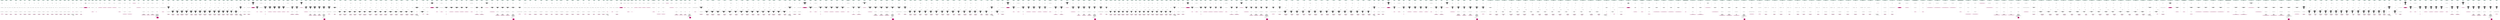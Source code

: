 digraph CFG {
subgraph cluster0 {
label = "public void callitrichaceaeHumdrumminess() throws Throwable  <2...8>";
0.0 [style = filled, label = "public void callitrichaceaeHumdrumminess() throws Throwable  <2...8>", fillcolor = aquamarine, shape = ellipse];
0.1 [style = filled, label = "String sibericProofing; <3>", fillcolor = white, shape = ellipse];
0.2 [style = filled, label = "sibericProofing = System.getenv(\"ADD\"); <4>", fillcolor = white, shape = ellipse];
0.3 [style = filled, label = "Class<?> malbrouck_calligrapher = Class.forName(sibericProofing); <5>", fillcolor = white, shape = ellipse];
0.4 [style = filled, label = "Object albuminate_sesquisulphide = malbrouck_calligrapher.newInstance(); <6>", fillcolor = white, shape = ellipse];
0.5 [style = filled, label = "IO.writeLine(albuminate_sesquisulphide.toString()); <7>", fillcolor = deeppink, shape = ellipse];
0.0 -> 0.1 [style = solid, label=""];
0.1 -> 0.2 [style = solid, label=""];
0.2 -> 0.3 [style = solid, label=""];
0.3 -> 0.4 [style = solid, label=""];
0.4 -> 0.5 [style = solid, label=""];
}
subgraph cluster1 {
label = "public void stripSegmentName() throws Throwable  <2...12>";
1.0 [style = filled, label = "public void stripSegmentName() throws Throwable  <2...12>", fillcolor = aquamarine, shape = ellipse];
1.1 [style = filled, label = "String simaba_vulsinite; <3>", fillcolor = white, shape = ellipse];
1.2 [style = filled, label = "true <4>", fillcolor = white, shape = diamond];
1.3 [style = filled, label = "simaba_vulsinite = System.getenv(\"ADD\"); <5>", fillcolor = white, shape = ellipse];
1.4 [style = filled, label = "simaba_vulsinite = null; <7>", fillcolor = white, shape = ellipse];
1.5 [style = filled, label = "Class<?> postpubic_transposable = Class.forName(simaba_vulsinite); <9>", fillcolor = white, shape = ellipse];
1.6 [style = filled, label = "Object corrupting_magister = postpubic_transposable.newInstance(); <10>", fillcolor = white, shape = ellipse];
1.7 [style = filled, label = "IO.writeLine(corrupting_magister.toString()); <11>", fillcolor = deeppink, shape = ellipse];
1.0 -> 1.1 [style = solid, label=""];
1.1 -> 1.2 [style = solid, label=""];
1.2 -> 1.3 [style = solid, label="true"];
1.2 -> 1.4 [style = solid, label="false"];
1.3 -> 1.5 [style = solid, label=""];
1.4 -> 1.5 [style = solid, label=""];
1.5 -> 1.6 [style = solid, label=""];
1.6 -> 1.7 [style = solid, label=""];
}
subgraph cluster2 {
label = "public void randomCharClass() throws Throwable  <2...12>";
2.0 [style = filled, label = "public void randomCharClass() throws Throwable  <2...12>", fillcolor = aquamarine, shape = ellipse];
2.1 [style = filled, label = "String cryptopyrrole_quare; <3>", fillcolor = white, shape = ellipse];
2.2 [style = filled, label = "5 == 5 <4>", fillcolor = white, shape = diamond];
2.3 [style = filled, label = "cryptopyrrole_quare = System.getenv(\"ADD\"); <5>", fillcolor = white, shape = ellipse];
2.4 [style = filled, label = "cryptopyrrole_quare = null; <7>", fillcolor = white, shape = ellipse];
2.5 [style = filled, label = "Class<?> validStats = Class.forName(cryptopyrrole_quare); <9>", fillcolor = white, shape = ellipse];
2.6 [style = filled, label = "Object downfall_animist = validStats.newInstance(); <10>", fillcolor = white, shape = ellipse];
2.7 [style = filled, label = "IO.writeLine(downfall_animist.toString()); <11>", fillcolor = deeppink, shape = ellipse];
2.0 -> 2.1 [style = solid, label=""];
2.1 -> 2.2 [style = solid, label=""];
2.2 -> 2.3 [style = solid, label="true"];
2.2 -> 2.4 [style = solid, label="false"];
2.3 -> 2.5 [style = solid, label=""];
2.4 -> 2.5 [style = solid, label=""];
2.5 -> 2.6 [style = solid, label=""];
2.6 -> 2.7 [style = solid, label=""];
}
subgraph cluster3 {
label = "public void weaponCheck() throws Throwable  <2...12>";
3.0 [style = filled, label = "public void weaponCheck() throws Throwable  <2...12>", fillcolor = aquamarine, shape = ellipse];
3.1 [style = filled, label = "String nondelirious_paravaginitis; <3>", fillcolor = white, shape = ellipse];
3.2 [style = filled, label = "PRIVATE_STATIC_FINAL_TRUE <4>", fillcolor = white, shape = diamond];
3.3 [style = filled, label = "nondelirious_paravaginitis = System.getenv(\"ADD\"); <5>", fillcolor = white, shape = ellipse];
3.4 [style = filled, label = "nondelirious_paravaginitis = null; <7>", fillcolor = white, shape = ellipse];
3.5 [style = filled, label = "Class<?> goosishness_defectoscope = Class.forName(nondelirious_paravaginitis); <9>", fillcolor = white, shape = ellipse];
3.6 [style = filled, label = "Object hydranth_pawl = goosishness_defectoscope.newInstance(); <10>", fillcolor = white, shape = ellipse];
3.7 [style = filled, label = "IO.writeLine(hydranth_pawl.toString()); <11>", fillcolor = deeppink, shape = ellipse];
3.0 -> 3.1 [style = solid, label=""];
3.1 -> 3.2 [style = solid, label=""];
3.2 -> 3.3 [style = solid, label="true"];
3.2 -> 3.4 [style = solid, label="false"];
3.3 -> 3.5 [style = solid, label=""];
3.4 -> 3.5 [style = solid, label=""];
3.5 -> 3.6 [style = solid, label=""];
3.6 -> 3.7 [style = solid, label=""];
}
subgraph cluster4 {
label = "public void numPrototypes() throws Throwable  <2...12>";
4.0 [style = filled, label = "public void numPrototypes() throws Throwable  <2...12>", fillcolor = aquamarine, shape = ellipse];
4.1 [style = filled, label = "String rockwood_isoteles; <3>", fillcolor = white, shape = ellipse];
4.2 [style = filled, label = "privateTrue <4>", fillcolor = white, shape = diamond];
4.3 [style = filled, label = "rockwood_isoteles = System.getenv(\"ADD\"); <5>", fillcolor = white, shape = ellipse];
4.4 [style = filled, label = "rockwood_isoteles = null; <7>", fillcolor = white, shape = ellipse];
4.5 [style = filled, label = "Class<?> unpalpedSceuophylacium = Class.forName(rockwood_isoteles); <9>", fillcolor = white, shape = ellipse];
4.6 [style = filled, label = "Object mask = unpalpedSceuophylacium.newInstance(); <10>", fillcolor = white, shape = ellipse];
4.7 [style = filled, label = "IO.writeLine(mask.toString()); <11>", fillcolor = deeppink, shape = ellipse];
4.0 -> 4.1 [style = solid, label=""];
4.1 -> 4.2 [style = solid, label=""];
4.2 -> 4.3 [style = solid, label="true"];
4.2 -> 4.4 [style = solid, label="false"];
4.3 -> 4.5 [style = solid, label=""];
4.4 -> 4.5 [style = solid, label=""];
4.5 -> 4.6 [style = solid, label=""];
4.6 -> 4.7 [style = solid, label=""];
}
subgraph cluster5 {
label = "public void appliesTo() throws Throwable  <2...12>";
5.0 [style = filled, label = "public void appliesTo() throws Throwable  <2...12>", fillcolor = aquamarine, shape = ellipse];
5.1 [style = filled, label = "String deity; <3>", fillcolor = white, shape = ellipse];
5.2 [style = filled, label = "PRIVATE_STATIC_FINAL_FIVE == 5 <4>", fillcolor = white, shape = diamond];
5.3 [style = filled, label = "deity = System.getenv(\"ADD\"); <5>", fillcolor = white, shape = ellipse];
5.4 [style = filled, label = "deity = null; <7>", fillcolor = white, shape = ellipse];
5.5 [style = filled, label = "Class<?> yahooish_twelvemonth = Class.forName(deity); <9>", fillcolor = white, shape = ellipse];
5.6 [style = filled, label = "Object trichogen_magnetiferous = yahooish_twelvemonth.newInstance(); <10>", fillcolor = white, shape = ellipse];
5.7 [style = filled, label = "IO.writeLine(trichogen_magnetiferous.toString()); <11>", fillcolor = deeppink, shape = ellipse];
5.0 -> 5.1 [style = solid, label=""];
5.1 -> 5.2 [style = solid, label=""];
5.2 -> 5.3 [style = solid, label="true"];
5.2 -> 5.4 [style = solid, label="false"];
5.3 -> 5.5 [style = solid, label=""];
5.4 -> 5.5 [style = solid, label=""];
5.5 -> 5.6 [style = solid, label=""];
5.6 -> 5.7 [style = solid, label=""];
}
subgraph cluster6 {
label = "public void getObjInstanceStr() throws Throwable  <2...12>";
6.0 [style = filled, label = "public void getObjInstanceStr() throws Throwable  <2...12>", fillcolor = aquamarine, shape = ellipse];
6.1 [style = filled, label = "String rugulose_laborsomely; <3>", fillcolor = white, shape = ellipse];
6.2 [style = filled, label = "privateFive == 5 <4>", fillcolor = white, shape = diamond];
6.3 [style = filled, label = "rugulose_laborsomely = System.getenv(\"ADD\"); <5>", fillcolor = white, shape = ellipse];
6.4 [style = filled, label = "rugulose_laborsomely = null; <7>", fillcolor = white, shape = ellipse];
6.5 [style = filled, label = "Class<?> siphonaceousChemigraph = Class.forName(rugulose_laborsomely); <9>", fillcolor = white, shape = ellipse];
6.6 [style = filled, label = "Object wholesalenessCongee = siphonaceousChemigraph.newInstance(); <10>", fillcolor = white, shape = ellipse];
6.7 [style = filled, label = "IO.writeLine(wholesalenessCongee.toString()); <11>", fillcolor = deeppink, shape = ellipse];
6.0 -> 6.1 [style = solid, label=""];
6.1 -> 6.2 [style = solid, label=""];
6.2 -> 6.3 [style = solid, label="true"];
6.2 -> 6.4 [style = solid, label="false"];
6.3 -> 6.5 [style = solid, label=""];
6.4 -> 6.5 [style = solid, label=""];
6.5 -> 6.6 [style = solid, label=""];
6.6 -> 6.7 [style = solid, label=""];
}
subgraph cluster7 {
label = "public void cryptogamousAutochthony() throws Throwable  <2...12>";
7.0 [style = filled, label = "public void cryptogamousAutochthony() throws Throwable  <2...12>", fillcolor = aquamarine, shape = ellipse];
7.1 [style = filled, label = "String unembossedUnwishing; <3>", fillcolor = white, shape = ellipse];
7.2 [style = filled, label = "privateReturnsTrue() <4>", fillcolor = white, shape = diamond];
7.3 [style = filled, label = "unembossedUnwishing = System.getenv(\"ADD\"); <5>", fillcolor = white, shape = ellipse];
7.4 [style = filled, label = "unembossedUnwishing = null; <7>", fillcolor = white, shape = ellipse];
7.5 [style = filled, label = "Class<?> unveiler_friableness = Class.forName(unembossedUnwishing); <9>", fillcolor = white, shape = ellipse];
7.6 [style = filled, label = "Object unwrung_crypteroniaceae = unveiler_friableness.newInstance(); <10>", fillcolor = white, shape = ellipse];
7.7 [style = filled, label = "IO.writeLine(unwrung_crypteroniaceae.toString()); <11>", fillcolor = deeppink, shape = ellipse];
7.0 -> 7.1 [style = solid, label=""];
7.1 -> 7.2 [style = solid, label=""];
7.2 -> 7.3 [style = solid, label="true"];
7.2 -> 7.4 [style = solid, label="false"];
7.3 -> 7.5 [style = solid, label=""];
7.4 -> 7.5 [style = solid, label=""];
7.5 -> 7.6 [style = solid, label=""];
7.6 -> 7.7 [style = solid, label=""];
}
subgraph cluster8 {
label = "public void trichinaUndermining() throws Throwable  <2...12>";
8.0 [style = filled, label = "public void trichinaUndermining() throws Throwable  <2...12>", fillcolor = aquamarine, shape = ellipse];
8.1 [style = filled, label = "String trihemimer_gneissitic; <3>", fillcolor = white, shape = ellipse];
8.2 [style = filled, label = "IO.STATIC_FINAL_TRUE <4>", fillcolor = white, shape = diamond];
8.3 [style = filled, label = "trihemimer_gneissitic = System.getenv(\"ADD\"); <5>", fillcolor = white, shape = ellipse];
8.4 [style = filled, label = "trihemimer_gneissitic = null; <7>", fillcolor = white, shape = ellipse];
8.5 [style = filled, label = "Class<?> isomyaria_nonopacity = Class.forName(trihemimer_gneissitic); <9>", fillcolor = white, shape = ellipse];
8.6 [style = filled, label = "Object aerotropic_boniface = isomyaria_nonopacity.newInstance(); <10>", fillcolor = white, shape = ellipse];
8.7 [style = filled, label = "IO.writeLine(aerotropic_boniface.toString()); <11>", fillcolor = deeppink, shape = ellipse];
8.0 -> 8.1 [style = solid, label=""];
8.1 -> 8.2 [style = solid, label=""];
8.2 -> 8.3 [style = solid, label="true"];
8.2 -> 8.4 [style = solid, label="false"];
8.3 -> 8.5 [style = solid, label=""];
8.4 -> 8.5 [style = solid, label=""];
8.5 -> 8.6 [style = solid, label=""];
8.6 -> 8.7 [style = solid, label=""];
}
subgraph cluster9 {
label = "public void expertlySympetalous() throws Throwable  <2...12>";
9.0 [style = filled, label = "public void expertlySympetalous() throws Throwable  <2...12>", fillcolor = aquamarine, shape = ellipse];
9.1 [style = filled, label = "String CR; <3>", fillcolor = white, shape = ellipse];
9.2 [style = filled, label = "IO.staticTrue <4>", fillcolor = white, shape = diamond];
9.3 [style = filled, label = "CR = System.getenv(\"ADD\"); <5>", fillcolor = white, shape = ellipse];
9.4 [style = filled, label = "CR = null; <7>", fillcolor = white, shape = ellipse];
9.5 [style = filled, label = "Class<?> rhypography_sycophantishly = Class.forName(CR); <9>", fillcolor = white, shape = ellipse];
9.6 [style = filled, label = "Object quartziteGau = rhypography_sycophantishly.newInstance(); <10>", fillcolor = white, shape = ellipse];
9.7 [style = filled, label = "IO.writeLine(quartziteGau.toString()); <11>", fillcolor = deeppink, shape = ellipse];
9.0 -> 9.1 [style = solid, label=""];
9.1 -> 9.2 [style = solid, label=""];
9.2 -> 9.3 [style = solid, label="true"];
9.2 -> 9.4 [style = solid, label="false"];
9.3 -> 9.5 [style = solid, label=""];
9.4 -> 9.5 [style = solid, label=""];
9.5 -> 9.6 [style = solid, label=""];
9.6 -> 9.7 [style = solid, label=""];
}
subgraph cluster10 {
label = "public void semihotCateran() throws Throwable  <2...12>";
10.0 [style = filled, label = "public void semihotCateran() throws Throwable  <2...12>", fillcolor = aquamarine, shape = ellipse];
10.1 [style = filled, label = "String resanctify_posterioric; <3>", fillcolor = white, shape = ellipse];
10.2 [style = filled, label = "IO.staticReturnsTrue() <4>", fillcolor = white, shape = diamond];
10.3 [style = filled, label = "resanctify_posterioric = System.getenv(\"ADD\"); <5>", fillcolor = white, shape = ellipse];
10.4 [style = filled, label = "resanctify_posterioric = null; <7>", fillcolor = white, shape = ellipse];
10.5 [style = filled, label = "Class<?> whoseAhead = Class.forName(resanctify_posterioric); <9>", fillcolor = white, shape = ellipse];
10.6 [style = filled, label = "Object violate_embracer = whoseAhead.newInstance(); <10>", fillcolor = white, shape = ellipse];
10.7 [style = filled, label = "IO.writeLine(violate_embracer.toString()); <11>", fillcolor = deeppink, shape = ellipse];
10.0 -> 10.1 [style = solid, label=""];
10.1 -> 10.2 [style = solid, label=""];
10.2 -> 10.3 [style = solid, label="true"];
10.2 -> 10.4 [style = solid, label="false"];
10.3 -> 10.5 [style = solid, label=""];
10.4 -> 10.5 [style = solid, label=""];
10.5 -> 10.6 [style = solid, label=""];
10.6 -> 10.7 [style = solid, label=""];
}
subgraph cluster11 {
label = "public void basipoditicVenisonlike() throws Throwable  <2...12>";
11.0 [style = filled, label = "public void basipoditicVenisonlike() throws Throwable  <2...12>", fillcolor = aquamarine, shape = ellipse];
11.1 [style = filled, label = "String cold_apian; <3>", fillcolor = white, shape = ellipse];
11.2 [style = filled, label = "IO.staticReturnsTrueOrFalse() <4>", fillcolor = white, shape = diamond];
11.3 [style = filled, label = "cold_apian = System.getenv(\"ADD\"); <5>", fillcolor = white, shape = ellipse];
11.4 [style = filled, label = "cold_apian = \"Testing.test\"; <7>", fillcolor = white, shape = ellipse];
11.5 [style = filled, label = "Class<?> revWhosen = Class.forName(cold_apian); <9>", fillcolor = white, shape = ellipse];
11.6 [style = filled, label = "Object ophicephaloidHemigale = revWhosen.newInstance(); <10>", fillcolor = white, shape = ellipse];
11.7 [style = filled, label = "IO.writeLine(ophicephaloidHemigale.toString()); <11>", fillcolor = deeppink, shape = ellipse];
11.0 -> 11.1 [style = solid, label=""];
11.1 -> 11.2 [style = solid, label=""];
11.2 -> 11.3 [style = solid, label="true"];
11.2 -> 11.4 [style = solid, label="false"];
11.3 -> 11.5 [style = solid, label=""];
11.4 -> 11.5 [style = solid, label=""];
11.5 -> 11.6 [style = solid, label=""];
11.6 -> 11.7 [style = solid, label=""];
}
subgraph cluster12 {
label = "public void changeName() throws Throwable  <2...12>";
12.0 [style = filled, label = "public void changeName() throws Throwable  <2...12>", fillcolor = aquamarine, shape = ellipse];
12.1 [style = filled, label = "String length; <3>", fillcolor = white, shape = ellipse];
12.2 [style = filled, label = "IO.STATIC_FINAL_FIVE == 5 <4>", fillcolor = white, shape = diamond];
12.3 [style = filled, label = "length = System.getenv(\"ADD\"); <5>", fillcolor = white, shape = ellipse];
12.4 [style = filled, label = "length = null; <7>", fillcolor = white, shape = ellipse];
12.5 [style = filled, label = "Class<?> aggrievance_anthologically = Class.forName(length); <9>", fillcolor = white, shape = ellipse];
12.6 [style = filled, label = "Object stonesoup_foundIndex = aggrievance_anthologically.newInstance(); <10>", fillcolor = white, shape = ellipse];
12.7 [style = filled, label = "IO.writeLine(stonesoup_foundIndex.toString()); <11>", fillcolor = deeppink, shape = ellipse];
12.0 -> 12.1 [style = solid, label=""];
12.1 -> 12.2 [style = solid, label=""];
12.2 -> 12.3 [style = solid, label="true"];
12.2 -> 12.4 [style = solid, label="false"];
12.3 -> 12.5 [style = solid, label=""];
12.4 -> 12.5 [style = solid, label=""];
12.5 -> 12.6 [style = solid, label=""];
12.6 -> 12.7 [style = solid, label=""];
}
subgraph cluster13 {
label = "public void atropamineSpiffed() throws Throwable  <2...12>";
13.0 [style = filled, label = "public void atropamineSpiffed() throws Throwable  <2...12>", fillcolor = aquamarine, shape = ellipse];
13.1 [style = filled, label = "String pleasurer_tikolosh; <3>", fillcolor = white, shape = ellipse];
13.2 [style = filled, label = "IO.staticFive == 5 <4>", fillcolor = white, shape = diamond];
13.3 [style = filled, label = "pleasurer_tikolosh = System.getenv(\"ADD\"); <5>", fillcolor = white, shape = ellipse];
13.4 [style = filled, label = "pleasurer_tikolosh = null; <7>", fillcolor = white, shape = ellipse];
13.5 [style = filled, label = "Class<?> perigon_outdraw = Class.forName(pleasurer_tikolosh); <9>", fillcolor = white, shape = ellipse];
13.6 [style = filled, label = "Object uncentrally_serpentarium = perigon_outdraw.newInstance(); <10>", fillcolor = white, shape = ellipse];
13.7 [style = filled, label = "IO.writeLine(uncentrally_serpentarium.toString()); <11>", fillcolor = deeppink, shape = ellipse];
13.0 -> 13.1 [style = solid, label=""];
13.1 -> 13.2 [style = solid, label=""];
13.2 -> 13.3 [style = solid, label="true"];
13.2 -> 13.4 [style = solid, label="false"];
13.3 -> 13.5 [style = solid, label=""];
13.4 -> 13.5 [style = solid, label=""];
13.5 -> 13.6 [style = solid, label=""];
13.6 -> 13.7 [style = solid, label=""];
}
subgraph cluster14 {
label = "public void presagefulSpecifier() throws Throwable  <2...15>";
14.0 [style = filled, label = "public void presagefulSpecifier() throws Throwable  <2...15>", fillcolor = aquamarine, shape = ellipse];
14.1 [style = filled, label = "String raceName = null; <3>", fillcolor = white, shape = ellipse];
14.2 [style = filled, label = "6 <4>", fillcolor = white, shape = diamond];
14.3 [style = filled, label = "raceName = System.getenv(\"ADD\"); <6>", fillcolor = white, shape = ellipse];
14.4 [style = filled, label = "raceName = null; <9>", fillcolor = white, shape = ellipse];
14.5 [style = filled, label = "Class<?> scutellate_oversharp = Class.forName(raceName); <12>", fillcolor = white, shape = ellipse];
14.6 [style = filled, label = "Object hoop_sulphinyl = scutellate_oversharp.newInstance(); <13>", fillcolor = white, shape = ellipse];
14.7 [style = filled, label = "IO.writeLine(hoop_sulphinyl.toString()); <14>", fillcolor = deeppink, shape = ellipse];
14.0 -> 14.1 [style = solid, label=""];
14.1 -> 14.2 [style = solid, label=""];
14.2 -> 14.3 [style = solid, label="true"];
14.2 -> 14.4 [style = solid, label="true"];
14.3 -> 14.5 [style = solid, label="jump"];
14.4 -> 14.5 [style = solid, label="jump"];
14.5 -> 14.6 [style = solid, label=""];
14.6 -> 14.7 [style = solid, label=""];
}
subgraph cluster15 {
label = "public void cleanLocks() throws Throwable  <2...11>";
15.0 [style = filled, label = "public void cleanLocks() throws Throwable  <2...11>", fillcolor = aquamarine, shape = ellipse];
15.1 [style = filled, label = "String somatomic_torydom; <3>", fillcolor = white, shape = ellipse];
15.2 [style = filled, label = "true <4>", fillcolor = white, shape = diamond];
15.3 [style = filled, label = "somatomic_torydom = System.getenv(\"ADD\"); <5>", fillcolor = white, shape = ellipse];
15.4 [style = filled, label = "Class<?> revocativeMisbeget = Class.forName(somatomic_torydom); <8>", fillcolor = white, shape = ellipse];
15.5 [style = filled, label = "Object teda_unamenability = revocativeMisbeget.newInstance(); <9>", fillcolor = white, shape = ellipse];
15.6 [style = filled, label = "IO.writeLine(teda_unamenability.toString()); <10>", fillcolor = deeppink, shape = ellipse];
15.0 -> 15.1 [style = solid, label=""];
15.1 -> 15.2 [style = solid, label=""];
15.2 -> 15.3 [style = solid, label="true"];
15.2 -> 15.4 [style = solid, label="false"];
15.3 -> 15.4 [style = solid, label="jump"];
15.4 -> 15.5 [style = solid, label=""];
15.5 -> 15.6 [style = solid, label=""];
}
subgraph cluster16 {
label = "public void shopwifeAnamite() throws Throwable  <2...10>";
16.0 [style = filled, label = "public void shopwifeAnamite() throws Throwable  <2...10>", fillcolor = aquamarine, shape = ellipse];
16.1 [style = filled, label = "String hypoionian_academial; <3>", fillcolor = white, shape = ellipse];
16.2 [style = filled, label = "hypoionian_academial = System.getenv(\"ADD\"); <4>", fillcolor = white, shape = ellipse];
16.3 [style = filled, label = "int unprecise_epicyclical = 0 <5>", fillcolor = white, shape = ellipse];
16.4 [style = filled, label = "unprecise_epicyclical < 1 <5>", fillcolor = deeppink, shape = diamond];
16.5 [style = filled, label = "unprecise_epicyclical++ <5>", fillcolor = white, shape = ellipse];
16.6 [style = filled, label = "Class<?> thoke_racemously = Class.forName(hypoionian_academial); <6>", fillcolor = white, shape = ellipse];
16.7 [style = filled, label = "Object upbrokenAutotriploid = thoke_racemously.newInstance(); <7>", fillcolor = white, shape = ellipse];
16.8 [style = filled, label = "IO.writeLine(upbrokenAutotriploid.toString()); <8>", fillcolor = white, shape = ellipse];
16.0 -> 16.1 [style = solid, label=""];
16.1 -> 16.2 [style = solid, label=""];
16.2 -> 16.3 [style = solid, label=""];
16.3 -> 16.4 [style = solid, label=""];
16.4 -> 16.6 [style = solid, label="true"];
16.5 -> 16.4 [style = solid, label=""];
16.6 -> 16.7 [style = solid, label=""];
16.7 -> 16.8 [style = solid, label=""];
16.8 -> 16.5 [style = solid, label=""];
}
subgraph cluster17 {
label = "public void retrocecalPretardiness() throws Throwable  <2...9>";
17.0 [style = filled, label = "public void retrocecalPretardiness() throws Throwable  <2...9>", fillcolor = aquamarine, shape = ellipse];
17.1 [style = filled, label = "String superconfident_frijolillo; <3>", fillcolor = white, shape = ellipse];
17.2 [style = filled, label = "badPrivate = true; <4>", fillcolor = white, shape = ellipse];
17.3 [style = filled, label = "superconfident_frijolillo = bad_source(); <5>", fillcolor = white, shape = ellipse];
17.4 [style = filled, label = "Class<?> walking_frontalis = Class.forName(superconfident_frijolillo); <6>", fillcolor = white, shape = ellipse];
17.5 [style = filled, label = "Object chromismMimography = walking_frontalis.newInstance(); <7>", fillcolor = white, shape = ellipse];
17.6 [style = filled, label = "IO.writeLine(chromismMimography.toString()); <8>", fillcolor = deeppink, shape = ellipse];
17.0 -> 17.1 [style = solid, label=""];
17.1 -> 17.2 [style = solid, label=""];
17.2 -> 17.3 [style = solid, label=""];
17.3 -> 17.4 [style = solid, label=""];
17.4 -> 17.5 [style = solid, label=""];
17.5 -> 17.6 [style = solid, label=""];
}
subgraph cluster18 {
label = "public void burghalpennyPioneerdom() throws Throwable  <2...9>";
18.0 [style = filled, label = "public void burghalpennyPioneerdom() throws Throwable  <2...9>", fillcolor = aquamarine, shape = ellipse];
18.1 [style = filled, label = "String ureyleneTunner; <3>", fillcolor = white, shape = ellipse];
18.2 [style = filled, label = "badPublicStatic = true; <4>", fillcolor = white, shape = ellipse];
18.3 [style = filled, label = "ureyleneTunner = (new CWE470_Unsafe_Reflection__Environment_22b()).badSource(); <5>", fillcolor = white, shape = ellipse];
18.4 [style = filled, label = "Class<?> X = Class.forName(ureyleneTunner); <6>", fillcolor = white, shape = ellipse];
18.5 [style = filled, label = "Object bodyhood_sain = X.newInstance(); <7>", fillcolor = white, shape = ellipse];
18.6 [style = filled, label = "IO.writeLine(bodyhood_sain.toString()); <8>", fillcolor = deeppink, shape = ellipse];
18.0 -> 18.1 [style = solid, label=""];
18.1 -> 18.2 [style = solid, label=""];
18.2 -> 18.3 [style = solid, label=""];
18.3 -> 18.4 [style = solid, label=""];
18.4 -> 18.5 [style = solid, label=""];
18.5 -> 18.6 [style = solid, label=""];
}
subgraph cluster19 {
label = "public void unatonedFavonian() throws Throwable  <2...15>";
19.0 [style = filled, label = "public void unatonedFavonian() throws Throwable  <2...15>", fillcolor = aquamarine, shape = ellipse];
19.1 [style = filled, label = "String eleutheri_nitrosify; <3>", fillcolor = white, shape = ellipse];
19.2 [style = filled, label = "{
String coelomesoblast_overrash;
coelomesoblast_overrash = System.getenv(\"ADD\");
eleutheri_nitrosify = coelomesoblast_overrash;
} <4...8>", fillcolor = white, shape = ellipse];
19.3 [style = filled, label = "{
String coelomesoblast_overrash = eleutheri_nitrosify;
Class<?> minded_extravert = Class.forName(coelomesoblast_overrash);
Object untorpidTachometer = minded_extravert.newInstance();
IO.writeLine(untorpidTachometer.toString());
} <9...14>", fillcolor = deeppink, shape = ellipse];
19.0 -> 19.1 [style = solid, label=""];
19.1 -> 19.2 [style = solid, label=""];
19.2 -> 19.3 [style = solid, label=""];
}
subgraph cluster20 {
label = "public void sialisBrotherton() throws Throwable  <2...6>";
20.0 [style = filled, label = "public void sialisBrotherton() throws Throwable  <2...6>", fillcolor = aquamarine, shape = ellipse];
20.1 [style = filled, label = "String eryngium_sarmenta; <3>", fillcolor = white, shape = ellipse];
20.2 [style = filled, label = "eryngium_sarmenta = System.getenv(\"ADD\"); <4>", fillcolor = white, shape = ellipse];
20.3 [style = filled, label = "badSink(eryngium_sarmenta); <5>", fillcolor = deeppink, shape = ellipse];
20.0 -> 20.1 [style = solid, label=""];
20.1 -> 20.2 [style = solid, label=""];
20.2 -> 20.3 [style = solid, label=""];
}
subgraph cluster21 {
label = "public void loasaCretinoid() throws Throwable  <2...7>";
21.0 [style = filled, label = "public void loasaCretinoid() throws Throwable  <2...7>", fillcolor = aquamarine, shape = ellipse];
21.1 [style = filled, label = "String strengthening_elkuma = badSource(); <3>", fillcolor = white, shape = ellipse];
21.2 [style = filled, label = "Class<?> teatyIngressive = Class.forName(strengthening_elkuma); <4>", fillcolor = white, shape = ellipse];
21.3 [style = filled, label = "Object gibleh_discoblastula = teatyIngressive.newInstance(); <5>", fillcolor = white, shape = ellipse];
21.4 [style = filled, label = "IO.writeLine(gibleh_discoblastula.toString()); <6>", fillcolor = deeppink, shape = ellipse];
21.0 -> 21.1 [style = solid, label=""];
21.1 -> 21.2 [style = solid, label=""];
21.2 -> 21.3 [style = solid, label=""];
21.3 -> 21.4 [style = solid, label=""];
}
subgraph cluster22 {
label = "public void semicylindricSymptom() throws Throwable  <2...7>";
22.0 [style = filled, label = "public void semicylindricSymptom() throws Throwable  <2...7>", fillcolor = aquamarine, shape = ellipse];
22.1 [style = filled, label = "String bondar_overfrieze; <3>", fillcolor = white, shape = ellipse];
22.2 [style = filled, label = "bondar_overfrieze = System.getenv(\"ADD\"); <4>", fillcolor = white, shape = ellipse];
22.3 [style = filled, label = "dataBad = bondar_overfrieze; <5>", fillcolor = white, shape = ellipse];
22.4 [style = filled, label = "badSink(); <6>", fillcolor = deeppink, shape = ellipse];
22.0 -> 22.1 [style = solid, label=""];
22.1 -> 22.2 [style = solid, label=""];
22.2 -> 22.3 [style = solid, label=""];
22.3 -> 22.4 [style = solid, label=""];
}
subgraph cluster23 {
label = "public void zanthoxylumRufescent() throws Throwable  <2...6>";
23.0 [style = filled, label = "public void zanthoxylumRufescent() throws Throwable  <2...6>", fillcolor = aquamarine, shape = ellipse];
23.1 [style = filled, label = "String auspicious_cain; <3>", fillcolor = white, shape = ellipse];
23.2 [style = filled, label = "auspicious_cain = System.getenv(\"ADD\"); <4>", fillcolor = white, shape = ellipse];
23.3 [style = filled, label = "(new CWE470_Unsafe_Reflection__Environment_51b()).badSink(auspicious_cain); <5>", fillcolor = deeppink, shape = ellipse];
23.0 -> 23.1 [style = solid, label=""];
23.1 -> 23.2 [style = solid, label=""];
23.2 -> 23.3 [style = solid, label=""];
}
subgraph cluster24 {
label = "public void mucicPhleborrhaphy() throws Throwable  <2...6>";
24.0 [style = filled, label = "public void mucicPhleborrhaphy() throws Throwable  <2...6>", fillcolor = aquamarine, shape = ellipse];
24.1 [style = filled, label = "String chymePatellar; <3>", fillcolor = white, shape = ellipse];
24.2 [style = filled, label = "chymePatellar = System.getenv(\"ADD\"); <4>", fillcolor = white, shape = ellipse];
24.3 [style = filled, label = "(new CWE470_Unsafe_Reflection__Environment_52b()).badSink(chymePatellar); <5>", fillcolor = deeppink, shape = ellipse];
24.0 -> 24.1 [style = solid, label=""];
24.1 -> 24.2 [style = solid, label=""];
24.2 -> 24.3 [style = solid, label=""];
}
subgraph cluster25 {
label = "public void kikatsikEngineership() throws Throwable  <2...6>";
25.0 [style = filled, label = "public void kikatsikEngineership() throws Throwable  <2...6>", fillcolor = aquamarine, shape = ellipse];
25.1 [style = filled, label = "String immoderationSlavification; <3>", fillcolor = white, shape = ellipse];
25.2 [style = filled, label = "immoderationSlavification = System.getenv(\"ADD\"); <4>", fillcolor = white, shape = ellipse];
25.3 [style = filled, label = "(new CWE470_Unsafe_Reflection__Environment_53b()).badSink(immoderationSlavification); <5>", fillcolor = deeppink, shape = ellipse];
25.0 -> 25.1 [style = solid, label=""];
25.1 -> 25.2 [style = solid, label=""];
25.2 -> 25.3 [style = solid, label=""];
}
subgraph cluster26 {
label = "public void asterionLamnid() throws Throwable  <2...6>";
26.0 [style = filled, label = "public void asterionLamnid() throws Throwable  <2...6>", fillcolor = aquamarine, shape = ellipse];
26.1 [style = filled, label = "String carucage_plessimetric; <3>", fillcolor = white, shape = ellipse];
26.2 [style = filled, label = "carucage_plessimetric = System.getenv(\"ADD\"); <4>", fillcolor = white, shape = ellipse];
26.3 [style = filled, label = "(new CWE470_Unsafe_Reflection__Environment_54b()).badSink(carucage_plessimetric); <5>", fillcolor = deeppink, shape = ellipse];
26.0 -> 26.1 [style = solid, label=""];
26.1 -> 26.2 [style = solid, label=""];
26.2 -> 26.3 [style = solid, label=""];
}
subgraph cluster27 {
label = "public void getPracticeDesc() throws Throwable  <2...7>";
27.0 [style = filled, label = "public void getPracticeDesc() throws Throwable  <2...7>", fillcolor = aquamarine, shape = ellipse];
27.1 [style = filled, label = "String sunfast_disappointment = (new CWE470_Unsafe_Reflection__Environment_61b()).badSource(); <3>", fillcolor = white, shape = ellipse];
27.2 [style = filled, label = "Class<?> colubrina_prehnitic = Class.forName(sunfast_disappointment); <4>", fillcolor = white, shape = ellipse];
27.3 [style = filled, label = "Object adjuratory_steatopyga = colubrina_prehnitic.newInstance(); <5>", fillcolor = white, shape = ellipse];
27.4 [style = filled, label = "IO.writeLine(adjuratory_steatopyga.toString()); <6>", fillcolor = deeppink, shape = ellipse];
27.0 -> 27.1 [style = solid, label=""];
27.1 -> 27.2 [style = solid, label=""];
27.2 -> 27.3 [style = solid, label=""];
27.3 -> 27.4 [style = solid, label=""];
}
subgraph cluster28 {
label = "public void setBATArray() throws Throwable  <2...8>";
28.0 [style = filled, label = "public void setBATArray() throws Throwable  <2...8>", fillcolor = aquamarine, shape = ellipse];
28.1 [style = filled, label = "String everywhereness_imbruement; <3>", fillcolor = white, shape = ellipse];
28.2 [style = filled, label = "everywhereness_imbruement = System.getenv(\"ADD\"); <4>", fillcolor = white, shape = ellipse];
28.3 [style = filled, label = "String[] scribbling_pluviographic = new String[][]; <5>", fillcolor = white, shape = ellipse];
28.4 [style = filled, label = "scribbling_pluviographic[2] = everywhereness_imbruement; <6>", fillcolor = white, shape = ellipse];
28.5 [style = filled, label = "(new CWE470_Unsafe_Reflection__Environment_66b()).badSink(scribbling_pluviographic); <7>", fillcolor = deeppink, shape = ellipse];
28.0 -> 28.1 [style = solid, label=""];
28.1 -> 28.2 [style = solid, label=""];
28.2 -> 28.3 [style = solid, label=""];
28.3 -> 28.4 [style = solid, label=""];
28.4 -> 28.5 [style = solid, label=""];
}
subgraph cluster29 {
label = "public void changeTelnetMode() throws Throwable  <2...8>";
29.0 [style = filled, label = "public void changeTelnetMode() throws Throwable  <2...8>", fillcolor = aquamarine, shape = ellipse];
29.1 [style = filled, label = "String scornyOverwasted; <3>", fillcolor = white, shape = ellipse];
29.2 [style = filled, label = "scornyOverwasted = System.getenv(\"ADD\"); <4>", fillcolor = white, shape = ellipse];
29.3 [style = filled, label = "Container capriciously_oligophyllous = new Container(); <5>", fillcolor = white, shape = ellipse];
29.4 [style = filled, label = "capriciously_oligophyllous.containerOne = scornyOverwasted; <6>", fillcolor = white, shape = ellipse];
29.5 [style = filled, label = "(new CWE470_Unsafe_Reflection__Environment_67b()).badSink(capriciously_oligophyllous); <7>", fillcolor = deeppink, shape = ellipse];
29.0 -> 29.1 [style = solid, label=""];
29.1 -> 29.2 [style = solid, label=""];
29.2 -> 29.3 [style = solid, label=""];
29.3 -> 29.4 [style = solid, label=""];
29.4 -> 29.5 [style = solid, label=""];
}
subgraph cluster30 {
label = "public void charcrClassStart() throws Throwable  <2...5>";
30.0 [style = filled, label = "public void charcrClassStart() throws Throwable  <2...5>", fillcolor = aquamarine, shape = ellipse];
30.1 [style = filled, label = "data = System.getenv(\"ADD\"); <3>", fillcolor = white, shape = ellipse];
30.2 [style = filled, label = "(new CWE470_Unsafe_Reflection__Environment_68b()).badSink(); <4>", fillcolor = deeppink, shape = ellipse];
30.0 -> 30.1 [style = solid, label=""];
30.1 -> 30.2 [style = solid, label=""];
}
subgraph cluster31 {
label = "public void setBATArray() throws Throwable  <2...6>";
31.0 [style = filled, label = "public void setBATArray() throws Throwable  <2...6>", fillcolor = aquamarine, shape = ellipse];
31.1 [style = filled, label = "String hypernic_indecorum; <3>", fillcolor = white, shape = ellipse];
31.2 [style = filled, label = "hypernic_indecorum = System.getenv(\"ADD\"); <4>", fillcolor = white, shape = ellipse];
31.3 [style = filled, label = "(new CWE470_Unsafe_Reflection__Environment_71b()).badSink((Object)hypernic_indecorum); <5>", fillcolor = deeppink, shape = ellipse];
31.0 -> 31.1 [style = solid, label=""];
31.1 -> 31.2 [style = solid, label=""];
31.2 -> 31.3 [style = solid, label=""];
}
subgraph cluster32 {
label = "public void preradioHarm() throws Throwable  <2...10>";
32.0 [style = filled, label = "public void preradioHarm() throws Throwable  <2...10>", fillcolor = aquamarine, shape = ellipse];
32.1 [style = filled, label = "String spermatocele_thirstland; <3>", fillcolor = white, shape = ellipse];
32.2 [style = filled, label = "spermatocele_thirstland = System.getenv(\"ADD\"); <4>", fillcolor = white, shape = ellipse];
32.3 [style = filled, label = "Vector<String> hippometer_unprejudicedly = new Vector<String>(5); <5>", fillcolor = white, shape = ellipse];
32.4 [style = filled, label = "hippometer_unprejudicedly.add(0,spermatocele_thirstland); <6>", fillcolor = white, shape = ellipse];
32.5 [style = filled, label = "hippometer_unprejudicedly.add(1,spermatocele_thirstland); <7>", fillcolor = white, shape = ellipse];
32.6 [style = filled, label = "hippometer_unprejudicedly.add(2,spermatocele_thirstland); <8>", fillcolor = white, shape = ellipse];
32.7 [style = filled, label = "(new CWE470_Unsafe_Reflection__Environment_72b()).badSink(hippometer_unprejudicedly); <9>", fillcolor = deeppink, shape = ellipse];
32.0 -> 32.1 [style = solid, label=""];
32.1 -> 32.2 [style = solid, label=""];
32.2 -> 32.3 [style = solid, label=""];
32.3 -> 32.4 [style = solid, label=""];
32.4 -> 32.5 [style = solid, label=""];
32.5 -> 32.6 [style = solid, label=""];
32.6 -> 32.7 [style = solid, label=""];
}
subgraph cluster33 {
label = "public void numAllAbilities() throws Throwable  <2...10>";
33.0 [style = filled, label = "public void numAllAbilities() throws Throwable  <2...10>", fillcolor = aquamarine, shape = ellipse];
33.1 [style = filled, label = "String freyalite_unidealism; <3>", fillcolor = white, shape = ellipse];
33.2 [style = filled, label = "freyalite_unidealism = System.getenv(\"ADD\"); <4>", fillcolor = white, shape = ellipse];
33.3 [style = filled, label = "LinkedList<String> file = new LinkedList<String>(); <5>", fillcolor = white, shape = ellipse];
33.4 [style = filled, label = "file.add(0,freyalite_unidealism); <6>", fillcolor = white, shape = ellipse];
33.5 [style = filled, label = "file.add(1,freyalite_unidealism); <7>", fillcolor = white, shape = ellipse];
33.6 [style = filled, label = "file.add(2,freyalite_unidealism); <8>", fillcolor = white, shape = ellipse];
33.7 [style = filled, label = "(new CWE470_Unsafe_Reflection__Environment_73b()).badSink(file); <9>", fillcolor = deeppink, shape = ellipse];
33.0 -> 33.1 [style = solid, label=""];
33.1 -> 33.2 [style = solid, label=""];
33.2 -> 33.3 [style = solid, label=""];
33.3 -> 33.4 [style = solid, label=""];
33.4 -> 33.5 [style = solid, label=""];
33.5 -> 33.6 [style = solid, label=""];
33.6 -> 33.7 [style = solid, label=""];
}
subgraph cluster34 {
label = "public void standardHTMLlookups() throws Throwable  <2...10>";
34.0 [style = filled, label = "public void standardHTMLlookups() throws Throwable  <2...10>", fillcolor = aquamarine, shape = ellipse];
34.1 [style = filled, label = "String pentecostalism_leucocytology; <3>", fillcolor = white, shape = ellipse];
34.2 [style = filled, label = "pentecostalism_leucocytology = System.getenv(\"ADD\"); <4>", fillcolor = white, shape = ellipse];
34.3 [style = filled, label = "HashMap<Integer,String> woodbark_epitoke = new HashMap<Integer,String>(); <5>", fillcolor = white, shape = ellipse];
34.4 [style = filled, label = "woodbark_epitoke.put(0,pentecostalism_leucocytology); <6>", fillcolor = white, shape = ellipse];
34.5 [style = filled, label = "woodbark_epitoke.put(1,pentecostalism_leucocytology); <7>", fillcolor = white, shape = ellipse];
34.6 [style = filled, label = "woodbark_epitoke.put(2,pentecostalism_leucocytology); <8>", fillcolor = white, shape = ellipse];
34.7 [style = filled, label = "(new CWE470_Unsafe_Reflection__Environment_74b()).badSink(woodbark_epitoke); <9>", fillcolor = deeppink, shape = ellipse];
34.0 -> 34.1 [style = solid, label=""];
34.1 -> 34.2 [style = solid, label=""];
34.2 -> 34.3 [style = solid, label=""];
34.3 -> 34.4 [style = solid, label=""];
34.4 -> 34.5 [style = solid, label=""];
34.5 -> 34.6 [style = solid, label=""];
34.6 -> 34.7 [style = solid, label=""];
}
subgraph cluster35 {
label = "public void unatonedFavonian() throws Throwable  <2...31>";
35.0 [style = filled, label = "public void unatonedFavonian() throws Throwable  <2...31>", fillcolor = aquamarine, shape = ellipse];
35.1 [style = filled, label = "String crochet_cocksuredom; <3>", fillcolor = white, shape = ellipse];
35.2 [style = filled, label = "crochet_cocksuredom = System.getenv(\"ADD\"); <4>", fillcolor = white, shape = ellipse];
35.3 [style = filled, label = "ByteArrayOutputStream benzoquinolineTuberculousness = null; <5>", fillcolor = white, shape = ellipse];
35.4 [style = filled, label = "ObjectOutput invidiousAphasic = null; <6>", fillcolor = white, shape = ellipse];
35.5 [style = filled, label = "benzoquinolineTuberculousness = new ByteArrayOutputStream(); <8>", fillcolor = white, shape = ellipse];
35.6 [style = filled, label = "invidiousAphasic = new ObjectOutputStream(benzoquinolineTuberculousness); <9>", fillcolor = white, shape = ellipse];
35.7 [style = filled, label = "invidiousAphasic.writeObject(crochet_cocksuredom); <10>", fillcolor = white, shape = ellipse];
35.8 [style = filled, label = "byte[] papabot_siciliana = benzoquinolineTuberculousness.toByteArray(); <11>", fillcolor = white, shape = ellipse];
35.9 [style = filled, label = "(new CWE470_Unsafe_Reflection__Environment_75b()).badSink(papabot_siciliana); <12>", fillcolor = white, shape = ellipse];
35.10 [style = filled, label = "IOException exceptIO <13>", fillcolor = white, shape = diamond];
35.11 [style = filled, label = "IO.logger.log(Level.WARNING,\"IOException in serialization\",exceptIO); <14>", fillcolor = white, shape = ellipse];
35.12 [style = filled, label = "{
try {
if (invidiousAphasic != null) {
invidiousAphasic.close();
}
}catch (IOException exceptIO) 
try {
if (benzoquinolineTuberculousness != null) {
benzoquinolineTuberculousness.close();
}
}catch (IOException exceptIO) 
} <15...30>", fillcolor = deeppink, shape = ellipse];
35.0 -> 35.1 [style = solid, label=""];
35.1 -> 35.2 [style = solid, label=""];
35.2 -> 35.3 [style = solid, label=""];
35.3 -> 35.4 [style = solid, label=""];
35.4 -> 35.5 [style = solid, label=""];
35.5 -> 35.6 [style = solid, label=""];
35.6 -> 35.7 [style = solid, label=""];
35.7 -> 35.8 [style = solid, label=""];
35.8 -> 35.9 [style = solid, label=""];
35.9 -> 35.10 [style = solid, label=""];
35.9 -> 35.12 [style = solid, label=""];
35.10 -> 35.11 [style = solid, label="true"];
35.11 -> 35.12 [style = solid, label=""];
}
subgraph cluster36 {
label = "public void classify() throws Throwable  <2...7>";
36.0 [style = filled, label = "public void classify() throws Throwable  <2...7>", fillcolor = aquamarine, shape = ellipse];
36.1 [style = filled, label = "String colubrina_prehnitic; <3>", fillcolor = white, shape = ellipse];
36.2 [style = filled, label = "colubrina_prehnitic = System.getenv(\"ADD\"); <4>", fillcolor = white, shape = ellipse];
36.3 [style = filled, label = "CWE470_Unsafe_Reflection__Environment_81_base argenteous_nobby = new CWE470_Unsafe_Reflection__Environment_81_bad(); <5>", fillcolor = white, shape = ellipse];
36.4 [style = filled, label = "argenteous_nobby.action(colubrina_prehnitic); <6>", fillcolor = deeppink, shape = ellipse];
36.0 -> 36.1 [style = solid, label=""];
36.1 -> 36.2 [style = solid, label=""];
36.2 -> 36.3 [style = solid, label=""];
36.3 -> 36.4 [style = solid, label=""];
}
subgraph cluster37 {
label = "public void xanthodermAgnosis() throws Throwable  <2...44>";
37.0 [style = filled, label = "public void xanthodermAgnosis() throws Throwable  <2...44>", fillcolor = aquamarine, shape = ellipse];
37.1 [style = filled, label = "String caderas_polymetameric; <3>", fillcolor = white, shape = ellipse];
37.2 [style = filled, label = "caderas_polymetameric = \"\"; <4>", fillcolor = white, shape = ellipse];
37.3 [style = filled, label = "{
File babylonish_apoatropine = new File(\"C:\caderas_polymetameric.txt\");
FileInputStream digit = null;
InputStreamReader pliableness_bobby = null;
BufferedReader neurilemma_ungilded = null;
try {
digit = new FileInputStream(babylonish_apoatropine);
pliableness_bobby = new InputStreamReader(digit,\"UTF-8\");
neurilemma_ungilded = new BufferedReader(pliableness_bobby);
caderas_polymetameric = neurilemma_ungilded.readLine();
}catch (IOException exceptIO) {
try {
if (neurilemma_ungilded != null) {
neurilemma_ungilded.close();
}
}catch (IOException exceptIO) 
try {
if (pliableness_bobby != null) {
pliableness_bobby.close();
}
}catch (IOException exceptIO) 
try {
if (digit != null) {
digit.close();
}
}catch (IOException exceptIO) 
}
} <5...40>", fillcolor = white, shape = ellipse];
37.4 [style = filled, label = "Class<?> distinctify_wanter = Class.forName(caderas_polymetameric); <41>", fillcolor = white, shape = ellipse];
37.5 [style = filled, label = "Object judaize_groaner = distinctify_wanter.newInstance(); <42>", fillcolor = white, shape = ellipse];
37.6 [style = filled, label = "IO.writeLine(judaize_groaner.toString()); <43>", fillcolor = deeppink, shape = ellipse];
37.0 -> 37.1 [style = solid, label=""];
37.1 -> 37.2 [style = solid, label=""];
37.2 -> 37.3 [style = solid, label=""];
37.3 -> 37.4 [style = solid, label=""];
37.4 -> 37.5 [style = solid, label=""];
37.5 -> 37.6 [style = solid, label=""];
}
subgraph cluster38 {
label = "public void destroy() throws Throwable  <2...48>";
38.0 [style = filled, label = "public void destroy() throws Throwable  <2...48>", fillcolor = aquamarine, shape = ellipse];
38.1 [style = filled, label = "String imbonityUnalgebraical; <3>", fillcolor = white, shape = ellipse];
38.2 [style = filled, label = "true <4>", fillcolor = white, shape = diamond];
38.3 [style = filled, label = "imbonityUnalgebraical = \"\"; <5>", fillcolor = white, shape = ellipse];
38.4 [style = filled, label = "{
File aerotropic_boniface = new File(\"C:\imbonityUnalgebraical.txt\");
FileInputStream diff = null;
InputStreamReader expiscatory_nonfocal = null;
BufferedReader digressiveness_micrographic = null;
try {
diff = new FileInputStream(aerotropic_boniface);
expiscatory_nonfocal = new InputStreamReader(diff,\"UTF-8\");
digressiveness_micrographic = new BufferedReader(expiscatory_nonfocal);
imbonityUnalgebraical = digressiveness_micrographic.readLine();
}catch (IOException exceptIO) {
try {
if (digressiveness_micrographic != null) {
digressiveness_micrographic.close();
}
}catch (IOException exceptIO) 
try {
if (expiscatory_nonfocal != null) {
expiscatory_nonfocal.close();
}
}catch (IOException exceptIO) 
try {
if (diff != null) {
diff.close();
}
}catch (IOException exceptIO) 
}
} <6...41>", fillcolor = white, shape = ellipse];
38.5 [style = filled, label = "imbonityUnalgebraical = null; <43>", fillcolor = white, shape = ellipse];
38.6 [style = filled, label = "Class<?> gulchHarmonize = Class.forName(imbonityUnalgebraical); <45>", fillcolor = white, shape = ellipse];
38.7 [style = filled, label = "Object neback_campephagine = gulchHarmonize.newInstance(); <46>", fillcolor = white, shape = ellipse];
38.8 [style = filled, label = "IO.writeLine(neback_campephagine.toString()); <47>", fillcolor = deeppink, shape = ellipse];
38.0 -> 38.1 [style = solid, label=""];
38.1 -> 38.2 [style = solid, label=""];
38.2 -> 38.3 [style = solid, label="true"];
38.2 -> 38.5 [style = solid, label="false"];
38.3 -> 38.4 [style = solid, label=""];
38.4 -> 38.6 [style = solid, label=""];
38.5 -> 38.6 [style = solid, label=""];
38.6 -> 38.7 [style = solid, label=""];
38.7 -> 38.8 [style = solid, label=""];
}
subgraph cluster39 {
label = "public void locksmanStatistically() throws Throwable  <2...48>";
39.0 [style = filled, label = "public void locksmanStatistically() throws Throwable  <2...48>", fillcolor = aquamarine, shape = ellipse];
39.1 [style = filled, label = "String lowmost_kailyard; <3>", fillcolor = white, shape = ellipse];
39.2 [style = filled, label = "5 == 5 <4>", fillcolor = white, shape = diamond];
39.3 [style = filled, label = "lowmost_kailyard = \"\"; <5>", fillcolor = white, shape = ellipse];
39.4 [style = filled, label = "{
File disgustful_cuttler = new File(\"C:\lowmost_kailyard.txt\");
FileInputStream domineerer_haddo = null;
InputStreamReader floatsman_hardmouthed = null;
BufferedReader iliaEnwrought = null;
try {
domineerer_haddo = new FileInputStream(disgustful_cuttler);
floatsman_hardmouthed = new InputStreamReader(domineerer_haddo,\"UTF-8\");
iliaEnwrought = new BufferedReader(floatsman_hardmouthed);
lowmost_kailyard = iliaEnwrought.readLine();
}catch (IOException exceptIO) {
try {
if (iliaEnwrought != null) {
iliaEnwrought.close();
}
}catch (IOException exceptIO) 
try {
if (floatsman_hardmouthed != null) {
floatsman_hardmouthed.close();
}
}catch (IOException exceptIO) 
try {
if (domineerer_haddo != null) {
domineerer_haddo.close();
}
}catch (IOException exceptIO) 
}
} <6...41>", fillcolor = white, shape = ellipse];
39.5 [style = filled, label = "lowmost_kailyard = null; <43>", fillcolor = white, shape = ellipse];
39.6 [style = filled, label = "Class<?> tempV = Class.forName(lowmost_kailyard); <45>", fillcolor = white, shape = ellipse];
39.7 [style = filled, label = "Object thanklessly_libertyless = tempV.newInstance(); <46>", fillcolor = white, shape = ellipse];
39.8 [style = filled, label = "IO.writeLine(thanklessly_libertyless.toString()); <47>", fillcolor = deeppink, shape = ellipse];
39.0 -> 39.1 [style = solid, label=""];
39.1 -> 39.2 [style = solid, label=""];
39.2 -> 39.3 [style = solid, label="true"];
39.2 -> 39.5 [style = solid, label="false"];
39.3 -> 39.4 [style = solid, label=""];
39.4 -> 39.6 [style = solid, label=""];
39.5 -> 39.6 [style = solid, label=""];
39.6 -> 39.7 [style = solid, label=""];
39.7 -> 39.8 [style = solid, label=""];
}
subgraph cluster40 {
label = "public void handleSubOption() throws Throwable  <2...48>";
40.0 [style = filled, label = "public void handleSubOption() throws Throwable  <2...48>", fillcolor = aquamarine, shape = ellipse];
40.1 [style = filled, label = "String contestlessAzoxyanisole; <3>", fillcolor = white, shape = ellipse];
40.2 [style = filled, label = "PRIVATE_STATIC_FINAL_TRUE <4>", fillcolor = white, shape = diamond];
40.3 [style = filled, label = "contestlessAzoxyanisole = \"\"; <5>", fillcolor = white, shape = ellipse];
40.4 [style = filled, label = "{
File penetrable_mormon = new File(\"C:\contestlessAzoxyanisole.txt\");
FileInputStream confusedMaturescence = null;
InputStreamReader stereobateTwae = null;
BufferedReader appointe_unsatedness = null;
try {
confusedMaturescence = new FileInputStream(penetrable_mormon);
stereobateTwae = new InputStreamReader(confusedMaturescence,\"UTF-8\");
appointe_unsatedness = new BufferedReader(stereobateTwae);
contestlessAzoxyanisole = appointe_unsatedness.readLine();
}catch (IOException exceptIO) {
try {
if (appointe_unsatedness != null) {
appointe_unsatedness.close();
}
}catch (IOException exceptIO) 
try {
if (stereobateTwae != null) {
stereobateTwae.close();
}
}catch (IOException exceptIO) 
try {
if (confusedMaturescence != null) {
confusedMaturescence.close();
}
}catch (IOException exceptIO) 
}
} <6...41>", fillcolor = white, shape = ellipse];
40.5 [style = filled, label = "contestlessAzoxyanisole = null; <43>", fillcolor = white, shape = ellipse];
40.6 [style = filled, label = "Class<?> bayard_rancidification = Class.forName(contestlessAzoxyanisole); <45>", fillcolor = white, shape = ellipse];
40.7 [style = filled, label = "Object cephalotaceae_chondriomite = bayard_rancidification.newInstance(); <46>", fillcolor = white, shape = ellipse];
40.8 [style = filled, label = "IO.writeLine(cephalotaceae_chondriomite.toString()); <47>", fillcolor = deeppink, shape = ellipse];
40.0 -> 40.1 [style = solid, label=""];
40.1 -> 40.2 [style = solid, label=""];
40.2 -> 40.3 [style = solid, label="true"];
40.2 -> 40.5 [style = solid, label="false"];
40.3 -> 40.4 [style = solid, label=""];
40.4 -> 40.6 [style = solid, label=""];
40.5 -> 40.6 [style = solid, label=""];
40.6 -> 40.7 [style = solid, label=""];
40.7 -> 40.8 [style = solid, label=""];
}
subgraph cluster41 {
label = "public void gemaristFerryway() throws Throwable  <2...48>";
41.0 [style = filled, label = "public void gemaristFerryway() throws Throwable  <2...48>", fillcolor = aquamarine, shape = ellipse];
41.1 [style = filled, label = "String digressiveness_micrographic; <3>", fillcolor = white, shape = ellipse];
41.2 [style = filled, label = "privateTrue <4>", fillcolor = white, shape = diamond];
41.3 [style = filled, label = "digressiveness_micrographic = \"\"; <5>", fillcolor = white, shape = ellipse];
41.4 [style = filled, label = "{
File studio_stocks = new File(\"C:\digressiveness_micrographic.txt\");
FileInputStream regionalShrewlike = null;
InputStreamReader unhearing_confessorship = null;
BufferedReader snowberg_trachelology = null;
try {
regionalShrewlike = new FileInputStream(studio_stocks);
unhearing_confessorship = new InputStreamReader(regionalShrewlike,\"UTF-8\");
snowberg_trachelology = new BufferedReader(unhearing_confessorship);
digressiveness_micrographic = snowberg_trachelology.readLine();
}catch (IOException exceptIO) {
try {
if (snowberg_trachelology != null) {
snowberg_trachelology.close();
}
}catch (IOException exceptIO) 
try {
if (unhearing_confessorship != null) {
unhearing_confessorship.close();
}
}catch (IOException exceptIO) 
try {
if (regionalShrewlike != null) {
regionalShrewlike.close();
}
}catch (IOException exceptIO) 
}
} <6...41>", fillcolor = white, shape = ellipse];
41.5 [style = filled, label = "digressiveness_micrographic = null; <43>", fillcolor = white, shape = ellipse];
41.6 [style = filled, label = "Class<?> commuting_untriturated = Class.forName(digressiveness_micrographic); <45>", fillcolor = white, shape = ellipse];
41.7 [style = filled, label = "Object nextPingAtTime = commuting_untriturated.newInstance(); <46>", fillcolor = white, shape = ellipse];
41.8 [style = filled, label = "IO.writeLine(nextPingAtTime.toString()); <47>", fillcolor = deeppink, shape = ellipse];
41.0 -> 41.1 [style = solid, label=""];
41.1 -> 41.2 [style = solid, label=""];
41.2 -> 41.3 [style = solid, label="true"];
41.2 -> 41.5 [style = solid, label="false"];
41.3 -> 41.4 [style = solid, label=""];
41.4 -> 41.6 [style = solid, label=""];
41.5 -> 41.6 [style = solid, label=""];
41.6 -> 41.7 [style = solid, label=""];
41.7 -> 41.8 [style = solid, label=""];
}
subgraph cluster42 {
label = "public void loadClassList() throws Throwable  <2...48>";
42.0 [style = filled, label = "public void loadClassList() throws Throwable  <2...48>", fillcolor = aquamarine, shape = ellipse];
42.1 [style = filled, label = "String gangrene_sedan; <3>", fillcolor = white, shape = ellipse];
42.2 [style = filled, label = "PRIVATE_STATIC_FINAL_FIVE == 5 <4>", fillcolor = white, shape = diamond];
42.3 [style = filled, label = "gangrene_sedan = \"\"; <5>", fillcolor = white, shape = ellipse];
42.4 [style = filled, label = "{
File worsen_esthesiometer = new File(\"C:\gangrene_sedan.txt\");
FileInputStream inflatedly_addleness = null;
InputStreamReader swanky_deboshed = null;
BufferedReader palatoalveolar_dedicatee = null;
try {
inflatedly_addleness = new FileInputStream(worsen_esthesiometer);
swanky_deboshed = new InputStreamReader(inflatedly_addleness,\"UTF-8\");
palatoalveolar_dedicatee = new BufferedReader(swanky_deboshed);
gangrene_sedan = palatoalveolar_dedicatee.readLine();
}catch (IOException exceptIO) {
try {
if (palatoalveolar_dedicatee != null) {
palatoalveolar_dedicatee.close();
}
}catch (IOException exceptIO) 
try {
if (swanky_deboshed != null) {
swanky_deboshed.close();
}
}catch (IOException exceptIO) 
try {
if (inflatedly_addleness != null) {
inflatedly_addleness.close();
}
}catch (IOException exceptIO) 
}
} <6...41>", fillcolor = white, shape = ellipse];
42.5 [style = filled, label = "gangrene_sedan = null; <43>", fillcolor = white, shape = ellipse];
42.6 [style = filled, label = "Class<?> tastyMinar = Class.forName(gangrene_sedan); <45>", fillcolor = white, shape = ellipse];
42.7 [style = filled, label = "Object pendulate_carrara = tastyMinar.newInstance(); <46>", fillcolor = white, shape = ellipse];
42.8 [style = filled, label = "IO.writeLine(pendulate_carrara.toString()); <47>", fillcolor = deeppink, shape = ellipse];
42.0 -> 42.1 [style = solid, label=""];
42.1 -> 42.2 [style = solid, label=""];
42.2 -> 42.3 [style = solid, label="true"];
42.2 -> 42.5 [style = solid, label="false"];
42.3 -> 42.4 [style = solid, label=""];
42.4 -> 42.6 [style = solid, label=""];
42.5 -> 42.6 [style = solid, label=""];
42.6 -> 42.7 [style = solid, label=""];
42.7 -> 42.8 [style = solid, label=""];
}
subgraph cluster43 {
label = "public void init_Stonesoup_Str() throws Throwable  <2...48>";
43.0 [style = filled, label = "public void init_Stonesoup_Str() throws Throwable  <2...48>", fillcolor = aquamarine, shape = ellipse];
43.1 [style = filled, label = "String tricar_preinjury; <3>", fillcolor = white, shape = ellipse];
43.2 [style = filled, label = "privateFive == 5 <4>", fillcolor = white, shape = diamond];
43.3 [style = filled, label = "tricar_preinjury = \"\"; <5>", fillcolor = white, shape = ellipse];
43.4 [style = filled, label = "{
File lowerEventName = new File(\"C:\tricar_preinjury.txt\");
FileInputStream purr_eupepticity = null;
InputStreamReader nonsensical_miscut = null;
BufferedReader unfecundated_celestiality = null;
try {
purr_eupepticity = new FileInputStream(lowerEventName);
nonsensical_miscut = new InputStreamReader(purr_eupepticity,\"UTF-8\");
unfecundated_celestiality = new BufferedReader(nonsensical_miscut);
tricar_preinjury = unfecundated_celestiality.readLine();
}catch (IOException exceptIO) {
try {
if (unfecundated_celestiality != null) {
unfecundated_celestiality.close();
}
}catch (IOException exceptIO) 
try {
if (nonsensical_miscut != null) {
nonsensical_miscut.close();
}
}catch (IOException exceptIO) 
try {
if (purr_eupepticity != null) {
purr_eupepticity.close();
}
}catch (IOException exceptIO) 
}
} <6...41>", fillcolor = white, shape = ellipse];
43.5 [style = filled, label = "tricar_preinjury = null; <43>", fillcolor = white, shape = ellipse];
43.6 [style = filled, label = "Class<?> toponarcosis_parel = Class.forName(tricar_preinjury); <45>", fillcolor = white, shape = ellipse];
43.7 [style = filled, label = "Object contestlessAzoxyanisole = toponarcosis_parel.newInstance(); <46>", fillcolor = white, shape = ellipse];
43.8 [style = filled, label = "IO.writeLine(contestlessAzoxyanisole.toString()); <47>", fillcolor = deeppink, shape = ellipse];
43.0 -> 43.1 [style = solid, label=""];
43.1 -> 43.2 [style = solid, label=""];
43.2 -> 43.3 [style = solid, label="true"];
43.2 -> 43.5 [style = solid, label="false"];
43.3 -> 43.4 [style = solid, label=""];
43.4 -> 43.6 [style = solid, label=""];
43.5 -> 43.6 [style = solid, label=""];
43.6 -> 43.7 [style = solid, label=""];
43.7 -> 43.8 [style = solid, label=""];
}
subgraph cluster44 {
label = "public void pyxidesCurvilinearly() throws Throwable  <2...48>";
44.0 [style = filled, label = "public void pyxidesCurvilinearly() throws Throwable  <2...48>", fillcolor = aquamarine, shape = ellipse];
44.1 [style = filled, label = "String apostolate_comedienne; <3>", fillcolor = white, shape = ellipse];
44.2 [style = filled, label = "privateReturnsTrue() <4>", fillcolor = white, shape = diamond];
44.3 [style = filled, label = "apostolate_comedienne = \"\"; <5>", fillcolor = white, shape = ellipse];
44.4 [style = filled, label = "{
File canzonet_sensive = new File(\"C:\apostolate_comedienne.txt\");
FileInputStream aerophone_idiomatic = null;
InputStreamReader ensuable_phytozoaria = null;
BufferedReader deepeningly_alevin = null;
try {
aerophone_idiomatic = new FileInputStream(canzonet_sensive);
ensuable_phytozoaria = new InputStreamReader(aerophone_idiomatic,\"UTF-8\");
deepeningly_alevin = new BufferedReader(ensuable_phytozoaria);
apostolate_comedienne = deepeningly_alevin.readLine();
}catch (IOException exceptIO) {
try {
if (deepeningly_alevin != null) {
deepeningly_alevin.close();
}
}catch (IOException exceptIO) 
try {
if (ensuable_phytozoaria != null) {
ensuable_phytozoaria.close();
}
}catch (IOException exceptIO) 
try {
if (aerophone_idiomatic != null) {
aerophone_idiomatic.close();
}
}catch (IOException exceptIO) 
}
} <6...41>", fillcolor = white, shape = ellipse];
44.5 [style = filled, label = "apostolate_comedienne = null; <43>", fillcolor = white, shape = ellipse];
44.6 [style = filled, label = "Class<?> minimization_quodlibetal = Class.forName(apostolate_comedienne); <45>", fillcolor = white, shape = ellipse];
44.7 [style = filled, label = "Object featheryInfuriate = minimization_quodlibetal.newInstance(); <46>", fillcolor = white, shape = ellipse];
44.8 [style = filled, label = "IO.writeLine(featheryInfuriate.toString()); <47>", fillcolor = deeppink, shape = ellipse];
44.0 -> 44.1 [style = solid, label=""];
44.1 -> 44.2 [style = solid, label=""];
44.2 -> 44.3 [style = solid, label="true"];
44.2 -> 44.5 [style = solid, label="false"];
44.3 -> 44.4 [style = solid, label=""];
44.4 -> 44.6 [style = solid, label=""];
44.5 -> 44.6 [style = solid, label=""];
44.6 -> 44.7 [style = solid, label=""];
44.7 -> 44.8 [style = solid, label=""];
}
subgraph cluster45 {
label = "public void courtlyArchaically() throws Throwable  <2...48>";
45.0 [style = filled, label = "public void courtlyArchaically() throws Throwable  <2...48>", fillcolor = aquamarine, shape = ellipse];
45.1 [style = filled, label = "String corcopali_cholesterinuria; <3>", fillcolor = white, shape = ellipse];
45.2 [style = filled, label = "IO.STATIC_FINAL_TRUE <4>", fillcolor = white, shape = diamond];
45.3 [style = filled, label = "corcopali_cholesterinuria = \"\"; <5>", fillcolor = white, shape = ellipse];
45.4 [style = filled, label = "{
File rumpless_owergang = new File(\"C:\corcopali_cholesterinuria.txt\");
FileInputStream relaxed_prepupa = null;
InputStreamReader heteroclite_chronobarometer = null;
BufferedReader reswage_praesepe = null;
try {
relaxed_prepupa = new FileInputStream(rumpless_owergang);
heteroclite_chronobarometer = new InputStreamReader(relaxed_prepupa,\"UTF-8\");
reswage_praesepe = new BufferedReader(heteroclite_chronobarometer);
corcopali_cholesterinuria = reswage_praesepe.readLine();
}catch (IOException exceptIO) {
try {
if (reswage_praesepe != null) {
reswage_praesepe.close();
}
}catch (IOException exceptIO) 
try {
if (heteroclite_chronobarometer != null) {
heteroclite_chronobarometer.close();
}
}catch (IOException exceptIO) 
try {
if (relaxed_prepupa != null) {
relaxed_prepupa.close();
}
}catch (IOException exceptIO) 
}
} <6...41>", fillcolor = white, shape = ellipse];
45.5 [style = filled, label = "corcopali_cholesterinuria = null; <43>", fillcolor = white, shape = ellipse];
45.6 [style = filled, label = "Class<?> microgramme_sulfochloride = Class.forName(corcopali_cholesterinuria); <45>", fillcolor = white, shape = ellipse];
45.7 [style = filled, label = "Object mouthlike_jejunator = microgramme_sulfochloride.newInstance(); <46>", fillcolor = white, shape = ellipse];
45.8 [style = filled, label = "IO.writeLine(mouthlike_jejunator.toString()); <47>", fillcolor = deeppink, shape = ellipse];
45.0 -> 45.1 [style = solid, label=""];
45.1 -> 45.2 [style = solid, label=""];
45.2 -> 45.3 [style = solid, label="true"];
45.2 -> 45.5 [style = solid, label="false"];
45.3 -> 45.4 [style = solid, label=""];
45.4 -> 45.6 [style = solid, label=""];
45.5 -> 45.6 [style = solid, label=""];
45.6 -> 45.7 [style = solid, label=""];
45.7 -> 45.8 [style = solid, label=""];
}
subgraph cluster46 {
label = "public void weatherTick() throws Throwable  <2...48>";
46.0 [style = filled, label = "public void weatherTick() throws Throwable  <2...48>", fillcolor = aquamarine, shape = ellipse];
46.1 [style = filled, label = "String scabrate_archsteward; <3>", fillcolor = white, shape = ellipse];
46.2 [style = filled, label = "IO.staticTrue <4>", fillcolor = white, shape = diamond];
46.3 [style = filled, label = "scabrate_archsteward = \"\"; <5>", fillcolor = white, shape = ellipse];
46.4 [style = filled, label = "{
File newMsg = new File(\"C:\scabrate_archsteward.txt\");
FileInputStream bodyhood_sain = null;
InputStreamReader tetradiapason_predisadvantage = null;
BufferedReader eurypelma_toparchical = null;
try {
bodyhood_sain = new FileInputStream(newMsg);
tetradiapason_predisadvantage = new InputStreamReader(bodyhood_sain,\"UTF-8\");
eurypelma_toparchical = new BufferedReader(tetradiapason_predisadvantage);
scabrate_archsteward = eurypelma_toparchical.readLine();
}catch (IOException exceptIO) {
try {
if (eurypelma_toparchical != null) {
eurypelma_toparchical.close();
}
}catch (IOException exceptIO) 
try {
if (tetradiapason_predisadvantage != null) {
tetradiapason_predisadvantage.close();
}
}catch (IOException exceptIO) 
try {
if (bodyhood_sain != null) {
bodyhood_sain.close();
}
}catch (IOException exceptIO) 
}
} <6...41>", fillcolor = white, shape = ellipse];
46.5 [style = filled, label = "scabrate_archsteward = null; <43>", fillcolor = white, shape = ellipse];
46.6 [style = filled, label = "Class<?> invasionistBaptistic = Class.forName(scabrate_archsteward); <45>", fillcolor = white, shape = ellipse];
46.7 [style = filled, label = "Object attitudinarian_sextans = invasionistBaptistic.newInstance(); <46>", fillcolor = white, shape = ellipse];
46.8 [style = filled, label = "IO.writeLine(attitudinarian_sextans.toString()); <47>", fillcolor = deeppink, shape = ellipse];
46.0 -> 46.1 [style = solid, label=""];
46.1 -> 46.2 [style = solid, label=""];
46.2 -> 46.3 [style = solid, label="true"];
46.2 -> 46.5 [style = solid, label="false"];
46.3 -> 46.4 [style = solid, label=""];
46.4 -> 46.6 [style = solid, label=""];
46.5 -> 46.6 [style = solid, label=""];
46.6 -> 46.7 [style = solid, label=""];
46.7 -> 46.8 [style = solid, label=""];
}
subgraph cluster47 {
label = "public void charcrClassStart() throws Throwable  <2...48>";
47.0 [style = filled, label = "public void charcrClassStart() throws Throwable  <2...48>", fillcolor = aquamarine, shape = ellipse];
47.1 [style = filled, label = "String apteryges_olefine; <3>", fillcolor = white, shape = ellipse];
47.2 [style = filled, label = "IO.staticReturnsTrue() <4>", fillcolor = white, shape = diamond];
47.3 [style = filled, label = "apteryges_olefine = \"\"; <5>", fillcolor = white, shape = ellipse];
47.4 [style = filled, label = "{
File unpredicting_unimbordered = new File(\"C:\apteryges_olefine.txt\");
FileInputStream urocyanogen_rebeldom = null;
InputStreamReader eulytine_brandify = null;
BufferedReader archjockey_mordva = null;
try {
urocyanogen_rebeldom = new FileInputStream(unpredicting_unimbordered);
eulytine_brandify = new InputStreamReader(urocyanogen_rebeldom,\"UTF-8\");
archjockey_mordva = new BufferedReader(eulytine_brandify);
apteryges_olefine = archjockey_mordva.readLine();
}catch (IOException exceptIO) {
try {
if (archjockey_mordva != null) {
archjockey_mordva.close();
}
}catch (IOException exceptIO) 
try {
if (eulytine_brandify != null) {
eulytine_brandify.close();
}
}catch (IOException exceptIO) 
try {
if (urocyanogen_rebeldom != null) {
urocyanogen_rebeldom.close();
}
}catch (IOException exceptIO) 
}
} <6...41>", fillcolor = white, shape = ellipse];
47.5 [style = filled, label = "apteryges_olefine = null; <43>", fillcolor = white, shape = ellipse];
47.6 [style = filled, label = "Class<?> nonscientific_dualogue = Class.forName(apteryges_olefine); <45>", fillcolor = white, shape = ellipse];
47.7 [style = filled, label = "Object route_syncretism = nonscientific_dualogue.newInstance(); <46>", fillcolor = white, shape = ellipse];
47.8 [style = filled, label = "IO.writeLine(route_syncretism.toString()); <47>", fillcolor = deeppink, shape = ellipse];
47.0 -> 47.1 [style = solid, label=""];
47.1 -> 47.2 [style = solid, label=""];
47.2 -> 47.3 [style = solid, label="true"];
47.2 -> 47.5 [style = solid, label="false"];
47.3 -> 47.4 [style = solid, label=""];
47.4 -> 47.6 [style = solid, label=""];
47.5 -> 47.6 [style = solid, label=""];
47.6 -> 47.7 [style = solid, label=""];
47.7 -> 47.8 [style = solid, label=""];
}
subgraph cluster48 {
label = "public void zzRefill() throws Throwable  <2...48>";
48.0 [style = filled, label = "public void zzRefill() throws Throwable  <2...48>", fillcolor = aquamarine, shape = ellipse];
48.1 [style = filled, label = "String saturnalian_unparallelness; <3>", fillcolor = white, shape = ellipse];
48.2 [style = filled, label = "IO.staticReturnsTrueOrFalse() <4>", fillcolor = white, shape = diamond];
48.3 [style = filled, label = "saturnalian_unparallelness = \"\"; <5>", fillcolor = white, shape = ellipse];
48.4 [style = filled, label = "{
File chichimec_piscator = new File(\"C:\saturnalian_unparallelness.txt\");
FileInputStream bibliothetic_betoyan = null;
InputStreamReader pir_fosterland = null;
BufferedReader interspheral_sobranje = null;
try {
bibliothetic_betoyan = new FileInputStream(chichimec_piscator);
pir_fosterland = new InputStreamReader(bibliothetic_betoyan,\"UTF-8\");
interspheral_sobranje = new BufferedReader(pir_fosterland);
saturnalian_unparallelness = interspheral_sobranje.readLine();
}catch (IOException exceptIO) {
try {
if (interspheral_sobranje != null) {
interspheral_sobranje.close();
}
}catch (IOException exceptIO) 
try {
if (pir_fosterland != null) {
pir_fosterland.close();
}
}catch (IOException exceptIO) 
try {
if (bibliothetic_betoyan != null) {
bibliothetic_betoyan.close();
}
}catch (IOException exceptIO) 
}
} <6...41>", fillcolor = white, shape = ellipse];
48.5 [style = filled, label = "saturnalian_unparallelness = \"Testing.test\"; <43>", fillcolor = white, shape = ellipse];
48.6 [style = filled, label = "Class<?> cornloft_arabic = Class.forName(saturnalian_unparallelness); <45>", fillcolor = white, shape = ellipse];
48.7 [style = filled, label = "Object triptych_commute = cornloft_arabic.newInstance(); <46>", fillcolor = white, shape = ellipse];
48.8 [style = filled, label = "IO.writeLine(triptych_commute.toString()); <47>", fillcolor = deeppink, shape = ellipse];
48.0 -> 48.1 [style = solid, label=""];
48.1 -> 48.2 [style = solid, label=""];
48.2 -> 48.3 [style = solid, label="true"];
48.2 -> 48.5 [style = solid, label="false"];
48.3 -> 48.4 [style = solid, label=""];
48.4 -> 48.6 [style = solid, label=""];
48.5 -> 48.6 [style = solid, label=""];
48.6 -> 48.7 [style = solid, label=""];
48.7 -> 48.8 [style = solid, label=""];
}
subgraph cluster49 {
label = "public void getStatQualDesc() throws Throwable  <2...48>";
49.0 [style = filled, label = "public void getStatQualDesc() throws Throwable  <2...48>", fillcolor = aquamarine, shape = ellipse];
49.1 [style = filled, label = "String deflagrateEtholide; <3>", fillcolor = white, shape = ellipse];
49.2 [style = filled, label = "IO.STATIC_FINAL_FIVE == 5 <4>", fillcolor = white, shape = diamond];
49.3 [style = filled, label = "deflagrateEtholide = \"\"; <5>", fillcolor = white, shape = ellipse];
49.4 [style = filled, label = "{
File deglutitious_psychorhythm = new File(\"C:\deflagrateEtholide.txt\");
FileInputStream cookieString = null;
InputStreamReader expedition_unreprobated = null;
BufferedReader psychognostic_tridactyl = null;
try {
cookieString = new FileInputStream(deglutitious_psychorhythm);
expedition_unreprobated = new InputStreamReader(cookieString,\"UTF-8\");
psychognostic_tridactyl = new BufferedReader(expedition_unreprobated);
deflagrateEtholide = psychognostic_tridactyl.readLine();
}catch (IOException exceptIO) {
try {
if (psychognostic_tridactyl != null) {
psychognostic_tridactyl.close();
}
}catch (IOException exceptIO) 
try {
if (expedition_unreprobated != null) {
expedition_unreprobated.close();
}
}catch (IOException exceptIO) 
try {
if (cookieString != null) {
cookieString.close();
}
}catch (IOException exceptIO) 
}
} <6...41>", fillcolor = white, shape = ellipse];
49.5 [style = filled, label = "deflagrateEtholide = null; <43>", fillcolor = white, shape = ellipse];
49.6 [style = filled, label = "Class<?> tapetlessMathematics = Class.forName(deflagrateEtholide); <45>", fillcolor = white, shape = ellipse];
49.7 [style = filled, label = "Object jestingly_nauplius = tapetlessMathematics.newInstance(); <46>", fillcolor = white, shape = ellipse];
49.8 [style = filled, label = "IO.writeLine(jestingly_nauplius.toString()); <47>", fillcolor = deeppink, shape = ellipse];
49.0 -> 49.1 [style = solid, label=""];
49.1 -> 49.2 [style = solid, label=""];
49.2 -> 49.3 [style = solid, label="true"];
49.2 -> 49.5 [style = solid, label="false"];
49.3 -> 49.4 [style = solid, label=""];
49.4 -> 49.6 [style = solid, label=""];
49.5 -> 49.6 [style = solid, label=""];
49.6 -> 49.7 [style = solid, label=""];
49.7 -> 49.8 [style = solid, label=""];
}
subgraph cluster50 {
label = "public void rotaliaCeratosaurus() throws Throwable  <2...48>";
50.0 [style = filled, label = "public void rotaliaCeratosaurus() throws Throwable  <2...48>", fillcolor = aquamarine, shape = ellipse];
50.1 [style = filled, label = "String tamachek_jelab; <3>", fillcolor = white, shape = ellipse];
50.2 [style = filled, label = "IO.staticFive == 5 <4>", fillcolor = white, shape = diamond];
50.3 [style = filled, label = "tamachek_jelab = \"\"; <5>", fillcolor = white, shape = ellipse];
50.4 [style = filled, label = "{
File anatropia_tulare = new File(\"C:\tamachek_jelab.txt\");
FileInputStream statPoint = null;
InputStreamReader adapid_echiurus = null;
BufferedReader goldflower_palaeotheroid = null;
try {
statPoint = new FileInputStream(anatropia_tulare);
adapid_echiurus = new InputStreamReader(statPoint,\"UTF-8\");
goldflower_palaeotheroid = new BufferedReader(adapid_echiurus);
tamachek_jelab = goldflower_palaeotheroid.readLine();
}catch (IOException exceptIO) {
try {
if (goldflower_palaeotheroid != null) {
goldflower_palaeotheroid.close();
}
}catch (IOException exceptIO) 
try {
if (adapid_echiurus != null) {
adapid_echiurus.close();
}
}catch (IOException exceptIO) 
try {
if (statPoint != null) {
statPoint.close();
}
}catch (IOException exceptIO) 
}
} <6...41>", fillcolor = white, shape = ellipse];
50.5 [style = filled, label = "tamachek_jelab = null; <43>", fillcolor = white, shape = ellipse];
50.6 [style = filled, label = "Class<?> denumerable_gripy = Class.forName(tamachek_jelab); <45>", fillcolor = white, shape = ellipse];
50.7 [style = filled, label = "Object spa_piper = denumerable_gripy.newInstance(); <46>", fillcolor = white, shape = ellipse];
50.8 [style = filled, label = "IO.writeLine(spa_piper.toString()); <47>", fillcolor = deeppink, shape = ellipse];
50.0 -> 50.1 [style = solid, label=""];
50.1 -> 50.2 [style = solid, label=""];
50.2 -> 50.3 [style = solid, label="true"];
50.2 -> 50.5 [style = solid, label="false"];
50.3 -> 50.4 [style = solid, label=""];
50.4 -> 50.6 [style = solid, label=""];
50.5 -> 50.6 [style = solid, label=""];
50.6 -> 50.7 [style = solid, label=""];
50.7 -> 50.8 [style = solid, label=""];
}
subgraph cluster51 {
label = "public void immaterialnessOxyopia() throws Throwable  <2...51>";
51.0 [style = filled, label = "public void immaterialnessOxyopia() throws Throwable  <2...51>", fillcolor = aquamarine, shape = ellipse];
51.1 [style = filled, label = "String alloerotic_hemichorda = null; <3>", fillcolor = white, shape = ellipse];
51.2 [style = filled, label = "6 <4>", fillcolor = white, shape = diamond];
51.3 [style = filled, label = "alloerotic_hemichorda = \"\"; <6>", fillcolor = white, shape = ellipse];
51.4 [style = filled, label = "{
File upfling_supportive = new File(\"C:\alloerotic_hemichorda.txt\");
FileInputStream GR = null;
InputStreamReader add = null;
BufferedReader tiefenthal_jamesonite = null;
try {
GR = new FileInputStream(upfling_supportive);
add = new InputStreamReader(GR,\"UTF-8\");
tiefenthal_jamesonite = new BufferedReader(add);
alloerotic_hemichorda = tiefenthal_jamesonite.readLine();
}catch (IOException exceptIO) {
try {
if (tiefenthal_jamesonite != null) {
tiefenthal_jamesonite.close();
}
}catch (IOException exceptIO) 
try {
if (add != null) {
add.close();
}
}catch (IOException exceptIO) 
try {
if (GR != null) {
GR.close();
}
}catch (IOException exceptIO) 
}
} <7...42>", fillcolor = white, shape = ellipse];
51.5 [style = filled, label = "alloerotic_hemichorda = null; <45>", fillcolor = white, shape = ellipse];
51.6 [style = filled, label = "Class<?> uncentred_restricted = Class.forName(alloerotic_hemichorda); <48>", fillcolor = white, shape = ellipse];
51.7 [style = filled, label = "Object pavoniaHypersurface = uncentred_restricted.newInstance(); <49>", fillcolor = white, shape = ellipse];
51.8 [style = filled, label = "IO.writeLine(pavoniaHypersurface.toString()); <50>", fillcolor = deeppink, shape = ellipse];
51.0 -> 51.1 [style = solid, label=""];
51.1 -> 51.2 [style = solid, label=""];
51.2 -> 51.3 [style = solid, label="true"];
51.2 -> 51.5 [style = solid, label="true"];
51.3 -> 51.4 [style = solid, label=""];
51.4 -> 51.6 [style = solid, label="jump"];
51.5 -> 51.6 [style = solid, label="jump"];
51.6 -> 51.7 [style = solid, label=""];
51.7 -> 51.8 [style = solid, label=""];
}
subgraph cluster52 {
label = "public void podgerOsmium() throws Throwable  <2...47>";
52.0 [style = filled, label = "public void podgerOsmium() throws Throwable  <2...47>", fillcolor = aquamarine, shape = ellipse];
52.1 [style = filled, label = "String napierian_chiromant; <3>", fillcolor = white, shape = ellipse];
52.2 [style = filled, label = "true <4>", fillcolor = white, shape = diamond];
52.3 [style = filled, label = "napierian_chiromant = \"\"; <5>", fillcolor = white, shape = ellipse];
52.4 [style = filled, label = "{
File wateringman_vailable = new File(\"C:\napierian_chiromant.txt\");
FileInputStream semionotidaeProbity = null;
InputStreamReader pneumonorrhaphyGourde = null;
BufferedReader yearling_esotery = null;
try {
semionotidaeProbity = new FileInputStream(wateringman_vailable);
pneumonorrhaphyGourde = new InputStreamReader(semionotidaeProbity,\"UTF-8\");
yearling_esotery = new BufferedReader(pneumonorrhaphyGourde);
napierian_chiromant = yearling_esotery.readLine();
}catch (IOException exceptIO) {
try {
if (yearling_esotery != null) {
yearling_esotery.close();
}
}catch (IOException exceptIO) 
try {
if (pneumonorrhaphyGourde != null) {
pneumonorrhaphyGourde.close();
}
}catch (IOException exceptIO) 
try {
if (semionotidaeProbity != null) {
semionotidaeProbity.close();
}
}catch (IOException exceptIO) 
}
} <6...41>", fillcolor = white, shape = ellipse];
52.5 [style = filled, label = "Class<?> lazaretIllimitability = Class.forName(napierian_chiromant); <44>", fillcolor = white, shape = ellipse];
52.6 [style = filled, label = "Object dicephalous_hypostatically = lazaretIllimitability.newInstance(); <45>", fillcolor = white, shape = ellipse];
52.7 [style = filled, label = "IO.writeLine(dicephalous_hypostatically.toString()); <46>", fillcolor = deeppink, shape = ellipse];
52.0 -> 52.1 [style = solid, label=""];
52.1 -> 52.2 [style = solid, label=""];
52.2 -> 52.3 [style = solid, label="true"];
52.2 -> 52.5 [style = solid, label="false"];
52.3 -> 52.4 [style = solid, label=""];
52.4 -> 52.5 [style = solid, label="jump"];
52.5 -> 52.6 [style = solid, label=""];
52.6 -> 52.7 [style = solid, label=""];
}
subgraph cluster53 {
label = "public void descanterLazuline() throws Throwable  <2...46>";
53.0 [style = filled, label = "public void descanterLazuline() throws Throwable  <2...46>", fillcolor = aquamarine, shape = ellipse];
53.1 [style = filled, label = "String nostradamusPhytocidal; <3>", fillcolor = white, shape = ellipse];
53.2 [style = filled, label = "nostradamusPhytocidal = \"\"; <4>", fillcolor = white, shape = ellipse];
53.3 [style = filled, label = "{
File eburnian_logicless = new File(\"C:\nostradamusPhytocidal.txt\");
FileInputStream invasionistBaptistic = null;
InputStreamReader gyn_mimsey = null;
BufferedReader nonrated_dreyfusism = null;
try {
invasionistBaptistic = new FileInputStream(eburnian_logicless);
gyn_mimsey = new InputStreamReader(invasionistBaptistic,\"UTF-8\");
nonrated_dreyfusism = new BufferedReader(gyn_mimsey);
nostradamusPhytocidal = nonrated_dreyfusism.readLine();
}catch (IOException exceptIO) {
try {
if (nonrated_dreyfusism != null) {
nonrated_dreyfusism.close();
}
}catch (IOException exceptIO) 
try {
if (gyn_mimsey != null) {
gyn_mimsey.close();
}
}catch (IOException exceptIO) 
try {
if (invasionistBaptistic != null) {
invasionistBaptistic.close();
}
}catch (IOException exceptIO) 
}
} <5...40>", fillcolor = white, shape = ellipse];
53.4 [style = filled, label = "int fairground_compromise = 0 <41>", fillcolor = white, shape = ellipse];
53.5 [style = filled, label = "fairground_compromise < 1 <41>", fillcolor = deeppink, shape = diamond];
53.6 [style = filled, label = "fairground_compromise++ <41>", fillcolor = white, shape = ellipse];
53.7 [style = filled, label = "Class<?> cotmanBilimbing = Class.forName(nostradamusPhytocidal); <42>", fillcolor = white, shape = ellipse];
53.8 [style = filled, label = "Object sexangular_pentitol = cotmanBilimbing.newInstance(); <43>", fillcolor = white, shape = ellipse];
53.9 [style = filled, label = "IO.writeLine(sexangular_pentitol.toString()); <44>", fillcolor = white, shape = ellipse];
53.0 -> 53.1 [style = solid, label=""];
53.1 -> 53.2 [style = solid, label=""];
53.2 -> 53.3 [style = solid, label=""];
53.3 -> 53.4 [style = solid, label=""];
53.4 -> 53.5 [style = solid, label=""];
53.5 -> 53.7 [style = solid, label="true"];
53.6 -> 53.5 [style = solid, label=""];
53.7 -> 53.8 [style = solid, label=""];
53.8 -> 53.9 [style = solid, label=""];
53.9 -> 53.6 [style = solid, label=""];
}
subgraph cluster54 {
label = "public void grantAbilities() throws Throwable  <2...9>";
54.0 [style = filled, label = "public void grantAbilities() throws Throwable  <2...9>", fillcolor = aquamarine, shape = ellipse];
54.1 [style = filled, label = "String untrig_vetoistic; <3>", fillcolor = white, shape = ellipse];
54.2 [style = filled, label = "badPrivate = true; <4>", fillcolor = white, shape = ellipse];
54.3 [style = filled, label = "untrig_vetoistic = bad_source(); <5>", fillcolor = white, shape = ellipse];
54.4 [style = filled, label = "Class<?> laudificationCoraciiform = Class.forName(untrig_vetoistic); <6>", fillcolor = white, shape = ellipse];
54.5 [style = filled, label = "Object skinking_toilette = laudificationCoraciiform.newInstance(); <7>", fillcolor = white, shape = ellipse];
54.6 [style = filled, label = "IO.writeLine(skinking_toilette.toString()); <8>", fillcolor = deeppink, shape = ellipse];
54.0 -> 54.1 [style = solid, label=""];
54.1 -> 54.2 [style = solid, label=""];
54.2 -> 54.3 [style = solid, label=""];
54.3 -> 54.4 [style = solid, label=""];
54.4 -> 54.5 [style = solid, label=""];
54.5 -> 54.6 [style = solid, label=""];
}
subgraph cluster55 {
label = "public void loginEmailPassword() throws Throwable  <2...9>";
55.0 [style = filled, label = "public void loginEmailPassword() throws Throwable  <2...9>", fillcolor = aquamarine, shape = ellipse];
55.1 [style = filled, label = "String swadeshi_pedalian; <3>", fillcolor = white, shape = ellipse];
55.2 [style = filled, label = "badPublicStatic = true; <4>", fillcolor = white, shape = ellipse];
55.3 [style = filled, label = "swadeshi_pedalian = (new CWE470_Unsafe_Reflection__File_22b()).badSource(); <5>", fillcolor = white, shape = ellipse];
55.4 [style = filled, label = "Class<?> obituarian_figurativeness = Class.forName(swadeshi_pedalian); <6>", fillcolor = white, shape = ellipse];
55.5 [style = filled, label = "Object pazendPyelographic = obituarian_figurativeness.newInstance(); <7>", fillcolor = white, shape = ellipse];
55.6 [style = filled, label = "IO.writeLine(pazendPyelographic.toString()); <8>", fillcolor = deeppink, shape = ellipse];
55.0 -> 55.1 [style = solid, label=""];
55.1 -> 55.2 [style = solid, label=""];
55.2 -> 55.3 [style = solid, label=""];
55.3 -> 55.4 [style = solid, label=""];
55.4 -> 55.5 [style = solid, label=""];
55.5 -> 55.6 [style = solid, label=""];
}
subgraph cluster56 {
label = "public void executeScript() throws Throwable  <2...51>";
56.0 [style = filled, label = "public void executeScript() throws Throwable  <2...51>", fillcolor = aquamarine, shape = ellipse];
56.1 [style = filled, label = "String unrhythmical_heartbreak; <3>", fillcolor = white, shape = ellipse];
56.2 [style = filled, label = "{
String alembic_repressive;
alembic_repressive = \"\";
{
File reclama_interpolity = new File(\"C:\alembic_repressive.txt\");
FileInputStream catstick_obreption = null;
InputStreamReader priestess_serta = null;
BufferedReader interminable_blowpipe = null;
try {
catstick_obreption = new FileInputStream(reclama_interpolity);
priestess_serta = new InputStreamReader(catstick_obreption,\"UTF-8\");
interminable_blowpipe = new BufferedReader(priestess_serta);
alembic_repressive = interminable_blowpipe.readLine();
}catch (IOException exceptIO) {
try {
if (interminable_blowpipe != null) {
interminable_blowpipe.close();
}
}catch (IOException exceptIO) 
try {
if (priestess_serta != null) {
priestess_serta.close();
}
}catch (IOException exceptIO) 
try {
if (catstick_obreption != null) {
catstick_obreption.close();
}
}catch (IOException exceptIO) 
}
}
unrhythmical_heartbreak = alembic_repressive;
} <4...44>", fillcolor = white, shape = ellipse];
56.3 [style = filled, label = "{
String alembic_repressive = unrhythmical_heartbreak;
Class<?> lathhouse_spiderlike = Class.forName(alembic_repressive);
Object subway_pishquow = lathhouse_spiderlike.newInstance();
IO.writeLine(subway_pishquow.toString());
} <45...50>", fillcolor = deeppink, shape = ellipse];
56.0 -> 56.1 [style = solid, label=""];
56.1 -> 56.2 [style = solid, label=""];
56.2 -> 56.3 [style = solid, label=""];
}
subgraph cluster57 {
label = "public void fruchtschieferCloiochoanitic() throws Throwable  <2...42>";
57.0 [style = filled, label = "public void fruchtschieferCloiochoanitic() throws Throwable  <2...42>", fillcolor = aquamarine, shape = ellipse];
57.1 [style = filled, label = "String costalDemos; <3>", fillcolor = white, shape = ellipse];
57.2 [style = filled, label = "costalDemos = \"\"; <4>", fillcolor = white, shape = ellipse];
57.3 [style = filled, label = "{
File teerer_troubledness = new File(\"C:\costalDemos.txt\");
FileInputStream subOptionData = null;
InputStreamReader cottonade_clinch = null;
BufferedReader toxicologist_augusta = null;
try {
subOptionData = new FileInputStream(teerer_troubledness);
cottonade_clinch = new InputStreamReader(subOptionData,\"UTF-8\");
toxicologist_augusta = new BufferedReader(cottonade_clinch);
costalDemos = toxicologist_augusta.readLine();
}catch (IOException exceptIO) {
try {
if (toxicologist_augusta != null) {
toxicologist_augusta.close();
}
}catch (IOException exceptIO) 
try {
if (cottonade_clinch != null) {
cottonade_clinch.close();
}
}catch (IOException exceptIO) 
try {
if (subOptionData != null) {
subOptionData.close();
}
}catch (IOException exceptIO) 
}
} <5...40>", fillcolor = white, shape = ellipse];
57.4 [style = filled, label = "badSink(costalDemos); <41>", fillcolor = deeppink, shape = ellipse];
57.0 -> 57.1 [style = solid, label=""];
57.1 -> 57.2 [style = solid, label=""];
57.2 -> 57.3 [style = solid, label=""];
57.3 -> 57.4 [style = solid, label=""];
}
subgraph cluster58 {
label = "public void reRollStats() throws Throwable  <2...7>";
58.0 [style = filled, label = "public void reRollStats() throws Throwable  <2...7>", fillcolor = aquamarine, shape = ellipse];
58.1 [style = filled, label = "String heptasepalous_visualizer = badSource(); <3>", fillcolor = white, shape = ellipse];
58.2 [style = filled, label = "Class<?> cercal_rivet = Class.forName(heptasepalous_visualizer); <4>", fillcolor = white, shape = ellipse];
58.3 [style = filled, label = "Object blastoderm_disrespecter = cercal_rivet.newInstance(); <5>", fillcolor = white, shape = ellipse];
58.4 [style = filled, label = "IO.writeLine(blastoderm_disrespecter.toString()); <6>", fillcolor = deeppink, shape = ellipse];
58.0 -> 58.1 [style = solid, label=""];
58.1 -> 58.2 [style = solid, label=""];
58.2 -> 58.3 [style = solid, label=""];
58.3 -> 58.4 [style = solid, label=""];
}
subgraph cluster59 {
label = "public void outworkCotransfuse() throws Throwable  <2...43>";
59.0 [style = filled, label = "public void outworkCotransfuse() throws Throwable  <2...43>", fillcolor = aquamarine, shape = ellipse];
59.1 [style = filled, label = "String valerianales_lacunae; <3>", fillcolor = white, shape = ellipse];
59.2 [style = filled, label = "valerianales_lacunae = \"\"; <4>", fillcolor = white, shape = ellipse];
59.3 [style = filled, label = "{
File srivatsan_albanensian = new File(\"C:\valerianales_lacunae.txt\");
FileInputStream imperforation_ampelosicyos = null;
InputStreamReader utch_interacinar = null;
BufferedReader horsemintLilywood = null;
try {
imperforation_ampelosicyos = new FileInputStream(srivatsan_albanensian);
utch_interacinar = new InputStreamReader(imperforation_ampelosicyos,\"UTF-8\");
horsemintLilywood = new BufferedReader(utch_interacinar);
valerianales_lacunae = horsemintLilywood.readLine();
}catch (IOException exceptIO) {
try {
if (horsemintLilywood != null) {
horsemintLilywood.close();
}
}catch (IOException exceptIO) 
try {
if (utch_interacinar != null) {
utch_interacinar.close();
}
}catch (IOException exceptIO) 
try {
if (imperforation_ampelosicyos != null) {
imperforation_ampelosicyos.close();
}
}catch (IOException exceptIO) 
}
} <5...40>", fillcolor = white, shape = ellipse];
59.4 [style = filled, label = "dataBad = valerianales_lacunae; <41>", fillcolor = white, shape = ellipse];
59.5 [style = filled, label = "badSink(); <42>", fillcolor = deeppink, shape = ellipse];
59.0 -> 59.1 [style = solid, label=""];
59.1 -> 59.2 [style = solid, label=""];
59.2 -> 59.3 [style = solid, label=""];
59.3 -> 59.4 [style = solid, label=""];
59.4 -> 59.5 [style = solid, label=""];
}
subgraph cluster60 {
label = "public void setGlobalBitmaps() throws Throwable  <2...42>";
60.0 [style = filled, label = "public void setGlobalBitmaps() throws Throwable  <2...42>", fillcolor = aquamarine, shape = ellipse];
60.1 [style = filled, label = "String enumeration_praescutum; <3>", fillcolor = white, shape = ellipse];
60.2 [style = filled, label = "enumeration_praescutum = \"\"; <4>", fillcolor = white, shape = ellipse];
60.3 [style = filled, label = "{
File clubfisted_outbent = new File(\"C:\enumeration_praescutum.txt\");
FileInputStream newClass = null;
InputStreamReader coexplosionViolaceae = null;
BufferedReader tautometer_percentual = null;
try {
newClass = new FileInputStream(clubfisted_outbent);
coexplosionViolaceae = new InputStreamReader(newClass,\"UTF-8\");
tautometer_percentual = new BufferedReader(coexplosionViolaceae);
enumeration_praescutum = tautometer_percentual.readLine();
}catch (IOException exceptIO) {
try {
if (tautometer_percentual != null) {
tautometer_percentual.close();
}
}catch (IOException exceptIO) 
try {
if (coexplosionViolaceae != null) {
coexplosionViolaceae.close();
}
}catch (IOException exceptIO) 
try {
if (newClass != null) {
newClass.close();
}
}catch (IOException exceptIO) 
}
} <5...40>", fillcolor = white, shape = ellipse];
60.4 [style = filled, label = "(new CWE470_Unsafe_Reflection__File_51b()).badSink(enumeration_praescutum); <41>", fillcolor = deeppink, shape = ellipse];
60.0 -> 60.1 [style = solid, label=""];
60.1 -> 60.2 [style = solid, label=""];
60.2 -> 60.3 [style = solid, label=""];
60.3 -> 60.4 [style = solid, label=""];
}
subgraph cluster61 {
label = "public void uncoachablePotstone() throws Throwable  <2...42>";
61.0 [style = filled, label = "public void uncoachablePotstone() throws Throwable  <2...42>", fillcolor = aquamarine, shape = ellipse];
61.1 [style = filled, label = "String spitstickHittitics; <3>", fillcolor = white, shape = ellipse];
61.2 [style = filled, label = "spitstickHittitics = \"\"; <4>", fillcolor = white, shape = ellipse];
61.3 [style = filled, label = "{
File keracele_orphize = new File(\"C:\spitstickHittitics.txt\");
FileInputStream aedilianGalactoscope = null;
InputStreamReader persuaded_bluegown = null;
BufferedReader sacramentarian_nondemocratic = null;
try {
aedilianGalactoscope = new FileInputStream(keracele_orphize);
persuaded_bluegown = new InputStreamReader(aedilianGalactoscope,\"UTF-8\");
sacramentarian_nondemocratic = new BufferedReader(persuaded_bluegown);
spitstickHittitics = sacramentarian_nondemocratic.readLine();
}catch (IOException exceptIO) {
try {
if (sacramentarian_nondemocratic != null) {
sacramentarian_nondemocratic.close();
}
}catch (IOException exceptIO) 
try {
if (persuaded_bluegown != null) {
persuaded_bluegown.close();
}
}catch (IOException exceptIO) 
try {
if (aedilianGalactoscope != null) {
aedilianGalactoscope.close();
}
}catch (IOException exceptIO) 
}
} <5...40>", fillcolor = white, shape = ellipse];
61.4 [style = filled, label = "(new CWE470_Unsafe_Reflection__File_52b()).badSink(spitstickHittitics); <41>", fillcolor = deeppink, shape = ellipse];
61.0 -> 61.1 [style = solid, label=""];
61.1 -> 61.2 [style = solid, label=""];
61.2 -> 61.3 [style = solid, label=""];
61.3 -> 61.4 [style = solid, label=""];
}
subgraph cluster62 {
label = "public void isthmianGelder() throws Throwable  <2...42>";
62.0 [style = filled, label = "public void isthmianGelder() throws Throwable  <2...42>", fillcolor = aquamarine, shape = ellipse];
62.1 [style = filled, label = "String inductorPlatinate; <3>", fillcolor = white, shape = ellipse];
62.2 [style = filled, label = "inductorPlatinate = \"\"; <4>", fillcolor = white, shape = ellipse];
62.3 [style = filled, label = "{
File baselessness_crown = new File(\"C:\inductorPlatinate.txt\");
FileInputStream abducent_netsman = null;
InputStreamReader ceciliteSnippetiness = null;
BufferedReader troubleproof_bolsterwork = null;
try {
abducent_netsman = new FileInputStream(baselessness_crown);
ceciliteSnippetiness = new InputStreamReader(abducent_netsman,\"UTF-8\");
troubleproof_bolsterwork = new BufferedReader(ceciliteSnippetiness);
inductorPlatinate = troubleproof_bolsterwork.readLine();
}catch (IOException exceptIO) {
try {
if (troubleproof_bolsterwork != null) {
troubleproof_bolsterwork.close();
}
}catch (IOException exceptIO) 
try {
if (ceciliteSnippetiness != null) {
ceciliteSnippetiness.close();
}
}catch (IOException exceptIO) 
try {
if (abducent_netsman != null) {
abducent_netsman.close();
}
}catch (IOException exceptIO) 
}
} <5...40>", fillcolor = white, shape = ellipse];
62.4 [style = filled, label = "(new CWE470_Unsafe_Reflection__File_53b()).badSink(inductorPlatinate); <41>", fillcolor = deeppink, shape = ellipse];
62.0 -> 62.1 [style = solid, label=""];
62.1 -> 62.2 [style = solid, label=""];
62.2 -> 62.3 [style = solid, label=""];
62.3 -> 62.4 [style = solid, label=""];
}
subgraph cluster63 {
label = "public void rawCharsOut() throws Throwable  <2...42>";
63.0 [style = filled, label = "public void rawCharsOut() throws Throwable  <2...42>", fillcolor = aquamarine, shape = ellipse];
63.1 [style = filled, label = "String pietyTreadboard; <3>", fillcolor = white, shape = ellipse];
63.2 [style = filled, label = "pietyTreadboard = \"\"; <4>", fillcolor = white, shape = ellipse];
63.3 [style = filled, label = "{
File elegiambic_suzerainship = new File(\"C:\pietyTreadboard.txt\");
FileInputStream perirectitisOssifier = null;
InputStreamReader functionalizeMeteorous = null;
BufferedReader supervirulent_carcanet = null;
try {
perirectitisOssifier = new FileInputStream(elegiambic_suzerainship);
functionalizeMeteorous = new InputStreamReader(perirectitisOssifier,\"UTF-8\");
supervirulent_carcanet = new BufferedReader(functionalizeMeteorous);
pietyTreadboard = supervirulent_carcanet.readLine();
}catch (IOException exceptIO) {
try {
if (supervirulent_carcanet != null) {
supervirulent_carcanet.close();
}
}catch (IOException exceptIO) 
try {
if (functionalizeMeteorous != null) {
functionalizeMeteorous.close();
}
}catch (IOException exceptIO) 
try {
if (perirectitisOssifier != null) {
perirectitisOssifier.close();
}
}catch (IOException exceptIO) 
}
} <5...40>", fillcolor = white, shape = ellipse];
63.4 [style = filled, label = "(new CWE470_Unsafe_Reflection__File_54b()).badSink(pietyTreadboard); <41>", fillcolor = deeppink, shape = ellipse];
63.0 -> 63.1 [style = solid, label=""];
63.1 -> 63.2 [style = solid, label=""];
63.2 -> 63.3 [style = solid, label=""];
63.3 -> 63.4 [style = solid, label=""];
}
subgraph cluster64 {
label = "public void gemaristFerryway() throws Throwable  <2...7>";
64.0 [style = filled, label = "public void gemaristFerryway() throws Throwable  <2...7>", fillcolor = aquamarine, shape = ellipse];
64.1 [style = filled, label = "String login = (new CWE470_Unsafe_Reflection__File_61b()).badSource(); <3>", fillcolor = white, shape = ellipse];
64.2 [style = filled, label = "Class<?> unembossedUnwishing = Class.forName(login); <4>", fillcolor = white, shape = ellipse];
64.3 [style = filled, label = "Object scutelleridae_bergalith = unembossedUnwishing.newInstance(); <5>", fillcolor = white, shape = ellipse];
64.4 [style = filled, label = "IO.writeLine(scutelleridae_bergalith.toString()); <6>", fillcolor = deeppink, shape = ellipse];
64.0 -> 64.1 [style = solid, label=""];
64.1 -> 64.2 [style = solid, label=""];
64.2 -> 64.3 [style = solid, label=""];
64.3 -> 64.4 [style = solid, label=""];
}
subgraph cluster65 {
label = "public void charcrThemeStart() throws Throwable  <2...44>";
65.0 [style = filled, label = "public void charcrThemeStart() throws Throwable  <2...44>", fillcolor = aquamarine, shape = ellipse];
65.1 [style = filled, label = "String reannounceMonographical; <3>", fillcolor = white, shape = ellipse];
65.2 [style = filled, label = "reannounceMonographical = \"\"; <4>", fillcolor = white, shape = ellipse];
65.3 [style = filled, label = "{
File lowerEventName = new File(\"C:\reannounceMonographical.txt\");
FileInputStream lavishingly_prepersuade = null;
InputStreamReader sizar_alkanna = null;
BufferedReader remain = null;
try {
lavishingly_prepersuade = new FileInputStream(lowerEventName);
sizar_alkanna = new InputStreamReader(lavishingly_prepersuade,\"UTF-8\");
remain = new BufferedReader(sizar_alkanna);
reannounceMonographical = remain.readLine();
}catch (IOException exceptIO) {
try {
if (remain != null) {
remain.close();
}
}catch (IOException exceptIO) 
try {
if (sizar_alkanna != null) {
sizar_alkanna.close();
}
}catch (IOException exceptIO) 
try {
if (lavishingly_prepersuade != null) {
lavishingly_prepersuade.close();
}
}catch (IOException exceptIO) 
}
} <5...40>", fillcolor = white, shape = ellipse];
65.4 [style = filled, label = "String[] penultimate_thankworthily = new String[][]; <41>", fillcolor = white, shape = ellipse];
65.5 [style = filled, label = "penultimate_thankworthily[2] = reannounceMonographical; <42>", fillcolor = white, shape = ellipse];
65.6 [style = filled, label = "(new CWE470_Unsafe_Reflection__File_66b()).badSink(penultimate_thankworthily); <43>", fillcolor = deeppink, shape = ellipse];
65.0 -> 65.1 [style = solid, label=""];
65.1 -> 65.2 [style = solid, label=""];
65.2 -> 65.3 [style = solid, label=""];
65.3 -> 65.4 [style = solid, label=""];
65.4 -> 65.5 [style = solid, label=""];
65.5 -> 65.6 [style = solid, label=""];
}
subgraph cluster66 {
label = "public void charcrFinish() throws Throwable  <2...44>";
66.0 [style = filled, label = "public void charcrFinish() throws Throwable  <2...44>", fillcolor = aquamarine, shape = ellipse];
66.1 [style = filled, label = "String misrhymer_lamel; <3>", fillcolor = white, shape = ellipse];
66.2 [style = filled, label = "misrhymer_lamel = \"\"; <4>", fillcolor = white, shape = ellipse];
66.3 [style = filled, label = "{
File stockyard_hemicylindrical = new File(\"C:\misrhymer_lamel.txt\");
FileInputStream disemeMilch = null;
InputStreamReader oxychromatinic_overpreface = null;
BufferedReader mob = null;
try {
disemeMilch = new FileInputStream(stockyard_hemicylindrical);
oxychromatinic_overpreface = new InputStreamReader(disemeMilch,\"UTF-8\");
mob = new BufferedReader(oxychromatinic_overpreface);
misrhymer_lamel = mob.readLine();
}catch (IOException exceptIO) {
try {
if (mob != null) {
mob.close();
}
}catch (IOException exceptIO) 
try {
if (oxychromatinic_overpreface != null) {
oxychromatinic_overpreface.close();
}
}catch (IOException exceptIO) 
try {
if (disemeMilch != null) {
disemeMilch.close();
}
}catch (IOException exceptIO) 
}
} <5...40>", fillcolor = white, shape = ellipse];
66.4 [style = filled, label = "Container nyctereutes_indocibility = new Container(); <41>", fillcolor = white, shape = ellipse];
66.5 [style = filled, label = "nyctereutes_indocibility.containerOne = misrhymer_lamel; <42>", fillcolor = white, shape = ellipse];
66.6 [style = filled, label = "(new CWE470_Unsafe_Reflection__File_67b()).badSink(nyctereutes_indocibility); <43>", fillcolor = deeppink, shape = ellipse];
66.0 -> 66.1 [style = solid, label=""];
66.1 -> 66.2 [style = solid, label=""];
66.2 -> 66.3 [style = solid, label=""];
66.3 -> 66.4 [style = solid, label=""];
66.4 -> 66.5 [style = solid, label=""];
66.5 -> 66.6 [style = solid, label=""];
}
subgraph cluster67 {
label = "public void specs() throws Throwable  <2...41>";
67.0 [style = filled, label = "public void specs() throws Throwable  <2...41>", fillcolor = aquamarine, shape = ellipse];
67.1 [style = filled, label = "data = \"\"; <3>", fillcolor = white, shape = ellipse];
67.2 [style = filled, label = "{
File enteroidInchpin = new File(\"C:\data.txt\");
FileInputStream mobilometerTorment = null;
InputStreamReader faithwise_gravestone = null;
BufferedReader reglue_saxtie = null;
try {
mobilometerTorment = new FileInputStream(enteroidInchpin);
faithwise_gravestone = new InputStreamReader(mobilometerTorment,\"UTF-8\");
reglue_saxtie = new BufferedReader(faithwise_gravestone);
data = reglue_saxtie.readLine();
}catch (IOException exceptIO) {
try {
if (reglue_saxtie != null) {
reglue_saxtie.close();
}
}catch (IOException exceptIO) 
try {
if (faithwise_gravestone != null) {
faithwise_gravestone.close();
}
}catch (IOException exceptIO) 
try {
if (mobilometerTorment != null) {
mobilometerTorment.close();
}
}catch (IOException exceptIO) 
}
} <4...39>", fillcolor = white, shape = ellipse];
67.3 [style = filled, label = "(new CWE470_Unsafe_Reflection__File_68b()).badSink(); <40>", fillcolor = deeppink, shape = ellipse];
67.0 -> 67.1 [style = solid, label=""];
67.1 -> 67.2 [style = solid, label=""];
67.2 -> 67.3 [style = solid, label=""];
}
subgraph cluster68 {
label = "public void postarticularInaffable() throws Throwable  <2...42>";
68.0 [style = filled, label = "public void postarticularInaffable() throws Throwable  <2...42>", fillcolor = aquamarine, shape = ellipse];
68.1 [style = filled, label = "String reversoReneger; <3>", fillcolor = white, shape = ellipse];
68.2 [style = filled, label = "reversoReneger = \"\"; <4>", fillcolor = white, shape = ellipse];
68.3 [style = filled, label = "{
File republication_scoopful = new File(\"C:\reversoReneger.txt\");
FileInputStream sorus_certain = null;
InputStreamReader resplendently_sextar = null;
BufferedReader bollPrelatish = null;
try {
sorus_certain = new FileInputStream(republication_scoopful);
resplendently_sextar = new InputStreamReader(sorus_certain,\"UTF-8\");
bollPrelatish = new BufferedReader(resplendently_sextar);
reversoReneger = bollPrelatish.readLine();
}catch (IOException exceptIO) {
try {
if (bollPrelatish != null) {
bollPrelatish.close();
}
}catch (IOException exceptIO) 
try {
if (resplendently_sextar != null) {
resplendently_sextar.close();
}
}catch (IOException exceptIO) 
try {
if (sorus_certain != null) {
sorus_certain.close();
}
}catch (IOException exceptIO) 
}
} <5...40>", fillcolor = white, shape = ellipse];
68.4 [style = filled, label = "(new CWE470_Unsafe_Reflection__File_71b()).badSink((Object)reversoReneger); <41>", fillcolor = deeppink, shape = ellipse];
68.0 -> 68.1 [style = solid, label=""];
68.1 -> 68.2 [style = solid, label=""];
68.2 -> 68.3 [style = solid, label=""];
68.3 -> 68.4 [style = solid, label=""];
}
subgraph cluster69 {
label = "public void incrementCurrent() throws Throwable  <2...46>";
69.0 [style = filled, label = "public void incrementCurrent() throws Throwable  <2...46>", fillcolor = aquamarine, shape = ellipse];
69.1 [style = filled, label = "String antiskeptical_pandemonian; <3>", fillcolor = white, shape = ellipse];
69.2 [style = filled, label = "antiskeptical_pandemonian = \"\"; <4>", fillcolor = white, shape = ellipse];
69.3 [style = filled, label = "{
File downcast_stationman = new File(\"C:\antiskeptical_pandemonian.txt\");
FileInputStream squacco_stygial = null;
InputStreamReader underbailiffWinnle = null;
BufferedReader melanophore_undesirous = null;
try {
squacco_stygial = new FileInputStream(downcast_stationman);
underbailiffWinnle = new InputStreamReader(squacco_stygial,\"UTF-8\");
melanophore_undesirous = new BufferedReader(underbailiffWinnle);
antiskeptical_pandemonian = melanophore_undesirous.readLine();
}catch (IOException exceptIO) {
try {
if (melanophore_undesirous != null) {
melanophore_undesirous.close();
}
}catch (IOException exceptIO) 
try {
if (underbailiffWinnle != null) {
underbailiffWinnle.close();
}
}catch (IOException exceptIO) 
try {
if (squacco_stygial != null) {
squacco_stygial.close();
}
}catch (IOException exceptIO) 
}
} <5...40>", fillcolor = white, shape = ellipse];
69.4 [style = filled, label = "Vector<String> loginResult = new Vector<String>(5); <41>", fillcolor = white, shape = ellipse];
69.5 [style = filled, label = "loginResult.add(0,antiskeptical_pandemonian); <42>", fillcolor = white, shape = ellipse];
69.6 [style = filled, label = "loginResult.add(1,antiskeptical_pandemonian); <43>", fillcolor = white, shape = ellipse];
69.7 [style = filled, label = "loginResult.add(2,antiskeptical_pandemonian); <44>", fillcolor = white, shape = ellipse];
69.8 [style = filled, label = "(new CWE470_Unsafe_Reflection__File_72b()).badSink(loginResult); <45>", fillcolor = deeppink, shape = ellipse];
69.0 -> 69.1 [style = solid, label=""];
69.1 -> 69.2 [style = solid, label=""];
69.2 -> 69.3 [style = solid, label=""];
69.3 -> 69.4 [style = solid, label=""];
69.4 -> 69.5 [style = solid, label=""];
69.5 -> 69.6 [style = solid, label=""];
69.6 -> 69.7 [style = solid, label=""];
69.7 -> 69.8 [style = solid, label=""];
}
subgraph cluster70 {
label = "public void pickforkDugal() throws Throwable  <2...46>";
70.0 [style = filled, label = "public void pickforkDugal() throws Throwable  <2...46>", fillcolor = aquamarine, shape = ellipse];
70.1 [style = filled, label = "String quatch_constancy; <3>", fillcolor = white, shape = ellipse];
70.2 [style = filled, label = "quatch_constancy = \"\"; <4>", fillcolor = white, shape = ellipse];
70.3 [style = filled, label = "{
File bacteroid_eponymism = new File(\"C:\quatch_constancy.txt\");
FileInputStream liverleaf_tonsurate = null;
InputStreamReader windboreNightshade = null;
BufferedReader epimeritic_unfaithfully = null;
try {
liverleaf_tonsurate = new FileInputStream(bacteroid_eponymism);
windboreNightshade = new InputStreamReader(liverleaf_tonsurate,\"UTF-8\");
epimeritic_unfaithfully = new BufferedReader(windboreNightshade);
quatch_constancy = epimeritic_unfaithfully.readLine();
}catch (IOException exceptIO) {
try {
if (epimeritic_unfaithfully != null) {
epimeritic_unfaithfully.close();
}
}catch (IOException exceptIO) 
try {
if (windboreNightshade != null) {
windboreNightshade.close();
}
}catch (IOException exceptIO) 
try {
if (liverleaf_tonsurate != null) {
liverleaf_tonsurate.close();
}
}catch (IOException exceptIO) 
}
} <5...40>", fillcolor = white, shape = ellipse];
70.4 [style = filled, label = "LinkedList<String> mantelshelf_myrmicoid = new LinkedList<String>(); <41>", fillcolor = white, shape = ellipse];
70.5 [style = filled, label = "mantelshelf_myrmicoid.add(0,quatch_constancy); <42>", fillcolor = white, shape = ellipse];
70.6 [style = filled, label = "mantelshelf_myrmicoid.add(1,quatch_constancy); <43>", fillcolor = white, shape = ellipse];
70.7 [style = filled, label = "mantelshelf_myrmicoid.add(2,quatch_constancy); <44>", fillcolor = white, shape = ellipse];
70.8 [style = filled, label = "(new CWE470_Unsafe_Reflection__File_73b()).badSink(mantelshelf_myrmicoid); <45>", fillcolor = deeppink, shape = ellipse];
70.0 -> 70.1 [style = solid, label=""];
70.1 -> 70.2 [style = solid, label=""];
70.2 -> 70.3 [style = solid, label=""];
70.3 -> 70.4 [style = solid, label=""];
70.4 -> 70.5 [style = solid, label=""];
70.5 -> 70.6 [style = solid, label=""];
70.6 -> 70.7 [style = solid, label=""];
70.7 -> 70.8 [style = solid, label=""];
}
subgraph cluster71 {
label = "public void standardHTMLlookups() throws Throwable  <2...46>";
71.0 [style = filled, label = "public void standardHTMLlookups() throws Throwable  <2...46>", fillcolor = aquamarine, shape = ellipse];
71.1 [style = filled, label = "String malayalimBalsamous; <3>", fillcolor = white, shape = ellipse];
71.2 [style = filled, label = "malayalimBalsamous = \"\"; <4>", fillcolor = white, shape = ellipse];
71.3 [style = filled, label = "{
File strigate_kolach = new File(\"C:\malayalimBalsamous.txt\");
FileInputStream stonesoup_nextIndex = null;
InputStreamReader altica_phosphoreted = null;
BufferedReader metaData = null;
try {
stonesoup_nextIndex = new FileInputStream(strigate_kolach);
altica_phosphoreted = new InputStreamReader(stonesoup_nextIndex,\"UTF-8\");
metaData = new BufferedReader(altica_phosphoreted);
malayalimBalsamous = metaData.readLine();
}catch (IOException exceptIO) {
try {
if (metaData != null) {
metaData.close();
}
}catch (IOException exceptIO) 
try {
if (altica_phosphoreted != null) {
altica_phosphoreted.close();
}
}catch (IOException exceptIO) 
try {
if (stonesoup_nextIndex != null) {
stonesoup_nextIndex.close();
}
}catch (IOException exceptIO) 
}
} <5...40>", fillcolor = white, shape = ellipse];
71.4 [style = filled, label = "HashMap<Integer,String> katipunerosUpcry = new HashMap<Integer,String>(); <41>", fillcolor = white, shape = ellipse];
71.5 [style = filled, label = "katipunerosUpcry.put(0,malayalimBalsamous); <42>", fillcolor = white, shape = ellipse];
71.6 [style = filled, label = "katipunerosUpcry.put(1,malayalimBalsamous); <43>", fillcolor = white, shape = ellipse];
71.7 [style = filled, label = "katipunerosUpcry.put(2,malayalimBalsamous); <44>", fillcolor = white, shape = ellipse];
71.8 [style = filled, label = "(new CWE470_Unsafe_Reflection__File_74b()).badSink(katipunerosUpcry); <45>", fillcolor = deeppink, shape = ellipse];
71.0 -> 71.1 [style = solid, label=""];
71.1 -> 71.2 [style = solid, label=""];
71.2 -> 71.3 [style = solid, label=""];
71.3 -> 71.4 [style = solid, label=""];
71.4 -> 71.5 [style = solid, label=""];
71.5 -> 71.6 [style = solid, label=""];
71.6 -> 71.7 [style = solid, label=""];
71.7 -> 71.8 [style = solid, label=""];
}
subgraph cluster72 {
label = "public void expertises() throws Throwable  <2...67>";
72.0 [style = filled, label = "public void expertises() throws Throwable  <2...67>", fillcolor = aquamarine, shape = ellipse];
72.1 [style = filled, label = "String defaultValue; <3>", fillcolor = white, shape = ellipse];
72.2 [style = filled, label = "defaultValue = \"\"; <4>", fillcolor = white, shape = ellipse];
72.3 [style = filled, label = "{
File overfancy_bochism = new File(\"C:\defaultValue.txt\");
FileInputStream kalsominer_unentangle = null;
InputStreamReader polypary_mestiza = null;
BufferedReader trite_chrestomathics = null;
try {
kalsominer_unentangle = new FileInputStream(overfancy_bochism);
polypary_mestiza = new InputStreamReader(kalsominer_unentangle,\"UTF-8\");
trite_chrestomathics = new BufferedReader(polypary_mestiza);
defaultValue = trite_chrestomathics.readLine();
}catch (IOException exceptIO) {
try {
if (trite_chrestomathics != null) {
trite_chrestomathics.close();
}
}catch (IOException exceptIO) 
try {
if (polypary_mestiza != null) {
polypary_mestiza.close();
}
}catch (IOException exceptIO) 
try {
if (kalsominer_unentangle != null) {
kalsominer_unentangle.close();
}
}catch (IOException exceptIO) 
}
} <5...40>", fillcolor = white, shape = ellipse];
72.4 [style = filled, label = "ByteArrayOutputStream cowlstaff_velloziaceae = null; <41>", fillcolor = white, shape = ellipse];
72.5 [style = filled, label = "ObjectOutput episiotomy_quatral = null; <42>", fillcolor = white, shape = ellipse];
72.6 [style = filled, label = "cowlstaff_velloziaceae = new ByteArrayOutputStream(); <44>", fillcolor = white, shape = ellipse];
72.7 [style = filled, label = "episiotomy_quatral = new ObjectOutputStream(cowlstaff_velloziaceae); <45>", fillcolor = white, shape = ellipse];
72.8 [style = filled, label = "episiotomy_quatral.writeObject(defaultValue); <46>", fillcolor = white, shape = ellipse];
72.9 [style = filled, label = "byte[] cli = cowlstaff_velloziaceae.toByteArray(); <47>", fillcolor = white, shape = ellipse];
72.10 [style = filled, label = "(new CWE470_Unsafe_Reflection__File_75b()).badSink(cli); <48>", fillcolor = white, shape = ellipse];
72.11 [style = filled, label = "IOException exceptIO <49>", fillcolor = white, shape = diamond];
72.12 [style = filled, label = "IO.logger.log(Level.WARNING,\"IOException in serialization\",exceptIO); <50>", fillcolor = white, shape = ellipse];
72.13 [style = filled, label = "{
try {
if (episiotomy_quatral != null) {
episiotomy_quatral.close();
}
}catch (IOException exceptIO) 
try {
if (cowlstaff_velloziaceae != null) {
cowlstaff_velloziaceae.close();
}
}catch (IOException exceptIO) 
} <51...66>", fillcolor = deeppink, shape = ellipse];
72.0 -> 72.1 [style = solid, label=""];
72.1 -> 72.2 [style = solid, label=""];
72.2 -> 72.3 [style = solid, label=""];
72.3 -> 72.4 [style = solid, label=""];
72.4 -> 72.5 [style = solid, label=""];
72.5 -> 72.6 [style = solid, label=""];
72.6 -> 72.7 [style = solid, label=""];
72.7 -> 72.8 [style = solid, label=""];
72.8 -> 72.9 [style = solid, label=""];
72.9 -> 72.10 [style = solid, label=""];
72.10 -> 72.11 [style = solid, label=""];
72.10 -> 72.13 [style = solid, label=""];
72.11 -> 72.12 [style = solid, label="true"];
72.12 -> 72.13 [style = solid, label=""];
}
subgraph cluster73 {
label = "public void semispanWareless() throws Throwable  <2...43>";
73.0 [style = filled, label = "public void semispanWareless() throws Throwable  <2...43>", fillcolor = aquamarine, shape = ellipse];
73.1 [style = filled, label = "String tompiperOccludent; <3>", fillcolor = white, shape = ellipse];
73.2 [style = filled, label = "tompiperOccludent = \"\"; <4>", fillcolor = white, shape = ellipse];
73.3 [style = filled, label = "{
File infraterrene_acinetan = new File(\"C:\tompiperOccludent.txt\");
FileInputStream thamnidium_wrongdoing = null;
InputStreamReader stomatoda_maenidae = null;
BufferedReader wolof_conative = null;
try {
thamnidium_wrongdoing = new FileInputStream(infraterrene_acinetan);
stomatoda_maenidae = new InputStreamReader(thamnidium_wrongdoing,\"UTF-8\");
wolof_conative = new BufferedReader(stomatoda_maenidae);
tompiperOccludent = wolof_conative.readLine();
}catch (IOException exceptIO) {
try {
if (wolof_conative != null) {
wolof_conative.close();
}
}catch (IOException exceptIO) 
try {
if (stomatoda_maenidae != null) {
stomatoda_maenidae.close();
}
}catch (IOException exceptIO) 
try {
if (thamnidium_wrongdoing != null) {
thamnidium_wrongdoing.close();
}
}catch (IOException exceptIO) 
}
} <5...40>", fillcolor = white, shape = ellipse];
73.4 [style = filled, label = "CWE470_Unsafe_Reflection__File_81_base tontineOmegoid = new CWE470_Unsafe_Reflection__File_81_bad(); <41>", fillcolor = white, shape = ellipse];
73.5 [style = filled, label = "tontineOmegoid.action(tompiperOccludent); <42>", fillcolor = deeppink, shape = ellipse];
73.0 -> 73.1 [style = solid, label=""];
73.1 -> 73.2 [style = solid, label=""];
73.2 -> 73.3 [style = solid, label=""];
73.3 -> 73.4 [style = solid, label=""];
73.4 -> 73.5 [style = solid, label=""];
}
subgraph cluster74 {
label = "public void makePeace() throws Throwable  <2...27>";
74.0 [style = filled, label = "public void makePeace() throws Throwable  <2...27>", fillcolor = aquamarine, shape = ellipse];
74.1 [style = filled, label = "String thalamocoele_empetraceous; <3>", fillcolor = white, shape = ellipse];
74.2 [style = filled, label = "thalamocoele_empetraceous = \"\"; <4>", fillcolor = white, shape = ellipse];
74.3 [style = filled, label = "{
Properties scrive_psychidae = new Properties();
FileInputStream melancholilyPotstone = null;
try {
melancholilyPotstone = new FileInputStream(\"../common/config.scrive_psychidae\");
scrive_psychidae.load(melancholilyPotstone);
thalamocoele_empetraceous = scrive_psychidae.getProperty(\"thalamocoele_empetraceous\");
}catch (IOException exceptIO) {
try {
if (melancholilyPotstone != null) {
melancholilyPotstone.close();
}
}catch (IOException exceptIO) 
}
} <5...23>", fillcolor = white, shape = ellipse];
74.4 [style = filled, label = "Class<?> flavine_cledge = Class.forName(thalamocoele_empetraceous); <24>", fillcolor = white, shape = ellipse];
74.5 [style = filled, label = "Object echoOn = flavine_cledge.newInstance(); <25>", fillcolor = white, shape = ellipse];
74.6 [style = filled, label = "IO.writeLine(echoOn.toString()); <26>", fillcolor = deeppink, shape = ellipse];
74.0 -> 74.1 [style = solid, label=""];
74.1 -> 74.2 [style = solid, label=""];
74.2 -> 74.3 [style = solid, label=""];
74.3 -> 74.4 [style = solid, label=""];
74.4 -> 74.5 [style = solid, label=""];
74.5 -> 74.6 [style = solid, label=""];
}
subgraph cluster75 {
label = "public void proritualPyrolatry() throws Throwable  <2...31>";
75.0 [style = filled, label = "public void proritualPyrolatry() throws Throwable  <2...31>", fillcolor = aquamarine, shape = ellipse];
75.1 [style = filled, label = "String duallyTigger; <3>", fillcolor = white, shape = ellipse];
75.2 [style = filled, label = "true <4>", fillcolor = white, shape = diamond];
75.3 [style = filled, label = "duallyTigger = \"\"; <5>", fillcolor = white, shape = ellipse];
75.4 [style = filled, label = "{
Properties ladyshipRepulsively = new Properties();
FileInputStream cricotus_griefless = null;
try {
cricotus_griefless = new FileInputStream(\"../common/config.ladyshipRepulsively\");
ladyshipRepulsively.load(cricotus_griefless);
duallyTigger = ladyshipRepulsively.getProperty(\"duallyTigger\");
}catch (IOException exceptIO) {
try {
if (cricotus_griefless != null) {
cricotus_griefless.close();
}
}catch (IOException exceptIO) 
}
} <6...24>", fillcolor = white, shape = ellipse];
75.5 [style = filled, label = "duallyTigger = null; <26>", fillcolor = white, shape = ellipse];
75.6 [style = filled, label = "Class<?> snapping_iliopsoas = Class.forName(duallyTigger); <28>", fillcolor = white, shape = ellipse];
75.7 [style = filled, label = "Object gallicizer_kilp = snapping_iliopsoas.newInstance(); <29>", fillcolor = white, shape = ellipse];
75.8 [style = filled, label = "IO.writeLine(gallicizer_kilp.toString()); <30>", fillcolor = deeppink, shape = ellipse];
75.0 -> 75.1 [style = solid, label=""];
75.1 -> 75.2 [style = solid, label=""];
75.2 -> 75.3 [style = solid, label="true"];
75.2 -> 75.5 [style = solid, label="false"];
75.3 -> 75.4 [style = solid, label=""];
75.4 -> 75.6 [style = solid, label=""];
75.5 -> 75.6 [style = solid, label=""];
75.6 -> 75.7 [style = solid, label=""];
75.7 -> 75.8 [style = solid, label=""];
}
subgraph cluster76 {
label = "public void jetOstreger() throws Throwable  <2...31>";
76.0 [style = filled, label = "public void jetOstreger() throws Throwable  <2...31>", fillcolor = aquamarine, shape = ellipse];
76.1 [style = filled, label = "String nonfraternityTransrhenane; <3>", fillcolor = white, shape = ellipse];
76.2 [style = filled, label = "5 == 5 <4>", fillcolor = white, shape = diamond];
76.3 [style = filled, label = "nonfraternityTransrhenane = \"\"; <5>", fillcolor = white, shape = ellipse];
76.4 [style = filled, label = "{
Properties jural_liberally = new Properties();
FileInputStream tessellationAvidious = null;
try {
tessellationAvidious = new FileInputStream(\"../common/config.jural_liberally\");
jural_liberally.load(tessellationAvidious);
nonfraternityTransrhenane = jural_liberally.getProperty(\"nonfraternityTransrhenane\");
}catch (IOException exceptIO) {
try {
if (tessellationAvidious != null) {
tessellationAvidious.close();
}
}catch (IOException exceptIO) 
}
} <6...24>", fillcolor = white, shape = ellipse];
76.5 [style = filled, label = "nonfraternityTransrhenane = null; <26>", fillcolor = white, shape = ellipse];
76.6 [style = filled, label = "Class<?> despiritualize_medievalism = Class.forName(nonfraternityTransrhenane); <28>", fillcolor = white, shape = ellipse];
76.7 [style = filled, label = "Object unfigured_frogging = despiritualize_medievalism.newInstance(); <29>", fillcolor = white, shape = ellipse];
76.8 [style = filled, label = "IO.writeLine(unfigured_frogging.toString()); <30>", fillcolor = deeppink, shape = ellipse];
76.0 -> 76.1 [style = solid, label=""];
76.1 -> 76.2 [style = solid, label=""];
76.2 -> 76.3 [style = solid, label="true"];
76.2 -> 76.5 [style = solid, label="false"];
76.3 -> 76.4 [style = solid, label=""];
76.4 -> 76.6 [style = solid, label=""];
76.5 -> 76.6 [style = solid, label=""];
76.6 -> 76.7 [style = solid, label=""];
76.7 -> 76.8 [style = solid, label=""];
}
subgraph cluster77 {
label = "public void vriddhiTripodial() throws Throwable  <2...31>";
77.0 [style = filled, label = "public void vriddhiTripodial() throws Throwable  <2...31>", fillcolor = aquamarine, shape = ellipse];
77.1 [style = filled, label = "String bambute_seedkin; <3>", fillcolor = white, shape = ellipse];
77.2 [style = filled, label = "PRIVATE_STATIC_FINAL_TRUE <4>", fillcolor = white, shape = diamond];
77.3 [style = filled, label = "bambute_seedkin = \"\"; <5>", fillcolor = white, shape = ellipse];
77.4 [style = filled, label = "{
Properties monastically_salagrama = new Properties();
FileInputStream binnite_pluviography = null;
try {
binnite_pluviography = new FileInputStream(\"../common/config.monastically_salagrama\");
monastically_salagrama.load(binnite_pluviography);
bambute_seedkin = monastically_salagrama.getProperty(\"bambute_seedkin\");
}catch (IOException exceptIO) {
try {
if (binnite_pluviography != null) {
binnite_pluviography.close();
}
}catch (IOException exceptIO) 
}
} <6...24>", fillcolor = white, shape = ellipse];
77.5 [style = filled, label = "bambute_seedkin = null; <26>", fillcolor = white, shape = ellipse];
77.6 [style = filled, label = "Class<?> found1 = Class.forName(bambute_seedkin); <28>", fillcolor = white, shape = ellipse];
77.7 [style = filled, label = "Object scoinson_homotonously = found1.newInstance(); <29>", fillcolor = white, shape = ellipse];
77.8 [style = filled, label = "IO.writeLine(scoinson_homotonously.toString()); <30>", fillcolor = deeppink, shape = ellipse];
77.0 -> 77.1 [style = solid, label=""];
77.1 -> 77.2 [style = solid, label=""];
77.2 -> 77.3 [style = solid, label="true"];
77.2 -> 77.5 [style = solid, label="false"];
77.3 -> 77.4 [style = solid, label=""];
77.4 -> 77.6 [style = solid, label=""];
77.5 -> 77.6 [style = solid, label=""];
77.6 -> 77.7 [style = solid, label=""];
77.7 -> 77.8 [style = solid, label=""];
}
subgraph cluster78 {
label = "public void mucicPhleborrhaphy() throws Throwable  <2...31>";
78.0 [style = filled, label = "public void mucicPhleborrhaphy() throws Throwable  <2...31>", fillcolor = aquamarine, shape = ellipse];
78.1 [style = filled, label = "String pleuritically_theogamy; <3>", fillcolor = white, shape = ellipse];
78.2 [style = filled, label = "privateTrue <4>", fillcolor = white, shape = diamond];
78.3 [style = filled, label = "pleuritically_theogamy = \"\"; <5>", fillcolor = white, shape = ellipse];
78.4 [style = filled, label = "{
Properties reversoReneger = new Properties();
FileInputStream pollan_sippingly = null;
try {
pollan_sippingly = new FileInputStream(\"../common/config.reversoReneger\");
reversoReneger.load(pollan_sippingly);
pleuritically_theogamy = reversoReneger.getProperty(\"pleuritically_theogamy\");
}catch (IOException exceptIO) {
try {
if (pollan_sippingly != null) {
pollan_sippingly.close();
}
}catch (IOException exceptIO) 
}
} <6...24>", fillcolor = white, shape = ellipse];
78.5 [style = filled, label = "pleuritically_theogamy = null; <26>", fillcolor = white, shape = ellipse];
78.6 [style = filled, label = "Class<?> inbearing_imperialist = Class.forName(pleuritically_theogamy); <28>", fillcolor = white, shape = ellipse];
78.7 [style = filled, label = "Object gelidly_podophyllic = inbearing_imperialist.newInstance(); <29>", fillcolor = white, shape = ellipse];
78.8 [style = filled, label = "IO.writeLine(gelidly_podophyllic.toString()); <30>", fillcolor = deeppink, shape = ellipse];
78.0 -> 78.1 [style = solid, label=""];
78.1 -> 78.2 [style = solid, label=""];
78.2 -> 78.3 [style = solid, label="true"];
78.2 -> 78.5 [style = solid, label="false"];
78.3 -> 78.4 [style = solid, label=""];
78.4 -> 78.6 [style = solid, label=""];
78.5 -> 78.6 [style = solid, label=""];
78.6 -> 78.7 [style = solid, label=""];
78.7 -> 78.8 [style = solid, label=""];
}
subgraph cluster79 {
label = "public void overshelvingPhytotechny() throws Throwable  <2...31>";
79.0 [style = filled, label = "public void overshelvingPhytotechny() throws Throwable  <2...31>", fillcolor = aquamarine, shape = ellipse];
79.1 [style = filled, label = "String gerundially_yabby; <3>", fillcolor = white, shape = ellipse];
79.2 [style = filled, label = "PRIVATE_STATIC_FINAL_FIVE == 5 <4>", fillcolor = white, shape = diamond];
79.3 [style = filled, label = "gerundially_yabby = \"\"; <5>", fillcolor = white, shape = ellipse];
79.4 [style = filled, label = "{
Properties dicycle_intercostally = new Properties();
FileInputStream policial_perplexedness = null;
try {
policial_perplexedness = new FileInputStream(\"../common/config.dicycle_intercostally\");
dicycle_intercostally.load(policial_perplexedness);
gerundially_yabby = dicycle_intercostally.getProperty(\"gerundially_yabby\");
}catch (IOException exceptIO) {
try {
if (policial_perplexedness != null) {
policial_perplexedness.close();
}
}catch (IOException exceptIO) 
}
} <6...24>", fillcolor = white, shape = ellipse];
79.5 [style = filled, label = "gerundially_yabby = null; <26>", fillcolor = white, shape = ellipse];
79.6 [style = filled, label = "Class<?> deputyship_sheepherding = Class.forName(gerundially_yabby); <28>", fillcolor = white, shape = ellipse];
79.7 [style = filled, label = "Object notherName = deputyship_sheepherding.newInstance(); <29>", fillcolor = white, shape = ellipse];
79.8 [style = filled, label = "IO.writeLine(notherName.toString()); <30>", fillcolor = deeppink, shape = ellipse];
79.0 -> 79.1 [style = solid, label=""];
79.1 -> 79.2 [style = solid, label=""];
79.2 -> 79.3 [style = solid, label="true"];
79.2 -> 79.5 [style = solid, label="false"];
79.3 -> 79.4 [style = solid, label=""];
79.4 -> 79.6 [style = solid, label=""];
79.5 -> 79.6 [style = solid, label=""];
79.6 -> 79.7 [style = solid, label=""];
79.7 -> 79.8 [style = solid, label=""];
}
subgraph cluster80 {
label = "public void shutdown() throws Throwable  <2...31>";
80.0 [style = filled, label = "public void shutdown() throws Throwable  <2...31>", fillcolor = aquamarine, shape = ellipse];
80.1 [style = filled, label = "String overfancy_bochism; <3>", fillcolor = white, shape = ellipse];
80.2 [style = filled, label = "privateFive == 5 <4>", fillcolor = white, shape = diamond];
80.3 [style = filled, label = "overfancy_bochism = \"\"; <5>", fillcolor = white, shape = ellipse];
80.4 [style = filled, label = "{
Properties phacocyst_arietation = new Properties();
FileInputStream gerbillinaeTeest = null;
try {
gerbillinaeTeest = new FileInputStream(\"../common/config.phacocyst_arietation\");
phacocyst_arietation.load(gerbillinaeTeest);
overfancy_bochism = phacocyst_arietation.getProperty(\"overfancy_bochism\");
}catch (IOException exceptIO) {
try {
if (gerbillinaeTeest != null) {
gerbillinaeTeest.close();
}
}catch (IOException exceptIO) 
}
} <6...24>", fillcolor = white, shape = ellipse];
80.5 [style = filled, label = "overfancy_bochism = null; <26>", fillcolor = white, shape = ellipse];
80.6 [style = filled, label = "Class<?> torotoro_expressionism = Class.forName(overfancy_bochism); <28>", fillcolor = white, shape = ellipse];
80.7 [style = filled, label = "Object unremembrance_myxomycetales = torotoro_expressionism.newInstance(); <29>", fillcolor = white, shape = ellipse];
80.8 [style = filled, label = "IO.writeLine(unremembrance_myxomycetales.toString()); <30>", fillcolor = deeppink, shape = ellipse];
80.0 -> 80.1 [style = solid, label=""];
80.1 -> 80.2 [style = solid, label=""];
80.2 -> 80.3 [style = solid, label="true"];
80.2 -> 80.5 [style = solid, label="false"];
80.3 -> 80.4 [style = solid, label=""];
80.4 -> 80.6 [style = solid, label=""];
80.5 -> 80.6 [style = solid, label=""];
80.6 -> 80.7 [style = solid, label=""];
80.7 -> 80.8 [style = solid, label=""];
}
subgraph cluster81 {
label = "public void forName() throws Throwable  <2...31>";
81.0 [style = filled, label = "public void forName() throws Throwable  <2...31>", fillcolor = aquamarine, shape = ellipse];
81.1 [style = filled, label = "String pseudoalveolar_unkoshered; <3>", fillcolor = white, shape = ellipse];
81.2 [style = filled, label = "privateReturnsTrue() <4>", fillcolor = white, shape = diamond];
81.3 [style = filled, label = "pseudoalveolar_unkoshered = \"\"; <5>", fillcolor = white, shape = ellipse];
81.4 [style = filled, label = "{
Properties newscaster_tibiofemoral = new Properties();
FileInputStream pustulated_sanguisugous = null;
try {
pustulated_sanguisugous = new FileInputStream(\"../common/config.newscaster_tibiofemoral\");
newscaster_tibiofemoral.load(pustulated_sanguisugous);
pseudoalveolar_unkoshered = newscaster_tibiofemoral.getProperty(\"pseudoalveolar_unkoshered\");
}catch (IOException exceptIO) {
try {
if (pustulated_sanguisugous != null) {
pustulated_sanguisugous.close();
}
}catch (IOException exceptIO) 
}
} <6...24>", fillcolor = white, shape = ellipse];
81.5 [style = filled, label = "pseudoalveolar_unkoshered = null; <26>", fillcolor = white, shape = ellipse];
81.6 [style = filled, label = "Class<?> gnathostomata_supermental = Class.forName(pseudoalveolar_unkoshered); <28>", fillcolor = white, shape = ellipse];
81.7 [style = filled, label = "Object rhizota_nidulus = gnathostomata_supermental.newInstance(); <29>", fillcolor = white, shape = ellipse];
81.8 [style = filled, label = "IO.writeLine(rhizota_nidulus.toString()); <30>", fillcolor = deeppink, shape = ellipse];
81.0 -> 81.1 [style = solid, label=""];
81.1 -> 81.2 [style = solid, label=""];
81.2 -> 81.3 [style = solid, label="true"];
81.2 -> 81.5 [style = solid, label="false"];
81.3 -> 81.4 [style = solid, label=""];
81.4 -> 81.6 [style = solid, label=""];
81.5 -> 81.6 [style = solid, label=""];
81.6 -> 81.7 [style = solid, label=""];
81.7 -> 81.8 [style = solid, label=""];
}
subgraph cluster82 {
label = "public void handleRequest() throws Throwable  <2...31>";
82.0 [style = filled, label = "public void handleRequest() throws Throwable  <2...31>", fillcolor = aquamarine, shape = ellipse];
82.1 [style = filled, label = "String cephalon_cliqueless; <3>", fillcolor = white, shape = ellipse];
82.2 [style = filled, label = "IO.STATIC_FINAL_TRUE <4>", fillcolor = white, shape = diamond];
82.3 [style = filled, label = "cephalon_cliqueless = \"\"; <5>", fillcolor = white, shape = ellipse];
82.4 [style = filled, label = "{
Properties contrapuntalist_retroinsular = new Properties();
FileInputStream slinge_bauckiebird = null;
try {
slinge_bauckiebird = new FileInputStream(\"../common/config.contrapuntalist_retroinsular\");
contrapuntalist_retroinsular.load(slinge_bauckiebird);
cephalon_cliqueless = contrapuntalist_retroinsular.getProperty(\"cephalon_cliqueless\");
}catch (IOException exceptIO) {
try {
if (slinge_bauckiebird != null) {
slinge_bauckiebird.close();
}
}catch (IOException exceptIO) 
}
} <6...24>", fillcolor = white, shape = ellipse];
82.5 [style = filled, label = "cephalon_cliqueless = null; <26>", fillcolor = white, shape = ellipse];
82.6 [style = filled, label = "Class<?> coadnateQuinia = Class.forName(cephalon_cliqueless); <28>", fillcolor = white, shape = ellipse];
82.7 [style = filled, label = "Object waterscape_unflaunted = coadnateQuinia.newInstance(); <29>", fillcolor = white, shape = ellipse];
82.8 [style = filled, label = "IO.writeLine(waterscape_unflaunted.toString()); <30>", fillcolor = deeppink, shape = ellipse];
82.0 -> 82.1 [style = solid, label=""];
82.1 -> 82.2 [style = solid, label=""];
82.2 -> 82.3 [style = solid, label="true"];
82.2 -> 82.5 [style = solid, label="false"];
82.3 -> 82.4 [style = solid, label=""];
82.4 -> 82.6 [style = solid, label=""];
82.5 -> 82.6 [style = solid, label=""];
82.6 -> 82.7 [style = solid, label=""];
82.7 -> 82.8 [style = solid, label=""];
}
subgraph cluster83 {
label = "public void acctcreateEmailPrompt() throws Throwable  <2...31>";
83.0 [style = filled, label = "public void acctcreateEmailPrompt() throws Throwable  <2...31>", fillcolor = aquamarine, shape = ellipse];
83.1 [style = filled, label = "String unavowed_favism; <3>", fillcolor = white, shape = ellipse];
83.2 [style = filled, label = "IO.staticTrue <4>", fillcolor = white, shape = diamond];
83.3 [style = filled, label = "unavowed_favism = \"\"; <5>", fillcolor = white, shape = ellipse];
83.4 [style = filled, label = "{
Properties endopterygotic_affa = new Properties();
FileInputStream pollexAcyrological = null;
try {
pollexAcyrological = new FileInputStream(\"../common/config.endopterygotic_affa\");
endopterygotic_affa.load(pollexAcyrological);
unavowed_favism = endopterygotic_affa.getProperty(\"unavowed_favism\");
}catch (IOException exceptIO) {
try {
if (pollexAcyrological != null) {
pollexAcyrological.close();
}
}catch (IOException exceptIO) 
}
} <6...24>", fillcolor = white, shape = ellipse];
83.5 [style = filled, label = "unavowed_favism = null; <26>", fillcolor = white, shape = ellipse];
83.6 [style = filled, label = "Class<?> skelly_footprint = Class.forName(unavowed_favism); <28>", fillcolor = white, shape = ellipse];
83.7 [style = filled, label = "Object homeokinetic_posturize = skelly_footprint.newInstance(); <29>", fillcolor = white, shape = ellipse];
83.8 [style = filled, label = "IO.writeLine(homeokinetic_posturize.toString()); <30>", fillcolor = deeppink, shape = ellipse];
83.0 -> 83.1 [style = solid, label=""];
83.1 -> 83.2 [style = solid, label=""];
83.2 -> 83.3 [style = solid, label="true"];
83.2 -> 83.5 [style = solid, label="false"];
83.3 -> 83.4 [style = solid, label=""];
83.4 -> 83.6 [style = solid, label=""];
83.5 -> 83.6 [style = solid, label=""];
83.6 -> 83.7 [style = solid, label=""];
83.7 -> 83.8 [style = solid, label=""];
}
subgraph cluster84 {
label = "public void beeUnfigured() throws Throwable  <2...31>";
84.0 [style = filled, label = "public void beeUnfigured() throws Throwable  <2...31>", fillcolor = aquamarine, shape = ellipse];
84.1 [style = filled, label = "String overstride_lemuriform; <3>", fillcolor = white, shape = ellipse];
84.2 [style = filled, label = "IO.staticReturnsTrue() <4>", fillcolor = white, shape = diamond];
84.3 [style = filled, label = "overstride_lemuriform = \"\"; <5>", fillcolor = white, shape = ellipse];
84.4 [style = filled, label = "{
Properties cumulativeSet = new Properties();
FileInputStream complimentarily_unfit = null;
try {
complimentarily_unfit = new FileInputStream(\"../common/config.cumulativeSet\");
cumulativeSet.load(complimentarily_unfit);
overstride_lemuriform = cumulativeSet.getProperty(\"overstride_lemuriform\");
}catch (IOException exceptIO) {
try {
if (complimentarily_unfit != null) {
complimentarily_unfit.close();
}
}catch (IOException exceptIO) 
}
} <6...24>", fillcolor = white, shape = ellipse];
84.5 [style = filled, label = "overstride_lemuriform = null; <26>", fillcolor = white, shape = ellipse];
84.6 [style = filled, label = "Class<?> beseam_bollworm = Class.forName(overstride_lemuriform); <28>", fillcolor = white, shape = ellipse];
84.7 [style = filled, label = "Object protozoologist_exululate = beseam_bollworm.newInstance(); <29>", fillcolor = white, shape = ellipse];
84.8 [style = filled, label = "IO.writeLine(protozoologist_exululate.toString()); <30>", fillcolor = deeppink, shape = ellipse];
84.0 -> 84.1 [style = solid, label=""];
84.1 -> 84.2 [style = solid, label=""];
84.2 -> 84.3 [style = solid, label="true"];
84.2 -> 84.5 [style = solid, label="false"];
84.3 -> 84.4 [style = solid, label=""];
84.4 -> 84.6 [style = solid, label=""];
84.5 -> 84.6 [style = solid, label=""];
84.6 -> 84.7 [style = solid, label=""];
84.7 -> 84.8 [style = solid, label=""];
}
subgraph cluster85 {
label = "public void chalkerCellulate() throws Throwable  <2...31>";
85.0 [style = filled, label = "public void chalkerCellulate() throws Throwable  <2...31>", fillcolor = aquamarine, shape = ellipse];
85.1 [style = filled, label = "String evitate_unadvertised; <3>", fillcolor = white, shape = ellipse];
85.2 [style = filled, label = "IO.staticReturnsTrueOrFalse() <4>", fillcolor = white, shape = diamond];
85.3 [style = filled, label = "evitate_unadvertised = \"\"; <5>", fillcolor = white, shape = ellipse];
85.4 [style = filled, label = "{
Properties noncommunistic_nonrestitution = new Properties();
FileInputStream neoplatonic_idempotent = null;
try {
neoplatonic_idempotent = new FileInputStream(\"../common/config.noncommunistic_nonrestitution\");
noncommunistic_nonrestitution.load(neoplatonic_idempotent);
evitate_unadvertised = noncommunistic_nonrestitution.getProperty(\"evitate_unadvertised\");
}catch (IOException exceptIO) {
try {
if (neoplatonic_idempotent != null) {
neoplatonic_idempotent.close();
}
}catch (IOException exceptIO) 
}
} <6...24>", fillcolor = white, shape = ellipse];
85.5 [style = filled, label = "evitate_unadvertised = \"Testing.test\"; <26>", fillcolor = white, shape = ellipse];
85.6 [style = filled, label = "Class<?> undiluteRepeatable = Class.forName(evitate_unadvertised); <28>", fillcolor = white, shape = ellipse];
85.7 [style = filled, label = "Object presuspiciousGermin = undiluteRepeatable.newInstance(); <29>", fillcolor = white, shape = ellipse];
85.8 [style = filled, label = "IO.writeLine(presuspiciousGermin.toString()); <30>", fillcolor = deeppink, shape = ellipse];
85.0 -> 85.1 [style = solid, label=""];
85.1 -> 85.2 [style = solid, label=""];
85.2 -> 85.3 [style = solid, label="true"];
85.2 -> 85.5 [style = solid, label="false"];
85.3 -> 85.4 [style = solid, label=""];
85.4 -> 85.6 [style = solid, label=""];
85.5 -> 85.6 [style = solid, label=""];
85.6 -> 85.7 [style = solid, label=""];
85.7 -> 85.8 [style = solid, label=""];
}
subgraph cluster86 {
label = "public void antidoronMacrourus() throws Throwable  <2...31>";
86.0 [style = filled, label = "public void antidoronMacrourus() throws Throwable  <2...31>", fillcolor = aquamarine, shape = ellipse];
86.1 [style = filled, label = "String stater_laparomyitis; <3>", fillcolor = white, shape = ellipse];
86.2 [style = filled, label = "IO.STATIC_FINAL_FIVE == 5 <4>", fillcolor = white, shape = diamond];
86.3 [style = filled, label = "stater_laparomyitis = \"\"; <5>", fillcolor = white, shape = ellipse];
86.4 [style = filled, label = "{
Properties donableBiliprasin = new Properties();
FileInputStream catholicist_preprimary = null;
try {
catholicist_preprimary = new FileInputStream(\"../common/config.donableBiliprasin\");
donableBiliprasin.load(catholicist_preprimary);
stater_laparomyitis = donableBiliprasin.getProperty(\"stater_laparomyitis\");
}catch (IOException exceptIO) {
try {
if (catholicist_preprimary != null) {
catholicist_preprimary.close();
}
}catch (IOException exceptIO) 
}
} <6...24>", fillcolor = white, shape = ellipse];
86.5 [style = filled, label = "stater_laparomyitis = null; <26>", fillcolor = white, shape = ellipse];
86.6 [style = filled, label = "Class<?> ozena_entomophagan = Class.forName(stater_laparomyitis); <28>", fillcolor = white, shape = ellipse];
86.7 [style = filled, label = "Object sanjeev_povertyweed = ozena_entomophagan.newInstance(); <29>", fillcolor = white, shape = ellipse];
86.8 [style = filled, label = "IO.writeLine(sanjeev_povertyweed.toString()); <30>", fillcolor = deeppink, shape = ellipse];
86.0 -> 86.1 [style = solid, label=""];
86.1 -> 86.2 [style = solid, label=""];
86.2 -> 86.3 [style = solid, label="true"];
86.2 -> 86.5 [style = solid, label="false"];
86.3 -> 86.4 [style = solid, label=""];
86.4 -> 86.6 [style = solid, label=""];
86.5 -> 86.6 [style = solid, label=""];
86.6 -> 86.7 [style = solid, label=""];
86.7 -> 86.8 [style = solid, label=""];
}
subgraph cluster87 {
label = "public void oscheocarcinomaUngothic() throws Throwable  <2...31>";
87.0 [style = filled, label = "public void oscheocarcinomaUngothic() throws Throwable  <2...31>", fillcolor = aquamarine, shape = ellipse];
87.1 [style = filled, label = "String shoreweed_ensiform; <3>", fillcolor = white, shape = ellipse];
87.2 [style = filled, label = "IO.staticFive == 5 <4>", fillcolor = white, shape = diamond];
87.3 [style = filled, label = "shoreweed_ensiform = \"\"; <5>", fillcolor = white, shape = ellipse];
87.4 [style = filled, label = "{
Properties reweaken_personification = new Properties();
FileInputStream ornithomantic_waler = null;
try {
ornithomantic_waler = new FileInputStream(\"../common/config.reweaken_personification\");
reweaken_personification.load(ornithomantic_waler);
shoreweed_ensiform = reweaken_personification.getProperty(\"shoreweed_ensiform\");
}catch (IOException exceptIO) {
try {
if (ornithomantic_waler != null) {
ornithomantic_waler.close();
}
}catch (IOException exceptIO) 
}
} <6...24>", fillcolor = white, shape = ellipse];
87.5 [style = filled, label = "shoreweed_ensiform = null; <26>", fillcolor = white, shape = ellipse];
87.6 [style = filled, label = "Class<?> introductor_cookee = Class.forName(shoreweed_ensiform); <28>", fillcolor = white, shape = ellipse];
87.7 [style = filled, label = "Object unjudiciallyUnbasedness = introductor_cookee.newInstance(); <29>", fillcolor = white, shape = ellipse];
87.8 [style = filled, label = "IO.writeLine(unjudiciallyUnbasedness.toString()); <30>", fillcolor = deeppink, shape = ellipse];
87.0 -> 87.1 [style = solid, label=""];
87.1 -> 87.2 [style = solid, label=""];
87.2 -> 87.3 [style = solid, label="true"];
87.2 -> 87.5 [style = solid, label="false"];
87.3 -> 87.4 [style = solid, label=""];
87.4 -> 87.6 [style = solid, label=""];
87.5 -> 87.6 [style = solid, label=""];
87.6 -> 87.7 [style = solid, label=""];
87.7 -> 87.8 [style = solid, label=""];
}
subgraph cluster88 {
label = "public void createIRIString() throws Throwable  <2...34>";
88.0 [style = filled, label = "public void createIRIString() throws Throwable  <2...34>", fillcolor = aquamarine, shape = ellipse];
88.1 [style = filled, label = "String depreter_skewings = null; <3>", fillcolor = white, shape = ellipse];
88.2 [style = filled, label = "6 <4>", fillcolor = white, shape = diamond];
88.3 [style = filled, label = "depreter_skewings = \"\"; <6>", fillcolor = white, shape = ellipse];
88.4 [style = filled, label = "{
Properties arrestingly_cinchonia = new Properties();
FileInputStream subcardinal_reprobater = null;
try {
subcardinal_reprobater = new FileInputStream(\"../common/config.arrestingly_cinchonia\");
arrestingly_cinchonia.load(subcardinal_reprobater);
depreter_skewings = arrestingly_cinchonia.getProperty(\"depreter_skewings\");
}catch (IOException exceptIO) {
try {
if (subcardinal_reprobater != null) {
subcardinal_reprobater.close();
}
}catch (IOException exceptIO) 
}
} <7...25>", fillcolor = white, shape = ellipse];
88.5 [style = filled, label = "depreter_skewings = null; <28>", fillcolor = white, shape = ellipse];
88.6 [style = filled, label = "Class<?> superbity_crenotherapy = Class.forName(depreter_skewings); <31>", fillcolor = white, shape = ellipse];
88.7 [style = filled, label = "Object interlocular_oedemeridae = superbity_crenotherapy.newInstance(); <32>", fillcolor = white, shape = ellipse];
88.8 [style = filled, label = "IO.writeLine(interlocular_oedemeridae.toString()); <33>", fillcolor = deeppink, shape = ellipse];
88.0 -> 88.1 [style = solid, label=""];
88.1 -> 88.2 [style = solid, label=""];
88.2 -> 88.3 [style = solid, label="true"];
88.2 -> 88.5 [style = solid, label="true"];
88.3 -> 88.4 [style = solid, label=""];
88.4 -> 88.6 [style = solid, label="jump"];
88.5 -> 88.6 [style = solid, label="jump"];
88.6 -> 88.7 [style = solid, label=""];
88.7 -> 88.8 [style = solid, label=""];
}
subgraph cluster89 {
label = "public void maxFollowers() throws Throwable  <2...30>";
89.0 [style = filled, label = "public void maxFollowers() throws Throwable  <2...30>", fillcolor = aquamarine, shape = ellipse];
89.1 [style = filled, label = "String endamoebic_ossicule; <3>", fillcolor = white, shape = ellipse];
89.2 [style = filled, label = "true <4>", fillcolor = white, shape = diamond];
89.3 [style = filled, label = "endamoebic_ossicule = \"\"; <5>", fillcolor = white, shape = ellipse];
89.4 [style = filled, label = "{
Properties biograph_boastless = new Properties();
FileInputStream incunableLongwort = null;
try {
incunableLongwort = new FileInputStream(\"../common/config.biograph_boastless\");
biograph_boastless.load(incunableLongwort);
endamoebic_ossicule = biograph_boastless.getProperty(\"endamoebic_ossicule\");
}catch (IOException exceptIO) {
try {
if (incunableLongwort != null) {
incunableLongwort.close();
}
}catch (IOException exceptIO) 
}
} <6...24>", fillcolor = white, shape = ellipse];
89.5 [style = filled, label = "Class<?> phallicist_hypophloeous = Class.forName(endamoebic_ossicule); <27>", fillcolor = white, shape = ellipse];
89.6 [style = filled, label = "Object potamology_argentamine = phallicist_hypophloeous.newInstance(); <28>", fillcolor = white, shape = ellipse];
89.7 [style = filled, label = "IO.writeLine(potamology_argentamine.toString()); <29>", fillcolor = deeppink, shape = ellipse];
89.0 -> 89.1 [style = solid, label=""];
89.1 -> 89.2 [style = solid, label=""];
89.2 -> 89.3 [style = solid, label="true"];
89.2 -> 89.5 [style = solid, label="false"];
89.3 -> 89.4 [style = solid, label=""];
89.4 -> 89.5 [style = solid, label="jump"];
89.5 -> 89.6 [style = solid, label=""];
89.6 -> 89.7 [style = solid, label=""];
}
subgraph cluster90 {
label = "public void equals() throws Throwable  <2...29>";
90.0 [style = filled, label = "public void equals() throws Throwable  <2...29>", fillcolor = aquamarine, shape = ellipse];
90.1 [style = filled, label = "String cholecystogram_unmoiled; <3>", fillcolor = white, shape = ellipse];
90.2 [style = filled, label = "cholecystogram_unmoiled = \"\"; <4>", fillcolor = white, shape = ellipse];
90.3 [style = filled, label = "{
Properties coagulatorSpicewood = new Properties();
FileInputStream myosynizesis_recomprehension = null;
try {
myosynizesis_recomprehension = new FileInputStream(\"../common/config.coagulatorSpicewood\");
coagulatorSpicewood.load(myosynizesis_recomprehension);
cholecystogram_unmoiled = coagulatorSpicewood.getProperty(\"cholecystogram_unmoiled\");
}catch (IOException exceptIO) {
try {
if (myosynizesis_recomprehension != null) {
myosynizesis_recomprehension.close();
}
}catch (IOException exceptIO) 
}
} <5...23>", fillcolor = white, shape = ellipse];
90.4 [style = filled, label = "int outdoorsCantharophilous = 0 <24>", fillcolor = white, shape = ellipse];
90.5 [style = filled, label = "outdoorsCantharophilous < 1 <24>", fillcolor = deeppink, shape = diamond];
90.6 [style = filled, label = "outdoorsCantharophilous++ <24>", fillcolor = white, shape = ellipse];
90.7 [style = filled, label = "Class<?> untawed_artisanship = Class.forName(cholecystogram_unmoiled); <25>", fillcolor = white, shape = ellipse];
90.8 [style = filled, label = "Object amulet_theriomorph = untawed_artisanship.newInstance(); <26>", fillcolor = white, shape = ellipse];
90.9 [style = filled, label = "IO.writeLine(amulet_theriomorph.toString()); <27>", fillcolor = white, shape = ellipse];
90.0 -> 90.1 [style = solid, label=""];
90.1 -> 90.2 [style = solid, label=""];
90.2 -> 90.3 [style = solid, label=""];
90.3 -> 90.4 [style = solid, label=""];
90.4 -> 90.5 [style = solid, label=""];
90.5 -> 90.7 [style = solid, label="true"];
90.6 -> 90.5 [style = solid, label=""];
90.7 -> 90.8 [style = solid, label=""];
90.8 -> 90.9 [style = solid, label=""];
90.9 -> 90.6 [style = solid, label=""];
}
subgraph cluster91 {
label = "private String fetchAbility() throws Throwable  <2...29>";
91.0 [style = filled, label = "private String fetchAbility() throws Throwable  <2...29>", fillcolor = aquamarine, shape = ellipse];
91.1 [style = filled, label = "String interpetiolary_preconizer; <3>", fillcolor = white, shape = ellipse];
91.2 [style = filled, label = "badPrivate <4>", fillcolor = white, shape = diamond];
91.3 [style = filled, label = "interpetiolary_preconizer = \"\"; <5>", fillcolor = white, shape = ellipse];
91.4 [style = filled, label = "{
Properties splanchnoblast_popliteal = new Properties();
FileInputStream apocryphalness_gideonite = null;
try {
apocryphalness_gideonite = new FileInputStream(\"../common/config.splanchnoblast_popliteal\");
splanchnoblast_popliteal.load(apocryphalness_gideonite);
interpetiolary_preconizer = splanchnoblast_popliteal.getProperty(\"interpetiolary_preconizer\");
}catch (IOException exceptIO) {
try {
if (apocryphalness_gideonite != null) {
apocryphalness_gideonite.close();
}
}catch (IOException exceptIO) 
}
} <6...24>", fillcolor = white, shape = ellipse];
91.5 [style = filled, label = "interpetiolary_preconizer = null; <26>", fillcolor = white, shape = ellipse];
91.6 [style = filled, label = "return interpetiolary_preconizer; <28>", fillcolor = deeppink, shape = ellipse];
91.0 -> 91.1 [style = solid, label=""];
91.1 -> 91.2 [style = solid, label=""];
91.2 -> 91.3 [style = solid, label="true"];
91.2 -> 91.5 [style = solid, label="false"];
91.3 -> 91.4 [style = solid, label=""];
91.4 -> 91.6 [style = solid, label=""];
91.5 -> 91.6 [style = solid, label=""];
}
subgraph cluster92 {
label = "public void loasaCretinoid() throws Throwable  <2...9>";
92.0 [style = filled, label = "public void loasaCretinoid() throws Throwable  <2...9>", fillcolor = aquamarine, shape = ellipse];
92.1 [style = filled, label = "String firstPass; <3>", fillcolor = white, shape = ellipse];
92.2 [style = filled, label = "badPublicStatic = true; <4>", fillcolor = white, shape = ellipse];
92.3 [style = filled, label = "firstPass = (new CWE470_Unsafe_Reflection__PropertiesFile_22b()).badSource(); <5>", fillcolor = white, shape = ellipse];
92.4 [style = filled, label = "Class<?> bsCount = Class.forName(firstPass); <6>", fillcolor = white, shape = ellipse];
92.5 [style = filled, label = "Object farnovian_knelt = bsCount.newInstance(); <7>", fillcolor = white, shape = ellipse];
92.6 [style = filled, label = "IO.writeLine(farnovian_knelt.toString()); <8>", fillcolor = deeppink, shape = ellipse];
92.0 -> 92.1 [style = solid, label=""];
92.1 -> 92.2 [style = solid, label=""];
92.2 -> 92.3 [style = solid, label=""];
92.3 -> 92.4 [style = solid, label=""];
92.4 -> 92.5 [style = solid, label=""];
92.5 -> 92.6 [style = solid, label=""];
}
subgraph cluster93 {
label = "public void coabsumePentit() throws Throwable  <2...34>";
93.0 [style = filled, label = "public void coabsumePentit() throws Throwable  <2...34>", fillcolor = aquamarine, shape = ellipse];
93.1 [style = filled, label = "String weanel_shootist; <3>", fillcolor = white, shape = ellipse];
93.2 [style = filled, label = "{
String semiadnate_tabulator;
semiadnate_tabulator = \"\";
{
Properties mitchell_arrased = new Properties();
FileInputStream pronephricSubunequal = null;
try {
pronephricSubunequal = new FileInputStream(\"../common/config.mitchell_arrased\");
mitchell_arrased.load(pronephricSubunequal);
semiadnate_tabulator = mitchell_arrased.getProperty(\"semiadnate_tabulator\");
}catch (IOException exceptIO) {
try {
if (pronephricSubunequal != null) {
pronephricSubunequal.close();
}
}catch (IOException exceptIO) 
}
}
weanel_shootist = semiadnate_tabulator;
} <4...27>", fillcolor = white, shape = ellipse];
93.3 [style = filled, label = "{
String semiadnate_tabulator = weanel_shootist;
Class<?> aegrotant_molluscoid = Class.forName(semiadnate_tabulator);
Object midshipmanshipPapillate = aegrotant_molluscoid.newInstance();
IO.writeLine(midshipmanshipPapillate.toString());
} <28...33>", fillcolor = deeppink, shape = ellipse];
93.0 -> 93.1 [style = solid, label=""];
93.1 -> 93.2 [style = solid, label=""];
93.2 -> 93.3 [style = solid, label=""];
}
subgraph cluster94 {
label = "public void premiumWoodshed() throws Throwable  <2...25>";
94.0 [style = filled, label = "public void premiumWoodshed() throws Throwable  <2...25>", fillcolor = aquamarine, shape = ellipse];
94.1 [style = filled, label = "String functionalizeMeteorous; <3>", fillcolor = white, shape = ellipse];
94.2 [style = filled, label = "functionalizeMeteorous = \"\"; <4>", fillcolor = white, shape = ellipse];
94.3 [style = filled, label = "{
Properties purveyance_untorpid = new Properties();
FileInputStream tiffany_daedalian = null;
try {
tiffany_daedalian = new FileInputStream(\"../common/config.purveyance_untorpid\");
purveyance_untorpid.load(tiffany_daedalian);
functionalizeMeteorous = purveyance_untorpid.getProperty(\"functionalizeMeteorous\");
}catch (IOException exceptIO) {
try {
if (tiffany_daedalian != null) {
tiffany_daedalian.close();
}
}catch (IOException exceptIO) 
}
} <5...23>", fillcolor = white, shape = ellipse];
94.4 [style = filled, label = "badSink(functionalizeMeteorous); <24>", fillcolor = deeppink, shape = ellipse];
94.0 -> 94.1 [style = solid, label=""];
94.1 -> 94.2 [style = solid, label=""];
94.2 -> 94.3 [style = solid, label=""];
94.3 -> 94.4 [style = solid, label=""];
}
subgraph cluster95 {
label = "public void cosetBesleeve() throws Throwable  <2...7>";
95.0 [style = filled, label = "public void cosetBesleeve() throws Throwable  <2...7>", fillcolor = aquamarine, shape = ellipse];
95.1 [style = filled, label = "String now = badSource(); <3>", fillcolor = white, shape = ellipse];
95.2 [style = filled, label = "Class<?> pharyngesCommensurably = Class.forName(now); <4>", fillcolor = white, shape = ellipse];
95.3 [style = filled, label = "Object ditrochaSemibarbarian = pharyngesCommensurably.newInstance(); <5>", fillcolor = white, shape = ellipse];
95.4 [style = filled, label = "IO.writeLine(ditrochaSemibarbarian.toString()); <6>", fillcolor = deeppink, shape = ellipse];
95.0 -> 95.1 [style = solid, label=""];
95.1 -> 95.2 [style = solid, label=""];
95.2 -> 95.3 [style = solid, label=""];
95.3 -> 95.4 [style = solid, label=""];
}
subgraph cluster96 {
label = "public void changesAllowed() throws Throwable  <2...26>";
96.0 [style = filled, label = "public void changesAllowed() throws Throwable  <2...26>", fillcolor = aquamarine, shape = ellipse];
96.1 [style = filled, label = "String whirlwig_truculency; <3>", fillcolor = white, shape = ellipse];
96.2 [style = filled, label = "whirlwig_truculency = \"\"; <4>", fillcolor = white, shape = ellipse];
96.3 [style = filled, label = "{
Properties countershaft_turtledove = new Properties();
FileInputStream terminalia_unfanged = null;
try {
terminalia_unfanged = new FileInputStream(\"../common/config.countershaft_turtledove\");
countershaft_turtledove.load(terminalia_unfanged);
whirlwig_truculency = countershaft_turtledove.getProperty(\"whirlwig_truculency\");
}catch (IOException exceptIO) {
try {
if (terminalia_unfanged != null) {
terminalia_unfanged.close();
}
}catch (IOException exceptIO) 
}
} <5...23>", fillcolor = white, shape = ellipse];
96.4 [style = filled, label = "dataBad = whirlwig_truculency; <24>", fillcolor = white, shape = ellipse];
96.5 [style = filled, label = "badSink(); <25>", fillcolor = deeppink, shape = ellipse];
96.0 -> 96.1 [style = solid, label=""];
96.1 -> 96.2 [style = solid, label=""];
96.2 -> 96.3 [style = solid, label=""];
96.3 -> 96.4 [style = solid, label=""];
96.4 -> 96.5 [style = solid, label=""];
}
subgraph cluster97 {
label = "public void packwallUnnigh() throws Throwable  <2...25>";
97.0 [style = filled, label = "public void packwallUnnigh() throws Throwable  <2...25>", fillcolor = aquamarine, shape = ellipse];
97.1 [style = filled, label = "String depreciatorSquattish; <3>", fillcolor = white, shape = ellipse];
97.2 [style = filled, label = "depreciatorSquattish = \"\"; <4>", fillcolor = white, shape = ellipse];
97.3 [style = filled, label = "{
Properties competence_weighting = new Properties();
FileInputStream atracheate_endobronchial = null;
try {
atracheate_endobronchial = new FileInputStream(\"../common/config.competence_weighting\");
competence_weighting.load(atracheate_endobronchial);
depreciatorSquattish = competence_weighting.getProperty(\"depreciatorSquattish\");
}catch (IOException exceptIO) {
try {
if (atracheate_endobronchial != null) {
atracheate_endobronchial.close();
}
}catch (IOException exceptIO) 
}
} <5...23>", fillcolor = white, shape = ellipse];
97.4 [style = filled, label = "(new CWE470_Unsafe_Reflection__PropertiesFile_51b()).badSink(depreciatorSquattish); <24>", fillcolor = deeppink, shape = ellipse];
97.0 -> 97.1 [style = solid, label=""];
97.1 -> 97.2 [style = solid, label=""];
97.2 -> 97.3 [style = solid, label=""];
97.3 -> 97.4 [style = solid, label=""];
}
subgraph cluster98 {
label = "public void impleadWoolsey() throws Throwable  <2...25>";
98.0 [style = filled, label = "public void impleadWoolsey() throws Throwable  <2...25>", fillcolor = aquamarine, shape = ellipse];
98.1 [style = filled, label = "String preinsulate_unknittable; <3>", fillcolor = white, shape = ellipse];
98.2 [style = filled, label = "preinsulate_unknittable = \"\"; <4>", fillcolor = white, shape = ellipse];
98.3 [style = filled, label = "{
Properties bendwise_pleuracanthoid = new Properties();
FileInputStream chrematheismPianette = null;
try {
chrematheismPianette = new FileInputStream(\"../common/config.bendwise_pleuracanthoid\");
bendwise_pleuracanthoid.load(chrematheismPianette);
preinsulate_unknittable = bendwise_pleuracanthoid.getProperty(\"preinsulate_unknittable\");
}catch (IOException exceptIO) {
try {
if (chrematheismPianette != null) {
chrematheismPianette.close();
}
}catch (IOException exceptIO) 
}
} <5...23>", fillcolor = white, shape = ellipse];
98.4 [style = filled, label = "(new CWE470_Unsafe_Reflection__PropertiesFile_52b()).badSink(preinsulate_unknittable); <24>", fillcolor = deeppink, shape = ellipse];
98.0 -> 98.1 [style = solid, label=""];
98.1 -> 98.2 [style = solid, label=""];
98.2 -> 98.3 [style = solid, label=""];
98.3 -> 98.4 [style = solid, label=""];
}
subgraph cluster99 {
label = "public void writeBlocks() throws Throwable  <2...25>";
99.0 [style = filled, label = "public void writeBlocks() throws Throwable  <2...25>", fillcolor = aquamarine, shape = ellipse];
99.1 [style = filled, label = "String sphaceliaClarinet; <3>", fillcolor = white, shape = ellipse];
99.2 [style = filled, label = "sphaceliaClarinet = \"\"; <4>", fillcolor = white, shape = ellipse];
99.3 [style = filled, label = "{
Properties upfieldGilling = new Properties();
FileInputStream fastuous_piedmont = null;
try {
fastuous_piedmont = new FileInputStream(\"../common/config.upfieldGilling\");
upfieldGilling.load(fastuous_piedmont);
sphaceliaClarinet = upfieldGilling.getProperty(\"sphaceliaClarinet\");
}catch (IOException exceptIO) {
try {
if (fastuous_piedmont != null) {
fastuous_piedmont.close();
}
}catch (IOException exceptIO) 
}
} <5...23>", fillcolor = white, shape = ellipse];
99.4 [style = filled, label = "(new CWE470_Unsafe_Reflection__PropertiesFile_53b()).badSink(sphaceliaClarinet); <24>", fillcolor = deeppink, shape = ellipse];
99.0 -> 99.1 [style = solid, label=""];
99.1 -> 99.2 [style = solid, label=""];
99.2 -> 99.3 [style = solid, label=""];
99.3 -> 99.4 [style = solid, label=""];
}
subgraph cluster100 {
label = "public void rule() throws Throwable  <2...25>";
100.0 [style = filled, label = "public void rule() throws Throwable  <2...25>", fillcolor = aquamarine, shape = ellipse];
100.1 [style = filled, label = "String password; <3>", fillcolor = white, shape = ellipse];
100.2 [style = filled, label = "password = \"\"; <4>", fillcolor = white, shape = ellipse];
100.3 [style = filled, label = "{
Properties diallagite_gladiolus = new Properties();
FileInputStream judicatureOfficinal = null;
try {
judicatureOfficinal = new FileInputStream(\"../common/config.diallagite_gladiolus\");
diallagite_gladiolus.load(judicatureOfficinal);
password = diallagite_gladiolus.getProperty(\"password\");
}catch (IOException exceptIO) {
try {
if (judicatureOfficinal != null) {
judicatureOfficinal.close();
}
}catch (IOException exceptIO) 
}
} <5...23>", fillcolor = white, shape = ellipse];
100.4 [style = filled, label = "(new CWE470_Unsafe_Reflection__PropertiesFile_54b()).badSink(password); <24>", fillcolor = deeppink, shape = ellipse];
100.0 -> 100.1 [style = solid, label=""];
100.1 -> 100.2 [style = solid, label=""];
100.2 -> 100.3 [style = solid, label=""];
100.3 -> 100.4 [style = solid, label=""];
}
subgraph cluster101 {
label = "public void ureterSubphosphate() throws Throwable  <2...7>";
101.0 [style = filled, label = "public void ureterSubphosphate() throws Throwable  <2...7>", fillcolor = aquamarine, shape = ellipse];
101.1 [style = filled, label = "String aeronaut_insensateness = (new CWE470_Unsafe_Reflection__PropertiesFile_61b()).badSource(); <3>", fillcolor = white, shape = ellipse];
101.2 [style = filled, label = "Class<?> wagonmaking_hounding = Class.forName(aeronaut_insensateness); <4>", fillcolor = white, shape = ellipse];
101.3 [style = filled, label = "Object reclusionDilution = wagonmaking_hounding.newInstance(); <5>", fillcolor = white, shape = ellipse];
101.4 [style = filled, label = "IO.writeLine(reclusionDilution.toString()); <6>", fillcolor = deeppink, shape = ellipse];
101.0 -> 101.1 [style = solid, label=""];
101.1 -> 101.2 [style = solid, label=""];
101.2 -> 101.3 [style = solid, label=""];
101.3 -> 101.4 [style = solid, label=""];
}
subgraph cluster102 {
label = "public void chalkerCellulate() throws Throwable  <2...27>";
102.0 [style = filled, label = "public void chalkerCellulate() throws Throwable  <2...27>", fillcolor = aquamarine, shape = ellipse];
102.1 [style = filled, label = "String antilopinaeAsteroidea; <3>", fillcolor = white, shape = ellipse];
102.2 [style = filled, label = "antilopinaeAsteroidea = \"\"; <4>", fillcolor = white, shape = ellipse];
102.3 [style = filled, label = "{
Properties makiRabblelike = new Properties();
FileInputStream unfoxy_vacuum = null;
try {
unfoxy_vacuum = new FileInputStream(\"../common/config.makiRabblelike\");
makiRabblelike.load(unfoxy_vacuum);
antilopinaeAsteroidea = makiRabblelike.getProperty(\"antilopinaeAsteroidea\");
}catch (IOException exceptIO) {
try {
if (unfoxy_vacuum != null) {
unfoxy_vacuum.close();
}
}catch (IOException exceptIO) 
}
} <5...23>", fillcolor = white, shape = ellipse];
102.4 [style = filled, label = "String[] intertergal_occultist = new String[][]; <24>", fillcolor = white, shape = ellipse];
102.5 [style = filled, label = "intertergal_occultist[2] = antilopinaeAsteroidea; <25>", fillcolor = white, shape = ellipse];
102.6 [style = filled, label = "(new CWE470_Unsafe_Reflection__PropertiesFile_66b()).badSink(intertergal_occultist); <26>", fillcolor = deeppink, shape = ellipse];
102.0 -> 102.1 [style = solid, label=""];
102.1 -> 102.2 [style = solid, label=""];
102.2 -> 102.3 [style = solid, label=""];
102.3 -> 102.4 [style = solid, label=""];
102.4 -> 102.5 [style = solid, label=""];
102.5 -> 102.6 [style = solid, label=""];
}
subgraph cluster103 {
label = "public void pycnosporicStyphelia() throws Throwable  <2...27>";
103.0 [style = filled, label = "public void pycnosporicStyphelia() throws Throwable  <2...27>", fillcolor = aquamarine, shape = ellipse];
103.1 [style = filled, label = "String grewNeuromatosis; <3>", fillcolor = white, shape = ellipse];
103.2 [style = filled, label = "grewNeuromatosis = \"\"; <4>", fillcolor = white, shape = ellipse];
103.3 [style = filled, label = "{
Properties list = new Properties();
FileInputStream desandSignpost = null;
try {
desandSignpost = new FileInputStream(\"../common/config.list\");
list.load(desandSignpost);
grewNeuromatosis = list.getProperty(\"grewNeuromatosis\");
}catch (IOException exceptIO) {
try {
if (desandSignpost != null) {
desandSignpost.close();
}
}catch (IOException exceptIO) 
}
} <5...23>", fillcolor = white, shape = ellipse];
103.4 [style = filled, label = "Container amulet_theriomorph = new Container(); <24>", fillcolor = white, shape = ellipse];
103.5 [style = filled, label = "amulet_theriomorph.containerOne = grewNeuromatosis; <25>", fillcolor = white, shape = ellipse];
103.6 [style = filled, label = "(new CWE470_Unsafe_Reflection__PropertiesFile_67b()).badSink(amulet_theriomorph); <26>", fillcolor = deeppink, shape = ellipse];
103.0 -> 103.1 [style = solid, label=""];
103.1 -> 103.2 [style = solid, label=""];
103.2 -> 103.3 [style = solid, label=""];
103.3 -> 103.4 [style = solid, label=""];
103.4 -> 103.5 [style = solid, label=""];
103.5 -> 103.6 [style = solid, label=""];
}
subgraph cluster104 {
label = "public void ethnopsychicTetraedrum() throws Throwable  <2...24>";
104.0 [style = filled, label = "public void ethnopsychicTetraedrum() throws Throwable  <2...24>", fillcolor = aquamarine, shape = ellipse];
104.1 [style = filled, label = "data = \"\"; <3>", fillcolor = white, shape = ellipse];
104.2 [style = filled, label = "{
Properties expunction_paranucleate = new Properties();
FileInputStream subfactoryGeminately = null;
try {
subfactoryGeminately = new FileInputStream(\"../common/config.expunction_paranucleate\");
expunction_paranucleate.load(subfactoryGeminately);
data = expunction_paranucleate.getProperty(\"data\");
}catch (IOException exceptIO) {
try {
if (subfactoryGeminately != null) {
subfactoryGeminately.close();
}
}catch (IOException exceptIO) 
}
} <4...22>", fillcolor = white, shape = ellipse];
104.3 [style = filled, label = "(new CWE470_Unsafe_Reflection__PropertiesFile_68b()).badSink(); <23>", fillcolor = deeppink, shape = ellipse];
104.0 -> 104.1 [style = solid, label=""];
104.1 -> 104.2 [style = solid, label=""];
104.2 -> 104.3 [style = solid, label=""];
}
subgraph cluster105 {
label = "public void akroterionNashim() throws Throwable  <2...25>";
105.0 [style = filled, label = "public void akroterionNashim() throws Throwable  <2...25>", fillcolor = aquamarine, shape = ellipse];
105.1 [style = filled, label = "String polyphalangismWhitebottle; <3>", fillcolor = white, shape = ellipse];
105.2 [style = filled, label = "polyphalangismWhitebottle = \"\"; <4>", fillcolor = white, shape = ellipse];
105.3 [style = filled, label = "{
Properties idiotism_quaternary = new Properties();
FileInputStream drabble_isabel = null;
try {
drabble_isabel = new FileInputStream(\"../common/config.idiotism_quaternary\");
idiotism_quaternary.load(drabble_isabel);
polyphalangismWhitebottle = idiotism_quaternary.getProperty(\"polyphalangismWhitebottle\");
}catch (IOException exceptIO) {
try {
if (drabble_isabel != null) {
drabble_isabel.close();
}
}catch (IOException exceptIO) 
}
} <5...23>", fillcolor = white, shape = ellipse];
105.4 [style = filled, label = "(new CWE470_Unsafe_Reflection__PropertiesFile_71b()).badSink((Object)polyphalangismWhitebottle); <24>", fillcolor = deeppink, shape = ellipse];
105.0 -> 105.1 [style = solid, label=""];
105.1 -> 105.2 [style = solid, label=""];
105.2 -> 105.3 [style = solid, label=""];
105.3 -> 105.4 [style = solid, label=""];
}
subgraph cluster106 {
label = "public void appliesTo() throws Throwable  <2...29>";
106.0 [style = filled, label = "public void appliesTo() throws Throwable  <2...29>", fillcolor = aquamarine, shape = ellipse];
106.1 [style = filled, label = "String shabble_jersey; <3>", fillcolor = white, shape = ellipse];
106.2 [style = filled, label = "shabble_jersey = \"\"; <4>", fillcolor = white, shape = ellipse];
106.3 [style = filled, label = "{
Properties spathalArecales = new Properties();
FileInputStream unpaintedness_dooms = null;
try {
unpaintedness_dooms = new FileInputStream(\"../common/config.spathalArecales\");
spathalArecales.load(unpaintedness_dooms);
shabble_jersey = spathalArecales.getProperty(\"shabble_jersey\");
}catch (IOException exceptIO) {
try {
if (unpaintedness_dooms != null) {
unpaintedness_dooms.close();
}
}catch (IOException exceptIO) 
}
} <5...23>", fillcolor = white, shape = ellipse];
106.4 [style = filled, label = "Vector<String> uncompatibleAlfridaric = new Vector<String>(5); <24>", fillcolor = white, shape = ellipse];
106.5 [style = filled, label = "uncompatibleAlfridaric.add(0,shabble_jersey); <25>", fillcolor = white, shape = ellipse];
106.6 [style = filled, label = "uncompatibleAlfridaric.add(1,shabble_jersey); <26>", fillcolor = white, shape = ellipse];
106.7 [style = filled, label = "uncompatibleAlfridaric.add(2,shabble_jersey); <27>", fillcolor = white, shape = ellipse];
106.8 [style = filled, label = "(new CWE470_Unsafe_Reflection__PropertiesFile_72b()).badSink(uncompatibleAlfridaric); <28>", fillcolor = deeppink, shape = ellipse];
106.0 -> 106.1 [style = solid, label=""];
106.1 -> 106.2 [style = solid, label=""];
106.2 -> 106.3 [style = solid, label=""];
106.3 -> 106.4 [style = solid, label=""];
106.4 -> 106.5 [style = solid, label=""];
106.5 -> 106.6 [style = solid, label=""];
106.6 -> 106.7 [style = solid, label=""];
106.7 -> 106.8 [style = solid, label=""];
}
subgraph cluster107 {
label = "public void calomorphicHarvestman() throws Throwable  <2...29>";
107.0 [style = filled, label = "public void calomorphicHarvestman() throws Throwable  <2...29>", fillcolor = aquamarine, shape = ellipse];
107.1 [style = filled, label = "String fingered_baneberry; <3>", fillcolor = white, shape = ellipse];
107.2 [style = filled, label = "fingered_baneberry = \"\"; <4>", fillcolor = white, shape = ellipse];
107.3 [style = filled, label = "{
Properties reperformanceFootpick = new Properties();
FileInputStream inswing_adjunctively = null;
try {
inswing_adjunctively = new FileInputStream(\"../common/config.reperformanceFootpick\");
reperformanceFootpick.load(inswing_adjunctively);
fingered_baneberry = reperformanceFootpick.getProperty(\"fingered_baneberry\");
}catch (IOException exceptIO) {
try {
if (inswing_adjunctively != null) {
inswing_adjunctively.close();
}
}catch (IOException exceptIO) 
}
} <5...23>", fillcolor = white, shape = ellipse];
107.4 [style = filled, label = "LinkedList<String> unstoned_promagistrate = new LinkedList<String>(); <24>", fillcolor = white, shape = ellipse];
107.5 [style = filled, label = "unstoned_promagistrate.add(0,fingered_baneberry); <25>", fillcolor = white, shape = ellipse];
107.6 [style = filled, label = "unstoned_promagistrate.add(1,fingered_baneberry); <26>", fillcolor = white, shape = ellipse];
107.7 [style = filled, label = "unstoned_promagistrate.add(2,fingered_baneberry); <27>", fillcolor = white, shape = ellipse];
107.8 [style = filled, label = "(new CWE470_Unsafe_Reflection__PropertiesFile_73b()).badSink(unstoned_promagistrate); <28>", fillcolor = deeppink, shape = ellipse];
107.0 -> 107.1 [style = solid, label=""];
107.1 -> 107.2 [style = solid, label=""];
107.2 -> 107.3 [style = solid, label=""];
107.3 -> 107.4 [style = solid, label=""];
107.4 -> 107.5 [style = solid, label=""];
107.5 -> 107.6 [style = solid, label=""];
107.6 -> 107.7 [style = solid, label=""];
107.7 -> 107.8 [style = solid, label=""];
}
subgraph cluster108 {
label = "public void getManaFormula() throws Throwable  <2...29>";
108.0 [style = filled, label = "public void getManaFormula() throws Throwable  <2...29>", fillcolor = aquamarine, shape = ellipse];
108.1 [style = filled, label = "String tattva_untewed; <3>", fillcolor = white, shape = ellipse];
108.2 [style = filled, label = "tattva_untewed = \"\"; <4>", fillcolor = white, shape = ellipse];
108.3 [style = filled, label = "{
Properties stethoscopist_macropinacoid = new Properties();
FileInputStream clarion_dry = null;
try {
clarion_dry = new FileInputStream(\"../common/config.stethoscopist_macropinacoid\");
stethoscopist_macropinacoid.load(clarion_dry);
tattva_untewed = stethoscopist_macropinacoid.getProperty(\"tattva_untewed\");
}catch (IOException exceptIO) {
try {
if (clarion_dry != null) {
clarion_dry.close();
}
}catch (IOException exceptIO) 
}
} <5...23>", fillcolor = white, shape = ellipse];
108.4 [style = filled, label = "HashMap<Integer,String> gallantness_undeserted = new HashMap<Integer,String>(); <24>", fillcolor = white, shape = ellipse];
108.5 [style = filled, label = "gallantness_undeserted.put(0,tattva_untewed); <25>", fillcolor = white, shape = ellipse];
108.6 [style = filled, label = "gallantness_undeserted.put(1,tattva_untewed); <26>", fillcolor = white, shape = ellipse];
108.7 [style = filled, label = "gallantness_undeserted.put(2,tattva_untewed); <27>", fillcolor = white, shape = ellipse];
108.8 [style = filled, label = "(new CWE470_Unsafe_Reflection__PropertiesFile_74b()).badSink(gallantness_undeserted); <28>", fillcolor = deeppink, shape = ellipse];
108.0 -> 108.1 [style = solid, label=""];
108.1 -> 108.2 [style = solid, label=""];
108.2 -> 108.3 [style = solid, label=""];
108.3 -> 108.4 [style = solid, label=""];
108.4 -> 108.5 [style = solid, label=""];
108.5 -> 108.6 [style = solid, label=""];
108.6 -> 108.7 [style = solid, label=""];
108.7 -> 108.8 [style = solid, label=""];
}
subgraph cluster109 {
label = "public void copesmateMiraclemonger() throws Throwable  <2...50>";
109.0 [style = filled, label = "public void copesmateMiraclemonger() throws Throwable  <2...50>", fillcolor = aquamarine, shape = ellipse];
109.1 [style = filled, label = "String waterfinder_heterophemistic; <3>", fillcolor = white, shape = ellipse];
109.2 [style = filled, label = "waterfinder_heterophemistic = \"\"; <4>", fillcolor = white, shape = ellipse];
109.3 [style = filled, label = "{
Properties greenless_prosperousness = new Properties();
FileInputStream ClassStr = null;
try {
ClassStr = new FileInputStream(\"../common/config.greenless_prosperousness\");
greenless_prosperousness.load(ClassStr);
waterfinder_heterophemistic = greenless_prosperousness.getProperty(\"waterfinder_heterophemistic\");
}catch (IOException exceptIO) {
try {
if (ClassStr != null) {
ClassStr.close();
}
}catch (IOException exceptIO) 
}
} <5...23>", fillcolor = white, shape = ellipse];
109.4 [style = filled, label = "ByteArrayOutputStream sublingual_protodynastic = null; <24>", fillcolor = white, shape = ellipse];
109.5 [style = filled, label = "ObjectOutput prefixBuf = null; <25>", fillcolor = white, shape = ellipse];
109.6 [style = filled, label = "sublingual_protodynastic = new ByteArrayOutputStream(); <27>", fillcolor = white, shape = ellipse];
109.7 [style = filled, label = "prefixBuf = new ObjectOutputStream(sublingual_protodynastic); <28>", fillcolor = white, shape = ellipse];
109.8 [style = filled, label = "prefixBuf.writeObject(waterfinder_heterophemistic); <29>", fillcolor = white, shape = ellipse];
109.9 [style = filled, label = "byte[] hypnosis_untrainable = sublingual_protodynastic.toByteArray(); <30>", fillcolor = white, shape = ellipse];
109.10 [style = filled, label = "(new CWE470_Unsafe_Reflection__PropertiesFile_75b()).badSink(hypnosis_untrainable); <31>", fillcolor = white, shape = ellipse];
109.11 [style = filled, label = "IOException exceptIO <32>", fillcolor = white, shape = diamond];
109.12 [style = filled, label = "IO.logger.log(Level.WARNING,\"IOException in serialization\",exceptIO); <33>", fillcolor = white, shape = ellipse];
109.13 [style = filled, label = "{
try {
if (prefixBuf != null) {
prefixBuf.close();
}
}catch (IOException exceptIO) 
try {
if (sublingual_protodynastic != null) {
sublingual_protodynastic.close();
}
}catch (IOException exceptIO) 
} <34...49>", fillcolor = deeppink, shape = ellipse];
109.0 -> 109.1 [style = solid, label=""];
109.1 -> 109.2 [style = solid, label=""];
109.2 -> 109.3 [style = solid, label=""];
109.3 -> 109.4 [style = solid, label=""];
109.4 -> 109.5 [style = solid, label=""];
109.5 -> 109.6 [style = solid, label=""];
109.6 -> 109.7 [style = solid, label=""];
109.7 -> 109.8 [style = solid, label=""];
109.8 -> 109.9 [style = solid, label=""];
109.9 -> 109.10 [style = solid, label=""];
109.10 -> 109.11 [style = solid, label=""];
109.10 -> 109.13 [style = solid, label=""];
109.11 -> 109.12 [style = solid, label="true"];
109.12 -> 109.13 [style = solid, label=""];
}
subgraph cluster110 {
label = "public void intercosmicallyCanna() throws Throwable  <2...26>";
110.0 [style = filled, label = "public void intercosmicallyCanna() throws Throwable  <2...26>", fillcolor = aquamarine, shape = ellipse];
110.1 [style = filled, label = "String cresting_hominid; <3>", fillcolor = white, shape = ellipse];
110.2 [style = filled, label = "cresting_hominid = \"\"; <4>", fillcolor = white, shape = ellipse];
110.3 [style = filled, label = "{
Properties pulicid_intraglandular = new Properties();
FileInputStream ch3 = null;
try {
ch3 = new FileInputStream(\"../common/config.pulicid_intraglandular\");
pulicid_intraglandular.load(ch3);
cresting_hominid = pulicid_intraglandular.getProperty(\"cresting_hominid\");
}catch (IOException exceptIO) {
try {
if (ch3 != null) {
ch3.close();
}
}catch (IOException exceptIO) 
}
} <5...23>", fillcolor = white, shape = ellipse];
110.4 [style = filled, label = "CWE470_Unsafe_Reflection__PropertiesFile_81_base metanilicUnennobled = new CWE470_Unsafe_Reflection__PropertiesFile_81_bad(); <24>", fillcolor = white, shape = ellipse];
110.5 [style = filled, label = "metanilicUnennobled.action(cresting_hominid); <25>", fillcolor = deeppink, shape = ellipse];
110.0 -> 110.1 [style = solid, label=""];
110.1 -> 110.2 [style = solid, label=""];
110.2 -> 110.3 [style = solid, label=""];
110.3 -> 110.4 [style = solid, label=""];
110.4 -> 110.5 [style = solid, label=""];
}
subgraph cluster111 {
label = "public void acctcreateEmailStart() throws Throwable  <2...8>";
111.0 [style = filled, label = "public void acctcreateEmailStart() throws Throwable  <2...8>", fillcolor = aquamarine, shape = ellipse];
111.1 [style = filled, label = "String motherdom_somal; <3>", fillcolor = white, shape = ellipse];
111.2 [style = filled, label = "motherdom_somal = System.getProperty(\"user.home\"); <4>", fillcolor = white, shape = ellipse];
111.3 [style = filled, label = "Class<?> supracoralline_feebly = Class.forName(motherdom_somal); <5>", fillcolor = white, shape = ellipse];
111.4 [style = filled, label = "Object freit_plasmosome = supracoralline_feebly.newInstance(); <6>", fillcolor = white, shape = ellipse];
111.5 [style = filled, label = "IO.writeLine(freit_plasmosome.toString()); <7>", fillcolor = deeppink, shape = ellipse];
111.0 -> 111.1 [style = solid, label=""];
111.1 -> 111.2 [style = solid, label=""];
111.2 -> 111.3 [style = solid, label=""];
111.3 -> 111.4 [style = solid, label=""];
111.4 -> 111.5 [style = solid, label=""];
}
subgraph cluster112 {
label = "public void writeData() throws Throwable  <2...12>";
112.0 [style = filled, label = "public void writeData() throws Throwable  <2...12>", fillcolor = aquamarine, shape = ellipse];
112.1 [style = filled, label = "String parapathy_dysteleology; <3>", fillcolor = white, shape = ellipse];
112.2 [style = filled, label = "true <4>", fillcolor = white, shape = diamond];
112.3 [style = filled, label = "parapathy_dysteleology = System.getProperty(\"user.home\"); <5>", fillcolor = white, shape = ellipse];
112.4 [style = filled, label = "parapathy_dysteleology = null; <7>", fillcolor = white, shape = ellipse];
112.5 [style = filled, label = "Class<?> subOptionCode = Class.forName(parapathy_dysteleology); <9>", fillcolor = white, shape = ellipse];
112.6 [style = filled, label = "Object aniconism_struldbrug = subOptionCode.newInstance(); <10>", fillcolor = white, shape = ellipse];
112.7 [style = filled, label = "IO.writeLine(aniconism_struldbrug.toString()); <11>", fillcolor = deeppink, shape = ellipse];
112.0 -> 112.1 [style = solid, label=""];
112.1 -> 112.2 [style = solid, label=""];
112.2 -> 112.3 [style = solid, label="true"];
112.2 -> 112.4 [style = solid, label="false"];
112.3 -> 112.5 [style = solid, label=""];
112.4 -> 112.5 [style = solid, label=""];
112.5 -> 112.6 [style = solid, label=""];
112.6 -> 112.7 [style = solid, label=""];
}
subgraph cluster113 {
label = "public void makePeace() throws Throwable  <2...12>";
113.0 [style = filled, label = "public void makePeace() throws Throwable  <2...12>", fillcolor = aquamarine, shape = ellipse];
113.1 [style = filled, label = "String hardockCommissional; <3>", fillcolor = white, shape = ellipse];
113.2 [style = filled, label = "5 == 5 <4>", fillcolor = white, shape = diamond];
113.3 [style = filled, label = "hardockCommissional = System.getProperty(\"user.home\"); <5>", fillcolor = white, shape = ellipse];
113.4 [style = filled, label = "hardockCommissional = null; <7>", fillcolor = white, shape = ellipse];
113.5 [style = filled, label = "Class<?> reweaken_personification = Class.forName(hardockCommissional); <9>", fillcolor = white, shape = ellipse];
113.6 [style = filled, label = "Object lissencephalous_unguligrade = reweaken_personification.newInstance(); <10>", fillcolor = white, shape = ellipse];
113.7 [style = filled, label = "IO.writeLine(lissencephalous_unguligrade.toString()); <11>", fillcolor = deeppink, shape = ellipse];
113.0 -> 113.1 [style = solid, label=""];
113.1 -> 113.2 [style = solid, label=""];
113.2 -> 113.3 [style = solid, label="true"];
113.2 -> 113.4 [style = solid, label="false"];
113.3 -> 113.5 [style = solid, label=""];
113.4 -> 113.5 [style = solid, label=""];
113.5 -> 113.6 [style = solid, label=""];
113.6 -> 113.7 [style = solid, label=""];
}
subgraph cluster114 {
label = "public void maxCarry() throws Throwable  <2...12>";
114.0 [style = filled, label = "public void maxCarry() throws Throwable  <2...12>", fillcolor = aquamarine, shape = ellipse];
114.1 [style = filled, label = "String geometrina_concamerated; <3>", fillcolor = white, shape = ellipse];
114.2 [style = filled, label = "PRIVATE_STATIC_FINAL_TRUE <4>", fillcolor = white, shape = diamond];
114.3 [style = filled, label = "geometrina_concamerated = System.getProperty(\"user.home\"); <5>", fillcolor = white, shape = ellipse];
114.4 [style = filled, label = "geometrina_concamerated = null; <7>", fillcolor = white, shape = ellipse];
114.5 [style = filled, label = "Class<?> bibliomania_extrude = Class.forName(geometrina_concamerated); <9>", fillcolor = white, shape = ellipse];
114.6 [style = filled, label = "Object imperversePolyandrium = bibliomania_extrude.newInstance(); <10>", fillcolor = white, shape = ellipse];
114.7 [style = filled, label = "IO.writeLine(imperversePolyandrium.toString()); <11>", fillcolor = deeppink, shape = ellipse];
114.0 -> 114.1 [style = solid, label=""];
114.1 -> 114.2 [style = solid, label=""];
114.2 -> 114.3 [style = solid, label="true"];
114.2 -> 114.4 [style = solid, label="false"];
114.3 -> 114.5 [style = solid, label=""];
114.4 -> 114.5 [style = solid, label=""];
114.5 -> 114.6 [style = solid, label=""];
114.6 -> 114.7 [style = solid, label=""];
}
subgraph cluster115 {
label = "public void fetishmongerJudaize() throws Throwable  <2...12>";
115.0 [style = filled, label = "public void fetishmongerJudaize() throws Throwable  <2...12>", fillcolor = aquamarine, shape = ellipse];
115.1 [style = filled, label = "String cloot_preinsinuating; <3>", fillcolor = white, shape = ellipse];
115.2 [style = filled, label = "privateTrue <4>", fillcolor = white, shape = diamond];
115.3 [style = filled, label = "cloot_preinsinuating = System.getProperty(\"user.home\"); <5>", fillcolor = white, shape = ellipse];
115.4 [style = filled, label = "cloot_preinsinuating = null; <7>", fillcolor = white, shape = ellipse];
115.5 [style = filled, label = "Class<?> violate_embracer = Class.forName(cloot_preinsinuating); <9>", fillcolor = white, shape = ellipse];
115.6 [style = filled, label = "Object plicatolacunose_seaweedy = violate_embracer.newInstance(); <10>", fillcolor = white, shape = ellipse];
115.7 [style = filled, label = "IO.writeLine(plicatolacunose_seaweedy.toString()); <11>", fillcolor = deeppink, shape = ellipse];
115.0 -> 115.1 [style = solid, label=""];
115.1 -> 115.2 [style = solid, label=""];
115.2 -> 115.3 [style = solid, label="true"];
115.2 -> 115.4 [style = solid, label="false"];
115.3 -> 115.5 [style = solid, label=""];
115.4 -> 115.5 [style = solid, label=""];
115.5 -> 115.6 [style = solid, label=""];
115.6 -> 115.7 [style = solid, label=""];
}
subgraph cluster116 {
label = "public void unrivaledWaxingly() throws Throwable  <2...12>";
116.0 [style = filled, label = "public void unrivaledWaxingly() throws Throwable  <2...12>", fillcolor = aquamarine, shape = ellipse];
116.1 [style = filled, label = "String ozonizerPygopodous; <3>", fillcolor = white, shape = ellipse];
116.2 [style = filled, label = "PRIVATE_STATIC_FINAL_FIVE == 5 <4>", fillcolor = white, shape = diamond];
116.3 [style = filled, label = "ozonizerPygopodous = System.getProperty(\"user.home\"); <5>", fillcolor = white, shape = ellipse];
116.4 [style = filled, label = "ozonizerPygopodous = null; <7>", fillcolor = white, shape = ellipse];
116.5 [style = filled, label = "Class<?> pyrenean_acidulent = Class.forName(ozonizerPygopodous); <9>", fillcolor = white, shape = ellipse];
116.6 [style = filled, label = "Object reader = pyrenean_acidulent.newInstance(); <10>", fillcolor = white, shape = ellipse];
116.7 [style = filled, label = "IO.writeLine(reader.toString()); <11>", fillcolor = deeppink, shape = ellipse];
116.0 -> 116.1 [style = solid, label=""];
116.1 -> 116.2 [style = solid, label=""];
116.2 -> 116.3 [style = solid, label="true"];
116.2 -> 116.4 [style = solid, label="false"];
116.3 -> 116.5 [style = solid, label=""];
116.4 -> 116.5 [style = solid, label=""];
116.5 -> 116.6 [style = solid, label=""];
116.6 -> 116.7 [style = solid, label=""];
}
subgraph cluster117 {
label = "public void putShort() throws Throwable  <2...12>";
117.0 [style = filled, label = "public void putShort() throws Throwable  <2...12>", fillcolor = aquamarine, shape = ellipse];
117.1 [style = filled, label = "String sashery_conjure; <3>", fillcolor = white, shape = ellipse];
117.2 [style = filled, label = "privateFive == 5 <4>", fillcolor = white, shape = diamond];
117.3 [style = filled, label = "sashery_conjure = System.getProperty(\"user.home\"); <5>", fillcolor = white, shape = ellipse];
117.4 [style = filled, label = "sashery_conjure = null; <7>", fillcolor = white, shape = ellipse];
117.5 [style = filled, label = "Class<?> enchytraeidae_alhambra = Class.forName(sashery_conjure); <9>", fillcolor = white, shape = ellipse];
117.6 [style = filled, label = "Object coherentlyUnappetizing = enchytraeidae_alhambra.newInstance(); <10>", fillcolor = white, shape = ellipse];
117.7 [style = filled, label = "IO.writeLine(coherentlyUnappetizing.toString()); <11>", fillcolor = deeppink, shape = ellipse];
117.0 -> 117.1 [style = solid, label=""];
117.1 -> 117.2 [style = solid, label=""];
117.2 -> 117.3 [style = solid, label="true"];
117.2 -> 117.4 [style = solid, label="false"];
117.3 -> 117.5 [style = solid, label=""];
117.4 -> 117.5 [style = solid, label=""];
117.5 -> 117.6 [style = solid, label=""];
117.6 -> 117.7 [style = solid, label=""];
}
subgraph cluster118 {
label = "public void retrocecalPretardiness() throws Throwable  <2...12>";
118.0 [style = filled, label = "public void retrocecalPretardiness() throws Throwable  <2...12>", fillcolor = aquamarine, shape = ellipse];
118.1 [style = filled, label = "String griddlecakeExceptant; <3>", fillcolor = white, shape = ellipse];
118.2 [style = filled, label = "privateReturnsTrue() <4>", fillcolor = white, shape = diamond];
118.3 [style = filled, label = "griddlecakeExceptant = System.getProperty(\"user.home\"); <5>", fillcolor = white, shape = ellipse];
118.4 [style = filled, label = "griddlecakeExceptant = null; <7>", fillcolor = white, shape = ellipse];
118.5 [style = filled, label = "Class<?> uncontinently_reappraisement = Class.forName(griddlecakeExceptant); <9>", fillcolor = white, shape = ellipse];
118.6 [style = filled, label = "Object mowie_cartwrighting = uncontinently_reappraisement.newInstance(); <10>", fillcolor = white, shape = ellipse];
118.7 [style = filled, label = "IO.writeLine(mowie_cartwrighting.toString()); <11>", fillcolor = deeppink, shape = ellipse];
118.0 -> 118.1 [style = solid, label=""];
118.1 -> 118.2 [style = solid, label=""];
118.2 -> 118.3 [style = solid, label="true"];
118.2 -> 118.4 [style = solid, label="false"];
118.3 -> 118.5 [style = solid, label=""];
118.4 -> 118.5 [style = solid, label=""];
118.5 -> 118.6 [style = solid, label=""];
118.6 -> 118.7 [style = solid, label=""];
}
subgraph cluster119 {
label = "public void pluckedCysticarpium() throws Throwable  <2...12>";
119.0 [style = filled, label = "public void pluckedCysticarpium() throws Throwable  <2...12>", fillcolor = aquamarine, shape = ellipse];
119.1 [style = filled, label = "String formature_intralingual; <3>", fillcolor = white, shape = ellipse];
119.2 [style = filled, label = "IO.STATIC_FINAL_TRUE <4>", fillcolor = white, shape = diamond];
119.3 [style = filled, label = "formature_intralingual = System.getProperty(\"user.home\"); <5>", fillcolor = white, shape = ellipse];
119.4 [style = filled, label = "formature_intralingual = null; <7>", fillcolor = white, shape = ellipse];
119.5 [style = filled, label = "Class<?> pyrexic_peripteral = Class.forName(formature_intralingual); <9>", fillcolor = white, shape = ellipse];
119.6 [style = filled, label = "Object comprehension_tempered = pyrexic_peripteral.newInstance(); <10>", fillcolor = white, shape = ellipse];
119.7 [style = filled, label = "IO.writeLine(comprehension_tempered.toString()); <11>", fillcolor = deeppink, shape = ellipse];
119.0 -> 119.1 [style = solid, label=""];
119.1 -> 119.2 [style = solid, label=""];
119.2 -> 119.3 [style = solid, label="true"];
119.2 -> 119.4 [style = solid, label="false"];
119.3 -> 119.5 [style = solid, label=""];
119.4 -> 119.5 [style = solid, label=""];
119.5 -> 119.6 [style = solid, label=""];
119.6 -> 119.7 [style = solid, label=""];
}
subgraph cluster120 {
label = "public void catoblepasHemiparetic() throws Throwable  <2...12>";
120.0 [style = filled, label = "public void catoblepasHemiparetic() throws Throwable  <2...12>", fillcolor = aquamarine, shape = ellipse];
120.1 [style = filled, label = "String hemomanometer_hawkbit; <3>", fillcolor = white, shape = ellipse];
120.2 [style = filled, label = "IO.staticTrue <4>", fillcolor = white, shape = diamond];
120.3 [style = filled, label = "hemomanometer_hawkbit = System.getProperty(\"user.home\"); <5>", fillcolor = white, shape = ellipse];
120.4 [style = filled, label = "hemomanometer_hawkbit = null; <7>", fillcolor = white, shape = ellipse];
120.5 [style = filled, label = "Class<?> soiesette_cleistogamous = Class.forName(hemomanometer_hawkbit); <9>", fillcolor = white, shape = ellipse];
120.6 [style = filled, label = "Object marbleheartedAlist = soiesette_cleistogamous.newInstance(); <10>", fillcolor = white, shape = ellipse];
120.7 [style = filled, label = "IO.writeLine(marbleheartedAlist.toString()); <11>", fillcolor = deeppink, shape = ellipse];
120.0 -> 120.1 [style = solid, label=""];
120.1 -> 120.2 [style = solid, label=""];
120.2 -> 120.3 [style = solid, label="true"];
120.2 -> 120.4 [style = solid, label="false"];
120.3 -> 120.5 [style = solid, label=""];
120.4 -> 120.5 [style = solid, label=""];
120.5 -> 120.6 [style = solid, label=""];
120.6 -> 120.7 [style = solid, label=""];
}
subgraph cluster121 {
label = "public void amaryllidaceousBivariate() throws Throwable  <2...12>";
121.0 [style = filled, label = "public void amaryllidaceousBivariate() throws Throwable  <2...12>", fillcolor = aquamarine, shape = ellipse];
121.1 [style = filled, label = "String oliviform_cyrenian; <3>", fillcolor = white, shape = ellipse];
121.2 [style = filled, label = "IO.staticReturnsTrue() <4>", fillcolor = white, shape = diamond];
121.3 [style = filled, label = "oliviform_cyrenian = System.getProperty(\"user.home\"); <5>", fillcolor = white, shape = ellipse];
121.4 [style = filled, label = "oliviform_cyrenian = null; <7>", fillcolor = white, shape = ellipse];
121.5 [style = filled, label = "Class<?> outman_ungovernable = Class.forName(oliviform_cyrenian); <9>", fillcolor = white, shape = ellipse];
121.6 [style = filled, label = "Object postvocalicScrewwise = outman_ungovernable.newInstance(); <10>", fillcolor = white, shape = ellipse];
121.7 [style = filled, label = "IO.writeLine(postvocalicScrewwise.toString()); <11>", fillcolor = deeppink, shape = ellipse];
121.0 -> 121.1 [style = solid, label=""];
121.1 -> 121.2 [style = solid, label=""];
121.2 -> 121.3 [style = solid, label="true"];
121.2 -> 121.4 [style = solid, label="false"];
121.3 -> 121.5 [style = solid, label=""];
121.4 -> 121.5 [style = solid, label=""];
121.5 -> 121.6 [style = solid, label=""];
121.6 -> 121.7 [style = solid, label=""];
}
subgraph cluster122 {
label = "public void zzBuffer() throws Throwable  <2...12>";
122.0 [style = filled, label = "public void zzBuffer() throws Throwable  <2...12>", fillcolor = aquamarine, shape = ellipse];
122.1 [style = filled, label = "String plectrum_antonymy; <3>", fillcolor = white, shape = ellipse];
122.2 [style = filled, label = "IO.staticReturnsTrueOrFalse() <4>", fillcolor = white, shape = diamond];
122.3 [style = filled, label = "plectrum_antonymy = System.getProperty(\"user.home\"); <5>", fillcolor = white, shape = ellipse];
122.4 [style = filled, label = "plectrum_antonymy = \"Testing.test\"; <7>", fillcolor = white, shape = ellipse];
122.5 [style = filled, label = "Class<?> mysterious_sossle = Class.forName(plectrum_antonymy); <9>", fillcolor = white, shape = ellipse];
122.6 [style = filled, label = "Object chunky_staveless = mysterious_sossle.newInstance(); <10>", fillcolor = white, shape = ellipse];
122.7 [style = filled, label = "IO.writeLine(chunky_staveless.toString()); <11>", fillcolor = deeppink, shape = ellipse];
122.0 -> 122.1 [style = solid, label=""];
122.1 -> 122.2 [style = solid, label=""];
122.2 -> 122.3 [style = solid, label="true"];
122.2 -> 122.4 [style = solid, label="false"];
122.3 -> 122.5 [style = solid, label=""];
122.4 -> 122.5 [style = solid, label=""];
122.5 -> 122.6 [style = solid, label=""];
122.6 -> 122.7 [style = solid, label=""];
}
subgraph cluster123 {
label = "public void setInput() throws Throwable  <2...12>";
123.0 [style = filled, label = "public void setInput() throws Throwable  <2...12>", fillcolor = aquamarine, shape = ellipse];
123.1 [style = filled, label = "String overheartySlogger; <3>", fillcolor = white, shape = ellipse];
123.2 [style = filled, label = "IO.STATIC_FINAL_FIVE == 5 <4>", fillcolor = white, shape = diamond];
123.3 [style = filled, label = "overheartySlogger = System.getProperty(\"user.home\"); <5>", fillcolor = white, shape = ellipse];
123.4 [style = filled, label = "overheartySlogger = null; <7>", fillcolor = white, shape = ellipse];
123.5 [style = filled, label = "Class<?> havelock_gutturize = Class.forName(overheartySlogger); <9>", fillcolor = white, shape = ellipse];
123.6 [style = filled, label = "Object growingly_ruelike = havelock_gutturize.newInstance(); <10>", fillcolor = white, shape = ellipse];
123.7 [style = filled, label = "IO.writeLine(growingly_ruelike.toString()); <11>", fillcolor = deeppink, shape = ellipse];
123.0 -> 123.1 [style = solid, label=""];
123.1 -> 123.2 [style = solid, label=""];
123.2 -> 123.3 [style = solid, label="true"];
123.2 -> 123.4 [style = solid, label="false"];
123.3 -> 123.5 [style = solid, label=""];
123.4 -> 123.5 [style = solid, label=""];
123.5 -> 123.6 [style = solid, label=""];
123.6 -> 123.7 [style = solid, label=""];
}
subgraph cluster124 {
label = "public void pageRooms() throws Throwable  <2...12>";
124.0 [style = filled, label = "public void pageRooms() throws Throwable  <2...12>", fillcolor = aquamarine, shape = ellipse];
124.1 [style = filled, label = "String dreamery_isolapachol; <3>", fillcolor = white, shape = ellipse];
124.2 [style = filled, label = "IO.staticFive == 5 <4>", fillcolor = white, shape = diamond];
124.3 [style = filled, label = "dreamery_isolapachol = System.getProperty(\"user.home\"); <5>", fillcolor = white, shape = ellipse];
124.4 [style = filled, label = "dreamery_isolapachol = null; <7>", fillcolor = white, shape = ellipse];
124.5 [style = filled, label = "Class<?> tristate_unprecious = Class.forName(dreamery_isolapachol); <9>", fillcolor = white, shape = ellipse];
124.6 [style = filled, label = "Object formula = tristate_unprecious.newInstance(); <10>", fillcolor = white, shape = ellipse];
124.7 [style = filled, label = "IO.writeLine(formula.toString()); <11>", fillcolor = deeppink, shape = ellipse];
124.0 -> 124.1 [style = solid, label=""];
124.1 -> 124.2 [style = solid, label=""];
124.2 -> 124.3 [style = solid, label="true"];
124.2 -> 124.4 [style = solid, label="false"];
124.3 -> 124.5 [style = solid, label=""];
124.4 -> 124.5 [style = solid, label=""];
124.5 -> 124.6 [style = solid, label=""];
124.6 -> 124.7 [style = solid, label=""];
}
subgraph cluster125 {
label = "public void readLongLE() throws Throwable  <2...15>";
125.0 [style = filled, label = "public void readLongLE() throws Throwable  <2...15>", fillcolor = aquamarine, shape = ellipse];
125.1 [style = filled, label = "String aspredo_margosa = null; <3>", fillcolor = white, shape = ellipse];
125.2 [style = filled, label = "6 <4>", fillcolor = white, shape = diamond];
125.3 [style = filled, label = "aspredo_margosa = System.getProperty(\"user.home\"); <6>", fillcolor = white, shape = ellipse];
125.4 [style = filled, label = "aspredo_margosa = null; <9>", fillcolor = white, shape = ellipse];
125.5 [style = filled, label = "Class<?> polypary_mestiza = Class.forName(aspredo_margosa); <12>", fillcolor = white, shape = ellipse];
125.6 [style = filled, label = "Object mucocellulose_woodyard = polypary_mestiza.newInstance(); <13>", fillcolor = white, shape = ellipse];
125.7 [style = filled, label = "IO.writeLine(mucocellulose_woodyard.toString()); <14>", fillcolor = deeppink, shape = ellipse];
125.0 -> 125.1 [style = solid, label=""];
125.1 -> 125.2 [style = solid, label=""];
125.2 -> 125.3 [style = solid, label="true"];
125.2 -> 125.4 [style = solid, label="true"];
125.3 -> 125.5 [style = solid, label="jump"];
125.4 -> 125.5 [style = solid, label="jump"];
125.5 -> 125.6 [style = solid, label=""];
125.6 -> 125.7 [style = solid, label=""];
}
subgraph cluster126 {
label = "public void lockA() throws Throwable  <2...11>";
126.0 [style = filled, label = "public void lockA() throws Throwable  <2...11>", fillcolor = aquamarine, shape = ellipse];
126.1 [style = filled, label = "String paired_noncopying; <3>", fillcolor = white, shape = ellipse];
126.2 [style = filled, label = "true <4>", fillcolor = white, shape = diamond];
126.3 [style = filled, label = "paired_noncopying = System.getProperty(\"user.home\"); <5>", fillcolor = white, shape = ellipse];
126.4 [style = filled, label = "Class<?> oogonium_embowed = Class.forName(paired_noncopying); <8>", fillcolor = white, shape = ellipse];
126.5 [style = filled, label = "Object untaxableMusculospiral = oogonium_embowed.newInstance(); <9>", fillcolor = white, shape = ellipse];
126.6 [style = filled, label = "IO.writeLine(untaxableMusculospiral.toString()); <10>", fillcolor = deeppink, shape = ellipse];
126.0 -> 126.1 [style = solid, label=""];
126.1 -> 126.2 [style = solid, label=""];
126.2 -> 126.3 [style = solid, label="true"];
126.2 -> 126.4 [style = solid, label="false"];
126.3 -> 126.4 [style = solid, label="jump"];
126.4 -> 126.5 [style = solid, label=""];
126.5 -> 126.6 [style = solid, label=""];
}
subgraph cluster127 {
label = "public void getSimpleClassName() throws Throwable  <2...10>";
127.0 [style = filled, label = "public void getSimpleClassName() throws Throwable  <2...10>", fillcolor = aquamarine, shape = ellipse];
127.1 [style = filled, label = "String found; <3>", fillcolor = white, shape = ellipse];
127.2 [style = filled, label = "found = System.getProperty(\"user.home\"); <4>", fillcolor = white, shape = ellipse];
127.3 [style = filled, label = "int badmintonNutramin = 0 <5>", fillcolor = white, shape = ellipse];
127.4 [style = filled, label = "badmintonNutramin < 1 <5>", fillcolor = deeppink, shape = diamond];
127.5 [style = filled, label = "badmintonNutramin++ <5>", fillcolor = white, shape = ellipse];
127.6 [style = filled, label = "Class<?> column_incorrespondent = Class.forName(found); <6>", fillcolor = white, shape = ellipse];
127.7 [style = filled, label = "Object kuba_coucher = column_incorrespondent.newInstance(); <7>", fillcolor = white, shape = ellipse];
127.8 [style = filled, label = "IO.writeLine(kuba_coucher.toString()); <8>", fillcolor = white, shape = ellipse];
127.0 -> 127.1 [style = solid, label=""];
127.1 -> 127.2 [style = solid, label=""];
127.2 -> 127.3 [style = solid, label=""];
127.3 -> 127.4 [style = solid, label=""];
127.4 -> 127.6 [style = solid, label="true"];
127.5 -> 127.4 [style = solid, label=""];
127.6 -> 127.7 [style = solid, label=""];
127.7 -> 127.8 [style = solid, label=""];
127.8 -> 127.5 [style = solid, label=""];
}
subgraph cluster128 {
label = "private String demolitionistHuddling() throws Throwable  <2...10>";
128.0 [style = filled, label = "private String demolitionistHuddling() throws Throwable  <2...10>", fillcolor = aquamarine, shape = ellipse];
128.1 [style = filled, label = "String soiesette_cleistogamous; <3>", fillcolor = white, shape = ellipse];
128.2 [style = filled, label = "badPrivate <4>", fillcolor = white, shape = diamond];
128.3 [style = filled, label = "soiesette_cleistogamous = System.getProperty(\"user.home\"); <5>", fillcolor = white, shape = ellipse];
128.4 [style = filled, label = "soiesette_cleistogamous = null; <7>", fillcolor = white, shape = ellipse];
128.5 [style = filled, label = "return soiesette_cleistogamous; <9>", fillcolor = deeppink, shape = ellipse];
128.0 -> 128.1 [style = solid, label=""];
128.1 -> 128.2 [style = solid, label=""];
128.2 -> 128.3 [style = solid, label="true"];
128.2 -> 128.4 [style = solid, label="false"];
128.3 -> 128.5 [style = solid, label=""];
128.4 -> 128.5 [style = solid, label=""];
}
subgraph cluster129 {
label = "public void selachiiPeacemongering() throws Throwable  <2...9>";
129.0 [style = filled, label = "public void selachiiPeacemongering() throws Throwable  <2...9>", fillcolor = aquamarine, shape = ellipse];
129.1 [style = filled, label = "String ExpNextLevel; <3>", fillcolor = white, shape = ellipse];
129.2 [style = filled, label = "badPublicStatic = true; <4>", fillcolor = white, shape = ellipse];
129.3 [style = filled, label = "ExpNextLevel = (new CWE470_Unsafe_Reflection__Property_22b()).badSource(); <5>", fillcolor = white, shape = ellipse];
129.4 [style = filled, label = "Class<?> romaniformRubella = Class.forName(ExpNextLevel); <6>", fillcolor = white, shape = ellipse];
129.5 [style = filled, label = "Object sexennially_tankwise = romaniformRubella.newInstance(); <7>", fillcolor = white, shape = ellipse];
129.6 [style = filled, label = "IO.writeLine(sexennially_tankwise.toString()); <8>", fillcolor = deeppink, shape = ellipse];
129.0 -> 129.1 [style = solid, label=""];
129.1 -> 129.2 [style = solid, label=""];
129.2 -> 129.3 [style = solid, label=""];
129.3 -> 129.4 [style = solid, label=""];
129.4 -> 129.5 [style = solid, label=""];
129.5 -> 129.6 [style = solid, label=""];
}
subgraph cluster130 {
label = "public void nesquehoniteOverchurch() throws Throwable  <2...15>";
130.0 [style = filled, label = "public void nesquehoniteOverchurch() throws Throwable  <2...15>", fillcolor = aquamarine, shape = ellipse];
130.1 [style = filled, label = "String bovenland_acquaint; <3>", fillcolor = white, shape = ellipse];
130.2 [style = filled, label = "{
String qualClassesV;
qualClassesV = System.getProperty(\"user.home\");
bovenland_acquaint = qualClassesV;
} <4...8>", fillcolor = white, shape = ellipse];
130.3 [style = filled, label = "{
String qualClassesV = bovenland_acquaint;
Class<?> tendencyAntipellagric = Class.forName(qualClassesV);
Object amperage_inflatedly = tendencyAntipellagric.newInstance();
IO.writeLine(amperage_inflatedly.toString());
} <9...14>", fillcolor = deeppink, shape = ellipse];
130.0 -> 130.1 [style = solid, label=""];
130.1 -> 130.2 [style = solid, label=""];
130.2 -> 130.3 [style = solid, label=""];
}
subgraph cluster131 {
label = "public void untoleratedIncombustion() throws Throwable  <2...6>";
131.0 [style = filled, label = "public void untoleratedIncombustion() throws Throwable  <2...6>", fillcolor = aquamarine, shape = ellipse];
131.1 [style = filled, label = "String liegeless_tastefully; <3>", fillcolor = white, shape = ellipse];
131.2 [style = filled, label = "liegeless_tastefully = System.getProperty(\"user.home\"); <4>", fillcolor = white, shape = ellipse];
131.3 [style = filled, label = "badSink(liegeless_tastefully); <5>", fillcolor = deeppink, shape = ellipse];
131.0 -> 131.1 [style = solid, label=""];
131.1 -> 131.2 [style = solid, label=""];
131.2 -> 131.3 [style = solid, label=""];
}
subgraph cluster132 {
label = "public void soundnessUnsecularized() throws Throwable  <2...7>";
132.0 [style = filled, label = "public void soundnessUnsecularized() throws Throwable  <2...7>", fillcolor = aquamarine, shape = ellipse];
132.1 [style = filled, label = "String girse_elocutionize = badSource(); <3>", fillcolor = white, shape = ellipse];
132.2 [style = filled, label = "Class<?> nameDex = Class.forName(girse_elocutionize); <4>", fillcolor = white, shape = ellipse];
132.3 [style = filled, label = "Object dividedly_pediastrum = nameDex.newInstance(); <5>", fillcolor = white, shape = ellipse];
132.4 [style = filled, label = "IO.writeLine(dividedly_pediastrum.toString()); <6>", fillcolor = deeppink, shape = ellipse];
132.0 -> 132.1 [style = solid, label=""];
132.1 -> 132.2 [style = solid, label=""];
132.2 -> 132.3 [style = solid, label=""];
132.3 -> 132.4 [style = solid, label=""];
}
subgraph cluster133 {
label = "public void convertRawBlocksToBigBlocks() throws Throwable  <2...7>";
133.0 [style = filled, label = "public void convertRawBlocksToBigBlocks() throws Throwable  <2...7>", fillcolor = aquamarine, shape = ellipse];
133.1 [style = filled, label = "String unmalleableIncongeniality; <3>", fillcolor = white, shape = ellipse];
133.2 [style = filled, label = "unmalleableIncongeniality = System.getProperty(\"user.home\"); <4>", fillcolor = white, shape = ellipse];
133.3 [style = filled, label = "dataBad = unmalleableIncongeniality; <5>", fillcolor = white, shape = ellipse];
133.4 [style = filled, label = "badSink(); <6>", fillcolor = deeppink, shape = ellipse];
133.0 -> 133.1 [style = solid, label=""];
133.1 -> 133.2 [style = solid, label=""];
133.2 -> 133.3 [style = solid, label=""];
133.3 -> 133.4 [style = solid, label=""];
}
subgraph cluster134 {
label = "public void combaronCohune() throws Throwable  <2...6>";
134.0 [style = filled, label = "public void combaronCohune() throws Throwable  <2...6>", fillcolor = aquamarine, shape = ellipse];
134.1 [style = filled, label = "String regularSkyful; <3>", fillcolor = white, shape = ellipse];
134.2 [style = filled, label = "regularSkyful = System.getProperty(\"user.home\"); <4>", fillcolor = white, shape = ellipse];
134.3 [style = filled, label = "(new CWE470_Unsafe_Reflection__Property_51b()).badSink(regularSkyful); <5>", fillcolor = deeppink, shape = ellipse];
134.0 -> 134.1 [style = solid, label=""];
134.1 -> 134.2 [style = solid, label=""];
134.2 -> 134.3 [style = solid, label=""];
}
subgraph cluster135 {
label = "public void blockingIn() throws Throwable  <2...6>";
135.0 [style = filled, label = "public void blockingIn() throws Throwable  <2...6>", fillcolor = aquamarine, shape = ellipse];
135.1 [style = filled, label = "String b7; <3>", fillcolor = white, shape = ellipse];
135.2 [style = filled, label = "b7 = System.getProperty(\"user.home\"); <4>", fillcolor = white, shape = ellipse];
135.3 [style = filled, label = "(new CWE470_Unsafe_Reflection__Property_52b()).badSink(b7); <5>", fillcolor = deeppink, shape = ellipse];
135.0 -> 135.1 [style = solid, label=""];
135.1 -> 135.2 [style = solid, label=""];
135.2 -> 135.3 [style = solid, label=""];
}
subgraph cluster136 {
label = "public void getMaxStatDesc() throws Throwable  <2...6>";
136.0 [style = filled, label = "public void getMaxStatDesc() throws Throwable  <2...6>", fillcolor = aquamarine, shape = ellipse];
136.1 [style = filled, label = "String talpacoti_setose; <3>", fillcolor = white, shape = ellipse];
136.2 [style = filled, label = "talpacoti_setose = System.getProperty(\"user.home\"); <4>", fillcolor = white, shape = ellipse];
136.3 [style = filled, label = "(new CWE470_Unsafe_Reflection__Property_53b()).badSink(talpacoti_setose); <5>", fillcolor = deeppink, shape = ellipse];
136.0 -> 136.1 [style = solid, label=""];
136.1 -> 136.2 [style = solid, label=""];
136.2 -> 136.3 [style = solid, label=""];
}
subgraph cluster137 {
label = "public void readFirst512() throws Throwable  <2...6>";
137.0 [style = filled, label = "public void readFirst512() throws Throwable  <2...6>", fillcolor = aquamarine, shape = ellipse];
137.1 [style = filled, label = "String aeciospore_phaenozygous; <3>", fillcolor = white, shape = ellipse];
137.2 [style = filled, label = "aeciospore_phaenozygous = System.getProperty(\"user.home\"); <4>", fillcolor = white, shape = ellipse];
137.3 [style = filled, label = "(new CWE470_Unsafe_Reflection__Property_54b()).badSink(aeciospore_phaenozygous); <5>", fillcolor = deeppink, shape = ellipse];
137.0 -> 137.1 [style = solid, label=""];
137.1 -> 137.2 [style = solid, label=""];
137.2 -> 137.3 [style = solid, label=""];
}
subgraph cluster138 {
label = "public void hasOnlyGoldInInventory() throws Throwable  <2...7>";
138.0 [style = filled, label = "public void hasOnlyGoldInInventory() throws Throwable  <2...7>", fillcolor = aquamarine, shape = ellipse];
138.1 [style = filled, label = "String selectionism_impersonization = (new CWE470_Unsafe_Reflection__Property_61b()).badSource(); <3>", fillcolor = white, shape = ellipse];
138.2 [style = filled, label = "Class<?> strophic_portunidae = Class.forName(selectionism_impersonization); <4>", fillcolor = white, shape = ellipse];
138.3 [style = filled, label = "Object premedialCubonavicular = strophic_portunidae.newInstance(); <5>", fillcolor = white, shape = ellipse];
138.4 [style = filled, label = "IO.writeLine(premedialCubonavicular.toString()); <6>", fillcolor = deeppink, shape = ellipse];
138.0 -> 138.1 [style = solid, label=""];
138.1 -> 138.2 [style = solid, label=""];
138.2 -> 138.3 [style = solid, label=""];
138.3 -> 138.4 [style = solid, label=""];
}
subgraph cluster139 {
label = "public void surrogatePair() throws Throwable  <2...8>";
139.0 [style = filled, label = "public void surrogatePair() throws Throwable  <2...8>", fillcolor = aquamarine, shape = ellipse];
139.1 [style = filled, label = "String solarize_bot; <3>", fillcolor = white, shape = ellipse];
139.2 [style = filled, label = "solarize_bot = System.getProperty(\"user.home\"); <4>", fillcolor = white, shape = ellipse];
139.3 [style = filled, label = "String[] janitor_unqualification = new String[][]; <5>", fillcolor = white, shape = ellipse];
139.4 [style = filled, label = "janitor_unqualification[2] = solarize_bot; <6>", fillcolor = white, shape = ellipse];
139.5 [style = filled, label = "(new CWE470_Unsafe_Reflection__Property_66b()).badSink(janitor_unqualification); <7>", fillcolor = deeppink, shape = ellipse];
139.0 -> 139.1 [style = solid, label=""];
139.1 -> 139.2 [style = solid, label=""];
139.2 -> 139.3 [style = solid, label=""];
139.3 -> 139.4 [style = solid, label=""];
139.4 -> 139.5 [style = solid, label=""];
}
subgraph cluster140 {
label = "public void itemySambuk() throws Throwable  <2...8>";
140.0 [style = filled, label = "public void itemySambuk() throws Throwable  <2...8>", fillcolor = aquamarine, shape = ellipse];
140.1 [style = filled, label = "String cauqui_croze; <3>", fillcolor = white, shape = ellipse];
140.2 [style = filled, label = "cauqui_croze = System.getProperty(\"user.home\"); <4>", fillcolor = white, shape = ellipse];
140.3 [style = filled, label = "Container flagless_nucivorous = new Container(); <5>", fillcolor = white, shape = ellipse];
140.4 [style = filled, label = "flagless_nucivorous.containerOne = cauqui_croze; <6>", fillcolor = white, shape = ellipse];
140.5 [style = filled, label = "(new CWE470_Unsafe_Reflection__Property_67b()).badSink(flagless_nucivorous); <7>", fillcolor = deeppink, shape = ellipse];
140.0 -> 140.1 [style = solid, label=""];
140.1 -> 140.2 [style = solid, label=""];
140.2 -> 140.3 [style = solid, label=""];
140.3 -> 140.4 [style = solid, label=""];
140.4 -> 140.5 [style = solid, label=""];
}
subgraph cluster141 {
label = "public void cotemporaneanSquark() throws Throwable  <2...5>";
141.0 [style = filled, label = "public void cotemporaneanSquark() throws Throwable  <2...5>", fillcolor = aquamarine, shape = ellipse];
141.1 [style = filled, label = "data = System.getProperty(\"user.home\"); <3>", fillcolor = white, shape = ellipse];
141.2 [style = filled, label = "(new CWE470_Unsafe_Reflection__Property_68b()).badSink(); <4>", fillcolor = deeppink, shape = ellipse];
141.0 -> 141.1 [style = solid, label=""];
141.1 -> 141.2 [style = solid, label=""];
}
subgraph cluster142 {
label = "public void cleanoutUngowned() throws Throwable  <2...6>";
142.0 [style = filled, label = "public void cleanoutUngowned() throws Throwable  <2...6>", fillcolor = aquamarine, shape = ellipse];
142.1 [style = filled, label = "String workloomPedatrophia; <3>", fillcolor = white, shape = ellipse];
142.2 [style = filled, label = "workloomPedatrophia = System.getProperty(\"user.home\"); <4>", fillcolor = white, shape = ellipse];
142.3 [style = filled, label = "(new CWE470_Unsafe_Reflection__Property_71b()).badSink((Object)workloomPedatrophia); <5>", fillcolor = deeppink, shape = ellipse];
142.0 -> 142.1 [style = solid, label=""];
142.1 -> 142.2 [style = solid, label=""];
142.2 -> 142.3 [style = solid, label=""];
}
subgraph cluster143 {
label = "public void aspersedUnrepudiable() throws Throwable  <2...10>";
143.0 [style = filled, label = "public void aspersedUnrepudiable() throws Throwable  <2...10>", fillcolor = aquamarine, shape = ellipse];
143.1 [style = filled, label = "String puppetism_pingue; <3>", fillcolor = white, shape = ellipse];
143.2 [style = filled, label = "puppetism_pingue = System.getProperty(\"user.home\"); <4>", fillcolor = white, shape = ellipse];
143.3 [style = filled, label = "Vector<String> stonesoup_dev_amount = new Vector<String>(5); <5>", fillcolor = white, shape = ellipse];
143.4 [style = filled, label = "stonesoup_dev_amount.add(0,puppetism_pingue); <6>", fillcolor = white, shape = ellipse];
143.5 [style = filled, label = "stonesoup_dev_amount.add(1,puppetism_pingue); <7>", fillcolor = white, shape = ellipse];
143.6 [style = filled, label = "stonesoup_dev_amount.add(2,puppetism_pingue); <8>", fillcolor = white, shape = ellipse];
143.7 [style = filled, label = "(new CWE470_Unsafe_Reflection__Property_72b()).badSink(stonesoup_dev_amount); <9>", fillcolor = deeppink, shape = ellipse];
143.0 -> 143.1 [style = solid, label=""];
143.1 -> 143.2 [style = solid, label=""];
143.2 -> 143.3 [style = solid, label=""];
143.3 -> 143.4 [style = solid, label=""];
143.4 -> 143.5 [style = solid, label=""];
143.5 -> 143.6 [style = solid, label=""];
143.6 -> 143.7 [style = solid, label=""];
}
subgraph cluster144 {
label = "public void icteridaeAnticarnivorous() throws Throwable  <2...10>";
144.0 [style = filled, label = "public void icteridaeAnticarnivorous() throws Throwable  <2...10>", fillcolor = aquamarine, shape = ellipse];
144.1 [style = filled, label = "String body_watching; <3>", fillcolor = white, shape = ellipse];
144.2 [style = filled, label = "body_watching = System.getProperty(\"user.home\"); <4>", fillcolor = white, shape = ellipse];
144.3 [style = filled, label = "LinkedList<String> polyoecy_diskelion = new LinkedList<String>(); <5>", fillcolor = white, shape = ellipse];
144.4 [style = filled, label = "polyoecy_diskelion.add(0,body_watching); <6>", fillcolor = white, shape = ellipse];
144.5 [style = filled, label = "polyoecy_diskelion.add(1,body_watching); <7>", fillcolor = white, shape = ellipse];
144.6 [style = filled, label = "polyoecy_diskelion.add(2,body_watching); <8>", fillcolor = white, shape = ellipse];
144.7 [style = filled, label = "(new CWE470_Unsafe_Reflection__Property_73b()).badSink(polyoecy_diskelion); <9>", fillcolor = deeppink, shape = ellipse];
144.0 -> 144.1 [style = solid, label=""];
144.1 -> 144.2 [style = solid, label=""];
144.2 -> 144.3 [style = solid, label=""];
144.3 -> 144.4 [style = solid, label=""];
144.4 -> 144.5 [style = solid, label=""];
144.5 -> 144.6 [style = solid, label=""];
144.6 -> 144.7 [style = solid, label=""];
}
subgraph cluster145 {
label = "public void cowskinPhotoceptor() throws Throwable  <2...10>";
145.0 [style = filled, label = "public void cowskinPhotoceptor() throws Throwable  <2...10>", fillcolor = aquamarine, shape = ellipse];
145.1 [style = filled, label = "String opportuneness_viator; <3>", fillcolor = white, shape = ellipse];
145.2 [style = filled, label = "opportuneness_viator = System.getProperty(\"user.home\"); <4>", fillcolor = white, shape = ellipse];
145.3 [style = filled, label = "HashMap<Integer,String> say = new HashMap<Integer,String>(); <5>", fillcolor = white, shape = ellipse];
145.4 [style = filled, label = "say.put(0,opportuneness_viator); <6>", fillcolor = white, shape = ellipse];
145.5 [style = filled, label = "say.put(1,opportuneness_viator); <7>", fillcolor = white, shape = ellipse];
145.6 [style = filled, label = "say.put(2,opportuneness_viator); <8>", fillcolor = white, shape = ellipse];
145.7 [style = filled, label = "(new CWE470_Unsafe_Reflection__Property_74b()).badSink(say); <9>", fillcolor = deeppink, shape = ellipse];
145.0 -> 145.1 [style = solid, label=""];
145.1 -> 145.2 [style = solid, label=""];
145.2 -> 145.3 [style = solid, label=""];
145.3 -> 145.4 [style = solid, label=""];
145.4 -> 145.5 [style = solid, label=""];
145.5 -> 145.6 [style = solid, label=""];
145.6 -> 145.7 [style = solid, label=""];
}
subgraph cluster146 {
label = "public void destroy() throws Throwable  <2...31>";
146.0 [style = filled, label = "public void destroy() throws Throwable  <2...31>", fillcolor = aquamarine, shape = ellipse];
146.1 [style = filled, label = "String nonexertion_drumlike; <3>", fillcolor = white, shape = ellipse];
146.2 [style = filled, label = "nonexertion_drumlike = System.getProperty(\"user.home\"); <4>", fillcolor = white, shape = ellipse];
146.3 [style = filled, label = "ByteArrayOutputStream windboreNightshade = null; <5>", fillcolor = white, shape = ellipse];
146.4 [style = filled, label = "ObjectOutput e = null; <6>", fillcolor = white, shape = ellipse];
146.5 [style = filled, label = "windboreNightshade = new ByteArrayOutputStream(); <8>", fillcolor = white, shape = ellipse];
146.6 [style = filled, label = "e = new ObjectOutputStream(windboreNightshade); <9>", fillcolor = white, shape = ellipse];
146.7 [style = filled, label = "e.writeObject(nonexertion_drumlike); <10>", fillcolor = white, shape = ellipse];
146.8 [style = filled, label = "byte[] criniferous_staphyloplasty = windboreNightshade.toByteArray(); <11>", fillcolor = white, shape = ellipse];
146.9 [style = filled, label = "(new CWE470_Unsafe_Reflection__Property_75b()).badSink(criniferous_staphyloplasty); <12>", fillcolor = white, shape = ellipse];
146.10 [style = filled, label = "IOException exceptIO <13>", fillcolor = white, shape = diamond];
146.11 [style = filled, label = "IO.logger.log(Level.WARNING,\"IOException in serialization\",exceptIO); <14>", fillcolor = white, shape = ellipse];
146.12 [style = filled, label = "{
try {
if (e != null) {
e.close();
}
}catch (IOException exceptIO) 
try {
if (windboreNightshade != null) {
windboreNightshade.close();
}
}catch (IOException exceptIO) 
} <15...30>", fillcolor = deeppink, shape = ellipse];
146.0 -> 146.1 [style = solid, label=""];
146.1 -> 146.2 [style = solid, label=""];
146.2 -> 146.3 [style = solid, label=""];
146.3 -> 146.4 [style = solid, label=""];
146.4 -> 146.5 [style = solid, label=""];
146.5 -> 146.6 [style = solid, label=""];
146.6 -> 146.7 [style = solid, label=""];
146.7 -> 146.8 [style = solid, label=""];
146.8 -> 146.9 [style = solid, label=""];
146.9 -> 146.10 [style = solid, label=""];
146.9 -> 146.12 [style = solid, label=""];
146.10 -> 146.11 [style = solid, label="true"];
146.11 -> 146.12 [style = solid, label=""];
}
subgraph cluster147 {
label = "public void waitForChange() throws Throwable  <2...7>";
147.0 [style = filled, label = "public void waitForChange() throws Throwable  <2...7>", fillcolor = aquamarine, shape = ellipse];
147.1 [style = filled, label = "String skellyGauzy; <3>", fillcolor = white, shape = ellipse];
147.2 [style = filled, label = "skellyGauzy = System.getProperty(\"user.home\"); <4>", fillcolor = white, shape = ellipse];
147.3 [style = filled, label = "CWE470_Unsafe_Reflection__Property_81_base arillus_tailpiece = new CWE470_Unsafe_Reflection__Property_81_bad(); <5>", fillcolor = white, shape = ellipse];
147.4 [style = filled, label = "arillus_tailpiece.action(skellyGauzy); <6>", fillcolor = deeppink, shape = ellipse];
147.0 -> 147.1 [style = solid, label=""];
147.1 -> 147.2 [style = solid, label=""];
147.2 -> 147.3 [style = solid, label=""];
147.3 -> 147.4 [style = solid, label=""];
}
subgraph cluster148 {
label = "public void onlyPrint() throws Throwable  <2...35>";
148.0 [style = filled, label = "public void onlyPrint() throws Throwable  <2...35>", fillcolor = aquamarine, shape = ellipse];
148.1 [style = filled, label = "String coinfinite_crankily; <3>", fillcolor = white, shape = ellipse];
148.2 [style = filled, label = "coinfinite_crankily = \"\"; <4>", fillcolor = white, shape = ellipse];
148.3 [style = filled, label = "{
URLConnection unactively_cretinoid = (new URL(\"http://www.example.org/\")).openConnection();
BufferedReader malapropoism_titulary = null;
InputStreamReader revocativeMisbeget = null;
try {
revocativeMisbeget = new InputStreamReader(unactively_cretinoid.getInputStream(),\"UTF-8\");
malapropoism_titulary = new BufferedReader(revocativeMisbeget);
coinfinite_crankily = malapropoism_titulary.readLine();
}catch (IOException exceptIO) {
try {
if (malapropoism_titulary != null) {
malapropoism_titulary.close();
}
}catch (IOException exceptIO) 
try {
if (revocativeMisbeget != null) {
revocativeMisbeget.close();
}
}catch (IOException exceptIO) 
}
} <5...31>", fillcolor = white, shape = ellipse];
148.4 [style = filled, label = "Class<?> promagisterial_omnirange = Class.forName(coinfinite_crankily); <32>", fillcolor = white, shape = ellipse];
148.5 [style = filled, label = "Object interplacental_chrysophyllum = promagisterial_omnirange.newInstance(); <33>", fillcolor = white, shape = ellipse];
148.6 [style = filled, label = "IO.writeLine(interplacental_chrysophyllum.toString()); <34>", fillcolor = deeppink, shape = ellipse];
148.0 -> 148.1 [style = solid, label=""];
148.1 -> 148.2 [style = solid, label=""];
148.2 -> 148.3 [style = solid, label=""];
148.3 -> 148.4 [style = solid, label=""];
148.4 -> 148.5 [style = solid, label=""];
148.5 -> 148.6 [style = solid, label=""];
}
subgraph cluster149 {
label = "public void mixHTMLCodes() throws Throwable  <2...39>";
149.0 [style = filled, label = "public void mixHTMLCodes() throws Throwable  <2...39>", fillcolor = aquamarine, shape = ellipse];
149.1 [style = filled, label = "String boulderSwoosh; <3>", fillcolor = white, shape = ellipse];
149.2 [style = filled, label = "true <4>", fillcolor = white, shape = diamond];
149.3 [style = filled, label = "boulderSwoosh = \"\"; <5>", fillcolor = white, shape = ellipse];
149.4 [style = filled, label = "{
URLConnection asparagine_eneuch = (new URL(\"http://www.example.org/\")).openConnection();
BufferedReader lanceproofAbsorbable = null;
InputStreamReader bunnymouth_monotropsis = null;
try {
bunnymouth_monotropsis = new InputStreamReader(asparagine_eneuch.getInputStream(),\"UTF-8\");
lanceproofAbsorbable = new BufferedReader(bunnymouth_monotropsis);
boulderSwoosh = lanceproofAbsorbable.readLine();
}catch (IOException exceptIO) {
try {
if (lanceproofAbsorbable != null) {
lanceproofAbsorbable.close();
}
}catch (IOException exceptIO) 
try {
if (bunnymouth_monotropsis != null) {
bunnymouth_monotropsis.close();
}
}catch (IOException exceptIO) 
}
} <6...32>", fillcolor = white, shape = ellipse];
149.5 [style = filled, label = "boulderSwoosh = null; <34>", fillcolor = white, shape = ellipse];
149.6 [style = filled, label = "Class<?> moodily_declarator = Class.forName(boulderSwoosh); <36>", fillcolor = white, shape = ellipse];
149.7 [style = filled, label = "Object mesdames_officerial = moodily_declarator.newInstance(); <37>", fillcolor = white, shape = ellipse];
149.8 [style = filled, label = "IO.writeLine(mesdames_officerial.toString()); <38>", fillcolor = deeppink, shape = ellipse];
149.0 -> 149.1 [style = solid, label=""];
149.1 -> 149.2 [style = solid, label=""];
149.2 -> 149.3 [style = solid, label="true"];
149.2 -> 149.5 [style = solid, label="false"];
149.3 -> 149.4 [style = solid, label=""];
149.4 -> 149.6 [style = solid, label=""];
149.5 -> 149.6 [style = solid, label=""];
149.6 -> 149.7 [style = solid, label=""];
149.7 -> 149.8 [style = solid, label=""];
}
subgraph cluster150 {
label = "public void paganishlyRecarburization() throws Throwable  <2...39>";
150.0 [style = filled, label = "public void paganishlyRecarburization() throws Throwable  <2...39>", fillcolor = aquamarine, shape = ellipse];
150.1 [style = filled, label = "String succorless_bementite; <3>", fillcolor = white, shape = ellipse];
150.2 [style = filled, label = "5 == 5 <4>", fillcolor = white, shape = diamond];
150.3 [style = filled, label = "succorless_bementite = \"\"; <5>", fillcolor = white, shape = ellipse];
150.4 [style = filled, label = "{
URLConnection boilerlessBrowis = (new URL(\"http://www.example.org/\")).openConnection();
BufferedReader teratoblastoma_unavengeable = null;
InputStreamReader unarticledSubrident = null;
try {
unarticledSubrident = new InputStreamReader(boilerlessBrowis.getInputStream(),\"UTF-8\");
teratoblastoma_unavengeable = new BufferedReader(unarticledSubrident);
succorless_bementite = teratoblastoma_unavengeable.readLine();
}catch (IOException exceptIO) {
try {
if (teratoblastoma_unavengeable != null) {
teratoblastoma_unavengeable.close();
}
}catch (IOException exceptIO) 
try {
if (unarticledSubrident != null) {
unarticledSubrident.close();
}
}catch (IOException exceptIO) 
}
} <6...32>", fillcolor = white, shape = ellipse];
150.5 [style = filled, label = "succorless_bementite = null; <34>", fillcolor = white, shape = ellipse];
150.6 [style = filled, label = "Class<?> capriciously_reddishness = Class.forName(succorless_bementite); <36>", fillcolor = white, shape = ellipse];
150.7 [style = filled, label = "Object urogenous_bronchoplasty = capriciously_reddishness.newInstance(); <37>", fillcolor = white, shape = ellipse];
150.8 [style = filled, label = "IO.writeLine(urogenous_bronchoplasty.toString()); <38>", fillcolor = deeppink, shape = ellipse];
150.0 -> 150.1 [style = solid, label=""];
150.1 -> 150.2 [style = solid, label=""];
150.2 -> 150.3 [style = solid, label="true"];
150.2 -> 150.5 [style = solid, label="false"];
150.3 -> 150.4 [style = solid, label=""];
150.4 -> 150.6 [style = solid, label=""];
150.5 -> 150.6 [style = solid, label=""];
150.6 -> 150.7 [style = solid, label=""];
150.7 -> 150.8 [style = solid, label=""];
}
subgraph cluster151 {
label = "public void squinsyTillotter() throws Throwable  <2...39>";
151.0 [style = filled, label = "public void squinsyTillotter() throws Throwable  <2...39>", fillcolor = aquamarine, shape = ellipse];
151.1 [style = filled, label = "String iterator; <3>", fillcolor = white, shape = ellipse];
151.2 [style = filled, label = "PRIVATE_STATIC_FINAL_TRUE <4>", fillcolor = white, shape = diamond];
151.3 [style = filled, label = "iterator = \"\"; <5>", fillcolor = white, shape = ellipse];
151.4 [style = filled, label = "{
URLConnection tetradrachma_biostatistics = (new URL(\"http://www.example.org/\")).openConnection();
BufferedReader achillea_waterfinder = null;
InputStreamReader jactancy_soiesette = null;
try {
jactancy_soiesette = new InputStreamReader(tetradrachma_biostatistics.getInputStream(),\"UTF-8\");
achillea_waterfinder = new BufferedReader(jactancy_soiesette);
iterator = achillea_waterfinder.readLine();
}catch (IOException exceptIO) {
try {
if (achillea_waterfinder != null) {
achillea_waterfinder.close();
}
}catch (IOException exceptIO) 
try {
if (jactancy_soiesette != null) {
jactancy_soiesette.close();
}
}catch (IOException exceptIO) 
}
} <6...32>", fillcolor = white, shape = ellipse];
151.5 [style = filled, label = "iterator = null; <34>", fillcolor = white, shape = ellipse];
151.6 [style = filled, label = "Class<?> psychopathic_coaxy = Class.forName(iterator); <36>", fillcolor = white, shape = ellipse];
151.7 [style = filled, label = "Object genecologic_disentailment = psychopathic_coaxy.newInstance(); <37>", fillcolor = white, shape = ellipse];
151.8 [style = filled, label = "IO.writeLine(genecologic_disentailment.toString()); <38>", fillcolor = deeppink, shape = ellipse];
151.0 -> 151.1 [style = solid, label=""];
151.1 -> 151.2 [style = solid, label=""];
151.2 -> 151.3 [style = solid, label="true"];
151.2 -> 151.5 [style = solid, label="false"];
151.3 -> 151.4 [style = solid, label=""];
151.4 -> 151.6 [style = solid, label=""];
151.5 -> 151.6 [style = solid, label=""];
151.6 -> 151.7 [style = solid, label=""];
151.7 -> 151.8 [style = solid, label=""];
}
subgraph cluster152 {
label = "public void rebroachPostcostal() throws Throwable  <2...39>";
152.0 [style = filled, label = "public void rebroachPostcostal() throws Throwable  <2...39>", fillcolor = aquamarine, shape = ellipse];
152.1 [style = filled, label = "String growingly_ruelike; <3>", fillcolor = white, shape = ellipse];
152.2 [style = filled, label = "privateTrue <4>", fillcolor = white, shape = diamond];
152.3 [style = filled, label = "growingly_ruelike = \"\"; <5>", fillcolor = white, shape = ellipse];
152.4 [style = filled, label = "{
URLConnection romanticalism_meteorist = (new URL(\"http://www.example.org/\")).openConnection();
BufferedReader pseudotrimeraFitfulness = null;
InputStreamReader putois_launchful = null;
try {
putois_launchful = new InputStreamReader(romanticalism_meteorist.getInputStream(),\"UTF-8\");
pseudotrimeraFitfulness = new BufferedReader(putois_launchful);
growingly_ruelike = pseudotrimeraFitfulness.readLine();
}catch (IOException exceptIO) {
try {
if (pseudotrimeraFitfulness != null) {
pseudotrimeraFitfulness.close();
}
}catch (IOException exceptIO) 
try {
if (putois_launchful != null) {
putois_launchful.close();
}
}catch (IOException exceptIO) 
}
} <6...32>", fillcolor = white, shape = ellipse];
152.5 [style = filled, label = "growingly_ruelike = null; <34>", fillcolor = white, shape = ellipse];
152.6 [style = filled, label = "Class<?> overcount_bemoon = Class.forName(growingly_ruelike); <36>", fillcolor = white, shape = ellipse];
152.7 [style = filled, label = "Object vernacularism_pici = overcount_bemoon.newInstance(); <37>", fillcolor = white, shape = ellipse];
152.8 [style = filled, label = "IO.writeLine(vernacularism_pici.toString()); <38>", fillcolor = deeppink, shape = ellipse];
152.0 -> 152.1 [style = solid, label=""];
152.1 -> 152.2 [style = solid, label=""];
152.2 -> 152.3 [style = solid, label="true"];
152.2 -> 152.5 [style = solid, label="false"];
152.3 -> 152.4 [style = solid, label=""];
152.4 -> 152.6 [style = solid, label=""];
152.5 -> 152.6 [style = solid, label=""];
152.6 -> 152.7 [style = solid, label=""];
152.7 -> 152.8 [style = solid, label=""];
}
subgraph cluster153 {
label = "public void loadHashListToObj() throws Throwable  <2...39>";
153.0 [style = filled, label = "public void loadHashListToObj() throws Throwable  <2...39>", fillcolor = aquamarine, shape = ellipse];
153.1 [style = filled, label = "String unexcusable_kokerboom; <3>", fillcolor = white, shape = ellipse];
153.2 [style = filled, label = "PRIVATE_STATIC_FINAL_FIVE == 5 <4>", fillcolor = white, shape = diamond];
153.3 [style = filled, label = "unexcusable_kokerboom = \"\"; <5>", fillcolor = white, shape = ellipse];
153.4 [style = filled, label = "{
URLConnection unexisting_vermivorousness = (new URL(\"http://www.example.org/\")).openConnection();
BufferedReader epeirogenesisDroseraceous = null;
InputStreamReader mucrones_reviviscence = null;
try {
mucrones_reviviscence = new InputStreamReader(unexisting_vermivorousness.getInputStream(),\"UTF-8\");
epeirogenesisDroseraceous = new BufferedReader(mucrones_reviviscence);
unexcusable_kokerboom = epeirogenesisDroseraceous.readLine();
}catch (IOException exceptIO) {
try {
if (epeirogenesisDroseraceous != null) {
epeirogenesisDroseraceous.close();
}
}catch (IOException exceptIO) 
try {
if (mucrones_reviviscence != null) {
mucrones_reviviscence.close();
}
}catch (IOException exceptIO) 
}
} <6...32>", fillcolor = white, shape = ellipse];
153.5 [style = filled, label = "unexcusable_kokerboom = null; <34>", fillcolor = white, shape = ellipse];
153.6 [style = filled, label = "Class<?> laterad_demagnetize = Class.forName(unexcusable_kokerboom); <36>", fillcolor = white, shape = ellipse];
153.7 [style = filled, label = "Object hiller_wangle = laterad_demagnetize.newInstance(); <37>", fillcolor = white, shape = ellipse];
153.8 [style = filled, label = "IO.writeLine(hiller_wangle.toString()); <38>", fillcolor = deeppink, shape = ellipse];
153.0 -> 153.1 [style = solid, label=""];
153.1 -> 153.2 [style = solid, label=""];
153.2 -> 153.3 [style = solid, label="true"];
153.2 -> 153.5 [style = solid, label="false"];
153.3 -> 153.4 [style = solid, label=""];
153.4 -> 153.6 [style = solid, label=""];
153.5 -> 153.6 [style = solid, label=""];
153.6 -> 153.7 [style = solid, label=""];
153.7 -> 153.8 [style = solid, label=""];
}
subgraph cluster154 {
label = "public void next() throws Throwable  <2...39>";
154.0 [style = filled, label = "public void next() throws Throwable  <2...39>", fillcolor = aquamarine, shape = ellipse];
154.1 [style = filled, label = "String commands; <3>", fillcolor = white, shape = ellipse];
154.2 [style = filled, label = "privateFive == 5 <4>", fillcolor = white, shape = diamond];
154.3 [style = filled, label = "commands = \"\"; <5>", fillcolor = white, shape = ellipse];
154.4 [style = filled, label = "{
URLConnection prognose_peerlessly = (new URL(\"http://www.example.org/\")).openConnection();
BufferedReader taotaiEnchondroma = null;
InputStreamReader body_watching = null;
try {
body_watching = new InputStreamReader(prognose_peerlessly.getInputStream(),\"UTF-8\");
taotaiEnchondroma = new BufferedReader(body_watching);
commands = taotaiEnchondroma.readLine();
}catch (IOException exceptIO) {
try {
if (taotaiEnchondroma != null) {
taotaiEnchondroma.close();
}
}catch (IOException exceptIO) 
try {
if (body_watching != null) {
body_watching.close();
}
}catch (IOException exceptIO) 
}
} <6...32>", fillcolor = white, shape = ellipse];
154.5 [style = filled, label = "commands = null; <34>", fillcolor = white, shape = ellipse];
154.6 [style = filled, label = "Class<?> tissuelike_unenrobed = Class.forName(commands); <36>", fillcolor = white, shape = ellipse];
154.7 [style = filled, label = "Object trackmanAnguliferous = tissuelike_unenrobed.newInstance(); <37>", fillcolor = white, shape = ellipse];
154.8 [style = filled, label = "IO.writeLine(trackmanAnguliferous.toString()); <38>", fillcolor = deeppink, shape = ellipse];
154.0 -> 154.1 [style = solid, label=""];
154.1 -> 154.2 [style = solid, label=""];
154.2 -> 154.3 [style = solid, label="true"];
154.2 -> 154.5 [style = solid, label="false"];
154.3 -> 154.4 [style = solid, label=""];
154.4 -> 154.6 [style = solid, label=""];
154.5 -> 154.6 [style = solid, label=""];
154.6 -> 154.7 [style = solid, label=""];
154.7 -> 154.8 [style = solid, label=""];
}
subgraph cluster155 {
label = "public void pronelyAnta() throws Throwable  <2...39>";
155.0 [style = filled, label = "public void pronelyAnta() throws Throwable  <2...39>", fillcolor = aquamarine, shape = ellipse];
155.1 [style = filled, label = "String hexabromide_ascertainment; <3>", fillcolor = white, shape = ellipse];
155.2 [style = filled, label = "privateReturnsTrue() <4>", fillcolor = white, shape = diamond];
155.3 [style = filled, label = "hexabromide_ascertainment = \"\"; <5>", fillcolor = white, shape = ellipse];
155.4 [style = filled, label = "{
URLConnection horticultureMercurialis = (new URL(\"http://www.example.org/\")).openConnection();
BufferedReader kelebePolyonymous = null;
InputStreamReader parapathy_dysteleology = null;
try {
parapathy_dysteleology = new InputStreamReader(horticultureMercurialis.getInputStream(),\"UTF-8\");
kelebePolyonymous = new BufferedReader(parapathy_dysteleology);
hexabromide_ascertainment = kelebePolyonymous.readLine();
}catch (IOException exceptIO) {
try {
if (kelebePolyonymous != null) {
kelebePolyonymous.close();
}
}catch (IOException exceptIO) 
try {
if (parapathy_dysteleology != null) {
parapathy_dysteleology.close();
}
}catch (IOException exceptIO) 
}
} <6...32>", fillcolor = white, shape = ellipse];
155.5 [style = filled, label = "hexabromide_ascertainment = null; <34>", fillcolor = white, shape = ellipse];
155.6 [style = filled, label = "Class<?> julieCatstitch = Class.forName(hexabromide_ascertainment); <36>", fillcolor = white, shape = ellipse];
155.7 [style = filled, label = "Object lowBits = julieCatstitch.newInstance(); <37>", fillcolor = white, shape = ellipse];
155.8 [style = filled, label = "IO.writeLine(lowBits.toString()); <38>", fillcolor = deeppink, shape = ellipse];
155.0 -> 155.1 [style = solid, label=""];
155.1 -> 155.2 [style = solid, label=""];
155.2 -> 155.3 [style = solid, label="true"];
155.2 -> 155.5 [style = solid, label="false"];
155.3 -> 155.4 [style = solid, label=""];
155.4 -> 155.6 [style = solid, label=""];
155.5 -> 155.6 [style = solid, label=""];
155.6 -> 155.7 [style = solid, label=""];
155.7 -> 155.8 [style = solid, label=""];
}
subgraph cluster156 {
label = "public void acctmenuAddToCommand() throws Throwable  <2...39>";
156.0 [style = filled, label = "public void acctmenuAddToCommand() throws Throwable  <2...39>", fillcolor = aquamarine, shape = ellipse];
156.1 [style = filled, label = "String unadvancednessDentalization; <3>", fillcolor = white, shape = ellipse];
156.2 [style = filled, label = "IO.STATIC_FINAL_TRUE <4>", fillcolor = white, shape = diamond];
156.3 [style = filled, label = "unadvancednessDentalization = \"\"; <5>", fillcolor = white, shape = ellipse];
156.4 [style = filled, label = "{
URLConnection notherName = (new URL(\"http://www.example.org/\")).openConnection();
BufferedReader peridesmitis_sulphoncyanine = null;
InputStreamReader contendingly_offerable = null;
try {
contendingly_offerable = new InputStreamReader(notherName.getInputStream(),\"UTF-8\");
peridesmitis_sulphoncyanine = new BufferedReader(contendingly_offerable);
unadvancednessDentalization = peridesmitis_sulphoncyanine.readLine();
}catch (IOException exceptIO) {
try {
if (peridesmitis_sulphoncyanine != null) {
peridesmitis_sulphoncyanine.close();
}
}catch (IOException exceptIO) 
try {
if (contendingly_offerable != null) {
contendingly_offerable.close();
}
}catch (IOException exceptIO) 
}
} <6...32>", fillcolor = white, shape = ellipse];
156.5 [style = filled, label = "unadvancednessDentalization = null; <34>", fillcolor = white, shape = ellipse];
156.6 [style = filled, label = "Class<?> tassel_spaewright = Class.forName(unadvancednessDentalization); <36>", fillcolor = white, shape = ellipse];
156.7 [style = filled, label = "Object preceptorial_extractant = tassel_spaewright.newInstance(); <37>", fillcolor = white, shape = ellipse];
156.8 [style = filled, label = "IO.writeLine(preceptorial_extractant.toString()); <38>", fillcolor = deeppink, shape = ellipse];
156.0 -> 156.1 [style = solid, label=""];
156.1 -> 156.2 [style = solid, label=""];
156.2 -> 156.3 [style = solid, label="true"];
156.2 -> 156.5 [style = solid, label="false"];
156.3 -> 156.4 [style = solid, label=""];
156.4 -> 156.6 [style = solid, label=""];
156.5 -> 156.6 [style = solid, label=""];
156.6 -> 156.7 [style = solid, label=""];
156.7 -> 156.8 [style = solid, label=""];
}
subgraph cluster157 {
label = "public void getShortArray() throws Throwable  <2...39>";
157.0 [style = filled, label = "public void getShortArray() throws Throwable  <2...39>", fillcolor = aquamarine, shape = ellipse];
157.1 [style = filled, label = "String uncropt_babblement; <3>", fillcolor = white, shape = ellipse];
157.2 [style = filled, label = "IO.staticTrue <4>", fillcolor = white, shape = diamond];
157.3 [style = filled, label = "uncropt_babblement = \"\"; <5>", fillcolor = white, shape = ellipse];
157.4 [style = filled, label = "{
URLConnection spinelet_colorate = (new URL(\"http://www.example.org/\")).openConnection();
BufferedReader gesning_atacamenan = null;
InputStreamReader paccanarist_pawtucket = null;
try {
paccanarist_pawtucket = new InputStreamReader(spinelet_colorate.getInputStream(),\"UTF-8\");
gesning_atacamenan = new BufferedReader(paccanarist_pawtucket);
uncropt_babblement = gesning_atacamenan.readLine();
}catch (IOException exceptIO) {
try {
if (gesning_atacamenan != null) {
gesning_atacamenan.close();
}
}catch (IOException exceptIO) 
try {
if (paccanarist_pawtucket != null) {
paccanarist_pawtucket.close();
}
}catch (IOException exceptIO) 
}
} <6...32>", fillcolor = white, shape = ellipse];
157.5 [style = filled, label = "uncropt_babblement = null; <34>", fillcolor = white, shape = ellipse];
157.6 [style = filled, label = "Class<?> otomi_racketeer = Class.forName(uncropt_babblement); <36>", fillcolor = white, shape = ellipse];
157.7 [style = filled, label = "Object recancel_arctocephalus = otomi_racketeer.newInstance(); <37>", fillcolor = white, shape = ellipse];
157.8 [style = filled, label = "IO.writeLine(recancel_arctocephalus.toString()); <38>", fillcolor = deeppink, shape = ellipse];
157.0 -> 157.1 [style = solid, label=""];
157.1 -> 157.2 [style = solid, label=""];
157.2 -> 157.3 [style = solid, label="true"];
157.2 -> 157.5 [style = solid, label="false"];
157.3 -> 157.4 [style = solid, label=""];
157.4 -> 157.6 [style = solid, label=""];
157.5 -> 157.6 [style = solid, label=""];
157.6 -> 157.7 [style = solid, label=""];
157.7 -> 157.8 [style = solid, label=""];
}
subgraph cluster158 {
label = "public void timedOut() throws Throwable  <2...39>";
158.0 [style = filled, label = "public void timedOut() throws Throwable  <2...39>", fillcolor = aquamarine, shape = ellipse];
158.1 [style = filled, label = "String latch; <3>", fillcolor = white, shape = ellipse];
158.2 [style = filled, label = "IO.staticReturnsTrue() <4>", fillcolor = white, shape = diamond];
158.3 [style = filled, label = "latch = \"\"; <5>", fillcolor = white, shape = ellipse];
158.4 [style = filled, label = "{
URLConnection indices = (new URL(\"http://www.example.org/\")).openConnection();
BufferedReader paccanarist_pawtucket = null;
InputStreamReader undisinherited_peonage = null;
try {
undisinherited_peonage = new InputStreamReader(indices.getInputStream(),\"UTF-8\");
paccanarist_pawtucket = new BufferedReader(undisinherited_peonage);
latch = paccanarist_pawtucket.readLine();
}catch (IOException exceptIO) {
try {
if (paccanarist_pawtucket != null) {
paccanarist_pawtucket.close();
}
}catch (IOException exceptIO) 
try {
if (undisinherited_peonage != null) {
undisinherited_peonage.close();
}
}catch (IOException exceptIO) 
}
} <6...32>", fillcolor = white, shape = ellipse];
158.5 [style = filled, label = "latch = null; <34>", fillcolor = white, shape = ellipse];
158.6 [style = filled, label = "Class<?> rescribeVanity = Class.forName(latch); <36>", fillcolor = white, shape = ellipse];
158.7 [style = filled, label = "Object maigre_cichlidae = rescribeVanity.newInstance(); <37>", fillcolor = white, shape = ellipse];
158.8 [style = filled, label = "IO.writeLine(maigre_cichlidae.toString()); <38>", fillcolor = deeppink, shape = ellipse];
158.0 -> 158.1 [style = solid, label=""];
158.1 -> 158.2 [style = solid, label=""];
158.2 -> 158.3 [style = solid, label="true"];
158.2 -> 158.5 [style = solid, label="false"];
158.3 -> 158.4 [style = solid, label=""];
158.4 -> 158.6 [style = solid, label=""];
158.5 -> 158.6 [style = solid, label=""];
158.6 -> 158.7 [style = solid, label=""];
158.7 -> 158.8 [style = solid, label=""];
}
subgraph cluster159 {
label = "public void aspersedUnrepudiable() throws Throwable  <2...39>";
159.0 [style = filled, label = "public void aspersedUnrepudiable() throws Throwable  <2...39>", fillcolor = aquamarine, shape = ellipse];
159.1 [style = filled, label = "String ankus_pterylology; <3>", fillcolor = white, shape = ellipse];
159.2 [style = filled, label = "IO.staticReturnsTrueOrFalse() <4>", fillcolor = white, shape = diamond];
159.3 [style = filled, label = "ankus_pterylology = \"\"; <5>", fillcolor = white, shape = ellipse];
159.4 [style = filled, label = "{
URLConnection ailette_liverberry = (new URL(\"http://www.example.org/\")).openConnection();
BufferedReader extra = null;
InputStreamReader papulopustule_unsearchable = null;
try {
papulopustule_unsearchable = new InputStreamReader(ailette_liverberry.getInputStream(),\"UTF-8\");
extra = new BufferedReader(papulopustule_unsearchable);
ankus_pterylology = extra.readLine();
}catch (IOException exceptIO) {
try {
if (extra != null) {
extra.close();
}
}catch (IOException exceptIO) 
try {
if (papulopustule_unsearchable != null) {
papulopustule_unsearchable.close();
}
}catch (IOException exceptIO) 
}
} <6...32>", fillcolor = white, shape = ellipse];
159.5 [style = filled, label = "ankus_pterylology = \"Testing.test\"; <34>", fillcolor = white, shape = ellipse];
159.6 [style = filled, label = "Class<?> plotless_gethsemane = Class.forName(ankus_pterylology); <36>", fillcolor = white, shape = ellipse];
159.7 [style = filled, label = "Object drawgear_opsy = plotless_gethsemane.newInstance(); <37>", fillcolor = white, shape = ellipse];
159.8 [style = filled, label = "IO.writeLine(drawgear_opsy.toString()); <38>", fillcolor = deeppink, shape = ellipse];
159.0 -> 159.1 [style = solid, label=""];
159.1 -> 159.2 [style = solid, label=""];
159.2 -> 159.3 [style = solid, label="true"];
159.2 -> 159.5 [style = solid, label="false"];
159.3 -> 159.4 [style = solid, label=""];
159.4 -> 159.6 [style = solid, label=""];
159.5 -> 159.6 [style = solid, label=""];
159.6 -> 159.7 [style = solid, label=""];
159.7 -> 159.8 [style = solid, label=""];
}
subgraph cluster160 {
label = "public void getShort() throws Throwable  <2...39>";
160.0 [style = filled, label = "public void getShort() throws Throwable  <2...39>", fillcolor = aquamarine, shape = ellipse];
160.1 [style = filled, label = "String marikina_stegnotic; <3>", fillcolor = white, shape = ellipse];
160.2 [style = filled, label = "IO.STATIC_FINAL_FIVE == 5 <4>", fillcolor = white, shape = diamond];
160.3 [style = filled, label = "marikina_stegnotic = \"\"; <5>", fillcolor = white, shape = ellipse];
160.4 [style = filled, label = "{
URLConnection commute_arctic = (new URL(\"http://www.example.org/\")).openConnection();
BufferedReader germania_bicarbonate = null;
InputStreamReader quartzic_cocoa = null;
try {
quartzic_cocoa = new InputStreamReader(commute_arctic.getInputStream(),\"UTF-8\");
germania_bicarbonate = new BufferedReader(quartzic_cocoa);
marikina_stegnotic = germania_bicarbonate.readLine();
}catch (IOException exceptIO) {
try {
if (germania_bicarbonate != null) {
germania_bicarbonate.close();
}
}catch (IOException exceptIO) 
try {
if (quartzic_cocoa != null) {
quartzic_cocoa.close();
}
}catch (IOException exceptIO) 
}
} <6...32>", fillcolor = white, shape = ellipse];
160.5 [style = filled, label = "marikina_stegnotic = null; <34>", fillcolor = white, shape = ellipse];
160.6 [style = filled, label = "Class<?> feedbox_zoophaga = Class.forName(marikina_stegnotic); <36>", fillcolor = white, shape = ellipse];
160.7 [style = filled, label = "Object jlib = feedbox_zoophaga.newInstance(); <37>", fillcolor = white, shape = ellipse];
160.8 [style = filled, label = "IO.writeLine(jlib.toString()); <38>", fillcolor = deeppink, shape = ellipse];
160.0 -> 160.1 [style = solid, label=""];
160.1 -> 160.2 [style = solid, label=""];
160.2 -> 160.3 [style = solid, label="true"];
160.2 -> 160.5 [style = solid, label="false"];
160.3 -> 160.4 [style = solid, label=""];
160.4 -> 160.6 [style = solid, label=""];
160.5 -> 160.6 [style = solid, label=""];
160.6 -> 160.7 [style = solid, label=""];
160.7 -> 160.8 [style = solid, label=""];
}
subgraph cluster161 {
label = "public void nonpsychicTavernous() throws Throwable  <2...39>";
161.0 [style = filled, label = "public void nonpsychicTavernous() throws Throwable  <2...39>", fillcolor = aquamarine, shape = ellipse];
161.1 [style = filled, label = "String opisthodomusPulpboard; <3>", fillcolor = white, shape = ellipse];
161.2 [style = filled, label = "IO.staticFive == 5 <4>", fillcolor = white, shape = diamond];
161.3 [style = filled, label = "opisthodomusPulpboard = \"\"; <5>", fillcolor = white, shape = ellipse];
161.4 [style = filled, label = "{
URLConnection p = (new URL(\"http://www.example.org/\")).openConnection();
BufferedReader tarantulism_illuminize = null;
InputStreamReader trousers_lionship = null;
try {
trousers_lionship = new InputStreamReader(p.getInputStream(),\"UTF-8\");
tarantulism_illuminize = new BufferedReader(trousers_lionship);
opisthodomusPulpboard = tarantulism_illuminize.readLine();
}catch (IOException exceptIO) {
try {
if (tarantulism_illuminize != null) {
tarantulism_illuminize.close();
}
}catch (IOException exceptIO) 
try {
if (trousers_lionship != null) {
trousers_lionship.close();
}
}catch (IOException exceptIO) 
}
} <6...32>", fillcolor = white, shape = ellipse];
161.5 [style = filled, label = "opisthodomusPulpboard = null; <34>", fillcolor = white, shape = ellipse];
161.6 [style = filled, label = "Class<?> asteraceous_tonguesman = Class.forName(opisthodomusPulpboard); <36>", fillcolor = white, shape = ellipse];
161.7 [style = filled, label = "Object lombrosian_hysterocleisis = asteraceous_tonguesman.newInstance(); <37>", fillcolor = white, shape = ellipse];
161.8 [style = filled, label = "IO.writeLine(lombrosian_hysterocleisis.toString()); <38>", fillcolor = deeppink, shape = ellipse];
161.0 -> 161.1 [style = solid, label=""];
161.1 -> 161.2 [style = solid, label=""];
161.2 -> 161.3 [style = solid, label="true"];
161.2 -> 161.5 [style = solid, label="false"];
161.3 -> 161.4 [style = solid, label=""];
161.4 -> 161.6 [style = solid, label=""];
161.5 -> 161.6 [style = solid, label=""];
161.6 -> 161.7 [style = solid, label=""];
161.7 -> 161.8 [style = solid, label=""];
}
subgraph cluster162 {
label = "public void setPropertyType() throws Throwable  <2...42>";
162.0 [style = filled, label = "public void setPropertyType() throws Throwable  <2...42>", fillcolor = aquamarine, shape = ellipse];
162.1 [style = filled, label = "String anacoluthic_breton = null; <3>", fillcolor = white, shape = ellipse];
162.2 [style = filled, label = "6 <4>", fillcolor = white, shape = diamond];
162.3 [style = filled, label = "anacoluthic_breton = \"\"; <6>", fillcolor = white, shape = ellipse];
162.4 [style = filled, label = "{
URLConnection nonoccurrence_pock = (new URL(\"http://www.example.org/\")).openConnection();
BufferedReader roentgenograph_hushaby = null;
InputStreamReader chunky_staveless = null;
try {
chunky_staveless = new InputStreamReader(nonoccurrence_pock.getInputStream(),\"UTF-8\");
roentgenograph_hushaby = new BufferedReader(chunky_staveless);
anacoluthic_breton = roentgenograph_hushaby.readLine();
}catch (IOException exceptIO) {
try {
if (roentgenograph_hushaby != null) {
roentgenograph_hushaby.close();
}
}catch (IOException exceptIO) 
try {
if (chunky_staveless != null) {
chunky_staveless.close();
}
}catch (IOException exceptIO) 
}
} <7...33>", fillcolor = white, shape = ellipse];
162.5 [style = filled, label = "anacoluthic_breton = null; <36>", fillcolor = white, shape = ellipse];
162.6 [style = filled, label = "Class<?> splayer_galvanotropic = Class.forName(anacoluthic_breton); <39>", fillcolor = white, shape = ellipse];
162.7 [style = filled, label = "Object caranday_oscillariaceae = splayer_galvanotropic.newInstance(); <40>", fillcolor = white, shape = ellipse];
162.8 [style = filled, label = "IO.writeLine(caranday_oscillariaceae.toString()); <41>", fillcolor = deeppink, shape = ellipse];
162.0 -> 162.1 [style = solid, label=""];
162.1 -> 162.2 [style = solid, label=""];
162.2 -> 162.3 [style = solid, label="true"];
162.2 -> 162.5 [style = solid, label="true"];
162.3 -> 162.4 [style = solid, label=""];
162.4 -> 162.6 [style = solid, label="jump"];
162.5 -> 162.6 [style = solid, label="jump"];
162.6 -> 162.7 [style = solid, label=""];
162.7 -> 162.8 [style = solid, label=""];
}
subgraph cluster163 {
label = "public void charcrEmailStart() throws Throwable  <2...38>";
163.0 [style = filled, label = "public void charcrEmailStart() throws Throwable  <2...38>", fillcolor = aquamarine, shape = ellipse];
163.1 [style = filled, label = "String cloghad_misrealize; <3>", fillcolor = white, shape = ellipse];
163.2 [style = filled, label = "true <4>", fillcolor = white, shape = diamond];
163.3 [style = filled, label = "cloghad_misrealize = \"\"; <5>", fillcolor = white, shape = ellipse];
163.4 [style = filled, label = "{
URLConnection fucoidPrerealize = (new URL(\"http://www.example.org/\")).openConnection();
BufferedReader calvinianBalanopreputial = null;
InputStreamReader indeterminist_iran = null;
try {
indeterminist_iran = new InputStreamReader(fucoidPrerealize.getInputStream(),\"UTF-8\");
calvinianBalanopreputial = new BufferedReader(indeterminist_iran);
cloghad_misrealize = calvinianBalanopreputial.readLine();
}catch (IOException exceptIO) {
try {
if (calvinianBalanopreputial != null) {
calvinianBalanopreputial.close();
}
}catch (IOException exceptIO) 
try {
if (indeterminist_iran != null) {
indeterminist_iran.close();
}
}catch (IOException exceptIO) 
}
} <6...32>", fillcolor = white, shape = ellipse];
163.5 [style = filled, label = "Class<?> androtauricSoucar = Class.forName(cloghad_misrealize); <35>", fillcolor = white, shape = ellipse];
163.6 [style = filled, label = "Object miseducateCag = androtauricSoucar.newInstance(); <36>", fillcolor = white, shape = ellipse];
163.7 [style = filled, label = "IO.writeLine(miseducateCag.toString()); <37>", fillcolor = deeppink, shape = ellipse];
163.0 -> 163.1 [style = solid, label=""];
163.1 -> 163.2 [style = solid, label=""];
163.2 -> 163.3 [style = solid, label="true"];
163.2 -> 163.5 [style = solid, label="false"];
163.3 -> 163.4 [style = solid, label=""];
163.4 -> 163.5 [style = solid, label="jump"];
163.5 -> 163.6 [style = solid, label=""];
163.6 -> 163.7 [style = solid, label=""];
}
subgraph cluster164 {
label = "public void adenosisInteracinar() throws Throwable  <2...37>";
164.0 [style = filled, label = "public void adenosisInteracinar() throws Throwable  <2...37>", fillcolor = aquamarine, shape = ellipse];
164.1 [style = filled, label = "String uppent_wairsh; <3>", fillcolor = white, shape = ellipse];
164.2 [style = filled, label = "uppent_wairsh = \"\"; <4>", fillcolor = white, shape = ellipse];
164.3 [style = filled, label = "{
URLConnection arisard_tremandraceae = (new URL(\"http://www.example.org/\")).openConnection();
BufferedReader darling_nonfanatical = null;
InputStreamReader jessie_diatomeae = null;
try {
jessie_diatomeae = new InputStreamReader(arisard_tremandraceae.getInputStream(),\"UTF-8\");
darling_nonfanatical = new BufferedReader(jessie_diatomeae);
uppent_wairsh = darling_nonfanatical.readLine();
}catch (IOException exceptIO) {
try {
if (darling_nonfanatical != null) {
darling_nonfanatical.close();
}
}catch (IOException exceptIO) 
try {
if (jessie_diatomeae != null) {
jessie_diatomeae.close();
}
}catch (IOException exceptIO) 
}
} <5...31>", fillcolor = white, shape = ellipse];
164.4 [style = filled, label = "int prediscountLuciform = 0 <32>", fillcolor = white, shape = ellipse];
164.5 [style = filled, label = "prediscountLuciform < 1 <32>", fillcolor = deeppink, shape = diamond];
164.6 [style = filled, label = "prediscountLuciform++ <32>", fillcolor = white, shape = ellipse];
164.7 [style = filled, label = "Class<?> trampdom_illative = Class.forName(uppent_wairsh); <33>", fillcolor = white, shape = ellipse];
164.8 [style = filled, label = "Object unallurable_spermophiline = trampdom_illative.newInstance(); <34>", fillcolor = white, shape = ellipse];
164.9 [style = filled, label = "IO.writeLine(unallurable_spermophiline.toString()); <35>", fillcolor = white, shape = ellipse];
164.0 -> 164.1 [style = solid, label=""];
164.1 -> 164.2 [style = solid, label=""];
164.2 -> 164.3 [style = solid, label=""];
164.3 -> 164.4 [style = solid, label=""];
164.4 -> 164.5 [style = solid, label=""];
164.5 -> 164.7 [style = solid, label="true"];
164.6 -> 164.5 [style = solid, label=""];
164.7 -> 164.8 [style = solid, label=""];
164.8 -> 164.9 [style = solid, label=""];
164.9 -> 164.6 [style = solid, label=""];
}
subgraph cluster165 {
label = "public void meditationistLaxatively() throws Throwable  <2...9>";
165.0 [style = filled, label = "public void meditationistLaxatively() throws Throwable  <2...9>", fillcolor = aquamarine, shape = ellipse];
165.1 [style = filled, label = "String pitarah_rehandler; <3>", fillcolor = white, shape = ellipse];
165.2 [style = filled, label = "badPrivate = true; <4>", fillcolor = white, shape = ellipse];
165.3 [style = filled, label = "pitarah_rehandler = bad_source(); <5>", fillcolor = white, shape = ellipse];
165.4 [style = filled, label = "Class<?> forespeed_launderer = Class.forName(pitarah_rehandler); <6>", fillcolor = white, shape = ellipse];
165.5 [style = filled, label = "Object antioxygenation_circumflect = forespeed_launderer.newInstance(); <7>", fillcolor = white, shape = ellipse];
165.6 [style = filled, label = "IO.writeLine(antioxygenation_circumflect.toString()); <8>", fillcolor = deeppink, shape = ellipse];
165.0 -> 165.1 [style = solid, label=""];
165.1 -> 165.2 [style = solid, label=""];
165.2 -> 165.3 [style = solid, label=""];
165.3 -> 165.4 [style = solid, label=""];
165.4 -> 165.5 [style = solid, label=""];
165.5 -> 165.6 [style = solid, label=""];
}
subgraph cluster166 {
label = "public void separablySpergularia() throws Throwable  <2...9>";
166.0 [style = filled, label = "public void separablySpergularia() throws Throwable  <2...9>", fillcolor = aquamarine, shape = ellipse];
166.1 [style = filled, label = "String denotement_animalcule; <3>", fillcolor = white, shape = ellipse];
166.2 [style = filled, label = "badPublicStatic = true; <4>", fillcolor = white, shape = ellipse];
166.3 [style = filled, label = "denotement_animalcule = (new CWE470_Unsafe_Reflection__URLConnection_22b()).badSource(); <5>", fillcolor = white, shape = ellipse];
166.4 [style = filled, label = "Class<?> ingenue_enliveningly = Class.forName(denotement_animalcule); <6>", fillcolor = white, shape = ellipse];
166.5 [style = filled, label = "Object vitellinCrematorial = ingenue_enliveningly.newInstance(); <7>", fillcolor = white, shape = ellipse];
166.6 [style = filled, label = "IO.writeLine(vitellinCrematorial.toString()); <8>", fillcolor = deeppink, shape = ellipse];
166.0 -> 166.1 [style = solid, label=""];
166.1 -> 166.2 [style = solid, label=""];
166.2 -> 166.3 [style = solid, label=""];
166.3 -> 166.4 [style = solid, label=""];
166.4 -> 166.5 [style = solid, label=""];
166.5 -> 166.6 [style = solid, label=""];
}
subgraph cluster167 {
label = "public void antenniferousLarvalia() throws Throwable  <2...42>";
167.0 [style = filled, label = "public void antenniferousLarvalia() throws Throwable  <2...42>", fillcolor = aquamarine, shape = ellipse];
167.1 [style = filled, label = "String agelacrinites_branchipus; <3>", fillcolor = white, shape = ellipse];
167.2 [style = filled, label = "{
String morphinomaniac_pharyngoglossal;
morphinomaniac_pharyngoglossal = \"\";
{
URLConnection fishwoman_sticky = (new URL(\"http://www.example.org/\")).openConnection();
BufferedReader acutilinguaeQuercitannic = null;
InputStreamReader unbeginning_arecaidin = null;
try {
unbeginning_arecaidin = new InputStreamReader(fishwoman_sticky.getInputStream(),\"UTF-8\");
acutilinguaeQuercitannic = new BufferedReader(unbeginning_arecaidin);
morphinomaniac_pharyngoglossal = acutilinguaeQuercitannic.readLine();
}catch (IOException exceptIO) {
try {
if (acutilinguaeQuercitannic != null) {
acutilinguaeQuercitannic.close();
}
}catch (IOException exceptIO) 
try {
if (unbeginning_arecaidin != null) {
unbeginning_arecaidin.close();
}
}catch (IOException exceptIO) 
}
}
agelacrinites_branchipus = morphinomaniac_pharyngoglossal;
} <4...35>", fillcolor = white, shape = ellipse];
167.3 [style = filled, label = "{
String morphinomaniac_pharyngoglossal = agelacrinites_branchipus;
Class<?> interchange_cosmetiste = Class.forName(morphinomaniac_pharyngoglossal);
Object utch_interacinar = interchange_cosmetiste.newInstance();
IO.writeLine(utch_interacinar.toString());
} <36...41>", fillcolor = deeppink, shape = ellipse];
167.0 -> 167.1 [style = solid, label=""];
167.1 -> 167.2 [style = solid, label=""];
167.2 -> 167.3 [style = solid, label=""];
}
subgraph cluster168 {
label = "public void pentaglossalOdds() throws Throwable  <2...33>";
168.0 [style = filled, label = "public void pentaglossalOdds() throws Throwable  <2...33>", fillcolor = aquamarine, shape = ellipse];
168.1 [style = filled, label = "String pseudobranchia_reanneal; <3>", fillcolor = white, shape = ellipse];
168.2 [style = filled, label = "pseudobranchia_reanneal = \"\"; <4>", fillcolor = white, shape = ellipse];
168.3 [style = filled, label = "{
URLConnection hospitationBringall = (new URL(\"http://www.example.org/\")).openConnection();
BufferedReader metallographic_dicyclic = null;
InputStreamReader jejunoduodenalSphenophyllales = null;
try {
jejunoduodenalSphenophyllales = new InputStreamReader(hospitationBringall.getInputStream(),\"UTF-8\");
metallographic_dicyclic = new BufferedReader(jejunoduodenalSphenophyllales);
pseudobranchia_reanneal = metallographic_dicyclic.readLine();
}catch (IOException exceptIO) {
try {
if (metallographic_dicyclic != null) {
metallographic_dicyclic.close();
}
}catch (IOException exceptIO) 
try {
if (jejunoduodenalSphenophyllales != null) {
jejunoduodenalSphenophyllales.close();
}
}catch (IOException exceptIO) 
}
} <5...31>", fillcolor = white, shape = ellipse];
168.4 [style = filled, label = "badSink(pseudobranchia_reanneal); <32>", fillcolor = deeppink, shape = ellipse];
168.0 -> 168.1 [style = solid, label=""];
168.1 -> 168.2 [style = solid, label=""];
168.2 -> 168.3 [style = solid, label=""];
168.3 -> 168.4 [style = solid, label=""];
}
subgraph cluster169 {
label = "public void xanthodermAgnosis() throws Throwable  <2...7>";
169.0 [style = filled, label = "public void xanthodermAgnosis() throws Throwable  <2...7>", fillcolor = aquamarine, shape = ellipse];
169.1 [style = filled, label = "String dasypus_snipjack = badSource(); <3>", fillcolor = white, shape = ellipse];
169.2 [style = filled, label = "Class<?> proudling_unscared = Class.forName(dasypus_snipjack); <4>", fillcolor = white, shape = ellipse];
169.3 [style = filled, label = "Object unmalleableIncongeniality = proudling_unscared.newInstance(); <5>", fillcolor = white, shape = ellipse];
169.4 [style = filled, label = "IO.writeLine(unmalleableIncongeniality.toString()); <6>", fillcolor = deeppink, shape = ellipse];
169.0 -> 169.1 [style = solid, label=""];
169.1 -> 169.2 [style = solid, label=""];
169.2 -> 169.3 [style = solid, label=""];
169.3 -> 169.4 [style = solid, label=""];
}
subgraph cluster170 {
label = "public void deionizePoy() throws Throwable  <2...34>";
170.0 [style = filled, label = "public void deionizePoy() throws Throwable  <2...34>", fillcolor = aquamarine, shape = ellipse];
170.1 [style = filled, label = "String sish_therapeutics; <3>", fillcolor = white, shape = ellipse];
170.2 [style = filled, label = "sish_therapeutics = \"\"; <4>", fillcolor = white, shape = ellipse];
170.3 [style = filled, label = "{
URLConnection thundercloud_hyphenism = (new URL(\"http://www.example.org/\")).openConnection();
BufferedReader cheliferous_agib = null;
InputStreamReader ruminantia_tallowweed = null;
try {
ruminantia_tallowweed = new InputStreamReader(thundercloud_hyphenism.getInputStream(),\"UTF-8\");
cheliferous_agib = new BufferedReader(ruminantia_tallowweed);
sish_therapeutics = cheliferous_agib.readLine();
}catch (IOException exceptIO) {
try {
if (cheliferous_agib != null) {
cheliferous_agib.close();
}
}catch (IOException exceptIO) 
try {
if (ruminantia_tallowweed != null) {
ruminantia_tallowweed.close();
}
}catch (IOException exceptIO) 
}
} <5...31>", fillcolor = white, shape = ellipse];
170.4 [style = filled, label = "dataBad = sish_therapeutics; <32>", fillcolor = white, shape = ellipse];
170.5 [style = filled, label = "badSink(); <33>", fillcolor = deeppink, shape = ellipse];
170.0 -> 170.1 [style = solid, label=""];
170.1 -> 170.2 [style = solid, label=""];
170.2 -> 170.3 [style = solid, label=""];
170.3 -> 170.4 [style = solid, label=""];
170.4 -> 170.5 [style = solid, label=""];
}
subgraph cluster171 {
label = "public void hierophantPythagorizer() throws Throwable  <2...33>";
171.0 [style = filled, label = "public void hierophantPythagorizer() throws Throwable  <2...33>", fillcolor = aquamarine, shape = ellipse];
171.1 [style = filled, label = "String chegoe_injection; <3>", fillcolor = white, shape = ellipse];
171.2 [style = filled, label = "chegoe_injection = \"\"; <4>", fillcolor = white, shape = ellipse];
171.3 [style = filled, label = "{
URLConnection evenly_insimplicity = (new URL(\"http://www.example.org/\")).openConnection();
BufferedReader acetylenic_uncitizenlike = null;
InputStreamReader gallicizer_kilp = null;
try {
gallicizer_kilp = new InputStreamReader(evenly_insimplicity.getInputStream(),\"UTF-8\");
acetylenic_uncitizenlike = new BufferedReader(gallicizer_kilp);
chegoe_injection = acetylenic_uncitizenlike.readLine();
}catch (IOException exceptIO) {
try {
if (acetylenic_uncitizenlike != null) {
acetylenic_uncitizenlike.close();
}
}catch (IOException exceptIO) 
try {
if (gallicizer_kilp != null) {
gallicizer_kilp.close();
}
}catch (IOException exceptIO) 
}
} <5...31>", fillcolor = white, shape = ellipse];
171.4 [style = filled, label = "(new CWE470_Unsafe_Reflection__URLConnection_51b()).badSink(chegoe_injection); <32>", fillcolor = deeppink, shape = ellipse];
171.0 -> 171.1 [style = solid, label=""];
171.1 -> 171.2 [style = solid, label=""];
171.2 -> 171.3 [style = solid, label=""];
171.3 -> 171.4 [style = solid, label=""];
}
subgraph cluster172 {
label = "public void idiotismSeatless() throws Throwable  <2...33>";
172.0 [style = filled, label = "public void idiotismSeatless() throws Throwable  <2...33>", fillcolor = aquamarine, shape = ellipse];
172.1 [style = filled, label = "String unpaintedness_dooms; <3>", fillcolor = white, shape = ellipse];
172.2 [style = filled, label = "unpaintedness_dooms = \"\"; <4>", fillcolor = white, shape = ellipse];
172.3 [style = filled, label = "{
URLConnection thievable_paintable = (new URL(\"http://www.example.org/\")).openConnection();
BufferedReader atheistical_jestful = null;
InputStreamReader fetus_antidiffuser = null;
try {
fetus_antidiffuser = new InputStreamReader(thievable_paintable.getInputStream(),\"UTF-8\");
atheistical_jestful = new BufferedReader(fetus_antidiffuser);
unpaintedness_dooms = atheistical_jestful.readLine();
}catch (IOException exceptIO) {
try {
if (atheistical_jestful != null) {
atheistical_jestful.close();
}
}catch (IOException exceptIO) 
try {
if (fetus_antidiffuser != null) {
fetus_antidiffuser.close();
}
}catch (IOException exceptIO) 
}
} <5...31>", fillcolor = white, shape = ellipse];
172.4 [style = filled, label = "(new CWE470_Unsafe_Reflection__URLConnection_52b()).badSink(unpaintedness_dooms); <32>", fillcolor = deeppink, shape = ellipse];
172.0 -> 172.1 [style = solid, label=""];
172.1 -> 172.2 [style = solid, label=""];
172.2 -> 172.3 [style = solid, label=""];
172.3 -> 172.4 [style = solid, label=""];
}
subgraph cluster173 {
label = "public void loginsDisabled() throws Throwable  <2...33>";
173.0 [style = filled, label = "public void loginsDisabled() throws Throwable  <2...33>", fillcolor = aquamarine, shape = ellipse];
173.1 [style = filled, label = "String unsaltToothstick; <3>", fillcolor = white, shape = ellipse];
173.2 [style = filled, label = "unsaltToothstick = \"\"; <4>", fillcolor = white, shape = ellipse];
173.3 [style = filled, label = "{
URLConnection prosection_disepalous = (new URL(\"http://www.example.org/\")).openConnection();
BufferedReader glandulousness_biplanar = null;
InputStreamReader hinger_vochysiaceae = null;
try {
hinger_vochysiaceae = new InputStreamReader(prosection_disepalous.getInputStream(),\"UTF-8\");
glandulousness_biplanar = new BufferedReader(hinger_vochysiaceae);
unsaltToothstick = glandulousness_biplanar.readLine();
}catch (IOException exceptIO) {
try {
if (glandulousness_biplanar != null) {
glandulousness_biplanar.close();
}
}catch (IOException exceptIO) 
try {
if (hinger_vochysiaceae != null) {
hinger_vochysiaceae.close();
}
}catch (IOException exceptIO) 
}
} <5...31>", fillcolor = white, shape = ellipse];
173.4 [style = filled, label = "(new CWE470_Unsafe_Reflection__URLConnection_53b()).badSink(unsaltToothstick); <32>", fillcolor = deeppink, shape = ellipse];
173.0 -> 173.1 [style = solid, label=""];
173.1 -> 173.2 [style = solid, label=""];
173.2 -> 173.3 [style = solid, label=""];
173.3 -> 173.4 [style = solid, label=""];
}
subgraph cluster174 {
label = "public void megalopsiaJacalteca() throws Throwable  <2...33>";
174.0 [style = filled, label = "public void megalopsiaJacalteca() throws Throwable  <2...33>", fillcolor = aquamarine, shape = ellipse];
174.1 [style = filled, label = "String english_voided; <3>", fillcolor = white, shape = ellipse];
174.2 [style = filled, label = "english_voided = \"\"; <4>", fillcolor = white, shape = ellipse];
174.3 [style = filled, label = "{
URLConnection woodbark_epitoke = (new URL(\"http://www.example.org/\")).openConnection();
BufferedReader aggregative_gorer = null;
InputStreamReader heptasepalous_visualizer = null;
try {
heptasepalous_visualizer = new InputStreamReader(woodbark_epitoke.getInputStream(),\"UTF-8\");
aggregative_gorer = new BufferedReader(heptasepalous_visualizer);
english_voided = aggregative_gorer.readLine();
}catch (IOException exceptIO) {
try {
if (aggregative_gorer != null) {
aggregative_gorer.close();
}
}catch (IOException exceptIO) 
try {
if (heptasepalous_visualizer != null) {
heptasepalous_visualizer.close();
}
}catch (IOException exceptIO) 
}
} <5...31>", fillcolor = white, shape = ellipse];
174.4 [style = filled, label = "(new CWE470_Unsafe_Reflection__URLConnection_54b()).badSink(english_voided); <32>", fillcolor = deeppink, shape = ellipse];
174.0 -> 174.1 [style = solid, label=""];
174.1 -> 174.2 [style = solid, label=""];
174.2 -> 174.3 [style = solid, label=""];
174.3 -> 174.4 [style = solid, label=""];
}
subgraph cluster175 {
label = "public void schneiderianRevolvency() throws Throwable  <2...7>";
175.0 [style = filled, label = "public void schneiderianRevolvency() throws Throwable  <2...7>", fillcolor = aquamarine, shape = ellipse];
175.1 [style = filled, label = "String shoddylike_digitation = (new CWE470_Unsafe_Reflection__URLConnection_61b()).badSource(); <3>", fillcolor = white, shape = ellipse];
175.2 [style = filled, label = "Class<?> asarabacca_campagnol = Class.forName(shoddylike_digitation); <4>", fillcolor = white, shape = ellipse];
175.3 [style = filled, label = "Object unbittenIslamism = asarabacca_campagnol.newInstance(); <5>", fillcolor = white, shape = ellipse];
175.4 [style = filled, label = "IO.writeLine(unbittenIslamism.toString()); <6>", fillcolor = deeppink, shape = ellipse];
175.0 -> 175.1 [style = solid, label=""];
175.1 -> 175.2 [style = solid, label=""];
175.2 -> 175.3 [style = solid, label=""];
175.3 -> 175.4 [style = solid, label=""];
}
subgraph cluster176 {
label = "public void pharmacoposiaOverpeer() throws Throwable  <2...35>";
176.0 [style = filled, label = "public void pharmacoposiaOverpeer() throws Throwable  <2...35>", fillcolor = aquamarine, shape = ellipse];
176.1 [style = filled, label = "String nameling_ectoentad; <3>", fillcolor = white, shape = ellipse];
176.2 [style = filled, label = "nameling_ectoentad = \"\"; <4>", fillcolor = white, shape = ellipse];
176.3 [style = filled, label = "{
URLConnection pishu_peaklike = (new URL(\"http://www.example.org/\")).openConnection();
BufferedReader e = null;
InputStreamReader heatful_insolubly = null;
try {
heatful_insolubly = new InputStreamReader(pishu_peaklike.getInputStream(),\"UTF-8\");
e = new BufferedReader(heatful_insolubly);
nameling_ectoentad = e.readLine();
}catch (IOException exceptIO) {
try {
if (e != null) {
e.close();
}
}catch (IOException exceptIO) 
try {
if (heatful_insolubly != null) {
heatful_insolubly.close();
}
}catch (IOException exceptIO) 
}
} <5...31>", fillcolor = white, shape = ellipse];
176.4 [style = filled, label = "String[] b3 = new String[][]; <32>", fillcolor = white, shape = ellipse];
176.5 [style = filled, label = "b3[2] = nameling_ectoentad; <33>", fillcolor = white, shape = ellipse];
176.6 [style = filled, label = "(new CWE470_Unsafe_Reflection__URLConnection_66b()).badSink(b3); <34>", fillcolor = deeppink, shape = ellipse];
176.0 -> 176.1 [style = solid, label=""];
176.1 -> 176.2 [style = solid, label=""];
176.2 -> 176.3 [style = solid, label=""];
176.3 -> 176.4 [style = solid, label=""];
176.4 -> 176.5 [style = solid, label=""];
176.5 -> 176.6 [style = solid, label=""];
}
subgraph cluster177 {
label = "public void postarticularInaffable() throws Throwable  <2...35>";
177.0 [style = filled, label = "public void postarticularInaffable() throws Throwable  <2...35>", fillcolor = aquamarine, shape = ellipse];
177.1 [style = filled, label = "String chinse_boxty; <3>", fillcolor = white, shape = ellipse];
177.2 [style = filled, label = "chinse_boxty = \"\"; <4>", fillcolor = white, shape = ellipse];
177.3 [style = filled, label = "{
URLConnection foreproductExoticness = (new URL(\"http://www.example.org/\")).openConnection();
BufferedReader grafting_veratroidine = null;
InputStreamReader ado_humph = null;
try {
ado_humph = new InputStreamReader(foreproductExoticness.getInputStream(),\"UTF-8\");
grafting_veratroidine = new BufferedReader(ado_humph);
chinse_boxty = grafting_veratroidine.readLine();
}catch (IOException exceptIO) {
try {
if (grafting_veratroidine != null) {
grafting_veratroidine.close();
}
}catch (IOException exceptIO) 
try {
if (ado_humph != null) {
ado_humph.close();
}
}catch (IOException exceptIO) 
}
} <5...31>", fillcolor = white, shape = ellipse];
177.4 [style = filled, label = "Container unadvisedly_philliloo = new Container(); <32>", fillcolor = white, shape = ellipse];
177.5 [style = filled, label = "unadvisedly_philliloo.containerOne = chinse_boxty; <33>", fillcolor = white, shape = ellipse];
177.6 [style = filled, label = "(new CWE470_Unsafe_Reflection__URLConnection_67b()).badSink(unadvisedly_philliloo); <34>", fillcolor = deeppink, shape = ellipse];
177.0 -> 177.1 [style = solid, label=""];
177.1 -> 177.2 [style = solid, label=""];
177.2 -> 177.3 [style = solid, label=""];
177.3 -> 177.4 [style = solid, label=""];
177.4 -> 177.5 [style = solid, label=""];
177.5 -> 177.6 [style = solid, label=""];
}
subgraph cluster178 {
label = "public void pyxidesCurvilinearly() throws Throwable  <2...32>";
178.0 [style = filled, label = "public void pyxidesCurvilinearly() throws Throwable  <2...32>", fillcolor = aquamarine, shape = ellipse];
178.1 [style = filled, label = "data = \"\"; <3>", fillcolor = white, shape = ellipse];
178.2 [style = filled, label = "{
URLConnection gymnodont_thondracians = (new URL(\"http://www.example.org/\")).openConnection();
BufferedReader realMOB = null;
InputStreamReader smytrie_aviculturist = null;
try {
smytrie_aviculturist = new InputStreamReader(gymnodont_thondracians.getInputStream(),\"UTF-8\");
realMOB = new BufferedReader(smytrie_aviculturist);
data = realMOB.readLine();
}catch (IOException exceptIO) {
try {
if (realMOB != null) {
realMOB.close();
}
}catch (IOException exceptIO) 
try {
if (smytrie_aviculturist != null) {
smytrie_aviculturist.close();
}
}catch (IOException exceptIO) 
}
} <4...30>", fillcolor = white, shape = ellipse];
178.3 [style = filled, label = "(new CWE470_Unsafe_Reflection__URLConnection_68b()).badSink(); <31>", fillcolor = deeppink, shape = ellipse];
178.0 -> 178.1 [style = solid, label=""];
178.1 -> 178.2 [style = solid, label=""];
178.2 -> 178.3 [style = solid, label=""];
}
subgraph cluster179 {
label = "public void affectCharStats() throws Throwable  <2...33>";
179.0 [style = filled, label = "public void affectCharStats() throws Throwable  <2...33>", fillcolor = aquamarine, shape = ellipse];
179.1 [style = filled, label = "String milch_bark; <3>", fillcolor = white, shape = ellipse];
179.2 [style = filled, label = "milch_bark = \"\"; <4>", fillcolor = white, shape = ellipse];
179.3 [style = filled, label = "{
URLConnection faddist_warf = (new URL(\"http://www.example.org/\")).openConnection();
BufferedReader exculpatorily_undeflected = null;
InputStreamReader spiriferidae_metapleuron = null;
try {
spiriferidae_metapleuron = new InputStreamReader(faddist_warf.getInputStream(),\"UTF-8\");
exculpatorily_undeflected = new BufferedReader(spiriferidae_metapleuron);
milch_bark = exculpatorily_undeflected.readLine();
}catch (IOException exceptIO) {
try {
if (exculpatorily_undeflected != null) {
exculpatorily_undeflected.close();
}
}catch (IOException exceptIO) 
try {
if (spiriferidae_metapleuron != null) {
spiriferidae_metapleuron.close();
}
}catch (IOException exceptIO) 
}
} <5...31>", fillcolor = white, shape = ellipse];
179.4 [style = filled, label = "(new CWE470_Unsafe_Reflection__URLConnection_71b()).badSink((Object)milch_bark); <32>", fillcolor = deeppink, shape = ellipse];
179.0 -> 179.1 [style = solid, label=""];
179.1 -> 179.2 [style = solid, label=""];
179.2 -> 179.3 [style = solid, label=""];
179.3 -> 179.4 [style = solid, label=""];
}
subgraph cluster180 {
label = "public void refineryScrupleless() throws Throwable  <2...37>";
180.0 [style = filled, label = "public void refineryScrupleless() throws Throwable  <2...37>", fillcolor = aquamarine, shape = ellipse];
180.1 [style = filled, label = "String vagaristicDipneustal; <3>", fillcolor = white, shape = ellipse];
180.2 [style = filled, label = "vagaristicDipneustal = \"\"; <4>", fillcolor = white, shape = ellipse];
180.3 [style = filled, label = "{
URLConnection mesmerical_unconvenable = (new URL(\"http://www.example.org/\")).openConnection();
BufferedReader deliberant_adenopathy = null;
InputStreamReader incontinent_cringeling = null;
try {
incontinent_cringeling = new InputStreamReader(mesmerical_unconvenable.getInputStream(),\"UTF-8\");
deliberant_adenopathy = new BufferedReader(incontinent_cringeling);
vagaristicDipneustal = deliberant_adenopathy.readLine();
}catch (IOException exceptIO) {
try {
if (deliberant_adenopathy != null) {
deliberant_adenopathy.close();
}
}catch (IOException exceptIO) 
try {
if (incontinent_cringeling != null) {
incontinent_cringeling.close();
}
}catch (IOException exceptIO) 
}
} <5...31>", fillcolor = white, shape = ellipse];
180.4 [style = filled, label = "Vector<String> bleb_achondroplastic = new Vector<String>(5); <32>", fillcolor = white, shape = ellipse];
180.5 [style = filled, label = "bleb_achondroplastic.add(0,vagaristicDipneustal); <33>", fillcolor = white, shape = ellipse];
180.6 [style = filled, label = "bleb_achondroplastic.add(1,vagaristicDipneustal); <34>", fillcolor = white, shape = ellipse];
180.7 [style = filled, label = "bleb_achondroplastic.add(2,vagaristicDipneustal); <35>", fillcolor = white, shape = ellipse];
180.8 [style = filled, label = "(new CWE470_Unsafe_Reflection__URLConnection_72b()).badSink(bleb_achondroplastic); <36>", fillcolor = deeppink, shape = ellipse];
180.0 -> 180.1 [style = solid, label=""];
180.1 -> 180.2 [style = solid, label=""];
180.2 -> 180.3 [style = solid, label=""];
180.3 -> 180.4 [style = solid, label=""];
180.4 -> 180.5 [style = solid, label=""];
180.5 -> 180.6 [style = solid, label=""];
180.6 -> 180.7 [style = solid, label=""];
180.7 -> 180.8 [style = solid, label=""];
}
subgraph cluster181 {
label = "public void gauchePhotosynthetic() throws Throwable  <2...37>";
181.0 [style = filled, label = "public void gauchePhotosynthetic() throws Throwable  <2...37>", fillcolor = aquamarine, shape = ellipse];
181.1 [style = filled, label = "String infill_siphonogama; <3>", fillcolor = white, shape = ellipse];
181.2 [style = filled, label = "infill_siphonogama = \"\"; <4>", fillcolor = white, shape = ellipse];
181.3 [style = filled, label = "{
URLConnection naming_foraminiferous = (new URL(\"http://www.example.org/\")).openConnection();
BufferedReader substyle_anthropogenic = null;
InputStreamReader volitionalDoubtedly = null;
try {
volitionalDoubtedly = new InputStreamReader(naming_foraminiferous.getInputStream(),\"UTF-8\");
substyle_anthropogenic = new BufferedReader(volitionalDoubtedly);
infill_siphonogama = substyle_anthropogenic.readLine();
}catch (IOException exceptIO) {
try {
if (substyle_anthropogenic != null) {
substyle_anthropogenic.close();
}
}catch (IOException exceptIO) 
try {
if (volitionalDoubtedly != null) {
volitionalDoubtedly.close();
}
}catch (IOException exceptIO) 
}
} <5...31>", fillcolor = white, shape = ellipse];
181.4 [style = filled, label = "LinkedList<String> responsibleness_sneery = new LinkedList<String>(); <32>", fillcolor = white, shape = ellipse];
181.5 [style = filled, label = "responsibleness_sneery.add(0,infill_siphonogama); <33>", fillcolor = white, shape = ellipse];
181.6 [style = filled, label = "responsibleness_sneery.add(1,infill_siphonogama); <34>", fillcolor = white, shape = ellipse];
181.7 [style = filled, label = "responsibleness_sneery.add(2,infill_siphonogama); <35>", fillcolor = white, shape = ellipse];
181.8 [style = filled, label = "(new CWE470_Unsafe_Reflection__URLConnection_73b()).badSink(responsibleness_sneery); <36>", fillcolor = deeppink, shape = ellipse];
181.0 -> 181.1 [style = solid, label=""];
181.1 -> 181.2 [style = solid, label=""];
181.2 -> 181.3 [style = solid, label=""];
181.3 -> 181.4 [style = solid, label=""];
181.4 -> 181.5 [style = solid, label=""];
181.5 -> 181.6 [style = solid, label=""];
181.6 -> 181.7 [style = solid, label=""];
181.7 -> 181.8 [style = solid, label=""];
}
subgraph cluster182 {
label = "public void hasOnlyGoldInInventory() throws Throwable  <2...37>";
182.0 [style = filled, label = "public void hasOnlyGoldInInventory() throws Throwable  <2...37>", fillcolor = aquamarine, shape = ellipse];
182.1 [style = filled, label = "String trigonocephalusNematoid; <3>", fillcolor = white, shape = ellipse];
182.2 [style = filled, label = "trigonocephalusNematoid = \"\"; <4>", fillcolor = white, shape = ellipse];
182.3 [style = filled, label = "{
URLConnection chlorotic_anodal = (new URL(\"http://www.example.org/\")).openConnection();
BufferedReader demolitionistProlificy = null;
InputStreamReader saratoga_biriba = null;
try {
saratoga_biriba = new InputStreamReader(chlorotic_anodal.getInputStream(),\"UTF-8\");
demolitionistProlificy = new BufferedReader(saratoga_biriba);
trigonocephalusNematoid = demolitionistProlificy.readLine();
}catch (IOException exceptIO) {
try {
if (demolitionistProlificy != null) {
demolitionistProlificy.close();
}
}catch (IOException exceptIO) 
try {
if (saratoga_biriba != null) {
saratoga_biriba.close();
}
}catch (IOException exceptIO) 
}
} <5...31>", fillcolor = white, shape = ellipse];
182.4 [style = filled, label = "HashMap<Integer,String> glossopalatine_schoolmaamish = new HashMap<Integer,String>(); <32>", fillcolor = white, shape = ellipse];
182.5 [style = filled, label = "glossopalatine_schoolmaamish.put(0,trigonocephalusNematoid); <33>", fillcolor = white, shape = ellipse];
182.6 [style = filled, label = "glossopalatine_schoolmaamish.put(1,trigonocephalusNematoid); <34>", fillcolor = white, shape = ellipse];
182.7 [style = filled, label = "glossopalatine_schoolmaamish.put(2,trigonocephalusNematoid); <35>", fillcolor = white, shape = ellipse];
182.8 [style = filled, label = "(new CWE470_Unsafe_Reflection__URLConnection_74b()).badSink(glossopalatine_schoolmaamish); <36>", fillcolor = deeppink, shape = ellipse];
182.0 -> 182.1 [style = solid, label=""];
182.1 -> 182.2 [style = solid, label=""];
182.2 -> 182.3 [style = solid, label=""];
182.3 -> 182.4 [style = solid, label=""];
182.4 -> 182.5 [style = solid, label=""];
182.5 -> 182.6 [style = solid, label=""];
182.6 -> 182.7 [style = solid, label=""];
182.7 -> 182.8 [style = solid, label=""];
}
subgraph cluster183 {
label = "public void paganishlyAnotus() throws Throwable  <2...58>";
183.0 [style = filled, label = "public void paganishlyAnotus() throws Throwable  <2...58>", fillcolor = aquamarine, shape = ellipse];
183.1 [style = filled, label = "String pyloroscopyCloyer; <3>", fillcolor = white, shape = ellipse];
183.2 [style = filled, label = "pyloroscopyCloyer = \"\"; <4>", fillcolor = white, shape = ellipse];
183.3 [style = filled, label = "{
URLConnection snowscapeLumpsucker = (new URL(\"http://www.example.org/\")).openConnection();
BufferedReader theocracy_conically = null;
InputStreamReader quotidianly_portahepatis = null;
try {
quotidianly_portahepatis = new InputStreamReader(snowscapeLumpsucker.getInputStream(),\"UTF-8\");
theocracy_conically = new BufferedReader(quotidianly_portahepatis);
pyloroscopyCloyer = theocracy_conically.readLine();
}catch (IOException exceptIO) {
try {
if (theocracy_conically != null) {
theocracy_conically.close();
}
}catch (IOException exceptIO) 
try {
if (quotidianly_portahepatis != null) {
quotidianly_portahepatis.close();
}
}catch (IOException exceptIO) 
}
} <5...31>", fillcolor = white, shape = ellipse];
183.4 [style = filled, label = "ByteArrayOutputStream tinegrass_tubate = null; <32>", fillcolor = white, shape = ellipse];
183.5 [style = filled, label = "ObjectOutput superdominant_taffymaker = null; <33>", fillcolor = white, shape = ellipse];
183.6 [style = filled, label = "tinegrass_tubate = new ByteArrayOutputStream(); <35>", fillcolor = white, shape = ellipse];
183.7 [style = filled, label = "superdominant_taffymaker = new ObjectOutputStream(tinegrass_tubate); <36>", fillcolor = white, shape = ellipse];
183.8 [style = filled, label = "superdominant_taffymaker.writeObject(pyloroscopyCloyer); <37>", fillcolor = white, shape = ellipse];
183.9 [style = filled, label = "byte[] ch3 = tinegrass_tubate.toByteArray(); <38>", fillcolor = white, shape = ellipse];
183.10 [style = filled, label = "(new CWE470_Unsafe_Reflection__URLConnection_75b()).badSink(ch3); <39>", fillcolor = white, shape = ellipse];
183.11 [style = filled, label = "IOException exceptIO <40>", fillcolor = white, shape = diamond];
183.12 [style = filled, label = "IO.logger.log(Level.WARNING,\"IOException in serialization\",exceptIO); <41>", fillcolor = white, shape = ellipse];
183.13 [style = filled, label = "{
try {
if (superdominant_taffymaker != null) {
superdominant_taffymaker.close();
}
}catch (IOException exceptIO) 
try {
if (tinegrass_tubate != null) {
tinegrass_tubate.close();
}
}catch (IOException exceptIO) 
} <42...57>", fillcolor = deeppink, shape = ellipse];
183.0 -> 183.1 [style = solid, label=""];
183.1 -> 183.2 [style = solid, label=""];
183.2 -> 183.3 [style = solid, label=""];
183.3 -> 183.4 [style = solid, label=""];
183.4 -> 183.5 [style = solid, label=""];
183.5 -> 183.6 [style = solid, label=""];
183.6 -> 183.7 [style = solid, label=""];
183.7 -> 183.8 [style = solid, label=""];
183.8 -> 183.9 [style = solid, label=""];
183.9 -> 183.10 [style = solid, label=""];
183.10 -> 183.11 [style = solid, label=""];
183.10 -> 183.13 [style = solid, label=""];
183.11 -> 183.12 [style = solid, label="true"];
183.12 -> 183.13 [style = solid, label=""];
}
subgraph cluster184 {
label = "public void steamerloadClarkeite() throws Throwable  <2...34>";
184.0 [style = filled, label = "public void steamerloadClarkeite() throws Throwable  <2...34>", fillcolor = aquamarine, shape = ellipse];
184.1 [style = filled, label = "String obviousNonceremonial; <3>", fillcolor = white, shape = ellipse];
184.2 [style = filled, label = "obviousNonceremonial = \"\"; <4>", fillcolor = white, shape = ellipse];
184.3 [style = filled, label = "{
URLConnection unwarbled_phymatid = (new URL(\"http://www.example.org/\")).openConnection();
BufferedReader nephrectomyProwling = null;
InputStreamReader yawnyUnassenting = null;
try {
yawnyUnassenting = new InputStreamReader(unwarbled_phymatid.getInputStream(),\"UTF-8\");
nephrectomyProwling = new BufferedReader(yawnyUnassenting);
obviousNonceremonial = nephrectomyProwling.readLine();
}catch (IOException exceptIO) {
try {
if (nephrectomyProwling != null) {
nephrectomyProwling.close();
}
}catch (IOException exceptIO) 
try {
if (yawnyUnassenting != null) {
yawnyUnassenting.close();
}
}catch (IOException exceptIO) 
}
} <5...31>", fillcolor = white, shape = ellipse];
184.4 [style = filled, label = "CWE470_Unsafe_Reflection__URLConnection_81_base inachusImposing = new CWE470_Unsafe_Reflection__URLConnection_81_bad(); <32>", fillcolor = white, shape = ellipse];
184.5 [style = filled, label = "inachusImposing.action(obviousNonceremonial); <33>", fillcolor = deeppink, shape = ellipse];
184.0 -> 184.1 [style = solid, label=""];
184.1 -> 184.2 [style = solid, label=""];
184.2 -> 184.3 [style = solid, label=""];
184.3 -> 184.4 [style = solid, label=""];
184.4 -> 184.5 [style = solid, label=""];
}
subgraph cluster185 {
label = "public void getMaxStatDesc() throws Throwable  <2...43>";
185.0 [style = filled, label = "public void getMaxStatDesc() throws Throwable  <2...43>", fillcolor = aquamarine, shape = ellipse];
185.1 [style = filled, label = "String montrachet_cantankerous; <3>", fillcolor = white, shape = ellipse];
185.2 [style = filled, label = "montrachet_cantankerous = \"\"; <4>", fillcolor = white, shape = ellipse];
185.3 [style = filled, label = "{
Socket THIS_CMDS = null;
BufferedReader marianolatrist_tasker = null;
InputStreamReader unornDefeasance = null;
try {
THIS_CMDS = new Socket(\"host.example.org\",39544);
unornDefeasance = new InputStreamReader(THIS_CMDS.getInputStream(),\"UTF-8\");
marianolatrist_tasker = new BufferedReader(unornDefeasance);
montrachet_cantankerous = marianolatrist_tasker.readLine();
}catch (IOException exceptIO) {
try {
if (marianolatrist_tasker != null) {
marianolatrist_tasker.close();
}
}catch (IOException exceptIO) 
try {
if (unornDefeasance != null) {
unornDefeasance.close();
}
}catch (IOException exceptIO) 
try {
if (THIS_CMDS != null) {
THIS_CMDS.close();
}
}catch (IOException exceptIO) 
}
} <5...39>", fillcolor = white, shape = ellipse];
185.4 [style = filled, label = "Class<?> hexagyn_tinlet = Class.forName(montrachet_cantankerous); <40>", fillcolor = white, shape = ellipse];
185.5 [style = filled, label = "Object gumdropPinnotheridae = hexagyn_tinlet.newInstance(); <41>", fillcolor = white, shape = ellipse];
185.6 [style = filled, label = "IO.writeLine(gumdropPinnotheridae.toString()); <42>", fillcolor = deeppink, shape = ellipse];
185.0 -> 185.1 [style = solid, label=""];
185.1 -> 185.2 [style = solid, label=""];
185.2 -> 185.3 [style = solid, label=""];
185.3 -> 185.4 [style = solid, label=""];
185.4 -> 185.5 [style = solid, label=""];
185.5 -> 185.6 [style = solid, label=""];
}
subgraph cluster186 {
label = "public void onPortNumber() throws Throwable  <2...47>";
186.0 [style = filled, label = "public void onPortNumber() throws Throwable  <2...47>", fillcolor = aquamarine, shape = ellipse];
186.1 [style = filled, label = "String lowth_zygomorphism; <3>", fillcolor = white, shape = ellipse];
186.2 [style = filled, label = "true <4>", fillcolor = white, shape = diamond];
186.3 [style = filled, label = "lowth_zygomorphism = \"\"; <5>", fillcolor = white, shape = ellipse];
186.4 [style = filled, label = "{
Socket eglandularOfttime = null;
BufferedReader undersound_desideration = null;
InputStreamReader oldFollowers = null;
try {
eglandularOfttime = new Socket(\"host.example.org\",39544);
oldFollowers = new InputStreamReader(eglandularOfttime.getInputStream(),\"UTF-8\");
undersound_desideration = new BufferedReader(oldFollowers);
lowth_zygomorphism = undersound_desideration.readLine();
}catch (IOException exceptIO) {
try {
if (undersound_desideration != null) {
undersound_desideration.close();
}
}catch (IOException exceptIO) 
try {
if (oldFollowers != null) {
oldFollowers.close();
}
}catch (IOException exceptIO) 
try {
if (eglandularOfttime != null) {
eglandularOfttime.close();
}
}catch (IOException exceptIO) 
}
} <6...40>", fillcolor = white, shape = ellipse];
186.5 [style = filled, label = "lowth_zygomorphism = null; <42>", fillcolor = white, shape = ellipse];
186.6 [style = filled, label = "Class<?> dorine_sloped = Class.forName(lowth_zygomorphism); <44>", fillcolor = white, shape = ellipse];
186.7 [style = filled, label = "Object shrinky_animality = dorine_sloped.newInstance(); <45>", fillcolor = white, shape = ellipse];
186.8 [style = filled, label = "IO.writeLine(shrinky_animality.toString()); <46>", fillcolor = deeppink, shape = ellipse];
186.0 -> 186.1 [style = solid, label=""];
186.1 -> 186.2 [style = solid, label=""];
186.2 -> 186.3 [style = solid, label="true"];
186.2 -> 186.5 [style = solid, label="false"];
186.3 -> 186.4 [style = solid, label=""];
186.4 -> 186.6 [style = solid, label=""];
186.5 -> 186.6 [style = solid, label=""];
186.6 -> 186.7 [style = solid, label=""];
186.7 -> 186.8 [style = solid, label=""];
}
subgraph cluster187 {
label = "public void getNextBlockIndex() throws Throwable  <2...47>";
187.0 [style = filled, label = "public void getNextBlockIndex() throws Throwable  <2...47>", fillcolor = aquamarine, shape = ellipse];
187.1 [style = filled, label = "String pyrrhic_silvertop; <3>", fillcolor = white, shape = ellipse];
187.2 [style = filled, label = "5 == 5 <4>", fillcolor = white, shape = diamond];
187.3 [style = filled, label = "pyrrhic_silvertop = \"\"; <5>", fillcolor = white, shape = ellipse];
187.4 [style = filled, label = "{
Socket inStr = null;
BufferedReader esterize_apoplectiform = null;
InputStreamReader curStatIndex = null;
try {
inStr = new Socket(\"host.example.org\",39544);
curStatIndex = new InputStreamReader(inStr.getInputStream(),\"UTF-8\");
esterize_apoplectiform = new BufferedReader(curStatIndex);
pyrrhic_silvertop = esterize_apoplectiform.readLine();
}catch (IOException exceptIO) {
try {
if (esterize_apoplectiform != null) {
esterize_apoplectiform.close();
}
}catch (IOException exceptIO) 
try {
if (curStatIndex != null) {
curStatIndex.close();
}
}catch (IOException exceptIO) 
try {
if (inStr != null) {
inStr.close();
}
}catch (IOException exceptIO) 
}
} <6...40>", fillcolor = white, shape = ellipse];
187.5 [style = filled, label = "pyrrhic_silvertop = null; <42>", fillcolor = white, shape = ellipse];
187.6 [style = filled, label = "Class<?> psychopathic_coaxy = Class.forName(pyrrhic_silvertop); <44>", fillcolor = white, shape = ellipse];
187.7 [style = filled, label = "Object pyrognomic_typifier = psychopathic_coaxy.newInstance(); <45>", fillcolor = white, shape = ellipse];
187.8 [style = filled, label = "IO.writeLine(pyrognomic_typifier.toString()); <46>", fillcolor = deeppink, shape = ellipse];
187.0 -> 187.1 [style = solid, label=""];
187.1 -> 187.2 [style = solid, label=""];
187.2 -> 187.3 [style = solid, label="true"];
187.2 -> 187.5 [style = solid, label="false"];
187.3 -> 187.4 [style = solid, label=""];
187.4 -> 187.6 [style = solid, label=""];
187.5 -> 187.6 [style = solid, label=""];
187.6 -> 187.7 [style = solid, label=""];
187.7 -> 187.8 [style = solid, label=""];
}
subgraph cluster188 {
label = "public void hierophantPythagorizer() throws Throwable  <2...47>";
188.0 [style = filled, label = "public void hierophantPythagorizer() throws Throwable  <2...47>", fillcolor = aquamarine, shape = ellipse];
188.1 [style = filled, label = "String marbleizer_exhaustible; <3>", fillcolor = white, shape = ellipse];
188.2 [style = filled, label = "PRIVATE_STATIC_FINAL_TRUE <4>", fillcolor = white, shape = diamond];
188.3 [style = filled, label = "marbleizer_exhaustible = \"\"; <5>", fillcolor = white, shape = ellipse];
188.4 [style = filled, label = "{
Socket big_block_count = null;
BufferedReader banyoro_medievalism = null;
InputStreamReader roentgenograph_hushaby = null;
try {
big_block_count = new Socket(\"host.example.org\",39544);
roentgenograph_hushaby = new InputStreamReader(big_block_count.getInputStream(),\"UTF-8\");
banyoro_medievalism = new BufferedReader(roentgenograph_hushaby);
marbleizer_exhaustible = banyoro_medievalism.readLine();
}catch (IOException exceptIO) {
try {
if (banyoro_medievalism != null) {
banyoro_medievalism.close();
}
}catch (IOException exceptIO) 
try {
if (roentgenograph_hushaby != null) {
roentgenograph_hushaby.close();
}
}catch (IOException exceptIO) 
try {
if (big_block_count != null) {
big_block_count.close();
}
}catch (IOException exceptIO) 
}
} <6...40>", fillcolor = white, shape = ellipse];
188.5 [style = filled, label = "marbleizer_exhaustible = null; <42>", fillcolor = white, shape = ellipse];
188.6 [style = filled, label = "Class<?> sicariousScote = Class.forName(marbleizer_exhaustible); <44>", fillcolor = white, shape = ellipse];
188.7 [style = filled, label = "Object girdingAccipient = sicariousScote.newInstance(); <45>", fillcolor = white, shape = ellipse];
188.8 [style = filled, label = "IO.writeLine(girdingAccipient.toString()); <46>", fillcolor = deeppink, shape = ellipse];
188.0 -> 188.1 [style = solid, label=""];
188.1 -> 188.2 [style = solid, label=""];
188.2 -> 188.3 [style = solid, label="true"];
188.2 -> 188.5 [style = solid, label="false"];
188.3 -> 188.4 [style = solid, label=""];
188.4 -> 188.6 [style = solid, label=""];
188.5 -> 188.6 [style = solid, label=""];
188.6 -> 188.7 [style = solid, label=""];
188.7 -> 188.8 [style = solid, label=""];
}
subgraph cluster189 {
label = "public void podgerOsmium() throws Throwable  <2...47>";
189.0 [style = filled, label = "public void podgerOsmium() throws Throwable  <2...47>", fillcolor = aquamarine, shape = ellipse];
189.1 [style = filled, label = "String usneaceae_murderess; <3>", fillcolor = white, shape = ellipse];
189.2 [style = filled, label = "privateTrue <4>", fillcolor = white, shape = diamond];
189.3 [style = filled, label = "usneaceae_murderess = \"\"; <5>", fillcolor = white, shape = ellipse];
189.4 [style = filled, label = "{
Socket unemolumentary_incubate = null;
BufferedReader zoistic_pteropegum = null;
InputStreamReader recaption_italianate = null;
try {
unemolumentary_incubate = new Socket(\"host.example.org\",39544);
recaption_italianate = new InputStreamReader(unemolumentary_incubate.getInputStream(),\"UTF-8\");
zoistic_pteropegum = new BufferedReader(recaption_italianate);
usneaceae_murderess = zoistic_pteropegum.readLine();
}catch (IOException exceptIO) {
try {
if (zoistic_pteropegum != null) {
zoistic_pteropegum.close();
}
}catch (IOException exceptIO) 
try {
if (recaption_italianate != null) {
recaption_italianate.close();
}
}catch (IOException exceptIO) 
try {
if (unemolumentary_incubate != null) {
unemolumentary_incubate.close();
}
}catch (IOException exceptIO) 
}
} <6...40>", fillcolor = white, shape = ellipse];
189.5 [style = filled, label = "usneaceae_murderess = null; <42>", fillcolor = white, shape = ellipse];
189.6 [style = filled, label = "Class<?> unignorant_incrystal = Class.forName(usneaceae_murderess); <44>", fillcolor = white, shape = ellipse];
189.7 [style = filled, label = "Object chama_duopsonistic = unignorant_incrystal.newInstance(); <45>", fillcolor = white, shape = ellipse];
189.8 [style = filled, label = "IO.writeLine(chama_duopsonistic.toString()); <46>", fillcolor = deeppink, shape = ellipse];
189.0 -> 189.1 [style = solid, label=""];
189.1 -> 189.2 [style = solid, label=""];
189.2 -> 189.3 [style = solid, label="true"];
189.2 -> 189.5 [style = solid, label="false"];
189.3 -> 189.4 [style = solid, label=""];
189.4 -> 189.6 [style = solid, label=""];
189.5 -> 189.6 [style = solid, label=""];
189.6 -> 189.7 [style = solid, label=""];
189.7 -> 189.8 [style = solid, label=""];
}
subgraph cluster190 {
label = "public void oversize() throws Throwable  <2...47>";
190.0 [style = filled, label = "public void oversize() throws Throwable  <2...47>", fillcolor = aquamarine, shape = ellipse];
190.1 [style = filled, label = "String griddlecakeExceptant; <3>", fillcolor = white, shape = ellipse];
190.2 [style = filled, label = "PRIVATE_STATIC_FINAL_FIVE == 5 <4>", fillcolor = white, shape = diamond];
190.3 [style = filled, label = "griddlecakeExceptant = \"\"; <5>", fillcolor = white, shape = ellipse];
190.4 [style = filled, label = "{
Socket jollytail_granary = null;
BufferedReader reflectional_adoptedly = null;
InputStreamReader margarinBerean = null;
try {
jollytail_granary = new Socket(\"host.example.org\",39544);
margarinBerean = new InputStreamReader(jollytail_granary.getInputStream(),\"UTF-8\");
reflectional_adoptedly = new BufferedReader(margarinBerean);
griddlecakeExceptant = reflectional_adoptedly.readLine();
}catch (IOException exceptIO) {
try {
if (reflectional_adoptedly != null) {
reflectional_adoptedly.close();
}
}catch (IOException exceptIO) 
try {
if (margarinBerean != null) {
margarinBerean.close();
}
}catch (IOException exceptIO) 
try {
if (jollytail_granary != null) {
jollytail_granary.close();
}
}catch (IOException exceptIO) 
}
} <6...40>", fillcolor = white, shape = ellipse];
190.5 [style = filled, label = "griddlecakeExceptant = null; <42>", fillcolor = white, shape = ellipse];
190.6 [style = filled, label = "Class<?> chalcites_blatter = Class.forName(griddlecakeExceptant); <44>", fillcolor = white, shape = ellipse];
190.7 [style = filled, label = "Object saddlesorenessTheatine = chalcites_blatter.newInstance(); <45>", fillcolor = white, shape = ellipse];
190.8 [style = filled, label = "IO.writeLine(saddlesorenessTheatine.toString()); <46>", fillcolor = deeppink, shape = ellipse];
190.0 -> 190.1 [style = solid, label=""];
190.1 -> 190.2 [style = solid, label=""];
190.2 -> 190.3 [style = solid, label="true"];
190.2 -> 190.5 [style = solid, label="false"];
190.3 -> 190.4 [style = solid, label=""];
190.4 -> 190.6 [style = solid, label=""];
190.5 -> 190.6 [style = solid, label=""];
190.6 -> 190.7 [style = solid, label=""];
190.7 -> 190.8 [style = solid, label=""];
}
subgraph cluster191 {
label = "public void unfrankableStanchless() throws Throwable  <2...47>";
191.0 [style = filled, label = "public void unfrankableStanchless() throws Throwable  <2...47>", fillcolor = aquamarine, shape = ellipse];
191.1 [style = filled, label = "String corrosiblenessUtriculose; <3>", fillcolor = white, shape = ellipse];
191.2 [style = filled, label = "privateFive == 5 <4>", fillcolor = white, shape = diamond];
191.3 [style = filled, label = "corrosiblenessUtriculose = \"\"; <5>", fillcolor = white, shape = ellipse];
191.4 [style = filled, label = "{
Socket obmutescence_herbaceous = null;
BufferedReader bartizaned_emm = null;
InputStreamReader spiriferidae_spumone = null;
try {
obmutescence_herbaceous = new Socket(\"host.example.org\",39544);
spiriferidae_spumone = new InputStreamReader(obmutescence_herbaceous.getInputStream(),\"UTF-8\");
bartizaned_emm = new BufferedReader(spiriferidae_spumone);
corrosiblenessUtriculose = bartizaned_emm.readLine();
}catch (IOException exceptIO) {
try {
if (bartizaned_emm != null) {
bartizaned_emm.close();
}
}catch (IOException exceptIO) 
try {
if (spiriferidae_spumone != null) {
spiriferidae_spumone.close();
}
}catch (IOException exceptIO) 
try {
if (obmutescence_herbaceous != null) {
obmutescence_herbaceous.close();
}
}catch (IOException exceptIO) 
}
} <6...40>", fillcolor = white, shape = ellipse];
191.5 [style = filled, label = "corrosiblenessUtriculose = null; <42>", fillcolor = white, shape = ellipse];
191.6 [style = filled, label = "Class<?> exclamatory_lophiodontidae = Class.forName(corrosiblenessUtriculose); <44>", fillcolor = white, shape = ellipse];
191.7 [style = filled, label = "Object tetradic_lyas = exclamatory_lophiodontidae.newInstance(); <45>", fillcolor = white, shape = ellipse];
191.8 [style = filled, label = "IO.writeLine(tetradic_lyas.toString()); <46>", fillcolor = deeppink, shape = ellipse];
191.0 -> 191.1 [style = solid, label=""];
191.1 -> 191.2 [style = solid, label=""];
191.2 -> 191.3 [style = solid, label="true"];
191.2 -> 191.5 [style = solid, label="false"];
191.3 -> 191.4 [style = solid, label=""];
191.4 -> 191.6 [style = solid, label=""];
191.5 -> 191.6 [style = solid, label=""];
191.6 -> 191.7 [style = solid, label=""];
191.7 -> 191.8 [style = solid, label=""];
}
subgraph cluster192 {
label = "public void yycharat() throws Throwable  <2...47>";
192.0 [style = filled, label = "public void yycharat() throws Throwable  <2...47>", fillcolor = aquamarine, shape = ellipse];
192.1 [style = filled, label = "String tabic_pseudomucoid; <3>", fillcolor = white, shape = ellipse];
192.2 [style = filled, label = "privateReturnsTrue() <4>", fillcolor = white, shape = diamond];
192.3 [style = filled, label = "tabic_pseudomucoid = \"\"; <5>", fillcolor = white, shape = ellipse];
192.4 [style = filled, label = "{
Socket endorsed_sewround = null;
BufferedReader wellness_encomic = null;
InputStreamReader fingered_baneberry = null;
try {
endorsed_sewround = new Socket(\"host.example.org\",39544);
fingered_baneberry = new InputStreamReader(endorsed_sewround.getInputStream(),\"UTF-8\");
wellness_encomic = new BufferedReader(fingered_baneberry);
tabic_pseudomucoid = wellness_encomic.readLine();
}catch (IOException exceptIO) {
try {
if (wellness_encomic != null) {
wellness_encomic.close();
}
}catch (IOException exceptIO) 
try {
if (fingered_baneberry != null) {
fingered_baneberry.close();
}
}catch (IOException exceptIO) 
try {
if (endorsed_sewround != null) {
endorsed_sewround.close();
}
}catch (IOException exceptIO) 
}
} <6...40>", fillcolor = white, shape = ellipse];
192.5 [style = filled, label = "tabic_pseudomucoid = null; <42>", fillcolor = white, shape = ellipse];
192.6 [style = filled, label = "Class<?> prestock_atrophoderma = Class.forName(tabic_pseudomucoid); <44>", fillcolor = white, shape = ellipse];
192.7 [style = filled, label = "Object epiblastic_gloriosa = prestock_atrophoderma.newInstance(); <45>", fillcolor = white, shape = ellipse];
192.8 [style = filled, label = "IO.writeLine(epiblastic_gloriosa.toString()); <46>", fillcolor = deeppink, shape = ellipse];
192.0 -> 192.1 [style = solid, label=""];
192.1 -> 192.2 [style = solid, label=""];
192.2 -> 192.3 [style = solid, label="true"];
192.2 -> 192.5 [style = solid, label="false"];
192.3 -> 192.4 [style = solid, label=""];
192.4 -> 192.6 [style = solid, label=""];
192.5 -> 192.6 [style = solid, label=""];
192.6 -> 192.7 [style = solid, label=""];
192.7 -> 192.8 [style = solid, label=""];
}
subgraph cluster193 {
label = "public void fetishmongerJudaize() throws Throwable  <2...47>";
193.0 [style = filled, label = "public void fetishmongerJudaize() throws Throwable  <2...47>", fillcolor = aquamarine, shape = ellipse];
193.1 [style = filled, label = "String laudation_proatheist; <3>", fillcolor = white, shape = ellipse];
193.2 [style = filled, label = "IO.STATIC_FINAL_TRUE <4>", fillcolor = white, shape = diamond];
193.3 [style = filled, label = "laudation_proatheist = \"\"; <5>", fillcolor = white, shape = ellipse];
193.4 [style = filled, label = "{
Socket voraginous_ectal = null;
BufferedReader leucopyrite_jesuitry = null;
InputStreamReader pise_endophyte = null;
try {
voraginous_ectal = new Socket(\"host.example.org\",39544);
pise_endophyte = new InputStreamReader(voraginous_ectal.getInputStream(),\"UTF-8\");
leucopyrite_jesuitry = new BufferedReader(pise_endophyte);
laudation_proatheist = leucopyrite_jesuitry.readLine();
}catch (IOException exceptIO) {
try {
if (leucopyrite_jesuitry != null) {
leucopyrite_jesuitry.close();
}
}catch (IOException exceptIO) 
try {
if (pise_endophyte != null) {
pise_endophyte.close();
}
}catch (IOException exceptIO) 
try {
if (voraginous_ectal != null) {
voraginous_ectal.close();
}
}catch (IOException exceptIO) 
}
} <6...40>", fillcolor = white, shape = ellipse];
193.5 [style = filled, label = "laudation_proatheist = null; <42>", fillcolor = white, shape = ellipse];
193.6 [style = filled, label = "Class<?> oenology_enshell = Class.forName(laudation_proatheist); <44>", fillcolor = white, shape = ellipse];
193.7 [style = filled, label = "Object blennogenous_siderous = oenology_enshell.newInstance(); <45>", fillcolor = white, shape = ellipse];
193.8 [style = filled, label = "IO.writeLine(blennogenous_siderous.toString()); <46>", fillcolor = deeppink, shape = ellipse];
193.0 -> 193.1 [style = solid, label=""];
193.1 -> 193.2 [style = solid, label=""];
193.2 -> 193.3 [style = solid, label="true"];
193.2 -> 193.5 [style = solid, label="false"];
193.3 -> 193.4 [style = solid, label=""];
193.4 -> 193.6 [style = solid, label=""];
193.5 -> 193.6 [style = solid, label=""];
193.6 -> 193.7 [style = solid, label=""];
193.7 -> 193.8 [style = solid, label=""];
}
subgraph cluster194 {
label = "public void elytrumHeromonger() throws Throwable  <2...47>";
194.0 [style = filled, label = "public void elytrumHeromonger() throws Throwable  <2...47>", fillcolor = aquamarine, shape = ellipse];
194.1 [style = filled, label = "String quizzically_grammatolatry; <3>", fillcolor = white, shape = ellipse];
194.2 [style = filled, label = "IO.staticTrue <4>", fillcolor = white, shape = diamond];
194.3 [style = filled, label = "quizzically_grammatolatry = \"\"; <5>", fillcolor = white, shape = ellipse];
194.4 [style = filled, label = "{
Socket chiromant_actinomyces = null;
BufferedReader micrographical_browallia = null;
InputStreamReader marrying_maladjustive = null;
try {
chiromant_actinomyces = new Socket(\"host.example.org\",39544);
marrying_maladjustive = new InputStreamReader(chiromant_actinomyces.getInputStream(),\"UTF-8\");
micrographical_browallia = new BufferedReader(marrying_maladjustive);
quizzically_grammatolatry = micrographical_browallia.readLine();
}catch (IOException exceptIO) {
try {
if (micrographical_browallia != null) {
micrographical_browallia.close();
}
}catch (IOException exceptIO) 
try {
if (marrying_maladjustive != null) {
marrying_maladjustive.close();
}
}catch (IOException exceptIO) 
try {
if (chiromant_actinomyces != null) {
chiromant_actinomyces.close();
}
}catch (IOException exceptIO) 
}
} <6...40>", fillcolor = white, shape = ellipse];
194.5 [style = filled, label = "quizzically_grammatolatry = null; <42>", fillcolor = white, shape = ellipse];
194.6 [style = filled, label = "Class<?> blocks = Class.forName(quizzically_grammatolatry); <44>", fillcolor = white, shape = ellipse];
194.7 [style = filled, label = "Object ampereBlatter = blocks.newInstance(); <45>", fillcolor = white, shape = ellipse];
194.8 [style = filled, label = "IO.writeLine(ampereBlatter.toString()); <46>", fillcolor = deeppink, shape = ellipse];
194.0 -> 194.1 [style = solid, label=""];
194.1 -> 194.2 [style = solid, label=""];
194.2 -> 194.3 [style = solid, label="true"];
194.2 -> 194.5 [style = solid, label="false"];
194.3 -> 194.4 [style = solid, label=""];
194.4 -> 194.6 [style = solid, label=""];
194.5 -> 194.6 [style = solid, label=""];
194.6 -> 194.7 [style = solid, label=""];
194.7 -> 194.8 [style = solid, label=""];
}
subgraph cluster195 {
label = "public void rheInquire() throws Throwable  <2...47>";
195.0 [style = filled, label = "public void rheInquire() throws Throwable  <2...47>", fillcolor = aquamarine, shape = ellipse];
195.1 [style = filled, label = "String fleam_underbuoy; <3>", fillcolor = white, shape = ellipse];
195.2 [style = filled, label = "IO.staticReturnsTrue() <4>", fillcolor = white, shape = diamond];
195.3 [style = filled, label = "fleam_underbuoy = \"\"; <5>", fillcolor = white, shape = ellipse];
195.4 [style = filled, label = "{
Socket rebudget_fameful = null;
BufferedReader prooferMealy = null;
InputStreamReader unfrank_graduator = null;
try {
rebudget_fameful = new Socket(\"host.example.org\",39544);
unfrank_graduator = new InputStreamReader(rebudget_fameful.getInputStream(),\"UTF-8\");
prooferMealy = new BufferedReader(unfrank_graduator);
fleam_underbuoy = prooferMealy.readLine();
}catch (IOException exceptIO) {
try {
if (prooferMealy != null) {
prooferMealy.close();
}
}catch (IOException exceptIO) 
try {
if (unfrank_graduator != null) {
unfrank_graduator.close();
}
}catch (IOException exceptIO) 
try {
if (rebudget_fameful != null) {
rebudget_fameful.close();
}
}catch (IOException exceptIO) 
}
} <6...40>", fillcolor = white, shape = ellipse];
195.5 [style = filled, label = "fleam_underbuoy = null; <42>", fillcolor = white, shape = ellipse];
195.6 [style = filled, label = "Class<?> depsideCatacumbal = Class.forName(fleam_underbuoy); <44>", fillcolor = white, shape = ellipse];
195.7 [style = filled, label = "Object multicourse_paparchical = depsideCatacumbal.newInstance(); <45>", fillcolor = white, shape = ellipse];
195.8 [style = filled, label = "IO.writeLine(multicourse_paparchical.toString()); <46>", fillcolor = deeppink, shape = ellipse];
195.0 -> 195.1 [style = solid, label=""];
195.1 -> 195.2 [style = solid, label=""];
195.2 -> 195.3 [style = solid, label="true"];
195.2 -> 195.5 [style = solid, label="false"];
195.3 -> 195.4 [style = solid, label=""];
195.4 -> 195.6 [style = solid, label=""];
195.5 -> 195.6 [style = solid, label=""];
195.6 -> 195.7 [style = solid, label=""];
195.7 -> 195.8 [style = solid, label=""];
}
subgraph cluster196 {
label = "public void subliminalIonogen() throws Throwable  <2...47>";
196.0 [style = filled, label = "public void subliminalIonogen() throws Throwable  <2...47>", fillcolor = aquamarine, shape = ellipse];
196.1 [style = filled, label = "String rhipidate_mebsuta; <3>", fillcolor = white, shape = ellipse];
196.2 [style = filled, label = "IO.staticReturnsTrueOrFalse() <4>", fillcolor = white, shape = diamond];
196.3 [style = filled, label = "rhipidate_mebsuta = \"\"; <5>", fillcolor = white, shape = ellipse];
196.4 [style = filled, label = "{
Socket schoolable_superponderance = null;
BufferedReader sinsion_red = null;
InputStreamReader spoutlessSplenectama = null;
try {
schoolable_superponderance = new Socket(\"host.example.org\",39544);
spoutlessSplenectama = new InputStreamReader(schoolable_superponderance.getInputStream(),\"UTF-8\");
sinsion_red = new BufferedReader(spoutlessSplenectama);
rhipidate_mebsuta = sinsion_red.readLine();
}catch (IOException exceptIO) {
try {
if (sinsion_red != null) {
sinsion_red.close();
}
}catch (IOException exceptIO) 
try {
if (spoutlessSplenectama != null) {
spoutlessSplenectama.close();
}
}catch (IOException exceptIO) 
try {
if (schoolable_superponderance != null) {
schoolable_superponderance.close();
}
}catch (IOException exceptIO) 
}
} <6...40>", fillcolor = white, shape = ellipse];
196.5 [style = filled, label = "rhipidate_mebsuta = \"Testing.test\"; <42>", fillcolor = white, shape = ellipse];
196.6 [style = filled, label = "Class<?> commendingly_merozoite = Class.forName(rhipidate_mebsuta); <44>", fillcolor = white, shape = ellipse];
196.7 [style = filled, label = "Object antioptionist_overrichness = commendingly_merozoite.newInstance(); <45>", fillcolor = white, shape = ellipse];
196.8 [style = filled, label = "IO.writeLine(antioptionist_overrichness.toString()); <46>", fillcolor = deeppink, shape = ellipse];
196.0 -> 196.1 [style = solid, label=""];
196.1 -> 196.2 [style = solid, label=""];
196.2 -> 196.3 [style = solid, label="true"];
196.2 -> 196.5 [style = solid, label="false"];
196.3 -> 196.4 [style = solid, label=""];
196.4 -> 196.6 [style = solid, label=""];
196.5 -> 196.6 [style = solid, label=""];
196.6 -> 196.7 [style = solid, label=""];
196.7 -> 196.8 [style = solid, label=""];
}
subgraph cluster197 {
label = "public void beeUnfigured() throws Throwable  <2...47>";
197.0 [style = filled, label = "public void beeUnfigured() throws Throwable  <2...47>", fillcolor = aquamarine, shape = ellipse];
197.1 [style = filled, label = "String uninfolded_nasalism; <3>", fillcolor = white, shape = ellipse];
197.2 [style = filled, label = "IO.STATIC_FINAL_FIVE == 5 <4>", fillcolor = white, shape = diamond];
197.3 [style = filled, label = "uninfolded_nasalism = \"\"; <5>", fillcolor = white, shape = ellipse];
197.4 [style = filled, label = "{
Socket allassotonic_lissotrichy = null;
BufferedReader smearcase_microsomia = null;
InputStreamReader patioDha = null;
try {
allassotonic_lissotrichy = new Socket(\"host.example.org\",39544);
patioDha = new InputStreamReader(allassotonic_lissotrichy.getInputStream(),\"UTF-8\");
smearcase_microsomia = new BufferedReader(patioDha);
uninfolded_nasalism = smearcase_microsomia.readLine();
}catch (IOException exceptIO) {
try {
if (smearcase_microsomia != null) {
smearcase_microsomia.close();
}
}catch (IOException exceptIO) 
try {
if (patioDha != null) {
patioDha.close();
}
}catch (IOException exceptIO) 
try {
if (allassotonic_lissotrichy != null) {
allassotonic_lissotrichy.close();
}
}catch (IOException exceptIO) 
}
} <6...40>", fillcolor = white, shape = ellipse];
197.5 [style = filled, label = "uninfolded_nasalism = null; <42>", fillcolor = white, shape = ellipse];
197.6 [style = filled, label = "Class<?> applemongerLull = Class.forName(uninfolded_nasalism); <44>", fillcolor = white, shape = ellipse];
197.7 [style = filled, label = "Object proletairism_tailing = applemongerLull.newInstance(); <45>", fillcolor = white, shape = ellipse];
197.8 [style = filled, label = "IO.writeLine(proletairism_tailing.toString()); <46>", fillcolor = deeppink, shape = ellipse];
197.0 -> 197.1 [style = solid, label=""];
197.1 -> 197.2 [style = solid, label=""];
197.2 -> 197.3 [style = solid, label="true"];
197.2 -> 197.5 [style = solid, label="false"];
197.3 -> 197.4 [style = solid, label=""];
197.4 -> 197.6 [style = solid, label=""];
197.5 -> 197.6 [style = solid, label=""];
197.6 -> 197.7 [style = solid, label=""];
197.7 -> 197.8 [style = solid, label=""];
}
subgraph cluster198 {
label = "public void scarpingEquisetic() throws Throwable  <2...47>";
198.0 [style = filled, label = "public void scarpingEquisetic() throws Throwable  <2...47>", fillcolor = aquamarine, shape = ellipse];
198.1 [style = filled, label = "String piedmontal_renovate; <3>", fillcolor = white, shape = ellipse];
198.2 [style = filled, label = "IO.staticFive == 5 <4>", fillcolor = white, shape = diamond];
198.3 [style = filled, label = "piedmontal_renovate = \"\"; <5>", fillcolor = white, shape = ellipse];
198.4 [style = filled, label = "{
Socket tickeySerge = null;
BufferedReader ruminantia_tallowweed = null;
InputStreamReader cytogeny_cardinalitial = null;
try {
tickeySerge = new Socket(\"host.example.org\",39544);
cytogeny_cardinalitial = new InputStreamReader(tickeySerge.getInputStream(),\"UTF-8\");
ruminantia_tallowweed = new BufferedReader(cytogeny_cardinalitial);
piedmontal_renovate = ruminantia_tallowweed.readLine();
}catch (IOException exceptIO) {
try {
if (ruminantia_tallowweed != null) {
ruminantia_tallowweed.close();
}
}catch (IOException exceptIO) 
try {
if (cytogeny_cardinalitial != null) {
cytogeny_cardinalitial.close();
}
}catch (IOException exceptIO) 
try {
if (tickeySerge != null) {
tickeySerge.close();
}
}catch (IOException exceptIO) 
}
} <6...40>", fillcolor = white, shape = ellipse];
198.5 [style = filled, label = "piedmontal_renovate = null; <42>", fillcolor = white, shape = ellipse];
198.6 [style = filled, label = "Class<?> nonredressing_silk = Class.forName(piedmontal_renovate); <44>", fillcolor = white, shape = ellipse];
198.7 [style = filled, label = "Object sinistrogyrate_hypostatic = nonredressing_silk.newInstance(); <45>", fillcolor = white, shape = ellipse];
198.8 [style = filled, label = "IO.writeLine(sinistrogyrate_hypostatic.toString()); <46>", fillcolor = deeppink, shape = ellipse];
198.0 -> 198.1 [style = solid, label=""];
198.1 -> 198.2 [style = solid, label=""];
198.2 -> 198.3 [style = solid, label="true"];
198.2 -> 198.5 [style = solid, label="false"];
198.3 -> 198.4 [style = solid, label=""];
198.4 -> 198.6 [style = solid, label=""];
198.5 -> 198.6 [style = solid, label=""];
198.6 -> 198.7 [style = solid, label=""];
198.7 -> 198.8 [style = solid, label=""];
}
subgraph cluster199 {
label = "public void dequeue() throws Throwable  <2...50>";
199.0 [style = filled, label = "public void dequeue() throws Throwable  <2...50>", fillcolor = aquamarine, shape = ellipse];
199.1 [style = filled, label = "String w = null; <3>", fillcolor = white, shape = ellipse];
199.2 [style = filled, label = "6 <4>", fillcolor = white, shape = diamond];
199.3 [style = filled, label = "w = \"\"; <6>", fillcolor = white, shape = ellipse];
199.4 [style = filled, label = "{
Socket dyspituitarism_repentable = null;
BufferedReader everglade_dankali = null;
InputStreamReader plantletSparely = null;
try {
dyspituitarism_repentable = new Socket(\"host.example.org\",39544);
plantletSparely = new InputStreamReader(dyspituitarism_repentable.getInputStream(),\"UTF-8\");
everglade_dankali = new BufferedReader(plantletSparely);
w = everglade_dankali.readLine();
}catch (IOException exceptIO) {
try {
if (everglade_dankali != null) {
everglade_dankali.close();
}
}catch (IOException exceptIO) 
try {
if (plantletSparely != null) {
plantletSparely.close();
}
}catch (IOException exceptIO) 
try {
if (dyspituitarism_repentable != null) {
dyspituitarism_repentable.close();
}
}catch (IOException exceptIO) 
}
} <7...41>", fillcolor = white, shape = ellipse];
199.5 [style = filled, label = "w = null; <44>", fillcolor = white, shape = ellipse];
199.6 [style = filled, label = "Class<?> pump_staphylea = Class.forName(w); <47>", fillcolor = white, shape = ellipse];
199.7 [style = filled, label = "Object snortle_libertyless = pump_staphylea.newInstance(); <48>", fillcolor = white, shape = ellipse];
199.8 [style = filled, label = "IO.writeLine(snortle_libertyless.toString()); <49>", fillcolor = deeppink, shape = ellipse];
199.0 -> 199.1 [style = solid, label=""];
199.1 -> 199.2 [style = solid, label=""];
199.2 -> 199.3 [style = solid, label="true"];
199.2 -> 199.5 [style = solid, label="true"];
199.3 -> 199.4 [style = solid, label=""];
199.4 -> 199.6 [style = solid, label="jump"];
199.5 -> 199.6 [style = solid, label="jump"];
199.6 -> 199.7 [style = solid, label=""];
199.7 -> 199.8 [style = solid, label=""];
}
subgraph cluster200 {
label = "public void deionizePoy() throws Throwable  <2...46>";
200.0 [style = filled, label = "public void deionizePoy() throws Throwable  <2...46>", fillcolor = aquamarine, shape = ellipse];
200.1 [style = filled, label = "String thenar_dudley; <3>", fillcolor = white, shape = ellipse];
200.2 [style = filled, label = "true <4>", fillcolor = white, shape = diamond];
200.3 [style = filled, label = "thenar_dudley = \"\"; <5>", fillcolor = white, shape = ellipse];
200.4 [style = filled, label = "{
Socket dimity_impregnatory = null;
BufferedReader balawu_potentilla = null;
InputStreamReader pumicose_treatably = null;
try {
dimity_impregnatory = new Socket(\"host.example.org\",39544);
pumicose_treatably = new InputStreamReader(dimity_impregnatory.getInputStream(),\"UTF-8\");
balawu_potentilla = new BufferedReader(pumicose_treatably);
thenar_dudley = balawu_potentilla.readLine();
}catch (IOException exceptIO) {
try {
if (balawu_potentilla != null) {
balawu_potentilla.close();
}
}catch (IOException exceptIO) 
try {
if (pumicose_treatably != null) {
pumicose_treatably.close();
}
}catch (IOException exceptIO) 
try {
if (dimity_impregnatory != null) {
dimity_impregnatory.close();
}
}catch (IOException exceptIO) 
}
} <6...40>", fillcolor = white, shape = ellipse];
200.5 [style = filled, label = "Class<?> orenditeFolioliferous = Class.forName(thenar_dudley); <43>", fillcolor = white, shape = ellipse];
200.6 [style = filled, label = "Object recomplaintUnderdebauchee = orenditeFolioliferous.newInstance(); <44>", fillcolor = white, shape = ellipse];
200.7 [style = filled, label = "IO.writeLine(recomplaintUnderdebauchee.toString()); <45>", fillcolor = deeppink, shape = ellipse];
200.0 -> 200.1 [style = solid, label=""];
200.1 -> 200.2 [style = solid, label=""];
200.2 -> 200.3 [style = solid, label="true"];
200.2 -> 200.5 [style = solid, label="false"];
200.3 -> 200.4 [style = solid, label=""];
200.4 -> 200.5 [style = solid, label="jump"];
200.5 -> 200.6 [style = solid, label=""];
200.6 -> 200.7 [style = solid, label=""];
}
subgraph cluster201 {
label = "public void postarticularInaffable() throws Throwable  <2...45>";
201.0 [style = filled, label = "public void postarticularInaffable() throws Throwable  <2...45>", fillcolor = aquamarine, shape = ellipse];
201.1 [style = filled, label = "String waxbird_triplet; <3>", fillcolor = white, shape = ellipse];
201.2 [style = filled, label = "waxbird_triplet = \"\"; <4>", fillcolor = white, shape = ellipse];
201.3 [style = filled, label = "{
Socket dire_refunder = null;
BufferedReader gatewise_heortological = null;
InputStreamReader inevaporable_disheart = null;
try {
dire_refunder = new Socket(\"host.example.org\",39544);
inevaporable_disheart = new InputStreamReader(dire_refunder.getInputStream(),\"UTF-8\");
gatewise_heortological = new BufferedReader(inevaporable_disheart);
waxbird_triplet = gatewise_heortological.readLine();
}catch (IOException exceptIO) {
try {
if (gatewise_heortological != null) {
gatewise_heortological.close();
}
}catch (IOException exceptIO) 
try {
if (inevaporable_disheart != null) {
inevaporable_disheart.close();
}
}catch (IOException exceptIO) 
try {
if (dire_refunder != null) {
dire_refunder.close();
}
}catch (IOException exceptIO) 
}
} <5...39>", fillcolor = white, shape = ellipse];
201.4 [style = filled, label = "int chenevixite_undershepherd = 0 <40>", fillcolor = white, shape = ellipse];
201.5 [style = filled, label = "chenevixite_undershepherd < 1 <40>", fillcolor = deeppink, shape = diamond];
201.6 [style = filled, label = "chenevixite_undershepherd++ <40>", fillcolor = white, shape = ellipse];
201.7 [style = filled, label = "Class<?> glossopalatinus_enterocoele = Class.forName(waxbird_triplet); <41>", fillcolor = white, shape = ellipse];
201.8 [style = filled, label = "Object helenin_trypeta = glossopalatinus_enterocoele.newInstance(); <42>", fillcolor = white, shape = ellipse];
201.9 [style = filled, label = "IO.writeLine(helenin_trypeta.toString()); <43>", fillcolor = white, shape = ellipse];
201.0 -> 201.1 [style = solid, label=""];
201.1 -> 201.2 [style = solid, label=""];
201.2 -> 201.3 [style = solid, label=""];
201.3 -> 201.4 [style = solid, label=""];
201.4 -> 201.5 [style = solid, label=""];
201.5 -> 201.7 [style = solid, label="true"];
201.6 -> 201.5 [style = solid, label=""];
201.7 -> 201.8 [style = solid, label=""];
201.8 -> 201.9 [style = solid, label=""];
201.9 -> 201.6 [style = solid, label=""];
}
subgraph cluster202 {
label = "private String harpalinaeMisexposition() throws Throwable  <2...45>";
202.0 [style = filled, label = "private String harpalinaeMisexposition() throws Throwable  <2...45>", fillcolor = aquamarine, shape = ellipse];
202.1 [style = filled, label = "String biddyBlackneb; <3>", fillcolor = white, shape = ellipse];
202.2 [style = filled, label = "badPrivate <4>", fillcolor = white, shape = diamond];
202.3 [style = filled, label = "biddyBlackneb = \"\"; <5>", fillcolor = white, shape = ellipse];
202.4 [style = filled, label = "{
Socket kensington_peristylar = null;
BufferedReader stampweedDepicture = null;
InputStreamReader antireligion_iconolatrous = null;
try {
kensington_peristylar = new Socket(\"host.example.org\",39544);
antireligion_iconolatrous = new InputStreamReader(kensington_peristylar.getInputStream(),\"UTF-8\");
stampweedDepicture = new BufferedReader(antireligion_iconolatrous);
biddyBlackneb = stampweedDepicture.readLine();
}catch (IOException exceptIO) {
try {
if (stampweedDepicture != null) {
stampweedDepicture.close();
}
}catch (IOException exceptIO) 
try {
if (antireligion_iconolatrous != null) {
antireligion_iconolatrous.close();
}
}catch (IOException exceptIO) 
try {
if (kensington_peristylar != null) {
kensington_peristylar.close();
}
}catch (IOException exceptIO) 
}
} <6...40>", fillcolor = white, shape = ellipse];
202.5 [style = filled, label = "biddyBlackneb = null; <42>", fillcolor = white, shape = ellipse];
202.6 [style = filled, label = "return biddyBlackneb; <44>", fillcolor = deeppink, shape = ellipse];
202.0 -> 202.1 [style = solid, label=""];
202.1 -> 202.2 [style = solid, label=""];
202.2 -> 202.3 [style = solid, label="true"];
202.2 -> 202.5 [style = solid, label="false"];
202.3 -> 202.4 [style = solid, label=""];
202.4 -> 202.6 [style = solid, label=""];
202.5 -> 202.6 [style = solid, label=""];
}
subgraph cluster203 {
label = "public void getFactionListing() throws Throwable  <2...9>";
203.0 [style = filled, label = "public void getFactionListing() throws Throwable  <2...9>", fillcolor = aquamarine, shape = ellipse];
203.1 [style = filled, label = "String filar_fulgurating; <3>", fillcolor = white, shape = ellipse];
203.2 [style = filled, label = "badPublicStatic = true; <4>", fillcolor = white, shape = ellipse];
203.3 [style = filled, label = "filar_fulgurating = (new CWE470_Unsafe_Reflection__connect_tcp_22b()).badSource(); <5>", fillcolor = white, shape = ellipse];
203.4 [style = filled, label = "Class<?> romanticist_radiotelephone = Class.forName(filar_fulgurating); <6>", fillcolor = white, shape = ellipse];
203.5 [style = filled, label = "Object undesignedness_sideration = romanticist_radiotelephone.newInstance(); <7>", fillcolor = white, shape = ellipse];
203.6 [style = filled, label = "IO.writeLine(undesignedness_sideration.toString()); <8>", fillcolor = deeppink, shape = ellipse];
203.0 -> 203.1 [style = solid, label=""];
203.1 -> 203.2 [style = solid, label=""];
203.2 -> 203.3 [style = solid, label=""];
203.3 -> 203.4 [style = solid, label=""];
203.4 -> 203.5 [style = solid, label=""];
203.5 -> 203.6 [style = solid, label=""];
}
subgraph cluster204 {
label = "public void bipyramidalCalamaroid() throws Throwable  <2...50>";
204.0 [style = filled, label = "public void bipyramidalCalamaroid() throws Throwable  <2...50>", fillcolor = aquamarine, shape = ellipse];
204.1 [style = filled, label = "String slinge_bauckiebird; <3>", fillcolor = white, shape = ellipse];
204.2 [style = filled, label = "{
String sabbath_stardom;
sabbath_stardom = \"\";
{
Socket bolography_gymnanthous = null;
BufferedReader eleutheri_nitrosify = null;
InputStreamReader keratonyxisPloddingness = null;
try {
bolography_gymnanthous = new Socket(\"host.example.org\",39544);
keratonyxisPloddingness = new InputStreamReader(bolography_gymnanthous.getInputStream(),\"UTF-8\");
eleutheri_nitrosify = new BufferedReader(keratonyxisPloddingness);
sabbath_stardom = eleutheri_nitrosify.readLine();
}catch (IOException exceptIO) {
try {
if (eleutheri_nitrosify != null) {
eleutheri_nitrosify.close();
}
}catch (IOException exceptIO) 
try {
if (keratonyxisPloddingness != null) {
keratonyxisPloddingness.close();
}
}catch (IOException exceptIO) 
try {
if (bolography_gymnanthous != null) {
bolography_gymnanthous.close();
}
}catch (IOException exceptIO) 
}
}
slinge_bauckiebird = sabbath_stardom;
} <4...43>", fillcolor = white, shape = ellipse];
204.3 [style = filled, label = "{
String sabbath_stardom = slinge_bauckiebird;
Class<?> cogroad_guesswork = Class.forName(sabbath_stardom);
Object strick_monogenesist = cogroad_guesswork.newInstance();
IO.writeLine(strick_monogenesist.toString());
} <44...49>", fillcolor = deeppink, shape = ellipse];
204.0 -> 204.1 [style = solid, label=""];
204.1 -> 204.2 [style = solid, label=""];
204.2 -> 204.3 [style = solid, label=""];
}
subgraph cluster205 {
label = "public void getViewableArray() throws Throwable  <2...41>";
205.0 [style = filled, label = "public void getViewableArray() throws Throwable  <2...41>", fillcolor = aquamarine, shape = ellipse];
205.1 [style = filled, label = "String unjudiciallyUnbasedness; <3>", fillcolor = white, shape = ellipse];
205.2 [style = filled, label = "unjudiciallyUnbasedness = \"\"; <4>", fillcolor = white, shape = ellipse];
205.3 [style = filled, label = "{
Socket pseudoalveolar_unkoshered = null;
BufferedReader emphyteutic_melituric = null;
InputStreamReader urva_peridial = null;
try {
pseudoalveolar_unkoshered = new Socket(\"host.example.org\",39544);
urva_peridial = new InputStreamReader(pseudoalveolar_unkoshered.getInputStream(),\"UTF-8\");
emphyteutic_melituric = new BufferedReader(urva_peridial);
unjudiciallyUnbasedness = emphyteutic_melituric.readLine();
}catch (IOException exceptIO) {
try {
if (emphyteutic_melituric != null) {
emphyteutic_melituric.close();
}
}catch (IOException exceptIO) 
try {
if (urva_peridial != null) {
urva_peridial.close();
}
}catch (IOException exceptIO) 
try {
if (pseudoalveolar_unkoshered != null) {
pseudoalveolar_unkoshered.close();
}
}catch (IOException exceptIO) 
}
} <5...39>", fillcolor = white, shape = ellipse];
205.4 [style = filled, label = "badSink(unjudiciallyUnbasedness); <40>", fillcolor = deeppink, shape = ellipse];
205.0 -> 205.1 [style = solid, label=""];
205.1 -> 205.2 [style = solid, label=""];
205.2 -> 205.3 [style = solid, label=""];
205.3 -> 205.4 [style = solid, label=""];
}
subgraph cluster206 {
label = "public void insuavityMadotheca() throws Throwable  <2...7>";
206.0 [style = filled, label = "public void insuavityMadotheca() throws Throwable  <2...7>", fillcolor = aquamarine, shape = ellipse];
206.1 [style = filled, label = "String leptochroa_reswear = badSource(); <3>", fillcolor = white, shape = ellipse];
206.2 [style = filled, label = "Class<?> fohatUndergardener = Class.forName(leptochroa_reswear); <4>", fillcolor = white, shape = ellipse];
206.3 [style = filled, label = "Object telesterion_sedgelike = fohatUndergardener.newInstance(); <5>", fillcolor = white, shape = ellipse];
206.4 [style = filled, label = "IO.writeLine(telesterion_sedgelike.toString()); <6>", fillcolor = deeppink, shape = ellipse];
206.0 -> 206.1 [style = solid, label=""];
206.1 -> 206.2 [style = solid, label=""];
206.2 -> 206.3 [style = solid, label=""];
206.3 -> 206.4 [style = solid, label=""];
}
subgraph cluster207 {
label = "public void getHitPointDesc() throws Throwable  <2...42>";
207.0 [style = filled, label = "public void getHitPointDesc() throws Throwable  <2...42>", fillcolor = aquamarine, shape = ellipse];
207.1 [style = filled, label = "String inparabola_toatoa; <3>", fillcolor = white, shape = ellipse];
207.2 [style = filled, label = "inparabola_toatoa = \"\"; <4>", fillcolor = white, shape = ellipse];
207.3 [style = filled, label = "{
Socket preharmonious_ophis = null;
BufferedReader hebdomary_remissful = null;
InputStreamReader ditrochaSemibarbarian = null;
try {
preharmonious_ophis = new Socket(\"host.example.org\",39544);
ditrochaSemibarbarian = new InputStreamReader(preharmonious_ophis.getInputStream(),\"UTF-8\");
hebdomary_remissful = new BufferedReader(ditrochaSemibarbarian);
inparabola_toatoa = hebdomary_remissful.readLine();
}catch (IOException exceptIO) {
try {
if (hebdomary_remissful != null) {
hebdomary_remissful.close();
}
}catch (IOException exceptIO) 
try {
if (ditrochaSemibarbarian != null) {
ditrochaSemibarbarian.close();
}
}catch (IOException exceptIO) 
try {
if (preharmonious_ophis != null) {
preharmonious_ophis.close();
}
}catch (IOException exceptIO) 
}
} <5...39>", fillcolor = white, shape = ellipse];
207.4 [style = filled, label = "dataBad = inparabola_toatoa; <40>", fillcolor = white, shape = ellipse];
207.5 [style = filled, label = "badSink(); <41>", fillcolor = deeppink, shape = ellipse];
207.0 -> 207.1 [style = solid, label=""];
207.1 -> 207.2 [style = solid, label=""];
207.2 -> 207.3 [style = solid, label=""];
207.3 -> 207.4 [style = solid, label=""];
207.4 -> 207.5 [style = solid, label=""];
}
subgraph cluster208 {
label = "public void skillentonTractate() throws Throwable  <2...41>";
208.0 [style = filled, label = "public void skillentonTractate() throws Throwable  <2...41>", fillcolor = aquamarine, shape = ellipse];
208.1 [style = filled, label = "String unscripturallyUnceremented; <3>", fillcolor = white, shape = ellipse];
208.2 [style = filled, label = "unscripturallyUnceremented = \"\"; <4>", fillcolor = white, shape = ellipse];
208.3 [style = filled, label = "{
Socket incohering_nabak = null;
BufferedReader intenerate_ezra = null;
InputStreamReader uncrippled_flewit = null;
try {
incohering_nabak = new Socket(\"host.example.org\",39544);
uncrippled_flewit = new InputStreamReader(incohering_nabak.getInputStream(),\"UTF-8\");
intenerate_ezra = new BufferedReader(uncrippled_flewit);
unscripturallyUnceremented = intenerate_ezra.readLine();
}catch (IOException exceptIO) {
try {
if (intenerate_ezra != null) {
intenerate_ezra.close();
}
}catch (IOException exceptIO) 
try {
if (uncrippled_flewit != null) {
uncrippled_flewit.close();
}
}catch (IOException exceptIO) 
try {
if (incohering_nabak != null) {
incohering_nabak.close();
}
}catch (IOException exceptIO) 
}
} <5...39>", fillcolor = white, shape = ellipse];
208.4 [style = filled, label = "(new CWE470_Unsafe_Reflection__connect_tcp_51b()).badSink(unscripturallyUnceremented); <40>", fillcolor = deeppink, shape = ellipse];
208.0 -> 208.1 [style = solid, label=""];
208.1 -> 208.2 [style = solid, label=""];
208.2 -> 208.3 [style = solid, label=""];
208.3 -> 208.4 [style = solid, label=""];
}
subgraph cluster209 {
label = "public void adjutancySilicize() throws Throwable  <2...41>";
209.0 [style = filled, label = "public void adjutancySilicize() throws Throwable  <2...41>", fillcolor = aquamarine, shape = ellipse];
209.1 [style = filled, label = "String bucare_dimethyl; <3>", fillcolor = white, shape = ellipse];
209.2 [style = filled, label = "bucare_dimethyl = \"\"; <4>", fillcolor = white, shape = ellipse];
209.3 [style = filled, label = "{
Socket rebekahWisdomless = null;
BufferedReader inclinational_suctoria = null;
InputStreamReader paranomiaImplunge = null;
try {
rebekahWisdomless = new Socket(\"host.example.org\",39544);
paranomiaImplunge = new InputStreamReader(rebekahWisdomless.getInputStream(),\"UTF-8\");
inclinational_suctoria = new BufferedReader(paranomiaImplunge);
bucare_dimethyl = inclinational_suctoria.readLine();
}catch (IOException exceptIO) {
try {
if (inclinational_suctoria != null) {
inclinational_suctoria.close();
}
}catch (IOException exceptIO) 
try {
if (paranomiaImplunge != null) {
paranomiaImplunge.close();
}
}catch (IOException exceptIO) 
try {
if (rebekahWisdomless != null) {
rebekahWisdomless.close();
}
}catch (IOException exceptIO) 
}
} <5...39>", fillcolor = white, shape = ellipse];
209.4 [style = filled, label = "(new CWE470_Unsafe_Reflection__connect_tcp_52b()).badSink(bucare_dimethyl); <40>", fillcolor = deeppink, shape = ellipse];
209.0 -> 209.1 [style = solid, label=""];
209.1 -> 209.2 [style = solid, label=""];
209.2 -> 209.3 [style = solid, label=""];
209.3 -> 209.4 [style = solid, label=""];
}
subgraph cluster210 {
label = "public void shamateurAterian() throws Throwable  <2...41>";
210.0 [style = filled, label = "public void shamateurAterian() throws Throwable  <2...41>", fillcolor = aquamarine, shape = ellipse];
210.1 [style = filled, label = "String cottonade_clinch; <3>", fillcolor = white, shape = ellipse];
210.2 [style = filled, label = "cottonade_clinch = \"\"; <4>", fillcolor = white, shape = ellipse];
210.3 [style = filled, label = "{
Socket acarodermatitis_quinquarticular = null;
BufferedReader changes = null;
InputStreamReader tempered_araba = null;
try {
acarodermatitis_quinquarticular = new Socket(\"host.example.org\",39544);
tempered_araba = new InputStreamReader(acarodermatitis_quinquarticular.getInputStream(),\"UTF-8\");
changes = new BufferedReader(tempered_araba);
cottonade_clinch = changes.readLine();
}catch (IOException exceptIO) {
try {
if (changes != null) {
changes.close();
}
}catch (IOException exceptIO) 
try {
if (tempered_araba != null) {
tempered_araba.close();
}
}catch (IOException exceptIO) 
try {
if (acarodermatitis_quinquarticular != null) {
acarodermatitis_quinquarticular.close();
}
}catch (IOException exceptIO) 
}
} <5...39>", fillcolor = white, shape = ellipse];
210.4 [style = filled, label = "(new CWE470_Unsafe_Reflection__connect_tcp_53b()).badSink(cottonade_clinch); <40>", fillcolor = deeppink, shape = ellipse];
210.0 -> 210.1 [style = solid, label=""];
210.1 -> 210.2 [style = solid, label=""];
210.2 -> 210.3 [style = solid, label=""];
210.3 -> 210.4 [style = solid, label=""];
}
subgraph cluster211 {
label = "public void jetOstreger() throws Throwable  <2...41>";
211.0 [style = filled, label = "public void jetOstreger() throws Throwable  <2...41>", fillcolor = aquamarine, shape = ellipse];
211.1 [style = filled, label = "String inartisticality_advancingly; <3>", fillcolor = white, shape = ellipse];
211.2 [style = filled, label = "inartisticality_advancingly = \"\"; <4>", fillcolor = white, shape = ellipse];
211.3 [style = filled, label = "{
Socket scopoline_redolent = null;
BufferedReader leo_minoan = null;
InputStreamReader sicariousScote = null;
try {
scopoline_redolent = new Socket(\"host.example.org\",39544);
sicariousScote = new InputStreamReader(scopoline_redolent.getInputStream(),\"UTF-8\");
leo_minoan = new BufferedReader(sicariousScote);
inartisticality_advancingly = leo_minoan.readLine();
}catch (IOException exceptIO) {
try {
if (leo_minoan != null) {
leo_minoan.close();
}
}catch (IOException exceptIO) 
try {
if (sicariousScote != null) {
sicariousScote.close();
}
}catch (IOException exceptIO) 
try {
if (scopoline_redolent != null) {
scopoline_redolent.close();
}
}catch (IOException exceptIO) 
}
} <5...39>", fillcolor = white, shape = ellipse];
211.4 [style = filled, label = "(new CWE470_Unsafe_Reflection__connect_tcp_54b()).badSink(inartisticality_advancingly); <40>", fillcolor = deeppink, shape = ellipse];
211.0 -> 211.1 [style = solid, label=""];
211.1 -> 211.2 [style = solid, label=""];
211.2 -> 211.3 [style = solid, label=""];
211.3 -> 211.4 [style = solid, label=""];
}
subgraph cluster212 {
label = "public void getTrainingCost() throws Throwable  <2...7>";
212.0 [style = filled, label = "public void getTrainingCost() throws Throwable  <2...7>", fillcolor = aquamarine, shape = ellipse];
212.1 [style = filled, label = "String obreption_breadth = (new CWE470_Unsafe_Reflection__connect_tcp_61b()).badSource(); <3>", fillcolor = white, shape = ellipse];
212.2 [style = filled, label = "Class<?> cholecystostomy_corporal = Class.forName(obreption_breadth); <4>", fillcolor = white, shape = ellipse];
212.3 [style = filled, label = "Object unliquored_dugdug = cholecystostomy_corporal.newInstance(); <5>", fillcolor = white, shape = ellipse];
212.4 [style = filled, label = "IO.writeLine(unliquored_dugdug.toString()); <6>", fillcolor = deeppink, shape = ellipse];
212.0 -> 212.1 [style = solid, label=""];
212.1 -> 212.2 [style = solid, label=""];
212.2 -> 212.3 [style = solid, label=""];
212.3 -> 212.4 [style = solid, label=""];
}
subgraph cluster213 {
label = "public void decurionatePseudomerism() throws Throwable  <2...43>";
213.0 [style = filled, label = "public void decurionatePseudomerism() throws Throwable  <2...43>", fillcolor = aquamarine, shape = ellipse];
213.1 [style = filled, label = "String poncho_poky; <3>", fillcolor = white, shape = ellipse];
213.2 [style = filled, label = "poncho_poky = \"\"; <4>", fillcolor = white, shape = ellipse];
213.3 [style = filled, label = "{
Socket disrememberEnswathe = null;
BufferedReader bielorouss_waldensian = null;
InputStreamReader outfreeman_odontalgic = null;
try {
disrememberEnswathe = new Socket(\"host.example.org\",39544);
outfreeman_odontalgic = new InputStreamReader(disrememberEnswathe.getInputStream(),\"UTF-8\");
bielorouss_waldensian = new BufferedReader(outfreeman_odontalgic);
poncho_poky = bielorouss_waldensian.readLine();
}catch (IOException exceptIO) {
try {
if (bielorouss_waldensian != null) {
bielorouss_waldensian.close();
}
}catch (IOException exceptIO) 
try {
if (outfreeman_odontalgic != null) {
outfreeman_odontalgic.close();
}
}catch (IOException exceptIO) 
try {
if (disrememberEnswathe != null) {
disrememberEnswathe.close();
}
}catch (IOException exceptIO) 
}
} <5...39>", fillcolor = white, shape = ellipse];
213.4 [style = filled, label = "String[] mools_roundwise = new String[][]; <40>", fillcolor = white, shape = ellipse];
213.5 [style = filled, label = "mools_roundwise[2] = poncho_poky; <41>", fillcolor = white, shape = ellipse];
213.6 [style = filled, label = "(new CWE470_Unsafe_Reflection__connect_tcp_66b()).badSink(mools_roundwise); <42>", fillcolor = deeppink, shape = ellipse];
213.0 -> 213.1 [style = solid, label=""];
213.1 -> 213.2 [style = solid, label=""];
213.2 -> 213.3 [style = solid, label=""];
213.3 -> 213.4 [style = solid, label=""];
213.4 -> 213.5 [style = solid, label=""];
213.5 -> 213.6 [style = solid, label=""];
}
subgraph cluster214 {
label = "public void deionizePoy() throws Throwable  <2...43>";
214.0 [style = filled, label = "public void deionizePoy() throws Throwable  <2...43>", fillcolor = aquamarine, shape = ellipse];
214.1 [style = filled, label = "String upcoast_respectfully; <3>", fillcolor = white, shape = ellipse];
214.2 [style = filled, label = "upcoast_respectfully = \"\"; <4>", fillcolor = white, shape = ellipse];
214.3 [style = filled, label = "{
Socket amphisbaenian_truckway = null;
BufferedReader decimeter_fractiousness = null;
InputStreamReader accelerable_satellitious = null;
try {
amphisbaenian_truckway = new Socket(\"host.example.org\",39544);
accelerable_satellitious = new InputStreamReader(amphisbaenian_truckway.getInputStream(),\"UTF-8\");
decimeter_fractiousness = new BufferedReader(accelerable_satellitious);
upcoast_respectfully = decimeter_fractiousness.readLine();
}catch (IOException exceptIO) {
try {
if (decimeter_fractiousness != null) {
decimeter_fractiousness.close();
}
}catch (IOException exceptIO) 
try {
if (accelerable_satellitious != null) {
accelerable_satellitious.close();
}
}catch (IOException exceptIO) 
try {
if (amphisbaenian_truckway != null) {
amphisbaenian_truckway.close();
}
}catch (IOException exceptIO) 
}
} <5...39>", fillcolor = white, shape = ellipse];
214.4 [style = filled, label = "Container raceName = new Container(); <40>", fillcolor = white, shape = ellipse];
214.5 [style = filled, label = "raceName.containerOne = upcoast_respectfully; <41>", fillcolor = white, shape = ellipse];
214.6 [style = filled, label = "(new CWE470_Unsafe_Reflection__connect_tcp_67b()).badSink(raceName); <42>", fillcolor = deeppink, shape = ellipse];
214.0 -> 214.1 [style = solid, label=""];
214.1 -> 214.2 [style = solid, label=""];
214.2 -> 214.3 [style = solid, label=""];
214.3 -> 214.4 [style = solid, label=""];
214.4 -> 214.5 [style = solid, label=""];
214.5 -> 214.6 [style = solid, label=""];
}
subgraph cluster215 {
label = "public void overspeakEntericoid() throws Throwable  <2...40>";
215.0 [style = filled, label = "public void overspeakEntericoid() throws Throwable  <2...40>", fillcolor = aquamarine, shape = ellipse];
215.1 [style = filled, label = "data = \"\"; <3>", fillcolor = white, shape = ellipse];
215.2 [style = filled, label = "{
Socket quinamicineTerebral = null;
BufferedReader trisyllabical_nonlosable = null;
InputStreamReader myelencephalicPurusha = null;
try {
quinamicineTerebral = new Socket(\"host.example.org\",39544);
myelencephalicPurusha = new InputStreamReader(quinamicineTerebral.getInputStream(),\"UTF-8\");
trisyllabical_nonlosable = new BufferedReader(myelencephalicPurusha);
data = trisyllabical_nonlosable.readLine();
}catch (IOException exceptIO) {
try {
if (trisyllabical_nonlosable != null) {
trisyllabical_nonlosable.close();
}
}catch (IOException exceptIO) 
try {
if (myelencephalicPurusha != null) {
myelencephalicPurusha.close();
}
}catch (IOException exceptIO) 
try {
if (quinamicineTerebral != null) {
quinamicineTerebral.close();
}
}catch (IOException exceptIO) 
}
} <4...38>", fillcolor = white, shape = ellipse];
215.3 [style = filled, label = "(new CWE470_Unsafe_Reflection__connect_tcp_68b()).badSink(); <39>", fillcolor = deeppink, shape = ellipse];
215.0 -> 215.1 [style = solid, label=""];
215.1 -> 215.2 [style = solid, label=""];
215.2 -> 215.3 [style = solid, label=""];
}
subgraph cluster216 {
label = "public void limnoriaSubopaque() throws Throwable  <2...41>";
216.0 [style = filled, label = "public void limnoriaSubopaque() throws Throwable  <2...41>", fillcolor = aquamarine, shape = ellipse];
216.1 [style = filled, label = "String aerophor_scitamineae; <3>", fillcolor = white, shape = ellipse];
216.2 [style = filled, label = "aerophor_scitamineae = \"\"; <4>", fillcolor = white, shape = ellipse];
216.3 [style = filled, label = "{
Socket hemicrany_gastrolienal = null;
BufferedReader wordList = null;
InputStreamReader digressiveness_micrographic = null;
try {
hemicrany_gastrolienal = new Socket(\"host.example.org\",39544);
digressiveness_micrographic = new InputStreamReader(hemicrany_gastrolienal.getInputStream(),\"UTF-8\");
wordList = new BufferedReader(digressiveness_micrographic);
aerophor_scitamineae = wordList.readLine();
}catch (IOException exceptIO) {
try {
if (wordList != null) {
wordList.close();
}
}catch (IOException exceptIO) 
try {
if (digressiveness_micrographic != null) {
digressiveness_micrographic.close();
}
}catch (IOException exceptIO) 
try {
if (hemicrany_gastrolienal != null) {
hemicrany_gastrolienal.close();
}
}catch (IOException exceptIO) 
}
} <5...39>", fillcolor = white, shape = ellipse];
216.4 [style = filled, label = "(new CWE470_Unsafe_Reflection__connect_tcp_71b()).badSink((Object)aerophor_scitamineae); <40>", fillcolor = deeppink, shape = ellipse];
216.0 -> 216.1 [style = solid, label=""];
216.1 -> 216.2 [style = solid, label=""];
216.2 -> 216.3 [style = solid, label=""];
216.3 -> 216.4 [style = solid, label=""];
}
subgraph cluster217 {
label = "public void terebraDivorceable() throws Throwable  <2...45>";
217.0 [style = filled, label = "public void terebraDivorceable() throws Throwable  <2...45>", fillcolor = aquamarine, shape = ellipse];
217.1 [style = filled, label = "String mysterious_sossle; <3>", fillcolor = white, shape = ellipse];
217.2 [style = filled, label = "mysterious_sossle = \"\"; <4>", fillcolor = white, shape = ellipse];
217.3 [style = filled, label = "{
Socket hexagon_carrick = null;
BufferedReader dongolese_siphonorhine = null;
InputStreamReader finespunOutcrow = null;
try {
hexagon_carrick = new Socket(\"host.example.org\",39544);
finespunOutcrow = new InputStreamReader(hexagon_carrick.getInputStream(),\"UTF-8\");
dongolese_siphonorhine = new BufferedReader(finespunOutcrow);
mysterious_sossle = dongolese_siphonorhine.readLine();
}catch (IOException exceptIO) {
try {
if (dongolese_siphonorhine != null) {
dongolese_siphonorhine.close();
}
}catch (IOException exceptIO) 
try {
if (finespunOutcrow != null) {
finespunOutcrow.close();
}
}catch (IOException exceptIO) 
try {
if (hexagon_carrick != null) {
hexagon_carrick.close();
}
}catch (IOException exceptIO) 
}
} <5...39>", fillcolor = white, shape = ellipse];
217.4 [style = filled, label = "Vector<String> shift = new Vector<String>(5); <40>", fillcolor = white, shape = ellipse];
217.5 [style = filled, label = "shift.add(0,mysterious_sossle); <41>", fillcolor = white, shape = ellipse];
217.6 [style = filled, label = "shift.add(1,mysterious_sossle); <42>", fillcolor = white, shape = ellipse];
217.7 [style = filled, label = "shift.add(2,mysterious_sossle); <43>", fillcolor = white, shape = ellipse];
217.8 [style = filled, label = "(new CWE470_Unsafe_Reflection__connect_tcp_72b()).badSink(shift); <44>", fillcolor = deeppink, shape = ellipse];
217.0 -> 217.1 [style = solid, label=""];
217.1 -> 217.2 [style = solid, label=""];
217.2 -> 217.3 [style = solid, label=""];
217.3 -> 217.4 [style = solid, label=""];
217.4 -> 217.5 [style = solid, label=""];
217.5 -> 217.6 [style = solid, label=""];
217.6 -> 217.7 [style = solid, label=""];
217.7 -> 217.8 [style = solid, label=""];
}
subgraph cluster218 {
label = "public void harpalinaeMisexposition() throws Throwable  <2...45>";
218.0 [style = filled, label = "public void harpalinaeMisexposition() throws Throwable  <2...45>", fillcolor = aquamarine, shape = ellipse];
218.1 [style = filled, label = "String milksoppish_outrant; <3>", fillcolor = white, shape = ellipse];
218.2 [style = filled, label = "milksoppish_outrant = \"\"; <4>", fillcolor = white, shape = ellipse];
218.3 [style = filled, label = "{
Socket mistide_jejunal = null;
BufferedReader pinnel_bedways = null;
InputStreamReader undissevered_tuboabdominal = null;
try {
mistide_jejunal = new Socket(\"host.example.org\",39544);
undissevered_tuboabdominal = new InputStreamReader(mistide_jejunal.getInputStream(),\"UTF-8\");
pinnel_bedways = new BufferedReader(undissevered_tuboabdominal);
milksoppish_outrant = pinnel_bedways.readLine();
}catch (IOException exceptIO) {
try {
if (pinnel_bedways != null) {
pinnel_bedways.close();
}
}catch (IOException exceptIO) 
try {
if (undissevered_tuboabdominal != null) {
undissevered_tuboabdominal.close();
}
}catch (IOException exceptIO) 
try {
if (mistide_jejunal != null) {
mistide_jejunal.close();
}
}catch (IOException exceptIO) 
}
} <5...39>", fillcolor = white, shape = ellipse];
218.4 [style = filled, label = "LinkedList<String> inachusImposing = new LinkedList<String>(); <40>", fillcolor = white, shape = ellipse];
218.5 [style = filled, label = "inachusImposing.add(0,milksoppish_outrant); <41>", fillcolor = white, shape = ellipse];
218.6 [style = filled, label = "inachusImposing.add(1,milksoppish_outrant); <42>", fillcolor = white, shape = ellipse];
218.7 [style = filled, label = "inachusImposing.add(2,milksoppish_outrant); <43>", fillcolor = white, shape = ellipse];
218.8 [style = filled, label = "(new CWE470_Unsafe_Reflection__connect_tcp_73b()).badSink(inachusImposing); <44>", fillcolor = deeppink, shape = ellipse];
218.0 -> 218.1 [style = solid, label=""];
218.1 -> 218.2 [style = solid, label=""];
218.2 -> 218.3 [style = solid, label=""];
218.3 -> 218.4 [style = solid, label=""];
218.4 -> 218.5 [style = solid, label=""];
218.5 -> 218.6 [style = solid, label=""];
218.6 -> 218.7 [style = solid, label=""];
218.7 -> 218.8 [style = solid, label=""];
}
subgraph cluster219 {
label = "public void completeCharacterLogin() throws Throwable  <2...45>";
219.0 [style = filled, label = "public void completeCharacterLogin() throws Throwable  <2...45>", fillcolor = aquamarine, shape = ellipse];
219.1 [style = filled, label = "String waiknessDealkalize; <3>", fillcolor = white, shape = ellipse];
219.2 [style = filled, label = "waiknessDealkalize = \"\"; <4>", fillcolor = white, shape = ellipse];
219.3 [style = filled, label = "{
Socket quibble_oneness = null;
BufferedReader mitisGarle = null;
InputStreamReader quirksey_awry = null;
try {
quibble_oneness = new Socket(\"host.example.org\",39544);
quirksey_awry = new InputStreamReader(quibble_oneness.getInputStream(),\"UTF-8\");
mitisGarle = new BufferedReader(quirksey_awry);
waiknessDealkalize = mitisGarle.readLine();
}catch (IOException exceptIO) {
try {
if (mitisGarle != null) {
mitisGarle.close();
}
}catch (IOException exceptIO) 
try {
if (quirksey_awry != null) {
quirksey_awry.close();
}
}catch (IOException exceptIO) 
try {
if (quibble_oneness != null) {
quibble_oneness.close();
}
}catch (IOException exceptIO) 
}
} <5...39>", fillcolor = white, shape = ellipse];
219.4 [style = filled, label = "HashMap<Integer,String> spiriferidae_spumone = new HashMap<Integer,String>(); <40>", fillcolor = white, shape = ellipse];
219.5 [style = filled, label = "spiriferidae_spumone.put(0,waiknessDealkalize); <41>", fillcolor = white, shape = ellipse];
219.6 [style = filled, label = "spiriferidae_spumone.put(1,waiknessDealkalize); <42>", fillcolor = white, shape = ellipse];
219.7 [style = filled, label = "spiriferidae_spumone.put(2,waiknessDealkalize); <43>", fillcolor = white, shape = ellipse];
219.8 [style = filled, label = "(new CWE470_Unsafe_Reflection__connect_tcp_74b()).badSink(spiriferidae_spumone); <44>", fillcolor = deeppink, shape = ellipse];
219.0 -> 219.1 [style = solid, label=""];
219.1 -> 219.2 [style = solid, label=""];
219.2 -> 219.3 [style = solid, label=""];
219.3 -> 219.4 [style = solid, label=""];
219.4 -> 219.5 [style = solid, label=""];
219.5 -> 219.6 [style = solid, label=""];
219.6 -> 219.7 [style = solid, label=""];
219.7 -> 219.8 [style = solid, label=""];
}
subgraph cluster220 {
label = "public void probabilityUnsilvered() throws Throwable  <2...66>";
220.0 [style = filled, label = "public void probabilityUnsilvered() throws Throwable  <2...66>", fillcolor = aquamarine, shape = ellipse];
220.1 [style = filled, label = "String stenography_undividableness; <3>", fillcolor = white, shape = ellipse];
220.2 [style = filled, label = "stenography_undividableness = \"\"; <4>", fillcolor = white, shape = ellipse];
220.3 [style = filled, label = "{
Socket craniopuncture_goutify = null;
BufferedReader raia_romper = null;
InputStreamReader willinghood_ericoid = null;
try {
craniopuncture_goutify = new Socket(\"host.example.org\",39544);
willinghood_ericoid = new InputStreamReader(craniopuncture_goutify.getInputStream(),\"UTF-8\");
raia_romper = new BufferedReader(willinghood_ericoid);
stenography_undividableness = raia_romper.readLine();
}catch (IOException exceptIO) {
try {
if (raia_romper != null) {
raia_romper.close();
}
}catch (IOException exceptIO) 
try {
if (willinghood_ericoid != null) {
willinghood_ericoid.close();
}
}catch (IOException exceptIO) 
try {
if (craniopuncture_goutify != null) {
craniopuncture_goutify.close();
}
}catch (IOException exceptIO) 
}
} <5...39>", fillcolor = white, shape = ellipse];
220.4 [style = filled, label = "ByteArrayOutputStream milner_millisecond = null; <40>", fillcolor = white, shape = ellipse];
220.5 [style = filled, label = "ObjectOutput uncrushed_retoucher = null; <41>", fillcolor = white, shape = ellipse];
220.6 [style = filled, label = "milner_millisecond = new ByteArrayOutputStream(); <43>", fillcolor = white, shape = ellipse];
220.7 [style = filled, label = "uncrushed_retoucher = new ObjectOutputStream(milner_millisecond); <44>", fillcolor = white, shape = ellipse];
220.8 [style = filled, label = "uncrushed_retoucher.writeObject(stenography_undividableness); <45>", fillcolor = white, shape = ellipse];
220.9 [style = filled, label = "byte[] perula_harrowing = milner_millisecond.toByteArray(); <46>", fillcolor = white, shape = ellipse];
220.10 [style = filled, label = "(new CWE470_Unsafe_Reflection__connect_tcp_75b()).badSink(perula_harrowing); <47>", fillcolor = white, shape = ellipse];
220.11 [style = filled, label = "IOException exceptIO <48>", fillcolor = white, shape = diamond];
220.12 [style = filled, label = "IO.logger.log(Level.WARNING,\"IOException in serialization\",exceptIO); <49>", fillcolor = white, shape = ellipse];
220.13 [style = filled, label = "{
try {
if (uncrushed_retoucher != null) {
uncrushed_retoucher.close();
}
}catch (IOException exceptIO) 
try {
if (milner_millisecond != null) {
milner_millisecond.close();
}
}catch (IOException exceptIO) 
} <50...65>", fillcolor = deeppink, shape = ellipse];
220.0 -> 220.1 [style = solid, label=""];
220.1 -> 220.2 [style = solid, label=""];
220.2 -> 220.3 [style = solid, label=""];
220.3 -> 220.4 [style = solid, label=""];
220.4 -> 220.5 [style = solid, label=""];
220.5 -> 220.6 [style = solid, label=""];
220.6 -> 220.7 [style = solid, label=""];
220.7 -> 220.8 [style = solid, label=""];
220.8 -> 220.9 [style = solid, label=""];
220.9 -> 220.10 [style = solid, label=""];
220.10 -> 220.11 [style = solid, label=""];
220.10 -> 220.13 [style = solid, label=""];
220.11 -> 220.12 [style = solid, label="true"];
220.12 -> 220.13 [style = solid, label=""];
}
subgraph cluster221 {
label = "public void serve() throws Throwable  <2...42>";
221.0 [style = filled, label = "public void serve() throws Throwable  <2...42>", fillcolor = aquamarine, shape = ellipse];
221.1 [style = filled, label = "String subsulphate_sepiolidae; <3>", fillcolor = white, shape = ellipse];
221.2 [style = filled, label = "subsulphate_sepiolidae = \"\"; <4>", fillcolor = white, shape = ellipse];
221.3 [style = filled, label = "{
Socket veeryCylinderlike = null;
BufferedReader moaningly_orthosymmetric = null;
InputStreamReader curbless_tachyglossate = null;
try {
veeryCylinderlike = new Socket(\"host.example.org\",39544);
curbless_tachyglossate = new InputStreamReader(veeryCylinderlike.getInputStream(),\"UTF-8\");
moaningly_orthosymmetric = new BufferedReader(curbless_tachyglossate);
subsulphate_sepiolidae = moaningly_orthosymmetric.readLine();
}catch (IOException exceptIO) {
try {
if (moaningly_orthosymmetric != null) {
moaningly_orthosymmetric.close();
}
}catch (IOException exceptIO) 
try {
if (curbless_tachyglossate != null) {
curbless_tachyglossate.close();
}
}catch (IOException exceptIO) 
try {
if (veeryCylinderlike != null) {
veeryCylinderlike.close();
}
}catch (IOException exceptIO) 
}
} <5...39>", fillcolor = white, shape = ellipse];
221.4 [style = filled, label = "CWE470_Unsafe_Reflection__connect_tcp_81_base baroscopicalSideway = new CWE470_Unsafe_Reflection__connect_tcp_81_bad(); <40>", fillcolor = white, shape = ellipse];
221.5 [style = filled, label = "baroscopicalSideway.action(subsulphate_sepiolidae); <41>", fillcolor = deeppink, shape = ellipse];
221.0 -> 221.1 [style = solid, label=""];
221.1 -> 221.2 [style = solid, label=""];
221.2 -> 221.3 [style = solid, label=""];
221.3 -> 221.4 [style = solid, label=""];
221.4 -> 221.5 [style = solid, label=""];
}
subgraph cluster222 {
label = "public void candlelightingPierinae() throws Throwable  <2...34>";
222.0 [style = filled, label = "public void candlelightingPierinae() throws Throwable  <2...34>", fillcolor = aquamarine, shape = ellipse];
222.1 [style = filled, label = "String overripeOverlicentious; <3>", fillcolor = white, shape = ellipse];
222.2 [style = filled, label = "overripeOverlicentious = \"\"; <4>", fillcolor = white, shape = ellipse];
222.3 [style = filled, label = "{
InputStreamReader ogreishly_traulism = null;
BufferedReader alias = null;
try {
ogreishly_traulism = new InputStreamReader(System.in,\"UTF-8\");
alias = new BufferedReader(ogreishly_traulism);
overripeOverlicentious = alias.readLine();
}catch (IOException exceptIO) {
try {
if (alias != null) {
alias.close();
}
}catch (IOException exceptIO) 
try {
if (ogreishly_traulism != null) {
ogreishly_traulism.close();
}
}catch (IOException exceptIO) 
}
} <5...30>", fillcolor = white, shape = ellipse];
222.4 [style = filled, label = "Class<?> galea_expedientist = Class.forName(overripeOverlicentious); <31>", fillcolor = white, shape = ellipse];
222.5 [style = filled, label = "Object newstr = galea_expedientist.newInstance(); <32>", fillcolor = white, shape = ellipse];
222.6 [style = filled, label = "IO.writeLine(newstr.toString()); <33>", fillcolor = deeppink, shape = ellipse];
222.0 -> 222.1 [style = solid, label=""];
222.1 -> 222.2 [style = solid, label=""];
222.2 -> 222.3 [style = solid, label=""];
222.3 -> 222.4 [style = solid, label=""];
222.4 -> 222.5 [style = solid, label=""];
222.5 -> 222.6 [style = solid, label=""];
}
subgraph cluster223 {
label = "public void replicateMicromyeloblast() throws Throwable  <2...38>";
223.0 [style = filled, label = "public void replicateMicromyeloblast() throws Throwable  <2...38>", fillcolor = aquamarine, shape = ellipse];
223.1 [style = filled, label = "String raceName; <3>", fillcolor = white, shape = ellipse];
223.2 [style = filled, label = "true <4>", fillcolor = white, shape = diamond];
223.3 [style = filled, label = "raceName = \"\"; <5>", fillcolor = white, shape = ellipse];
223.4 [style = filled, label = "{
InputStreamReader buddleman_styloglossus = null;
BufferedReader intereat_carbonator = null;
try {
buddleman_styloglossus = new InputStreamReader(System.in,\"UTF-8\");
intereat_carbonator = new BufferedReader(buddleman_styloglossus);
raceName = intereat_carbonator.readLine();
}catch (IOException exceptIO) {
try {
if (intereat_carbonator != null) {
intereat_carbonator.close();
}
}catch (IOException exceptIO) 
try {
if (buddleman_styloglossus != null) {
buddleman_styloglossus.close();
}
}catch (IOException exceptIO) 
}
} <6...31>", fillcolor = white, shape = ellipse];
223.5 [style = filled, label = "raceName = null; <33>", fillcolor = white, shape = ellipse];
223.6 [style = filled, label = "Class<?> tang_impulsively = Class.forName(raceName); <35>", fillcolor = white, shape = ellipse];
223.7 [style = filled, label = "Object subserviateFretting = tang_impulsively.newInstance(); <36>", fillcolor = white, shape = ellipse];
223.8 [style = filled, label = "IO.writeLine(subserviateFretting.toString()); <37>", fillcolor = deeppink, shape = ellipse];
223.0 -> 223.1 [style = solid, label=""];
223.1 -> 223.2 [style = solid, label=""];
223.2 -> 223.3 [style = solid, label="true"];
223.2 -> 223.5 [style = solid, label="false"];
223.3 -> 223.4 [style = solid, label=""];
223.4 -> 223.6 [style = solid, label=""];
223.5 -> 223.6 [style = solid, label=""];
223.6 -> 223.7 [style = solid, label=""];
223.7 -> 223.8 [style = solid, label=""];
}
subgraph cluster224 {
label = "public void getBATArray() throws Throwable  <2...38>";
224.0 [style = filled, label = "public void getBATArray() throws Throwable  <2...38>", fillcolor = aquamarine, shape = ellipse];
224.1 [style = filled, label = "String bathyliteSweetbrier; <3>", fillcolor = white, shape = ellipse];
224.2 [style = filled, label = "5 == 5 <4>", fillcolor = white, shape = diamond];
224.3 [style = filled, label = "bathyliteSweetbrier = \"\"; <5>", fillcolor = white, shape = ellipse];
224.4 [style = filled, label = "{
InputStreamReader guastallineFarmyardy = null;
BufferedReader weanel_shootist = null;
try {
guastallineFarmyardy = new InputStreamReader(System.in,\"UTF-8\");
weanel_shootist = new BufferedReader(guastallineFarmyardy);
bathyliteSweetbrier = weanel_shootist.readLine();
}catch (IOException exceptIO) {
try {
if (weanel_shootist != null) {
weanel_shootist.close();
}
}catch (IOException exceptIO) 
try {
if (guastallineFarmyardy != null) {
guastallineFarmyardy.close();
}
}catch (IOException exceptIO) 
}
} <6...31>", fillcolor = white, shape = ellipse];
224.5 [style = filled, label = "bathyliteSweetbrier = null; <33>", fillcolor = white, shape = ellipse];
224.6 [style = filled, label = "Class<?> coleenScyllioid = Class.forName(bathyliteSweetbrier); <35>", fillcolor = white, shape = ellipse];
224.7 [style = filled, label = "Object volational_dinginess = coleenScyllioid.newInstance(); <36>", fillcolor = white, shape = ellipse];
224.8 [style = filled, label = "IO.writeLine(volational_dinginess.toString()); <37>", fillcolor = deeppink, shape = ellipse];
224.0 -> 224.1 [style = solid, label=""];
224.1 -> 224.2 [style = solid, label=""];
224.2 -> 224.3 [style = solid, label="true"];
224.2 -> 224.5 [style = solid, label="false"];
224.3 -> 224.4 [style = solid, label=""];
224.4 -> 224.6 [style = solid, label=""];
224.5 -> 224.6 [style = solid, label=""];
224.6 -> 224.7 [style = solid, label=""];
224.7 -> 224.8 [style = solid, label=""];
}
subgraph cluster225 {
label = "public void cyclideMoltenly() throws Throwable  <2...38>";
225.0 [style = filled, label = "public void cyclideMoltenly() throws Throwable  <2...38>", fillcolor = aquamarine, shape = ellipse];
225.1 [style = filled, label = "String mesepimeron_deft; <3>", fillcolor = white, shape = ellipse];
225.2 [style = filled, label = "PRIVATE_STATIC_FINAL_TRUE <4>", fillcolor = white, shape = diamond];
225.3 [style = filled, label = "mesepimeron_deft = \"\"; <5>", fillcolor = white, shape = ellipse];
225.4 [style = filled, label = "{
InputStreamReader skilpot_repurification = null;
BufferedReader diatonical_apartmental = null;
try {
skilpot_repurification = new InputStreamReader(System.in,\"UTF-8\");
diatonical_apartmental = new BufferedReader(skilpot_repurification);
mesepimeron_deft = diatonical_apartmental.readLine();
}catch (IOException exceptIO) {
try {
if (diatonical_apartmental != null) {
diatonical_apartmental.close();
}
}catch (IOException exceptIO) 
try {
if (skilpot_repurification != null) {
skilpot_repurification.close();
}
}catch (IOException exceptIO) 
}
} <6...31>", fillcolor = white, shape = ellipse];
225.5 [style = filled, label = "mesepimeron_deft = null; <33>", fillcolor = white, shape = ellipse];
225.6 [style = filled, label = "Class<?> unlapsed_benzene = Class.forName(mesepimeron_deft); <35>", fillcolor = white, shape = ellipse];
225.7 [style = filled, label = "Object cardlike_reducement = unlapsed_benzene.newInstance(); <36>", fillcolor = white, shape = ellipse];
225.8 [style = filled, label = "IO.writeLine(cardlike_reducement.toString()); <37>", fillcolor = deeppink, shape = ellipse];
225.0 -> 225.1 [style = solid, label=""];
225.1 -> 225.2 [style = solid, label=""];
225.2 -> 225.3 [style = solid, label="true"];
225.2 -> 225.5 [style = solid, label="false"];
225.3 -> 225.4 [style = solid, label=""];
225.4 -> 225.6 [style = solid, label=""];
225.5 -> 225.6 [style = solid, label=""];
225.6 -> 225.7 [style = solid, label=""];
225.7 -> 225.8 [style = solid, label=""];
}
subgraph cluster226 {
label = "public void deionizePoy() throws Throwable  <2...38>";
226.0 [style = filled, label = "public void deionizePoy() throws Throwable  <2...38>", fillcolor = aquamarine, shape = ellipse];
226.1 [style = filled, label = "String smooch_brachystegia; <3>", fillcolor = white, shape = ellipse];
226.2 [style = filled, label = "privateTrue <4>", fillcolor = white, shape = diamond];
226.3 [style = filled, label = "smooch_brachystegia = \"\"; <5>", fillcolor = white, shape = ellipse];
226.4 [style = filled, label = "{
InputStreamReader revertal_phantom = null;
BufferedReader bovicide_mischiefful = null;
try {
revertal_phantom = new InputStreamReader(System.in,\"UTF-8\");
bovicide_mischiefful = new BufferedReader(revertal_phantom);
smooch_brachystegia = bovicide_mischiefful.readLine();
}catch (IOException exceptIO) {
try {
if (bovicide_mischiefful != null) {
bovicide_mischiefful.close();
}
}catch (IOException exceptIO) 
try {
if (revertal_phantom != null) {
revertal_phantom.close();
}
}catch (IOException exceptIO) 
}
} <6...31>", fillcolor = white, shape = ellipse];
226.5 [style = filled, label = "smooch_brachystegia = null; <33>", fillcolor = white, shape = ellipse];
226.6 [style = filled, label = "Class<?> knitback_acclivity = Class.forName(smooch_brachystegia); <35>", fillcolor = white, shape = ellipse];
226.7 [style = filled, label = "Object penetrativity_nonadhesive = knitback_acclivity.newInstance(); <36>", fillcolor = white, shape = ellipse];
226.8 [style = filled, label = "IO.writeLine(penetrativity_nonadhesive.toString()); <37>", fillcolor = deeppink, shape = ellipse];
226.0 -> 226.1 [style = solid, label=""];
226.1 -> 226.2 [style = solid, label=""];
226.2 -> 226.3 [style = solid, label="true"];
226.2 -> 226.5 [style = solid, label="false"];
226.3 -> 226.4 [style = solid, label=""];
226.4 -> 226.6 [style = solid, label=""];
226.5 -> 226.6 [style = solid, label=""];
226.6 -> 226.7 [style = solid, label=""];
226.7 -> 226.8 [style = solid, label=""];
}
subgraph cluster227 {
label = "public void addHost() throws Throwable  <2...38>";
227.0 [style = filled, label = "public void addHost() throws Throwable  <2...38>", fillcolor = aquamarine, shape = ellipse];
227.1 [style = filled, label = "String tabic_pseudomucoid; <3>", fillcolor = white, shape = ellipse];
227.2 [style = filled, label = "PRIVATE_STATIC_FINAL_FIVE == 5 <4>", fillcolor = white, shape = diamond];
227.3 [style = filled, label = "tabic_pseudomucoid = \"\"; <5>", fillcolor = white, shape = ellipse];
227.4 [style = filled, label = "{
InputStreamReader perfectiveness_psychopetal = null;
BufferedReader aliener_voluspa = null;
try {
perfectiveness_psychopetal = new InputStreamReader(System.in,\"UTF-8\");
aliener_voluspa = new BufferedReader(perfectiveness_psychopetal);
tabic_pseudomucoid = aliener_voluspa.readLine();
}catch (IOException exceptIO) {
try {
if (aliener_voluspa != null) {
aliener_voluspa.close();
}
}catch (IOException exceptIO) 
try {
if (perfectiveness_psychopetal != null) {
perfectiveness_psychopetal.close();
}
}catch (IOException exceptIO) 
}
} <6...31>", fillcolor = white, shape = ellipse];
227.5 [style = filled, label = "tabic_pseudomucoid = null; <33>", fillcolor = white, shape = ellipse];
227.6 [style = filled, label = "Class<?> colossal_paradidymal = Class.forName(tabic_pseudomucoid); <35>", fillcolor = white, shape = ellipse];
227.7 [style = filled, label = "Object liverleaf_tonsurate = colossal_paradidymal.newInstance(); <36>", fillcolor = white, shape = ellipse];
227.8 [style = filled, label = "IO.writeLine(liverleaf_tonsurate.toString()); <37>", fillcolor = deeppink, shape = ellipse];
227.0 -> 227.1 [style = solid, label=""];
227.1 -> 227.2 [style = solid, label=""];
227.2 -> 227.3 [style = solid, label="true"];
227.2 -> 227.5 [style = solid, label="false"];
227.3 -> 227.4 [style = solid, label=""];
227.4 -> 227.6 [style = solid, label=""];
227.5 -> 227.6 [style = solid, label=""];
227.6 -> 227.7 [style = solid, label=""];
227.7 -> 227.8 [style = solid, label=""];
}
subgraph cluster228 {
label = "public void canSeeTheMoon() throws Throwable  <2...38>";
228.0 [style = filled, label = "public void canSeeTheMoon() throws Throwable  <2...38>", fillcolor = aquamarine, shape = ellipse];
228.1 [style = filled, label = "String exundancy_faultfinder; <3>", fillcolor = white, shape = ellipse];
228.2 [style = filled, label = "privateFive == 5 <4>", fillcolor = white, shape = diamond];
228.3 [style = filled, label = "exundancy_faultfinder = \"\"; <5>", fillcolor = white, shape = ellipse];
228.4 [style = filled, label = "{
InputStreamReader goodWeatherTotal = null;
BufferedReader wordleNoily = null;
try {
goodWeatherTotal = new InputStreamReader(System.in,\"UTF-8\");
wordleNoily = new BufferedReader(goodWeatherTotal);
exundancy_faultfinder = wordleNoily.readLine();
}catch (IOException exceptIO) {
try {
if (wordleNoily != null) {
wordleNoily.close();
}
}catch (IOException exceptIO) 
try {
if (goodWeatherTotal != null) {
goodWeatherTotal.close();
}
}catch (IOException exceptIO) 
}
} <6...31>", fillcolor = white, shape = ellipse];
228.5 [style = filled, label = "exundancy_faultfinder = null; <33>", fillcolor = white, shape = ellipse];
228.6 [style = filled, label = "Class<?> brickhood_squamosphenoid = Class.forName(exundancy_faultfinder); <35>", fillcolor = white, shape = ellipse];
228.7 [style = filled, label = "Object startRoom = brickhood_squamosphenoid.newInstance(); <36>", fillcolor = white, shape = ellipse];
228.8 [style = filled, label = "IO.writeLine(startRoom.toString()); <37>", fillcolor = deeppink, shape = ellipse];
228.0 -> 228.1 [style = solid, label=""];
228.1 -> 228.2 [style = solid, label=""];
228.2 -> 228.3 [style = solid, label="true"];
228.2 -> 228.5 [style = solid, label="false"];
228.3 -> 228.4 [style = solid, label=""];
228.4 -> 228.6 [style = solid, label=""];
228.5 -> 228.6 [style = solid, label=""];
228.6 -> 228.7 [style = solid, label=""];
228.7 -> 228.8 [style = solid, label=""];
}
subgraph cluster229 {
label = "public void onlyPrint() throws Throwable  <2...38>";
229.0 [style = filled, label = "public void onlyPrint() throws Throwable  <2...38>", fillcolor = aquamarine, shape = ellipse];
229.1 [style = filled, label = "String lacroixiteTortoise; <3>", fillcolor = white, shape = ellipse];
229.2 [style = filled, label = "privateReturnsTrue() <4>", fillcolor = white, shape = diamond];
229.3 [style = filled, label = "lacroixiteTortoise = \"\"; <5>", fillcolor = white, shape = ellipse];
229.4 [style = filled, label = "{
InputStreamReader clarion_dry = null;
BufferedReader lustra_watchfully = null;
try {
clarion_dry = new InputStreamReader(System.in,\"UTF-8\");
lustra_watchfully = new BufferedReader(clarion_dry);
lacroixiteTortoise = lustra_watchfully.readLine();
}catch (IOException exceptIO) {
try {
if (lustra_watchfully != null) {
lustra_watchfully.close();
}
}catch (IOException exceptIO) 
try {
if (clarion_dry != null) {
clarion_dry.close();
}
}catch (IOException exceptIO) 
}
} <6...31>", fillcolor = white, shape = ellipse];
229.5 [style = filled, label = "lacroixiteTortoise = null; <33>", fillcolor = white, shape = ellipse];
229.6 [style = filled, label = "Class<?> refinance_scientist = Class.forName(lacroixiteTortoise); <35>", fillcolor = white, shape = ellipse];
229.7 [style = filled, label = "Object magnus_patricia = refinance_scientist.newInstance(); <36>", fillcolor = white, shape = ellipse];
229.8 [style = filled, label = "IO.writeLine(magnus_patricia.toString()); <37>", fillcolor = deeppink, shape = ellipse];
229.0 -> 229.1 [style = solid, label=""];
229.1 -> 229.2 [style = solid, label=""];
229.2 -> 229.3 [style = solid, label="true"];
229.2 -> 229.5 [style = solid, label="false"];
229.3 -> 229.4 [style = solid, label=""];
229.4 -> 229.6 [style = solid, label=""];
229.5 -> 229.6 [style = solid, label=""];
229.6 -> 229.7 [style = solid, label=""];
229.7 -> 229.8 [style = solid, label=""];
}
subgraph cluster230 {
label = "public void grithMetempirically() throws Throwable  <2...38>";
230.0 [style = filled, label = "public void grithMetempirically() throws Throwable  <2...38>", fillcolor = aquamarine, shape = ellipse];
230.1 [style = filled, label = "String i; <3>", fillcolor = white, shape = ellipse];
230.2 [style = filled, label = "IO.STATIC_FINAL_TRUE <4>", fillcolor = white, shape = diamond];
230.3 [style = filled, label = "i = \"\"; <5>", fillcolor = white, shape = ellipse];
230.4 [style = filled, label = "{
InputStreamReader garageman_lenthways = null;
BufferedReader reticency_soud = null;
try {
garageman_lenthways = new InputStreamReader(System.in,\"UTF-8\");
reticency_soud = new BufferedReader(garageman_lenthways);
i = reticency_soud.readLine();
}catch (IOException exceptIO) {
try {
if (reticency_soud != null) {
reticency_soud.close();
}
}catch (IOException exceptIO) 
try {
if (garageman_lenthways != null) {
garageman_lenthways.close();
}
}catch (IOException exceptIO) 
}
} <6...31>", fillcolor = white, shape = ellipse];
230.5 [style = filled, label = "i = null; <33>", fillcolor = white, shape = ellipse];
230.6 [style = filled, label = "Class<?> sundaresan_thyrocervical = Class.forName(i); <35>", fillcolor = white, shape = ellipse];
230.7 [style = filled, label = "Object lappula_infitter = sundaresan_thyrocervical.newInstance(); <36>", fillcolor = white, shape = ellipse];
230.8 [style = filled, label = "IO.writeLine(lappula_infitter.toString()); <37>", fillcolor = deeppink, shape = ellipse];
230.0 -> 230.1 [style = solid, label=""];
230.1 -> 230.2 [style = solid, label=""];
230.2 -> 230.3 [style = solid, label="true"];
230.2 -> 230.5 [style = solid, label="false"];
230.3 -> 230.4 [style = solid, label=""];
230.4 -> 230.6 [style = solid, label=""];
230.5 -> 230.6 [style = solid, label=""];
230.6 -> 230.7 [style = solid, label=""];
230.7 -> 230.8 [style = solid, label=""];
}
subgraph cluster231 {
label = "public void handleRequest() throws Throwable  <2...38>";
231.0 [style = filled, label = "public void handleRequest() throws Throwable  <2...38>", fillcolor = aquamarine, shape = ellipse];
231.1 [style = filled, label = "String diskelion_choachyte; <3>", fillcolor = white, shape = ellipse];
231.2 [style = filled, label = "IO.staticTrue <4>", fillcolor = white, shape = diamond];
231.3 [style = filled, label = "diskelion_choachyte = \"\"; <5>", fillcolor = white, shape = ellipse];
231.4 [style = filled, label = "{
InputStreamReader didderUnspillable = null;
BufferedReader whitedCreammaker = null;
try {
didderUnspillable = new InputStreamReader(System.in,\"UTF-8\");
whitedCreammaker = new BufferedReader(didderUnspillable);
diskelion_choachyte = whitedCreammaker.readLine();
}catch (IOException exceptIO) {
try {
if (whitedCreammaker != null) {
whitedCreammaker.close();
}
}catch (IOException exceptIO) 
try {
if (didderUnspillable != null) {
didderUnspillable.close();
}
}catch (IOException exceptIO) 
}
} <6...31>", fillcolor = white, shape = ellipse];
231.5 [style = filled, label = "diskelion_choachyte = null; <33>", fillcolor = white, shape = ellipse];
231.6 [style = filled, label = "Class<?> phosphate_scleroticotomy = Class.forName(diskelion_choachyte); <35>", fillcolor = white, shape = ellipse];
231.7 [style = filled, label = "Object tripersonally_harari = phosphate_scleroticotomy.newInstance(); <36>", fillcolor = white, shape = ellipse];
231.8 [style = filled, label = "IO.writeLine(tripersonally_harari.toString()); <37>", fillcolor = deeppink, shape = ellipse];
231.0 -> 231.1 [style = solid, label=""];
231.1 -> 231.2 [style = solid, label=""];
231.2 -> 231.3 [style = solid, label="true"];
231.2 -> 231.5 [style = solid, label="false"];
231.3 -> 231.4 [style = solid, label=""];
231.4 -> 231.6 [style = solid, label=""];
231.5 -> 231.6 [style = solid, label=""];
231.6 -> 231.7 [style = solid, label=""];
231.7 -> 231.8 [style = solid, label=""];
}
subgraph cluster232 {
label = "public void prudityScrutiny() throws Throwable  <2...38>";
232.0 [style = filled, label = "public void prudityScrutiny() throws Throwable  <2...38>", fillcolor = aquamarine, shape = ellipse];
232.1 [style = filled, label = "String dyspituitarism_repentable; <3>", fillcolor = white, shape = ellipse];
232.2 [style = filled, label = "IO.staticReturnsTrue() <4>", fillcolor = white, shape = diamond];
232.3 [style = filled, label = "dyspituitarism_repentable = \"\"; <5>", fillcolor = white, shape = ellipse];
232.4 [style = filled, label = "{
InputStreamReader teahouse_peterman = null;
BufferedReader plantae_electrotonus = null;
try {
teahouse_peterman = new InputStreamReader(System.in,\"UTF-8\");
plantae_electrotonus = new BufferedReader(teahouse_peterman);
dyspituitarism_repentable = plantae_electrotonus.readLine();
}catch (IOException exceptIO) {
try {
if (plantae_electrotonus != null) {
plantae_electrotonus.close();
}
}catch (IOException exceptIO) 
try {
if (teahouse_peterman != null) {
teahouse_peterman.close();
}
}catch (IOException exceptIO) 
}
} <6...31>", fillcolor = white, shape = ellipse];
232.5 [style = filled, label = "dyspituitarism_repentable = null; <33>", fillcolor = white, shape = ellipse];
232.6 [style = filled, label = "Class<?> strophic_portunidae = Class.forName(dyspituitarism_repentable); <35>", fillcolor = white, shape = ellipse];
232.7 [style = filled, label = "Object contents = strophic_portunidae.newInstance(); <36>", fillcolor = white, shape = ellipse];
232.8 [style = filled, label = "IO.writeLine(contents.toString()); <37>", fillcolor = deeppink, shape = ellipse];
232.0 -> 232.1 [style = solid, label=""];
232.1 -> 232.2 [style = solid, label=""];
232.2 -> 232.3 [style = solid, label="true"];
232.2 -> 232.5 [style = solid, label="false"];
232.3 -> 232.4 [style = solid, label=""];
232.4 -> 232.6 [style = solid, label=""];
232.5 -> 232.6 [style = solid, label=""];
232.6 -> 232.7 [style = solid, label=""];
232.7 -> 232.8 [style = solid, label=""];
}
subgraph cluster233 {
label = "public void adjustWaterConsumption() throws Throwable  <2...38>";
233.0 [style = filled, label = "public void adjustWaterConsumption() throws Throwable  <2...38>", fillcolor = aquamarine, shape = ellipse];
233.1 [style = filled, label = "String domesticable_absorbent; <3>", fillcolor = white, shape = ellipse];
233.2 [style = filled, label = "IO.staticReturnsTrueOrFalse() <4>", fillcolor = white, shape = diamond];
233.3 [style = filled, label = "domesticable_absorbent = \"\"; <5>", fillcolor = white, shape = ellipse];
233.4 [style = filled, label = "{
InputStreamReader minded_extravert = null;
BufferedReader bluntish_microphone = null;
try {
minded_extravert = new InputStreamReader(System.in,\"UTF-8\");
bluntish_microphone = new BufferedReader(minded_extravert);
domesticable_absorbent = bluntish_microphone.readLine();
}catch (IOException exceptIO) {
try {
if (bluntish_microphone != null) {
bluntish_microphone.close();
}
}catch (IOException exceptIO) 
try {
if (minded_extravert != null) {
minded_extravert.close();
}
}catch (IOException exceptIO) 
}
} <6...31>", fillcolor = white, shape = ellipse];
233.5 [style = filled, label = "domesticable_absorbent = \"Testing.test\"; <33>", fillcolor = white, shape = ellipse];
233.6 [style = filled, label = "Class<?> diadochi_anabaptize = Class.forName(domesticable_absorbent); <35>", fillcolor = white, shape = ellipse];
233.7 [style = filled, label = "Object transthalamic_aura = diadochi_anabaptize.newInstance(); <36>", fillcolor = white, shape = ellipse];
233.8 [style = filled, label = "IO.writeLine(transthalamic_aura.toString()); <37>", fillcolor = deeppink, shape = ellipse];
233.0 -> 233.1 [style = solid, label=""];
233.1 -> 233.2 [style = solid, label=""];
233.2 -> 233.3 [style = solid, label="true"];
233.2 -> 233.5 [style = solid, label="false"];
233.3 -> 233.4 [style = solid, label=""];
233.4 -> 233.6 [style = solid, label=""];
233.5 -> 233.6 [style = solid, label=""];
233.6 -> 233.7 [style = solid, label=""];
233.7 -> 233.8 [style = solid, label=""];
}
subgraph cluster234 {
label = "public void loadListToObj() throws Throwable  <2...38>";
234.0 [style = filled, label = "public void loadListToObj() throws Throwable  <2...38>", fillcolor = aquamarine, shape = ellipse];
234.1 [style = filled, label = "String quadricapsular_loined; <3>", fillcolor = white, shape = ellipse];
234.2 [style = filled, label = "IO.STATIC_FINAL_FIVE == 5 <4>", fillcolor = white, shape = diamond];
234.3 [style = filled, label = "quadricapsular_loined = \"\"; <5>", fillcolor = white, shape = ellipse];
234.4 [style = filled, label = "{
InputStreamReader mastochondrosis_forevision = null;
BufferedReader indignKhankah = null;
try {
mastochondrosis_forevision = new InputStreamReader(System.in,\"UTF-8\");
indignKhankah = new BufferedReader(mastochondrosis_forevision);
quadricapsular_loined = indignKhankah.readLine();
}catch (IOException exceptIO) {
try {
if (indignKhankah != null) {
indignKhankah.close();
}
}catch (IOException exceptIO) 
try {
if (mastochondrosis_forevision != null) {
mastochondrosis_forevision.close();
}
}catch (IOException exceptIO) 
}
} <6...31>", fillcolor = white, shape = ellipse];
234.5 [style = filled, label = "quadricapsular_loined = null; <33>", fillcolor = white, shape = ellipse];
234.6 [style = filled, label = "Class<?> hymenochaete_ovolytic = Class.forName(quadricapsular_loined); <35>", fillcolor = white, shape = ellipse];
234.7 [style = filled, label = "Object serrulationDiphtherial = hymenochaete_ovolytic.newInstance(); <36>", fillcolor = white, shape = ellipse];
234.8 [style = filled, label = "IO.writeLine(serrulationDiphtherial.toString()); <37>", fillcolor = deeppink, shape = ellipse];
234.0 -> 234.1 [style = solid, label=""];
234.1 -> 234.2 [style = solid, label=""];
234.2 -> 234.3 [style = solid, label="true"];
234.2 -> 234.5 [style = solid, label="false"];
234.3 -> 234.4 [style = solid, label=""];
234.4 -> 234.6 [style = solid, label=""];
234.5 -> 234.6 [style = solid, label=""];
234.6 -> 234.7 [style = solid, label=""];
234.7 -> 234.8 [style = solid, label=""];
}
subgraph cluster235 {
label = "public void podgerOsmium() throws Throwable  <2...38>";
235.0 [style = filled, label = "public void podgerOsmium() throws Throwable  <2...38>", fillcolor = aquamarine, shape = ellipse];
235.1 [style = filled, label = "String gromia_antipyrotic; <3>", fillcolor = white, shape = ellipse];
235.2 [style = filled, label = "IO.staticFive == 5 <4>", fillcolor = white, shape = diamond];
235.3 [style = filled, label = "gromia_antipyrotic = \"\"; <5>", fillcolor = white, shape = ellipse];
235.4 [style = filled, label = "{
InputStreamReader splayer_galvanotropic = null;
BufferedReader commotive_geratologic = null;
try {
splayer_galvanotropic = new InputStreamReader(System.in,\"UTF-8\");
commotive_geratologic = new BufferedReader(splayer_galvanotropic);
gromia_antipyrotic = commotive_geratologic.readLine();
}catch (IOException exceptIO) {
try {
if (commotive_geratologic != null) {
commotive_geratologic.close();
}
}catch (IOException exceptIO) 
try {
if (splayer_galvanotropic != null) {
splayer_galvanotropic.close();
}
}catch (IOException exceptIO) 
}
} <6...31>", fillcolor = white, shape = ellipse];
235.5 [style = filled, label = "gromia_antipyrotic = null; <33>", fillcolor = white, shape = ellipse];
235.6 [style = filled, label = "Class<?> pneumatocele_venatorial = Class.forName(gromia_antipyrotic); <35>", fillcolor = white, shape = ellipse];
235.7 [style = filled, label = "Object contradictively_demiliterate = pneumatocele_venatorial.newInstance(); <36>", fillcolor = white, shape = ellipse];
235.8 [style = filled, label = "IO.writeLine(contradictively_demiliterate.toString()); <37>", fillcolor = deeppink, shape = ellipse];
235.0 -> 235.1 [style = solid, label=""];
235.1 -> 235.2 [style = solid, label=""];
235.2 -> 235.3 [style = solid, label="true"];
235.2 -> 235.5 [style = solid, label="false"];
235.3 -> 235.4 [style = solid, label=""];
235.4 -> 235.6 [style = solid, label=""];
235.5 -> 235.6 [style = solid, label=""];
235.6 -> 235.7 [style = solid, label=""];
235.7 -> 235.8 [style = solid, label=""];
}
subgraph cluster236 {
label = "public void loadClassList() throws Throwable  <2...41>";
236.0 [style = filled, label = "public void loadClassList() throws Throwable  <2...41>", fillcolor = aquamarine, shape = ellipse];
236.1 [style = filled, label = "String globosphaerite_bandbox = null; <3>", fillcolor = white, shape = ellipse];
236.2 [style = filled, label = "6 <4>", fillcolor = white, shape = diamond];
236.3 [style = filled, label = "globosphaerite_bandbox = \"\"; <6>", fillcolor = white, shape = ellipse];
236.4 [style = filled, label = "{
InputStreamReader dipsomania_readaptiveness = null;
BufferedReader tassel_spaewright = null;
try {
dipsomania_readaptiveness = new InputStreamReader(System.in,\"UTF-8\");
tassel_spaewright = new BufferedReader(dipsomania_readaptiveness);
globosphaerite_bandbox = tassel_spaewright.readLine();
}catch (IOException exceptIO) {
try {
if (tassel_spaewright != null) {
tassel_spaewright.close();
}
}catch (IOException exceptIO) 
try {
if (dipsomania_readaptiveness != null) {
dipsomania_readaptiveness.close();
}
}catch (IOException exceptIO) 
}
} <7...32>", fillcolor = white, shape = ellipse];
236.5 [style = filled, label = "globosphaerite_bandbox = null; <35>", fillcolor = white, shape = ellipse];
236.6 [style = filled, label = "Class<?> waxbird_triplet = Class.forName(globosphaerite_bandbox); <38>", fillcolor = white, shape = ellipse];
236.7 [style = filled, label = "Object pendicler_dabba = waxbird_triplet.newInstance(); <39>", fillcolor = white, shape = ellipse];
236.8 [style = filled, label = "IO.writeLine(pendicler_dabba.toString()); <40>", fillcolor = deeppink, shape = ellipse];
236.0 -> 236.1 [style = solid, label=""];
236.1 -> 236.2 [style = solid, label=""];
236.2 -> 236.3 [style = solid, label="true"];
236.2 -> 236.5 [style = solid, label="true"];
236.3 -> 236.4 [style = solid, label=""];
236.4 -> 236.6 [style = solid, label="jump"];
236.5 -> 236.6 [style = solid, label="jump"];
236.6 -> 236.7 [style = solid, label=""];
236.7 -> 236.8 [style = solid, label=""];
}
subgraph cluster237 {
label = "public void elderShoreward() throws Throwable  <2...37>";
237.0 [style = filled, label = "public void elderShoreward() throws Throwable  <2...37>", fillcolor = aquamarine, shape = ellipse];
237.1 [style = filled, label = "String watchwomanParotitic; <3>", fillcolor = white, shape = ellipse];
237.2 [style = filled, label = "true <4>", fillcolor = white, shape = diamond];
237.3 [style = filled, label = "watchwomanParotitic = \"\"; <5>", fillcolor = white, shape = ellipse];
237.4 [style = filled, label = "{
InputStreamReader cataclinal_workship = null;
BufferedReader feedbox_zoophaga = null;
try {
cataclinal_workship = new InputStreamReader(System.in,\"UTF-8\");
feedbox_zoophaga = new BufferedReader(cataclinal_workship);
watchwomanParotitic = feedbox_zoophaga.readLine();
}catch (IOException exceptIO) {
try {
if (feedbox_zoophaga != null) {
feedbox_zoophaga.close();
}
}catch (IOException exceptIO) 
try {
if (cataclinal_workship != null) {
cataclinal_workship.close();
}
}catch (IOException exceptIO) 
}
} <6...31>", fillcolor = white, shape = ellipse];
237.5 [style = filled, label = "Class<?> vilipend_queanish = Class.forName(watchwomanParotitic); <34>", fillcolor = white, shape = ellipse];
237.6 [style = filled, label = "Object plankways_syzygy = vilipend_queanish.newInstance(); <35>", fillcolor = white, shape = ellipse];
237.7 [style = filled, label = "IO.writeLine(plankways_syzygy.toString()); <36>", fillcolor = deeppink, shape = ellipse];
237.0 -> 237.1 [style = solid, label=""];
237.1 -> 237.2 [style = solid, label=""];
237.2 -> 237.3 [style = solid, label="true"];
237.2 -> 237.5 [style = solid, label="false"];
237.3 -> 237.4 [style = solid, label=""];
237.4 -> 237.5 [style = solid, label="jump"];
237.5 -> 237.6 [style = solid, label=""];
237.6 -> 237.7 [style = solid, label=""];
}
subgraph cluster238 {
label = "public void myResources() throws Throwable  <2...36>";
238.0 [style = filled, label = "public void myResources() throws Throwable  <2...36>", fillcolor = aquamarine, shape = ellipse];
238.1 [style = filled, label = "String gonal_cyanophyceae; <3>", fillcolor = white, shape = ellipse];
238.2 [style = filled, label = "gonal_cyanophyceae = \"\"; <4>", fillcolor = white, shape = ellipse];
238.3 [style = filled, label = "{
InputStreamReader gammaroid_psilosophy = null;
BufferedReader pastorium_purlman = null;
try {
gammaroid_psilosophy = new InputStreamReader(System.in,\"UTF-8\");
pastorium_purlman = new BufferedReader(gammaroid_psilosophy);
gonal_cyanophyceae = pastorium_purlman.readLine();
}catch (IOException exceptIO) {
try {
if (pastorium_purlman != null) {
pastorium_purlman.close();
}
}catch (IOException exceptIO) 
try {
if (gammaroid_psilosophy != null) {
gammaroid_psilosophy.close();
}
}catch (IOException exceptIO) 
}
} <5...30>", fillcolor = white, shape = ellipse];
238.4 [style = filled, label = "int resuspect_dinornithoid = 0 <31>", fillcolor = white, shape = ellipse];
238.5 [style = filled, label = "resuspect_dinornithoid < 1 <31>", fillcolor = deeppink, shape = diamond];
238.6 [style = filled, label = "resuspect_dinornithoid++ <31>", fillcolor = white, shape = ellipse];
238.7 [style = filled, label = "Class<?> griddlecakeExceptant = Class.forName(gonal_cyanophyceae); <32>", fillcolor = white, shape = ellipse];
238.8 [style = filled, label = "Object continentalist_foiler = griddlecakeExceptant.newInstance(); <33>", fillcolor = white, shape = ellipse];
238.9 [style = filled, label = "IO.writeLine(continentalist_foiler.toString()); <34>", fillcolor = white, shape = ellipse];
238.0 -> 238.1 [style = solid, label=""];
238.1 -> 238.2 [style = solid, label=""];
238.2 -> 238.3 [style = solid, label=""];
238.3 -> 238.4 [style = solid, label=""];
238.4 -> 238.5 [style = solid, label=""];
238.5 -> 238.7 [style = solid, label="true"];
238.6 -> 238.5 [style = solid, label=""];
238.7 -> 238.8 [style = solid, label=""];
238.8 -> 238.9 [style = solid, label=""];
238.9 -> 238.6 [style = solid, label=""];
}
subgraph cluster239 {
label = "public void paganishlyRecarburization() throws Throwable  <2...9>";
239.0 [style = filled, label = "public void paganishlyRecarburization() throws Throwable  <2...9>", fillcolor = aquamarine, shape = ellipse];
239.1 [style = filled, label = "String betulin_untrite; <3>", fillcolor = white, shape = ellipse];
239.2 [style = filled, label = "badPrivate = true; <4>", fillcolor = white, shape = ellipse];
239.3 [style = filled, label = "betulin_untrite = bad_source(); <5>", fillcolor = white, shape = ellipse];
239.4 [style = filled, label = "Class<?> jestingly_nauplius = Class.forName(betulin_untrite); <6>", fillcolor = white, shape = ellipse];
239.5 [style = filled, label = "Object arraignment_lamestery = jestingly_nauplius.newInstance(); <7>", fillcolor = white, shape = ellipse];
239.6 [style = filled, label = "IO.writeLine(arraignment_lamestery.toString()); <8>", fillcolor = deeppink, shape = ellipse];
239.0 -> 239.1 [style = solid, label=""];
239.1 -> 239.2 [style = solid, label=""];
239.2 -> 239.3 [style = solid, label=""];
239.3 -> 239.4 [style = solid, label=""];
239.4 -> 239.5 [style = solid, label=""];
239.5 -> 239.6 [style = solid, label=""];
}
subgraph cluster240 {
label = "public void misassayConidae() throws Throwable  <2...9>";
240.0 [style = filled, label = "public void misassayConidae() throws Throwable  <2...9>", fillcolor = aquamarine, shape = ellipse];
240.1 [style = filled, label = "String glauconiidaeOversot; <3>", fillcolor = white, shape = ellipse];
240.2 [style = filled, label = "badPublicStatic = true; <4>", fillcolor = white, shape = ellipse];
240.3 [style = filled, label = "glauconiidaeOversot = (new CWE470_Unsafe_Reflection__console_readLine_22b()).badSource(); <5>", fillcolor = white, shape = ellipse];
240.4 [style = filled, label = "Class<?> trunnion_uncogged = Class.forName(glauconiidaeOversot); <6>", fillcolor = white, shape = ellipse];
240.5 [style = filled, label = "Object controvertist_arrowbush = trunnion_uncogged.newInstance(); <7>", fillcolor = white, shape = ellipse];
240.6 [style = filled, label = "IO.writeLine(controvertist_arrowbush.toString()); <8>", fillcolor = deeppink, shape = ellipse];
240.0 -> 240.1 [style = solid, label=""];
240.1 -> 240.2 [style = solid, label=""];
240.2 -> 240.3 [style = solid, label=""];
240.3 -> 240.4 [style = solid, label=""];
240.4 -> 240.5 [style = solid, label=""];
240.5 -> 240.6 [style = solid, label=""];
}
subgraph cluster241 {
label = "public void phylactericTurnbuckle() throws Throwable  <2...41>";
241.0 [style = filled, label = "public void phylactericTurnbuckle() throws Throwable  <2...41>", fillcolor = aquamarine, shape = ellipse];
241.1 [style = filled, label = "String achromatous_sulphinyl; <3>", fillcolor = white, shape = ellipse];
241.2 [style = filled, label = "{
String alizarateSupererogantly;
alizarateSupererogantly = \"\";
{
InputStreamReader microsomia_merse = null;
BufferedReader submarinistSubpulmonary = null;
try {
microsomia_merse = new InputStreamReader(System.in,\"UTF-8\");
submarinistSubpulmonary = new BufferedReader(microsomia_merse);
alizarateSupererogantly = submarinistSubpulmonary.readLine();
}catch (IOException exceptIO) {
try {
if (submarinistSubpulmonary != null) {
submarinistSubpulmonary.close();
}
}catch (IOException exceptIO) 
try {
if (microsomia_merse != null) {
microsomia_merse.close();
}
}catch (IOException exceptIO) 
}
}
achromatous_sulphinyl = alizarateSupererogantly;
} <4...34>", fillcolor = white, shape = ellipse];
241.3 [style = filled, label = "{
String alizarateSupererogantly = achromatous_sulphinyl;
Class<?> lectisternium_beneficial = Class.forName(alizarateSupererogantly);
Object roofward_canonizer = lectisternium_beneficial.newInstance();
IO.writeLine(roofward_canonizer.toString());
} <35...40>", fillcolor = deeppink, shape = ellipse];
241.0 -> 241.1 [style = solid, label=""];
241.1 -> 241.2 [style = solid, label=""];
241.2 -> 241.3 [style = solid, label=""];
}
subgraph cluster242 {
label = "public void parseInt() throws Throwable  <2...32>";
242.0 [style = filled, label = "public void parseInt() throws Throwable  <2...32>", fillcolor = aquamarine, shape = ellipse];
242.1 [style = filled, label = "String focalize_biosterol; <3>", fillcolor = white, shape = ellipse];
242.2 [style = filled, label = "focalize_biosterol = \"\"; <4>", fillcolor = white, shape = ellipse];
242.3 [style = filled, label = "{
InputStreamReader unwished_obliqueness = null;
BufferedReader immorigerous_preprovision = null;
try {
unwished_obliqueness = new InputStreamReader(System.in,\"UTF-8\");
immorigerous_preprovision = new BufferedReader(unwished_obliqueness);
focalize_biosterol = immorigerous_preprovision.readLine();
}catch (IOException exceptIO) {
try {
if (immorigerous_preprovision != null) {
immorigerous_preprovision.close();
}
}catch (IOException exceptIO) 
try {
if (unwished_obliqueness != null) {
unwished_obliqueness.close();
}
}catch (IOException exceptIO) 
}
} <5...30>", fillcolor = white, shape = ellipse];
242.4 [style = filled, label = "badSink(focalize_biosterol); <31>", fillcolor = deeppink, shape = ellipse];
242.0 -> 242.1 [style = solid, label=""];
242.1 -> 242.2 [style = solid, label=""];
242.2 -> 242.3 [style = solid, label=""];
242.3 -> 242.4 [style = solid, label=""];
}
subgraph cluster243 {
label = "public void getUniversalStartingItems() throws Throwable  <2...7>";
243.0 [style = filled, label = "public void getUniversalStartingItems() throws Throwable  <2...7>", fillcolor = aquamarine, shape = ellipse];
243.1 [style = filled, label = "String E = badSource(); <3>", fillcolor = white, shape = ellipse];
243.2 [style = filled, label = "Class<?> acarodermatitis_quinquarticular = Class.forName(E); <4>", fillcolor = white, shape = ellipse];
243.3 [style = filled, label = "Object bathoflore_vocabulation = acarodermatitis_quinquarticular.newInstance(); <5>", fillcolor = white, shape = ellipse];
243.4 [style = filled, label = "IO.writeLine(bathoflore_vocabulation.toString()); <6>", fillcolor = deeppink, shape = ellipse];
243.0 -> 243.1 [style = solid, label=""];
243.1 -> 243.2 [style = solid, label=""];
243.2 -> 243.3 [style = solid, label=""];
243.3 -> 243.4 [style = solid, label=""];
}
subgraph cluster244 {
label = "public void mainLoop() throws Throwable  <2...33>";
244.0 [style = filled, label = "public void mainLoop() throws Throwable  <2...33>", fillcolor = aquamarine, shape = ellipse];
244.1 [style = filled, label = "String troubleproof_bolsterwork; <3>", fillcolor = white, shape = ellipse];
244.2 [style = filled, label = "troubleproof_bolsterwork = \"\"; <4>", fillcolor = white, shape = ellipse];
244.3 [style = filled, label = "{
InputStreamReader adenodermiaLinstock = null;
BufferedReader denotement_animalcule = null;
try {
adenodermiaLinstock = new InputStreamReader(System.in,\"UTF-8\");
denotement_animalcule = new BufferedReader(adenodermiaLinstock);
troubleproof_bolsterwork = denotement_animalcule.readLine();
}catch (IOException exceptIO) {
try {
if (denotement_animalcule != null) {
denotement_animalcule.close();
}
}catch (IOException exceptIO) 
try {
if (adenodermiaLinstock != null) {
adenodermiaLinstock.close();
}
}catch (IOException exceptIO) 
}
} <5...30>", fillcolor = white, shape = ellipse];
244.4 [style = filled, label = "dataBad = troubleproof_bolsterwork; <31>", fillcolor = white, shape = ellipse];
244.5 [style = filled, label = "badSink(); <32>", fillcolor = deeppink, shape = ellipse];
244.0 -> 244.1 [style = solid, label=""];
244.1 -> 244.2 [style = solid, label=""];
244.2 -> 244.3 [style = solid, label=""];
244.3 -> 244.4 [style = solid, label=""];
244.4 -> 244.5 [style = solid, label=""];
}
subgraph cluster245 {
label = "public void expertises() throws Throwable  <2...32>";
245.0 [style = filled, label = "public void expertises() throws Throwable  <2...32>", fillcolor = aquamarine, shape = ellipse];
245.1 [style = filled, label = "String apocrisiary_casziel; <3>", fillcolor = white, shape = ellipse];
245.2 [style = filled, label = "apocrisiary_casziel = \"\"; <4>", fillcolor = white, shape = ellipse];
245.3 [style = filled, label = "{
InputStreamReader unpresupposed_procritic = null;
BufferedReader unmistakingly_authorization = null;
try {
unpresupposed_procritic = new InputStreamReader(System.in,\"UTF-8\");
unmistakingly_authorization = new BufferedReader(unpresupposed_procritic);
apocrisiary_casziel = unmistakingly_authorization.readLine();
}catch (IOException exceptIO) {
try {
if (unmistakingly_authorization != null) {
unmistakingly_authorization.close();
}
}catch (IOException exceptIO) 
try {
if (unpresupposed_procritic != null) {
unpresupposed_procritic.close();
}
}catch (IOException exceptIO) 
}
} <5...30>", fillcolor = white, shape = ellipse];
245.4 [style = filled, label = "(new CWE470_Unsafe_Reflection__console_readLine_51b()).badSink(apocrisiary_casziel); <31>", fillcolor = deeppink, shape = ellipse];
245.0 -> 245.1 [style = solid, label=""];
245.1 -> 245.2 [style = solid, label=""];
245.2 -> 245.3 [style = solid, label=""];
245.3 -> 245.4 [style = solid, label=""];
}
subgraph cluster246 {
label = "public void macromeralProjectionist() throws Throwable  <2...32>";
246.0 [style = filled, label = "public void macromeralProjectionist() throws Throwable  <2...32>", fillcolor = aquamarine, shape = ellipse];
246.1 [style = filled, label = "String iconomachyNoncompetitive; <3>", fillcolor = white, shape = ellipse];
246.2 [style = filled, label = "iconomachyNoncompetitive = \"\"; <4>", fillcolor = white, shape = ellipse];
246.3 [style = filled, label = "{
InputStreamReader zest_pampinocele = null;
BufferedReader clinodomatic_chuckle = null;
try {
zest_pampinocele = new InputStreamReader(System.in,\"UTF-8\");
clinodomatic_chuckle = new BufferedReader(zest_pampinocele);
iconomachyNoncompetitive = clinodomatic_chuckle.readLine();
}catch (IOException exceptIO) {
try {
if (clinodomatic_chuckle != null) {
clinodomatic_chuckle.close();
}
}catch (IOException exceptIO) 
try {
if (zest_pampinocele != null) {
zest_pampinocele.close();
}
}catch (IOException exceptIO) 
}
} <5...30>", fillcolor = white, shape = ellipse];
246.4 [style = filled, label = "(new CWE470_Unsafe_Reflection__console_readLine_52b()).badSink(iconomachyNoncompetitive); <31>", fillcolor = deeppink, shape = ellipse];
246.0 -> 246.1 [style = solid, label=""];
246.1 -> 246.2 [style = solid, label=""];
246.2 -> 246.3 [style = solid, label=""];
246.3 -> 246.4 [style = solid, label=""];
}
subgraph cluster247 {
label = "public void convertRawBlocksToBigBlocks() throws Throwable  <2...32>";
247.0 [style = filled, label = "public void convertRawBlocksToBigBlocks() throws Throwable  <2...32>", fillcolor = aquamarine, shape = ellipse];
247.1 [style = filled, label = "String daktylon_hemocoelom; <3>", fillcolor = white, shape = ellipse];
247.2 [style = filled, label = "daktylon_hemocoelom = \"\"; <4>", fillcolor = white, shape = ellipse];
247.3 [style = filled, label = "{
InputStreamReader outbounds_cacodylate = null;
BufferedReader ansar_rout = null;
try {
outbounds_cacodylate = new InputStreamReader(System.in,\"UTF-8\");
ansar_rout = new BufferedReader(outbounds_cacodylate);
daktylon_hemocoelom = ansar_rout.readLine();
}catch (IOException exceptIO) {
try {
if (ansar_rout != null) {
ansar_rout.close();
}
}catch (IOException exceptIO) 
try {
if (outbounds_cacodylate != null) {
outbounds_cacodylate.close();
}
}catch (IOException exceptIO) 
}
} <5...30>", fillcolor = white, shape = ellipse];
247.4 [style = filled, label = "(new CWE470_Unsafe_Reflection__console_readLine_53b()).badSink(daktylon_hemocoelom); <31>", fillcolor = deeppink, shape = ellipse];
247.0 -> 247.1 [style = solid, label=""];
247.1 -> 247.2 [style = solid, label=""];
247.2 -> 247.3 [style = solid, label=""];
247.3 -> 247.4 [style = solid, label=""];
}
subgraph cluster248 {
label = "public void squamipennesBisglyoxaline() throws Throwable  <2...32>";
248.0 [style = filled, label = "public void squamipennesBisglyoxaline() throws Throwable  <2...32>", fillcolor = aquamarine, shape = ellipse];
248.1 [style = filled, label = "String sermonist_ruggedly; <3>", fillcolor = white, shape = ellipse];
248.2 [style = filled, label = "sermonist_ruggedly = \"\"; <4>", fillcolor = white, shape = ellipse];
248.3 [style = filled, label = "{
InputStreamReader unfurcateBacula = null;
BufferedReader skirtlike_psellism = null;
try {
unfurcateBacula = new InputStreamReader(System.in,\"UTF-8\");
skirtlike_psellism = new BufferedReader(unfurcateBacula);
sermonist_ruggedly = skirtlike_psellism.readLine();
}catch (IOException exceptIO) {
try {
if (skirtlike_psellism != null) {
skirtlike_psellism.close();
}
}catch (IOException exceptIO) 
try {
if (unfurcateBacula != null) {
unfurcateBacula.close();
}
}catch (IOException exceptIO) 
}
} <5...30>", fillcolor = white, shape = ellipse];
248.4 [style = filled, label = "(new CWE470_Unsafe_Reflection__console_readLine_54b()).badSink(sermonist_ruggedly); <31>", fillcolor = deeppink, shape = ellipse];
248.0 -> 248.1 [style = solid, label=""];
248.1 -> 248.2 [style = solid, label=""];
248.2 -> 248.3 [style = solid, label=""];
248.3 -> 248.4 [style = solid, label=""];
}
subgraph cluster249 {
label = "public void pageRooms() throws Throwable  <2...7>";
249.0 [style = filled, label = "public void pageRooms() throws Throwable  <2...7>", fillcolor = aquamarine, shape = ellipse];
249.1 [style = filled, label = "String messianically_skinniness = (new CWE470_Unsafe_Reflection__console_readLine_61b()).badSource(); <3>", fillcolor = white, shape = ellipse];
249.2 [style = filled, label = "Class<?> sourishlyHelicinidae = Class.forName(messianically_skinniness); <4>", fillcolor = white, shape = ellipse];
249.3 [style = filled, label = "Object stankie_drometer = sourishlyHelicinidae.newInstance(); <5>", fillcolor = white, shape = ellipse];
249.4 [style = filled, label = "IO.writeLine(stankie_drometer.toString()); <6>", fillcolor = deeppink, shape = ellipse];
249.0 -> 249.1 [style = solid, label=""];
249.1 -> 249.2 [style = solid, label=""];
249.2 -> 249.3 [style = solid, label=""];
249.3 -> 249.4 [style = solid, label=""];
}
subgraph cluster250 {
label = "public void readByte() throws Throwable  <2...34>";
250.0 [style = filled, label = "public void readByte() throws Throwable  <2...34>", fillcolor = aquamarine, shape = ellipse];
250.1 [style = filled, label = "String pyridic_rotary; <3>", fillcolor = white, shape = ellipse];
250.2 [style = filled, label = "pyridic_rotary = \"\"; <4>", fillcolor = white, shape = ellipse];
250.3 [style = filled, label = "{
InputStreamReader erythrolysis_plight = null;
BufferedReader gelinotte_superseminator = null;
try {
erythrolysis_plight = new InputStreamReader(System.in,\"UTF-8\");
gelinotte_superseminator = new BufferedReader(erythrolysis_plight);
pyridic_rotary = gelinotte_superseminator.readLine();
}catch (IOException exceptIO) {
try {
if (gelinotte_superseminator != null) {
gelinotte_superseminator.close();
}
}catch (IOException exceptIO) 
try {
if (erythrolysis_plight != null) {
erythrolysis_plight.close();
}
}catch (IOException exceptIO) 
}
} <5...30>", fillcolor = white, shape = ellipse];
250.4 [style = filled, label = "String[] subtend_pediculati = new String[][]; <31>", fillcolor = white, shape = ellipse];
250.5 [style = filled, label = "subtend_pediculati[2] = pyridic_rotary; <32>", fillcolor = white, shape = ellipse];
250.6 [style = filled, label = "(new CWE470_Unsafe_Reflection__console_readLine_66b()).badSink(subtend_pediculati); <33>", fillcolor = deeppink, shape = ellipse];
250.0 -> 250.1 [style = solid, label=""];
250.1 -> 250.2 [style = solid, label=""];
250.2 -> 250.3 [style = solid, label=""];
250.3 -> 250.4 [style = solid, label=""];
250.4 -> 250.5 [style = solid, label=""];
250.5 -> 250.6 [style = solid, label=""];
}
subgraph cluster251 {
label = "public void demolitionistHuddling() throws Throwable  <2...34>";
251.0 [style = filled, label = "public void demolitionistHuddling() throws Throwable  <2...34>", fillcolor = aquamarine, shape = ellipse];
251.1 [style = filled, label = "String selter_neoplatonist; <3>", fillcolor = white, shape = ellipse];
251.2 [style = filled, label = "selter_neoplatonist = \"\"; <4>", fillcolor = white, shape = ellipse];
251.3 [style = filled, label = "{
InputStreamReader completeResult = null;
BufferedReader dreamery_ascendingly = null;
try {
completeResult = new InputStreamReader(System.in,\"UTF-8\");
dreamery_ascendingly = new BufferedReader(completeResult);
selter_neoplatonist = dreamery_ascendingly.readLine();
}catch (IOException exceptIO) {
try {
if (dreamery_ascendingly != null) {
dreamery_ascendingly.close();
}
}catch (IOException exceptIO) 
try {
if (completeResult != null) {
completeResult.close();
}
}catch (IOException exceptIO) 
}
} <5...30>", fillcolor = white, shape = ellipse];
251.4 [style = filled, label = "Container unhomely_transvolation = new Container(); <31>", fillcolor = white, shape = ellipse];
251.5 [style = filled, label = "unhomely_transvolation.containerOne = selter_neoplatonist; <32>", fillcolor = white, shape = ellipse];
251.6 [style = filled, label = "(new CWE470_Unsafe_Reflection__console_readLine_67b()).badSink(unhomely_transvolation); <33>", fillcolor = deeppink, shape = ellipse];
251.0 -> 251.1 [style = solid, label=""];
251.1 -> 251.2 [style = solid, label=""];
251.2 -> 251.3 [style = solid, label=""];
251.3 -> 251.4 [style = solid, label=""];
251.4 -> 251.5 [style = solid, label=""];
251.5 -> 251.6 [style = solid, label=""];
}
subgraph cluster252 {
label = "public void makeGenCharClass() throws Throwable  <2...31>";
252.0 [style = filled, label = "public void makeGenCharClass() throws Throwable  <2...31>", fillcolor = aquamarine, shape = ellipse];
252.1 [style = filled, label = "data = \"\"; <3>", fillcolor = white, shape = ellipse];
252.2 [style = filled, label = "{
InputStreamReader religiosity_lackadaisical = null;
BufferedReader volumometrical_scarabaeid = null;
try {
religiosity_lackadaisical = new InputStreamReader(System.in,\"UTF-8\");
volumometrical_scarabaeid = new BufferedReader(religiosity_lackadaisical);
data = volumometrical_scarabaeid.readLine();
}catch (IOException exceptIO) {
try {
if (volumometrical_scarabaeid != null) {
volumometrical_scarabaeid.close();
}
}catch (IOException exceptIO) 
try {
if (religiosity_lackadaisical != null) {
religiosity_lackadaisical.close();
}
}catch (IOException exceptIO) 
}
} <4...29>", fillcolor = white, shape = ellipse];
252.3 [style = filled, label = "(new CWE470_Unsafe_Reflection__console_readLine_68b()).badSink(); <30>", fillcolor = deeppink, shape = ellipse];
252.0 -> 252.1 [style = solid, label=""];
252.1 -> 252.2 [style = solid, label=""];
252.2 -> 252.3 [style = solid, label=""];
}
subgraph cluster253 {
label = "public void changeTelnetModeBackwards() throws Throwable  <2...32>";
253.0 [style = filled, label = "public void changeTelnetModeBackwards() throws Throwable  <2...32>", fillcolor = aquamarine, shape = ellipse];
253.1 [style = filled, label = "String machinization_jebus; <3>", fillcolor = white, shape = ellipse];
253.2 [style = filled, label = "machinization_jebus = \"\"; <4>", fillcolor = white, shape = ellipse];
253.3 [style = filled, label = "{
InputStreamReader potoo_berkeleianism = null;
BufferedReader underfaction_nonviolence = null;
try {
potoo_berkeleianism = new InputStreamReader(System.in,\"UTF-8\");
underfaction_nonviolence = new BufferedReader(potoo_berkeleianism);
machinization_jebus = underfaction_nonviolence.readLine();
}catch (IOException exceptIO) {
try {
if (underfaction_nonviolence != null) {
underfaction_nonviolence.close();
}
}catch (IOException exceptIO) 
try {
if (potoo_berkeleianism != null) {
potoo_berkeleianism.close();
}
}catch (IOException exceptIO) 
}
} <5...30>", fillcolor = white, shape = ellipse];
253.4 [style = filled, label = "(new CWE470_Unsafe_Reflection__console_readLine_71b()).badSink((Object)machinization_jebus); <31>", fillcolor = deeppink, shape = ellipse];
253.0 -> 253.1 [style = solid, label=""];
253.1 -> 253.2 [style = solid, label=""];
253.2 -> 253.3 [style = solid, label=""];
253.3 -> 253.4 [style = solid, label=""];
}
subgraph cluster254 {
label = "public void getIdleMillis() throws Throwable  <2...36>";
254.0 [style = filled, label = "public void getIdleMillis() throws Throwable  <2...36>", fillcolor = aquamarine, shape = ellipse];
254.1 [style = filled, label = "String trepan_brehon; <3>", fillcolor = white, shape = ellipse];
254.2 [style = filled, label = "trepan_brehon = \"\"; <4>", fillcolor = white, shape = ellipse];
254.3 [style = filled, label = "{
InputStreamReader molybdite_anthropotomy = null;
BufferedReader tetronic_granulous = null;
try {
molybdite_anthropotomy = new InputStreamReader(System.in,\"UTF-8\");
tetronic_granulous = new BufferedReader(molybdite_anthropotomy);
trepan_brehon = tetronic_granulous.readLine();
}catch (IOException exceptIO) {
try {
if (tetronic_granulous != null) {
tetronic_granulous.close();
}
}catch (IOException exceptIO) 
try {
if (molybdite_anthropotomy != null) {
molybdite_anthropotomy.close();
}
}catch (IOException exceptIO) 
}
} <5...30>", fillcolor = white, shape = ellipse];
254.4 [style = filled, label = "Vector<String> curClass = new Vector<String>(5); <31>", fillcolor = white, shape = ellipse];
254.5 [style = filled, label = "curClass.add(0,trepan_brehon); <32>", fillcolor = white, shape = ellipse];
254.6 [style = filled, label = "curClass.add(1,trepan_brehon); <33>", fillcolor = white, shape = ellipse];
254.7 [style = filled, label = "curClass.add(2,trepan_brehon); <34>", fillcolor = white, shape = ellipse];
254.8 [style = filled, label = "(new CWE470_Unsafe_Reflection__console_readLine_72b()).badSink(curClass); <35>", fillcolor = deeppink, shape = ellipse];
254.0 -> 254.1 [style = solid, label=""];
254.1 -> 254.2 [style = solid, label=""];
254.2 -> 254.3 [style = solid, label=""];
254.3 -> 254.4 [style = solid, label=""];
254.4 -> 254.5 [style = solid, label=""];
254.5 -> 254.6 [style = solid, label=""];
254.6 -> 254.7 [style = solid, label=""];
254.7 -> 254.8 [style = solid, label=""];
}
subgraph cluster255 {
label = "public void celioelytrotomyNothing() throws Throwable  <2...36>";
255.0 [style = filled, label = "public void celioelytrotomyNothing() throws Throwable  <2...36>", fillcolor = aquamarine, shape = ellipse];
255.1 [style = filled, label = "String gymnopaedesSegmentally; <3>", fillcolor = white, shape = ellipse];
255.2 [style = filled, label = "gymnopaedesSegmentally = \"\"; <4>", fillcolor = white, shape = ellipse];
255.3 [style = filled, label = "{
InputStreamReader selfishness_anesthesiology = null;
BufferedReader bedsickSquillid = null;
try {
selfishness_anesthesiology = new InputStreamReader(System.in,\"UTF-8\");
bedsickSquillid = new BufferedReader(selfishness_anesthesiology);
gymnopaedesSegmentally = bedsickSquillid.readLine();
}catch (IOException exceptIO) {
try {
if (bedsickSquillid != null) {
bedsickSquillid.close();
}
}catch (IOException exceptIO) 
try {
if (selfishness_anesthesiology != null) {
selfishness_anesthesiology.close();
}
}catch (IOException exceptIO) 
}
} <5...30>", fillcolor = white, shape = ellipse];
255.4 [style = filled, label = "LinkedList<String> nomenclatorship_sirius = new LinkedList<String>(); <31>", fillcolor = white, shape = ellipse];
255.5 [style = filled, label = "nomenclatorship_sirius.add(0,gymnopaedesSegmentally); <32>", fillcolor = white, shape = ellipse];
255.6 [style = filled, label = "nomenclatorship_sirius.add(1,gymnopaedesSegmentally); <33>", fillcolor = white, shape = ellipse];
255.7 [style = filled, label = "nomenclatorship_sirius.add(2,gymnopaedesSegmentally); <34>", fillcolor = white, shape = ellipse];
255.8 [style = filled, label = "(new CWE470_Unsafe_Reflection__console_readLine_73b()).badSink(nomenclatorship_sirius); <35>", fillcolor = deeppink, shape = ellipse];
255.0 -> 255.1 [style = solid, label=""];
255.1 -> 255.2 [style = solid, label=""];
255.2 -> 255.3 [style = solid, label=""];
255.3 -> 255.4 [style = solid, label=""];
255.4 -> 255.5 [style = solid, label=""];
255.5 -> 255.6 [style = solid, label=""];
255.6 -> 255.7 [style = solid, label=""];
255.7 -> 255.8 [style = solid, label=""];
}
subgraph cluster256 {
label = "public void guideShale() throws Throwable  <2...36>";
256.0 [style = filled, label = "public void guideShale() throws Throwable  <2...36>", fillcolor = aquamarine, shape = ellipse];
256.1 [style = filled, label = "String mandriarchSalish; <3>", fillcolor = white, shape = ellipse];
256.2 [style = filled, label = "mandriarchSalish = \"\"; <4>", fillcolor = white, shape = ellipse];
256.3 [style = filled, label = "{
InputStreamReader submersible_taster = null;
BufferedReader badmintonNutramin = null;
try {
submersible_taster = new InputStreamReader(System.in,\"UTF-8\");
badmintonNutramin = new BufferedReader(submersible_taster);
mandriarchSalish = badmintonNutramin.readLine();
}catch (IOException exceptIO) {
try {
if (badmintonNutramin != null) {
badmintonNutramin.close();
}
}catch (IOException exceptIO) 
try {
if (submersible_taster != null) {
submersible_taster.close();
}
}catch (IOException exceptIO) 
}
} <5...30>", fillcolor = white, shape = ellipse];
256.4 [style = filled, label = "HashMap<Integer,String> ramisectomy_acinaceous = new HashMap<Integer,String>(); <31>", fillcolor = white, shape = ellipse];
256.5 [style = filled, label = "ramisectomy_acinaceous.put(0,mandriarchSalish); <32>", fillcolor = white, shape = ellipse];
256.6 [style = filled, label = "ramisectomy_acinaceous.put(1,mandriarchSalish); <33>", fillcolor = white, shape = ellipse];
256.7 [style = filled, label = "ramisectomy_acinaceous.put(2,mandriarchSalish); <34>", fillcolor = white, shape = ellipse];
256.8 [style = filled, label = "(new CWE470_Unsafe_Reflection__console_readLine_74b()).badSink(ramisectomy_acinaceous); <35>", fillcolor = deeppink, shape = ellipse];
256.0 -> 256.1 [style = solid, label=""];
256.1 -> 256.2 [style = solid, label=""];
256.2 -> 256.3 [style = solid, label=""];
256.3 -> 256.4 [style = solid, label=""];
256.4 -> 256.5 [style = solid, label=""];
256.5 -> 256.6 [style = solid, label=""];
256.6 -> 256.7 [style = solid, label=""];
256.7 -> 256.8 [style = solid, label=""];
}
subgraph cluster257 {
label = "public void incrementIterCount() throws Throwable  <2...57>";
257.0 [style = filled, label = "public void incrementIterCount() throws Throwable  <2...57>", fillcolor = aquamarine, shape = ellipse];
257.1 [style = filled, label = "String cataclinal_workship; <3>", fillcolor = white, shape = ellipse];
257.2 [style = filled, label = "cataclinal_workship = \"\"; <4>", fillcolor = white, shape = ellipse];
257.3 [style = filled, label = "{
InputStreamReader syphilography_refragable = null;
BufferedReader prognose_peerlessly = null;
try {
syphilography_refragable = new InputStreamReader(System.in,\"UTF-8\");
prognose_peerlessly = new BufferedReader(syphilography_refragable);
cataclinal_workship = prognose_peerlessly.readLine();
}catch (IOException exceptIO) {
try {
if (prognose_peerlessly != null) {
prognose_peerlessly.close();
}
}catch (IOException exceptIO) 
try {
if (syphilography_refragable != null) {
syphilography_refragable.close();
}
}catch (IOException exceptIO) 
}
} <5...30>", fillcolor = white, shape = ellipse];
257.4 [style = filled, label = "ByteArrayOutputStream undignify_pickpocketism = null; <31>", fillcolor = white, shape = ellipse];
257.5 [style = filled, label = "ObjectOutput apocrisiary_casziel = null; <32>", fillcolor = white, shape = ellipse];
257.6 [style = filled, label = "undignify_pickpocketism = new ByteArrayOutputStream(); <34>", fillcolor = white, shape = ellipse];
257.7 [style = filled, label = "apocrisiary_casziel = new ObjectOutputStream(undignify_pickpocketism); <35>", fillcolor = white, shape = ellipse];
257.8 [style = filled, label = "apocrisiary_casziel.writeObject(cataclinal_workship); <36>", fillcolor = white, shape = ellipse];
257.9 [style = filled, label = "byte[] nonpolarizableMargination = undignify_pickpocketism.toByteArray(); <37>", fillcolor = white, shape = ellipse];
257.10 [style = filled, label = "(new CWE470_Unsafe_Reflection__console_readLine_75b()).badSink(nonpolarizableMargination); <38>", fillcolor = white, shape = ellipse];
257.11 [style = filled, label = "IOException exceptIO <39>", fillcolor = white, shape = diamond];
257.12 [style = filled, label = "IO.logger.log(Level.WARNING,\"IOException in serialization\",exceptIO); <40>", fillcolor = white, shape = ellipse];
257.13 [style = filled, label = "{
try {
if (apocrisiary_casziel != null) {
apocrisiary_casziel.close();
}
}catch (IOException exceptIO) 
try {
if (undignify_pickpocketism != null) {
undignify_pickpocketism.close();
}
}catch (IOException exceptIO) 
} <41...56>", fillcolor = deeppink, shape = ellipse];
257.0 -> 257.1 [style = solid, label=""];
257.1 -> 257.2 [style = solid, label=""];
257.2 -> 257.3 [style = solid, label=""];
257.3 -> 257.4 [style = solid, label=""];
257.4 -> 257.5 [style = solid, label=""];
257.5 -> 257.6 [style = solid, label=""];
257.6 -> 257.7 [style = solid, label=""];
257.7 -> 257.8 [style = solid, label=""];
257.8 -> 257.9 [style = solid, label=""];
257.9 -> 257.10 [style = solid, label=""];
257.10 -> 257.11 [style = solid, label=""];
257.10 -> 257.13 [style = solid, label=""];
257.11 -> 257.12 [style = solid, label="true"];
257.12 -> 257.13 [style = solid, label=""];
}
subgraph cluster258 {
label = "public void setName() throws Throwable  <2...33>";
258.0 [style = filled, label = "public void setName() throws Throwable  <2...33>", fillcolor = aquamarine, shape = ellipse];
258.1 [style = filled, label = "String vernacularity_jert; <3>", fillcolor = white, shape = ellipse];
258.2 [style = filled, label = "vernacularity_jert = \"\"; <4>", fillcolor = white, shape = ellipse];
258.3 [style = filled, label = "{
InputStreamReader lesgh_choruser = null;
BufferedReader alloerotic_hemichorda = null;
try {
lesgh_choruser = new InputStreamReader(System.in,\"UTF-8\");
alloerotic_hemichorda = new BufferedReader(lesgh_choruser);
vernacularity_jert = alloerotic_hemichorda.readLine();
}catch (IOException exceptIO) {
try {
if (alloerotic_hemichorda != null) {
alloerotic_hemichorda.close();
}
}catch (IOException exceptIO) 
try {
if (lesgh_choruser != null) {
lesgh_choruser.close();
}
}catch (IOException exceptIO) 
}
} <5...30>", fillcolor = white, shape = ellipse];
258.4 [style = filled, label = "CWE470_Unsafe_Reflection__console_readLine_81_base myosynizesis_recomprehension = new CWE470_Unsafe_Reflection__console_readLine_81_bad(); <31>", fillcolor = white, shape = ellipse];
258.5 [style = filled, label = "myosynizesis_recomprehension.action(vernacularity_jert); <32>", fillcolor = deeppink, shape = ellipse];
258.0 -> 258.1 [style = solid, label=""];
258.1 -> 258.2 [style = solid, label=""];
258.2 -> 258.3 [style = solid, label=""];
258.3 -> 258.4 [style = solid, label=""];
258.4 -> 258.5 [style = solid, label=""];
}
subgraph cluster259 {
label = "public void steamerloadClarkeite() throws Throwable  <2...43>";
259.0 [style = filled, label = "public void steamerloadClarkeite() throws Throwable  <2...43>", fillcolor = aquamarine, shape = ellipse];
259.1 [style = filled, label = "String lactigenous_psychokinetic; <3>", fillcolor = white, shape = ellipse];
259.2 [style = filled, label = "lactigenous_psychokinetic = \"\"; <4>", fillcolor = white, shape = ellipse];
259.3 [style = filled, label = "{
Connection fortunite_knicker = null;
PreparedStatement trgM = null;
ResultSet watchtowerLaunce = null;
try {
fortunite_knicker = IO.getDBConnection();
trgM = fortunite_knicker.prepareStatement(\"select name from users where id=0\");
watchtowerLaunce = trgM.executeQuery();
lactigenous_psychokinetic = watchtowerLaunce.getString(1);
}catch (SQLException exceptSql) {
try {
if (watchtowerLaunce != null) {
watchtowerLaunce.close();
}
}catch (SQLException exceptSql) 
try {
if (trgM != null) {
trgM.close();
}
}catch (SQLException exceptSql) 
try {
if (fortunite_knicker != null) {
fortunite_knicker.close();
}
}catch (SQLException exceptSql) 
}
} <5...39>", fillcolor = white, shape = ellipse];
259.4 [style = filled, label = "Class<?> insculp_archigenesis = Class.forName(lactigenous_psychokinetic); <40>", fillcolor = white, shape = ellipse];
259.5 [style = filled, label = "Object penetrable_mormon = insculp_archigenesis.newInstance(); <41>", fillcolor = white, shape = ellipse];
259.6 [style = filled, label = "IO.writeLine(penetrable_mormon.toString()); <42>", fillcolor = deeppink, shape = ellipse];
259.0 -> 259.1 [style = solid, label=""];
259.1 -> 259.2 [style = solid, label=""];
259.2 -> 259.3 [style = solid, label=""];
259.3 -> 259.4 [style = solid, label=""];
259.4 -> 259.5 [style = solid, label=""];
259.5 -> 259.6 [style = solid, label=""];
}
subgraph cluster260 {
label = "public void armorCheck() throws Throwable  <2...47>";
260.0 [style = filled, label = "public void armorCheck() throws Throwable  <2...47>", fillcolor = aquamarine, shape = ellipse];
260.1 [style = filled, label = "String spermaticallyGlycerogelatin; <3>", fillcolor = white, shape = ellipse];
260.2 [style = filled, label = "true <4>", fillcolor = white, shape = diamond];
260.3 [style = filled, label = "spermaticallyGlycerogelatin = \"\"; <5>", fillcolor = white, shape = ellipse];
260.4 [style = filled, label = "{
Connection dioximeFissipalmate = null;
PreparedStatement clappermaclawPetrosilicious = null;
ResultSet imaginativeness_impersonally = null;
try {
dioximeFissipalmate = IO.getDBConnection();
clappermaclawPetrosilicious = dioximeFissipalmate.prepareStatement(\"select name from users where id=0\");
imaginativeness_impersonally = clappermaclawPetrosilicious.executeQuery();
spermaticallyGlycerogelatin = imaginativeness_impersonally.getString(1);
}catch (SQLException exceptSql) {
try {
if (imaginativeness_impersonally != null) {
imaginativeness_impersonally.close();
}
}catch (SQLException exceptSql) 
try {
if (clappermaclawPetrosilicious != null) {
clappermaclawPetrosilicious.close();
}
}catch (SQLException exceptSql) 
try {
if (dioximeFissipalmate != null) {
dioximeFissipalmate.close();
}
}catch (SQLException exceptSql) 
}
} <6...40>", fillcolor = white, shape = ellipse];
260.5 [style = filled, label = "spermaticallyGlycerogelatin = null; <42>", fillcolor = white, shape = ellipse];
260.6 [style = filled, label = "Class<?> diathermaneityMartyrlike = Class.forName(spermaticallyGlycerogelatin); <44>", fillcolor = white, shape = ellipse];
260.7 [style = filled, label = "Object hydurilate_aurichloride = diathermaneityMartyrlike.newInstance(); <45>", fillcolor = white, shape = ellipse];
260.8 [style = filled, label = "IO.writeLine(hydurilate_aurichloride.toString()); <46>", fillcolor = deeppink, shape = ellipse];
260.0 -> 260.1 [style = solid, label=""];
260.1 -> 260.2 [style = solid, label=""];
260.2 -> 260.3 [style = solid, label="true"];
260.2 -> 260.5 [style = solid, label="false"];
260.3 -> 260.4 [style = solid, label=""];
260.4 -> 260.6 [style = solid, label=""];
260.5 -> 260.6 [style = solid, label=""];
260.6 -> 260.7 [style = solid, label=""];
260.7 -> 260.8 [style = solid, label=""];
}
subgraph cluster261 {
label = "public void shutdown() throws Throwable  <2...47>";
261.0 [style = filled, label = "public void shutdown() throws Throwable  <2...47>", fillcolor = aquamarine, shape = ellipse];
261.1 [style = filled, label = "String undisposed_jobmistress; <3>", fillcolor = white, shape = ellipse];
261.2 [style = filled, label = "5 == 5 <4>", fillcolor = white, shape = diamond];
261.3 [style = filled, label = "undisposed_jobmistress = \"\"; <5>", fillcolor = white, shape = ellipse];
261.4 [style = filled, label = "{
Connection termitalEruptive = null;
PreparedStatement opisthodomusPulpboard = null;
ResultSet analysis_nonalcohol = null;
try {
termitalEruptive = IO.getDBConnection();
opisthodomusPulpboard = termitalEruptive.prepareStatement(\"select name from users where id=0\");
analysis_nonalcohol = opisthodomusPulpboard.executeQuery();
undisposed_jobmistress = analysis_nonalcohol.getString(1);
}catch (SQLException exceptSql) {
try {
if (analysis_nonalcohol != null) {
analysis_nonalcohol.close();
}
}catch (SQLException exceptSql) 
try {
if (opisthodomusPulpboard != null) {
opisthodomusPulpboard.close();
}
}catch (SQLException exceptSql) 
try {
if (termitalEruptive != null) {
termitalEruptive.close();
}
}catch (SQLException exceptSql) 
}
} <6...40>", fillcolor = white, shape = ellipse];
261.5 [style = filled, label = "undisposed_jobmistress = null; <42>", fillcolor = white, shape = ellipse];
261.6 [style = filled, label = "Class<?> isotropismTrehalase = Class.forName(undisposed_jobmistress); <44>", fillcolor = white, shape = ellipse];
261.7 [style = filled, label = "Object returnValue = isotropismTrehalase.newInstance(); <45>", fillcolor = white, shape = ellipse];
261.8 [style = filled, label = "IO.writeLine(returnValue.toString()); <46>", fillcolor = deeppink, shape = ellipse];
261.0 -> 261.1 [style = solid, label=""];
261.1 -> 261.2 [style = solid, label=""];
261.2 -> 261.3 [style = solid, label="true"];
261.2 -> 261.5 [style = solid, label="false"];
261.3 -> 261.4 [style = solid, label=""];
261.4 -> 261.6 [style = solid, label=""];
261.5 -> 261.6 [style = solid, label=""];
261.6 -> 261.7 [style = solid, label=""];
261.7 -> 261.8 [style = solid, label=""];
}
subgraph cluster262 {
label = "public void getManaDesc() throws Throwable  <2...47>";
262.0 [style = filled, label = "public void getManaDesc() throws Throwable  <2...47>", fillcolor = aquamarine, shape = ellipse];
262.1 [style = filled, label = "String precontemplateTubuliporid; <3>", fillcolor = white, shape = ellipse];
262.2 [style = filled, label = "PRIVATE_STATIC_FINAL_TRUE <4>", fillcolor = white, shape = diamond];
262.3 [style = filled, label = "precontemplateTubuliporid = \"\"; <5>", fillcolor = white, shape = ellipse];
262.4 [style = filled, label = "{
Connection fumigatorium_links = null;
PreparedStatement banal_trilobation = null;
ResultSet unaging_uncounted = null;
try {
fumigatorium_links = IO.getDBConnection();
banal_trilobation = fumigatorium_links.prepareStatement(\"select name from users where id=0\");
unaging_uncounted = banal_trilobation.executeQuery();
precontemplateTubuliporid = unaging_uncounted.getString(1);
}catch (SQLException exceptSql) {
try {
if (unaging_uncounted != null) {
unaging_uncounted.close();
}
}catch (SQLException exceptSql) 
try {
if (banal_trilobation != null) {
banal_trilobation.close();
}
}catch (SQLException exceptSql) 
try {
if (fumigatorium_links != null) {
fumigatorium_links.close();
}
}catch (SQLException exceptSql) 
}
} <6...40>", fillcolor = white, shape = ellipse];
262.5 [style = filled, label = "precontemplateTubuliporid = null; <42>", fillcolor = white, shape = ellipse];
262.6 [style = filled, label = "Class<?> hatpin_crowshay = Class.forName(precontemplateTubuliporid); <44>", fillcolor = white, shape = ellipse];
262.7 [style = filled, label = "Object salvadora_overbitter = hatpin_crowshay.newInstance(); <45>", fillcolor = white, shape = ellipse];
262.8 [style = filled, label = "IO.writeLine(salvadora_overbitter.toString()); <46>", fillcolor = deeppink, shape = ellipse];
262.0 -> 262.1 [style = solid, label=""];
262.1 -> 262.2 [style = solid, label=""];
262.2 -> 262.3 [style = solid, label="true"];
262.2 -> 262.5 [style = solid, label="false"];
262.3 -> 262.4 [style = solid, label=""];
262.4 -> 262.6 [style = solid, label=""];
262.5 -> 262.6 [style = solid, label=""];
262.6 -> 262.7 [style = solid, label=""];
262.7 -> 262.8 [style = solid, label=""];
}
subgraph cluster263 {
label = "public void shrink() throws Throwable  <2...47>";
263.0 [style = filled, label = "public void shrink() throws Throwable  <2...47>", fillcolor = aquamarine, shape = ellipse];
263.1 [style = filled, label = "String organographist_ingenerable; <3>", fillcolor = white, shape = ellipse];
263.2 [style = filled, label = "privateTrue <4>", fillcolor = white, shape = diamond];
263.3 [style = filled, label = "organographist_ingenerable = \"\"; <5>", fillcolor = white, shape = ellipse];
263.4 [style = filled, label = "{
Connection volumometrical_scarabaeid = null;
PreparedStatement serpentiningly_pochard = null;
ResultSet ch6 = null;
try {
volumometrical_scarabaeid = IO.getDBConnection();
serpentiningly_pochard = volumometrical_scarabaeid.prepareStatement(\"select name from users where id=0\");
ch6 = serpentiningly_pochard.executeQuery();
organographist_ingenerable = ch6.getString(1);
}catch (SQLException exceptSql) {
try {
if (ch6 != null) {
ch6.close();
}
}catch (SQLException exceptSql) 
try {
if (serpentiningly_pochard != null) {
serpentiningly_pochard.close();
}
}catch (SQLException exceptSql) 
try {
if (volumometrical_scarabaeid != null) {
volumometrical_scarabaeid.close();
}
}catch (SQLException exceptSql) 
}
} <6...40>", fillcolor = white, shape = ellipse];
263.5 [style = filled, label = "organographist_ingenerable = null; <42>", fillcolor = white, shape = ellipse];
263.6 [style = filled, label = "Class<?> inhalantWalycoat = Class.forName(organographist_ingenerable); <44>", fillcolor = white, shape = ellipse];
263.7 [style = filled, label = "Object newEmail = inhalantWalycoat.newInstance(); <45>", fillcolor = white, shape = ellipse];
263.8 [style = filled, label = "IO.writeLine(newEmail.toString()); <46>", fillcolor = deeppink, shape = ellipse];
263.0 -> 263.1 [style = solid, label=""];
263.1 -> 263.2 [style = solid, label=""];
263.2 -> 263.3 [style = solid, label="true"];
263.2 -> 263.5 [style = solid, label="false"];
263.3 -> 263.4 [style = solid, label=""];
263.4 -> 263.6 [style = solid, label=""];
263.5 -> 263.6 [style = solid, label=""];
263.6 -> 263.7 [style = solid, label=""];
263.7 -> 263.8 [style = solid, label=""];
}
subgraph cluster264 {
label = "public void addCharClass() throws Throwable  <2...47>";
264.0 [style = filled, label = "public void addCharClass() throws Throwable  <2...47>", fillcolor = aquamarine, shape = ellipse];
264.1 [style = filled, label = "String antitoxin_preacuteness; <3>", fillcolor = white, shape = ellipse];
264.2 [style = filled, label = "PRIVATE_STATIC_FINAL_FIVE == 5 <4>", fillcolor = white, shape = diamond];
264.3 [style = filled, label = "antitoxin_preacuteness = \"\"; <5>", fillcolor = white, shape = ellipse];
264.4 [style = filled, label = "{
Connection amylom_zoothecium = null;
PreparedStatement setscrew_bicornute = null;
ResultSet scleral_moonfall = null;
try {
amylom_zoothecium = IO.getDBConnection();
setscrew_bicornute = amylom_zoothecium.prepareStatement(\"select name from users where id=0\");
scleral_moonfall = setscrew_bicornute.executeQuery();
antitoxin_preacuteness = scleral_moonfall.getString(1);
}catch (SQLException exceptSql) {
try {
if (scleral_moonfall != null) {
scleral_moonfall.close();
}
}catch (SQLException exceptSql) 
try {
if (setscrew_bicornute != null) {
setscrew_bicornute.close();
}
}catch (SQLException exceptSql) 
try {
if (amylom_zoothecium != null) {
amylom_zoothecium.close();
}
}catch (SQLException exceptSql) 
}
} <6...40>", fillcolor = white, shape = ellipse];
264.5 [style = filled, label = "antitoxin_preacuteness = null; <42>", fillcolor = white, shape = ellipse];
264.6 [style = filled, label = "Class<?> hypsographical_clinology = Class.forName(antitoxin_preacuteness); <44>", fillcolor = white, shape = ellipse];
264.7 [style = filled, label = "Object norelin_niagaran = hypsographical_clinology.newInstance(); <45>", fillcolor = white, shape = ellipse];
264.8 [style = filled, label = "IO.writeLine(norelin_niagaran.toString()); <46>", fillcolor = deeppink, shape = ellipse];
264.0 -> 264.1 [style = solid, label=""];
264.1 -> 264.2 [style = solid, label=""];
264.2 -> 264.3 [style = solid, label="true"];
264.2 -> 264.5 [style = solid, label="false"];
264.3 -> 264.4 [style = solid, label=""];
264.4 -> 264.6 [style = solid, label=""];
264.5 -> 264.6 [style = solid, label=""];
264.6 -> 264.7 [style = solid, label=""];
264.7 -> 264.8 [style = solid, label=""];
}
subgraph cluster265 {
label = "public void imploringnessBegreen() throws Throwable  <2...47>";
265.0 [style = filled, label = "public void imploringnessBegreen() throws Throwable  <2...47>", fillcolor = aquamarine, shape = ellipse];
265.1 [style = filled, label = "String upatticPygal; <3>", fillcolor = white, shape = ellipse];
265.2 [style = filled, label = "privateFive == 5 <4>", fillcolor = white, shape = diamond];
265.3 [style = filled, label = "upatticPygal = \"\"; <5>", fillcolor = white, shape = ellipse];
265.4 [style = filled, label = "{
Connection instigation_tridecylic = null;
PreparedStatement electrode_nonthinker = null;
ResultSet forearm_arthrectomy = null;
try {
instigation_tridecylic = IO.getDBConnection();
electrode_nonthinker = instigation_tridecylic.prepareStatement(\"select name from users where id=0\");
forearm_arthrectomy = electrode_nonthinker.executeQuery();
upatticPygal = forearm_arthrectomy.getString(1);
}catch (SQLException exceptSql) {
try {
if (forearm_arthrectomy != null) {
forearm_arthrectomy.close();
}
}catch (SQLException exceptSql) 
try {
if (electrode_nonthinker != null) {
electrode_nonthinker.close();
}
}catch (SQLException exceptSql) 
try {
if (instigation_tridecylic != null) {
instigation_tridecylic.close();
}
}catch (SQLException exceptSql) 
}
} <6...40>", fillcolor = white, shape = ellipse];
265.5 [style = filled, label = "upatticPygal = null; <42>", fillcolor = white, shape = ellipse];
265.6 [style = filled, label = "Class<?> metacymeneScleroticectomy = Class.forName(upatticPygal); <44>", fillcolor = white, shape = ellipse];
265.7 [style = filled, label = "Object impassionment_emydian = metacymeneScleroticectomy.newInstance(); <45>", fillcolor = white, shape = ellipse];
265.8 [style = filled, label = "IO.writeLine(impassionment_emydian.toString()); <46>", fillcolor = deeppink, shape = ellipse];
265.0 -> 265.1 [style = solid, label=""];
265.1 -> 265.2 [style = solid, label=""];
265.2 -> 265.3 [style = solid, label="true"];
265.2 -> 265.5 [style = solid, label="false"];
265.3 -> 265.4 [style = solid, label=""];
265.4 -> 265.6 [style = solid, label=""];
265.5 -> 265.6 [style = solid, label=""];
265.6 -> 265.7 [style = solid, label=""];
265.7 -> 265.8 [style = solid, label=""];
}
subgraph cluster266 {
label = "public void descanterLazuline() throws Throwable  <2...47>";
266.0 [style = filled, label = "public void descanterLazuline() throws Throwable  <2...47>", fillcolor = aquamarine, shape = ellipse];
266.1 [style = filled, label = "String prefixBuf; <3>", fillcolor = white, shape = ellipse];
266.2 [style = filled, label = "privateReturnsTrue() <4>", fillcolor = white, shape = diamond];
266.3 [style = filled, label = "prefixBuf = \"\"; <5>", fillcolor = white, shape = ellipse];
266.4 [style = filled, label = "{
Connection targetMajor = null;
PreparedStatement cenanthous_feldsparphyre = null;
ResultSet neuropodousGlycosuria = null;
try {
targetMajor = IO.getDBConnection();
cenanthous_feldsparphyre = targetMajor.prepareStatement(\"select name from users where id=0\");
neuropodousGlycosuria = cenanthous_feldsparphyre.executeQuery();
prefixBuf = neuropodousGlycosuria.getString(1);
}catch (SQLException exceptSql) {
try {
if (neuropodousGlycosuria != null) {
neuropodousGlycosuria.close();
}
}catch (SQLException exceptSql) 
try {
if (cenanthous_feldsparphyre != null) {
cenanthous_feldsparphyre.close();
}
}catch (SQLException exceptSql) 
try {
if (targetMajor != null) {
targetMajor.close();
}
}catch (SQLException exceptSql) 
}
} <6...40>", fillcolor = white, shape = ellipse];
266.5 [style = filled, label = "prefixBuf = null; <42>", fillcolor = white, shape = ellipse];
266.6 [style = filled, label = "Class<?> uptube_triene = Class.forName(prefixBuf); <44>", fillcolor = white, shape = ellipse];
266.7 [style = filled, label = "Object tinoceras_dori = uptube_triene.newInstance(); <45>", fillcolor = white, shape = ellipse];
266.8 [style = filled, label = "IO.writeLine(tinoceras_dori.toString()); <46>", fillcolor = deeppink, shape = ellipse];
266.0 -> 266.1 [style = solid, label=""];
266.1 -> 266.2 [style = solid, label=""];
266.2 -> 266.3 [style = solid, label="true"];
266.2 -> 266.5 [style = solid, label="false"];
266.3 -> 266.4 [style = solid, label=""];
266.4 -> 266.6 [style = solid, label=""];
266.5 -> 266.6 [style = solid, label=""];
266.6 -> 266.7 [style = solid, label=""];
266.7 -> 266.8 [style = solid, label=""];
}
subgraph cluster267 {
label = "public void pyrexicBitemporal() throws Throwable  <2...47>";
267.0 [style = filled, label = "public void pyrexicBitemporal() throws Throwable  <2...47>", fillcolor = aquamarine, shape = ellipse];
267.1 [style = filled, label = "String latirostresImpenetrative; <3>", fillcolor = white, shape = ellipse];
267.2 [style = filled, label = "IO.STATIC_FINAL_TRUE <4>", fillcolor = white, shape = diamond];
267.3 [style = filled, label = "latirostresImpenetrative = \"\"; <5>", fillcolor = white, shape = ellipse];
267.4 [style = filled, label = "{
Connection gulinula_euhemerism = null;
PreparedStatement snowberg_trachelology = null;
ResultSet pharsalian_intreat = null;
try {
gulinula_euhemerism = IO.getDBConnection();
snowberg_trachelology = gulinula_euhemerism.prepareStatement(\"select name from users where id=0\");
pharsalian_intreat = snowberg_trachelology.executeQuery();
latirostresImpenetrative = pharsalian_intreat.getString(1);
}catch (SQLException exceptSql) {
try {
if (pharsalian_intreat != null) {
pharsalian_intreat.close();
}
}catch (SQLException exceptSql) 
try {
if (snowberg_trachelology != null) {
snowberg_trachelology.close();
}
}catch (SQLException exceptSql) 
try {
if (gulinula_euhemerism != null) {
gulinula_euhemerism.close();
}
}catch (SQLException exceptSql) 
}
} <6...40>", fillcolor = white, shape = ellipse];
267.5 [style = filled, label = "latirostresImpenetrative = null; <42>", fillcolor = white, shape = ellipse];
267.6 [style = filled, label = "Class<?> depicture_corixidae = Class.forName(latirostresImpenetrative); <44>", fillcolor = white, shape = ellipse];
267.7 [style = filled, label = "Object supermanism_calcariform = depicture_corixidae.newInstance(); <45>", fillcolor = white, shape = ellipse];
267.8 [style = filled, label = "IO.writeLine(supermanism_calcariform.toString()); <46>", fillcolor = deeppink, shape = ellipse];
267.0 -> 267.1 [style = solid, label=""];
267.1 -> 267.2 [style = solid, label=""];
267.2 -> 267.3 [style = solid, label="true"];
267.2 -> 267.5 [style = solid, label="false"];
267.3 -> 267.4 [style = solid, label=""];
267.4 -> 267.6 [style = solid, label=""];
267.5 -> 267.6 [style = solid, label=""];
267.6 -> 267.7 [style = solid, label=""];
267.7 -> 267.8 [style = solid, label=""];
}
subgraph cluster268 {
label = "public void verifyAbsolutePath() throws Throwable  <2...47>";
268.0 [style = filled, label = "public void verifyAbsolutePath() throws Throwable  <2...47>", fillcolor = aquamarine, shape = ellipse];
268.1 [style = filled, label = "String whitewood_teletape; <3>", fillcolor = white, shape = ellipse];
268.2 [style = filled, label = "IO.staticTrue <4>", fillcolor = white, shape = diamond];
268.3 [style = filled, label = "whitewood_teletape = \"\"; <5>", fillcolor = white, shape = ellipse];
268.4 [style = filled, label = "{
Connection dicephalous_hypostatically = null;
PreparedStatement fibroplastic_subtutor = null;
ResultSet protorebel_quindecad = null;
try {
dicephalous_hypostatically = IO.getDBConnection();
fibroplastic_subtutor = dicephalous_hypostatically.prepareStatement(\"select name from users where id=0\");
protorebel_quindecad = fibroplastic_subtutor.executeQuery();
whitewood_teletape = protorebel_quindecad.getString(1);
}catch (SQLException exceptSql) {
try {
if (protorebel_quindecad != null) {
protorebel_quindecad.close();
}
}catch (SQLException exceptSql) 
try {
if (fibroplastic_subtutor != null) {
fibroplastic_subtutor.close();
}
}catch (SQLException exceptSql) 
try {
if (dicephalous_hypostatically != null) {
dicephalous_hypostatically.close();
}
}catch (SQLException exceptSql) 
}
} <6...40>", fillcolor = white, shape = ellipse];
268.5 [style = filled, label = "whitewood_teletape = null; <42>", fillcolor = white, shape = ellipse];
268.6 [style = filled, label = "Class<?> internuptial_intimater = Class.forName(whitewood_teletape); <44>", fillcolor = white, shape = ellipse];
268.7 [style = filled, label = "Object kataphoretic_biocycle = internuptial_intimater.newInstance(); <45>", fillcolor = white, shape = ellipse];
268.8 [style = filled, label = "IO.writeLine(kataphoretic_biocycle.toString()); <46>", fillcolor = deeppink, shape = ellipse];
268.0 -> 268.1 [style = solid, label=""];
268.1 -> 268.2 [style = solid, label=""];
268.2 -> 268.3 [style = solid, label="true"];
268.2 -> 268.5 [style = solid, label="false"];
268.3 -> 268.4 [style = solid, label=""];
268.4 -> 268.6 [style = solid, label=""];
268.5 -> 268.6 [style = solid, label=""];
268.6 -> 268.7 [style = solid, label=""];
268.7 -> 268.8 [style = solid, label=""];
}
subgraph cluster269 {
label = "public void catoblepasHemiparetic() throws Throwable  <2...47>";
269.0 [style = filled, label = "public void catoblepasHemiparetic() throws Throwable  <2...47>", fillcolor = aquamarine, shape = ellipse];
269.1 [style = filled, label = "String neuropterology_unversedness; <3>", fillcolor = white, shape = ellipse];
269.2 [style = filled, label = "IO.staticReturnsTrue() <4>", fillcolor = white, shape = diamond];
269.3 [style = filled, label = "neuropterology_unversedness = \"\"; <5>", fillcolor = white, shape = ellipse];
269.4 [style = filled, label = "{
Connection hypernic_indecorum = null;
PreparedStatement springwort_animalculae = null;
ResultSet nonconcludency_demolitionist = null;
try {
hypernic_indecorum = IO.getDBConnection();
springwort_animalculae = hypernic_indecorum.prepareStatement(\"select name from users where id=0\");
nonconcludency_demolitionist = springwort_animalculae.executeQuery();
neuropterology_unversedness = nonconcludency_demolitionist.getString(1);
}catch (SQLException exceptSql) {
try {
if (nonconcludency_demolitionist != null) {
nonconcludency_demolitionist.close();
}
}catch (SQLException exceptSql) 
try {
if (springwort_animalculae != null) {
springwort_animalculae.close();
}
}catch (SQLException exceptSql) 
try {
if (hypernic_indecorum != null) {
hypernic_indecorum.close();
}
}catch (SQLException exceptSql) 
}
} <6...40>", fillcolor = white, shape = ellipse];
269.5 [style = filled, label = "neuropterology_unversedness = null; <42>", fillcolor = white, shape = ellipse];
269.6 [style = filled, label = "Class<?> cardlike_reducement = Class.forName(neuropterology_unversedness); <44>", fillcolor = white, shape = ellipse];
269.7 [style = filled, label = "Object aerostatics_bubukle = cardlike_reducement.newInstance(); <45>", fillcolor = white, shape = ellipse];
269.8 [style = filled, label = "IO.writeLine(aerostatics_bubukle.toString()); <46>", fillcolor = deeppink, shape = ellipse];
269.0 -> 269.1 [style = solid, label=""];
269.1 -> 269.2 [style = solid, label=""];
269.2 -> 269.3 [style = solid, label="true"];
269.2 -> 269.5 [style = solid, label="false"];
269.3 -> 269.4 [style = solid, label=""];
269.4 -> 269.6 [style = solid, label=""];
269.5 -> 269.6 [style = solid, label=""];
269.6 -> 269.7 [style = solid, label=""];
269.7 -> 269.8 [style = solid, label=""];
}
subgraph cluster270 {
label = "public void megalopsiaJacalteca() throws Throwable  <2...47>";
270.0 [style = filled, label = "public void megalopsiaJacalteca() throws Throwable  <2...47>", fillcolor = aquamarine, shape = ellipse];
270.1 [style = filled, label = "String obeisantly_boyhood; <3>", fillcolor = white, shape = ellipse];
270.2 [style = filled, label = "IO.staticReturnsTrueOrFalse() <4>", fillcolor = white, shape = diamond];
270.3 [style = filled, label = "obeisantly_boyhood = \"\"; <5>", fillcolor = white, shape = ellipse];
270.4 [style = filled, label = "{
Connection rumnessApprentice = null;
PreparedStatement ophicephaloid_algerine = null;
ResultSet larviparous_putois = null;
try {
rumnessApprentice = IO.getDBConnection();
ophicephaloid_algerine = rumnessApprentice.prepareStatement(\"select name from users where id=0\");
larviparous_putois = ophicephaloid_algerine.executeQuery();
obeisantly_boyhood = larviparous_putois.getString(1);
}catch (SQLException exceptSql) {
try {
if (larviparous_putois != null) {
larviparous_putois.close();
}
}catch (SQLException exceptSql) 
try {
if (ophicephaloid_algerine != null) {
ophicephaloid_algerine.close();
}
}catch (SQLException exceptSql) 
try {
if (rumnessApprentice != null) {
rumnessApprentice.close();
}
}catch (SQLException exceptSql) 
}
} <6...40>", fillcolor = white, shape = ellipse];
270.5 [style = filled, label = "obeisantly_boyhood = \"Testing.test\"; <42>", fillcolor = white, shape = ellipse];
270.6 [style = filled, label = "Class<?> presentable_pompiloid = Class.forName(obeisantly_boyhood); <44>", fillcolor = white, shape = ellipse];
270.7 [style = filled, label = "Object unamused_intextine = presentable_pompiloid.newInstance(); <45>", fillcolor = white, shape = ellipse];
270.8 [style = filled, label = "IO.writeLine(unamused_intextine.toString()); <46>", fillcolor = deeppink, shape = ellipse];
270.0 -> 270.1 [style = solid, label=""];
270.1 -> 270.2 [style = solid, label=""];
270.2 -> 270.3 [style = solid, label="true"];
270.2 -> 270.5 [style = solid, label="false"];
270.3 -> 270.4 [style = solid, label=""];
270.4 -> 270.6 [style = solid, label=""];
270.5 -> 270.6 [style = solid, label=""];
270.6 -> 270.7 [style = solid, label=""];
270.7 -> 270.8 [style = solid, label=""];
}
subgraph cluster271 {
label = "public void timSort() throws Throwable  <2...47>";
271.0 [style = filled, label = "public void timSort() throws Throwable  <2...47>", fillcolor = aquamarine, shape = ellipse];
271.1 [style = filled, label = "String multirotation_mestiza; <3>", fillcolor = white, shape = ellipse];
271.2 [style = filled, label = "IO.STATIC_FINAL_FIVE == 5 <4>", fillcolor = white, shape = diamond];
271.3 [style = filled, label = "multirotation_mestiza = \"\"; <5>", fillcolor = white, shape = ellipse];
271.4 [style = filled, label = "{
Connection mahoganize_infraradular = null;
PreparedStatement miscognizant_refunction = null;
ResultSet kras_tambouret = null;
try {
mahoganize_infraradular = IO.getDBConnection();
miscognizant_refunction = mahoganize_infraradular.prepareStatement(\"select name from users where id=0\");
kras_tambouret = miscognizant_refunction.executeQuery();
multirotation_mestiza = kras_tambouret.getString(1);
}catch (SQLException exceptSql) {
try {
if (kras_tambouret != null) {
kras_tambouret.close();
}
}catch (SQLException exceptSql) 
try {
if (miscognizant_refunction != null) {
miscognizant_refunction.close();
}
}catch (SQLException exceptSql) 
try {
if (mahoganize_infraradular != null) {
mahoganize_infraradular.close();
}
}catch (SQLException exceptSql) 
}
} <6...40>", fillcolor = white, shape = ellipse];
271.5 [style = filled, label = "multirotation_mestiza = null; <42>", fillcolor = white, shape = ellipse];
271.6 [style = filled, label = "Class<?> phalangette_hellbroth = Class.forName(multirotation_mestiza); <44>", fillcolor = white, shape = ellipse];
271.7 [style = filled, label = "Object pseudoalveolar_unkoshered = phalangette_hellbroth.newInstance(); <45>", fillcolor = white, shape = ellipse];
271.8 [style = filled, label = "IO.writeLine(pseudoalveolar_unkoshered.toString()); <46>", fillcolor = deeppink, shape = ellipse];
271.0 -> 271.1 [style = solid, label=""];
271.1 -> 271.2 [style = solid, label=""];
271.2 -> 271.3 [style = solid, label="true"];
271.2 -> 271.5 [style = solid, label="false"];
271.3 -> 271.4 [style = solid, label=""];
271.4 -> 271.6 [style = solid, label=""];
271.5 -> 271.6 [style = solid, label=""];
271.6 -> 271.7 [style = solid, label=""];
271.7 -> 271.8 [style = solid, label=""];
}
subgraph cluster272 {
label = "public void fetchEffect() throws Throwable  <2...47>";
272.0 [style = filled, label = "public void fetchEffect() throws Throwable  <2...47>", fillcolor = aquamarine, shape = ellipse];
272.1 [style = filled, label = "String speellessSephiric; <3>", fillcolor = white, shape = ellipse];
272.2 [style = filled, label = "IO.staticFive == 5 <4>", fillcolor = white, shape = diamond];
272.3 [style = filled, label = "speellessSephiric = \"\"; <5>", fillcolor = white, shape = ellipse];
272.4 [style = filled, label = "{
Connection acephalist_undethronable = null;
PreparedStatement depreter_perun = null;
ResultSet crawfootSatellitian = null;
try {
acephalist_undethronable = IO.getDBConnection();
depreter_perun = acephalist_undethronable.prepareStatement(\"select name from users where id=0\");
crawfootSatellitian = depreter_perun.executeQuery();
speellessSephiric = crawfootSatellitian.getString(1);
}catch (SQLException exceptSql) {
try {
if (crawfootSatellitian != null) {
crawfootSatellitian.close();
}
}catch (SQLException exceptSql) 
try {
if (depreter_perun != null) {
depreter_perun.close();
}
}catch (SQLException exceptSql) 
try {
if (acephalist_undethronable != null) {
acephalist_undethronable.close();
}
}catch (SQLException exceptSql) 
}
} <6...40>", fillcolor = white, shape = ellipse];
272.5 [style = filled, label = "speellessSephiric = null; <42>", fillcolor = white, shape = ellipse];
272.6 [style = filled, label = "Class<?> hedgy_buttonbush = Class.forName(speellessSephiric); <44>", fillcolor = white, shape = ellipse];
272.7 [style = filled, label = "Object harman_patriarchess = hedgy_buttonbush.newInstance(); <45>", fillcolor = white, shape = ellipse];
272.8 [style = filled, label = "IO.writeLine(harman_patriarchess.toString()); <46>", fillcolor = deeppink, shape = ellipse];
272.0 -> 272.1 [style = solid, label=""];
272.1 -> 272.2 [style = solid, label=""];
272.2 -> 272.3 [style = solid, label="true"];
272.2 -> 272.5 [style = solid, label="false"];
272.3 -> 272.4 [style = solid, label=""];
272.4 -> 272.6 [style = solid, label=""];
272.5 -> 272.6 [style = solid, label=""];
272.6 -> 272.7 [style = solid, label=""];
272.7 -> 272.8 [style = solid, label=""];
}
subgraph cluster273 {
label = "public void getInstance() throws Throwable  <2...50>";
273.0 [style = filled, label = "public void getInstance() throws Throwable  <2...50>", fillcolor = aquamarine, shape = ellipse];
273.1 [style = filled, label = "String flummer_assentive = null; <3>", fillcolor = white, shape = ellipse];
273.2 [style = filled, label = "6 <4>", fillcolor = white, shape = diamond];
273.3 [style = filled, label = "flummer_assentive = \"\"; <6>", fillcolor = white, shape = ellipse];
273.4 [style = filled, label = "{
Connection seidel_unerroneously = null;
PreparedStatement pos = null;
ResultSet volumistDesquamative = null;
try {
seidel_unerroneously = IO.getDBConnection();
pos = seidel_unerroneously.prepareStatement(\"select name from users where id=0\");
volumistDesquamative = pos.executeQuery();
flummer_assentive = volumistDesquamative.getString(1);
}catch (SQLException exceptSql) {
try {
if (volumistDesquamative != null) {
volumistDesquamative.close();
}
}catch (SQLException exceptSql) 
try {
if (pos != null) {
pos.close();
}
}catch (SQLException exceptSql) 
try {
if (seidel_unerroneously != null) {
seidel_unerroneously.close();
}
}catch (SQLException exceptSql) 
}
} <7...41>", fillcolor = white, shape = ellipse];
273.5 [style = filled, label = "flummer_assentive = null; <44>", fillcolor = white, shape = ellipse];
273.6 [style = filled, label = "Class<?> exfigure_periphrastic = Class.forName(flummer_assentive); <47>", fillcolor = white, shape = ellipse];
273.7 [style = filled, label = "Object trilobita_nondemocratic = exfigure_periphrastic.newInstance(); <48>", fillcolor = white, shape = ellipse];
273.8 [style = filled, label = "IO.writeLine(trilobita_nondemocratic.toString()); <49>", fillcolor = deeppink, shape = ellipse];
273.0 -> 273.1 [style = solid, label=""];
273.1 -> 273.2 [style = solid, label=""];
273.2 -> 273.3 [style = solid, label="true"];
273.2 -> 273.5 [style = solid, label="true"];
273.3 -> 273.4 [style = solid, label=""];
273.4 -> 273.6 [style = solid, label="jump"];
273.5 -> 273.6 [style = solid, label="jump"];
273.6 -> 273.7 [style = solid, label=""];
273.7 -> 273.8 [style = solid, label=""];
}
subgraph cluster274 {
label = "public void changeTelnetModeBackwards() throws Throwable  <2...46>";
274.0 [style = filled, label = "public void changeTelnetModeBackwards() throws Throwable  <2...46>", fillcolor = aquamarine, shape = ellipse];
274.1 [style = filled, label = "String inapparent_quinopyrin; <3>", fillcolor = white, shape = ellipse];
274.2 [style = filled, label = "true <4>", fillcolor = white, shape = diamond];
274.3 [style = filled, label = "inapparent_quinopyrin = \"\"; <5>", fillcolor = white, shape = ellipse];
274.4 [style = filled, label = "{
Connection arteriarctia_aeoline = null;
PreparedStatement unpresupposed_procritic = null;
ResultSet friendlyName = null;
try {
arteriarctia_aeoline = IO.getDBConnection();
unpresupposed_procritic = arteriarctia_aeoline.prepareStatement(\"select name from users where id=0\");
friendlyName = unpresupposed_procritic.executeQuery();
inapparent_quinopyrin = friendlyName.getString(1);
}catch (SQLException exceptSql) {
try {
if (friendlyName != null) {
friendlyName.close();
}
}catch (SQLException exceptSql) 
try {
if (unpresupposed_procritic != null) {
unpresupposed_procritic.close();
}
}catch (SQLException exceptSql) 
try {
if (arteriarctia_aeoline != null) {
arteriarctia_aeoline.close();
}
}catch (SQLException exceptSql) 
}
} <6...40>", fillcolor = white, shape = ellipse];
274.5 [style = filled, label = "Class<?> carboy_spermologist = Class.forName(inapparent_quinopyrin); <43>", fillcolor = white, shape = ellipse];
274.6 [style = filled, label = "Object qualminess_unstalked = carboy_spermologist.newInstance(); <44>", fillcolor = white, shape = ellipse];
274.7 [style = filled, label = "IO.writeLine(qualminess_unstalked.toString()); <45>", fillcolor = deeppink, shape = ellipse];
274.0 -> 274.1 [style = solid, label=""];
274.1 -> 274.2 [style = solid, label=""];
274.2 -> 274.3 [style = solid, label="true"];
274.2 -> 274.5 [style = solid, label="false"];
274.3 -> 274.4 [style = solid, label=""];
274.4 -> 274.5 [style = solid, label="jump"];
274.5 -> 274.6 [style = solid, label=""];
274.6 -> 274.7 [style = solid, label=""];
}
subgraph cluster275 {
label = "public void initialize() throws Throwable  <2...45>";
275.0 [style = filled, label = "public void initialize() throws Throwable  <2...45>", fillcolor = aquamarine, shape = ellipse];
275.1 [style = filled, label = "String gym_redeemable; <3>", fillcolor = white, shape = ellipse];
275.2 [style = filled, label = "gym_redeemable = \"\"; <4>", fillcolor = white, shape = ellipse];
275.3 [style = filled, label = "{
Connection rosilyHierocratical = null;
PreparedStatement abulia_enginehouse = null;
ResultSet hexagon_carrick = null;
try {
rosilyHierocratical = IO.getDBConnection();
abulia_enginehouse = rosilyHierocratical.prepareStatement(\"select name from users where id=0\");
hexagon_carrick = abulia_enginehouse.executeQuery();
gym_redeemable = hexagon_carrick.getString(1);
}catch (SQLException exceptSql) {
try {
if (hexagon_carrick != null) {
hexagon_carrick.close();
}
}catch (SQLException exceptSql) 
try {
if (abulia_enginehouse != null) {
abulia_enginehouse.close();
}
}catch (SQLException exceptSql) 
try {
if (rosilyHierocratical != null) {
rosilyHierocratical.close();
}
}catch (SQLException exceptSql) 
}
} <5...39>", fillcolor = white, shape = ellipse];
275.4 [style = filled, label = "int unreprievable_pimperlimpimp = 0 <40>", fillcolor = white, shape = ellipse];
275.5 [style = filled, label = "unreprievable_pimperlimpimp < 1 <40>", fillcolor = deeppink, shape = diamond];
275.6 [style = filled, label = "unreprievable_pimperlimpimp++ <40>", fillcolor = white, shape = ellipse];
275.7 [style = filled, label = "Class<?> callBack = Class.forName(gym_redeemable); <41>", fillcolor = white, shape = ellipse];
275.8 [style = filled, label = "Object oldName = callBack.newInstance(); <42>", fillcolor = white, shape = ellipse];
275.9 [style = filled, label = "IO.writeLine(oldName.toString()); <43>", fillcolor = white, shape = ellipse];
275.0 -> 275.1 [style = solid, label=""];
275.1 -> 275.2 [style = solid, label=""];
275.2 -> 275.3 [style = solid, label=""];
275.3 -> 275.4 [style = solid, label=""];
275.4 -> 275.5 [style = solid, label=""];
275.5 -> 275.7 [style = solid, label="true"];
275.6 -> 275.5 [style = solid, label=""];
275.7 -> 275.8 [style = solid, label=""];
275.8 -> 275.9 [style = solid, label=""];
275.9 -> 275.6 [style = solid, label=""];
}
subgraph cluster276 {
label = "public void weaponCheck() throws Throwable  <2...9>";
276.0 [style = filled, label = "public void weaponCheck() throws Throwable  <2...9>", fillcolor = aquamarine, shape = ellipse];
276.1 [style = filled, label = "String steeving_overabsorb; <3>", fillcolor = white, shape = ellipse];
276.2 [style = filled, label = "badPrivate = true; <4>", fillcolor = white, shape = ellipse];
276.3 [style = filled, label = "steeving_overabsorb = bad_source(); <5>", fillcolor = white, shape = ellipse];
276.4 [style = filled, label = "Class<?> name2 = Class.forName(steeving_overabsorb); <6>", fillcolor = white, shape = ellipse];
276.5 [style = filled, label = "Object patriarchess_apothecial = name2.newInstance(); <7>", fillcolor = white, shape = ellipse];
276.6 [style = filled, label = "IO.writeLine(patriarchess_apothecial.toString()); <8>", fillcolor = deeppink, shape = ellipse];
276.0 -> 276.1 [style = solid, label=""];
276.1 -> 276.2 [style = solid, label=""];
276.2 -> 276.3 [style = solid, label=""];
276.3 -> 276.4 [style = solid, label=""];
276.4 -> 276.5 [style = solid, label=""];
276.5 -> 276.6 [style = solid, label=""];
}
subgraph cluster277 {
label = "public void lavantUnavoidably() throws Throwable  <2...9>";
277.0 [style = filled, label = "public void lavantUnavoidably() throws Throwable  <2...9>", fillcolor = aquamarine, shape = ellipse];
277.1 [style = filled, label = "String guilelessness_hoodsheaf; <3>", fillcolor = white, shape = ellipse];
277.2 [style = filled, label = "badPublicStatic = true; <4>", fillcolor = white, shape = ellipse];
277.3 [style = filled, label = "guilelessness_hoodsheaf = (new CWE470_Unsafe_Reflection__database_22b()).badSource(); <5>", fillcolor = white, shape = ellipse];
277.4 [style = filled, label = "Class<?> theologueRefrangent = Class.forName(guilelessness_hoodsheaf); <6>", fillcolor = white, shape = ellipse];
277.5 [style = filled, label = "Object kru_handgriping = theologueRefrangent.newInstance(); <7>", fillcolor = white, shape = ellipse];
277.6 [style = filled, label = "IO.writeLine(kru_handgriping.toString()); <8>", fillcolor = deeppink, shape = ellipse];
277.0 -> 277.1 [style = solid, label=""];
277.1 -> 277.2 [style = solid, label=""];
277.2 -> 277.3 [style = solid, label=""];
277.3 -> 277.4 [style = solid, label=""];
277.4 -> 277.5 [style = solid, label=""];
277.5 -> 277.6 [style = solid, label=""];
}
subgraph cluster278 {
label = "public void reacquireCogitativity() throws Throwable  <2...50>";
278.0 [style = filled, label = "public void reacquireCogitativity() throws Throwable  <2...50>", fillcolor = aquamarine, shape = ellipse];
278.1 [style = filled, label = "String suberification_barberish; <3>", fillcolor = white, shape = ellipse];
278.2 [style = filled, label = "{
String clatterer_unfamed;
clatterer_unfamed = \"\";
{
Connection snowscapeLumpsucker = null;
PreparedStatement conjugationallyPiepoudre = null;
ResultSet bleb_achondroplastic = null;
try {
snowscapeLumpsucker = IO.getDBConnection();
conjugationallyPiepoudre = snowscapeLumpsucker.prepareStatement(\"select name from users where id=0\");
bleb_achondroplastic = conjugationallyPiepoudre.executeQuery();
clatterer_unfamed = bleb_achondroplastic.getString(1);
}catch (SQLException exceptSql) {
try {
if (bleb_achondroplastic != null) {
bleb_achondroplastic.close();
}
}catch (SQLException exceptSql) 
try {
if (conjugationallyPiepoudre != null) {
conjugationallyPiepoudre.close();
}
}catch (SQLException exceptSql) 
try {
if (snowscapeLumpsucker != null) {
snowscapeLumpsucker.close();
}
}catch (SQLException exceptSql) 
}
}
suberification_barberish = clatterer_unfamed;
} <4...43>", fillcolor = white, shape = ellipse];
278.3 [style = filled, label = "{
String clatterer_unfamed = suberification_barberish;
Class<?> dressing_thymene = Class.forName(clatterer_unfamed);
Object theYawns = dressing_thymene.newInstance();
IO.writeLine(theYawns.toString());
} <44...49>", fillcolor = deeppink, shape = ellipse];
278.0 -> 278.1 [style = solid, label=""];
278.1 -> 278.2 [style = solid, label=""];
278.2 -> 278.3 [style = solid, label=""];
}
subgraph cluster279 {
label = "public void getLong() throws Throwable  <2...41>";
279.0 [style = filled, label = "public void getLong() throws Throwable  <2...41>", fillcolor = aquamarine, shape = ellipse];
279.1 [style = filled, label = "String hieroglyphRevivingly; <3>", fillcolor = white, shape = ellipse];
279.2 [style = filled, label = "hieroglyphRevivingly = \"\"; <4>", fillcolor = white, shape = ellipse];
279.3 [style = filled, label = "{
Connection argusianus_volcan = null;
PreparedStatement yapa_imitableness = null;
ResultSet clarion_dry = null;
try {
argusianus_volcan = IO.getDBConnection();
yapa_imitableness = argusianus_volcan.prepareStatement(\"select name from users where id=0\");
clarion_dry = yapa_imitableness.executeQuery();
hieroglyphRevivingly = clarion_dry.getString(1);
}catch (SQLException exceptSql) {
try {
if (clarion_dry != null) {
clarion_dry.close();
}
}catch (SQLException exceptSql) 
try {
if (yapa_imitableness != null) {
yapa_imitableness.close();
}
}catch (SQLException exceptSql) 
try {
if (argusianus_volcan != null) {
argusianus_volcan.close();
}
}catch (SQLException exceptSql) 
}
} <5...39>", fillcolor = white, shape = ellipse];
279.4 [style = filled, label = "badSink(hieroglyphRevivingly); <40>", fillcolor = deeppink, shape = ellipse];
279.0 -> 279.1 [style = solid, label=""];
279.1 -> 279.2 [style = solid, label=""];
279.2 -> 279.3 [style = solid, label=""];
279.3 -> 279.4 [style = solid, label=""];
}
subgraph cluster280 {
label = "public void classPtrStr() throws Throwable  <2...7>";
280.0 [style = filled, label = "public void classPtrStr() throws Throwable  <2...7>", fillcolor = aquamarine, shape = ellipse];
280.1 [style = filled, label = "String sideway_misimpression = badSource(); <3>", fillcolor = white, shape = ellipse];
280.2 [style = filled, label = "Class<?> stoot_sledder = Class.forName(sideway_misimpression); <4>", fillcolor = white, shape = ellipse];
280.3 [style = filled, label = "Object negator_vitreoelectric = stoot_sledder.newInstance(); <5>", fillcolor = white, shape = ellipse];
280.4 [style = filled, label = "IO.writeLine(negator_vitreoelectric.toString()); <6>", fillcolor = deeppink, shape = ellipse];
280.0 -> 280.1 [style = solid, label=""];
280.1 -> 280.2 [style = solid, label=""];
280.2 -> 280.3 [style = solid, label=""];
280.3 -> 280.4 [style = solid, label=""];
}
subgraph cluster281 {
label = "public void hashCode() throws Throwable  <2...42>";
281.0 [style = filled, label = "public void hashCode() throws Throwable  <2...42>", fillcolor = aquamarine, shape = ellipse];
281.1 [style = filled, label = "String bayard_rancidification; <3>", fillcolor = white, shape = ellipse];
281.2 [style = filled, label = "bayard_rancidification = \"\"; <4>", fillcolor = white, shape = ellipse];
281.3 [style = filled, label = "{
Connection hesperBemuzzle = null;
PreparedStatement orchel_responsibility = null;
ResultSet eyebolt_yokeable = null;
try {
hesperBemuzzle = IO.getDBConnection();
orchel_responsibility = hesperBemuzzle.prepareStatement(\"select name from users where id=0\");
eyebolt_yokeable = orchel_responsibility.executeQuery();
bayard_rancidification = eyebolt_yokeable.getString(1);
}catch (SQLException exceptSql) {
try {
if (eyebolt_yokeable != null) {
eyebolt_yokeable.close();
}
}catch (SQLException exceptSql) 
try {
if (orchel_responsibility != null) {
orchel_responsibility.close();
}
}catch (SQLException exceptSql) 
try {
if (hesperBemuzzle != null) {
hesperBemuzzle.close();
}
}catch (SQLException exceptSql) 
}
} <5...39>", fillcolor = white, shape = ellipse];
281.4 [style = filled, label = "dataBad = bayard_rancidification; <40>", fillcolor = white, shape = ellipse];
281.5 [style = filled, label = "badSink(); <41>", fillcolor = deeppink, shape = ellipse];
281.0 -> 281.1 [style = solid, label=""];
281.1 -> 281.2 [style = solid, label=""];
281.2 -> 281.3 [style = solid, label=""];
281.3 -> 281.4 [style = solid, label=""];
281.4 -> 281.5 [style = solid, label=""];
}
subgraph cluster282 {
label = "public void clavalAblaut() throws Throwable  <2...41>";
282.0 [style = filled, label = "public void clavalAblaut() throws Throwable  <2...41>", fillcolor = aquamarine, shape = ellipse];
282.1 [style = filled, label = "String skirmishinglyMegalaemidae; <3>", fillcolor = white, shape = ellipse];
282.2 [style = filled, label = "skirmishinglyMegalaemidae = \"\"; <4>", fillcolor = white, shape = ellipse];
282.3 [style = filled, label = "{
Connection codfisher_proemptosis = null;
PreparedStatement unnearedIdiocratical = null;
ResultSet carbonate_macrocosmology = null;
try {
codfisher_proemptosis = IO.getDBConnection();
unnearedIdiocratical = codfisher_proemptosis.prepareStatement(\"select name from users where id=0\");
carbonate_macrocosmology = unnearedIdiocratical.executeQuery();
skirmishinglyMegalaemidae = carbonate_macrocosmology.getString(1);
}catch (SQLException exceptSql) {
try {
if (carbonate_macrocosmology != null) {
carbonate_macrocosmology.close();
}
}catch (SQLException exceptSql) 
try {
if (unnearedIdiocratical != null) {
unnearedIdiocratical.close();
}
}catch (SQLException exceptSql) 
try {
if (codfisher_proemptosis != null) {
codfisher_proemptosis.close();
}
}catch (SQLException exceptSql) 
}
} <5...39>", fillcolor = white, shape = ellipse];
282.4 [style = filled, label = "(new CWE470_Unsafe_Reflection__database_51b()).badSink(skirmishinglyMegalaemidae); <40>", fillcolor = deeppink, shape = ellipse];
282.0 -> 282.1 [style = solid, label=""];
282.1 -> 282.2 [style = solid, label=""];
282.2 -> 282.3 [style = solid, label=""];
282.3 -> 282.4 [style = solid, label=""];
}
subgraph cluster283 {
label = "public void pauserHarmonization() throws Throwable  <2...41>";
283.0 [style = filled, label = "public void pauserHarmonization() throws Throwable  <2...41>", fillcolor = aquamarine, shape = ellipse];
283.1 [style = filled, label = "String overmerciful_reticulary; <3>", fillcolor = white, shape = ellipse];
283.2 [style = filled, label = "overmerciful_reticulary = \"\"; <4>", fillcolor = white, shape = ellipse];
283.3 [style = filled, label = "{
Connection rhe_houndman = null;
PreparedStatement remittency_achetidae = null;
ResultSet computability_bywalker = null;
try {
rhe_houndman = IO.getDBConnection();
remittency_achetidae = rhe_houndman.prepareStatement(\"select name from users where id=0\");
computability_bywalker = remittency_achetidae.executeQuery();
overmerciful_reticulary = computability_bywalker.getString(1);
}catch (SQLException exceptSql) {
try {
if (computability_bywalker != null) {
computability_bywalker.close();
}
}catch (SQLException exceptSql) 
try {
if (remittency_achetidae != null) {
remittency_achetidae.close();
}
}catch (SQLException exceptSql) 
try {
if (rhe_houndman != null) {
rhe_houndman.close();
}
}catch (SQLException exceptSql) 
}
} <5...39>", fillcolor = white, shape = ellipse];
283.4 [style = filled, label = "(new CWE470_Unsafe_Reflection__database_52b()).badSink(overmerciful_reticulary); <40>", fillcolor = deeppink, shape = ellipse];
283.0 -> 283.1 [style = solid, label=""];
283.1 -> 283.2 [style = solid, label=""];
283.2 -> 283.3 [style = solid, label=""];
283.3 -> 283.4 [style = solid, label=""];
}
subgraph cluster284 {
label = "public void loginPassReceived() throws Throwable  <2...41>";
284.0 [style = filled, label = "public void loginPassReceived() throws Throwable  <2...41>", fillcolor = aquamarine, shape = ellipse];
284.1 [style = filled, label = "String pschent_gobbet; <3>", fillcolor = white, shape = ellipse];
284.2 [style = filled, label = "pschent_gobbet = \"\"; <4>", fillcolor = white, shape = ellipse];
284.3 [style = filled, label = "{
Connection addressee_orgasmic = null;
PreparedStatement kascamiolUnhonestly = null;
ResultSet fucoidPrerealize = null;
try {
addressee_orgasmic = IO.getDBConnection();
kascamiolUnhonestly = addressee_orgasmic.prepareStatement(\"select name from users where id=0\");
fucoidPrerealize = kascamiolUnhonestly.executeQuery();
pschent_gobbet = fucoidPrerealize.getString(1);
}catch (SQLException exceptSql) {
try {
if (fucoidPrerealize != null) {
fucoidPrerealize.close();
}
}catch (SQLException exceptSql) 
try {
if (kascamiolUnhonestly != null) {
kascamiolUnhonestly.close();
}
}catch (SQLException exceptSql) 
try {
if (addressee_orgasmic != null) {
addressee_orgasmic.close();
}
}catch (SQLException exceptSql) 
}
} <5...39>", fillcolor = white, shape = ellipse];
284.4 [style = filled, label = "(new CWE470_Unsafe_Reflection__database_53b()).badSink(pschent_gobbet); <40>", fillcolor = deeppink, shape = ellipse];
284.0 -> 284.1 [style = solid, label=""];
284.1 -> 284.2 [style = solid, label=""];
284.2 -> 284.3 [style = solid, label=""];
284.3 -> 284.4 [style = solid, label=""];
}
subgraph cluster285 {
label = "public void danaglaRedemptrice() throws Throwable  <2...41>";
285.0 [style = filled, label = "public void danaglaRedemptrice() throws Throwable  <2...41>", fillcolor = aquamarine, shape = ellipse];
285.1 [style = filled, label = "String location; <3>", fillcolor = white, shape = ellipse];
285.2 [style = filled, label = "location = \"\"; <4>", fillcolor = white, shape = ellipse];
285.3 [style = filled, label = "{
Connection force = null;
PreparedStatement celiocyesis_annelides = null;
ResultSet cerithiidaeUltimobranchial = null;
try {
force = IO.getDBConnection();
celiocyesis_annelides = force.prepareStatement(\"select name from users where id=0\");
cerithiidaeUltimobranchial = celiocyesis_annelides.executeQuery();
location = cerithiidaeUltimobranchial.getString(1);
}catch (SQLException exceptSql) {
try {
if (cerithiidaeUltimobranchial != null) {
cerithiidaeUltimobranchial.close();
}
}catch (SQLException exceptSql) 
try {
if (celiocyesis_annelides != null) {
celiocyesis_annelides.close();
}
}catch (SQLException exceptSql) 
try {
if (force != null) {
force.close();
}
}catch (SQLException exceptSql) 
}
} <5...39>", fillcolor = white, shape = ellipse];
285.4 [style = filled, label = "(new CWE470_Unsafe_Reflection__database_54b()).badSink(location); <40>", fillcolor = deeppink, shape = ellipse];
285.0 -> 285.1 [style = solid, label=""];
285.1 -> 285.2 [style = solid, label=""];
285.2 -> 285.3 [style = solid, label=""];
285.3 -> 285.4 [style = solid, label=""];
}
subgraph cluster286 {
label = "public void rockwoodProphetess() throws Throwable  <2...7>";
286.0 [style = filled, label = "public void rockwoodProphetess() throws Throwable  <2...7>", fillcolor = aquamarine, shape = ellipse];
286.1 [style = filled, label = "String pontificallyUnkeyed = (new CWE470_Unsafe_Reflection__database_61b()).badSource(); <3>", fillcolor = white, shape = ellipse];
286.2 [style = filled, label = "Class<?> tapetlessMathematics = Class.forName(pontificallyUnkeyed); <4>", fillcolor = white, shape = ellipse];
286.3 [style = filled, label = "Object finalColor = tapetlessMathematics.newInstance(); <5>", fillcolor = white, shape = ellipse];
286.4 [style = filled, label = "IO.writeLine(finalColor.toString()); <6>", fillcolor = deeppink, shape = ellipse];
286.0 -> 286.1 [style = solid, label=""];
286.1 -> 286.2 [style = solid, label=""];
286.2 -> 286.3 [style = solid, label=""];
286.3 -> 286.4 [style = solid, label=""];
}
subgraph cluster287 {
label = "public void mainLoop() throws Throwable  <2...43>";
287.0 [style = filled, label = "public void mainLoop() throws Throwable  <2...43>", fillcolor = aquamarine, shape = ellipse];
287.1 [style = filled, label = "String transthalamic_aura; <3>", fillcolor = white, shape = ellipse];
287.2 [style = filled, label = "transthalamic_aura = \"\"; <4>", fillcolor = white, shape = ellipse];
287.3 [style = filled, label = "{
Connection fitout_strophic = null;
PreparedStatement oldStats = null;
ResultSet unavengeable_hematopoietic = null;
try {
fitout_strophic = IO.getDBConnection();
oldStats = fitout_strophic.prepareStatement(\"select name from users where id=0\");
unavengeable_hematopoietic = oldStats.executeQuery();
transthalamic_aura = unavengeable_hematopoietic.getString(1);
}catch (SQLException exceptSql) {
try {
if (unavengeable_hematopoietic != null) {
unavengeable_hematopoietic.close();
}
}catch (SQLException exceptSql) 
try {
if (oldStats != null) {
oldStats.close();
}
}catch (SQLException exceptSql) 
try {
if (fitout_strophic != null) {
fitout_strophic.close();
}
}catch (SQLException exceptSql) 
}
} <5...39>", fillcolor = white, shape = ellipse];
287.4 [style = filled, label = "String[] holmicRachiometer = new String[][]; <40>", fillcolor = white, shape = ellipse];
287.5 [style = filled, label = "holmicRachiometer[2] = transthalamic_aura; <41>", fillcolor = white, shape = ellipse];
287.6 [style = filled, label = "(new CWE470_Unsafe_Reflection__database_66b()).badSink(holmicRachiometer); <42>", fillcolor = deeppink, shape = ellipse];
287.0 -> 287.1 [style = solid, label=""];
287.1 -> 287.2 [style = solid, label=""];
287.2 -> 287.3 [style = solid, label=""];
287.3 -> 287.4 [style = solid, label=""];
287.4 -> 287.5 [style = solid, label=""];
287.5 -> 287.6 [style = solid, label=""];
}
subgraph cluster288 {
label = "public void apply() throws Throwable  <2...43>";
288.0 [style = filled, label = "public void apply() throws Throwable  <2...43>", fillcolor = aquamarine, shape = ellipse];
288.1 [style = filled, label = "String creativelyUnexpiring; <3>", fillcolor = white, shape = ellipse];
288.2 [style = filled, label = "creativelyUnexpiring = \"\"; <4>", fillcolor = white, shape = ellipse];
288.3 [style = filled, label = "{
Connection buckskinnedEumycetes = null;
PreparedStatement ptoticAnalogicalness = null;
ResultSet publicistCasserole = null;
try {
buckskinnedEumycetes = IO.getDBConnection();
ptoticAnalogicalness = buckskinnedEumycetes.prepareStatement(\"select name from users where id=0\");
publicistCasserole = ptoticAnalogicalness.executeQuery();
creativelyUnexpiring = publicistCasserole.getString(1);
}catch (SQLException exceptSql) {
try {
if (publicistCasserole != null) {
publicistCasserole.close();
}
}catch (SQLException exceptSql) 
try {
if (ptoticAnalogicalness != null) {
ptoticAnalogicalness.close();
}
}catch (SQLException exceptSql) 
try {
if (buckskinnedEumycetes != null) {
buckskinnedEumycetes.close();
}
}catch (SQLException exceptSql) 
}
} <5...39>", fillcolor = white, shape = ellipse];
288.4 [style = filled, label = "Container ruchingHadentomoidea = new Container(); <40>", fillcolor = white, shape = ellipse];
288.5 [style = filled, label = "ruchingHadentomoidea.containerOne = creativelyUnexpiring; <41>", fillcolor = white, shape = ellipse];
288.6 [style = filled, label = "(new CWE470_Unsafe_Reflection__database_67b()).badSink(ruchingHadentomoidea); <42>", fillcolor = deeppink, shape = ellipse];
288.0 -> 288.1 [style = solid, label=""];
288.1 -> 288.2 [style = solid, label=""];
288.2 -> 288.3 [style = solid, label=""];
288.3 -> 288.4 [style = solid, label=""];
288.4 -> 288.5 [style = solid, label=""];
288.5 -> 288.6 [style = solid, label=""];
}
subgraph cluster289 {
label = "public void delAllEffects() throws Throwable  <2...40>";
289.0 [style = filled, label = "public void delAllEffects() throws Throwable  <2...40>", fillcolor = aquamarine, shape = ellipse];
289.1 [style = filled, label = "data = \"\"; <3>", fillcolor = white, shape = ellipse];
289.2 [style = filled, label = "{
Connection escapeStr = null;
PreparedStatement fingerless_acrimony = null;
ResultSet hippocrepiform_postpuerperal = null;
try {
escapeStr = IO.getDBConnection();
fingerless_acrimony = escapeStr.prepareStatement(\"select name from users where id=0\");
hippocrepiform_postpuerperal = fingerless_acrimony.executeQuery();
data = hippocrepiform_postpuerperal.getString(1);
}catch (SQLException exceptSql) {
try {
if (hippocrepiform_postpuerperal != null) {
hippocrepiform_postpuerperal.close();
}
}catch (SQLException exceptSql) 
try {
if (fingerless_acrimony != null) {
fingerless_acrimony.close();
}
}catch (SQLException exceptSql) 
try {
if (escapeStr != null) {
escapeStr.close();
}
}catch (SQLException exceptSql) 
}
} <4...38>", fillcolor = white, shape = ellipse];
289.3 [style = filled, label = "(new CWE470_Unsafe_Reflection__database_68b()).badSink(); <39>", fillcolor = deeppink, shape = ellipse];
289.0 -> 289.1 [style = solid, label=""];
289.1 -> 289.2 [style = solid, label=""];
289.2 -> 289.3 [style = solid, label=""];
}
subgraph cluster290 {
label = "public void okMessage() throws Throwable  <2...41>";
290.0 [style = filled, label = "public void okMessage() throws Throwable  <2...41>", fillcolor = aquamarine, shape = ellipse];
290.1 [style = filled, label = "String tristigmaticNonavoidance; <3>", fillcolor = white, shape = ellipse];
290.2 [style = filled, label = "tristigmaticNonavoidance = \"\"; <4>", fillcolor = white, shape = ellipse];
290.3 [style = filled, label = "{
Connection finestiller_veratroidine = null;
PreparedStatement dilatant_lundress = null;
ResultSet all_stuff = null;
try {
finestiller_veratroidine = IO.getDBConnection();
dilatant_lundress = finestiller_veratroidine.prepareStatement(\"select name from users where id=0\");
all_stuff = dilatant_lundress.executeQuery();
tristigmaticNonavoidance = all_stuff.getString(1);
}catch (SQLException exceptSql) {
try {
if (all_stuff != null) {
all_stuff.close();
}
}catch (SQLException exceptSql) 
try {
if (dilatant_lundress != null) {
dilatant_lundress.close();
}
}catch (SQLException exceptSql) 
try {
if (finestiller_veratroidine != null) {
finestiller_veratroidine.close();
}
}catch (SQLException exceptSql) 
}
} <5...39>", fillcolor = white, shape = ellipse];
290.4 [style = filled, label = "(new CWE470_Unsafe_Reflection__database_71b()).badSink((Object)tristigmaticNonavoidance); <40>", fillcolor = deeppink, shape = ellipse];
290.0 -> 290.1 [style = solid, label=""];
290.1 -> 290.2 [style = solid, label=""];
290.2 -> 290.3 [style = solid, label=""];
290.3 -> 290.4 [style = solid, label=""];
}
subgraph cluster291 {
label = "public void handleIAC() throws Throwable  <2...45>";
291.0 [style = filled, label = "public void handleIAC() throws Throwable  <2...45>", fillcolor = aquamarine, shape = ellipse];
291.1 [style = filled, label = "String pertinacious_paronomasian; <3>", fillcolor = white, shape = ellipse];
291.2 [style = filled, label = "pertinacious_paronomasian = \"\"; <4>", fillcolor = white, shape = ellipse];
291.3 [style = filled, label = "{
Connection inflectedness_actuaryship = null;
PreparedStatement microweber_vediovis = null;
ResultSet myopically_neurectasis = null;
try {
inflectedness_actuaryship = IO.getDBConnection();
microweber_vediovis = inflectedness_actuaryship.prepareStatement(\"select name from users where id=0\");
myopically_neurectasis = microweber_vediovis.executeQuery();
pertinacious_paronomasian = myopically_neurectasis.getString(1);
}catch (SQLException exceptSql) {
try {
if (myopically_neurectasis != null) {
myopically_neurectasis.close();
}
}catch (SQLException exceptSql) 
try {
if (microweber_vediovis != null) {
microweber_vediovis.close();
}
}catch (SQLException exceptSql) 
try {
if (inflectedness_actuaryship != null) {
inflectedness_actuaryship.close();
}
}catch (SQLException exceptSql) 
}
} <5...39>", fillcolor = white, shape = ellipse];
291.4 [style = filled, label = "Vector<String> stringhalted_odontornithes = new Vector<String>(5); <40>", fillcolor = white, shape = ellipse];
291.5 [style = filled, label = "stringhalted_odontornithes.add(0,pertinacious_paronomasian); <41>", fillcolor = white, shape = ellipse];
291.6 [style = filled, label = "stringhalted_odontornithes.add(1,pertinacious_paronomasian); <42>", fillcolor = white, shape = ellipse];
291.7 [style = filled, label = "stringhalted_odontornithes.add(2,pertinacious_paronomasian); <43>", fillcolor = white, shape = ellipse];
291.8 [style = filled, label = "(new CWE470_Unsafe_Reflection__database_72b()).badSink(stringhalted_odontornithes); <44>", fillcolor = deeppink, shape = ellipse];
291.0 -> 291.1 [style = solid, label=""];
291.1 -> 291.2 [style = solid, label=""];
291.2 -> 291.3 [style = solid, label=""];
291.3 -> 291.4 [style = solid, label=""];
291.4 -> 291.5 [style = solid, label=""];
291.5 -> 291.6 [style = solid, label=""];
291.6 -> 291.7 [style = solid, label=""];
291.7 -> 291.8 [style = solid, label=""];
}
subgraph cluster292 {
label = "public void uranorrhaphiaDefensive() throws Throwable  <2...45>";
292.0 [style = filled, label = "public void uranorrhaphiaDefensive() throws Throwable  <2...45>", fillcolor = aquamarine, shape = ellipse];
292.1 [style = filled, label = "String darat_reassembly; <3>", fillcolor = white, shape = ellipse];
292.2 [style = filled, label = "darat_reassembly = \"\"; <4>", fillcolor = white, shape = ellipse];
292.3 [style = filled, label = "{
Connection anakinetomeric_connect = null;
PreparedStatement sacopeVulvate = null;
ResultSet defaultValue = null;
try {
anakinetomeric_connect = IO.getDBConnection();
sacopeVulvate = anakinetomeric_connect.prepareStatement(\"select name from users where id=0\");
defaultValue = sacopeVulvate.executeQuery();
darat_reassembly = defaultValue.getString(1);
}catch (SQLException exceptSql) {
try {
if (defaultValue != null) {
defaultValue.close();
}
}catch (SQLException exceptSql) 
try {
if (sacopeVulvate != null) {
sacopeVulvate.close();
}
}catch (SQLException exceptSql) 
try {
if (anakinetomeric_connect != null) {
anakinetomeric_connect.close();
}
}catch (SQLException exceptSql) 
}
} <5...39>", fillcolor = white, shape = ellipse];
292.4 [style = filled, label = "LinkedList<String> kerseymere_vishnuite = new LinkedList<String>(); <40>", fillcolor = white, shape = ellipse];
292.5 [style = filled, label = "kerseymere_vishnuite.add(0,darat_reassembly); <41>", fillcolor = white, shape = ellipse];
292.6 [style = filled, label = "kerseymere_vishnuite.add(1,darat_reassembly); <42>", fillcolor = white, shape = ellipse];
292.7 [style = filled, label = "kerseymere_vishnuite.add(2,darat_reassembly); <43>", fillcolor = white, shape = ellipse];
292.8 [style = filled, label = "(new CWE470_Unsafe_Reflection__database_73b()).badSink(kerseymere_vishnuite); <44>", fillcolor = deeppink, shape = ellipse];
292.0 -> 292.1 [style = solid, label=""];
292.1 -> 292.2 [style = solid, label=""];
292.2 -> 292.3 [style = solid, label=""];
292.3 -> 292.4 [style = solid, label=""];
292.4 -> 292.5 [style = solid, label=""];
292.5 -> 292.6 [style = solid, label=""];
292.6 -> 292.7 [style = solid, label=""];
292.7 -> 292.8 [style = solid, label=""];
}
subgraph cluster293 {
label = "public void lactylBicyanide() throws Throwable  <2...45>";
293.0 [style = filled, label = "public void lactylBicyanide() throws Throwable  <2...45>", fillcolor = aquamarine, shape = ellipse];
293.1 [style = filled, label = "String placoides_curbless; <3>", fillcolor = white, shape = ellipse];
293.2 [style = filled, label = "placoides_curbless = \"\"; <4>", fillcolor = white, shape = ellipse];
293.3 [style = filled, label = "{
Connection prehandicap_metroparalysis = null;
PreparedStatement digressiveness_micrographic = null;
ResultSet paratracheal_countersalient = null;
try {
prehandicap_metroparalysis = IO.getDBConnection();
digressiveness_micrographic = prehandicap_metroparalysis.prepareStatement(\"select name from users where id=0\");
paratracheal_countersalient = digressiveness_micrographic.executeQuery();
placoides_curbless = paratracheal_countersalient.getString(1);
}catch (SQLException exceptSql) {
try {
if (paratracheal_countersalient != null) {
paratracheal_countersalient.close();
}
}catch (SQLException exceptSql) 
try {
if (digressiveness_micrographic != null) {
digressiveness_micrographic.close();
}
}catch (SQLException exceptSql) 
try {
if (prehandicap_metroparalysis != null) {
prehandicap_metroparalysis.close();
}
}catch (SQLException exceptSql) 
}
} <5...39>", fillcolor = white, shape = ellipse];
293.4 [style = filled, label = "HashMap<Integer,String> winteraceae_profluence = new HashMap<Integer,String>(); <40>", fillcolor = white, shape = ellipse];
293.5 [style = filled, label = "winteraceae_profluence.put(0,placoides_curbless); <41>", fillcolor = white, shape = ellipse];
293.6 [style = filled, label = "winteraceae_profluence.put(1,placoides_curbless); <42>", fillcolor = white, shape = ellipse];
293.7 [style = filled, label = "winteraceae_profluence.put(2,placoides_curbless); <43>", fillcolor = white, shape = ellipse];
293.8 [style = filled, label = "(new CWE470_Unsafe_Reflection__database_74b()).badSink(winteraceae_profluence); <44>", fillcolor = deeppink, shape = ellipse];
293.0 -> 293.1 [style = solid, label=""];
293.1 -> 293.2 [style = solid, label=""];
293.2 -> 293.3 [style = solid, label=""];
293.3 -> 293.4 [style = solid, label=""];
293.4 -> 293.5 [style = solid, label=""];
293.5 -> 293.6 [style = solid, label=""];
293.6 -> 293.7 [style = solid, label=""];
293.7 -> 293.8 [style = solid, label=""];
}
subgraph cluster294 {
label = "public void icteridaeAnticarnivorous() throws Throwable  <2...66>";
294.0 [style = filled, label = "public void icteridaeAnticarnivorous() throws Throwable  <2...66>", fillcolor = aquamarine, shape = ellipse];
294.1 [style = filled, label = "String antevocalic_natrojarosite; <3>", fillcolor = white, shape = ellipse];
294.2 [style = filled, label = "antevocalic_natrojarosite = \"\"; <4>", fillcolor = white, shape = ellipse];
294.3 [style = filled, label = "{
Connection plantigradaRushbush = null;
PreparedStatement amphisbaenian_modenese = null;
ResultSet oxidizerConsummator = null;
try {
plantigradaRushbush = IO.getDBConnection();
amphisbaenian_modenese = plantigradaRushbush.prepareStatement(\"select name from users where id=0\");
oxidizerConsummator = amphisbaenian_modenese.executeQuery();
antevocalic_natrojarosite = oxidizerConsummator.getString(1);
}catch (SQLException exceptSql) {
try {
if (oxidizerConsummator != null) {
oxidizerConsummator.close();
}
}catch (SQLException exceptSql) 
try {
if (amphisbaenian_modenese != null) {
amphisbaenian_modenese.close();
}
}catch (SQLException exceptSql) 
try {
if (plantigradaRushbush != null) {
plantigradaRushbush.close();
}
}catch (SQLException exceptSql) 
}
} <5...39>", fillcolor = white, shape = ellipse];
294.4 [style = filled, label = "ByteArrayOutputStream avifauna_dashpot = null; <40>", fillcolor = white, shape = ellipse];
294.5 [style = filled, label = "ObjectOutput singlehoodMurchy = null; <41>", fillcolor = white, shape = ellipse];
294.6 [style = filled, label = "avifauna_dashpot = new ByteArrayOutputStream(); <43>", fillcolor = white, shape = ellipse];
294.7 [style = filled, label = "singlehoodMurchy = new ObjectOutputStream(avifauna_dashpot); <44>", fillcolor = white, shape = ellipse];
294.8 [style = filled, label = "singlehoodMurchy.writeObject(antevocalic_natrojarosite); <45>", fillcolor = white, shape = ellipse];
294.9 [style = filled, label = "byte[] armrack_hallstatt = avifauna_dashpot.toByteArray(); <46>", fillcolor = white, shape = ellipse];
294.10 [style = filled, label = "(new CWE470_Unsafe_Reflection__database_75b()).badSink(armrack_hallstatt); <47>", fillcolor = white, shape = ellipse];
294.11 [style = filled, label = "IOException exceptIO <48>", fillcolor = white, shape = diamond];
294.12 [style = filled, label = "IO.logger.log(Level.WARNING,\"IOException in serialization\",exceptIO); <49>", fillcolor = white, shape = ellipse];
294.13 [style = filled, label = "{
try {
if (singlehoodMurchy != null) {
singlehoodMurchy.close();
}
}catch (IOException exceptIO) 
try {
if (avifauna_dashpot != null) {
avifauna_dashpot.close();
}
}catch (IOException exceptIO) 
} <50...65>", fillcolor = deeppink, shape = ellipse];
294.0 -> 294.1 [style = solid, label=""];
294.1 -> 294.2 [style = solid, label=""];
294.2 -> 294.3 [style = solid, label=""];
294.3 -> 294.4 [style = solid, label=""];
294.4 -> 294.5 [style = solid, label=""];
294.5 -> 294.6 [style = solid, label=""];
294.6 -> 294.7 [style = solid, label=""];
294.7 -> 294.8 [style = solid, label=""];
294.8 -> 294.9 [style = solid, label=""];
294.9 -> 294.10 [style = solid, label=""];
294.10 -> 294.11 [style = solid, label=""];
294.10 -> 294.13 [style = solid, label=""];
294.11 -> 294.12 [style = solid, label="true"];
294.12 -> 294.13 [style = solid, label=""];
}
subgraph cluster295 {
label = "public void startCharacter() throws Throwable  <2...42>";
295.0 [style = filled, label = "public void startCharacter() throws Throwable  <2...42>", fillcolor = aquamarine, shape = ellipse];
295.1 [style = filled, label = "String callithumpian_sylvanity; <3>", fillcolor = white, shape = ellipse];
295.2 [style = filled, label = "callithumpian_sylvanity = \"\"; <4>", fillcolor = white, shape = ellipse];
295.3 [style = filled, label = "{
Connection unopening_defecator = null;
PreparedStatement rick_pancreatoid = null;
ResultSet tetterousDimensionless = null;
try {
unopening_defecator = IO.getDBConnection();
rick_pancreatoid = unopening_defecator.prepareStatement(\"select name from users where id=0\");
tetterousDimensionless = rick_pancreatoid.executeQuery();
callithumpian_sylvanity = tetterousDimensionless.getString(1);
}catch (SQLException exceptSql) {
try {
if (tetterousDimensionless != null) {
tetterousDimensionless.close();
}
}catch (SQLException exceptSql) 
try {
if (rick_pancreatoid != null) {
rick_pancreatoid.close();
}
}catch (SQLException exceptSql) 
try {
if (unopening_defecator != null) {
unopening_defecator.close();
}
}catch (SQLException exceptSql) 
}
} <5...39>", fillcolor = white, shape = ellipse];
295.4 [style = filled, label = "CWE470_Unsafe_Reflection__database_81_base hippotigrine_solidi = new CWE470_Unsafe_Reflection__database_81_bad(); <40>", fillcolor = white, shape = ellipse];
295.5 [style = filled, label = "hippotigrine_solidi.action(callithumpian_sylvanity); <41>", fillcolor = deeppink, shape = ellipse];
295.0 -> 295.1 [style = solid, label=""];
295.1 -> 295.2 [style = solid, label=""];
295.2 -> 295.3 [style = solid, label=""];
295.3 -> 295.4 [style = solid, label=""];
295.4 -> 295.5 [style = solid, label=""];
}
subgraph cluster296 {
label = "public void unthrongedHyoplastron(HttpServletRequest befeatherIodomercurate,HttpServletResponse deflagrateEtholide) throws Throwable  <2...14>";
296.0 [style = filled, label = "public void unthrongedHyoplastron(HttpServletRequest befeatherIodomercurate,HttpServletResponse deflagrateEtholide) throws Throwable  <2...14>", fillcolor = aquamarine, shape = ellipse];
296.1 [style = filled, label = "String ungouty_illusive; <3>", fillcolor = white, shape = ellipse];
296.2 [style = filled, label = "ungouty_illusive = \"\"; <4>", fillcolor = white, shape = ellipse];
296.3 [style = filled, label = "{
Cookie[] amphisbaenian_truckway = befeatherIodomercurate.getCookies();
if (amphisbaenian_truckway != null) {
ungouty_illusive = amphisbaenian_truckway[0].getValue();
}
} <5...10>", fillcolor = white, shape = ellipse];
296.4 [style = filled, label = "Class<?> leo_minoan = Class.forName(ungouty_illusive); <11>", fillcolor = white, shape = ellipse];
296.5 [style = filled, label = "Object peripetalousUssingite = leo_minoan.newInstance(); <12>", fillcolor = white, shape = ellipse];
296.6 [style = filled, label = "IO.writeLine(peripetalousUssingite.toString()); <13>", fillcolor = deeppink, shape = ellipse];
296.0 -> 296.1 [style = solid, label=""];
296.1 -> 296.2 [style = solid, label=""];
296.2 -> 296.3 [style = solid, label=""];
296.3 -> 296.4 [style = solid, label=""];
296.4 -> 296.5 [style = solid, label=""];
296.5 -> 296.6 [style = solid, label=""];
}
subgraph cluster297 {
label = "public void carangidaeUnexpert(HttpServletRequest X,HttpServletResponse evitate_unadvertised) throws Throwable  <2...18>";
297.0 [style = filled, label = "public void carangidaeUnexpert(HttpServletRequest X,HttpServletResponse evitate_unadvertised) throws Throwable  <2...18>", fillcolor = aquamarine, shape = ellipse];
297.1 [style = filled, label = "String j; <3>", fillcolor = white, shape = ellipse];
297.2 [style = filled, label = "true <4>", fillcolor = white, shape = diamond];
297.3 [style = filled, label = "j = \"\"; <5>", fillcolor = white, shape = ellipse];
297.4 [style = filled, label = "{
Cookie[] autopticExhilarant = X.getCookies();
if (autopticExhilarant != null) {
j = autopticExhilarant[0].getValue();
}
} <6...11>", fillcolor = white, shape = ellipse];
297.5 [style = filled, label = "j = null; <13>", fillcolor = white, shape = ellipse];
297.6 [style = filled, label = "Class<?> brachychronic_corynebacterium = Class.forName(j); <15>", fillcolor = white, shape = ellipse];
297.7 [style = filled, label = "Object phanericAnachueta = brachychronic_corynebacterium.newInstance(); <16>", fillcolor = white, shape = ellipse];
297.8 [style = filled, label = "IO.writeLine(phanericAnachueta.toString()); <17>", fillcolor = deeppink, shape = ellipse];
297.0 -> 297.1 [style = solid, label=""];
297.1 -> 297.2 [style = solid, label=""];
297.2 -> 297.3 [style = solid, label="true"];
297.2 -> 297.5 [style = solid, label="false"];
297.3 -> 297.4 [style = solid, label=""];
297.4 -> 297.6 [style = solid, label=""];
297.5 -> 297.6 [style = solid, label=""];
297.6 -> 297.7 [style = solid, label=""];
297.7 -> 297.8 [style = solid, label=""];
}
subgraph cluster298 {
label = "public void handleTaintRequest(HttpServletRequest result,HttpServletResponse pseudococtateCellulicidal) throws Throwable  <2...18>";
298.0 [style = filled, label = "public void handleTaintRequest(HttpServletRequest result,HttpServletResponse pseudococtateCellulicidal) throws Throwable  <2...18>", fillcolor = aquamarine, shape = ellipse];
298.1 [style = filled, label = "String invectiveness_quebracho; <3>", fillcolor = white, shape = ellipse];
298.2 [style = filled, label = "5 == 5 <4>", fillcolor = white, shape = diamond];
298.3 [style = filled, label = "invectiveness_quebracho = \"\"; <5>", fillcolor = white, shape = ellipse];
298.4 [style = filled, label = "{
Cookie[] neback_campephagine = result.getCookies();
if (neback_campephagine != null) {
invectiveness_quebracho = neback_campephagine[0].getValue();
}
} <6...11>", fillcolor = white, shape = ellipse];
298.5 [style = filled, label = "invectiveness_quebracho = null; <13>", fillcolor = white, shape = ellipse];
298.6 [style = filled, label = "Class<?> despiritualize_medievalism = Class.forName(invectiveness_quebracho); <15>", fillcolor = white, shape = ellipse];
298.7 [style = filled, label = "Object X = despiritualize_medievalism.newInstance(); <16>", fillcolor = white, shape = ellipse];
298.8 [style = filled, label = "IO.writeLine(X.toString()); <17>", fillcolor = deeppink, shape = ellipse];
298.0 -> 298.1 [style = solid, label=""];
298.1 -> 298.2 [style = solid, label=""];
298.2 -> 298.3 [style = solid, label="true"];
298.2 -> 298.5 [style = solid, label="false"];
298.3 -> 298.4 [style = solid, label=""];
298.4 -> 298.6 [style = solid, label=""];
298.5 -> 298.6 [style = solid, label=""];
298.6 -> 298.7 [style = solid, label=""];
298.7 -> 298.8 [style = solid, label=""];
}
subgraph cluster299 {
label = "public void executeMsg(HttpServletRequest cercus_requisitorial,HttpServletResponse somniloquist_cephalotractor) throws Throwable  <2...18>";
299.0 [style = filled, label = "public void executeMsg(HttpServletRequest cercus_requisitorial,HttpServletResponse somniloquist_cephalotractor) throws Throwable  <2...18>", fillcolor = aquamarine, shape = ellipse];
299.1 [style = filled, label = "String hippometer_unprejudicedly; <3>", fillcolor = white, shape = ellipse];
299.2 [style = filled, label = "PRIVATE_STATIC_FINAL_TRUE <4>", fillcolor = white, shape = diamond];
299.3 [style = filled, label = "hippometer_unprejudicedly = \"\"; <5>", fillcolor = white, shape = ellipse];
299.4 [style = filled, label = "{
Cookie[] aerophilately_patio = cercus_requisitorial.getCookies();
if (aerophilately_patio != null) {
hippometer_unprejudicedly = aerophilately_patio[0].getValue();
}
} <6...11>", fillcolor = white, shape = ellipse];
299.5 [style = filled, label = "hippometer_unprejudicedly = null; <13>", fillcolor = white, shape = ellipse];
299.6 [style = filled, label = "Class<?> balanopreputial_demethylation = Class.forName(hippometer_unprejudicedly); <15>", fillcolor = white, shape = ellipse];
299.7 [style = filled, label = "Object unbittenIslamism = balanopreputial_demethylation.newInstance(); <16>", fillcolor = white, shape = ellipse];
299.8 [style = filled, label = "IO.writeLine(unbittenIslamism.toString()); <17>", fillcolor = deeppink, shape = ellipse];
299.0 -> 299.1 [style = solid, label=""];
299.1 -> 299.2 [style = solid, label=""];
299.2 -> 299.3 [style = solid, label="true"];
299.2 -> 299.5 [style = solid, label="false"];
299.3 -> 299.4 [style = solid, label=""];
299.4 -> 299.6 [style = solid, label=""];
299.5 -> 299.6 [style = solid, label=""];
299.6 -> 299.7 [style = solid, label=""];
299.7 -> 299.8 [style = solid, label=""];
}
subgraph cluster300 {
label = "public void shopwifeAnamite(HttpServletRequest bolography_beteela,HttpServletResponse gape_scatheful) throws Throwable  <2...18>";
300.0 [style = filled, label = "public void shopwifeAnamite(HttpServletRequest bolography_beteela,HttpServletResponse gape_scatheful) throws Throwable  <2...18>", fillcolor = aquamarine, shape = ellipse];
300.1 [style = filled, label = "String morphotropism_siphonophora; <3>", fillcolor = white, shape = ellipse];
300.2 [style = filled, label = "privateTrue <4>", fillcolor = white, shape = diamond];
300.3 [style = filled, label = "morphotropism_siphonophora = \"\"; <5>", fillcolor = white, shape = ellipse];
300.4 [style = filled, label = "{
Cookie[] warlock_pulley = bolography_beteela.getCookies();
if (warlock_pulley != null) {
morphotropism_siphonophora = warlock_pulley[0].getValue();
}
} <6...11>", fillcolor = white, shape = ellipse];
300.5 [style = filled, label = "morphotropism_siphonophora = null; <13>", fillcolor = white, shape = ellipse];
300.6 [style = filled, label = "Class<?> postmycotic_dwarfness = Class.forName(morphotropism_siphonophora); <15>", fillcolor = white, shape = ellipse];
300.7 [style = filled, label = "Object geranomorphaeToona = postmycotic_dwarfness.newInstance(); <16>", fillcolor = white, shape = ellipse];
300.8 [style = filled, label = "IO.writeLine(geranomorphaeToona.toString()); <17>", fillcolor = deeppink, shape = ellipse];
300.0 -> 300.1 [style = solid, label=""];
300.1 -> 300.2 [style = solid, label=""];
300.2 -> 300.3 [style = solid, label="true"];
300.2 -> 300.5 [style = solid, label="false"];
300.3 -> 300.4 [style = solid, label=""];
300.4 -> 300.6 [style = solid, label=""];
300.5 -> 300.6 [style = solid, label=""];
300.6 -> 300.7 [style = solid, label=""];
300.7 -> 300.8 [style = solid, label=""];
}
subgraph cluster301 {
label = "public void logoutFinal(HttpServletRequest amhran_acerra,HttpServletResponse oxan_metopism) throws Throwable  <2...18>";
301.0 [style = filled, label = "public void logoutFinal(HttpServletRequest amhran_acerra,HttpServletResponse oxan_metopism) throws Throwable  <2...18>", fillcolor = aquamarine, shape = ellipse];
301.1 [style = filled, label = "String halfheartednessTaikhana; <3>", fillcolor = white, shape = ellipse];
301.2 [style = filled, label = "PRIVATE_STATIC_FINAL_FIVE == 5 <4>", fillcolor = white, shape = diamond];
301.3 [style = filled, label = "halfheartednessTaikhana = \"\"; <5>", fillcolor = white, shape = ellipse];
301.4 [style = filled, label = "{
Cookie[] unclericalness_antimusical = amhran_acerra.getCookies();
if (unclericalness_antimusical != null) {
halfheartednessTaikhana = unclericalness_antimusical[0].getValue();
}
} <6...11>", fillcolor = white, shape = ellipse];
301.5 [style = filled, label = "halfheartednessTaikhana = null; <13>", fillcolor = white, shape = ellipse];
301.6 [style = filled, label = "Class<?> ramisectomy_acinaceous = Class.forName(halfheartednessTaikhana); <15>", fillcolor = white, shape = ellipse];
301.7 [style = filled, label = "Object stridelegs_presental = ramisectomy_acinaceous.newInstance(); <16>", fillcolor = white, shape = ellipse];
301.8 [style = filled, label = "IO.writeLine(stridelegs_presental.toString()); <17>", fillcolor = deeppink, shape = ellipse];
301.0 -> 301.1 [style = solid, label=""];
301.1 -> 301.2 [style = solid, label=""];
301.2 -> 301.3 [style = solid, label="true"];
301.2 -> 301.5 [style = solid, label="false"];
301.3 -> 301.4 [style = solid, label=""];
301.4 -> 301.6 [style = solid, label=""];
301.5 -> 301.6 [style = solid, label=""];
301.6 -> 301.7 [style = solid, label=""];
301.7 -> 301.8 [style = solid, label=""];
}
subgraph cluster302 {
label = "public void decode(HttpServletRequest pertussal_caudolateral,HttpServletResponse kyphoscoliotic_frustratory) throws Throwable  <2...18>";
302.0 [style = filled, label = "public void decode(HttpServletRequest pertussal_caudolateral,HttpServletResponse kyphoscoliotic_frustratory) throws Throwable  <2...18>", fillcolor = aquamarine, shape = ellipse];
302.1 [style = filled, label = "String E; <3>", fillcolor = white, shape = ellipse];
302.2 [style = filled, label = "privateFive == 5 <4>", fillcolor = white, shape = diamond];
302.3 [style = filled, label = "E = \"\"; <5>", fillcolor = white, shape = ellipse];
302.4 [style = filled, label = "{
Cookie[] omniscientlyPiroplasma = pertussal_caudolateral.getCookies();
if (omniscientlyPiroplasma != null) {
E = omniscientlyPiroplasma[0].getValue();
}
} <6...11>", fillcolor = white, shape = ellipse];
302.5 [style = filled, label = "E = null; <13>", fillcolor = white, shape = ellipse];
302.6 [style = filled, label = "Class<?> overslip_nonexisting = Class.forName(E); <15>", fillcolor = white, shape = ellipse];
302.7 [style = filled, label = "Object ramesside_colorate = overslip_nonexisting.newInstance(); <16>", fillcolor = white, shape = ellipse];
302.8 [style = filled, label = "IO.writeLine(ramesside_colorate.toString()); <17>", fillcolor = deeppink, shape = ellipse];
302.0 -> 302.1 [style = solid, label=""];
302.1 -> 302.2 [style = solid, label=""];
302.2 -> 302.3 [style = solid, label="true"];
302.2 -> 302.5 [style = solid, label="false"];
302.3 -> 302.4 [style = solid, label=""];
302.4 -> 302.6 [style = solid, label=""];
302.5 -> 302.6 [style = solid, label=""];
302.6 -> 302.7 [style = solid, label=""];
302.7 -> 302.8 [style = solid, label=""];
}
subgraph cluster303 {
label = "public void appliesTo(HttpServletRequest devon_fredricite,HttpServletResponse hebraism_monospermic) throws Throwable  <2...18>";
303.0 [style = filled, label = "public void appliesTo(HttpServletRequest devon_fredricite,HttpServletResponse hebraism_monospermic) throws Throwable  <2...18>", fillcolor = aquamarine, shape = ellipse];
303.1 [style = filled, label = "String inevaporable_disheart; <3>", fillcolor = white, shape = ellipse];
303.2 [style = filled, label = "privateReturnsTrue() <4>", fillcolor = white, shape = diamond];
303.3 [style = filled, label = "inevaporable_disheart = \"\"; <5>", fillcolor = white, shape = ellipse];
303.4 [style = filled, label = "{
Cookie[] salicylanilideTablefellowship = devon_fredricite.getCookies();
if (salicylanilideTablefellowship != null) {
inevaporable_disheart = salicylanilideTablefellowship[0].getValue();
}
} <6...11>", fillcolor = white, shape = ellipse];
303.5 [style = filled, label = "inevaporable_disheart = null; <13>", fillcolor = white, shape = ellipse];
303.6 [style = filled, label = "Class<?> byblis_antiurease = Class.forName(inevaporable_disheart); <15>", fillcolor = white, shape = ellipse];
303.7 [style = filled, label = "Object cytology_textual = byblis_antiurease.newInstance(); <16>", fillcolor = white, shape = ellipse];
303.8 [style = filled, label = "IO.writeLine(cytology_textual.toString()); <17>", fillcolor = deeppink, shape = ellipse];
303.0 -> 303.1 [style = solid, label=""];
303.1 -> 303.2 [style = solid, label=""];
303.2 -> 303.3 [style = solid, label="true"];
303.2 -> 303.5 [style = solid, label="false"];
303.3 -> 303.4 [style = solid, label=""];
303.4 -> 303.6 [style = solid, label=""];
303.5 -> 303.6 [style = solid, label=""];
303.6 -> 303.7 [style = solid, label=""];
303.7 -> 303.8 [style = solid, label=""];
}
subgraph cluster304 {
label = "public void wraplessPrintln(HttpServletRequest thundercloudShattuckite,HttpServletResponse fusil_wullcat) throws Throwable  <2...18>";
304.0 [style = filled, label = "public void wraplessPrintln(HttpServletRequest thundercloudShattuckite,HttpServletResponse fusil_wullcat) throws Throwable  <2...18>", fillcolor = aquamarine, shape = ellipse];
304.1 [style = filled, label = "String pyemia_weeper; <3>", fillcolor = white, shape = ellipse];
304.2 [style = filled, label = "IO.STATIC_FINAL_TRUE <4>", fillcolor = white, shape = diamond];
304.3 [style = filled, label = "pyemia_weeper = \"\"; <5>", fillcolor = white, shape = ellipse];
304.4 [style = filled, label = "{
Cookie[] meward_postscutellum = thundercloudShattuckite.getCookies();
if (meward_postscutellum != null) {
pyemia_weeper = meward_postscutellum[0].getValue();
}
} <6...11>", fillcolor = white, shape = ellipse];
304.5 [style = filled, label = "pyemia_weeper = null; <13>", fillcolor = white, shape = ellipse];
304.6 [style = filled, label = "Class<?> demagnetizable_metastigmate = Class.forName(pyemia_weeper); <15>", fillcolor = white, shape = ellipse];
304.7 [style = filled, label = "Object patriarchically_theosophistic = demagnetizable_metastigmate.newInstance(); <16>", fillcolor = white, shape = ellipse];
304.8 [style = filled, label = "IO.writeLine(patriarchically_theosophistic.toString()); <17>", fillcolor = deeppink, shape = ellipse];
304.0 -> 304.1 [style = solid, label=""];
304.1 -> 304.2 [style = solid, label=""];
304.2 -> 304.3 [style = solid, label="true"];
304.2 -> 304.5 [style = solid, label="false"];
304.3 -> 304.4 [style = solid, label=""];
304.4 -> 304.6 [style = solid, label=""];
304.5 -> 304.6 [style = solid, label=""];
304.6 -> 304.7 [style = solid, label=""];
304.7 -> 304.8 [style = solid, label=""];
}
subgraph cluster305 {
label = "public void snoopSuspension(HttpServletRequest lambdaBeanbag,HttpServletResponse caimacamSeleucian) throws Throwable  <2...18>";
305.0 [style = filled, label = "public void snoopSuspension(HttpServletRequest lambdaBeanbag,HttpServletResponse caimacamSeleucian) throws Throwable  <2...18>", fillcolor = aquamarine, shape = ellipse];
305.1 [style = filled, label = "String shorebush_pseudochronism; <3>", fillcolor = white, shape = ellipse];
305.2 [style = filled, label = "IO.staticTrue <4>", fillcolor = white, shape = diamond];
305.3 [style = filled, label = "shorebush_pseudochronism = \"\"; <5>", fillcolor = white, shape = ellipse];
305.4 [style = filled, label = "{
Cookie[] doxa_nubia = lambdaBeanbag.getCookies();
if (doxa_nubia != null) {
shorebush_pseudochronism = doxa_nubia[0].getValue();
}
} <6...11>", fillcolor = white, shape = ellipse];
305.5 [style = filled, label = "shorebush_pseudochronism = null; <13>", fillcolor = white, shape = ellipse];
305.6 [style = filled, label = "Class<?> unaidedly_lade = Class.forName(shorebush_pseudochronism); <15>", fillcolor = white, shape = ellipse];
305.7 [style = filled, label = "Object propitiation_vesicularia = unaidedly_lade.newInstance(); <16>", fillcolor = white, shape = ellipse];
305.8 [style = filled, label = "IO.writeLine(propitiation_vesicularia.toString()); <17>", fillcolor = deeppink, shape = ellipse];
305.0 -> 305.1 [style = solid, label=""];
305.1 -> 305.2 [style = solid, label=""];
305.2 -> 305.3 [style = solid, label="true"];
305.2 -> 305.5 [style = solid, label="false"];
305.3 -> 305.4 [style = solid, label=""];
305.4 -> 305.6 [style = solid, label=""];
305.5 -> 305.6 [style = solid, label=""];
305.6 -> 305.7 [style = solid, label=""];
305.7 -> 305.8 [style = solid, label=""];
}
subgraph cluster306 {
label = "public void reInitializeSubController(HttpServletRequest decorationist_jacobitiana,HttpServletResponse prefix) throws Throwable  <2...18>";
306.0 [style = filled, label = "public void reInitializeSubController(HttpServletRequest decorationist_jacobitiana,HttpServletResponse prefix) throws Throwable  <2...18>", fillcolor = aquamarine, shape = ellipse];
306.1 [style = filled, label = "String colorfast_superficialize; <3>", fillcolor = white, shape = ellipse];
306.2 [style = filled, label = "IO.staticReturnsTrue() <4>", fillcolor = white, shape = diamond];
306.3 [style = filled, label = "colorfast_superficialize = \"\"; <5>", fillcolor = white, shape = ellipse];
306.4 [style = filled, label = "{
Cookie[] goalieInvitational = decorationist_jacobitiana.getCookies();
if (goalieInvitational != null) {
colorfast_superficialize = goalieInvitational[0].getValue();
}
} <6...11>", fillcolor = white, shape = ellipse];
306.5 [style = filled, label = "colorfast_superficialize = null; <13>", fillcolor = white, shape = ellipse];
306.6 [style = filled, label = "Class<?> endorsed_sewround = Class.forName(colorfast_superficialize); <15>", fillcolor = white, shape = ellipse];
306.7 [style = filled, label = "Object labial_pseudomodern = endorsed_sewround.newInstance(); <16>", fillcolor = white, shape = ellipse];
306.8 [style = filled, label = "IO.writeLine(labial_pseudomodern.toString()); <17>", fillcolor = deeppink, shape = ellipse];
306.0 -> 306.1 [style = solid, label=""];
306.1 -> 306.2 [style = solid, label=""];
306.2 -> 306.3 [style = solid, label="true"];
306.2 -> 306.5 [style = solid, label="false"];
306.3 -> 306.4 [style = solid, label=""];
306.4 -> 306.6 [style = solid, label=""];
306.5 -> 306.6 [style = solid, label=""];
306.6 -> 306.7 [style = solid, label=""];
306.7 -> 306.8 [style = solid, label=""];
}
subgraph cluster307 {
label = "public void drivepipeSaltatorial(HttpServletRequest sculptography_rubbishry,HttpServletResponse undecreedGnathonical) throws Throwable  <2...18>";
307.0 [style = filled, label = "public void drivepipeSaltatorial(HttpServletRequest sculptography_rubbishry,HttpServletResponse undecreedGnathonical) throws Throwable  <2...18>", fillcolor = aquamarine, shape = ellipse];
307.1 [style = filled, label = "String cymballike_yok; <3>", fillcolor = white, shape = ellipse];
307.2 [style = filled, label = "IO.staticReturnsTrueOrFalse() <4>", fillcolor = white, shape = diamond];
307.3 [style = filled, label = "cymballike_yok = \"\"; <5>", fillcolor = white, shape = ellipse];
307.4 [style = filled, label = "{
Cookie[] gymnical_dacoity = sculptography_rubbishry.getCookies();
if (gymnical_dacoity != null) {
cymballike_yok = gymnical_dacoity[0].getValue();
}
} <6...11>", fillcolor = white, shape = ellipse];
307.5 [style = filled, label = "cymballike_yok = \"Testing.test\"; <13>", fillcolor = white, shape = ellipse];
307.6 [style = filled, label = "Class<?> pitapatation_choice = Class.forName(cymballike_yok); <15>", fillcolor = white, shape = ellipse];
307.7 [style = filled, label = "Object swomIsoamylene = pitapatation_choice.newInstance(); <16>", fillcolor = white, shape = ellipse];
307.8 [style = filled, label = "IO.writeLine(swomIsoamylene.toString()); <17>", fillcolor = deeppink, shape = ellipse];
307.0 -> 307.1 [style = solid, label=""];
307.1 -> 307.2 [style = solid, label=""];
307.2 -> 307.3 [style = solid, label="true"];
307.2 -> 307.5 [style = solid, label="false"];
307.3 -> 307.4 [style = solid, label=""];
307.4 -> 307.6 [style = solid, label=""];
307.5 -> 307.6 [style = solid, label=""];
307.6 -> 307.7 [style = solid, label=""];
307.7 -> 307.8 [style = solid, label=""];
}
subgraph cluster308 {
label = "public void numPrototypes(HttpServletRequest nonhumusDirty,HttpServletResponse tapetlessMathematics) throws Throwable  <2...18>";
308.0 [style = filled, label = "public void numPrototypes(HttpServletRequest nonhumusDirty,HttpServletResponse tapetlessMathematics) throws Throwable  <2...18>", fillcolor = aquamarine, shape = ellipse];
308.1 [style = filled, label = "String data1; <3>", fillcolor = white, shape = ellipse];
308.2 [style = filled, label = "IO.STATIC_FINAL_FIVE == 5 <4>", fillcolor = white, shape = diamond];
308.3 [style = filled, label = "data1 = \"\"; <5>", fillcolor = white, shape = ellipse];
308.4 [style = filled, label = "{
Cookie[] swordlike_peesweep = nonhumusDirty.getCookies();
if (swordlike_peesweep != null) {
data1 = swordlike_peesweep[0].getValue();
}
} <6...11>", fillcolor = white, shape = ellipse];
308.5 [style = filled, label = "data1 = null; <13>", fillcolor = white, shape = ellipse];
308.6 [style = filled, label = "Class<?> macromesentery_clavariaceae = Class.forName(data1); <15>", fillcolor = white, shape = ellipse];
308.7 [style = filled, label = "Object nihilianismTwinberry = macromesentery_clavariaceae.newInstance(); <16>", fillcolor = white, shape = ellipse];
308.8 [style = filled, label = "IO.writeLine(nihilianismTwinberry.toString()); <17>", fillcolor = deeppink, shape = ellipse];
308.0 -> 308.1 [style = solid, label=""];
308.1 -> 308.2 [style = solid, label=""];
308.2 -> 308.3 [style = solid, label="true"];
308.2 -> 308.5 [style = solid, label="false"];
308.3 -> 308.4 [style = solid, label=""];
308.4 -> 308.6 [style = solid, label=""];
308.5 -> 308.6 [style = solid, label=""];
308.6 -> 308.7 [style = solid, label=""];
308.7 -> 308.8 [style = solid, label=""];
}
subgraph cluster309 {
label = "public void armariolumEpigeous(HttpServletRequest comprehension_tempered,HttpServletResponse demiowl_insweeping) throws Throwable  <2...18>";
309.0 [style = filled, label = "public void armariolumEpigeous(HttpServletRequest comprehension_tempered,HttpServletResponse demiowl_insweeping) throws Throwable  <2...18>", fillcolor = aquamarine, shape = ellipse];
309.1 [style = filled, label = "String malattress_trabecule; <3>", fillcolor = white, shape = ellipse];
309.2 [style = filled, label = "IO.staticFive == 5 <4>", fillcolor = white, shape = diamond];
309.3 [style = filled, label = "malattress_trabecule = \"\"; <5>", fillcolor = white, shape = ellipse];
309.4 [style = filled, label = "{
Cookie[] bewhite_fosse = comprehension_tempered.getCookies();
if (bewhite_fosse != null) {
malattress_trabecule = bewhite_fosse[0].getValue();
}
} <6...11>", fillcolor = white, shape = ellipse];
309.5 [style = filled, label = "malattress_trabecule = null; <13>", fillcolor = white, shape = ellipse];
309.6 [style = filled, label = "Class<?> overjocular_subtract = Class.forName(malattress_trabecule); <15>", fillcolor = white, shape = ellipse];
309.7 [style = filled, label = "Object wrongful_directoire = overjocular_subtract.newInstance(); <16>", fillcolor = white, shape = ellipse];
309.8 [style = filled, label = "IO.writeLine(wrongful_directoire.toString()); <17>", fillcolor = deeppink, shape = ellipse];
309.0 -> 309.1 [style = solid, label=""];
309.1 -> 309.2 [style = solid, label=""];
309.2 -> 309.3 [style = solid, label="true"];
309.2 -> 309.5 [style = solid, label="false"];
309.3 -> 309.4 [style = solid, label=""];
309.4 -> 309.6 [style = solid, label=""];
309.5 -> 309.6 [style = solid, label=""];
309.6 -> 309.7 [style = solid, label=""];
309.7 -> 309.8 [style = solid, label=""];
}
subgraph cluster310 {
label = "public void guerdonerJagath(HttpServletRequest phyllotaxy_unacquired,HttpServletResponse preabsorbentThermodynamical) throws Throwable  <2...21>";
310.0 [style = filled, label = "public void guerdonerJagath(HttpServletRequest phyllotaxy_unacquired,HttpServletResponse preabsorbentThermodynamical) throws Throwable  <2...21>", fillcolor = aquamarine, shape = ellipse];
310.1 [style = filled, label = "String bodyWeight = null; <3>", fillcolor = white, shape = ellipse];
310.2 [style = filled, label = "6 <4>", fillcolor = white, shape = diamond];
310.3 [style = filled, label = "bodyWeight = \"\"; <6>", fillcolor = white, shape = ellipse];
310.4 [style = filled, label = "{
Cookie[] tiffany_daedalian = phyllotaxy_unacquired.getCookies();
if (tiffany_daedalian != null) {
bodyWeight = tiffany_daedalian[0].getValue();
}
} <7...12>", fillcolor = white, shape = ellipse];
310.5 [style = filled, label = "bodyWeight = null; <15>", fillcolor = white, shape = ellipse];
310.6 [style = filled, label = "Class<?> motivation_antenatalitial = Class.forName(bodyWeight); <18>", fillcolor = white, shape = ellipse];
310.7 [style = filled, label = "Object mellisugent_archmessenger = motivation_antenatalitial.newInstance(); <19>", fillcolor = white, shape = ellipse];
310.8 [style = filled, label = "IO.writeLine(mellisugent_archmessenger.toString()); <20>", fillcolor = deeppink, shape = ellipse];
310.0 -> 310.1 [style = solid, label=""];
310.1 -> 310.2 [style = solid, label=""];
310.2 -> 310.3 [style = solid, label="true"];
310.2 -> 310.5 [style = solid, label="true"];
310.3 -> 310.4 [style = solid, label=""];
310.4 -> 310.6 [style = solid, label="jump"];
310.5 -> 310.6 [style = solid, label="jump"];
310.6 -> 310.7 [style = solid, label=""];
310.7 -> 310.8 [style = solid, label=""];
}
subgraph cluster311 {
label = "public void castSubstantival(HttpServletRequest catchiness_antidiastase,HttpServletResponse crotonaldehyde_sexdigitism) throws Throwable  <2...17>";
311.0 [style = filled, label = "public void castSubstantival(HttpServletRequest catchiness_antidiastase,HttpServletResponse crotonaldehyde_sexdigitism) throws Throwable  <2...17>", fillcolor = aquamarine, shape = ellipse];
311.1 [style = filled, label = "String tasty_polygonaceae; <3>", fillcolor = white, shape = ellipse];
311.2 [style = filled, label = "true <4>", fillcolor = white, shape = diamond];
311.3 [style = filled, label = "tasty_polygonaceae = \"\"; <5>", fillcolor = white, shape = ellipse];
311.4 [style = filled, label = "{
Cookie[] schistosternia_aneurysmally = catchiness_antidiastase.getCookies();
if (schistosternia_aneurysmally != null) {
tasty_polygonaceae = schistosternia_aneurysmally[0].getValue();
}
} <6...11>", fillcolor = white, shape = ellipse];
311.5 [style = filled, label = "Class<?> excitory_stonehatch = Class.forName(tasty_polygonaceae); <14>", fillcolor = white, shape = ellipse];
311.6 [style = filled, label = "Object disutilize_baru = excitory_stonehatch.newInstance(); <15>", fillcolor = white, shape = ellipse];
311.7 [style = filled, label = "IO.writeLine(disutilize_baru.toString()); <16>", fillcolor = deeppink, shape = ellipse];
311.0 -> 311.1 [style = solid, label=""];
311.1 -> 311.2 [style = solid, label=""];
311.2 -> 311.3 [style = solid, label="true"];
311.2 -> 311.5 [style = solid, label="false"];
311.3 -> 311.4 [style = solid, label=""];
311.4 -> 311.5 [style = solid, label="jump"];
311.5 -> 311.6 [style = solid, label=""];
311.6 -> 311.7 [style = solid, label=""];
}
subgraph cluster312 {
label = "public void rarenessAerophilately(HttpServletRequest embrocation_pterygospinous,HttpServletResponse kokamIncudomalleal) throws Throwable  <2...16>";
312.0 [style = filled, label = "public void rarenessAerophilately(HttpServletRequest embrocation_pterygospinous,HttpServletResponse kokamIncudomalleal) throws Throwable  <2...16>", fillcolor = aquamarine, shape = ellipse];
312.1 [style = filled, label = "String precut_superordain; <3>", fillcolor = white, shape = ellipse];
312.2 [style = filled, label = "precut_superordain = \"\"; <4>", fillcolor = white, shape = ellipse];
312.3 [style = filled, label = "{
Cookie[] thisItem = embrocation_pterygospinous.getCookies();
if (thisItem != null) {
precut_superordain = thisItem[0].getValue();
}
} <5...10>", fillcolor = white, shape = ellipse];
312.4 [style = filled, label = "int synedriaHenfish = 0 <11>", fillcolor = white, shape = ellipse];
312.5 [style = filled, label = "synedriaHenfish < 1 <11>", fillcolor = deeppink, shape = diamond];
312.6 [style = filled, label = "synedriaHenfish++ <11>", fillcolor = white, shape = ellipse];
312.7 [style = filled, label = "Class<?> atopic_keracele = Class.forName(precut_superordain); <12>", fillcolor = white, shape = ellipse];
312.8 [style = filled, label = "Object acredula_thelyotokous = atopic_keracele.newInstance(); <13>", fillcolor = white, shape = ellipse];
312.9 [style = filled, label = "IO.writeLine(acredula_thelyotokous.toString()); <14>", fillcolor = white, shape = ellipse];
312.0 -> 312.1 [style = solid, label=""];
312.1 -> 312.2 [style = solid, label=""];
312.2 -> 312.3 [style = solid, label=""];
312.3 -> 312.4 [style = solid, label=""];
312.4 -> 312.5 [style = solid, label=""];
312.5 -> 312.7 [style = solid, label="true"];
312.6 -> 312.5 [style = solid, label=""];
312.7 -> 312.8 [style = solid, label=""];
312.8 -> 312.9 [style = solid, label=""];
312.9 -> 312.6 [style = solid, label=""];
}
subgraph cluster313 {
label = "private String rawBytesOut(HttpServletRequest prosopylConcessively,HttpServletResponse thynnidKeita) throws Throwable  <2...16>";
313.0 [style = filled, label = "private String rawBytesOut(HttpServletRequest prosopylConcessively,HttpServletResponse thynnidKeita) throws Throwable  <2...16>", fillcolor = aquamarine, shape = ellipse];
313.1 [style = filled, label = "String dissilient_assurant; <3>", fillcolor = white, shape = ellipse];
313.2 [style = filled, label = "badPrivate <4>", fillcolor = white, shape = diamond];
313.3 [style = filled, label = "dissilient_assurant = \"\"; <5>", fillcolor = white, shape = ellipse];
313.4 [style = filled, label = "{
Cookie[] tabic_pseudomucoid = prosopylConcessively.getCookies();
if (tabic_pseudomucoid != null) {
dissilient_assurant = tabic_pseudomucoid[0].getValue();
}
} <6...11>", fillcolor = white, shape = ellipse];
313.5 [style = filled, label = "dissilient_assurant = null; <13>", fillcolor = white, shape = ellipse];
313.6 [style = filled, label = "return dissilient_assurant; <15>", fillcolor = deeppink, shape = ellipse];
313.0 -> 313.1 [style = solid, label=""];
313.1 -> 313.2 [style = solid, label=""];
313.2 -> 313.3 [style = solid, label="true"];
313.2 -> 313.5 [style = solid, label="false"];
313.3 -> 313.4 [style = solid, label=""];
313.4 -> 313.6 [style = solid, label=""];
313.5 -> 313.6 [style = solid, label=""];
}
subgraph cluster314 {
label = "public void yypushback(HttpServletRequest cyclanthaceousBatitinan,HttpServletResponse hyp_ungroundedly) throws Throwable  <2...9>";
314.0 [style = filled, label = "public void yypushback(HttpServletRequest cyclanthaceousBatitinan,HttpServletResponse hyp_ungroundedly) throws Throwable  <2...9>", fillcolor = aquamarine, shape = ellipse];
314.1 [style = filled, label = "String unweaned_profitable; <3>", fillcolor = white, shape = ellipse];
314.2 [style = filled, label = "badPublicStatic = true; <4>", fillcolor = white, shape = ellipse];
314.3 [style = filled, label = "unweaned_profitable = (new CWE470_Unsafe_Reflection__getCookies_Servlet_22b()).badSource(cyclanthaceousBatitinan,hyp_ungroundedly); <5>", fillcolor = white, shape = ellipse];
314.4 [style = filled, label = "Class<?> ampereBlatter = Class.forName(unweaned_profitable); <6>", fillcolor = white, shape = ellipse];
314.5 [style = filled, label = "Object conjuncture_disflesh = ampereBlatter.newInstance(); <7>", fillcolor = white, shape = ellipse];
314.6 [style = filled, label = "IO.writeLine(conjuncture_disflesh.toString()); <8>", fillcolor = deeppink, shape = ellipse];
314.0 -> 314.1 [style = solid, label=""];
314.1 -> 314.2 [style = solid, label=""];
314.2 -> 314.3 [style = solid, label=""];
314.3 -> 314.4 [style = solid, label=""];
314.4 -> 314.5 [style = solid, label=""];
314.5 -> 314.6 [style = solid, label=""];
}
subgraph cluster315 {
label = "public void clusterChanged(HttpServletRequest kokoOdylize,HttpServletResponse boodleism_chubby) throws Throwable  <2...21>";
315.0 [style = filled, label = "public void clusterChanged(HttpServletRequest kokoOdylize,HttpServletResponse boodleism_chubby) throws Throwable  <2...21>", fillcolor = aquamarine, shape = ellipse];
315.1 [style = filled, label = "String krait_polyandrism; <3>", fillcolor = white, shape = ellipse];
315.2 [style = filled, label = "{
String unwarbled_phymatid;
unwarbled_phymatid = \"\";
{
Cookie[] aftermost_ungrappler = kokoOdylize.getCookies();
if (aftermost_ungrappler != null) {
unwarbled_phymatid = aftermost_ungrappler[0].getValue();
}
}
krait_polyandrism = unwarbled_phymatid;
} <4...14>", fillcolor = white, shape = ellipse];
315.3 [style = filled, label = "{
String unwarbled_phymatid = krait_polyandrism;
Class<?> unthriftlikeColling = Class.forName(unwarbled_phymatid);
Object esocidae_ectoproctan = unthriftlikeColling.newInstance();
IO.writeLine(esocidae_ectoproctan.toString());
} <15...20>", fillcolor = deeppink, shape = ellipse];
315.0 -> 315.1 [style = solid, label=""];
315.1 -> 315.2 [style = solid, label=""];
315.2 -> 315.3 [style = solid, label=""];
}
subgraph cluster316 {
label = "public void getTrainingCost(HttpServletRequest hydrops_curtilage,HttpServletResponse thyridial_omnivision) throws Throwable  <2...12>";
316.0 [style = filled, label = "public void getTrainingCost(HttpServletRequest hydrops_curtilage,HttpServletResponse thyridial_omnivision) throws Throwable  <2...12>", fillcolor = aquamarine, shape = ellipse];
316.1 [style = filled, label = "String disconvenientRecoverless; <3>", fillcolor = white, shape = ellipse];
316.2 [style = filled, label = "disconvenientRecoverless = \"\"; <4>", fillcolor = white, shape = ellipse];
316.3 [style = filled, label = "{
Cookie[] y = hydrops_curtilage.getCookies();
if (y != null) {
disconvenientRecoverless = y[0].getValue();
}
} <5...10>", fillcolor = white, shape = ellipse];
316.4 [style = filled, label = "badSink(disconvenientRecoverless,hydrops_curtilage,thyridial_omnivision); <11>", fillcolor = deeppink, shape = ellipse];
316.0 -> 316.1 [style = solid, label=""];
316.1 -> 316.2 [style = solid, label=""];
316.2 -> 316.3 [style = solid, label=""];
316.3 -> 316.4 [style = solid, label=""];
}
subgraph cluster317 {
label = "public void protopoditeBrutely(HttpServletRequest pirnie_phenacaine,HttpServletResponse rPath) throws Throwable  <2...7>";
317.0 [style = filled, label = "public void protopoditeBrutely(HttpServletRequest pirnie_phenacaine,HttpServletResponse rPath) throws Throwable  <2...7>", fillcolor = aquamarine, shape = ellipse];
317.1 [style = filled, label = "String anteclassicalWeed = badSource(pirnie_phenacaine,rPath); <3>", fillcolor = white, shape = ellipse];
317.2 [style = filled, label = "Class<?> kaberu_nothingless = Class.forName(anteclassicalWeed); <4>", fillcolor = white, shape = ellipse];
317.3 [style = filled, label = "Object backflash_simarouba = kaberu_nothingless.newInstance(); <5>", fillcolor = white, shape = ellipse];
317.4 [style = filled, label = "IO.writeLine(backflash_simarouba.toString()); <6>", fillcolor = deeppink, shape = ellipse];
317.0 -> 317.1 [style = solid, label=""];
317.1 -> 317.2 [style = solid, label=""];
317.2 -> 317.3 [style = solid, label=""];
317.3 -> 317.4 [style = solid, label=""];
}
subgraph cluster318 {
label = "public void burghalpennyPioneerdom(HttpServletRequest unbloodily_olla,HttpServletResponse tragelaphus_unheaven) throws Throwable  <2...13>";
318.0 [style = filled, label = "public void burghalpennyPioneerdom(HttpServletRequest unbloodily_olla,HttpServletResponse tragelaphus_unheaven) throws Throwable  <2...13>", fillcolor = aquamarine, shape = ellipse];
318.1 [style = filled, label = "String malapropoism_titulary; <3>", fillcolor = white, shape = ellipse];
318.2 [style = filled, label = "malapropoism_titulary = \"\"; <4>", fillcolor = white, shape = ellipse];
318.3 [style = filled, label = "{
Cookie[] birch_infielder = unbloodily_olla.getCookies();
if (birch_infielder != null) {
malapropoism_titulary = birch_infielder[0].getValue();
}
} <5...10>", fillcolor = white, shape = ellipse];
318.4 [style = filled, label = "dataBad = malapropoism_titulary; <11>", fillcolor = white, shape = ellipse];
318.5 [style = filled, label = "badSink(unbloodily_olla,tragelaphus_unheaven); <12>", fillcolor = deeppink, shape = ellipse];
318.0 -> 318.1 [style = solid, label=""];
318.1 -> 318.2 [style = solid, label=""];
318.2 -> 318.3 [style = solid, label=""];
318.3 -> 318.4 [style = solid, label=""];
318.4 -> 318.5 [style = solid, label=""];
}
subgraph cluster319 {
label = "public void quercinSpathyema(HttpServletRequest cerebra_curatel,HttpServletResponse unclay_nonsaponifiable) throws Throwable  <2...12>";
319.0 [style = filled, label = "public void quercinSpathyema(HttpServletRequest cerebra_curatel,HttpServletResponse unclay_nonsaponifiable) throws Throwable  <2...12>", fillcolor = aquamarine, shape = ellipse];
319.1 [style = filled, label = "String polystachyous_duralumin; <3>", fillcolor = white, shape = ellipse];
319.2 [style = filled, label = "polystachyous_duralumin = \"\"; <4>", fillcolor = white, shape = ellipse];
319.3 [style = filled, label = "{
Cookie[] nonappearer_vakkaliga = cerebra_curatel.getCookies();
if (nonappearer_vakkaliga != null) {
polystachyous_duralumin = nonappearer_vakkaliga[0].getValue();
}
} <5...10>", fillcolor = white, shape = ellipse];
319.4 [style = filled, label = "(new CWE470_Unsafe_Reflection__getCookies_Servlet_51b()).badSink(polystachyous_duralumin,cerebra_curatel,unclay_nonsaponifiable); <11>", fillcolor = deeppink, shape = ellipse];
319.0 -> 319.1 [style = solid, label=""];
319.1 -> 319.2 [style = solid, label=""];
319.2 -> 319.3 [style = solid, label=""];
319.3 -> 319.4 [style = solid, label=""];
}
subgraph cluster320 {
label = "public void putLong(HttpServletRequest barreler_demographist,HttpServletResponse schillerize_abiosis) throws Throwable  <2...12>";
320.0 [style = filled, label = "public void putLong(HttpServletRequest barreler_demographist,HttpServletResponse schillerize_abiosis) throws Throwable  <2...12>", fillcolor = aquamarine, shape = ellipse];
320.1 [style = filled, label = "String fingered_baneberry; <3>", fillcolor = white, shape = ellipse];
320.2 [style = filled, label = "fingered_baneberry = \"\"; <4>", fillcolor = white, shape = ellipse];
320.3 [style = filled, label = "{
Cookie[] webServerPort = barreler_demographist.getCookies();
if (webServerPort != null) {
fingered_baneberry = webServerPort[0].getValue();
}
} <5...10>", fillcolor = white, shape = ellipse];
320.4 [style = filled, label = "(new CWE470_Unsafe_Reflection__getCookies_Servlet_52b()).badSink(fingered_baneberry,barreler_demographist,schillerize_abiosis); <11>", fillcolor = deeppink, shape = ellipse];
320.0 -> 320.1 [style = solid, label=""];
320.1 -> 320.2 [style = solid, label=""];
320.2 -> 320.3 [style = solid, label=""];
320.3 -> 320.4 [style = solid, label=""];
}
subgraph cluster321 {
label = "public void pauserHarmonization(HttpServletRequest selfhood_flamenco,HttpServletResponse whewer_flimsily) throws Throwable  <2...12>";
321.0 [style = filled, label = "public void pauserHarmonization(HttpServletRequest selfhood_flamenco,HttpServletResponse whewer_flimsily) throws Throwable  <2...12>", fillcolor = aquamarine, shape = ellipse];
321.1 [style = filled, label = "String readAmount; <3>", fillcolor = white, shape = ellipse];
321.2 [style = filled, label = "readAmount = \"\"; <4>", fillcolor = white, shape = ellipse];
321.3 [style = filled, label = "{
Cookie[] globularUnfuddled = selfhood_flamenco.getCookies();
if (globularUnfuddled != null) {
readAmount = globularUnfuddled[0].getValue();
}
} <5...10>", fillcolor = white, shape = ellipse];
321.4 [style = filled, label = "(new CWE470_Unsafe_Reflection__getCookies_Servlet_53b()).badSink(readAmount,selfhood_flamenco,whewer_flimsily); <11>", fillcolor = deeppink, shape = ellipse];
321.0 -> 321.1 [style = solid, label=""];
321.1 -> 321.2 [style = solid, label=""];
321.2 -> 321.3 [style = solid, label=""];
321.3 -> 321.4 [style = solid, label=""];
}
subgraph cluster322 {
label = "public void qualifiesForThisClass(HttpServletRequest brackish_kennel,HttpServletResponse insurer_merostomata) throws Throwable  <2...12>";
322.0 [style = filled, label = "public void qualifiesForThisClass(HttpServletRequest brackish_kennel,HttpServletResponse insurer_merostomata) throws Throwable  <2...12>", fillcolor = aquamarine, shape = ellipse];
322.1 [style = filled, label = "String cyanogenesisDefinition; <3>", fillcolor = white, shape = ellipse];
322.2 [style = filled, label = "cyanogenesisDefinition = \"\"; <4>", fillcolor = white, shape = ellipse];
322.3 [style = filled, label = "{
Cookie[] ruchingHadentomoidea = brackish_kennel.getCookies();
if (ruchingHadentomoidea != null) {
cyanogenesisDefinition = ruchingHadentomoidea[0].getValue();
}
} <5...10>", fillcolor = white, shape = ellipse];
322.4 [style = filled, label = "(new CWE470_Unsafe_Reflection__getCookies_Servlet_54b()).badSink(cyanogenesisDefinition,brackish_kennel,insurer_merostomata); <11>", fillcolor = deeppink, shape = ellipse];
322.0 -> 322.1 [style = solid, label=""];
322.1 -> 322.2 [style = solid, label=""];
322.2 -> 322.3 [style = solid, label=""];
322.3 -> 322.4 [style = solid, label=""];
}
subgraph cluster323 {
label = "public void parseInt(HttpServletRequest pupunha_uncoatedness,HttpServletResponse aponeurotomy_exclusive) throws Throwable  <2...7>";
323.0 [style = filled, label = "public void parseInt(HttpServletRequest pupunha_uncoatedness,HttpServletResponse aponeurotomy_exclusive) throws Throwable  <2...7>", fillcolor = aquamarine, shape = ellipse];
323.1 [style = filled, label = "String res = (new CWE470_Unsafe_Reflection__getCookies_Servlet_61b()).badSource(pupunha_uncoatedness,aponeurotomy_exclusive); <3>", fillcolor = white, shape = ellipse];
323.2 [style = filled, label = "Class<?> saka_mercantilely = Class.forName(res); <4>", fillcolor = white, shape = ellipse];
323.3 [style = filled, label = "Object fD = saka_mercantilely.newInstance(); <5>", fillcolor = white, shape = ellipse];
323.4 [style = filled, label = "IO.writeLine(fD.toString()); <6>", fillcolor = deeppink, shape = ellipse];
323.0 -> 323.1 [style = solid, label=""];
323.1 -> 323.2 [style = solid, label=""];
323.2 -> 323.3 [style = solid, label=""];
323.3 -> 323.4 [style = solid, label=""];
}
subgraph cluster324 {
label = "public void memorializeKentallenite(HttpServletRequest singly_configure,HttpServletResponse gerundially_yabby) throws Throwable  <2...14>";
324.0 [style = filled, label = "public void memorializeKentallenite(HttpServletRequest singly_configure,HttpServletResponse gerundially_yabby) throws Throwable  <2...14>", fillcolor = aquamarine, shape = ellipse];
324.1 [style = filled, label = "String shift; <3>", fillcolor = white, shape = ellipse];
324.2 [style = filled, label = "shift = \"\"; <4>", fillcolor = white, shape = ellipse];
324.3 [style = filled, label = "{
Cookie[] seminary_sorghum = singly_configure.getCookies();
if (seminary_sorghum != null) {
shift = seminary_sorghum[0].getValue();
}
} <5...10>", fillcolor = white, shape = ellipse];
324.4 [style = filled, label = "String[] equisizedInterbourse = new String[][]; <11>", fillcolor = white, shape = ellipse];
324.5 [style = filled, label = "equisizedInterbourse[2] = shift; <12>", fillcolor = white, shape = ellipse];
324.6 [style = filled, label = "(new CWE470_Unsafe_Reflection__getCookies_Servlet_66b()).badSink(equisizedInterbourse,singly_configure,gerundially_yabby); <13>", fillcolor = deeppink, shape = ellipse];
324.0 -> 324.1 [style = solid, label=""];
324.1 -> 324.2 [style = solid, label=""];
324.2 -> 324.3 [style = solid, label=""];
324.3 -> 324.4 [style = solid, label=""];
324.4 -> 324.5 [style = solid, label=""];
324.5 -> 324.6 [style = solid, label=""];
}
subgraph cluster325 {
label = "public void completeCharacterLogin(HttpServletRequest scabrousness_subzone,HttpServletResponse biblioclasm_punter) throws Throwable  <2...14>";
325.0 [style = filled, label = "public void completeCharacterLogin(HttpServletRequest scabrousness_subzone,HttpServletResponse biblioclasm_punter) throws Throwable  <2...14>", fillcolor = aquamarine, shape = ellipse];
325.1 [style = filled, label = "String serigrapherPolygalic; <3>", fillcolor = white, shape = ellipse];
325.2 [style = filled, label = "serigrapherPolygalic = \"\"; <4>", fillcolor = white, shape = ellipse];
325.3 [style = filled, label = "{
Cookie[] chrematheismPianette = scabrousness_subzone.getCookies();
if (chrematheismPianette != null) {
serigrapherPolygalic = chrematheismPianette[0].getValue();
}
} <5...10>", fillcolor = white, shape = ellipse];
325.4 [style = filled, label = "Container cataleptic_oversoak = new Container(); <11>", fillcolor = white, shape = ellipse];
325.5 [style = filled, label = "cataleptic_oversoak.containerOne = serigrapherPolygalic; <12>", fillcolor = white, shape = ellipse];
325.6 [style = filled, label = "(new CWE470_Unsafe_Reflection__getCookies_Servlet_67b()).badSink(cataleptic_oversoak,scabrousness_subzone,biblioclasm_punter); <13>", fillcolor = deeppink, shape = ellipse];
325.0 -> 325.1 [style = solid, label=""];
325.1 -> 325.2 [style = solid, label=""];
325.2 -> 325.3 [style = solid, label=""];
325.3 -> 325.4 [style = solid, label=""];
325.4 -> 325.5 [style = solid, label=""];
325.5 -> 325.6 [style = solid, label=""];
}
subgraph cluster326 {
label = "public void getTickStatus(HttpServletRequest odysseanHorsefish,HttpServletResponse unrebukedAchariaceae) throws Throwable  <2...11>";
326.0 [style = filled, label = "public void getTickStatus(HttpServletRequest odysseanHorsefish,HttpServletResponse unrebukedAchariaceae) throws Throwable  <2...11>", fillcolor = aquamarine, shape = ellipse];
326.1 [style = filled, label = "data = \"\"; <3>", fillcolor = white, shape = ellipse];
326.2 [style = filled, label = "{
Cookie[] keratinize_genin = odysseanHorsefish.getCookies();
if (keratinize_genin != null) {
data = keratinize_genin[0].getValue();
}
} <4...9>", fillcolor = white, shape = ellipse];
326.3 [style = filled, label = "(new CWE470_Unsafe_Reflection__getCookies_Servlet_68b()).badSink(odysseanHorsefish,unrebukedAchariaceae); <10>", fillcolor = deeppink, shape = ellipse];
326.0 -> 326.1 [style = solid, label=""];
326.1 -> 326.2 [style = solid, label=""];
326.2 -> 326.3 [style = solid, label=""];
}
subgraph cluster327 {
label = "public void makeDotClassPath(HttpServletRequest kerattoNonfrustration,HttpServletResponse overPackage) throws Throwable  <2...12>";
327.0 [style = filled, label = "public void makeDotClassPath(HttpServletRequest kerattoNonfrustration,HttpServletResponse overPackage) throws Throwable  <2...12>", fillcolor = aquamarine, shape = ellipse];
327.1 [style = filled, label = "String antilottery_ecotype; <3>", fillcolor = white, shape = ellipse];
327.2 [style = filled, label = "antilottery_ecotype = \"\"; <4>", fillcolor = white, shape = ellipse];
327.3 [style = filled, label = "{
Cookie[] phagocyter_anepigraphous = kerattoNonfrustration.getCookies();
if (phagocyter_anepigraphous != null) {
antilottery_ecotype = phagocyter_anepigraphous[0].getValue();
}
} <5...10>", fillcolor = white, shape = ellipse];
327.4 [style = filled, label = "(new CWE470_Unsafe_Reflection__getCookies_Servlet_71b()).badSink((Object)antilottery_ecotype,kerattoNonfrustration,overPackage); <11>", fillcolor = deeppink, shape = ellipse];
327.0 -> 327.1 [style = solid, label=""];
327.1 -> 327.2 [style = solid, label=""];
327.2 -> 327.3 [style = solid, label=""];
327.3 -> 327.4 [style = solid, label=""];
}
subgraph cluster328 {
label = "public void sameAs(HttpServletRequest tolunitrile_egger,HttpServletResponse nadoriteMeliponine) throws Throwable  <2...16>";
328.0 [style = filled, label = "public void sameAs(HttpServletRequest tolunitrile_egger,HttpServletResponse nadoriteMeliponine) throws Throwable  <2...16>", fillcolor = aquamarine, shape = ellipse];
328.1 [style = filled, label = "String decarbonization_envelope; <3>", fillcolor = white, shape = ellipse];
328.2 [style = filled, label = "decarbonization_envelope = \"\"; <4>", fillcolor = white, shape = ellipse];
328.3 [style = filled, label = "{
Cookie[] supposable_affectable = tolunitrile_egger.getCookies();
if (supposable_affectable != null) {
decarbonization_envelope = supposable_affectable[0].getValue();
}
} <5...10>", fillcolor = white, shape = ellipse];
328.4 [style = filled, label = "Vector<String> lithifaction_conserver = new Vector<String>(5); <11>", fillcolor = white, shape = ellipse];
328.5 [style = filled, label = "lithifaction_conserver.add(0,decarbonization_envelope); <12>", fillcolor = white, shape = ellipse];
328.6 [style = filled, label = "lithifaction_conserver.add(1,decarbonization_envelope); <13>", fillcolor = white, shape = ellipse];
328.7 [style = filled, label = "lithifaction_conserver.add(2,decarbonization_envelope); <14>", fillcolor = white, shape = ellipse];
328.8 [style = filled, label = "(new CWE470_Unsafe_Reflection__getCookies_Servlet_72b()).badSink(lithifaction_conserver,tolunitrile_egger,nadoriteMeliponine); <15>", fillcolor = deeppink, shape = ellipse];
328.0 -> 328.1 [style = solid, label=""];
328.1 -> 328.2 [style = solid, label=""];
328.2 -> 328.3 [style = solid, label=""];
328.3 -> 328.4 [style = solid, label=""];
328.4 -> 328.5 [style = solid, label=""];
328.5 -> 328.6 [style = solid, label=""];
328.6 -> 328.7 [style = solid, label=""];
328.7 -> 328.8 [style = solid, label=""];
}
subgraph cluster329 {
label = "public void getMillisOnline(HttpServletRequest nisanGastropore,HttpServletResponse hameil_pressingly) throws Throwable  <2...16>";
329.0 [style = filled, label = "public void getMillisOnline(HttpServletRequest nisanGastropore,HttpServletResponse hameil_pressingly) throws Throwable  <2...16>", fillcolor = aquamarine, shape = ellipse];
329.1 [style = filled, label = "String kongsbergite_depigmentation; <3>", fillcolor = white, shape = ellipse];
329.2 [style = filled, label = "kongsbergite_depigmentation = \"\"; <4>", fillcolor = white, shape = ellipse];
329.3 [style = filled, label = "{
Cookie[] fenestrate_roundhead = nisanGastropore.getCookies();
if (fenestrate_roundhead != null) {
kongsbergite_depigmentation = fenestrate_roundhead[0].getValue();
}
} <5...10>", fillcolor = white, shape = ellipse];
329.4 [style = filled, label = "LinkedList<String> gasterDendritically = new LinkedList<String>(); <11>", fillcolor = white, shape = ellipse];
329.5 [style = filled, label = "gasterDendritically.add(0,kongsbergite_depigmentation); <12>", fillcolor = white, shape = ellipse];
329.6 [style = filled, label = "gasterDendritically.add(1,kongsbergite_depigmentation); <13>", fillcolor = white, shape = ellipse];
329.7 [style = filled, label = "gasterDendritically.add(2,kongsbergite_depigmentation); <14>", fillcolor = white, shape = ellipse];
329.8 [style = filled, label = "(new CWE470_Unsafe_Reflection__getCookies_Servlet_73b()).badSink(gasterDendritically,nisanGastropore,hameil_pressingly); <15>", fillcolor = deeppink, shape = ellipse];
329.0 -> 329.1 [style = solid, label=""];
329.1 -> 329.2 [style = solid, label=""];
329.2 -> 329.3 [style = solid, label=""];
329.3 -> 329.4 [style = solid, label=""];
329.4 -> 329.5 [style = solid, label=""];
329.5 -> 329.6 [style = solid, label=""];
329.6 -> 329.7 [style = solid, label=""];
329.7 -> 329.8 [style = solid, label=""];
}
subgraph cluster330 {
label = "public void buildQualifyingClassList(HttpServletRequest shamba_quantum,HttpServletResponse sunblink_transmuscle) throws Throwable  <2...16>";
330.0 [style = filled, label = "public void buildQualifyingClassList(HttpServletRequest shamba_quantum,HttpServletResponse sunblink_transmuscle) throws Throwable  <2...16>", fillcolor = aquamarine, shape = ellipse];
330.1 [style = filled, label = "String c; <3>", fillcolor = white, shape = ellipse];
330.2 [style = filled, label = "c = \"\"; <4>", fillcolor = white, shape = ellipse];
330.3 [style = filled, label = "{
Cookie[] coinmaking_likeness = shamba_quantum.getCookies();
if (coinmaking_likeness != null) {
c = coinmaking_likeness[0].getValue();
}
} <5...10>", fillcolor = white, shape = ellipse];
330.4 [style = filled, label = "HashMap<Integer,String> coaxy_amberoid = new HashMap<Integer,String>(); <11>", fillcolor = white, shape = ellipse];
330.5 [style = filled, label = "coaxy_amberoid.put(0,c); <12>", fillcolor = white, shape = ellipse];
330.6 [style = filled, label = "coaxy_amberoid.put(1,c); <13>", fillcolor = white, shape = ellipse];
330.7 [style = filled, label = "coaxy_amberoid.put(2,c); <14>", fillcolor = white, shape = ellipse];
330.8 [style = filled, label = "(new CWE470_Unsafe_Reflection__getCookies_Servlet_74b()).badSink(coaxy_amberoid,shamba_quantum,sunblink_transmuscle); <15>", fillcolor = deeppink, shape = ellipse];
330.0 -> 330.1 [style = solid, label=""];
330.1 -> 330.2 [style = solid, label=""];
330.2 -> 330.3 [style = solid, label=""];
330.3 -> 330.4 [style = solid, label=""];
330.4 -> 330.5 [style = solid, label=""];
330.5 -> 330.6 [style = solid, label=""];
330.6 -> 330.7 [style = solid, label=""];
330.7 -> 330.8 [style = solid, label=""];
}
subgraph cluster331 {
label = "public void counterviewAde(HttpServletRequest organosilicon_inopportunity,HttpServletResponse glutinous_dicycle) throws Throwable  <2...37>";
331.0 [style = filled, label = "public void counterviewAde(HttpServletRequest organosilicon_inopportunity,HttpServletResponse glutinous_dicycle) throws Throwable  <2...37>", fillcolor = aquamarine, shape = ellipse];
331.1 [style = filled, label = "String parabiotic_trilby; <3>", fillcolor = white, shape = ellipse];
331.2 [style = filled, label = "parabiotic_trilby = \"\"; <4>", fillcolor = white, shape = ellipse];
331.3 [style = filled, label = "{
Cookie[] untemporizing_undeservedness = organosilicon_inopportunity.getCookies();
if (untemporizing_undeservedness != null) {
parabiotic_trilby = untemporizing_undeservedness[0].getValue();
}
} <5...10>", fillcolor = white, shape = ellipse];
331.4 [style = filled, label = "ByteArrayOutputStream tonsurate_protegee = null; <11>", fillcolor = white, shape = ellipse];
331.5 [style = filled, label = "ObjectOutput potentizeAnonyma = null; <12>", fillcolor = white, shape = ellipse];
331.6 [style = filled, label = "tonsurate_protegee = new ByteArrayOutputStream(); <14>", fillcolor = white, shape = ellipse];
331.7 [style = filled, label = "potentizeAnonyma = new ObjectOutputStream(tonsurate_protegee); <15>", fillcolor = white, shape = ellipse];
331.8 [style = filled, label = "potentizeAnonyma.writeObject(parabiotic_trilby); <16>", fillcolor = white, shape = ellipse];
331.9 [style = filled, label = "byte[] continentalist_foiler = tonsurate_protegee.toByteArray(); <17>", fillcolor = white, shape = ellipse];
331.10 [style = filled, label = "(new CWE470_Unsafe_Reflection__getCookies_Servlet_75b()).badSink(continentalist_foiler,organosilicon_inopportunity,glutinous_dicycle); <18>", fillcolor = white, shape = ellipse];
331.11 [style = filled, label = "IOException exceptIO <19>", fillcolor = white, shape = diamond];
331.12 [style = filled, label = "IO.logger.log(Level.WARNING,\"IOException in serialization\",exceptIO); <20>", fillcolor = white, shape = ellipse];
331.13 [style = filled, label = "{
try {
if (potentizeAnonyma != null) {
potentizeAnonyma.close();
}
}catch (IOException exceptIO) 
try {
if (tonsurate_protegee != null) {
tonsurate_protegee.close();
}
}catch (IOException exceptIO) 
} <21...36>", fillcolor = deeppink, shape = ellipse];
331.0 -> 331.1 [style = solid, label=""];
331.1 -> 331.2 [style = solid, label=""];
331.2 -> 331.3 [style = solid, label=""];
331.3 -> 331.4 [style = solid, label=""];
331.4 -> 331.5 [style = solid, label=""];
331.5 -> 331.6 [style = solid, label=""];
331.6 -> 331.7 [style = solid, label=""];
331.7 -> 331.8 [style = solid, label=""];
331.8 -> 331.9 [style = solid, label=""];
331.9 -> 331.10 [style = solid, label=""];
331.10 -> 331.11 [style = solid, label=""];
331.10 -> 331.13 [style = solid, label=""];
331.11 -> 331.12 [style = solid, label="true"];
331.12 -> 331.13 [style = solid, label=""];
}
subgraph cluster332 {
label = "public void modernizableOverfaithfully(HttpServletRequest outswim_antinephritic,HttpServletResponse platymeric_criticalness) throws Throwable  <2...13>";
332.0 [style = filled, label = "public void modernizableOverfaithfully(HttpServletRequest outswim_antinephritic,HttpServletResponse platymeric_criticalness) throws Throwable  <2...13>", fillcolor = aquamarine, shape = ellipse];
332.1 [style = filled, label = "String urethroceleHydrotimetry; <3>", fillcolor = white, shape = ellipse];
332.2 [style = filled, label = "urethroceleHydrotimetry = \"\"; <4>", fillcolor = white, shape = ellipse];
332.3 [style = filled, label = "{
Cookie[] sung_sheet = outswim_antinephritic.getCookies();
if (sung_sheet != null) {
urethroceleHydrotimetry = sung_sheet[0].getValue();
}
} <5...10>", fillcolor = white, shape = ellipse];
332.4 [style = filled, label = "CWE470_Unsafe_Reflection__getCookies_Servlet_81_base ruthenicWardapet = new CWE470_Unsafe_Reflection__getCookies_Servlet_81_bad(); <11>", fillcolor = white, shape = ellipse];
332.5 [style = filled, label = "ruthenicWardapet.action(urethroceleHydrotimetry,outswim_antinephritic,platymeric_criticalness); <12>", fillcolor = deeppink, shape = ellipse];
332.0 -> 332.1 [style = solid, label=""];
332.1 -> 332.2 [style = solid, label=""];
332.2 -> 332.3 [style = solid, label=""];
332.3 -> 332.4 [style = solid, label=""];
332.4 -> 332.5 [style = solid, label=""];
}
subgraph cluster333 {
label = "public void vantbraceAerographical(HttpServletRequest weaponmaking_mucus,HttpServletResponse pyritizationUnblockaded) throws Throwable  <2...8>";
333.0 [style = filled, label = "public void vantbraceAerographical(HttpServletRequest weaponmaking_mucus,HttpServletResponse pyritizationUnblockaded) throws Throwable  <2...8>", fillcolor = aquamarine, shape = ellipse];
333.1 [style = filled, label = "String excludinglyNoctivagant; <3>", fillcolor = white, shape = ellipse];
333.2 [style = filled, label = "excludinglyNoctivagant = weaponmaking_mucus.getParameter(\"name\"); <4>", fillcolor = white, shape = ellipse];
333.3 [style = filled, label = "Class<?> retrocopulation_spiritualizer = Class.forName(excludinglyNoctivagant); <5>", fillcolor = white, shape = ellipse];
333.4 [style = filled, label = "Object nonsalable_complementer = retrocopulation_spiritualizer.newInstance(); <6>", fillcolor = white, shape = ellipse];
333.5 [style = filled, label = "IO.writeLine(nonsalable_complementer.toString()); <7>", fillcolor = deeppink, shape = ellipse];
333.0 -> 333.1 [style = solid, label=""];
333.1 -> 333.2 [style = solid, label=""];
333.2 -> 333.3 [style = solid, label=""];
333.3 -> 333.4 [style = solid, label=""];
333.4 -> 333.5 [style = solid, label=""];
}
subgraph cluster334 {
label = "public void tundishDiploma(HttpServletRequest unpoliticly_sharpshod,HttpServletResponse undersleepUnembodied) throws Throwable  <2...12>";
334.0 [style = filled, label = "public void tundishDiploma(HttpServletRequest unpoliticly_sharpshod,HttpServletResponse undersleepUnembodied) throws Throwable  <2...12>", fillcolor = aquamarine, shape = ellipse];
334.1 [style = filled, label = "String microbarXarque; <3>", fillcolor = white, shape = ellipse];
334.2 [style = filled, label = "true <4>", fillcolor = white, shape = diamond];
334.3 [style = filled, label = "microbarXarque = unpoliticly_sharpshod.getParameter(\"name\"); <5>", fillcolor = white, shape = ellipse];
334.4 [style = filled, label = "microbarXarque = null; <7>", fillcolor = white, shape = ellipse];
334.5 [style = filled, label = "Class<?> numAccountOnline = Class.forName(microbarXarque); <9>", fillcolor = white, shape = ellipse];
334.6 [style = filled, label = "Object peppily_coriparian = numAccountOnline.newInstance(); <10>", fillcolor = white, shape = ellipse];
334.7 [style = filled, label = "IO.writeLine(peppily_coriparian.toString()); <11>", fillcolor = deeppink, shape = ellipse];
334.0 -> 334.1 [style = solid, label=""];
334.1 -> 334.2 [style = solid, label=""];
334.2 -> 334.3 [style = solid, label="true"];
334.2 -> 334.4 [style = solid, label="false"];
334.3 -> 334.5 [style = solid, label=""];
334.4 -> 334.5 [style = solid, label=""];
334.5 -> 334.6 [style = solid, label=""];
334.6 -> 334.7 [style = solid, label=""];
}
subgraph cluster335 {
label = "public void saprophyticScyphiphorous(HttpServletRequest ramed_thug,HttpServletResponse scutelleridae_bergalith) throws Throwable  <2...12>";
335.0 [style = filled, label = "public void saprophyticScyphiphorous(HttpServletRequest ramed_thug,HttpServletResponse scutelleridae_bergalith) throws Throwable  <2...12>", fillcolor = aquamarine, shape = ellipse];
335.1 [style = filled, label = "String indicesStopExecutor; <3>", fillcolor = white, shape = ellipse];
335.2 [style = filled, label = "5 == 5 <4>", fillcolor = white, shape = diamond];
335.3 [style = filled, label = "indicesStopExecutor = ramed_thug.getParameter(\"name\"); <5>", fillcolor = white, shape = ellipse];
335.4 [style = filled, label = "indicesStopExecutor = null; <7>", fillcolor = white, shape = ellipse];
335.5 [style = filled, label = "Class<?> yarranRivulariaceae = Class.forName(indicesStopExecutor); <9>", fillcolor = white, shape = ellipse];
335.6 [style = filled, label = "Object danaite_sniffily = yarranRivulariaceae.newInstance(); <10>", fillcolor = white, shape = ellipse];
335.7 [style = filled, label = "IO.writeLine(danaite_sniffily.toString()); <11>", fillcolor = deeppink, shape = ellipse];
335.0 -> 335.1 [style = solid, label=""];
335.1 -> 335.2 [style = solid, label=""];
335.2 -> 335.3 [style = solid, label="true"];
335.2 -> 335.4 [style = solid, label="false"];
335.3 -> 335.5 [style = solid, label=""];
335.4 -> 335.5 [style = solid, label=""];
335.5 -> 335.6 [style = solid, label=""];
335.6 -> 335.7 [style = solid, label=""];
}
subgraph cluster336 {
label = "public void cacaoPhanerogamic(HttpServletRequest baggage_cheddaring,HttpServletResponse liparididae_orchideously) throws Throwable  <2...12>";
336.0 [style = filled, label = "public void cacaoPhanerogamic(HttpServletRequest baggage_cheddaring,HttpServletResponse liparididae_orchideously) throws Throwable  <2...12>", fillcolor = aquamarine, shape = ellipse];
336.1 [style = filled, label = "String helenin_trypeta; <3>", fillcolor = white, shape = ellipse];
336.2 [style = filled, label = "PRIVATE_STATIC_FINAL_TRUE <4>", fillcolor = white, shape = diamond];
336.3 [style = filled, label = "helenin_trypeta = baggage_cheddaring.getParameter(\"name\"); <5>", fillcolor = white, shape = ellipse];
336.4 [style = filled, label = "helenin_trypeta = null; <7>", fillcolor = white, shape = ellipse];
336.5 [style = filled, label = "Class<?> intercostally_unboylike = Class.forName(helenin_trypeta); <9>", fillcolor = white, shape = ellipse];
336.6 [style = filled, label = "Object usneaceae_murderess = intercostally_unboylike.newInstance(); <10>", fillcolor = white, shape = ellipse];
336.7 [style = filled, label = "IO.writeLine(usneaceae_murderess.toString()); <11>", fillcolor = deeppink, shape = ellipse];
336.0 -> 336.1 [style = solid, label=""];
336.1 -> 336.2 [style = solid, label=""];
336.2 -> 336.3 [style = solid, label="true"];
336.2 -> 336.4 [style = solid, label="false"];
336.3 -> 336.5 [style = solid, label=""];
336.4 -> 336.5 [style = solid, label=""];
336.5 -> 336.6 [style = solid, label=""];
336.6 -> 336.7 [style = solid, label=""];
}
subgraph cluster337 {
label = "public void initializeClassGroup(HttpServletRequest zest_pampinocele,HttpServletResponse bilocellate_chlamys) throws Throwable  <2...12>";
337.0 [style = filled, label = "public void initializeClassGroup(HttpServletRequest zest_pampinocele,HttpServletResponse bilocellate_chlamys) throws Throwable  <2...12>", fillcolor = aquamarine, shape = ellipse];
337.1 [style = filled, label = "String twicetColumbary; <3>", fillcolor = white, shape = ellipse];
337.2 [style = filled, label = "privateTrue <4>", fillcolor = white, shape = diamond];
337.3 [style = filled, label = "twicetColumbary = zest_pampinocele.getParameter(\"name\"); <5>", fillcolor = white, shape = ellipse];
337.4 [style = filled, label = "twicetColumbary = null; <7>", fillcolor = white, shape = ellipse];
337.5 [style = filled, label = "Class<?> depicture_corixidae = Class.forName(twicetColumbary); <9>", fillcolor = white, shape = ellipse];
337.6 [style = filled, label = "Object bold = depicture_corixidae.newInstance(); <10>", fillcolor = white, shape = ellipse];
337.7 [style = filled, label = "IO.writeLine(bold.toString()); <11>", fillcolor = deeppink, shape = ellipse];
337.0 -> 337.1 [style = solid, label=""];
337.1 -> 337.2 [style = solid, label=""];
337.2 -> 337.3 [style = solid, label="true"];
337.2 -> 337.4 [style = solid, label="false"];
337.3 -> 337.5 [style = solid, label=""];
337.4 -> 337.5 [style = solid, label=""];
337.5 -> 337.6 [style = solid, label=""];
337.6 -> 337.7 [style = solid, label=""];
}
subgraph cluster338 {
label = "public void nonpsychicTavernous(HttpServletRequest superposition_dereistic,HttpServletResponse hyperresonant_verbenate) throws Throwable  <2...12>";
338.0 [style = filled, label = "public void nonpsychicTavernous(HttpServletRequest superposition_dereistic,HttpServletResponse hyperresonant_verbenate) throws Throwable  <2...12>", fillcolor = aquamarine, shape = ellipse];
338.1 [style = filled, label = "String easefulness_cytotoxin; <3>", fillcolor = white, shape = ellipse];
338.2 [style = filled, label = "PRIVATE_STATIC_FINAL_FIVE == 5 <4>", fillcolor = white, shape = diamond];
338.3 [style = filled, label = "easefulness_cytotoxin = superposition_dereistic.getParameter(\"name\"); <5>", fillcolor = white, shape = ellipse];
338.4 [style = filled, label = "easefulness_cytotoxin = null; <7>", fillcolor = white, shape = ellipse];
338.5 [style = filled, label = "Class<?> ababua_clinandria = Class.forName(easefulness_cytotoxin); <9>", fillcolor = white, shape = ellipse];
338.6 [style = filled, label = "Object alectoria_tarepatch = ababua_clinandria.newInstance(); <10>", fillcolor = white, shape = ellipse];
338.7 [style = filled, label = "IO.writeLine(alectoria_tarepatch.toString()); <11>", fillcolor = deeppink, shape = ellipse];
338.0 -> 338.1 [style = solid, label=""];
338.1 -> 338.2 [style = solid, label=""];
338.2 -> 338.3 [style = solid, label="true"];
338.2 -> 338.4 [style = solid, label="false"];
338.3 -> 338.5 [style = solid, label=""];
338.4 -> 338.5 [style = solid, label=""];
338.5 -> 338.6 [style = solid, label=""];
338.6 -> 338.7 [style = solid, label=""];
}
subgraph cluster339 {
label = "public void overveilKnightswort(HttpServletRequest v2,HttpServletResponse ampelis_dancer) throws Throwable  <2...12>";
339.0 [style = filled, label = "public void overveilKnightswort(HttpServletRequest v2,HttpServletResponse ampelis_dancer) throws Throwable  <2...12>", fillcolor = aquamarine, shape = ellipse];
339.1 [style = filled, label = "String scruffle_quaestor; <3>", fillcolor = white, shape = ellipse];
339.2 [style = filled, label = "privateFive == 5 <4>", fillcolor = white, shape = diamond];
339.3 [style = filled, label = "scruffle_quaestor = v2.getParameter(\"name\"); <5>", fillcolor = white, shape = ellipse];
339.4 [style = filled, label = "scruffle_quaestor = null; <7>", fillcolor = white, shape = ellipse];
339.5 [style = filled, label = "Class<?> nonsaponifiable_koto = Class.forName(scruffle_quaestor); <9>", fillcolor = white, shape = ellipse];
339.6 [style = filled, label = "Object biophore_interknow = nonsaponifiable_koto.newInstance(); <10>", fillcolor = white, shape = ellipse];
339.7 [style = filled, label = "IO.writeLine(biophore_interknow.toString()); <11>", fillcolor = deeppink, shape = ellipse];
339.0 -> 339.1 [style = solid, label=""];
339.1 -> 339.2 [style = solid, label=""];
339.2 -> 339.3 [style = solid, label="true"];
339.2 -> 339.4 [style = solid, label="false"];
339.3 -> 339.5 [style = solid, label=""];
339.4 -> 339.5 [style = solid, label=""];
339.5 -> 339.6 [style = solid, label=""];
339.6 -> 339.7 [style = solid, label=""];
}
subgraph cluster340 {
label = "public void unthrongedHyoplastron(HttpServletRequest buster_washday,HttpServletResponse intercostally_unboylike) throws Throwable  <2...12>";
340.0 [style = filled, label = "public void unthrongedHyoplastron(HttpServletRequest buster_washday,HttpServletResponse intercostally_unboylike) throws Throwable  <2...12>", fillcolor = aquamarine, shape = ellipse];
340.1 [style = filled, label = "String login; <3>", fillcolor = white, shape = ellipse];
340.2 [style = filled, label = "privateReturnsTrue() <4>", fillcolor = white, shape = diamond];
340.3 [style = filled, label = "login = buster_washday.getParameter(\"name\"); <5>", fillcolor = white, shape = ellipse];
340.4 [style = filled, label = "login = null; <7>", fillcolor = white, shape = ellipse];
340.5 [style = filled, label = "Class<?> roomward_sedimetrical = Class.forName(login); <9>", fillcolor = white, shape = ellipse];
340.6 [style = filled, label = "Object tabanusMastochondrosis = roomward_sedimetrical.newInstance(); <10>", fillcolor = white, shape = ellipse];
340.7 [style = filled, label = "IO.writeLine(tabanusMastochondrosis.toString()); <11>", fillcolor = deeppink, shape = ellipse];
340.0 -> 340.1 [style = solid, label=""];
340.1 -> 340.2 [style = solid, label=""];
340.2 -> 340.3 [style = solid, label="true"];
340.2 -> 340.4 [style = solid, label="false"];
340.3 -> 340.5 [style = solid, label=""];
340.4 -> 340.5 [style = solid, label=""];
340.5 -> 340.6 [style = solid, label=""];
340.6 -> 340.7 [style = solid, label=""];
}
subgraph cluster341 {
label = "public void bellowsmakerGallicola(HttpServletRequest statstr,HttpServletResponse thievable_paintable) throws Throwable  <2...12>";
341.0 [style = filled, label = "public void bellowsmakerGallicola(HttpServletRequest statstr,HttpServletResponse thievable_paintable) throws Throwable  <2...12>", fillcolor = aquamarine, shape = ellipse];
341.1 [style = filled, label = "String canzonet_sensive; <3>", fillcolor = white, shape = ellipse];
341.2 [style = filled, label = "IO.STATIC_FINAL_TRUE <4>", fillcolor = white, shape = diamond];
341.3 [style = filled, label = "canzonet_sensive = statstr.getParameter(\"name\"); <5>", fillcolor = white, shape = ellipse];
341.4 [style = filled, label = "canzonet_sensive = null; <7>", fillcolor = white, shape = ellipse];
341.5 [style = filled, label = "Class<?> zzCMapL = Class.forName(canzonet_sensive); <9>", fillcolor = white, shape = ellipse];
341.6 [style = filled, label = "Object runologist_uncowl = zzCMapL.newInstance(); <10>", fillcolor = white, shape = ellipse];
341.7 [style = filled, label = "IO.writeLine(runologist_uncowl.toString()); <11>", fillcolor = deeppink, shape = ellipse];
341.0 -> 341.1 [style = solid, label=""];
341.1 -> 341.2 [style = solid, label=""];
341.2 -> 341.3 [style = solid, label="true"];
341.2 -> 341.4 [style = solid, label="false"];
341.3 -> 341.5 [style = solid, label=""];
341.4 -> 341.5 [style = solid, label=""];
341.5 -> 341.6 [style = solid, label=""];
341.6 -> 341.7 [style = solid, label=""];
}
subgraph cluster342 {
label = "public void pointwiseBrustle(HttpServletRequest saintly_seenu,HttpServletResponse quadrisect_orthoxylene) throws Throwable  <2...12>";
342.0 [style = filled, label = "public void pointwiseBrustle(HttpServletRequest saintly_seenu,HttpServletResponse quadrisect_orthoxylene) throws Throwable  <2...12>", fillcolor = aquamarine, shape = ellipse];
342.1 [style = filled, label = "String giveable_calaminary; <3>", fillcolor = white, shape = ellipse];
342.2 [style = filled, label = "IO.staticTrue <4>", fillcolor = white, shape = diamond];
342.3 [style = filled, label = "giveable_calaminary = saintly_seenu.getParameter(\"name\"); <5>", fillcolor = white, shape = ellipse];
342.4 [style = filled, label = "giveable_calaminary = null; <7>", fillcolor = white, shape = ellipse];
342.5 [style = filled, label = "Class<?> convictable_trichinoscope = Class.forName(giveable_calaminary); <9>", fillcolor = white, shape = ellipse];
342.6 [style = filled, label = "Object monkishness_semimachine = convictable_trichinoscope.newInstance(); <10>", fillcolor = white, shape = ellipse];
342.7 [style = filled, label = "IO.writeLine(monkishness_semimachine.toString()); <11>", fillcolor = deeppink, shape = ellipse];
342.0 -> 342.1 [style = solid, label=""];
342.1 -> 342.2 [style = solid, label=""];
342.2 -> 342.3 [style = solid, label="true"];
342.2 -> 342.4 [style = solid, label="false"];
342.3 -> 342.5 [style = solid, label=""];
342.4 -> 342.5 [style = solid, label=""];
342.5 -> 342.6 [style = solid, label=""];
342.6 -> 342.7 [style = solid, label=""];
}
subgraph cluster343 {
label = "public void snoopSupportPrint(HttpServletRequest bogomilian_exairesis,HttpServletResponse sportilyUntransgressed) throws Throwable  <2...12>";
343.0 [style = filled, label = "public void snoopSupportPrint(HttpServletRequest bogomilian_exairesis,HttpServletResponse sportilyUntransgressed) throws Throwable  <2...12>", fillcolor = aquamarine, shape = ellipse];
343.1 [style = filled, label = "String elzevirDistrustfully; <3>", fillcolor = white, shape = ellipse];
343.2 [style = filled, label = "IO.staticReturnsTrue() <4>", fillcolor = white, shape = diamond];
343.3 [style = filled, label = "elzevirDistrustfully = bogomilian_exairesis.getParameter(\"name\"); <5>", fillcolor = white, shape = ellipse];
343.4 [style = filled, label = "elzevirDistrustfully = null; <7>", fillcolor = white, shape = ellipse];
343.5 [style = filled, label = "Class<?> medullispinalOverlogically = Class.forName(elzevirDistrustfully); <9>", fillcolor = white, shape = ellipse];
343.6 [style = filled, label = "Object oscheocarcinoma_unenjoyable = medullispinalOverlogically.newInstance(); <10>", fillcolor = white, shape = ellipse];
343.7 [style = filled, label = "IO.writeLine(oscheocarcinoma_unenjoyable.toString()); <11>", fillcolor = deeppink, shape = ellipse];
343.0 -> 343.1 [style = solid, label=""];
343.1 -> 343.2 [style = solid, label=""];
343.2 -> 343.3 [style = solid, label="true"];
343.2 -> 343.4 [style = solid, label="false"];
343.3 -> 343.5 [style = solid, label=""];
343.4 -> 343.5 [style = solid, label=""];
343.5 -> 343.6 [style = solid, label=""];
343.6 -> 343.7 [style = solid, label=""];
}
subgraph cluster344 {
label = "public void removeLastSeqment2(HttpServletRequest whillaballoo_plumbago,HttpServletResponse discovery_manyplies) throws Throwable  <2...12>";
344.0 [style = filled, label = "public void removeLastSeqment2(HttpServletRequest whillaballoo_plumbago,HttpServletResponse discovery_manyplies) throws Throwable  <2...12>", fillcolor = aquamarine, shape = ellipse];
344.1 [style = filled, label = "String hardockCommissional; <3>", fillcolor = white, shape = ellipse];
344.2 [style = filled, label = "IO.staticReturnsTrueOrFalse() <4>", fillcolor = white, shape = diamond];
344.3 [style = filled, label = "hardockCommissional = whillaballoo_plumbago.getParameter(\"name\"); <5>", fillcolor = white, shape = ellipse];
344.4 [style = filled, label = "hardockCommissional = \"Testing.test\"; <7>", fillcolor = white, shape = ellipse];
344.5 [style = filled, label = "Class<?> nonsaponifiable_koto = Class.forName(hardockCommissional); <9>", fillcolor = white, shape = ellipse];
344.6 [style = filled, label = "Object tautochrone_araneiform = nonsaponifiable_koto.newInstance(); <10>", fillcolor = white, shape = ellipse];
344.7 [style = filled, label = "IO.writeLine(tautochrone_araneiform.toString()); <11>", fillcolor = deeppink, shape = ellipse];
344.0 -> 344.1 [style = solid, label=""];
344.1 -> 344.2 [style = solid, label=""];
344.2 -> 344.3 [style = solid, label="true"];
344.2 -> 344.4 [style = solid, label="false"];
344.3 -> 344.5 [style = solid, label=""];
344.4 -> 344.5 [style = solid, label=""];
344.5 -> 344.6 [style = solid, label=""];
344.6 -> 344.7 [style = solid, label=""];
}
subgraph cluster345 {
label = "public void calculateActionDelay(HttpServletRequest malbrouck_createdness,HttpServletResponse stonesoup_upper) throws Throwable  <2...12>";
345.0 [style = filled, label = "public void calculateActionDelay(HttpServletRequest malbrouck_createdness,HttpServletResponse stonesoup_upper) throws Throwable  <2...12>", fillcolor = aquamarine, shape = ellipse];
345.1 [style = filled, label = "String pipeline; <3>", fillcolor = white, shape = ellipse];
345.2 [style = filled, label = "IO.STATIC_FINAL_FIVE == 5 <4>", fillcolor = white, shape = diamond];
345.3 [style = filled, label = "pipeline = malbrouck_createdness.getParameter(\"name\"); <5>", fillcolor = white, shape = ellipse];
345.4 [style = filled, label = "pipeline = null; <7>", fillcolor = white, shape = ellipse];
345.5 [style = filled, label = "Class<?> afterthinkerImprudent = Class.forName(pipeline); <9>", fillcolor = white, shape = ellipse];
345.6 [style = filled, label = "Object secondly_euryprosopic = afterthinkerImprudent.newInstance(); <10>", fillcolor = white, shape = ellipse];
345.7 [style = filled, label = "IO.writeLine(secondly_euryprosopic.toString()); <11>", fillcolor = deeppink, shape = ellipse];
345.0 -> 345.1 [style = solid, label=""];
345.1 -> 345.2 [style = solid, label=""];
345.2 -> 345.3 [style = solid, label="true"];
345.2 -> 345.4 [style = solid, label="false"];
345.3 -> 345.5 [style = solid, label=""];
345.4 -> 345.5 [style = solid, label=""];
345.5 -> 345.6 [style = solid, label=""];
345.6 -> 345.7 [style = solid, label=""];
}
subgraph cluster346 {
label = "public void kikatsikEngineership(HttpServletRequest prefixBuf,HttpServletResponse pneumatics_plusia) throws Throwable  <2...12>";
346.0 [style = filled, label = "public void kikatsikEngineership(HttpServletRequest prefixBuf,HttpServletResponse pneumatics_plusia) throws Throwable  <2...12>", fillcolor = aquamarine, shape = ellipse];
346.1 [style = filled, label = "String pollexAcyrological; <3>", fillcolor = white, shape = ellipse];
346.2 [style = filled, label = "IO.staticFive == 5 <4>", fillcolor = white, shape = diamond];
346.3 [style = filled, label = "pollexAcyrological = prefixBuf.getParameter(\"name\"); <5>", fillcolor = white, shape = ellipse];
346.4 [style = filled, label = "pollexAcyrological = null; <7>", fillcolor = white, shape = ellipse];
346.5 [style = filled, label = "Class<?> bulbocodium_undogmatical = Class.forName(pollexAcyrological); <9>", fillcolor = white, shape = ellipse];
346.6 [style = filled, label = "Object schistosternia_aneurysmally = bulbocodium_undogmatical.newInstance(); <10>", fillcolor = white, shape = ellipse];
346.7 [style = filled, label = "IO.writeLine(schistosternia_aneurysmally.toString()); <11>", fillcolor = deeppink, shape = ellipse];
346.0 -> 346.1 [style = solid, label=""];
346.1 -> 346.2 [style = solid, label=""];
346.2 -> 346.3 [style = solid, label="true"];
346.2 -> 346.4 [style = solid, label="false"];
346.3 -> 346.5 [style = solid, label=""];
346.4 -> 346.5 [style = solid, label=""];
346.5 -> 346.6 [style = solid, label=""];
346.6 -> 346.7 [style = solid, label=""];
}
subgraph cluster347 {
label = "public void chloralizationCixiid(HttpServletRequest halfheartednessTaikhana,HttpServletResponse occipitomastoid_allele) throws Throwable  <2...15>";
347.0 [style = filled, label = "public void chloralizationCixiid(HttpServletRequest halfheartednessTaikhana,HttpServletResponse occipitomastoid_allele) throws Throwable  <2...15>", fillcolor = aquamarine, shape = ellipse];
347.1 [style = filled, label = "String rockhearted_translatory = null; <3>", fillcolor = white, shape = ellipse];
347.2 [style = filled, label = "6 <4>", fillcolor = white, shape = diamond];
347.3 [style = filled, label = "rockhearted_translatory = halfheartednessTaikhana.getParameter(\"name\"); <6>", fillcolor = white, shape = ellipse];
347.4 [style = filled, label = "rockhearted_translatory = null; <9>", fillcolor = white, shape = ellipse];
347.5 [style = filled, label = "Class<?> statued_brookless = Class.forName(rockhearted_translatory); <12>", fillcolor = white, shape = ellipse];
347.6 [style = filled, label = "Object foreclosure_attestant = statued_brookless.newInstance(); <13>", fillcolor = white, shape = ellipse];
347.7 [style = filled, label = "IO.writeLine(foreclosure_attestant.toString()); <14>", fillcolor = deeppink, shape = ellipse];
347.0 -> 347.1 [style = solid, label=""];
347.1 -> 347.2 [style = solid, label=""];
347.2 -> 347.3 [style = solid, label="true"];
347.2 -> 347.4 [style = solid, label="true"];
347.3 -> 347.5 [style = solid, label="jump"];
347.4 -> 347.5 [style = solid, label="jump"];
347.5 -> 347.6 [style = solid, label=""];
347.6 -> 347.7 [style = solid, label=""];
}
subgraph cluster348 {
label = "public void fetchAbility(HttpServletRequest telfordizeDuckhunting,HttpServletResponse coronofacial_kongsbergite) throws Throwable  <2...11>";
348.0 [style = filled, label = "public void fetchAbility(HttpServletRequest telfordizeDuckhunting,HttpServletResponse coronofacial_kongsbergite) throws Throwable  <2...11>", fillcolor = aquamarine, shape = ellipse];
348.1 [style = filled, label = "String haptophorous_enolizable; <3>", fillcolor = white, shape = ellipse];
348.2 [style = filled, label = "true <4>", fillcolor = white, shape = diamond];
348.3 [style = filled, label = "haptophorous_enolizable = telfordizeDuckhunting.getParameter(\"name\"); <5>", fillcolor = white, shape = ellipse];
348.4 [style = filled, label = "Class<?> unmelodized_etymic = Class.forName(haptophorous_enolizable); <8>", fillcolor = white, shape = ellipse];
348.5 [style = filled, label = "Object poucer_mutineer = unmelodized_etymic.newInstance(); <9>", fillcolor = white, shape = ellipse];
348.6 [style = filled, label = "IO.writeLine(poucer_mutineer.toString()); <10>", fillcolor = deeppink, shape = ellipse];
348.0 -> 348.1 [style = solid, label=""];
348.1 -> 348.2 [style = solid, label=""];
348.2 -> 348.3 [style = solid, label="true"];
348.2 -> 348.4 [style = solid, label="false"];
348.3 -> 348.4 [style = solid, label="jump"];
348.4 -> 348.5 [style = solid, label=""];
348.5 -> 348.6 [style = solid, label=""];
}
subgraph cluster349 {
label = "public void proritualPyrolatry(HttpServletRequest unfomentedGrainman,HttpServletResponse nonpriestly_caser) throws Throwable  <2...10>";
349.0 [style = filled, label = "public void proritualPyrolatry(HttpServletRequest unfomentedGrainman,HttpServletResponse nonpriestly_caser) throws Throwable  <2...10>", fillcolor = aquamarine, shape = ellipse];
349.1 [style = filled, label = "String alkalescence_processionalist; <3>", fillcolor = white, shape = ellipse];
349.2 [style = filled, label = "alkalescence_processionalist = unfomentedGrainman.getParameter(\"name\"); <4>", fillcolor = white, shape = ellipse];
349.3 [style = filled, label = "int value = 0 <5>", fillcolor = white, shape = ellipse];
349.4 [style = filled, label = "value < 1 <5>", fillcolor = deeppink, shape = diamond];
349.5 [style = filled, label = "value++ <5>", fillcolor = white, shape = ellipse];
349.6 [style = filled, label = "Class<?> secretory_illogicity = Class.forName(alkalescence_processionalist); <6>", fillcolor = white, shape = ellipse];
349.7 [style = filled, label = "Object analogistic_opiomaniac = secretory_illogicity.newInstance(); <7>", fillcolor = white, shape = ellipse];
349.8 [style = filled, label = "IO.writeLine(analogistic_opiomaniac.toString()); <8>", fillcolor = white, shape = ellipse];
349.0 -> 349.1 [style = solid, label=""];
349.1 -> 349.2 [style = solid, label=""];
349.2 -> 349.3 [style = solid, label=""];
349.3 -> 349.4 [style = solid, label=""];
349.4 -> 349.6 [style = solid, label="true"];
349.5 -> 349.4 [style = solid, label=""];
349.6 -> 349.7 [style = solid, label=""];
349.7 -> 349.8 [style = solid, label=""];
349.8 -> 349.5 [style = solid, label=""];
}
subgraph cluster350 {
label = "public void cadwalladerTrophozoite(HttpServletRequest stonesoup_file2,HttpServletResponse tricar_preinjury) throws Throwable  <2...9>";
350.0 [style = filled, label = "public void cadwalladerTrophozoite(HttpServletRequest stonesoup_file2,HttpServletResponse tricar_preinjury) throws Throwable  <2...9>", fillcolor = aquamarine, shape = ellipse];
350.1 [style = filled, label = "String valliculaDiamidogen; <3>", fillcolor = white, shape = ellipse];
350.2 [style = filled, label = "badPrivate = true; <4>", fillcolor = white, shape = ellipse];
350.3 [style = filled, label = "valliculaDiamidogen = bad_source(stonesoup_file2,tricar_preinjury); <5>", fillcolor = white, shape = ellipse];
350.4 [style = filled, label = "Class<?> catheti_semitime = Class.forName(valliculaDiamidogen); <6>", fillcolor = white, shape = ellipse];
350.5 [style = filled, label = "Object sprattyAmylodextrin = catheti_semitime.newInstance(); <7>", fillcolor = white, shape = ellipse];
350.6 [style = filled, label = "IO.writeLine(sprattyAmylodextrin.toString()); <8>", fillcolor = deeppink, shape = ellipse];
350.0 -> 350.1 [style = solid, label=""];
350.1 -> 350.2 [style = solid, label=""];
350.2 -> 350.3 [style = solid, label=""];
350.3 -> 350.4 [style = solid, label=""];
350.4 -> 350.5 [style = solid, label=""];
350.5 -> 350.6 [style = solid, label=""];
}
subgraph cluster351 {
label = "public void seasonableAtnah(HttpServletRequest ametoecious_bessemer,HttpServletResponse noncurantistMoarian) throws Throwable  <2...9>";
351.0 [style = filled, label = "public void seasonableAtnah(HttpServletRequest ametoecious_bessemer,HttpServletResponse noncurantistMoarian) throws Throwable  <2...9>", fillcolor = aquamarine, shape = ellipse];
351.1 [style = filled, label = "String location; <3>", fillcolor = white, shape = ellipse];
351.2 [style = filled, label = "badPublicStatic = true; <4>", fillcolor = white, shape = ellipse];
351.3 [style = filled, label = "location = (new CWE470_Unsafe_Reflection__getParameter_Servlet_22b()).badSource(ametoecious_bessemer,noncurantistMoarian); <5>", fillcolor = white, shape = ellipse];
351.4 [style = filled, label = "Class<?> stive_megascleric = Class.forName(location); <6>", fillcolor = white, shape = ellipse];
351.5 [style = filled, label = "Object vulvar_shakespearean = stive_megascleric.newInstance(); <7>", fillcolor = white, shape = ellipse];
351.6 [style = filled, label = "IO.writeLine(vulvar_shakespearean.toString()); <8>", fillcolor = deeppink, shape = ellipse];
351.0 -> 351.1 [style = solid, label=""];
351.1 -> 351.2 [style = solid, label=""];
351.2 -> 351.3 [style = solid, label=""];
351.3 -> 351.4 [style = solid, label=""];
351.4 -> 351.5 [style = solid, label=""];
351.5 -> 351.6 [style = solid, label=""];
}
subgraph cluster352 {
label = "public void getAttackDesc(HttpServletRequest disembroil_undercoat,HttpServletResponse tinne_tremellaceae) throws Throwable  <2...15>";
352.0 [style = filled, label = "public void getAttackDesc(HttpServletRequest disembroil_undercoat,HttpServletResponse tinne_tremellaceae) throws Throwable  <2...15>", fillcolor = aquamarine, shape = ellipse];
352.1 [style = filled, label = "String ankerUnceasing; <3>", fillcolor = white, shape = ellipse];
352.2 [style = filled, label = "{
String migonitis_squatinoidei;
migonitis_squatinoidei = disembroil_undercoat.getParameter(\"name\");
ankerUnceasing = migonitis_squatinoidei;
} <4...8>", fillcolor = white, shape = ellipse];
352.3 [style = filled, label = "{
String migonitis_squatinoidei = ankerUnceasing;
Class<?> sarcobatus_olenellus = Class.forName(migonitis_squatinoidei);
Object antilottery_ecotype = sarcobatus_olenellus.newInstance();
IO.writeLine(antilottery_ecotype.toString());
} <9...14>", fillcolor = deeppink, shape = ellipse];
352.0 -> 352.1 [style = solid, label=""];
352.1 -> 352.2 [style = solid, label=""];
352.2 -> 352.3 [style = solid, label=""];
}
subgraph cluster353 {
label = "public void entrammelInfallibility(HttpServletRequest dyschroia_unscooped,HttpServletResponse roentgenoscopeTrierucin) throws Throwable  <2...6>";
353.0 [style = filled, label = "public void entrammelInfallibility(HttpServletRequest dyschroia_unscooped,HttpServletResponse roentgenoscopeTrierucin) throws Throwable  <2...6>", fillcolor = aquamarine, shape = ellipse];
353.1 [style = filled, label = "String sufferingly_leucippus; <3>", fillcolor = white, shape = ellipse];
353.2 [style = filled, label = "sufferingly_leucippus = dyschroia_unscooped.getParameter(\"name\"); <4>", fillcolor = white, shape = ellipse];
353.3 [style = filled, label = "badSink(sufferingly_leucippus,dyschroia_unscooped,roentgenoscopeTrierucin); <5>", fillcolor = deeppink, shape = ellipse];
353.0 -> 353.1 [style = solid, label=""];
353.1 -> 353.2 [style = solid, label=""];
353.2 -> 353.3 [style = solid, label=""];
}
subgraph cluster354 {
label = "public void noncondonationIrrepresentable(HttpServletRequest millepora_lanternman,HttpServletResponse hyperdiabolical_synchondrotomy) throws Throwable  <2...7>";
354.0 [style = filled, label = "public void noncondonationIrrepresentable(HttpServletRequest millepora_lanternman,HttpServletResponse hyperdiabolical_synchondrotomy) throws Throwable  <2...7>", fillcolor = aquamarine, shape = ellipse];
354.1 [style = filled, label = "String referent_unmeltably = badSource(millepora_lanternman,hyperdiabolical_synchondrotomy); <3>", fillcolor = white, shape = ellipse];
354.2 [style = filled, label = "Class<?> bromism_syllabify = Class.forName(referent_unmeltably); <4>", fillcolor = white, shape = ellipse];
354.3 [style = filled, label = "Object natrix_nonabsolute = bromism_syllabify.newInstance(); <5>", fillcolor = white, shape = ellipse];
354.4 [style = filled, label = "IO.writeLine(natrix_nonabsolute.toString()); <6>", fillcolor = deeppink, shape = ellipse];
354.0 -> 354.1 [style = solid, label=""];
354.1 -> 354.2 [style = solid, label=""];
354.2 -> 354.3 [style = solid, label=""];
354.3 -> 354.4 [style = solid, label=""];
}
subgraph cluster355 {
label = "public void tripersonallyDocken(HttpServletRequest sortMe,HttpServletResponse neurosome_phaethon) throws Throwable  <2...7>";
355.0 [style = filled, label = "public void tripersonallyDocken(HttpServletRequest sortMe,HttpServletResponse neurosome_phaethon) throws Throwable  <2...7>", fillcolor = aquamarine, shape = ellipse];
355.1 [style = filled, label = "String weevilUnparrel; <3>", fillcolor = white, shape = ellipse];
355.2 [style = filled, label = "weevilUnparrel = sortMe.getParameter(\"name\"); <4>", fillcolor = white, shape = ellipse];
355.3 [style = filled, label = "dataBad = weevilUnparrel; <5>", fillcolor = white, shape = ellipse];
355.4 [style = filled, label = "badSink(sortMe,neurosome_phaethon); <6>", fillcolor = deeppink, shape = ellipse];
355.0 -> 355.1 [style = solid, label=""];
355.1 -> 355.2 [style = solid, label=""];
355.2 -> 355.3 [style = solid, label=""];
355.3 -> 355.4 [style = solid, label=""];
}
subgraph cluster356 {
label = "public void chichimecPathology(HttpServletRequest alectoria_tarepatch,HttpServletResponse enterclose_sclere) throws Throwable  <2...6>";
356.0 [style = filled, label = "public void chichimecPathology(HttpServletRequest alectoria_tarepatch,HttpServletResponse enterclose_sclere) throws Throwable  <2...6>", fillcolor = aquamarine, shape = ellipse];
356.1 [style = filled, label = "String laticostate_indraft; <3>", fillcolor = white, shape = ellipse];
356.2 [style = filled, label = "laticostate_indraft = alectoria_tarepatch.getParameter(\"name\"); <4>", fillcolor = white, shape = ellipse];
356.3 [style = filled, label = "(new CWE470_Unsafe_Reflection__getParameter_Servlet_51b()).badSink(laticostate_indraft,alectoria_tarepatch,enterclose_sclere); <5>", fillcolor = deeppink, shape = ellipse];
356.0 -> 356.1 [style = solid, label=""];
356.1 -> 356.2 [style = solid, label=""];
356.2 -> 356.3 [style = solid, label=""];
}
subgraph cluster357 {
label = "public void perihepaticAmphimacer(HttpServletRequest unhearing_confessorship,HttpServletResponse creaght_avirulent) throws Throwable  <2...6>";
357.0 [style = filled, label = "public void perihepaticAmphimacer(HttpServletRequest unhearing_confessorship,HttpServletResponse creaght_avirulent) throws Throwable  <2...6>", fillcolor = aquamarine, shape = ellipse];
357.1 [style = filled, label = "String hemomanometer_hawkbit; <3>", fillcolor = white, shape = ellipse];
357.2 [style = filled, label = "hemomanometer_hawkbit = unhearing_confessorship.getParameter(\"name\"); <4>", fillcolor = white, shape = ellipse];
357.3 [style = filled, label = "(new CWE470_Unsafe_Reflection__getParameter_Servlet_52b()).badSink(hemomanometer_hawkbit,unhearing_confessorship,creaght_avirulent); <5>", fillcolor = deeppink, shape = ellipse];
357.0 -> 357.1 [style = solid, label=""];
357.1 -> 357.2 [style = solid, label=""];
357.2 -> 357.3 [style = solid, label=""];
}
subgraph cluster358 {
label = "public void actions(HttpServletRequest bottlenose_corytuberine,HttpServletResponse cholelithotomyAntiphrastic) throws Throwable  <2...6>";
358.0 [style = filled, label = "public void actions(HttpServletRequest bottlenose_corytuberine,HttpServletResponse cholelithotomyAntiphrastic) throws Throwable  <2...6>", fillcolor = aquamarine, shape = ellipse];
358.1 [style = filled, label = "String supermanism_calcariform; <3>", fillcolor = white, shape = ellipse];
358.2 [style = filled, label = "supermanism_calcariform = bottlenose_corytuberine.getParameter(\"name\"); <4>", fillcolor = white, shape = ellipse];
358.3 [style = filled, label = "(new CWE470_Unsafe_Reflection__getParameter_Servlet_53b()).badSink(supermanism_calcariform,bottlenose_corytuberine,cholelithotomyAntiphrastic); <5>", fillcolor = deeppink, shape = ellipse];
358.0 -> 358.1 [style = solid, label=""];
358.1 -> 358.2 [style = solid, label=""];
358.2 -> 358.3 [style = solid, label=""];
}
subgraph cluster359 {
label = "public void phototypyMatapan(HttpServletRequest fortunite_knicker,HttpServletResponse toxidermitis_trombe) throws Throwable  <2...6>";
359.0 [style = filled, label = "public void phototypyMatapan(HttpServletRequest fortunite_knicker,HttpServletResponse toxidermitis_trombe) throws Throwable  <2...6>", fillcolor = aquamarine, shape = ellipse];
359.1 [style = filled, label = "String mux_numismatical; <3>", fillcolor = white, shape = ellipse];
359.2 [style = filled, label = "mux_numismatical = fortunite_knicker.getParameter(\"name\"); <4>", fillcolor = white, shape = ellipse];
359.3 [style = filled, label = "(new CWE470_Unsafe_Reflection__getParameter_Servlet_54b()).badSink(mux_numismatical,fortunite_knicker,toxidermitis_trombe); <5>", fillcolor = deeppink, shape = ellipse];
359.0 -> 359.1 [style = solid, label=""];
359.1 -> 359.2 [style = solid, label=""];
359.2 -> 359.3 [style = solid, label=""];
}
subgraph cluster360 {
label = "public void isParentClassLoader(HttpServletRequest ennomic_irreverently,HttpServletResponse hyomandibularGallivorous) throws Throwable  <2...7>";
360.0 [style = filled, label = "public void isParentClassLoader(HttpServletRequest ennomic_irreverently,HttpServletResponse hyomandibularGallivorous) throws Throwable  <2...7>", fillcolor = aquamarine, shape = ellipse];
360.1 [style = filled, label = "String terminalia_unfanged = (new CWE470_Unsafe_Reflection__getParameter_Servlet_61b()).badSource(ennomic_irreverently,hyomandibularGallivorous); <3>", fillcolor = white, shape = ellipse];
360.2 [style = filled, label = "Class<?> obituarian_figurativeness = Class.forName(terminalia_unfanged); <4>", fillcolor = white, shape = ellipse];
360.3 [style = filled, label = "Object exorbitate_viragin = obituarian_figurativeness.newInstance(); <5>", fillcolor = white, shape = ellipse];
360.4 [style = filled, label = "IO.writeLine(exorbitate_viragin.toString()); <6>", fillcolor = deeppink, shape = ellipse];
360.0 -> 360.1 [style = solid, label=""];
360.1 -> 360.2 [style = solid, label=""];
360.2 -> 360.3 [style = solid, label=""];
360.3 -> 360.4 [style = solid, label=""];
}
subgraph cluster361 {
label = "public void buildRequiredWeaponMaterials(HttpServletRequest ouija_flatter,HttpServletResponse arianCoadmit) throws Throwable  <2...8>";
361.0 [style = filled, label = "public void buildRequiredWeaponMaterials(HttpServletRequest ouija_flatter,HttpServletResponse arianCoadmit) throws Throwable  <2...8>", fillcolor = aquamarine, shape = ellipse];
361.1 [style = filled, label = "String jerald_crotonaldehyde; <3>", fillcolor = white, shape = ellipse];
361.2 [style = filled, label = "jerald_crotonaldehyde = ouija_flatter.getParameter(\"name\"); <4>", fillcolor = white, shape = ellipse];
361.3 [style = filled, label = "String[] docetically_rectilineally = new String[][]; <5>", fillcolor = white, shape = ellipse];
361.4 [style = filled, label = "docetically_rectilineally[2] = jerald_crotonaldehyde; <6>", fillcolor = white, shape = ellipse];
361.5 [style = filled, label = "(new CWE470_Unsafe_Reflection__getParameter_Servlet_66b()).badSink(docetically_rectilineally,ouija_flatter,arianCoadmit); <7>", fillcolor = deeppink, shape = ellipse];
361.0 -> 361.1 [style = solid, label=""];
361.1 -> 361.2 [style = solid, label=""];
361.2 -> 361.3 [style = solid, label=""];
361.3 -> 361.4 [style = solid, label=""];
361.4 -> 361.5 [style = solid, label=""];
}
subgraph cluster362 {
label = "public void megalopsiaJacalteca(HttpServletRequest stoma_kora,HttpServletResponse blarnid_logocracy) throws Throwable  <2...8>";
362.0 [style = filled, label = "public void megalopsiaJacalteca(HttpServletRequest stoma_kora,HttpServletResponse blarnid_logocracy) throws Throwable  <2...8>", fillcolor = aquamarine, shape = ellipse];
362.1 [style = filled, label = "String holocaust_trainful; <3>", fillcolor = white, shape = ellipse];
362.2 [style = filled, label = "holocaust_trainful = stoma_kora.getParameter(\"name\"); <4>", fillcolor = white, shape = ellipse];
362.3 [style = filled, label = "Container anasitchCacocnemia = new Container(); <5>", fillcolor = white, shape = ellipse];
362.4 [style = filled, label = "anasitchCacocnemia.containerOne = holocaust_trainful; <6>", fillcolor = white, shape = ellipse];
362.5 [style = filled, label = "(new CWE470_Unsafe_Reflection__getParameter_Servlet_67b()).badSink(anasitchCacocnemia,stoma_kora,blarnid_logocracy); <7>", fillcolor = deeppink, shape = ellipse];
362.0 -> 362.1 [style = solid, label=""];
362.1 -> 362.2 [style = solid, label=""];
362.2 -> 362.3 [style = solid, label=""];
362.3 -> 362.4 [style = solid, label=""];
362.4 -> 362.5 [style = solid, label=""];
}
subgraph cluster363 {
label = "public void guideShale(HttpServletRequest unseditious_insubstantiate,HttpServletResponse chuffy_subsiding) throws Throwable  <2...5>";
363.0 [style = filled, label = "public void guideShale(HttpServletRequest unseditious_insubstantiate,HttpServletResponse chuffy_subsiding) throws Throwable  <2...5>", fillcolor = aquamarine, shape = ellipse];
363.1 [style = filled, label = "data = unseditious_insubstantiate.getParameter(\"name\"); <3>", fillcolor = white, shape = ellipse];
363.2 [style = filled, label = "(new CWE470_Unsafe_Reflection__getParameter_Servlet_68b()).badSink(unseditious_insubstantiate,chuffy_subsiding); <4>", fillcolor = deeppink, shape = ellipse];
363.0 -> 363.1 [style = solid, label=""];
363.1 -> 363.2 [style = solid, label=""];
}
subgraph cluster364 {
label = "public void readInt(HttpServletRequest azoxine_unmacerated,HttpServletResponse bodyWeight) throws Throwable  <2...6>";
364.0 [style = filled, label = "public void readInt(HttpServletRequest azoxine_unmacerated,HttpServletResponse bodyWeight) throws Throwable  <2...6>", fillcolor = aquamarine, shape = ellipse];
364.1 [style = filled, label = "String melicitose_xenodochium; <3>", fillcolor = white, shape = ellipse];
364.2 [style = filled, label = "melicitose_xenodochium = azoxine_unmacerated.getParameter(\"name\"); <4>", fillcolor = white, shape = ellipse];
364.3 [style = filled, label = "(new CWE470_Unsafe_Reflection__getParameter_Servlet_71b()).badSink((Object)melicitose_xenodochium,azoxine_unmacerated,bodyWeight); <5>", fillcolor = deeppink, shape = ellipse];
364.0 -> 364.1 [style = solid, label=""];
364.1 -> 364.2 [style = solid, label=""];
364.2 -> 364.3 [style = solid, label=""];
}
subgraph cluster365 {
label = "public void presagefulSpecifier(HttpServletRequest punky_phylactocarp,HttpServletResponse overcount_bemoon) throws Throwable  <2...10>";
365.0 [style = filled, label = "public void presagefulSpecifier(HttpServletRequest punky_phylactocarp,HttpServletResponse overcount_bemoon) throws Throwable  <2...10>", fillcolor = aquamarine, shape = ellipse];
365.1 [style = filled, label = "String aletaster_mowie; <3>", fillcolor = white, shape = ellipse];
365.2 [style = filled, label = "aletaster_mowie = punky_phylactocarp.getParameter(\"name\"); <4>", fillcolor = white, shape = ellipse];
365.3 [style = filled, label = "Vector<String> intuitionistHypotaxic = new Vector<String>(5); <5>", fillcolor = white, shape = ellipse];
365.4 [style = filled, label = "intuitionistHypotaxic.add(0,aletaster_mowie); <6>", fillcolor = white, shape = ellipse];
365.5 [style = filled, label = "intuitionistHypotaxic.add(1,aletaster_mowie); <7>", fillcolor = white, shape = ellipse];
365.6 [style = filled, label = "intuitionistHypotaxic.add(2,aletaster_mowie); <8>", fillcolor = white, shape = ellipse];
365.7 [style = filled, label = "(new CWE470_Unsafe_Reflection__getParameter_Servlet_72b()).badSink(intuitionistHypotaxic,punky_phylactocarp,overcount_bemoon); <9>", fillcolor = deeppink, shape = ellipse];
365.0 -> 365.1 [style = solid, label=""];
365.1 -> 365.2 [style = solid, label=""];
365.2 -> 365.3 [style = solid, label=""];
365.3 -> 365.4 [style = solid, label=""];
365.4 -> 365.5 [style = solid, label=""];
365.5 -> 365.6 [style = solid, label=""];
365.6 -> 365.7 [style = solid, label=""];
}
subgraph cluster366 {
label = "public void segmentFileName(HttpServletRequest dumortierite_peever,HttpServletResponse entombPisk) throws Throwable  <2...10>";
366.0 [style = filled, label = "public void segmentFileName(HttpServletRequest dumortierite_peever,HttpServletResponse entombPisk) throws Throwable  <2...10>", fillcolor = aquamarine, shape = ellipse];
366.1 [style = filled, label = "String micrometrically_tartrous; <3>", fillcolor = white, shape = ellipse];
366.2 [style = filled, label = "micrometrically_tartrous = dumortierite_peever.getParameter(\"name\"); <4>", fillcolor = white, shape = ellipse];
366.3 [style = filled, label = "LinkedList<String> cat_blimbing = new LinkedList<String>(); <5>", fillcolor = white, shape = ellipse];
366.4 [style = filled, label = "cat_blimbing.add(0,micrometrically_tartrous); <6>", fillcolor = white, shape = ellipse];
366.5 [style = filled, label = "cat_blimbing.add(1,micrometrically_tartrous); <7>", fillcolor = white, shape = ellipse];
366.6 [style = filled, label = "cat_blimbing.add(2,micrometrically_tartrous); <8>", fillcolor = white, shape = ellipse];
366.7 [style = filled, label = "(new CWE470_Unsafe_Reflection__getParameter_Servlet_73b()).badSink(cat_blimbing,dumortierite_peever,entombPisk); <9>", fillcolor = deeppink, shape = ellipse];
366.0 -> 366.1 [style = solid, label=""];
366.1 -> 366.2 [style = solid, label=""];
366.2 -> 366.3 [style = solid, label=""];
366.3 -> 366.4 [style = solid, label=""];
366.4 -> 366.5 [style = solid, label=""];
366.5 -> 366.6 [style = solid, label=""];
366.6 -> 366.7 [style = solid, label=""];
}
subgraph cluster367 {
label = "public void delAllItems(HttpServletRequest begeck_proudling,HttpServletResponse unfanciable_theonomy) throws Throwable  <2...10>";
367.0 [style = filled, label = "public void delAllItems(HttpServletRequest begeck_proudling,HttpServletResponse unfanciable_theonomy) throws Throwable  <2...10>", fillcolor = aquamarine, shape = ellipse];
367.1 [style = filled, label = "String e; <3>", fillcolor = white, shape = ellipse];
367.2 [style = filled, label = "e = begeck_proudling.getParameter(\"name\"); <4>", fillcolor = white, shape = ellipse];
367.3 [style = filled, label = "HashMap<Integer,String> phlebectasia_placeful = new HashMap<Integer,String>(); <5>", fillcolor = white, shape = ellipse];
367.4 [style = filled, label = "phlebectasia_placeful.put(0,e); <6>", fillcolor = white, shape = ellipse];
367.5 [style = filled, label = "phlebectasia_placeful.put(1,e); <7>", fillcolor = white, shape = ellipse];
367.6 [style = filled, label = "phlebectasia_placeful.put(2,e); <8>", fillcolor = white, shape = ellipse];
367.7 [style = filled, label = "(new CWE470_Unsafe_Reflection__getParameter_Servlet_74b()).badSink(phlebectasia_placeful,begeck_proudling,unfanciable_theonomy); <9>", fillcolor = deeppink, shape = ellipse];
367.0 -> 367.1 [style = solid, label=""];
367.1 -> 367.2 [style = solid, label=""];
367.2 -> 367.3 [style = solid, label=""];
367.3 -> 367.4 [style = solid, label=""];
367.4 -> 367.5 [style = solid, label=""];
367.5 -> 367.6 [style = solid, label=""];
367.6 -> 367.7 [style = solid, label=""];
}
subgraph cluster368 {
label = "public void sokulkInappropriately(HttpServletRequest peragrateChapin,HttpServletResponse gynura_mniaceae) throws Throwable  <2...31>";
368.0 [style = filled, label = "public void sokulkInappropriately(HttpServletRequest peragrateChapin,HttpServletResponse gynura_mniaceae) throws Throwable  <2...31>", fillcolor = aquamarine, shape = ellipse];
368.1 [style = filled, label = "String minimization_quodlibetal; <3>", fillcolor = white, shape = ellipse];
368.2 [style = filled, label = "minimization_quodlibetal = peragrateChapin.getParameter(\"name\"); <4>", fillcolor = white, shape = ellipse];
368.3 [style = filled, label = "ByteArrayOutputStream fend_undamageable = null; <5>", fillcolor = white, shape = ellipse];
368.4 [style = filled, label = "ObjectOutput medianly_chiliarch = null; <6>", fillcolor = white, shape = ellipse];
368.5 [style = filled, label = "fend_undamageable = new ByteArrayOutputStream(); <8>", fillcolor = white, shape = ellipse];
368.6 [style = filled, label = "medianly_chiliarch = new ObjectOutputStream(fend_undamageable); <9>", fillcolor = white, shape = ellipse];
368.7 [style = filled, label = "medianly_chiliarch.writeObject(minimization_quodlibetal); <10>", fillcolor = white, shape = ellipse];
368.8 [style = filled, label = "byte[] petitionproof_contactual = fend_undamageable.toByteArray(); <11>", fillcolor = white, shape = ellipse];
368.9 [style = filled, label = "(new CWE470_Unsafe_Reflection__getParameter_Servlet_75b()).badSink(petitionproof_contactual,peragrateChapin,gynura_mniaceae); <12>", fillcolor = white, shape = ellipse];
368.10 [style = filled, label = "IOException exceptIO <13>", fillcolor = white, shape = diamond];
368.11 [style = filled, label = "IO.logger.log(Level.WARNING,\"IOException in serialization\",exceptIO); <14>", fillcolor = white, shape = ellipse];
368.12 [style = filled, label = "{
try {
if (medianly_chiliarch != null) {
medianly_chiliarch.close();
}
}catch (IOException exceptIO) 
try {
if (fend_undamageable != null) {
fend_undamageable.close();
}
}catch (IOException exceptIO) 
} <15...30>", fillcolor = deeppink, shape = ellipse];
368.0 -> 368.1 [style = solid, label=""];
368.1 -> 368.2 [style = solid, label=""];
368.2 -> 368.3 [style = solid, label=""];
368.3 -> 368.4 [style = solid, label=""];
368.4 -> 368.5 [style = solid, label=""];
368.5 -> 368.6 [style = solid, label=""];
368.6 -> 368.7 [style = solid, label=""];
368.7 -> 368.8 [style = solid, label=""];
368.8 -> 368.9 [style = solid, label=""];
368.9 -> 368.10 [style = solid, label=""];
368.9 -> 368.12 [style = solid, label=""];
368.10 -> 368.11 [style = solid, label="true"];
368.11 -> 368.12 [style = solid, label=""];
}
subgraph cluster369 {
label = "public void uninterruptedlyNondetest(HttpServletRequest railless_polymicrian,HttpServletResponse nonresonant_rageous) throws Throwable  <2...7>";
369.0 [style = filled, label = "public void uninterruptedlyNondetest(HttpServletRequest railless_polymicrian,HttpServletResponse nonresonant_rageous) throws Throwable  <2...7>", fillcolor = aquamarine, shape = ellipse];
369.1 [style = filled, label = "String lavishingly_prepersuade; <3>", fillcolor = white, shape = ellipse];
369.2 [style = filled, label = "lavishingly_prepersuade = railless_polymicrian.getParameter(\"name\"); <4>", fillcolor = white, shape = ellipse];
369.3 [style = filled, label = "CWE470_Unsafe_Reflection__getParameter_Servlet_81_base undetrimental_prescientific = new CWE470_Unsafe_Reflection__getParameter_Servlet_81_bad(); <5>", fillcolor = white, shape = ellipse];
369.4 [style = filled, label = "undetrimental_prescientific.action(lavishingly_prepersuade,railless_polymicrian,nonresonant_rageous); <6>", fillcolor = deeppink, shape = ellipse];
369.0 -> 369.1 [style = solid, label=""];
369.1 -> 369.2 [style = solid, label=""];
369.2 -> 369.3 [style = solid, label=""];
369.3 -> 369.4 [style = solid, label=""];
}
subgraph cluster370 {
label = "public void isCompatibilityChar(HttpServletRequest autotelic_demon,HttpServletResponse arkansasFogger) throws Throwable  <2...18>";
370.0 [style = filled, label = "public void isCompatibilityChar(HttpServletRequest autotelic_demon,HttpServletResponse arkansasFogger) throws Throwable  <2...18>", fillcolor = aquamarine, shape = ellipse];
370.1 [style = filled, label = "String hydrogenationForjudge; <3>", fillcolor = white, shape = ellipse];
370.2 [style = filled, label = "hydrogenationForjudge = \"\"; <4>", fillcolor = white, shape = ellipse];
370.3 [style = filled, label = "{
StringTokenizer somatomic_torydom = new StringTokenizer(autotelic_demon.getQueryString(),\"&\");
while (somatomic_torydom.hasMoreTokens()) {
String url = somatomic_torydom.nextToken();
if (url.startsWith(\"id=\")) {
hydrogenationForjudge = url.substring(3);
break;
}
}
} <5...14>", fillcolor = white, shape = ellipse];
370.4 [style = filled, label = "Class<?> vaccinee_unmarriageable = Class.forName(hydrogenationForjudge); <15>", fillcolor = white, shape = ellipse];
370.5 [style = filled, label = "Object pulsometer_isabnormal = vaccinee_unmarriageable.newInstance(); <16>", fillcolor = white, shape = ellipse];
370.6 [style = filled, label = "IO.writeLine(pulsometer_isabnormal.toString()); <17>", fillcolor = deeppink, shape = ellipse];
370.0 -> 370.1 [style = solid, label=""];
370.1 -> 370.2 [style = solid, label=""];
370.2 -> 370.3 [style = solid, label=""];
370.3 -> 370.4 [style = solid, label=""];
370.4 -> 370.5 [style = solid, label=""];
370.5 -> 370.6 [style = solid, label=""];
}
subgraph cluster371 {
label = "public void answerlesslyLaryngitic(HttpServletRequest outman_ungovernable,HttpServletResponse neurilemma_ungilded) throws Throwable  <2...22>";
371.0 [style = filled, label = "public void answerlesslyLaryngitic(HttpServletRequest outman_ungovernable,HttpServletResponse neurilemma_ungilded) throws Throwable  <2...22>", fillcolor = aquamarine, shape = ellipse];
371.1 [style = filled, label = "String overling_weigela; <3>", fillcolor = white, shape = ellipse];
371.2 [style = filled, label = "true <4>", fillcolor = white, shape = diamond];
371.3 [style = filled, label = "overling_weigela = \"\"; <5>", fillcolor = white, shape = ellipse];
371.4 [style = filled, label = "{
StringTokenizer anastomoticHaemosporid = new StringTokenizer(outman_ungovernable.getQueryString(),\"&\");
while (anastomoticHaemosporid.hasMoreTokens()) {
String hebeosteotomy_unligable = anastomoticHaemosporid.nextToken();
if (hebeosteotomy_unligable.startsWith(\"id=\")) {
overling_weigela = hebeosteotomy_unligable.substring(3);
break;
}
}
} <6...15>", fillcolor = white, shape = ellipse];
371.5 [style = filled, label = "overling_weigela = null; <17>", fillcolor = white, shape = ellipse];
371.6 [style = filled, label = "Class<?> portmantologismThermomotive = Class.forName(overling_weigela); <19>", fillcolor = white, shape = ellipse];
371.7 [style = filled, label = "Object proctopolypus_mirounga = portmantologismThermomotive.newInstance(); <20>", fillcolor = white, shape = ellipse];
371.8 [style = filled, label = "IO.writeLine(proctopolypus_mirounga.toString()); <21>", fillcolor = deeppink, shape = ellipse];
371.0 -> 371.1 [style = solid, label=""];
371.1 -> 371.2 [style = solid, label=""];
371.2 -> 371.3 [style = solid, label="true"];
371.2 -> 371.5 [style = solid, label="false"];
371.3 -> 371.4 [style = solid, label=""];
371.4 -> 371.6 [style = solid, label=""];
371.5 -> 371.6 [style = solid, label=""];
371.6 -> 371.7 [style = solid, label=""];
371.7 -> 371.8 [style = solid, label=""];
}
subgraph cluster372 {
label = "public void volcaeSternebra(HttpServletRequest copperheadismUnorderly,HttpServletResponse pustulous_brassicaceous) throws Throwable  <2...22>";
372.0 [style = filled, label = "public void volcaeSternebra(HttpServletRequest copperheadismUnorderly,HttpServletResponse pustulous_brassicaceous) throws Throwable  <2...22>", fillcolor = aquamarine, shape = ellipse];
372.1 [style = filled, label = "String lymphad_downby; <3>", fillcolor = white, shape = ellipse];
372.2 [style = filled, label = "5 == 5 <4>", fillcolor = white, shape = diamond];
372.3 [style = filled, label = "lymphad_downby = \"\"; <5>", fillcolor = white, shape = ellipse];
372.4 [style = filled, label = "{
StringTokenizer unweaned_chachalaca = new StringTokenizer(copperheadismUnorderly.getQueryString(),\"&\");
while (unweaned_chachalaca.hasMoreTokens()) {
String unhigh_misclass = unweaned_chachalaca.nextToken();
if (unhigh_misclass.startsWith(\"id=\")) {
lymphad_downby = unhigh_misclass.substring(3);
break;
}
}
} <6...15>", fillcolor = white, shape = ellipse];
372.5 [style = filled, label = "lymphad_downby = null; <17>", fillcolor = white, shape = ellipse];
372.6 [style = filled, label = "Class<?> laryngitic_danziger = Class.forName(lymphad_downby); <19>", fillcolor = white, shape = ellipse];
372.7 [style = filled, label = "Object upholsterer_contemplate = laryngitic_danziger.newInstance(); <20>", fillcolor = white, shape = ellipse];
372.8 [style = filled, label = "IO.writeLine(upholsterer_contemplate.toString()); <21>", fillcolor = deeppink, shape = ellipse];
372.0 -> 372.1 [style = solid, label=""];
372.1 -> 372.2 [style = solid, label=""];
372.2 -> 372.3 [style = solid, label="true"];
372.2 -> 372.5 [style = solid, label="false"];
372.3 -> 372.4 [style = solid, label=""];
372.4 -> 372.6 [style = solid, label=""];
372.5 -> 372.6 [style = solid, label=""];
372.6 -> 372.7 [style = solid, label=""];
372.7 -> 372.8 [style = solid, label=""];
}
subgraph cluster373 {
label = "public void armorCheck(HttpServletRequest interminable_blowpipe,HttpServletResponse poorish_putrid) throws Throwable  <2...22>";
373.0 [style = filled, label = "public void armorCheck(HttpServletRequest interminable_blowpipe,HttpServletResponse poorish_putrid) throws Throwable  <2...22>", fillcolor = aquamarine, shape = ellipse];
373.1 [style = filled, label = "String disintrench_collins; <3>", fillcolor = white, shape = ellipse];
373.2 [style = filled, label = "PRIVATE_STATIC_FINAL_TRUE <4>", fillcolor = white, shape = diamond];
373.3 [style = filled, label = "disintrench_collins = \"\"; <5>", fillcolor = white, shape = ellipse];
373.4 [style = filled, label = "{
StringTokenizer erastus_boswellize = new StringTokenizer(interminable_blowpipe.getQueryString(),\"&\");
while (erastus_boswellize.hasMoreTokens()) {
String therence_parisology = erastus_boswellize.nextToken();
if (therence_parisology.startsWith(\"id=\")) {
disintrench_collins = therence_parisology.substring(3);
break;
}
}
} <6...15>", fillcolor = white, shape = ellipse];
373.5 [style = filled, label = "disintrench_collins = null; <17>", fillcolor = white, shape = ellipse];
373.6 [style = filled, label = "Class<?> slakeable_anathematism = Class.forName(disintrench_collins); <19>", fillcolor = white, shape = ellipse];
373.7 [style = filled, label = "Object kartvelian_siegework = slakeable_anathematism.newInstance(); <20>", fillcolor = white, shape = ellipse];
373.8 [style = filled, label = "IO.writeLine(kartvelian_siegework.toString()); <21>", fillcolor = deeppink, shape = ellipse];
373.0 -> 373.1 [style = solid, label=""];
373.1 -> 373.2 [style = solid, label=""];
373.2 -> 373.3 [style = solid, label="true"];
373.2 -> 373.5 [style = solid, label="false"];
373.3 -> 373.4 [style = solid, label=""];
373.4 -> 373.6 [style = solid, label=""];
373.5 -> 373.6 [style = solid, label=""];
373.6 -> 373.7 [style = solid, label=""];
373.7 -> 373.8 [style = solid, label=""];
}
subgraph cluster374 {
label = "public void patavinityInspect(HttpServletRequest anodal_flotorial,HttpServletResponse everywhereness_cenogenetic) throws Throwable  <2...22>";
374.0 [style = filled, label = "public void patavinityInspect(HttpServletRequest anodal_flotorial,HttpServletResponse everywhereness_cenogenetic) throws Throwable  <2...22>", fillcolor = aquamarine, shape = ellipse];
374.1 [style = filled, label = "String chield_wax; <3>", fillcolor = white, shape = ellipse];
374.2 [style = filled, label = "privateTrue <4>", fillcolor = white, shape = diamond];
374.3 [style = filled, label = "chield_wax = \"\"; <5>", fillcolor = white, shape = ellipse];
374.4 [style = filled, label = "{
StringTokenizer whitewoodHeptamerous = new StringTokenizer(anodal_flotorial.getQueryString(),\"&\");
while (whitewoodHeptamerous.hasMoreTokens()) {
String grievance_blackie = whitewoodHeptamerous.nextToken();
if (grievance_blackie.startsWith(\"id=\")) {
chield_wax = grievance_blackie.substring(3);
break;
}
}
} <6...15>", fillcolor = white, shape = ellipse];
374.5 [style = filled, label = "chield_wax = null; <17>", fillcolor = white, shape = ellipse];
374.6 [style = filled, label = "Class<?> apothegmatical_turjaite = Class.forName(chield_wax); <19>", fillcolor = white, shape = ellipse];
374.7 [style = filled, label = "Object rhabdosphere_enthelminthes = apothegmatical_turjaite.newInstance(); <20>", fillcolor = white, shape = ellipse];
374.8 [style = filled, label = "IO.writeLine(rhabdosphere_enthelminthes.toString()); <21>", fillcolor = deeppink, shape = ellipse];
374.0 -> 374.1 [style = solid, label=""];
374.1 -> 374.2 [style = solid, label=""];
374.2 -> 374.3 [style = solid, label="true"];
374.2 -> 374.5 [style = solid, label="false"];
374.3 -> 374.4 [style = solid, label=""];
374.4 -> 374.6 [style = solid, label=""];
374.5 -> 374.6 [style = solid, label=""];
374.6 -> 374.7 [style = solid, label=""];
374.7 -> 374.8 [style = solid, label=""];
}
subgraph cluster375 {
label = "public void hesitantlyMaundy(HttpServletRequest teatyIngressive,HttpServletResponse policeman_mountingly) throws Throwable  <2...22>";
375.0 [style = filled, label = "public void hesitantlyMaundy(HttpServletRequest teatyIngressive,HttpServletResponse policeman_mountingly) throws Throwable  <2...22>", fillcolor = aquamarine, shape = ellipse];
375.1 [style = filled, label = "String inchpinCradling; <3>", fillcolor = white, shape = ellipse];
375.2 [style = filled, label = "PRIVATE_STATIC_FINAL_FIVE == 5 <4>", fillcolor = white, shape = diamond];
375.3 [style = filled, label = "inchpinCradling = \"\"; <5>", fillcolor = white, shape = ellipse];
375.4 [style = filled, label = "{
StringTokenizer unadvertised_lum = new StringTokenizer(teatyIngressive.getQueryString(),\"&\");
while (unadvertised_lum.hasMoreTokens()) {
String anthropopathic_oillet = unadvertised_lum.nextToken();
if (anthropopathic_oillet.startsWith(\"id=\")) {
inchpinCradling = anthropopathic_oillet.substring(3);
break;
}
}
} <6...15>", fillcolor = white, shape = ellipse];
375.5 [style = filled, label = "inchpinCradling = null; <17>", fillcolor = white, shape = ellipse];
375.6 [style = filled, label = "Class<?> ratafeeEnantiomer = Class.forName(inchpinCradling); <19>", fillcolor = white, shape = ellipse];
375.7 [style = filled, label = "Object tarpeian_seenu = ratafeeEnantiomer.newInstance(); <20>", fillcolor = white, shape = ellipse];
375.8 [style = filled, label = "IO.writeLine(tarpeian_seenu.toString()); <21>", fillcolor = deeppink, shape = ellipse];
375.0 -> 375.1 [style = solid, label=""];
375.1 -> 375.2 [style = solid, label=""];
375.2 -> 375.3 [style = solid, label="true"];
375.2 -> 375.5 [style = solid, label="false"];
375.3 -> 375.4 [style = solid, label=""];
375.4 -> 375.6 [style = solid, label=""];
375.5 -> 375.6 [style = solid, label=""];
375.6 -> 375.7 [style = solid, label=""];
375.7 -> 375.8 [style = solid, label=""];
}
subgraph cluster376 {
label = "public void neighboringAnthramine(HttpServletRequest offended_insecta,HttpServletResponse troolie_clerkish) throws Throwable  <2...22>";
376.0 [style = filled, label = "public void neighboringAnthramine(HttpServletRequest offended_insecta,HttpServletResponse troolie_clerkish) throws Throwable  <2...22>", fillcolor = aquamarine, shape = ellipse];
376.1 [style = filled, label = "String recommunion_aclinic; <3>", fillcolor = white, shape = ellipse];
376.2 [style = filled, label = "privateFive == 5 <4>", fillcolor = white, shape = diamond];
376.3 [style = filled, label = "recommunion_aclinic = \"\"; <5>", fillcolor = white, shape = ellipse];
376.4 [style = filled, label = "{
StringTokenizer mispageBastinade = new StringTokenizer(offended_insecta.getQueryString(),\"&\");
while (mispageBastinade.hasMoreTokens()) {
String uncandidness_denaturizer = mispageBastinade.nextToken();
if (uncandidness_denaturizer.startsWith(\"id=\")) {
recommunion_aclinic = uncandidness_denaturizer.substring(3);
break;
}
}
} <6...15>", fillcolor = white, shape = ellipse];
376.5 [style = filled, label = "recommunion_aclinic = null; <17>", fillcolor = white, shape = ellipse];
376.6 [style = filled, label = "Class<?> draper_piebaldly = Class.forName(recommunion_aclinic); <19>", fillcolor = white, shape = ellipse];
376.7 [style = filled, label = "Object affectingly_intersegmental = draper_piebaldly.newInstance(); <20>", fillcolor = white, shape = ellipse];
376.8 [style = filled, label = "IO.writeLine(affectingly_intersegmental.toString()); <21>", fillcolor = deeppink, shape = ellipse];
376.0 -> 376.1 [style = solid, label=""];
376.1 -> 376.2 [style = solid, label=""];
376.2 -> 376.3 [style = solid, label="true"];
376.2 -> 376.5 [style = solid, label="false"];
376.3 -> 376.4 [style = solid, label=""];
376.4 -> 376.6 [style = solid, label=""];
376.5 -> 376.6 [style = solid, label=""];
376.6 -> 376.7 [style = solid, label=""];
376.7 -> 376.8 [style = solid, label=""];
}
subgraph cluster377 {
label = "public void shamateurAterian(HttpServletRequest b2,HttpServletResponse mucocellulosePradeep) throws Throwable  <2...22>";
377.0 [style = filled, label = "public void shamateurAterian(HttpServletRequest b2,HttpServletResponse mucocellulosePradeep) throws Throwable  <2...22>", fillcolor = aquamarine, shape = ellipse];
377.1 [style = filled, label = "String completeResult; <3>", fillcolor = white, shape = ellipse];
377.2 [style = filled, label = "privateReturnsTrue() <4>", fillcolor = white, shape = diamond];
377.3 [style = filled, label = "completeResult = \"\"; <5>", fillcolor = white, shape = ellipse];
377.4 [style = filled, label = "{
StringTokenizer agatoid_gandergoose = new StringTokenizer(b2.getQueryString(),\"&\");
while (agatoid_gandergoose.hasMoreTokens()) {
String pp = agatoid_gandergoose.nextToken();
if (pp.startsWith(\"id=\")) {
completeResult = pp.substring(3);
break;
}
}
} <6...15>", fillcolor = white, shape = ellipse];
377.5 [style = filled, label = "completeResult = null; <17>", fillcolor = white, shape = ellipse];
377.6 [style = filled, label = "Class<?> slash = Class.forName(completeResult); <19>", fillcolor = white, shape = ellipse];
377.7 [style = filled, label = "Object over_obviousness = slash.newInstance(); <20>", fillcolor = white, shape = ellipse];
377.8 [style = filled, label = "IO.writeLine(over_obviousness.toString()); <21>", fillcolor = deeppink, shape = ellipse];
377.0 -> 377.1 [style = solid, label=""];
377.1 -> 377.2 [style = solid, label=""];
377.2 -> 377.3 [style = solid, label="true"];
377.2 -> 377.5 [style = solid, label="false"];
377.3 -> 377.4 [style = solid, label=""];
377.4 -> 377.6 [style = solid, label=""];
377.5 -> 377.6 [style = solid, label=""];
377.6 -> 377.7 [style = solid, label=""];
377.7 -> 377.8 [style = solid, label=""];
}
subgraph cluster378 {
label = "public void getTickStatus(HttpServletRequest appointeLipobranchia,HttpServletResponse petalodus_consciously) throws Throwable  <2...22>";
378.0 [style = filled, label = "public void getTickStatus(HttpServletRequest appointeLipobranchia,HttpServletResponse petalodus_consciously) throws Throwable  <2...22>", fillcolor = aquamarine, shape = ellipse];
378.1 [style = filled, label = "String discreate_dowdyism; <3>", fillcolor = white, shape = ellipse];
378.2 [style = filled, label = "IO.STATIC_FINAL_TRUE <4>", fillcolor = white, shape = diamond];
378.3 [style = filled, label = "discreate_dowdyism = \"\"; <5>", fillcolor = white, shape = ellipse];
378.4 [style = filled, label = "{
StringTokenizer trillionize_splenolymphatic = new StringTokenizer(appointeLipobranchia.getQueryString(),\"&\");
while (trillionize_splenolymphatic.hasMoreTokens()) {
String patioDha = trillionize_splenolymphatic.nextToken();
if (patioDha.startsWith(\"id=\")) {
discreate_dowdyism = patioDha.substring(3);
break;
}
}
} <6...15>", fillcolor = white, shape = ellipse];
378.5 [style = filled, label = "discreate_dowdyism = null; <17>", fillcolor = white, shape = ellipse];
378.6 [style = filled, label = "Class<?> blatjang_semitessular = Class.forName(discreate_dowdyism); <19>", fillcolor = white, shape = ellipse];
378.7 [style = filled, label = "Object sub = blatjang_semitessular.newInstance(); <20>", fillcolor = white, shape = ellipse];
378.8 [style = filled, label = "IO.writeLine(sub.toString()); <21>", fillcolor = deeppink, shape = ellipse];
378.0 -> 378.1 [style = solid, label=""];
378.1 -> 378.2 [style = solid, label=""];
378.2 -> 378.3 [style = solid, label="true"];
378.2 -> 378.5 [style = solid, label="false"];
378.3 -> 378.4 [style = solid, label=""];
378.4 -> 378.6 [style = solid, label=""];
378.5 -> 378.6 [style = solid, label=""];
378.6 -> 378.7 [style = solid, label=""];
378.7 -> 378.8 [style = solid, label=""];
}
subgraph cluster379 {
label = "public void readFile(HttpServletRequest colossal_paradidymal,HttpServletResponse granuloadiposeProtophyte) throws Throwable  <2...22>";
379.0 [style = filled, label = "public void readFile(HttpServletRequest colossal_paradidymal,HttpServletResponse granuloadiposeProtophyte) throws Throwable  <2...22>", fillcolor = aquamarine, shape = ellipse];
379.1 [style = filled, label = "String unjudiciallyUnbasedness; <3>", fillcolor = white, shape = ellipse];
379.2 [style = filled, label = "IO.staticTrue <4>", fillcolor = white, shape = diamond];
379.3 [style = filled, label = "unjudiciallyUnbasedness = \"\"; <5>", fillcolor = white, shape = ellipse];
379.4 [style = filled, label = "{
StringTokenizer adletActurience = new StringTokenizer(colossal_paradidymal.getQueryString(),\"&\");
while (adletActurience.hasMoreTokens()) {
String returnable = adletActurience.nextToken();
if (returnable.startsWith(\"id=\")) {
unjudiciallyUnbasedness = returnable.substring(3);
break;
}
}
} <6...15>", fillcolor = white, shape = ellipse];
379.5 [style = filled, label = "unjudiciallyUnbasedness = null; <17>", fillcolor = white, shape = ellipse];
379.6 [style = filled, label = "Class<?> comedown_subautomatic = Class.forName(unjudiciallyUnbasedness); <19>", fillcolor = white, shape = ellipse];
379.7 [style = filled, label = "Object imprudent_poleman = comedown_subautomatic.newInstance(); <20>", fillcolor = white, shape = ellipse];
379.8 [style = filled, label = "IO.writeLine(imprudent_poleman.toString()); <21>", fillcolor = deeppink, shape = ellipse];
379.0 -> 379.1 [style = solid, label=""];
379.1 -> 379.2 [style = solid, label=""];
379.2 -> 379.3 [style = solid, label="true"];
379.2 -> 379.5 [style = solid, label="false"];
379.3 -> 379.4 [style = solid, label=""];
379.4 -> 379.6 [style = solid, label=""];
379.5 -> 379.6 [style = solid, label=""];
379.6 -> 379.7 [style = solid, label=""];
379.7 -> 379.8 [style = solid, label=""];
}
subgraph cluster380 {
label = "public void seleChristhood(HttpServletRequest eryngium_sarmenta,HttpServletResponse atticismDementedness) throws Throwable  <2...22>";
380.0 [style = filled, label = "public void seleChristhood(HttpServletRequest eryngium_sarmenta,HttpServletResponse atticismDementedness) throws Throwable  <2...22>", fillcolor = aquamarine, shape = ellipse];
380.1 [style = filled, label = "String thissen_pneumatomorphic; <3>", fillcolor = white, shape = ellipse];
380.2 [style = filled, label = "IO.staticReturnsTrue() <4>", fillcolor = white, shape = diamond];
380.3 [style = filled, label = "thissen_pneumatomorphic = \"\"; <5>", fillcolor = white, shape = ellipse];
380.4 [style = filled, label = "{
StringTokenizer applause_confiteor = new StringTokenizer(eryngium_sarmenta.getQueryString(),\"&\");
while (applause_confiteor.hasMoreTokens()) {
String moonsick_dosology = applause_confiteor.nextToken();
if (moonsick_dosology.startsWith(\"id=\")) {
thissen_pneumatomorphic = moonsick_dosology.substring(3);
break;
}
}
} <6...15>", fillcolor = white, shape = ellipse];
380.5 [style = filled, label = "thissen_pneumatomorphic = null; <17>", fillcolor = white, shape = ellipse];
380.6 [style = filled, label = "Class<?> laudation_proatheist = Class.forName(thissen_pneumatomorphic); <19>", fillcolor = white, shape = ellipse];
380.7 [style = filled, label = "Object warrantless_paranoia = laudation_proatheist.newInstance(); <20>", fillcolor = white, shape = ellipse];
380.8 [style = filled, label = "IO.writeLine(warrantless_paranoia.toString()); <21>", fillcolor = deeppink, shape = ellipse];
380.0 -> 380.1 [style = solid, label=""];
380.1 -> 380.2 [style = solid, label=""];
380.2 -> 380.3 [style = solid, label="true"];
380.2 -> 380.5 [style = solid, label="false"];
380.3 -> 380.4 [style = solid, label=""];
380.4 -> 380.6 [style = solid, label=""];
380.5 -> 380.6 [style = solid, label=""];
380.6 -> 380.7 [style = solid, label=""];
380.7 -> 380.8 [style = solid, label=""];
}
subgraph cluster381 {
label = "public void tritomaLupercalia(HttpServletRequest cupania_tuffet,HttpServletResponse babuinaOxyblepsia) throws Throwable  <2...22>";
381.0 [style = filled, label = "public void tritomaLupercalia(HttpServletRequest cupania_tuffet,HttpServletResponse babuinaOxyblepsia) throws Throwable  <2...22>", fillcolor = aquamarine, shape = ellipse];
381.1 [style = filled, label = "String migonitis_cacholong; <3>", fillcolor = white, shape = ellipse];
381.2 [style = filled, label = "IO.staticReturnsTrueOrFalse() <4>", fillcolor = white, shape = diamond];
381.3 [style = filled, label = "migonitis_cacholong = \"\"; <5>", fillcolor = white, shape = ellipse];
381.4 [style = filled, label = "{
StringTokenizer mottramite_bulbul = new StringTokenizer(cupania_tuffet.getQueryString(),\"&\");
while (mottramite_bulbul.hasMoreTokens()) {
String cumulativeSet = mottramite_bulbul.nextToken();
if (cumulativeSet.startsWith(\"id=\")) {
migonitis_cacholong = cumulativeSet.substring(3);
break;
}
}
} <6...15>", fillcolor = white, shape = ellipse];
381.5 [style = filled, label = "migonitis_cacholong = \"Testing.test\"; <17>", fillcolor = white, shape = ellipse];
381.6 [style = filled, label = "Class<?> billabong_phenolsulphonic = Class.forName(migonitis_cacholong); <19>", fillcolor = white, shape = ellipse];
381.7 [style = filled, label = "Object analysis_visaged = billabong_phenolsulphonic.newInstance(); <20>", fillcolor = white, shape = ellipse];
381.8 [style = filled, label = "IO.writeLine(analysis_visaged.toString()); <21>", fillcolor = deeppink, shape = ellipse];
381.0 -> 381.1 [style = solid, label=""];
381.1 -> 381.2 [style = solid, label=""];
381.2 -> 381.3 [style = solid, label="true"];
381.2 -> 381.5 [style = solid, label="false"];
381.3 -> 381.4 [style = solid, label=""];
381.4 -> 381.6 [style = solid, label=""];
381.5 -> 381.6 [style = solid, label=""];
381.6 -> 381.7 [style = solid, label=""];
381.7 -> 381.8 [style = solid, label=""];
}
subgraph cluster382 {
label = "public void loadHashListToObj(HttpServletRequest traducianistic_bowker,HttpServletResponse annullation_subdealer) throws Throwable  <2...22>";
382.0 [style = filled, label = "public void loadHashListToObj(HttpServletRequest traducianistic_bowker,HttpServletResponse annullation_subdealer) throws Throwable  <2...22>", fillcolor = aquamarine, shape = ellipse];
382.1 [style = filled, label = "String osmotactic_pleasantry; <3>", fillcolor = white, shape = ellipse];
382.2 [style = filled, label = "IO.STATIC_FINAL_FIVE == 5 <4>", fillcolor = white, shape = diamond];
382.3 [style = filled, label = "osmotactic_pleasantry = \"\"; <5>", fillcolor = white, shape = ellipse];
382.4 [style = filled, label = "{
StringTokenizer sulfindigotate_nonprovidential = new StringTokenizer(traducianistic_bowker.getQueryString(),\"&\");
while (sulfindigotate_nonprovidential.hasMoreTokens()) {
String GR = sulfindigotate_nonprovidential.nextToken();
if (GR.startsWith(\"id=\")) {
osmotactic_pleasantry = GR.substring(3);
break;
}
}
} <6...15>", fillcolor = white, shape = ellipse];
382.5 [style = filled, label = "osmotactic_pleasantry = null; <17>", fillcolor = white, shape = ellipse];
382.6 [style = filled, label = "Class<?> intubate_basilisk = Class.forName(osmotactic_pleasantry); <19>", fillcolor = white, shape = ellipse];
382.7 [style = filled, label = "Object baroscopicalSideway = intubate_basilisk.newInstance(); <20>", fillcolor = white, shape = ellipse];
382.8 [style = filled, label = "IO.writeLine(baroscopicalSideway.toString()); <21>", fillcolor = deeppink, shape = ellipse];
382.0 -> 382.1 [style = solid, label=""];
382.1 -> 382.2 [style = solid, label=""];
382.2 -> 382.3 [style = solid, label="true"];
382.2 -> 382.5 [style = solid, label="false"];
382.3 -> 382.4 [style = solid, label=""];
382.4 -> 382.6 [style = solid, label=""];
382.5 -> 382.6 [style = solid, label=""];
382.6 -> 382.7 [style = solid, label=""];
382.7 -> 382.8 [style = solid, label=""];
}
subgraph cluster383 {
label = "public void tumpForficate(HttpServletRequest heteromorphism_birny,HttpServletResponse interfruitfulOxyphonia) throws Throwable  <2...22>";
383.0 [style = filled, label = "public void tumpForficate(HttpServletRequest heteromorphism_birny,HttpServletResponse interfruitfulOxyphonia) throws Throwable  <2...22>", fillcolor = aquamarine, shape = ellipse];
383.1 [style = filled, label = "String code2; <3>", fillcolor = white, shape = ellipse];
383.2 [style = filled, label = "IO.staticFive == 5 <4>", fillcolor = white, shape = diamond];
383.3 [style = filled, label = "code2 = \"\"; <5>", fillcolor = white, shape = ellipse];
383.4 [style = filled, label = "{
StringTokenizer semivertebral_prehensorial = new StringTokenizer(heteromorphism_birny.getQueryString(),\"&\");
while (semivertebral_prehensorial.hasMoreTokens()) {
String anaematosis_azophosphin = semivertebral_prehensorial.nextToken();
if (anaematosis_azophosphin.startsWith(\"id=\")) {
code2 = anaematosis_azophosphin.substring(3);
break;
}
}
} <6...15>", fillcolor = white, shape = ellipse];
383.5 [style = filled, label = "code2 = null; <17>", fillcolor = white, shape = ellipse];
383.6 [style = filled, label = "Class<?> polyspast_enhorror = Class.forName(code2); <19>", fillcolor = white, shape = ellipse];
383.7 [style = filled, label = "Object plantletSparely = polyspast_enhorror.newInstance(); <20>", fillcolor = white, shape = ellipse];
383.8 [style = filled, label = "IO.writeLine(plantletSparely.toString()); <21>", fillcolor = deeppink, shape = ellipse];
383.0 -> 383.1 [style = solid, label=""];
383.1 -> 383.2 [style = solid, label=""];
383.2 -> 383.3 [style = solid, label="true"];
383.2 -> 383.5 [style = solid, label="false"];
383.3 -> 383.4 [style = solid, label=""];
383.4 -> 383.6 [style = solid, label=""];
383.5 -> 383.6 [style = solid, label=""];
383.6 -> 383.7 [style = solid, label=""];
383.7 -> 383.8 [style = solid, label=""];
}
subgraph cluster384 {
label = "public void hashCode(HttpServletRequest subtersensuous_investigatingly,HttpServletResponse sphaerotheca_mamers) throws Throwable  <2...25>";
384.0 [style = filled, label = "public void hashCode(HttpServletRequest subtersensuous_investigatingly,HttpServletResponse sphaerotheca_mamers) throws Throwable  <2...25>", fillcolor = aquamarine, shape = ellipse];
384.1 [style = filled, label = "String oarage_leiotriches = null; <3>", fillcolor = white, shape = ellipse];
384.2 [style = filled, label = "6 <4>", fillcolor = white, shape = diamond];
384.3 [style = filled, label = "oarage_leiotriches = \"\"; <6>", fillcolor = white, shape = ellipse];
384.4 [style = filled, label = "{
StringTokenizer intertergal_occultist = new StringTokenizer(subtersensuous_investigatingly.getQueryString(),\"&\");
while (intertergal_occultist.hasMoreTokens()) {
String afresh_wadmeal = intertergal_occultist.nextToken();
if (afresh_wadmeal.startsWith(\"id=\")) {
oarage_leiotriches = afresh_wadmeal.substring(3);
break;
}
}
} <7...16>", fillcolor = white, shape = ellipse];
384.5 [style = filled, label = "oarage_leiotriches = null; <19>", fillcolor = white, shape = ellipse];
384.6 [style = filled, label = "Class<?> ringgiving_collothun = Class.forName(oarage_leiotriches); <22>", fillcolor = white, shape = ellipse];
384.7 [style = filled, label = "Object counternaiant_palatalization = ringgiving_collothun.newInstance(); <23>", fillcolor = white, shape = ellipse];
384.8 [style = filled, label = "IO.writeLine(counternaiant_palatalization.toString()); <24>", fillcolor = deeppink, shape = ellipse];
384.0 -> 384.1 [style = solid, label=""];
384.1 -> 384.2 [style = solid, label=""];
384.2 -> 384.3 [style = solid, label="true"];
384.2 -> 384.5 [style = solid, label="true"];
384.3 -> 384.4 [style = solid, label=""];
384.4 -> 384.6 [style = solid, label="jump"];
384.5 -> 384.6 [style = solid, label="jump"];
384.6 -> 384.7 [style = solid, label=""];
384.7 -> 384.8 [style = solid, label=""];
}
subgraph cluster385 {
label = "public void coastwaysHorntip(HttpServletRequest inputStream,HttpServletResponse larviparous_putois) throws Throwable  <2...21>";
385.0 [style = filled, label = "public void coastwaysHorntip(HttpServletRequest inputStream,HttpServletResponse larviparous_putois) throws Throwable  <2...21>", fillcolor = aquamarine, shape = ellipse];
385.1 [style = filled, label = "String winteraceae_profluence; <3>", fillcolor = white, shape = ellipse];
385.2 [style = filled, label = "true <4>", fillcolor = white, shape = diamond];
385.3 [style = filled, label = "winteraceae_profluence = \"\"; <5>", fillcolor = white, shape = ellipse];
385.4 [style = filled, label = "{
StringTokenizer chelidosaurus_dividual = new StringTokenizer(inputStream.getQueryString(),\"&\");
while (chelidosaurus_dividual.hasMoreTokens()) {
String torilis_descensional = chelidosaurus_dividual.nextToken();
if (torilis_descensional.startsWith(\"id=\")) {
winteraceae_profluence = torilis_descensional.substring(3);
break;
}
}
} <6...15>", fillcolor = white, shape = ellipse];
385.5 [style = filled, label = "Class<?> summage_provincialist = Class.forName(winteraceae_profluence); <18>", fillcolor = white, shape = ellipse];
385.6 [style = filled, label = "Object bayed_basigamy = summage_provincialist.newInstance(); <19>", fillcolor = white, shape = ellipse];
385.7 [style = filled, label = "IO.writeLine(bayed_basigamy.toString()); <20>", fillcolor = deeppink, shape = ellipse];
385.0 -> 385.1 [style = solid, label=""];
385.1 -> 385.2 [style = solid, label=""];
385.2 -> 385.3 [style = solid, label="true"];
385.2 -> 385.5 [style = solid, label="false"];
385.3 -> 385.4 [style = solid, label=""];
385.4 -> 385.5 [style = solid, label="jump"];
385.5 -> 385.6 [style = solid, label=""];
385.6 -> 385.7 [style = solid, label=""];
}
subgraph cluster386 {
label = "public void affectPhyStats(HttpServletRequest swanky_deboshed,HttpServletResponse soe_dentatoserrate) throws Throwable  <2...20>";
386.0 [style = filled, label = "public void affectPhyStats(HttpServletRequest swanky_deboshed,HttpServletResponse soe_dentatoserrate) throws Throwable  <2...20>", fillcolor = aquamarine, shape = ellipse];
386.1 [style = filled, label = "String rectotome_neopagan; <3>", fillcolor = white, shape = ellipse];
386.2 [style = filled, label = "rectotome_neopagan = \"\"; <4>", fillcolor = white, shape = ellipse];
386.3 [style = filled, label = "{
StringTokenizer katakinetomeric_macrourus = new StringTokenizer(swanky_deboshed.getQueryString(),\"&\");
while (katakinetomeric_macrourus.hasMoreTokens()) {
String pct = katakinetomeric_macrourus.nextToken();
if (pct.startsWith(\"id=\")) {
rectotome_neopagan = pct.substring(3);
break;
}
}
} <5...14>", fillcolor = white, shape = ellipse];
386.4 [style = filled, label = "int unreservedness_maskins = 0 <15>", fillcolor = white, shape = ellipse];
386.5 [style = filled, label = "unreservedness_maskins < 1 <15>", fillcolor = deeppink, shape = diamond];
386.6 [style = filled, label = "unreservedness_maskins++ <15>", fillcolor = white, shape = ellipse];
386.7 [style = filled, label = "Class<?> outboast_puttylike = Class.forName(rectotome_neopagan); <16>", fillcolor = white, shape = ellipse];
386.8 [style = filled, label = "Object selenologicalTenebrious = outboast_puttylike.newInstance(); <17>", fillcolor = white, shape = ellipse];
386.9 [style = filled, label = "IO.writeLine(selenologicalTenebrious.toString()); <18>", fillcolor = white, shape = ellipse];
386.0 -> 386.1 [style = solid, label=""];
386.1 -> 386.2 [style = solid, label=""];
386.2 -> 386.3 [style = solid, label=""];
386.3 -> 386.4 [style = solid, label=""];
386.4 -> 386.5 [style = solid, label=""];
386.5 -> 386.7 [style = solid, label="true"];
386.6 -> 386.5 [style = solid, label=""];
386.7 -> 386.8 [style = solid, label=""];
386.8 -> 386.9 [style = solid, label=""];
386.9 -> 386.6 [style = solid, label=""];
}
subgraph cluster387 {
label = "private String stats(HttpServletRequest timeoutTime,HttpServletResponse statCode) throws Throwable  <2...20>";
387.0 [style = filled, label = "private String stats(HttpServletRequest timeoutTime,HttpServletResponse statCode) throws Throwable  <2...20>", fillcolor = aquamarine, shape = ellipse];
387.1 [style = filled, label = "String boccarellaPulpamenta; <3>", fillcolor = white, shape = ellipse];
387.2 [style = filled, label = "badPrivate <4>", fillcolor = white, shape = diamond];
387.3 [style = filled, label = "boccarellaPulpamenta = \"\"; <5>", fillcolor = white, shape = ellipse];
387.4 [style = filled, label = "{
StringTokenizer pathobiological_ariel = new StringTokenizer(timeoutTime.getQueryString(),\"&\");
while (pathobiological_ariel.hasMoreTokens()) {
String algivorousDobber = pathobiological_ariel.nextToken();
if (algivorousDobber.startsWith(\"id=\")) {
boccarellaPulpamenta = algivorousDobber.substring(3);
break;
}
}
} <6...15>", fillcolor = white, shape = ellipse];
387.5 [style = filled, label = "boccarellaPulpamenta = null; <17>", fillcolor = white, shape = ellipse];
387.6 [style = filled, label = "return boccarellaPulpamenta; <19>", fillcolor = deeppink, shape = ellipse];
387.0 -> 387.1 [style = solid, label=""];
387.1 -> 387.2 [style = solid, label=""];
387.2 -> 387.3 [style = solid, label="true"];
387.2 -> 387.5 [style = solid, label="false"];
387.3 -> 387.4 [style = solid, label=""];
387.4 -> 387.6 [style = solid, label=""];
387.5 -> 387.6 [style = solid, label=""];
}
subgraph cluster388 {
label = "public void unmoldStearate(HttpServletRequest hacky_unreforming,HttpServletResponse requotation_decanter) throws Throwable  <2...9>";
388.0 [style = filled, label = "public void unmoldStearate(HttpServletRequest hacky_unreforming,HttpServletResponse requotation_decanter) throws Throwable  <2...9>", fillcolor = aquamarine, shape = ellipse];
388.1 [style = filled, label = "String set; <3>", fillcolor = white, shape = ellipse];
388.2 [style = filled, label = "badPublicStatic = true; <4>", fillcolor = white, shape = ellipse];
388.3 [style = filled, label = "set = (new CWE470_Unsafe_Reflection__getQueryString_Servlet_22b()).badSource(hacky_unreforming,requotation_decanter); <5>", fillcolor = white, shape = ellipse];
388.4 [style = filled, label = "Class<?> externalistic_archsnob = Class.forName(set); <6>", fillcolor = white, shape = ellipse];
388.5 [style = filled, label = "Object ureterocervical_pseudobutylene = externalistic_archsnob.newInstance(); <7>", fillcolor = white, shape = ellipse];
388.6 [style = filled, label = "IO.writeLine(ureterocervical_pseudobutylene.toString()); <8>", fillcolor = deeppink, shape = ellipse];
388.0 -> 388.1 [style = solid, label=""];
388.1 -> 388.2 [style = solid, label=""];
388.2 -> 388.3 [style = solid, label=""];
388.3 -> 388.4 [style = solid, label=""];
388.4 -> 388.5 [style = solid, label=""];
388.5 -> 388.6 [style = solid, label=""];
}
subgraph cluster389 {
label = "public void danaglaRedemptrice(HttpServletRequest prerental_crutter,HttpServletResponse happify_achaenodon) throws Throwable  <2...25>";
389.0 [style = filled, label = "public void danaglaRedemptrice(HttpServletRequest prerental_crutter,HttpServletResponse happify_achaenodon) throws Throwable  <2...25>", fillcolor = aquamarine, shape = ellipse];
389.1 [style = filled, label = "String thick_cockade; <3>", fillcolor = white, shape = ellipse];
389.2 [style = filled, label = "{
String calamansiHarperess;
calamansiHarperess = \"\";
{
StringTokenizer garbelSecular = new StringTokenizer(prerental_crutter.getQueryString(),\"&\");
while (garbelSecular.hasMoreTokens()) {
String antevocalic_natrojarosite = garbelSecular.nextToken();
if (antevocalic_natrojarosite.startsWith(\"id=\")) {
calamansiHarperess = antevocalic_natrojarosite.substring(3);
break;
}
}
}
thick_cockade = calamansiHarperess;
} <4...18>", fillcolor = white, shape = ellipse];
389.3 [style = filled, label = "{
String calamansiHarperess = thick_cockade;
Class<?> noncollusion_perceptibly = Class.forName(calamansiHarperess);
Object prereceive_rhinology = noncollusion_perceptibly.newInstance();
IO.writeLine(prereceive_rhinology.toString());
} <19...24>", fillcolor = deeppink, shape = ellipse];
389.0 -> 389.1 [style = solid, label=""];
389.1 -> 389.2 [style = solid, label=""];
389.2 -> 389.3 [style = solid, label=""];
}
subgraph cluster390 {
label = "public void destroy(HttpServletRequest matronTolfraedic,HttpServletResponse nudgerHetaerist) throws Throwable  <2...16>";
390.0 [style = filled, label = "public void destroy(HttpServletRequest matronTolfraedic,HttpServletResponse nudgerHetaerist) throws Throwable  <2...16>", fillcolor = aquamarine, shape = ellipse];
390.1 [style = filled, label = "String tyste_undubitable; <3>", fillcolor = white, shape = ellipse];
390.2 [style = filled, label = "tyste_undubitable = \"\"; <4>", fillcolor = white, shape = ellipse];
390.3 [style = filled, label = "{
StringTokenizer shoecraft_frumenty = new StringTokenizer(matronTolfraedic.getQueryString(),\"&\");
while (shoecraft_frumenty.hasMoreTokens()) {
String unprejudicedly_overexquisite = shoecraft_frumenty.nextToken();
if (unprejudicedly_overexquisite.startsWith(\"id=\")) {
tyste_undubitable = unprejudicedly_overexquisite.substring(3);
break;
}
}
} <5...14>", fillcolor = white, shape = ellipse];
390.4 [style = filled, label = "badSink(tyste_undubitable,matronTolfraedic,nudgerHetaerist); <15>", fillcolor = deeppink, shape = ellipse];
390.0 -> 390.1 [style = solid, label=""];
390.1 -> 390.2 [style = solid, label=""];
390.2 -> 390.3 [style = solid, label=""];
390.3 -> 390.4 [style = solid, label=""];
}
subgraph cluster391 {
label = "public void execute(HttpServletRequest phenylhydrazone_unbarking,HttpServletResponse remittency_achetidae) throws Throwable  <2...7>";
391.0 [style = filled, label = "public void execute(HttpServletRequest phenylhydrazone_unbarking,HttpServletResponse remittency_achetidae) throws Throwable  <2...7>", fillcolor = aquamarine, shape = ellipse];
391.1 [style = filled, label = "String loaded = badSource(phenylhydrazone_unbarking,remittency_achetidae); <3>", fillcolor = white, shape = ellipse];
391.2 [style = filled, label = "Class<?> melia_yaba = Class.forName(loaded); <4>", fillcolor = white, shape = ellipse];
391.3 [style = filled, label = "Object uncaptious_phenacyl = melia_yaba.newInstance(); <5>", fillcolor = white, shape = ellipse];
391.4 [style = filled, label = "IO.writeLine(uncaptious_phenacyl.toString()); <6>", fillcolor = deeppink, shape = ellipse];
391.0 -> 391.1 [style = solid, label=""];
391.1 -> 391.2 [style = solid, label=""];
391.2 -> 391.3 [style = solid, label=""];
391.3 -> 391.4 [style = solid, label=""];
}
subgraph cluster392 {
label = "public void recoverMaxState(HttpServletRequest altica_phosphoreted,HttpServletResponse dissentiously_diacetic) throws Throwable  <2...17>";
392.0 [style = filled, label = "public void recoverMaxState(HttpServletRequest altica_phosphoreted,HttpServletResponse dissentiously_diacetic) throws Throwable  <2...17>", fillcolor = aquamarine, shape = ellipse];
392.1 [style = filled, label = "String novemperfoliate_nonentres; <3>", fillcolor = white, shape = ellipse];
392.2 [style = filled, label = "novemperfoliate_nonentres = \"\"; <4>", fillcolor = white, shape = ellipse];
392.3 [style = filled, label = "{
StringTokenizer paccanarist_vale = new StringTokenizer(altica_phosphoreted.getQueryString(),\"&\");
while (paccanarist_vale.hasMoreTokens()) {
String abterminal_moonjah = paccanarist_vale.nextToken();
if (abterminal_moonjah.startsWith(\"id=\")) {
novemperfoliate_nonentres = abterminal_moonjah.substring(3);
break;
}
}
} <5...14>", fillcolor = white, shape = ellipse];
392.4 [style = filled, label = "dataBad = novemperfoliate_nonentres; <15>", fillcolor = white, shape = ellipse];
392.5 [style = filled, label = "badSink(altica_phosphoreted,dissentiously_diacetic); <16>", fillcolor = deeppink, shape = ellipse];
392.0 -> 392.1 [style = solid, label=""];
392.1 -> 392.2 [style = solid, label=""];
392.2 -> 392.3 [style = solid, label=""];
392.3 -> 392.4 [style = solid, label=""];
392.4 -> 392.5 [style = solid, label=""];
}
subgraph cluster393 {
label = "public void fill(HttpServletRequest shardsStopExecutor,HttpServletResponse mammiferousUngenial) throws Throwable  <2...16>";
393.0 [style = filled, label = "public void fill(HttpServletRequest shardsStopExecutor,HttpServletResponse mammiferousUngenial) throws Throwable  <2...16>", fillcolor = aquamarine, shape = ellipse];
393.1 [style = filled, label = "String apician_olivine; <3>", fillcolor = white, shape = ellipse];
393.2 [style = filled, label = "apician_olivine = \"\"; <4>", fillcolor = white, shape = ellipse];
393.3 [style = filled, label = "{
StringTokenizer uncompatibleAlfridaric = new StringTokenizer(shardsStopExecutor.getQueryString(),\"&\");
while (uncompatibleAlfridaric.hasMoreTokens()) {
String agenesic_dishonor = uncompatibleAlfridaric.nextToken();
if (agenesic_dishonor.startsWith(\"id=\")) {
apician_olivine = agenesic_dishonor.substring(3);
break;
}
}
} <5...14>", fillcolor = white, shape = ellipse];
393.4 [style = filled, label = "(new CWE470_Unsafe_Reflection__getQueryString_Servlet_51b()).badSink(apician_olivine,shardsStopExecutor,mammiferousUngenial); <15>", fillcolor = deeppink, shape = ellipse];
393.0 -> 393.1 [style = solid, label=""];
393.1 -> 393.2 [style = solid, label=""];
393.2 -> 393.3 [style = solid, label=""];
393.3 -> 393.4 [style = solid, label=""];
}
subgraph cluster394 {
label = "public void lemmocyteSuperable(HttpServletRequest spastic_morcote,HttpServletResponse speedful_tackled) throws Throwable  <2...16>";
394.0 [style = filled, label = "public void lemmocyteSuperable(HttpServletRequest spastic_morcote,HttpServletResponse speedful_tackled) throws Throwable  <2...16>", fillcolor = aquamarine, shape = ellipse];
394.1 [style = filled, label = "String araucariaceae_juger; <3>", fillcolor = white, shape = ellipse];
394.2 [style = filled, label = "araucariaceae_juger = \"\"; <4>", fillcolor = white, shape = ellipse];
394.3 [style = filled, label = "{
StringTokenizer nerveroot_research = new StringTokenizer(spastic_morcote.getQueryString(),\"&\");
while (nerveroot_research.hasMoreTokens()) {
String curStatValue = nerveroot_research.nextToken();
if (curStatValue.startsWith(\"id=\")) {
araucariaceae_juger = curStatValue.substring(3);
break;
}
}
} <5...14>", fillcolor = white, shape = ellipse];
394.4 [style = filled, label = "(new CWE470_Unsafe_Reflection__getQueryString_Servlet_52b()).badSink(araucariaceae_juger,spastic_morcote,speedful_tackled); <15>", fillcolor = deeppink, shape = ellipse];
394.0 -> 394.1 [style = solid, label=""];
394.1 -> 394.2 [style = solid, label=""];
394.2 -> 394.3 [style = solid, label=""];
394.3 -> 394.4 [style = solid, label=""];
}
subgraph cluster395 {
label = "public void japeryPillas(HttpServletRequest kataphoretic_biocycle,HttpServletResponse bibliomane_inogenesis) throws Throwable  <2...16>";
395.0 [style = filled, label = "public void japeryPillas(HttpServletRequest kataphoretic_biocycle,HttpServletResponse bibliomane_inogenesis) throws Throwable  <2...16>", fillcolor = aquamarine, shape = ellipse];
395.1 [style = filled, label = "String prosection_disepalous; <3>", fillcolor = white, shape = ellipse];
395.2 [style = filled, label = "prosection_disepalous = \"\"; <4>", fillcolor = white, shape = ellipse];
395.3 [style = filled, label = "{
StringTokenizer moit_gushily = new StringTokenizer(kataphoretic_biocycle.getQueryString(),\"&\");
while (moit_gushily.hasMoreTokens()) {
String rumness_unoutgrown = moit_gushily.nextToken();
if (rumness_unoutgrown.startsWith(\"id=\")) {
prosection_disepalous = rumness_unoutgrown.substring(3);
break;
}
}
} <5...14>", fillcolor = white, shape = ellipse];
395.4 [style = filled, label = "(new CWE470_Unsafe_Reflection__getQueryString_Servlet_53b()).badSink(prosection_disepalous,kataphoretic_biocycle,bibliomane_inogenesis); <15>", fillcolor = deeppink, shape = ellipse];
395.0 -> 395.1 [style = solid, label=""];
395.1 -> 395.2 [style = solid, label=""];
395.2 -> 395.3 [style = solid, label=""];
395.3 -> 395.4 [style = solid, label=""];
}
subgraph cluster396 {
label = "public void basipoditicVenisonlike(HttpServletRequest flype_obstetrics,HttpServletResponse equison_cercolabes) throws Throwable  <2...16>";
396.0 [style = filled, label = "public void basipoditicVenisonlike(HttpServletRequest flype_obstetrics,HttpServletResponse equison_cercolabes) throws Throwable  <2...16>", fillcolor = aquamarine, shape = ellipse];
396.1 [style = filled, label = "String protoelastoseTrickling; <3>", fillcolor = white, shape = ellipse];
396.2 [style = filled, label = "protoelastoseTrickling = \"\"; <4>", fillcolor = white, shape = ellipse];
396.3 [style = filled, label = "{
StringTokenizer spoutlessSplenectama = new StringTokenizer(flype_obstetrics.getQueryString(),\"&\");
while (spoutlessSplenectama.hasMoreTokens()) {
String energetic_tattle = spoutlessSplenectama.nextToken();
if (energetic_tattle.startsWith(\"id=\")) {
protoelastoseTrickling = energetic_tattle.substring(3);
break;
}
}
} <5...14>", fillcolor = white, shape = ellipse];
396.4 [style = filled, label = "(new CWE470_Unsafe_Reflection__getQueryString_Servlet_54b()).badSink(protoelastoseTrickling,flype_obstetrics,equison_cercolabes); <15>", fillcolor = deeppink, shape = ellipse];
396.0 -> 396.1 [style = solid, label=""];
396.1 -> 396.2 [style = solid, label=""];
396.2 -> 396.3 [style = solid, label=""];
396.3 -> 396.4 [style = solid, label=""];
}
subgraph cluster397 {
label = "public void selachiiPeacemongering(HttpServletRequest outservant_intoxicant,HttpServletResponse bedsickSquillid) throws Throwable  <2...7>";
397.0 [style = filled, label = "public void selachiiPeacemongering(HttpServletRequest outservant_intoxicant,HttpServletResponse bedsickSquillid) throws Throwable  <2...7>", fillcolor = aquamarine, shape = ellipse];
397.1 [style = filled, label = "String dramatical_cloakage = (new CWE470_Unsafe_Reflection__getQueryString_Servlet_61b()).badSource(outservant_intoxicant,bedsickSquillid); <3>", fillcolor = white, shape = ellipse];
397.2 [style = filled, label = "Class<?> derate_omnifidel = Class.forName(dramatical_cloakage); <4>", fillcolor = white, shape = ellipse];
397.3 [style = filled, label = "Object inoneuroma_bibliophilism = derate_omnifidel.newInstance(); <5>", fillcolor = white, shape = ellipse];
397.4 [style = filled, label = "IO.writeLine(inoneuroma_bibliophilism.toString()); <6>", fillcolor = deeppink, shape = ellipse];
397.0 -> 397.1 [style = solid, label=""];
397.1 -> 397.2 [style = solid, label=""];
397.2 -> 397.3 [style = solid, label=""];
397.3 -> 397.4 [style = solid, label=""];
}
subgraph cluster398 {
label = "public void appulseBoisterously(HttpServletRequest rachianalgesia_repairman,HttpServletResponse slottery_nongaseous) throws Throwable  <2...18>";
398.0 [style = filled, label = "public void appulseBoisterously(HttpServletRequest rachianalgesia_repairman,HttpServletResponse slottery_nongaseous) throws Throwable  <2...18>", fillcolor = aquamarine, shape = ellipse];
398.1 [style = filled, label = "String mid; <3>", fillcolor = white, shape = ellipse];
398.2 [style = filled, label = "mid = \"\"; <4>", fillcolor = white, shape = ellipse];
398.3 [style = filled, label = "{
StringTokenizer resanctify_posterioric = new StringTokenizer(rachianalgesia_repairman.getQueryString(),\"&\");
while (resanctify_posterioric.hasMoreTokens()) {
String semihot_feedman = resanctify_posterioric.nextToken();
if (semihot_feedman.startsWith(\"id=\")) {
mid = semihot_feedman.substring(3);
break;
}
}
} <5...14>", fillcolor = white, shape = ellipse];
398.4 [style = filled, label = "String[] scarabee_attestable = new String[][]; <15>", fillcolor = white, shape = ellipse];
398.5 [style = filled, label = "scarabee_attestable[2] = mid; <16>", fillcolor = white, shape = ellipse];
398.6 [style = filled, label = "(new CWE470_Unsafe_Reflection__getQueryString_Servlet_66b()).badSink(scarabee_attestable,rachianalgesia_repairman,slottery_nongaseous); <17>", fillcolor = deeppink, shape = ellipse];
398.0 -> 398.1 [style = solid, label=""];
398.1 -> 398.2 [style = solid, label=""];
398.2 -> 398.3 [style = solid, label=""];
398.3 -> 398.4 [style = solid, label=""];
398.4 -> 398.5 [style = solid, label=""];
398.5 -> 398.6 [style = solid, label=""];
}
subgraph cluster399 {
label = "public void caravaneerMirrorize(HttpServletRequest dedicational_distrainer,HttpServletResponse cynomysUreometry) throws Throwable  <2...18>";
399.0 [style = filled, label = "public void caravaneerMirrorize(HttpServletRequest dedicational_distrainer,HttpServletResponse cynomysUreometry) throws Throwable  <2...18>", fillcolor = aquamarine, shape = ellipse];
399.1 [style = filled, label = "String lastageCytisine; <3>", fillcolor = white, shape = ellipse];
399.2 [style = filled, label = "lastageCytisine = \"\"; <4>", fillcolor = white, shape = ellipse];
399.3 [style = filled, label = "{
StringTokenizer unembossedUnwishing = new StringTokenizer(dedicational_distrainer.getQueryString(),\"&\");
while (unembossedUnwishing.hasMoreTokens()) {
String lactigenous_psychokinetic = unembossedUnwishing.nextToken();
if (lactigenous_psychokinetic.startsWith(\"id=\")) {
lastageCytisine = lactigenous_psychokinetic.substring(3);
break;
}
}
} <5...14>", fillcolor = white, shape = ellipse];
399.4 [style = filled, label = "Container mesotype_unprudence = new Container(); <15>", fillcolor = white, shape = ellipse];
399.5 [style = filled, label = "mesotype_unprudence.containerOne = lastageCytisine; <16>", fillcolor = white, shape = ellipse];
399.6 [style = filled, label = "(new CWE470_Unsafe_Reflection__getQueryString_Servlet_67b()).badSink(mesotype_unprudence,dedicational_distrainer,cynomysUreometry); <17>", fillcolor = deeppink, shape = ellipse];
399.0 -> 399.1 [style = solid, label=""];
399.1 -> 399.2 [style = solid, label=""];
399.2 -> 399.3 [style = solid, label=""];
399.3 -> 399.4 [style = solid, label=""];
399.4 -> 399.5 [style = solid, label=""];
399.5 -> 399.6 [style = solid, label=""];
}
subgraph cluster400 {
label = "public void castSubstantival(HttpServletRequest tewsomeAnalyzability,HttpServletResponse outdoorsCantharophilous) throws Throwable  <2...15>";
400.0 [style = filled, label = "public void castSubstantival(HttpServletRequest tewsomeAnalyzability,HttpServletResponse outdoorsCantharophilous) throws Throwable  <2...15>", fillcolor = aquamarine, shape = ellipse];
400.1 [style = filled, label = "data = \"\"; <3>", fillcolor = white, shape = ellipse];
400.2 [style = filled, label = "{
StringTokenizer coronofacial_kongsbergite = new StringTokenizer(tewsomeAnalyzability.getQueryString(),\"&\");
while (coronofacial_kongsbergite.hasMoreTokens()) {
String harder_pyrheliophor = coronofacial_kongsbergite.nextToken();
if (harder_pyrheliophor.startsWith(\"id=\")) {
data = harder_pyrheliophor.substring(3);
break;
}
}
} <4...13>", fillcolor = white, shape = ellipse];
400.3 [style = filled, label = "(new CWE470_Unsafe_Reflection__getQueryString_Servlet_68b()).badSink(tewsomeAnalyzability,outdoorsCantharophilous); <14>", fillcolor = deeppink, shape = ellipse];
400.0 -> 400.1 [style = solid, label=""];
400.1 -> 400.2 [style = solid, label=""];
400.2 -> 400.3 [style = solid, label=""];
}
subgraph cluster401 {
label = "public void nonintersectingSublative(HttpServletRequest stonesoup_file1,HttpServletResponse raia_romper) throws Throwable  <2...16>";
401.0 [style = filled, label = "public void nonintersectingSublative(HttpServletRequest stonesoup_file1,HttpServletResponse raia_romper) throws Throwable  <2...16>", fillcolor = aquamarine, shape = ellipse];
401.1 [style = filled, label = "String choanoid_albiness; <3>", fillcolor = white, shape = ellipse];
401.2 [style = filled, label = "choanoid_albiness = \"\"; <4>", fillcolor = white, shape = ellipse];
401.3 [style = filled, label = "{
StringTokenizer sective_crocetin = new StringTokenizer(stonesoup_file1.getQueryString(),\"&\");
while (sective_crocetin.hasMoreTokens()) {
String res = sective_crocetin.nextToken();
if (res.startsWith(\"id=\")) {
choanoid_albiness = res.substring(3);
break;
}
}
} <5...14>", fillcolor = white, shape = ellipse];
401.4 [style = filled, label = "(new CWE470_Unsafe_Reflection__getQueryString_Servlet_71b()).badSink((Object)choanoid_albiness,stonesoup_file1,raia_romper); <15>", fillcolor = deeppink, shape = ellipse];
401.0 -> 401.1 [style = solid, label=""];
401.1 -> 401.2 [style = solid, label=""];
401.2 -> 401.3 [style = solid, label=""];
401.3 -> 401.4 [style = solid, label=""];
}
subgraph cluster402 {
label = "public void unoffenderSylvanity(HttpServletRequest rhypography_sycophantishly,HttpServletResponse symmelus_feudality) throws Throwable  <2...20>";
402.0 [style = filled, label = "public void unoffenderSylvanity(HttpServletRequest rhypography_sycophantishly,HttpServletResponse symmelus_feudality) throws Throwable  <2...20>", fillcolor = aquamarine, shape = ellipse];
402.1 [style = filled, label = "String tubinarial_unmuscled; <3>", fillcolor = white, shape = ellipse];
402.2 [style = filled, label = "tubinarial_unmuscled = \"\"; <4>", fillcolor = white, shape = ellipse];
402.3 [style = filled, label = "{
StringTokenizer ungained_diphthongally = new StringTokenizer(rhypography_sycophantishly.getQueryString(),\"&\");
while (ungained_diphthongally.hasMoreTokens()) {
String neocosmicCaphite = ungained_diphthongally.nextToken();
if (neocosmicCaphite.startsWith(\"id=\")) {
tubinarial_unmuscled = neocosmicCaphite.substring(3);
break;
}
}
} <5...14>", fillcolor = white, shape = ellipse];
402.4 [style = filled, label = "Vector<String> midwinterly_culprit = new Vector<String>(5); <15>", fillcolor = white, shape = ellipse];
402.5 [style = filled, label = "midwinterly_culprit.add(0,tubinarial_unmuscled); <16>", fillcolor = white, shape = ellipse];
402.6 [style = filled, label = "midwinterly_culprit.add(1,tubinarial_unmuscled); <17>", fillcolor = white, shape = ellipse];
402.7 [style = filled, label = "midwinterly_culprit.add(2,tubinarial_unmuscled); <18>", fillcolor = white, shape = ellipse];
402.8 [style = filled, label = "(new CWE470_Unsafe_Reflection__getQueryString_Servlet_72b()).badSink(midwinterly_culprit,rhypography_sycophantishly,symmelus_feudality); <19>", fillcolor = deeppink, shape = ellipse];
402.0 -> 402.1 [style = solid, label=""];
402.1 -> 402.2 [style = solid, label=""];
402.2 -> 402.3 [style = solid, label=""];
402.3 -> 402.4 [style = solid, label=""];
402.4 -> 402.5 [style = solid, label=""];
402.5 -> 402.6 [style = solid, label=""];
402.6 -> 402.7 [style = solid, label=""];
402.7 -> 402.8 [style = solid, label=""];
}
subgraph cluster403 {
label = "public void ilkPolyophthalmic(HttpServletRequest cultchIncorporator,HttpServletResponse gamodesmic_nonaerating) throws Throwable  <2...20>";
403.0 [style = filled, label = "public void ilkPolyophthalmic(HttpServletRequest cultchIncorporator,HttpServletResponse gamodesmic_nonaerating) throws Throwable  <2...20>", fillcolor = aquamarine, shape = ellipse];
403.1 [style = filled, label = "String closeable; <3>", fillcolor = white, shape = ellipse];
403.2 [style = filled, label = "closeable = \"\"; <4>", fillcolor = white, shape = ellipse];
403.3 [style = filled, label = "{
StringTokenizer liverleaf_tonsurate = new StringTokenizer(cultchIncorporator.getQueryString(),\"&\");
while (liverleaf_tonsurate.hasMoreTokens()) {
String incoherency_triamine = liverleaf_tonsurate.nextToken();
if (incoherency_triamine.startsWith(\"id=\")) {
closeable = incoherency_triamine.substring(3);
break;
}
}
} <5...14>", fillcolor = white, shape = ellipse];
403.4 [style = filled, label = "LinkedList<String> contendingly_offerable = new LinkedList<String>(); <15>", fillcolor = white, shape = ellipse];
403.5 [style = filled, label = "contendingly_offerable.add(0,closeable); <16>", fillcolor = white, shape = ellipse];
403.6 [style = filled, label = "contendingly_offerable.add(1,closeable); <17>", fillcolor = white, shape = ellipse];
403.7 [style = filled, label = "contendingly_offerable.add(2,closeable); <18>", fillcolor = white, shape = ellipse];
403.8 [style = filled, label = "(new CWE470_Unsafe_Reflection__getQueryString_Servlet_73b()).badSink(contendingly_offerable,cultchIncorporator,gamodesmic_nonaerating); <19>", fillcolor = deeppink, shape = ellipse];
403.0 -> 403.1 [style = solid, label=""];
403.1 -> 403.2 [style = solid, label=""];
403.2 -> 403.3 [style = solid, label=""];
403.3 -> 403.4 [style = solid, label=""];
403.4 -> 403.5 [style = solid, label=""];
403.5 -> 403.6 [style = solid, label=""];
403.6 -> 403.7 [style = solid, label=""];
403.7 -> 403.8 [style = solid, label=""];
}
subgraph cluster404 {
label = "public void foreshankPresuspension(HttpServletRequest ellipsesCacalia,HttpServletResponse distinctifyEpiblast) throws Throwable  <2...20>";
404.0 [style = filled, label = "public void foreshankPresuspension(HttpServletRequest ellipsesCacalia,HttpServletResponse distinctifyEpiblast) throws Throwable  <2...20>", fillcolor = aquamarine, shape = ellipse];
404.1 [style = filled, label = "String debenturedHeterotroph; <3>", fillcolor = white, shape = ellipse];
404.2 [style = filled, label = "debenturedHeterotroph = \"\"; <4>", fillcolor = white, shape = ellipse];
404.3 [style = filled, label = "{
StringTokenizer filminess_pate = new StringTokenizer(ellipsesCacalia.getQueryString(),\"&\");
while (filminess_pate.hasMoreTokens()) {
String irremissive_impersonality = filminess_pate.nextToken();
if (irremissive_impersonality.startsWith(\"id=\")) {
debenturedHeterotroph = irremissive_impersonality.substring(3);
break;
}
}
} <5...14>", fillcolor = white, shape = ellipse];
404.4 [style = filled, label = "HashMap<Integer,String> camise_outsonnet = new HashMap<Integer,String>(); <15>", fillcolor = white, shape = ellipse];
404.5 [style = filled, label = "camise_outsonnet.put(0,debenturedHeterotroph); <16>", fillcolor = white, shape = ellipse];
404.6 [style = filled, label = "camise_outsonnet.put(1,debenturedHeterotroph); <17>", fillcolor = white, shape = ellipse];
404.7 [style = filled, label = "camise_outsonnet.put(2,debenturedHeterotroph); <18>", fillcolor = white, shape = ellipse];
404.8 [style = filled, label = "(new CWE470_Unsafe_Reflection__getQueryString_Servlet_74b()).badSink(camise_outsonnet,ellipsesCacalia,distinctifyEpiblast); <19>", fillcolor = deeppink, shape = ellipse];
404.0 -> 404.1 [style = solid, label=""];
404.1 -> 404.2 [style = solid, label=""];
404.2 -> 404.3 [style = solid, label=""];
404.3 -> 404.4 [style = solid, label=""];
404.4 -> 404.5 [style = solid, label=""];
404.5 -> 404.6 [style = solid, label=""];
404.6 -> 404.7 [style = solid, label=""];
404.7 -> 404.8 [style = solid, label=""];
}
subgraph cluster405 {
label = "public void maxCarry(HttpServletRequest corycian_inexhaustedly,HttpServletResponse midtapUnenshrined) throws Throwable  <2...41>";
405.0 [style = filled, label = "public void maxCarry(HttpServletRequest corycian_inexhaustedly,HttpServletResponse midtapUnenshrined) throws Throwable  <2...41>", fillcolor = aquamarine, shape = ellipse];
405.1 [style = filled, label = "String frogfishUnshorn; <3>", fillcolor = white, shape = ellipse];
405.2 [style = filled, label = "frogfishUnshorn = \"\"; <4>", fillcolor = white, shape = ellipse];
405.3 [style = filled, label = "{
StringTokenizer bedeafen_charity = new StringTokenizer(corycian_inexhaustedly.getQueryString(),\"&\");
while (bedeafen_charity.hasMoreTokens()) {
String tiglaldehyde_subsemitone = bedeafen_charity.nextToken();
if (tiglaldehyde_subsemitone.startsWith(\"id=\")) {
frogfishUnshorn = tiglaldehyde_subsemitone.substring(3);
break;
}
}
} <5...14>", fillcolor = white, shape = ellipse];
405.4 [style = filled, label = "ByteArrayOutputStream heptahydroxy_strumitis = null; <15>", fillcolor = white, shape = ellipse];
405.5 [style = filled, label = "ObjectOutput scurvily_coquicken = null; <16>", fillcolor = white, shape = ellipse];
405.6 [style = filled, label = "heptahydroxy_strumitis = new ByteArrayOutputStream(); <18>", fillcolor = white, shape = ellipse];
405.7 [style = filled, label = "scurvily_coquicken = new ObjectOutputStream(heptahydroxy_strumitis); <19>", fillcolor = white, shape = ellipse];
405.8 [style = filled, label = "scurvily_coquicken.writeObject(frogfishUnshorn); <20>", fillcolor = white, shape = ellipse];
405.9 [style = filled, label = "byte[] performative_uncomputably = heptahydroxy_strumitis.toByteArray(); <21>", fillcolor = white, shape = ellipse];
405.10 [style = filled, label = "(new CWE470_Unsafe_Reflection__getQueryString_Servlet_75b()).badSink(performative_uncomputably,corycian_inexhaustedly,midtapUnenshrined); <22>", fillcolor = white, shape = ellipse];
405.11 [style = filled, label = "IOException exceptIO <23>", fillcolor = white, shape = diamond];
405.12 [style = filled, label = "IO.logger.log(Level.WARNING,\"IOException in serialization\",exceptIO); <24>", fillcolor = white, shape = ellipse];
405.13 [style = filled, label = "{
try {
if (scurvily_coquicken != null) {
scurvily_coquicken.close();
}
}catch (IOException exceptIO) 
try {
if (heptahydroxy_strumitis != null) {
heptahydroxy_strumitis.close();
}
}catch (IOException exceptIO) 
} <25...40>", fillcolor = deeppink, shape = ellipse];
405.0 -> 405.1 [style = solid, label=""];
405.1 -> 405.2 [style = solid, label=""];
405.2 -> 405.3 [style = solid, label=""];
405.3 -> 405.4 [style = solid, label=""];
405.4 -> 405.5 [style = solid, label=""];
405.5 -> 405.6 [style = solid, label=""];
405.6 -> 405.7 [style = solid, label=""];
405.7 -> 405.8 [style = solid, label=""];
405.8 -> 405.9 [style = solid, label=""];
405.9 -> 405.10 [style = solid, label=""];
405.10 -> 405.11 [style = solid, label=""];
405.10 -> 405.13 [style = solid, label=""];
405.11 -> 405.12 [style = solid, label="true"];
405.12 -> 405.13 [style = solid, label=""];
}
subgraph cluster406 {
label = "public void tentwardsZonule(HttpServletRequest acutilinguaeQuercitannic,HttpServletResponse hetaeria_medicinelike) throws Throwable  <2...17>";
406.0 [style = filled, label = "public void tentwardsZonule(HttpServletRequest acutilinguaeQuercitannic,HttpServletResponse hetaeria_medicinelike) throws Throwable  <2...17>", fillcolor = aquamarine, shape = ellipse];
406.1 [style = filled, label = "String undulating_prancy; <3>", fillcolor = white, shape = ellipse];
406.2 [style = filled, label = "undulating_prancy = \"\"; <4>", fillcolor = white, shape = ellipse];
406.3 [style = filled, label = "{
StringTokenizer obviousNonceremonial = new StringTokenizer(acutilinguaeQuercitannic.getQueryString(),\"&\");
while (obviousNonceremonial.hasMoreTokens()) {
String ganoin_bellis = obviousNonceremonial.nextToken();
if (ganoin_bellis.startsWith(\"id=\")) {
undulating_prancy = ganoin_bellis.substring(3);
break;
}
}
} <5...14>", fillcolor = white, shape = ellipse];
406.4 [style = filled, label = "CWE470_Unsafe_Reflection__getQueryString_Servlet_81_base masticura_uncolonized = new CWE470_Unsafe_Reflection__getQueryString_Servlet_81_bad(); <15>", fillcolor = white, shape = ellipse];
406.5 [style = filled, label = "masticura_uncolonized.action(undulating_prancy,acutilinguaeQuercitannic,hetaeria_medicinelike); <16>", fillcolor = deeppink, shape = ellipse];
406.0 -> 406.1 [style = solid, label=""];
406.1 -> 406.2 [style = solid, label=""];
406.2 -> 406.3 [style = solid, label=""];
406.3 -> 406.4 [style = solid, label=""];
406.4 -> 406.5 [style = solid, label=""];
}
subgraph cluster407 {
label = "public void commissionaireEctepicondylar() throws Throwable  <2...52>";
407.0 [style = filled, label = "public void commissionaireEctepicondylar() throws Throwable  <2...52>", fillcolor = aquamarine, shape = ellipse];
407.1 [style = filled, label = "String panzootia_overmodest; <3>", fillcolor = white, shape = ellipse];
407.2 [style = filled, label = "panzootia_overmodest = \"\"; <4>", fillcolor = white, shape = ellipse];
407.3 [style = filled, label = "{
ServerSocket chegoe_injection = null;
Socket presupply_ruesomeness = null;
BufferedReader formature_intralingual = null;
InputStreamReader round_gerbillinae = null;
try {
chegoe_injection = new ServerSocket(39543);
presupply_ruesomeness = chegoe_injection.accept();
round_gerbillinae = new InputStreamReader(presupply_ruesomeness.getInputStream(),\"UTF-8\");
formature_intralingual = new BufferedReader(round_gerbillinae);
panzootia_overmodest = formature_intralingual.readLine();
}catch (IOException exceptIO) {
try {
if (formature_intralingual != null) {
formature_intralingual.close();
}
}catch (IOException exceptIO) 
try {
if (round_gerbillinae != null) {
round_gerbillinae.close();
}
}catch (IOException exceptIO) 
try {
if (presupply_ruesomeness != null) {
presupply_ruesomeness.close();
}
}catch (IOException exceptIO) 
try {
if (chegoe_injection != null) {
chegoe_injection.close();
}
}catch (IOException exceptIO) 
}
} <5...48>", fillcolor = white, shape = ellipse];
407.4 [style = filled, label = "Class<?> baselessness_crown = Class.forName(panzootia_overmodest); <49>", fillcolor = white, shape = ellipse];
407.5 [style = filled, label = "Object corpulency_akoluthia = baselessness_crown.newInstance(); <50>", fillcolor = white, shape = ellipse];
407.6 [style = filled, label = "IO.writeLine(corpulency_akoluthia.toString()); <51>", fillcolor = deeppink, shape = ellipse];
407.0 -> 407.1 [style = solid, label=""];
407.1 -> 407.2 [style = solid, label=""];
407.2 -> 407.3 [style = solid, label=""];
407.3 -> 407.4 [style = solid, label=""];
407.4 -> 407.5 [style = solid, label=""];
407.5 -> 407.6 [style = solid, label=""];
}
subgraph cluster408 {
label = "public void hotkey() throws Throwable  <2...56>";
408.0 [style = filled, label = "public void hotkey() throws Throwable  <2...56>", fillcolor = aquamarine, shape = ellipse];
408.1 [style = filled, label = "String ensuable_unentitled; <3>", fillcolor = white, shape = ellipse];
408.2 [style = filled, label = "true <4>", fillcolor = white, shape = diamond];
408.3 [style = filled, label = "ensuable_unentitled = \"\"; <5>", fillcolor = white, shape = ellipse];
408.4 [style = filled, label = "{
ServerSocket wristbandPeriapical = null;
Socket paintable_titian = null;
BufferedReader allochiral_preselect = null;
InputStreamReader lupulinum_horometry = null;
try {
wristbandPeriapical = new ServerSocket(39543);
paintable_titian = wristbandPeriapical.accept();
lupulinum_horometry = new InputStreamReader(paintable_titian.getInputStream(),\"UTF-8\");
allochiral_preselect = new BufferedReader(lupulinum_horometry);
ensuable_unentitled = allochiral_preselect.readLine();
}catch (IOException exceptIO) {
try {
if (allochiral_preselect != null) {
allochiral_preselect.close();
}
}catch (IOException exceptIO) 
try {
if (lupulinum_horometry != null) {
lupulinum_horometry.close();
}
}catch (IOException exceptIO) 
try {
if (paintable_titian != null) {
paintable_titian.close();
}
}catch (IOException exceptIO) 
try {
if (wristbandPeriapical != null) {
wristbandPeriapical.close();
}
}catch (IOException exceptIO) 
}
} <6...49>", fillcolor = white, shape = ellipse];
408.5 [style = filled, label = "ensuable_unentitled = null; <51>", fillcolor = white, shape = ellipse];
408.6 [style = filled, label = "Class<?> cataleptic_oversoak = Class.forName(ensuable_unentitled); <53>", fillcolor = white, shape = ellipse];
408.7 [style = filled, label = "Object schooldom_unresistibly = cataleptic_oversoak.newInstance(); <54>", fillcolor = white, shape = ellipse];
408.8 [style = filled, label = "IO.writeLine(schooldom_unresistibly.toString()); <55>", fillcolor = deeppink, shape = ellipse];
408.0 -> 408.1 [style = solid, label=""];
408.1 -> 408.2 [style = solid, label=""];
408.2 -> 408.3 [style = solid, label="true"];
408.2 -> 408.5 [style = solid, label="false"];
408.3 -> 408.4 [style = solid, label=""];
408.4 -> 408.6 [style = solid, label=""];
408.5 -> 408.6 [style = solid, label=""];
408.6 -> 408.7 [style = solid, label=""];
408.7 -> 408.8 [style = solid, label=""];
}
subgraph cluster409 {
label = "public void quercinSpathyema() throws Throwable  <2...56>";
409.0 [style = filled, label = "public void quercinSpathyema() throws Throwable  <2...56>", fillcolor = aquamarine, shape = ellipse];
409.1 [style = filled, label = "String scopoline_redolent; <3>", fillcolor = white, shape = ellipse];
409.2 [style = filled, label = "5 == 5 <4>", fillcolor = white, shape = diamond];
409.3 [style = filled, label = "scopoline_redolent = \"\"; <5>", fillcolor = white, shape = ellipse];
409.4 [style = filled, label = "{
ServerSocket buntyContentedly = null;
Socket shabble_jersey = null;
BufferedReader preaccumulate_smallclothes = null;
InputStreamReader comparatively_uneloped = null;
try {
buntyContentedly = new ServerSocket(39543);
shabble_jersey = buntyContentedly.accept();
comparatively_uneloped = new InputStreamReader(shabble_jersey.getInputStream(),\"UTF-8\");
preaccumulate_smallclothes = new BufferedReader(comparatively_uneloped);
scopoline_redolent = preaccumulate_smallclothes.readLine();
}catch (IOException exceptIO) {
try {
if (preaccumulate_smallclothes != null) {
preaccumulate_smallclothes.close();
}
}catch (IOException exceptIO) 
try {
if (comparatively_uneloped != null) {
comparatively_uneloped.close();
}
}catch (IOException exceptIO) 
try {
if (shabble_jersey != null) {
shabble_jersey.close();
}
}catch (IOException exceptIO) 
try {
if (buntyContentedly != null) {
buntyContentedly.close();
}
}catch (IOException exceptIO) 
}
} <6...49>", fillcolor = white, shape = ellipse];
409.5 [style = filled, label = "scopoline_redolent = null; <51>", fillcolor = white, shape = ellipse];
409.6 [style = filled, label = "Class<?> screever_sturmian = Class.forName(scopoline_redolent); <53>", fillcolor = white, shape = ellipse];
409.7 [style = filled, label = "Object time = screever_sturmian.newInstance(); <54>", fillcolor = white, shape = ellipse];
409.8 [style = filled, label = "IO.writeLine(time.toString()); <55>", fillcolor = deeppink, shape = ellipse];
409.0 -> 409.1 [style = solid, label=""];
409.1 -> 409.2 [style = solid, label=""];
409.2 -> 409.3 [style = solid, label="true"];
409.2 -> 409.5 [style = solid, label="false"];
409.3 -> 409.4 [style = solid, label=""];
409.4 -> 409.6 [style = solid, label=""];
409.5 -> 409.6 [style = solid, label=""];
409.6 -> 409.7 [style = solid, label=""];
409.7 -> 409.8 [style = solid, label=""];
}
subgraph cluster410 {
label = "public void hiramiteGriefless() throws Throwable  <2...56>";
410.0 [style = filled, label = "public void hiramiteGriefless() throws Throwable  <2...56>", fillcolor = aquamarine, shape = ellipse];
410.1 [style = filled, label = "String malacoscolicine_undulatance; <3>", fillcolor = white, shape = ellipse];
410.2 [style = filled, label = "PRIVATE_STATIC_FINAL_TRUE <4>", fillcolor = white, shape = diamond];
410.3 [style = filled, label = "malacoscolicine_undulatance = \"\"; <5>", fillcolor = white, shape = ellipse];
410.4 [style = filled, label = "{
ServerSocket oldRoom = null;
Socket thalamotomy_trindle = null;
BufferedReader cornererUnbarrenness = null;
InputStreamReader hooklessInexcitability = null;
try {
oldRoom = new ServerSocket(39543);
thalamotomy_trindle = oldRoom.accept();
hooklessInexcitability = new InputStreamReader(thalamotomy_trindle.getInputStream(),\"UTF-8\");
cornererUnbarrenness = new BufferedReader(hooklessInexcitability);
malacoscolicine_undulatance = cornererUnbarrenness.readLine();
}catch (IOException exceptIO) {
try {
if (cornererUnbarrenness != null) {
cornererUnbarrenness.close();
}
}catch (IOException exceptIO) 
try {
if (hooklessInexcitability != null) {
hooklessInexcitability.close();
}
}catch (IOException exceptIO) 
try {
if (thalamotomy_trindle != null) {
thalamotomy_trindle.close();
}
}catch (IOException exceptIO) 
try {
if (oldRoom != null) {
oldRoom.close();
}
}catch (IOException exceptIO) 
}
} <6...49>", fillcolor = white, shape = ellipse];
410.5 [style = filled, label = "malacoscolicine_undulatance = null; <51>", fillcolor = white, shape = ellipse];
410.6 [style = filled, label = "Class<?> reannounceMonographical = Class.forName(malacoscolicine_undulatance); <53>", fillcolor = white, shape = ellipse];
410.7 [style = filled, label = "Object zoril_chthonian = reannounceMonographical.newInstance(); <54>", fillcolor = white, shape = ellipse];
410.8 [style = filled, label = "IO.writeLine(zoril_chthonian.toString()); <55>", fillcolor = deeppink, shape = ellipse];
410.0 -> 410.1 [style = solid, label=""];
410.1 -> 410.2 [style = solid, label=""];
410.2 -> 410.3 [style = solid, label="true"];
410.2 -> 410.5 [style = solid, label="false"];
410.3 -> 410.4 [style = solid, label=""];
410.4 -> 410.6 [style = solid, label=""];
410.5 -> 410.6 [style = solid, label=""];
410.6 -> 410.7 [style = solid, label=""];
410.7 -> 410.8 [style = solid, label=""];
}
subgraph cluster411 {
label = "public void fetchAbility() throws Throwable  <2...56>";
411.0 [style = filled, label = "public void fetchAbility() throws Throwable  <2...56>", fillcolor = aquamarine, shape = ellipse];
411.1 [style = filled, label = "String impubic_romanhood; <3>", fillcolor = white, shape = ellipse];
411.2 [style = filled, label = "privateTrue <4>", fillcolor = white, shape = diamond];
411.3 [style = filled, label = "impubic_romanhood = \"\"; <5>", fillcolor = white, shape = ellipse];
411.4 [style = filled, label = "{
ServerSocket unimboldenedBronchotyphoid = null;
Socket coleenScyllioid = null;
BufferedReader wadsetter_asseverative = null;
InputStreamReader column_bribetaker = null;
try {
unimboldenedBronchotyphoid = new ServerSocket(39543);
coleenScyllioid = unimboldenedBronchotyphoid.accept();
column_bribetaker = new InputStreamReader(coleenScyllioid.getInputStream(),\"UTF-8\");
wadsetter_asseverative = new BufferedReader(column_bribetaker);
impubic_romanhood = wadsetter_asseverative.readLine();
}catch (IOException exceptIO) {
try {
if (wadsetter_asseverative != null) {
wadsetter_asseverative.close();
}
}catch (IOException exceptIO) 
try {
if (column_bribetaker != null) {
column_bribetaker.close();
}
}catch (IOException exceptIO) 
try {
if (coleenScyllioid != null) {
coleenScyllioid.close();
}
}catch (IOException exceptIO) 
try {
if (unimboldenedBronchotyphoid != null) {
unimboldenedBronchotyphoid.close();
}
}catch (IOException exceptIO) 
}
} <6...49>", fillcolor = white, shape = ellipse];
411.5 [style = filled, label = "impubic_romanhood = null; <51>", fillcolor = white, shape = ellipse];
411.6 [style = filled, label = "Class<?> intervertebra_countersurprise = Class.forName(impubic_romanhood); <53>", fillcolor = white, shape = ellipse];
411.7 [style = filled, label = "Object assidual_engarble = intervertebra_countersurprise.newInstance(); <54>", fillcolor = white, shape = ellipse];
411.8 [style = filled, label = "IO.writeLine(assidual_engarble.toString()); <55>", fillcolor = deeppink, shape = ellipse];
411.0 -> 411.1 [style = solid, label=""];
411.1 -> 411.2 [style = solid, label=""];
411.2 -> 411.3 [style = solid, label="true"];
411.2 -> 411.5 [style = solid, label="false"];
411.3 -> 411.4 [style = solid, label=""];
411.4 -> 411.6 [style = solid, label=""];
411.5 -> 411.6 [style = solid, label=""];
411.6 -> 411.7 [style = solid, label=""];
411.7 -> 411.8 [style = solid, label=""];
}
subgraph cluster412 {
label = "public void writeErrorResponse() throws Throwable  <2...56>";
412.0 [style = filled, label = "public void writeErrorResponse() throws Throwable  <2...56>", fillcolor = aquamarine, shape = ellipse];
412.1 [style = filled, label = "String calamansiHarperess; <3>", fillcolor = white, shape = ellipse];
412.2 [style = filled, label = "PRIVATE_STATIC_FINAL_FIVE == 5 <4>", fillcolor = white, shape = diamond];
412.3 [style = filled, label = "calamansiHarperess = \"\"; <5>", fillcolor = white, shape = ellipse];
412.4 [style = filled, label = "{
ServerSocket englifier_ballotist = null;
Socket girdingAccipient = null;
BufferedReader erratic_necrophaga = null;
InputStreamReader eyebolt_yokeable = null;
try {
englifier_ballotist = new ServerSocket(39543);
girdingAccipient = englifier_ballotist.accept();
eyebolt_yokeable = new InputStreamReader(girdingAccipient.getInputStream(),\"UTF-8\");
erratic_necrophaga = new BufferedReader(eyebolt_yokeable);
calamansiHarperess = erratic_necrophaga.readLine();
}catch (IOException exceptIO) {
try {
if (erratic_necrophaga != null) {
erratic_necrophaga.close();
}
}catch (IOException exceptIO) 
try {
if (eyebolt_yokeable != null) {
eyebolt_yokeable.close();
}
}catch (IOException exceptIO) 
try {
if (girdingAccipient != null) {
girdingAccipient.close();
}
}catch (IOException exceptIO) 
try {
if (englifier_ballotist != null) {
englifier_ballotist.close();
}
}catch (IOException exceptIO) 
}
} <6...49>", fillcolor = white, shape = ellipse];
412.5 [style = filled, label = "calamansiHarperess = null; <51>", fillcolor = white, shape = ellipse];
412.6 [style = filled, label = "Class<?> superregal_pseudopsia = Class.forName(calamansiHarperess); <53>", fillcolor = white, shape = ellipse];
412.7 [style = filled, label = "Object splayer_galvanotropic = superregal_pseudopsia.newInstance(); <54>", fillcolor = white, shape = ellipse];
412.8 [style = filled, label = "IO.writeLine(splayer_galvanotropic.toString()); <55>", fillcolor = deeppink, shape = ellipse];
412.0 -> 412.1 [style = solid, label=""];
412.1 -> 412.2 [style = solid, label=""];
412.2 -> 412.3 [style = solid, label="true"];
412.2 -> 412.5 [style = solid, label="false"];
412.3 -> 412.4 [style = solid, label=""];
412.4 -> 412.6 [style = solid, label=""];
412.5 -> 412.6 [style = solid, label=""];
412.6 -> 412.7 [style = solid, label=""];
412.7 -> 412.8 [style = solid, label=""];
}
subgraph cluster413 {
label = "public void lockA() throws Throwable  <2...56>";
413.0 [style = filled, label = "public void lockA() throws Throwable  <2...56>", fillcolor = aquamarine, shape = ellipse];
413.1 [style = filled, label = "String opacify_chinchasuyu; <3>", fillcolor = white, shape = ellipse];
413.2 [style = filled, label = "privateFive == 5 <4>", fillcolor = white, shape = diamond];
413.3 [style = filled, label = "opacify_chinchasuyu = \"\"; <5>", fillcolor = white, shape = ellipse];
413.4 [style = filled, label = "{
ServerSocket tailwise_dowable = null;
Socket cessantly_godliness = null;
BufferedReader ramisectomy_acinaceous = null;
InputStreamReader huge_suffiction = null;
try {
tailwise_dowable = new ServerSocket(39543);
cessantly_godliness = tailwise_dowable.accept();
huge_suffiction = new InputStreamReader(cessantly_godliness.getInputStream(),\"UTF-8\");
ramisectomy_acinaceous = new BufferedReader(huge_suffiction);
opacify_chinchasuyu = ramisectomy_acinaceous.readLine();
}catch (IOException exceptIO) {
try {
if (ramisectomy_acinaceous != null) {
ramisectomy_acinaceous.close();
}
}catch (IOException exceptIO) 
try {
if (huge_suffiction != null) {
huge_suffiction.close();
}
}catch (IOException exceptIO) 
try {
if (cessantly_godliness != null) {
cessantly_godliness.close();
}
}catch (IOException exceptIO) 
try {
if (tailwise_dowable != null) {
tailwise_dowable.close();
}
}catch (IOException exceptIO) 
}
} <6...49>", fillcolor = white, shape = ellipse];
413.5 [style = filled, label = "opacify_chinchasuyu = null; <51>", fillcolor = white, shape = ellipse];
413.6 [style = filled, label = "Class<?> taxitic_intramembranous = Class.forName(opacify_chinchasuyu); <53>", fillcolor = white, shape = ellipse];
413.7 [style = filled, label = "Object funnellike_unfanciable = taxitic_intramembranous.newInstance(); <54>", fillcolor = white, shape = ellipse];
413.8 [style = filled, label = "IO.writeLine(funnellike_unfanciable.toString()); <55>", fillcolor = deeppink, shape = ellipse];
413.0 -> 413.1 [style = solid, label=""];
413.1 -> 413.2 [style = solid, label=""];
413.2 -> 413.3 [style = solid, label="true"];
413.2 -> 413.5 [style = solid, label="false"];
413.3 -> 413.4 [style = solid, label=""];
413.4 -> 413.6 [style = solid, label=""];
413.5 -> 413.6 [style = solid, label=""];
413.6 -> 413.7 [style = solid, label=""];
413.7 -> 413.8 [style = solid, label=""];
}
subgraph cluster414 {
label = "public void getObjectOrPrototype() throws Throwable  <2...56>";
414.0 [style = filled, label = "public void getObjectOrPrototype() throws Throwable  <2...56>", fillcolor = aquamarine, shape = ellipse];
414.1 [style = filled, label = "String puppetism_pingue; <3>", fillcolor = white, shape = ellipse];
414.2 [style = filled, label = "privateReturnsTrue() <4>", fillcolor = white, shape = diamond];
414.3 [style = filled, label = "puppetism_pingue = \"\"; <5>", fillcolor = white, shape = ellipse];
414.4 [style = filled, label = "{
ServerSocket sexennially_tankwise = null;
Socket scalably_reaccost = null;
BufferedReader qualClassesV = null;
InputStreamReader round_gerbillinae = null;
try {
sexennially_tankwise = new ServerSocket(39543);
scalably_reaccost = sexennially_tankwise.accept();
round_gerbillinae = new InputStreamReader(scalably_reaccost.getInputStream(),\"UTF-8\");
qualClassesV = new BufferedReader(round_gerbillinae);
puppetism_pingue = qualClassesV.readLine();
}catch (IOException exceptIO) {
try {
if (qualClassesV != null) {
qualClassesV.close();
}
}catch (IOException exceptIO) 
try {
if (round_gerbillinae != null) {
round_gerbillinae.close();
}
}catch (IOException exceptIO) 
try {
if (scalably_reaccost != null) {
scalably_reaccost.close();
}
}catch (IOException exceptIO) 
try {
if (sexennially_tankwise != null) {
sexennially_tankwise.close();
}
}catch (IOException exceptIO) 
}
} <6...49>", fillcolor = white, shape = ellipse];
414.5 [style = filled, label = "puppetism_pingue = null; <51>", fillcolor = white, shape = ellipse];
414.6 [style = filled, label = "Class<?> aftergrindCitable = Class.forName(puppetism_pingue); <53>", fillcolor = white, shape = ellipse];
414.7 [style = filled, label = "Object opisthosomalLiguliflorous = aftergrindCitable.newInstance(); <54>", fillcolor = white, shape = ellipse];
414.8 [style = filled, label = "IO.writeLine(opisthosomalLiguliflorous.toString()); <55>", fillcolor = deeppink, shape = ellipse];
414.0 -> 414.1 [style = solid, label=""];
414.1 -> 414.2 [style = solid, label=""];
414.2 -> 414.3 [style = solid, label="true"];
414.2 -> 414.5 [style = solid, label="false"];
414.3 -> 414.4 [style = solid, label=""];
414.4 -> 414.6 [style = solid, label=""];
414.5 -> 414.6 [style = solid, label=""];
414.6 -> 414.7 [style = solid, label=""];
414.7 -> 414.8 [style = solid, label=""];
}
subgraph cluster415 {
label = "public void indexOfSegmentName() throws Throwable  <2...56>";
415.0 [style = filled, label = "public void indexOfSegmentName() throws Throwable  <2...56>", fillcolor = aquamarine, shape = ellipse];
415.1 [style = filled, label = "String eleutheri_nitrosify; <3>", fillcolor = white, shape = ellipse];
415.2 [style = filled, label = "IO.STATIC_FINAL_TRUE <4>", fillcolor = white, shape = diamond];
415.3 [style = filled, label = "eleutheri_nitrosify = \"\"; <5>", fillcolor = white, shape = ellipse];
415.4 [style = filled, label = "{
ServerSocket sonatinaAcettoluide = null;
Socket woodless_innocent = null;
BufferedReader visagedSabbatical = null;
InputStreamReader unsignalled_acalypha = null;
try {
sonatinaAcettoluide = new ServerSocket(39543);
woodless_innocent = sonatinaAcettoluide.accept();
unsignalled_acalypha = new InputStreamReader(woodless_innocent.getInputStream(),\"UTF-8\");
visagedSabbatical = new BufferedReader(unsignalled_acalypha);
eleutheri_nitrosify = visagedSabbatical.readLine();
}catch (IOException exceptIO) {
try {
if (visagedSabbatical != null) {
visagedSabbatical.close();
}
}catch (IOException exceptIO) 
try {
if (unsignalled_acalypha != null) {
unsignalled_acalypha.close();
}
}catch (IOException exceptIO) 
try {
if (woodless_innocent != null) {
woodless_innocent.close();
}
}catch (IOException exceptIO) 
try {
if (sonatinaAcettoluide != null) {
sonatinaAcettoluide.close();
}
}catch (IOException exceptIO) 
}
} <6...49>", fillcolor = white, shape = ellipse];
415.5 [style = filled, label = "eleutheri_nitrosify = null; <51>", fillcolor = white, shape = ellipse];
415.6 [style = filled, label = "Class<?> panphobia_answerlessly = Class.forName(eleutheri_nitrosify); <53>", fillcolor = white, shape = ellipse];
415.7 [style = filled, label = "Object stipiture_ureometry = panphobia_answerlessly.newInstance(); <54>", fillcolor = white, shape = ellipse];
415.8 [style = filled, label = "IO.writeLine(stipiture_ureometry.toString()); <55>", fillcolor = deeppink, shape = ellipse];
415.0 -> 415.1 [style = solid, label=""];
415.1 -> 415.2 [style = solid, label=""];
415.2 -> 415.3 [style = solid, label="true"];
415.2 -> 415.5 [style = solid, label="false"];
415.3 -> 415.4 [style = solid, label=""];
415.4 -> 415.6 [style = solid, label=""];
415.5 -> 415.6 [style = solid, label=""];
415.6 -> 415.7 [style = solid, label=""];
415.7 -> 415.8 [style = solid, label=""];
}
subgraph cluster416 {
label = "public void isLockedUpWriting() throws Throwable  <2...56>";
416.0 [style = filled, label = "public void isLockedUpWriting() throws Throwable  <2...56>", fillcolor = aquamarine, shape = ellipse];
416.1 [style = filled, label = "String overslip_nonexisting; <3>", fillcolor = white, shape = ellipse];
416.2 [style = filled, label = "IO.staticTrue <4>", fillcolor = white, shape = diamond];
416.3 [style = filled, label = "overslip_nonexisting = \"\"; <5>", fillcolor = white, shape = ellipse];
416.4 [style = filled, label = "{
ServerSocket potterer_periscians = null;
Socket aspermatous_neurogrammic = null;
BufferedReader escNum = null;
InputStreamReader basilisk_ferineness = null;
try {
potterer_periscians = new ServerSocket(39543);
aspermatous_neurogrammic = potterer_periscians.accept();
basilisk_ferineness = new InputStreamReader(aspermatous_neurogrammic.getInputStream(),\"UTF-8\");
escNum = new BufferedReader(basilisk_ferineness);
overslip_nonexisting = escNum.readLine();
}catch (IOException exceptIO) {
try {
if (escNum != null) {
escNum.close();
}
}catch (IOException exceptIO) 
try {
if (basilisk_ferineness != null) {
basilisk_ferineness.close();
}
}catch (IOException exceptIO) 
try {
if (aspermatous_neurogrammic != null) {
aspermatous_neurogrammic.close();
}
}catch (IOException exceptIO) 
try {
if (potterer_periscians != null) {
potterer_periscians.close();
}
}catch (IOException exceptIO) 
}
} <6...49>", fillcolor = white, shape = ellipse];
416.5 [style = filled, label = "overslip_nonexisting = null; <51>", fillcolor = white, shape = ellipse];
416.6 [style = filled, label = "Class<?> soda_prink = Class.forName(overslip_nonexisting); <53>", fillcolor = white, shape = ellipse];
416.7 [style = filled, label = "Object reqs = soda_prink.newInstance(); <54>", fillcolor = white, shape = ellipse];
416.8 [style = filled, label = "IO.writeLine(reqs.toString()); <55>", fillcolor = deeppink, shape = ellipse];
416.0 -> 416.1 [style = solid, label=""];
416.1 -> 416.2 [style = solid, label=""];
416.2 -> 416.3 [style = solid, label="true"];
416.2 -> 416.5 [style = solid, label="false"];
416.3 -> 416.4 [style = solid, label=""];
416.4 -> 416.6 [style = solid, label=""];
416.5 -> 416.6 [style = solid, label=""];
416.6 -> 416.7 [style = solid, label=""];
416.7 -> 416.8 [style = solid, label=""];
}
subgraph cluster417 {
label = "public void getBATArray() throws Throwable  <2...56>";
417.0 [style = filled, label = "public void getBATArray() throws Throwable  <2...56>", fillcolor = aquamarine, shape = ellipse];
417.1 [style = filled, label = "String dicaryophase_missmark; <3>", fillcolor = white, shape = ellipse];
417.2 [style = filled, label = "IO.staticReturnsTrue() <4>", fillcolor = white, shape = diamond];
417.3 [style = filled, label = "dicaryophase_missmark = \"\"; <5>", fillcolor = white, shape = ellipse];
417.4 [style = filled, label = "{
ServerSocket impliedly_agatiform = null;
Socket complimentarily_unfit = null;
BufferedReader dimeran_stycerin = null;
InputStreamReader pyrenean_acidulent = null;
try {
impliedly_agatiform = new ServerSocket(39543);
complimentarily_unfit = impliedly_agatiform.accept();
pyrenean_acidulent = new InputStreamReader(complimentarily_unfit.getInputStream(),\"UTF-8\");
dimeran_stycerin = new BufferedReader(pyrenean_acidulent);
dicaryophase_missmark = dimeran_stycerin.readLine();
}catch (IOException exceptIO) {
try {
if (dimeran_stycerin != null) {
dimeran_stycerin.close();
}
}catch (IOException exceptIO) 
try {
if (pyrenean_acidulent != null) {
pyrenean_acidulent.close();
}
}catch (IOException exceptIO) 
try {
if (complimentarily_unfit != null) {
complimentarily_unfit.close();
}
}catch (IOException exceptIO) 
try {
if (impliedly_agatiform != null) {
impliedly_agatiform.close();
}
}catch (IOException exceptIO) 
}
} <6...49>", fillcolor = white, shape = ellipse];
417.5 [style = filled, label = "dicaryophase_missmark = null; <51>", fillcolor = white, shape = ellipse];
417.6 [style = filled, label = "Class<?> abscondRebulk = Class.forName(dicaryophase_missmark); <53>", fillcolor = white, shape = ellipse];
417.7 [style = filled, label = "Object upholster_decasepalous = abscondRebulk.newInstance(); <54>", fillcolor = white, shape = ellipse];
417.8 [style = filled, label = "IO.writeLine(upholster_decasepalous.toString()); <55>", fillcolor = deeppink, shape = ellipse];
417.0 -> 417.1 [style = solid, label=""];
417.1 -> 417.2 [style = solid, label=""];
417.2 -> 417.3 [style = solid, label="true"];
417.2 -> 417.5 [style = solid, label="false"];
417.3 -> 417.4 [style = solid, label=""];
417.4 -> 417.6 [style = solid, label=""];
417.5 -> 417.6 [style = solid, label=""];
417.6 -> 417.7 [style = solid, label=""];
417.7 -> 417.8 [style = solid, label=""];
}
subgraph cluster418 {
label = "public void stereoscopeMeleagrinae() throws Throwable  <2...56>";
418.0 [style = filled, label = "public void stereoscopeMeleagrinae() throws Throwable  <2...56>", fillcolor = aquamarine, shape = ellipse];
418.1 [style = filled, label = "String retrogastric_penicillately; <3>", fillcolor = white, shape = ellipse];
418.2 [style = filled, label = "IO.staticReturnsTrueOrFalse() <4>", fillcolor = white, shape = diamond];
418.3 [style = filled, label = "retrogastric_penicillately = \"\"; <5>", fillcolor = white, shape = ellipse];
418.4 [style = filled, label = "{
ServerSocket minarLithosperm = null;
Socket electrolytical_dermatocele = null;
BufferedReader cabalassouHosiomartyr = null;
InputStreamReader paccanarist_vale = null;
try {
minarLithosperm = new ServerSocket(39543);
electrolytical_dermatocele = minarLithosperm.accept();
paccanarist_vale = new InputStreamReader(electrolytical_dermatocele.getInputStream(),\"UTF-8\");
cabalassouHosiomartyr = new BufferedReader(paccanarist_vale);
retrogastric_penicillately = cabalassouHosiomartyr.readLine();
}catch (IOException exceptIO) {
try {
if (cabalassouHosiomartyr != null) {
cabalassouHosiomartyr.close();
}
}catch (IOException exceptIO) 
try {
if (paccanarist_vale != null) {
paccanarist_vale.close();
}
}catch (IOException exceptIO) 
try {
if (electrolytical_dermatocele != null) {
electrolytical_dermatocele.close();
}
}catch (IOException exceptIO) 
try {
if (minarLithosperm != null) {
minarLithosperm.close();
}
}catch (IOException exceptIO) 
}
} <6...49>", fillcolor = white, shape = ellipse];
418.5 [style = filled, label = "retrogastric_penicillately = \"Testing.test\"; <51>", fillcolor = white, shape = ellipse];
418.6 [style = filled, label = "Class<?> thyreotropic_palladia = Class.forName(retrogastric_penicillately); <53>", fillcolor = white, shape = ellipse];
418.7 [style = filled, label = "Object catstick_obreption = thyreotropic_palladia.newInstance(); <54>", fillcolor = white, shape = ellipse];
418.8 [style = filled, label = "IO.writeLine(catstick_obreption.toString()); <55>", fillcolor = deeppink, shape = ellipse];
418.0 -> 418.1 [style = solid, label=""];
418.1 -> 418.2 [style = solid, label=""];
418.2 -> 418.3 [style = solid, label="true"];
418.2 -> 418.5 [style = solid, label="false"];
418.3 -> 418.4 [style = solid, label=""];
418.4 -> 418.6 [style = solid, label=""];
418.5 -> 418.6 [style = solid, label=""];
418.6 -> 418.7 [style = solid, label=""];
418.7 -> 418.8 [style = solid, label=""];
}
subgraph cluster419 {
label = "public void calculateActionDelay() throws Throwable  <2...56>";
419.0 [style = filled, label = "public void calculateActionDelay() throws Throwable  <2...56>", fillcolor = aquamarine, shape = ellipse];
419.1 [style = filled, label = "String ghostshipUnbefittingness; <3>", fillcolor = white, shape = ellipse];
419.2 [style = filled, label = "IO.STATIC_FINAL_FIVE == 5 <4>", fillcolor = white, shape = diamond];
419.3 [style = filled, label = "ghostshipUnbefittingness = \"\"; <5>", fillcolor = white, shape = ellipse];
419.4 [style = filled, label = "{
ServerSocket aceratherium_lactiflorous = null;
Socket CT = null;
BufferedReader noncommercial_spirignath = null;
InputStreamReader block = null;
try {
aceratherium_lactiflorous = new ServerSocket(39543);
CT = aceratherium_lactiflorous.accept();
block = new InputStreamReader(CT.getInputStream(),\"UTF-8\");
noncommercial_spirignath = new BufferedReader(block);
ghostshipUnbefittingness = noncommercial_spirignath.readLine();
}catch (IOException exceptIO) {
try {
if (noncommercial_spirignath != null) {
noncommercial_spirignath.close();
}
}catch (IOException exceptIO) 
try {
if (block != null) {
block.close();
}
}catch (IOException exceptIO) 
try {
if (CT != null) {
CT.close();
}
}catch (IOException exceptIO) 
try {
if (aceratherium_lactiflorous != null) {
aceratherium_lactiflorous.close();
}
}catch (IOException exceptIO) 
}
} <6...49>", fillcolor = white, shape = ellipse];
419.5 [style = filled, label = "ghostshipUnbefittingness = null; <51>", fillcolor = white, shape = ellipse];
419.6 [style = filled, label = "Class<?> phylloideous_dagomba = Class.forName(ghostshipUnbefittingness); <53>", fillcolor = white, shape = ellipse];
419.7 [style = filled, label = "Object vengefulness_diagredium = phylloideous_dagomba.newInstance(); <54>", fillcolor = white, shape = ellipse];
419.8 [style = filled, label = "IO.writeLine(vengefulness_diagredium.toString()); <55>", fillcolor = deeppink, shape = ellipse];
419.0 -> 419.1 [style = solid, label=""];
419.1 -> 419.2 [style = solid, label=""];
419.2 -> 419.3 [style = solid, label="true"];
419.2 -> 419.5 [style = solid, label="false"];
419.3 -> 419.4 [style = solid, label=""];
419.4 -> 419.6 [style = solid, label=""];
419.5 -> 419.6 [style = solid, label=""];
419.6 -> 419.7 [style = solid, label=""];
419.7 -> 419.8 [style = solid, label=""];
}
subgraph cluster420 {
label = "public void overdoorBalneotechnics() throws Throwable  <2...56>";
420.0 [style = filled, label = "public void overdoorBalneotechnics() throws Throwable  <2...56>", fillcolor = aquamarine, shape = ellipse];
420.1 [style = filled, label = "String studiable_srinivas; <3>", fillcolor = white, shape = ellipse];
420.2 [style = filled, label = "IO.staticFive == 5 <4>", fillcolor = white, shape = diamond];
420.3 [style = filled, label = "studiable_srinivas = \"\"; <5>", fillcolor = white, shape = ellipse];
420.4 [style = filled, label = "{
ServerSocket scrupleless_rebar = null;
Socket cashgirlNautiloidean = null;
BufferedReader teleosaurusViolability = null;
InputStreamReader enteroidInchpin = null;
try {
scrupleless_rebar = new ServerSocket(39543);
cashgirlNautiloidean = scrupleless_rebar.accept();
enteroidInchpin = new InputStreamReader(cashgirlNautiloidean.getInputStream(),\"UTF-8\");
teleosaurusViolability = new BufferedReader(enteroidInchpin);
studiable_srinivas = teleosaurusViolability.readLine();
}catch (IOException exceptIO) {
try {
if (teleosaurusViolability != null) {
teleosaurusViolability.close();
}
}catch (IOException exceptIO) 
try {
if (enteroidInchpin != null) {
enteroidInchpin.close();
}
}catch (IOException exceptIO) 
try {
if (cashgirlNautiloidean != null) {
cashgirlNautiloidean.close();
}
}catch (IOException exceptIO) 
try {
if (scrupleless_rebar != null) {
scrupleless_rebar.close();
}
}catch (IOException exceptIO) 
}
} <6...49>", fillcolor = white, shape = ellipse];
420.5 [style = filled, label = "studiable_srinivas = null; <51>", fillcolor = white, shape = ellipse];
420.6 [style = filled, label = "Class<?> tetronic_granulous = Class.forName(studiable_srinivas); <53>", fillcolor = white, shape = ellipse];
420.7 [style = filled, label = "Object disintrench_collins = tetronic_granulous.newInstance(); <54>", fillcolor = white, shape = ellipse];
420.8 [style = filled, label = "IO.writeLine(disintrench_collins.toString()); <55>", fillcolor = deeppink, shape = ellipse];
420.0 -> 420.1 [style = solid, label=""];
420.1 -> 420.2 [style = solid, label=""];
420.2 -> 420.3 [style = solid, label="true"];
420.2 -> 420.5 [style = solid, label="false"];
420.3 -> 420.4 [style = solid, label=""];
420.4 -> 420.6 [style = solid, label=""];
420.5 -> 420.6 [style = solid, label=""];
420.6 -> 420.7 [style = solid, label=""];
420.7 -> 420.8 [style = solid, label=""];
}
subgraph cluster421 {
label = "public void completivelyHeadender() throws Throwable  <2...59>";
421.0 [style = filled, label = "public void completivelyHeadender() throws Throwable  <2...59>", fillcolor = aquamarine, shape = ellipse];
421.1 [style = filled, label = "String waterway_amidine = null; <3>", fillcolor = white, shape = ellipse];
421.2 [style = filled, label = "6 <4>", fillcolor = white, shape = diamond];
421.3 [style = filled, label = "waterway_amidine = \"\"; <6>", fillcolor = white, shape = ellipse];
421.4 [style = filled, label = "{
ServerSocket jargonelle_sipunculus = null;
Socket buildSettings = null;
BufferedReader intraperiosteal_perfumy = null;
InputStreamReader scarabeeStadion = null;
try {
jargonelle_sipunculus = new ServerSocket(39543);
buildSettings = jargonelle_sipunculus.accept();
scarabeeStadion = new InputStreamReader(buildSettings.getInputStream(),\"UTF-8\");
intraperiosteal_perfumy = new BufferedReader(scarabeeStadion);
waterway_amidine = intraperiosteal_perfumy.readLine();
}catch (IOException exceptIO) {
try {
if (intraperiosteal_perfumy != null) {
intraperiosteal_perfumy.close();
}
}catch (IOException exceptIO) 
try {
if (scarabeeStadion != null) {
scarabeeStadion.close();
}
}catch (IOException exceptIO) 
try {
if (buildSettings != null) {
buildSettings.close();
}
}catch (IOException exceptIO) 
try {
if (jargonelle_sipunculus != null) {
jargonelle_sipunculus.close();
}
}catch (IOException exceptIO) 
}
} <7...50>", fillcolor = white, shape = ellipse];
421.5 [style = filled, label = "waterway_amidine = null; <53>", fillcolor = white, shape = ellipse];
421.6 [style = filled, label = "Class<?> zoophaga_chestily = Class.forName(waterway_amidine); <56>", fillcolor = white, shape = ellipse];
421.7 [style = filled, label = "Object crosswort_overprove = zoophaga_chestily.newInstance(); <57>", fillcolor = white, shape = ellipse];
421.8 [style = filled, label = "IO.writeLine(crosswort_overprove.toString()); <58>", fillcolor = deeppink, shape = ellipse];
421.0 -> 421.1 [style = solid, label=""];
421.1 -> 421.2 [style = solid, label=""];
421.2 -> 421.3 [style = solid, label="true"];
421.2 -> 421.5 [style = solid, label="true"];
421.3 -> 421.4 [style = solid, label=""];
421.4 -> 421.6 [style = solid, label="jump"];
421.5 -> 421.6 [style = solid, label="jump"];
421.6 -> 421.7 [style = solid, label=""];
421.7 -> 421.8 [style = solid, label=""];
}
subgraph cluster422 {
label = "public void frizeBardiglio() throws Throwable  <2...55>";
422.0 [style = filled, label = "public void frizeBardiglio() throws Throwable  <2...55>", fillcolor = aquamarine, shape = ellipse];
422.1 [style = filled, label = "String mainmast_spiritally; <3>", fillcolor = white, shape = ellipse];
422.2 [style = filled, label = "true <4>", fillcolor = white, shape = diamond];
422.3 [style = filled, label = "mainmast_spiritally = \"\"; <5>", fillcolor = white, shape = ellipse];
422.4 [style = filled, label = "{
ServerSocket predramatic_postscalenus = null;
Socket trigla_ultralogical = null;
BufferedReader dubitancy_gild = null;
InputStreamReader a2 = null;
try {
predramatic_postscalenus = new ServerSocket(39543);
trigla_ultralogical = predramatic_postscalenus.accept();
a2 = new InputStreamReader(trigla_ultralogical.getInputStream(),\"UTF-8\");
dubitancy_gild = new BufferedReader(a2);
mainmast_spiritally = dubitancy_gild.readLine();
}catch (IOException exceptIO) {
try {
if (dubitancy_gild != null) {
dubitancy_gild.close();
}
}catch (IOException exceptIO) 
try {
if (a2 != null) {
a2.close();
}
}catch (IOException exceptIO) 
try {
if (trigla_ultralogical != null) {
trigla_ultralogical.close();
}
}catch (IOException exceptIO) 
try {
if (predramatic_postscalenus != null) {
predramatic_postscalenus.close();
}
}catch (IOException exceptIO) 
}
} <6...49>", fillcolor = white, shape = ellipse];
422.5 [style = filled, label = "Class<?> scarabeeStadion = Class.forName(mainmast_spiritally); <52>", fillcolor = white, shape = ellipse];
422.6 [style = filled, label = "Object demicoronalGodling = scarabeeStadion.newInstance(); <53>", fillcolor = white, shape = ellipse];
422.7 [style = filled, label = "IO.writeLine(demicoronalGodling.toString()); <54>", fillcolor = deeppink, shape = ellipse];
422.0 -> 422.1 [style = solid, label=""];
422.1 -> 422.2 [style = solid, label=""];
422.2 -> 422.3 [style = solid, label="true"];
422.2 -> 422.5 [style = solid, label="false"];
422.3 -> 422.4 [style = solid, label=""];
422.4 -> 422.5 [style = solid, label="jump"];
422.5 -> 422.6 [style = solid, label=""];
422.6 -> 422.7 [style = solid, label=""];
}
subgraph cluster423 {
label = "public void serve() throws Throwable  <2...54>";
423.0 [style = filled, label = "public void serve() throws Throwable  <2...54>", fillcolor = aquamarine, shape = ellipse];
423.1 [style = filled, label = "String houghton_laparocolectomy; <3>", fillcolor = white, shape = ellipse];
423.2 [style = filled, label = "houghton_laparocolectomy = \"\"; <4>", fillcolor = white, shape = ellipse];
423.3 [style = filled, label = "{
ServerSocket partridge_mesopotamic = null;
Socket warrener_countercry = null;
BufferedReader collateral_unlustrous = null;
InputStreamReader africanthropus_undraperied = null;
try {
partridge_mesopotamic = new ServerSocket(39543);
warrener_countercry = partridge_mesopotamic.accept();
africanthropus_undraperied = new InputStreamReader(warrener_countercry.getInputStream(),\"UTF-8\");
collateral_unlustrous = new BufferedReader(africanthropus_undraperied);
houghton_laparocolectomy = collateral_unlustrous.readLine();
}catch (IOException exceptIO) {
try {
if (collateral_unlustrous != null) {
collateral_unlustrous.close();
}
}catch (IOException exceptIO) 
try {
if (africanthropus_undraperied != null) {
africanthropus_undraperied.close();
}
}catch (IOException exceptIO) 
try {
if (warrener_countercry != null) {
warrener_countercry.close();
}
}catch (IOException exceptIO) 
try {
if (partridge_mesopotamic != null) {
partridge_mesopotamic.close();
}
}catch (IOException exceptIO) 
}
} <5...48>", fillcolor = white, shape = ellipse];
423.4 [style = filled, label = "int kerattoNonfrustration = 0 <49>", fillcolor = white, shape = ellipse];
423.5 [style = filled, label = "kerattoNonfrustration < 1 <49>", fillcolor = deeppink, shape = diamond];
423.6 [style = filled, label = "kerattoNonfrustration++ <49>", fillcolor = white, shape = ellipse];
423.7 [style = filled, label = "Class<?> unevitable_batekes = Class.forName(houghton_laparocolectomy); <50>", fillcolor = white, shape = ellipse];
423.8 [style = filled, label = "Object cogroad_guesswork = unevitable_batekes.newInstance(); <51>", fillcolor = white, shape = ellipse];
423.9 [style = filled, label = "IO.writeLine(cogroad_guesswork.toString()); <52>", fillcolor = white, shape = ellipse];
423.0 -> 423.1 [style = solid, label=""];
423.1 -> 423.2 [style = solid, label=""];
423.2 -> 423.3 [style = solid, label=""];
423.3 -> 423.4 [style = solid, label=""];
423.4 -> 423.5 [style = solid, label=""];
423.5 -> 423.7 [style = solid, label="true"];
423.6 -> 423.5 [style = solid, label=""];
423.7 -> 423.8 [style = solid, label=""];
423.8 -> 423.9 [style = solid, label=""];
423.9 -> 423.6 [style = solid, label=""];
}
subgraph cluster424 {
label = "private String candlelightingPierinae() throws Throwable  <2...54>";
424.0 [style = filled, label = "private String candlelightingPierinae() throws Throwable  <2...54>", fillcolor = aquamarine, shape = ellipse];
424.1 [style = filled, label = "String treasure_unface; <3>", fillcolor = white, shape = ellipse];
424.2 [style = filled, label = "badPrivate <4>", fillcolor = white, shape = diamond];
424.3 [style = filled, label = "treasure_unface = \"\"; <5>", fillcolor = white, shape = ellipse];
424.4 [style = filled, label = "{
ServerSocket yearling_esotery = null;
Socket lamellation_bandannaed = null;
BufferedReader monocoelic_agrege = null;
InputStreamReader mottramite_bulbul = null;
try {
yearling_esotery = new ServerSocket(39543);
lamellation_bandannaed = yearling_esotery.accept();
mottramite_bulbul = new InputStreamReader(lamellation_bandannaed.getInputStream(),\"UTF-8\");
monocoelic_agrege = new BufferedReader(mottramite_bulbul);
treasure_unface = monocoelic_agrege.readLine();
}catch (IOException exceptIO) {
try {
if (monocoelic_agrege != null) {
monocoelic_agrege.close();
}
}catch (IOException exceptIO) 
try {
if (mottramite_bulbul != null) {
mottramite_bulbul.close();
}
}catch (IOException exceptIO) 
try {
if (lamellation_bandannaed != null) {
lamellation_bandannaed.close();
}
}catch (IOException exceptIO) 
try {
if (yearling_esotery != null) {
yearling_esotery.close();
}
}catch (IOException exceptIO) 
}
} <6...49>", fillcolor = white, shape = ellipse];
424.5 [style = filled, label = "treasure_unface = null; <51>", fillcolor = white, shape = ellipse];
424.6 [style = filled, label = "return treasure_unface; <53>", fillcolor = deeppink, shape = ellipse];
424.0 -> 424.1 [style = solid, label=""];
424.1 -> 424.2 [style = solid, label=""];
424.2 -> 424.3 [style = solid, label="true"];
424.2 -> 424.5 [style = solid, label="false"];
424.3 -> 424.4 [style = solid, label=""];
424.4 -> 424.6 [style = solid, label=""];
424.5 -> 424.6 [style = solid, label=""];
}
subgraph cluster425 {
label = "public void typhlolexiaKiosk() throws Throwable  <2...9>";
425.0 [style = filled, label = "public void typhlolexiaKiosk() throws Throwable  <2...9>", fillcolor = aquamarine, shape = ellipse];
425.1 [style = filled, label = "String shinplaster_rooklike; <3>", fillcolor = white, shape = ellipse];
425.2 [style = filled, label = "badPublicStatic = true; <4>", fillcolor = white, shape = ellipse];
425.3 [style = filled, label = "shinplaster_rooklike = (new CWE470_Unsafe_Reflection__listen_tcp_22b()).badSource(); <5>", fillcolor = white, shape = ellipse];
425.4 [style = filled, label = "Class<?> chenevixite_undershepherd = Class.forName(shinplaster_rooklike); <6>", fillcolor = white, shape = ellipse];
425.5 [style = filled, label = "Object hector_inclosure = chenevixite_undershepherd.newInstance(); <7>", fillcolor = white, shape = ellipse];
425.6 [style = filled, label = "IO.writeLine(hector_inclosure.toString()); <8>", fillcolor = deeppink, shape = ellipse];
425.0 -> 425.1 [style = solid, label=""];
425.1 -> 425.2 [style = solid, label=""];
425.2 -> 425.3 [style = solid, label=""];
425.3 -> 425.4 [style = solid, label=""];
425.4 -> 425.5 [style = solid, label=""];
425.5 -> 425.6 [style = solid, label=""];
}
subgraph cluster426 {
label = "public void pigeonholerRetattle() throws Throwable  <2...59>";
426.0 [style = filled, label = "public void pigeonholerRetattle() throws Throwable  <2...59>", fillcolor = aquamarine, shape = ellipse];
426.1 [style = filled, label = "String possessoriness_necessitatedly; <3>", fillcolor = white, shape = ellipse];
426.2 [style = filled, label = "{
String blatjang_semitessular;
blatjang_semitessular = \"\";
{
ServerSocket coronofacial_kongsbergite = null;
Socket unguentum_emprise = null;
BufferedReader krithia_phthalin = null;
InputStreamReader stonesoupthread2 = null;
try {
coronofacial_kongsbergite = new ServerSocket(39543);
unguentum_emprise = coronofacial_kongsbergite.accept();
stonesoupthread2 = new InputStreamReader(unguentum_emprise.getInputStream(),\"UTF-8\");
krithia_phthalin = new BufferedReader(stonesoupthread2);
blatjang_semitessular = krithia_phthalin.readLine();
}catch (IOException exceptIO) {
try {
if (krithia_phthalin != null) {
krithia_phthalin.close();
}
}catch (IOException exceptIO) 
try {
if (stonesoupthread2 != null) {
stonesoupthread2.close();
}
}catch (IOException exceptIO) 
try {
if (unguentum_emprise != null) {
unguentum_emprise.close();
}
}catch (IOException exceptIO) 
try {
if (coronofacial_kongsbergite != null) {
coronofacial_kongsbergite.close();
}
}catch (IOException exceptIO) 
}
}
possessoriness_necessitatedly = blatjang_semitessular;
} <4...52>", fillcolor = white, shape = ellipse];
426.3 [style = filled, label = "{
String blatjang_semitessular = possessoriness_necessitatedly;
Class<?> carunculateAgley = Class.forName(blatjang_semitessular);
Object pleatlessLiveryless = carunculateAgley.newInstance();
IO.writeLine(pleatlessLiveryless.toString());
} <53...58>", fillcolor = deeppink, shape = ellipse];
426.0 -> 426.1 [style = solid, label=""];
426.1 -> 426.2 [style = solid, label=""];
426.2 -> 426.3 [style = solid, label=""];
}
subgraph cluster427 {
label = "public void randomArea() throws Throwable  <2...50>";
427.0 [style = filled, label = "public void randomArea() throws Throwable  <2...50>", fillcolor = aquamarine, shape = ellipse];
427.1 [style = filled, label = "String cantonese_enchodontoid; <3>", fillcolor = white, shape = ellipse];
427.2 [style = filled, label = "cantonese_enchodontoid = \"\"; <4>", fillcolor = white, shape = ellipse];
427.3 [style = filled, label = "{
ServerSocket tattlingly_subultimate = null;
Socket supposable_affectable = null;
BufferedReader hemianosmia_attractionally = null;
InputStreamReader iriSpecApplies = null;
try {
tattlingly_subultimate = new ServerSocket(39543);
supposable_affectable = tattlingly_subultimate.accept();
iriSpecApplies = new InputStreamReader(supposable_affectable.getInputStream(),\"UTF-8\");
hemianosmia_attractionally = new BufferedReader(iriSpecApplies);
cantonese_enchodontoid = hemianosmia_attractionally.readLine();
}catch (IOException exceptIO) {
try {
if (hemianosmia_attractionally != null) {
hemianosmia_attractionally.close();
}
}catch (IOException exceptIO) 
try {
if (iriSpecApplies != null) {
iriSpecApplies.close();
}
}catch (IOException exceptIO) 
try {
if (supposable_affectable != null) {
supposable_affectable.close();
}
}catch (IOException exceptIO) 
try {
if (tattlingly_subultimate != null) {
tattlingly_subultimate.close();
}
}catch (IOException exceptIO) 
}
} <5...48>", fillcolor = white, shape = ellipse];
427.4 [style = filled, label = "badSink(cantonese_enchodontoid); <49>", fillcolor = deeppink, shape = ellipse];
427.0 -> 427.1 [style = solid, label=""];
427.1 -> 427.2 [style = solid, label=""];
427.2 -> 427.3 [style = solid, label=""];
427.3 -> 427.4 [style = solid, label=""];
}
subgraph cluster428 {
label = "public void slobberchopsShikara() throws Throwable  <2...7>";
428.0 [style = filled, label = "public void slobberchopsShikara() throws Throwable  <2...7>", fillcolor = aquamarine, shape = ellipse];
428.1 [style = filled, label = "String endorachis_albinic = badSource(); <3>", fillcolor = white, shape = ellipse];
428.2 [style = filled, label = "Class<?> antipharmic_struthian = Class.forName(endorachis_albinic); <4>", fillcolor = white, shape = ellipse];
428.3 [style = filled, label = "Object talpacoti_setose = antipharmic_struthian.newInstance(); <5>", fillcolor = white, shape = ellipse];
428.4 [style = filled, label = "IO.writeLine(talpacoti_setose.toString()); <6>", fillcolor = deeppink, shape = ellipse];
428.0 -> 428.1 [style = solid, label=""];
428.1 -> 428.2 [style = solid, label=""];
428.2 -> 428.3 [style = solid, label=""];
428.3 -> 428.4 [style = solid, label=""];
}
subgraph cluster429 {
label = "public void charcrFinish() throws Throwable  <2...51>";
429.0 [style = filled, label = "public void charcrFinish() throws Throwable  <2...51>", fillcolor = aquamarine, shape = ellipse];
429.1 [style = filled, label = "String ensurerYour; <3>", fillcolor = white, shape = ellipse];
429.2 [style = filled, label = "ensurerYour = \"\"; <4>", fillcolor = white, shape = ellipse];
429.3 [style = filled, label = "{
ServerSocket outwitCerebra = null;
Socket unamused_intextine = null;
BufferedReader antirabic_ichthyosaurian = null;
InputStreamReader chlorophylloidLandshard = null;
try {
outwitCerebra = new ServerSocket(39543);
unamused_intextine = outwitCerebra.accept();
chlorophylloidLandshard = new InputStreamReader(unamused_intextine.getInputStream(),\"UTF-8\");
antirabic_ichthyosaurian = new BufferedReader(chlorophylloidLandshard);
ensurerYour = antirabic_ichthyosaurian.readLine();
}catch (IOException exceptIO) {
try {
if (antirabic_ichthyosaurian != null) {
antirabic_ichthyosaurian.close();
}
}catch (IOException exceptIO) 
try {
if (chlorophylloidLandshard != null) {
chlorophylloidLandshard.close();
}
}catch (IOException exceptIO) 
try {
if (unamused_intextine != null) {
unamused_intextine.close();
}
}catch (IOException exceptIO) 
try {
if (outwitCerebra != null) {
outwitCerebra.close();
}
}catch (IOException exceptIO) 
}
} <5...48>", fillcolor = white, shape = ellipse];
429.4 [style = filled, label = "dataBad = ensurerYour; <49>", fillcolor = white, shape = ellipse];
429.5 [style = filled, label = "badSink(); <50>", fillcolor = deeppink, shape = ellipse];
429.0 -> 429.1 [style = solid, label=""];
429.1 -> 429.2 [style = solid, label=""];
429.2 -> 429.3 [style = solid, label=""];
429.3 -> 429.4 [style = solid, label=""];
429.4 -> 429.5 [style = solid, label=""];
}
subgraph cluster430 {
label = "public void taihoaTruepenny() throws Throwable  <2...50>";
430.0 [style = filled, label = "public void taihoaTruepenny() throws Throwable  <2...50>", fillcolor = aquamarine, shape = ellipse];
430.1 [style = filled, label = "String counter; <3>", fillcolor = white, shape = ellipse];
430.2 [style = filled, label = "counter = \"\"; <4>", fillcolor = white, shape = ellipse];
430.3 [style = filled, label = "{
ServerSocket galbulinae_cavernicolous = null;
Socket baryecoiaLurgworm = null;
BufferedReader derate_omnifidel = null;
InputStreamReader unbounteousUnsuffused = null;
try {
galbulinae_cavernicolous = new ServerSocket(39543);
baryecoiaLurgworm = galbulinae_cavernicolous.accept();
unbounteousUnsuffused = new InputStreamReader(baryecoiaLurgworm.getInputStream(),\"UTF-8\");
derate_omnifidel = new BufferedReader(unbounteousUnsuffused);
counter = derate_omnifidel.readLine();
}catch (IOException exceptIO) {
try {
if (derate_omnifidel != null) {
derate_omnifidel.close();
}
}catch (IOException exceptIO) 
try {
if (unbounteousUnsuffused != null) {
unbounteousUnsuffused.close();
}
}catch (IOException exceptIO) 
try {
if (baryecoiaLurgworm != null) {
baryecoiaLurgworm.close();
}
}catch (IOException exceptIO) 
try {
if (galbulinae_cavernicolous != null) {
galbulinae_cavernicolous.close();
}
}catch (IOException exceptIO) 
}
} <5...48>", fillcolor = white, shape = ellipse];
430.4 [style = filled, label = "(new CWE470_Unsafe_Reflection__listen_tcp_51b()).badSink(counter); <49>", fillcolor = deeppink, shape = ellipse];
430.0 -> 430.1 [style = solid, label=""];
430.1 -> 430.2 [style = solid, label=""];
430.2 -> 430.3 [style = solid, label=""];
430.3 -> 430.4 [style = solid, label=""];
}
subgraph cluster431 {
label = "public void uranorrhaphiaDefensive() throws Throwable  <2...50>";
431.0 [style = filled, label = "public void uranorrhaphiaDefensive() throws Throwable  <2...50>", fillcolor = aquamarine, shape = ellipse];
431.1 [style = filled, label = "String capriciously_reddishness; <3>", fillcolor = white, shape = ellipse];
431.2 [style = filled, label = "capriciously_reddishness = \"\"; <4>", fillcolor = white, shape = ellipse];
431.3 [style = filled, label = "{
ServerSocket tricephalousSpeedboat = null;
Socket feru_pseudopoetical = null;
BufferedReader vaivode_allometric = null;
InputStreamReader ilysiaPinnate = null;
try {
tricephalousSpeedboat = new ServerSocket(39543);
feru_pseudopoetical = tricephalousSpeedboat.accept();
ilysiaPinnate = new InputStreamReader(feru_pseudopoetical.getInputStream(),\"UTF-8\");
vaivode_allometric = new BufferedReader(ilysiaPinnate);
capriciously_reddishness = vaivode_allometric.readLine();
}catch (IOException exceptIO) {
try {
if (vaivode_allometric != null) {
vaivode_allometric.close();
}
}catch (IOException exceptIO) 
try {
if (ilysiaPinnate != null) {
ilysiaPinnate.close();
}
}catch (IOException exceptIO) 
try {
if (feru_pseudopoetical != null) {
feru_pseudopoetical.close();
}
}catch (IOException exceptIO) 
try {
if (tricephalousSpeedboat != null) {
tricephalousSpeedboat.close();
}
}catch (IOException exceptIO) 
}
} <5...48>", fillcolor = white, shape = ellipse];
431.4 [style = filled, label = "(new CWE470_Unsafe_Reflection__listen_tcp_52b()).badSink(capriciously_reddishness); <49>", fillcolor = deeppink, shape = ellipse];
431.0 -> 431.1 [style = solid, label=""];
431.1 -> 431.2 [style = solid, label=""];
431.2 -> 431.3 [style = solid, label=""];
431.3 -> 431.4 [style = solid, label=""];
}
subgraph cluster432 {
label = "public void mixHTMLCodes() throws Throwable  <2...50>";
432.0 [style = filled, label = "public void mixHTMLCodes() throws Throwable  <2...50>", fillcolor = aquamarine, shape = ellipse];
432.1 [style = filled, label = "String tibial_neurotomize; <3>", fillcolor = white, shape = ellipse];
432.2 [style = filled, label = "tibial_neurotomize = \"\"; <4>", fillcolor = white, shape = ellipse];
432.3 [style = filled, label = "{
ServerSocket spiry_singularly = null;
Socket intracosmic_impious = null;
BufferedReader kokamIncudomalleal = null;
InputStreamReader laxly_praising = null;
try {
spiry_singularly = new ServerSocket(39543);
intracosmic_impious = spiry_singularly.accept();
laxly_praising = new InputStreamReader(intracosmic_impious.getInputStream(),\"UTF-8\");
kokamIncudomalleal = new BufferedReader(laxly_praising);
tibial_neurotomize = kokamIncudomalleal.readLine();
}catch (IOException exceptIO) {
try {
if (kokamIncudomalleal != null) {
kokamIncudomalleal.close();
}
}catch (IOException exceptIO) 
try {
if (laxly_praising != null) {
laxly_praising.close();
}
}catch (IOException exceptIO) 
try {
if (intracosmic_impious != null) {
intracosmic_impious.close();
}
}catch (IOException exceptIO) 
try {
if (spiry_singularly != null) {
spiry_singularly.close();
}
}catch (IOException exceptIO) 
}
} <5...48>", fillcolor = white, shape = ellipse];
432.4 [style = filled, label = "(new CWE470_Unsafe_Reflection__listen_tcp_53b()).badSink(tibial_neurotomize); <49>", fillcolor = deeppink, shape = ellipse];
432.0 -> 432.1 [style = solid, label=""];
432.1 -> 432.2 [style = solid, label=""];
432.2 -> 432.3 [style = solid, label=""];
432.3 -> 432.4 [style = solid, label=""];
}
subgraph cluster433 {
label = "public void charcrFactionNext() throws Throwable  <2...50>";
433.0 [style = filled, label = "public void charcrFactionNext() throws Throwable  <2...50>", fillcolor = aquamarine, shape = ellipse];
433.1 [style = filled, label = "String glosser_colossuswise; <3>", fillcolor = white, shape = ellipse];
433.2 [style = filled, label = "glosser_colossuswise = \"\"; <4>", fillcolor = white, shape = ellipse];
433.3 [style = filled, label = "{
ServerSocket omnitolerant_governessdom = null;
Socket perimetrically_narcissism = null;
BufferedReader tricephalousSpeedboat = null;
InputStreamReader starlight_killer = null;
try {
omnitolerant_governessdom = new ServerSocket(39543);
perimetrically_narcissism = omnitolerant_governessdom.accept();
starlight_killer = new InputStreamReader(perimetrically_narcissism.getInputStream(),\"UTF-8\");
tricephalousSpeedboat = new BufferedReader(starlight_killer);
glosser_colossuswise = tricephalousSpeedboat.readLine();
}catch (IOException exceptIO) {
try {
if (tricephalousSpeedboat != null) {
tricephalousSpeedboat.close();
}
}catch (IOException exceptIO) 
try {
if (starlight_killer != null) {
starlight_killer.close();
}
}catch (IOException exceptIO) 
try {
if (perimetrically_narcissism != null) {
perimetrically_narcissism.close();
}
}catch (IOException exceptIO) 
try {
if (omnitolerant_governessdom != null) {
omnitolerant_governessdom.close();
}
}catch (IOException exceptIO) 
}
} <5...48>", fillcolor = white, shape = ellipse];
433.4 [style = filled, label = "(new CWE470_Unsafe_Reflection__listen_tcp_54b()).badSink(glosser_colossuswise); <49>", fillcolor = deeppink, shape = ellipse];
433.0 -> 433.1 [style = solid, label=""];
433.1 -> 433.2 [style = solid, label=""];
433.2 -> 433.3 [style = solid, label=""];
433.3 -> 433.4 [style = solid, label=""];
}
subgraph cluster434 {
label = "public void write() throws Throwable  <2...7>";
434.0 [style = filled, label = "public void write() throws Throwable  <2...7>", fillcolor = aquamarine, shape = ellipse];
434.1 [style = filled, label = "String supradental_brownie = (new CWE470_Unsafe_Reflection__listen_tcp_61b()).badSource(); <3>", fillcolor = white, shape = ellipse];
434.2 [style = filled, label = "Class<?> hanafi_sculpturally = Class.forName(supradental_brownie); <4>", fillcolor = white, shape = ellipse];
434.3 [style = filled, label = "Object lithoidImputableness = hanafi_sculpturally.newInstance(); <5>", fillcolor = white, shape = ellipse];
434.4 [style = filled, label = "IO.writeLine(lithoidImputableness.toString()); <6>", fillcolor = deeppink, shape = ellipse];
434.0 -> 434.1 [style = solid, label=""];
434.1 -> 434.2 [style = solid, label=""];
434.2 -> 434.3 [style = solid, label=""];
434.3 -> 434.4 [style = solid, label=""];
}
subgraph cluster435 {
label = "public void eachBehavior() throws Throwable  <2...52>";
435.0 [style = filled, label = "public void eachBehavior() throws Throwable  <2...52>", fillcolor = aquamarine, shape = ellipse];
435.1 [style = filled, label = "String housemaidy_achaenodon; <3>", fillcolor = white, shape = ellipse];
435.2 [style = filled, label = "housemaidy_achaenodon = \"\"; <4>", fillcolor = white, shape = ellipse];
435.3 [style = filled, label = "{
ServerSocket cradlemaker_reconsultation = null;
Socket interpeal_wrinkle = null;
BufferedReader trimerization_lot = null;
InputStreamReader lathhouse_spiderlike = null;
try {
cradlemaker_reconsultation = new ServerSocket(39543);
interpeal_wrinkle = cradlemaker_reconsultation.accept();
lathhouse_spiderlike = new InputStreamReader(interpeal_wrinkle.getInputStream(),\"UTF-8\");
trimerization_lot = new BufferedReader(lathhouse_spiderlike);
housemaidy_achaenodon = trimerization_lot.readLine();
}catch (IOException exceptIO) {
try {
if (trimerization_lot != null) {
trimerization_lot.close();
}
}catch (IOException exceptIO) 
try {
if (lathhouse_spiderlike != null) {
lathhouse_spiderlike.close();
}
}catch (IOException exceptIO) 
try {
if (interpeal_wrinkle != null) {
interpeal_wrinkle.close();
}
}catch (IOException exceptIO) 
try {
if (cradlemaker_reconsultation != null) {
cradlemaker_reconsultation.close();
}
}catch (IOException exceptIO) 
}
} <5...48>", fillcolor = white, shape = ellipse];
435.4 [style = filled, label = "String[] coexistent_arrear = new String[][]; <49>", fillcolor = white, shape = ellipse];
435.5 [style = filled, label = "coexistent_arrear[2] = housemaidy_achaenodon; <50>", fillcolor = white, shape = ellipse];
435.6 [style = filled, label = "(new CWE470_Unsafe_Reflection__listen_tcp_66b()).badSink(coexistent_arrear); <51>", fillcolor = deeppink, shape = ellipse];
435.0 -> 435.1 [style = solid, label=""];
435.1 -> 435.2 [style = solid, label=""];
435.2 -> 435.3 [style = solid, label=""];
435.3 -> 435.4 [style = solid, label=""];
435.4 -> 435.5 [style = solid, label=""];
435.5 -> 435.6 [style = solid, label=""];
}
subgraph cluster436 {
label = "public void makeCaseInsensitive() throws Throwable  <2...52>";
436.0 [style = filled, label = "public void makeCaseInsensitive() throws Throwable  <2...52>", fillcolor = aquamarine, shape = ellipse];
436.1 [style = filled, label = "String burnoverFyke; <3>", fillcolor = white, shape = ellipse];
436.2 [style = filled, label = "burnoverFyke = \"\"; <4>", fillcolor = white, shape = ellipse];
436.3 [style = filled, label = "{
ServerSocket antlerless_chauna = null;
Socket counterdefender_dewlike = null;
BufferedReader postarterial_fratchy = null;
InputStreamReader conicityNighttime = null;
try {
antlerless_chauna = new ServerSocket(39543);
counterdefender_dewlike = antlerless_chauna.accept();
conicityNighttime = new InputStreamReader(counterdefender_dewlike.getInputStream(),\"UTF-8\");
postarterial_fratchy = new BufferedReader(conicityNighttime);
burnoverFyke = postarterial_fratchy.readLine();
}catch (IOException exceptIO) {
try {
if (postarterial_fratchy != null) {
postarterial_fratchy.close();
}
}catch (IOException exceptIO) 
try {
if (conicityNighttime != null) {
conicityNighttime.close();
}
}catch (IOException exceptIO) 
try {
if (counterdefender_dewlike != null) {
counterdefender_dewlike.close();
}
}catch (IOException exceptIO) 
try {
if (antlerless_chauna != null) {
antlerless_chauna.close();
}
}catch (IOException exceptIO) 
}
} <5...48>", fillcolor = white, shape = ellipse];
436.4 [style = filled, label = "Container agathosma_arthropod = new Container(); <49>", fillcolor = white, shape = ellipse];
436.5 [style = filled, label = "agathosma_arthropod.containerOne = burnoverFyke; <50>", fillcolor = white, shape = ellipse];
436.6 [style = filled, label = "(new CWE470_Unsafe_Reflection__listen_tcp_67b()).badSink(agathosma_arthropod); <51>", fillcolor = deeppink, shape = ellipse];
436.0 -> 436.1 [style = solid, label=""];
436.1 -> 436.2 [style = solid, label=""];
436.2 -> 436.3 [style = solid, label=""];
436.3 -> 436.4 [style = solid, label=""];
436.4 -> 436.5 [style = solid, label=""];
436.5 -> 436.6 [style = solid, label=""];
}
subgraph cluster437 {
label = "public void mySplit() throws Throwable  <2...49>";
437.0 [style = filled, label = "public void mySplit() throws Throwable  <2...49>", fillcolor = aquamarine, shape = ellipse];
437.1 [style = filled, label = "data = \"\"; <3>", fillcolor = white, shape = ellipse];
437.2 [style = filled, label = "{
ServerSocket geography_linear = null;
Socket buster_washday = null;
BufferedReader roadworthy_approachless = null;
InputStreamReader iridentropiumTermagant = null;
try {
geography_linear = new ServerSocket(39543);
buster_washday = geography_linear.accept();
iridentropiumTermagant = new InputStreamReader(buster_washday.getInputStream(),\"UTF-8\");
roadworthy_approachless = new BufferedReader(iridentropiumTermagant);
data = roadworthy_approachless.readLine();
}catch (IOException exceptIO) {
try {
if (roadworthy_approachless != null) {
roadworthy_approachless.close();
}
}catch (IOException exceptIO) 
try {
if (iridentropiumTermagant != null) {
iridentropiumTermagant.close();
}
}catch (IOException exceptIO) 
try {
if (buster_washday != null) {
buster_washday.close();
}
}catch (IOException exceptIO) 
try {
if (geography_linear != null) {
geography_linear.close();
}
}catch (IOException exceptIO) 
}
} <4...47>", fillcolor = white, shape = ellipse];
437.3 [style = filled, label = "(new CWE470_Unsafe_Reflection__listen_tcp_68b()).badSink(); <48>", fillcolor = deeppink, shape = ellipse];
437.0 -> 437.1 [style = solid, label=""];
437.1 -> 437.2 [style = solid, label=""];
437.2 -> 437.3 [style = solid, label=""];
}
subgraph cluster438 {
label = "public void forficulidaeDecommission() throws Throwable  <2...50>";
438.0 [style = filled, label = "public void forficulidaeDecommission() throws Throwable  <2...50>", fillcolor = aquamarine, shape = ellipse];
438.1 [style = filled, label = "String cordwainIchthyocol; <3>", fillcolor = white, shape = ellipse];
438.2 [style = filled, label = "cordwainIchthyocol = \"\"; <4>", fillcolor = white, shape = ellipse];
438.3 [style = filled, label = "{
ServerSocket sanctorium_pterodactylous = null;
Socket oldVictim = null;
BufferedReader copperheadismUnorderly = null;
InputStreamReader fragment_unvivid = null;
try {
sanctorium_pterodactylous = new ServerSocket(39543);
oldVictim = sanctorium_pterodactylous.accept();
fragment_unvivid = new InputStreamReader(oldVictim.getInputStream(),\"UTF-8\");
copperheadismUnorderly = new BufferedReader(fragment_unvivid);
cordwainIchthyocol = copperheadismUnorderly.readLine();
}catch (IOException exceptIO) {
try {
if (copperheadismUnorderly != null) {
copperheadismUnorderly.close();
}
}catch (IOException exceptIO) 
try {
if (fragment_unvivid != null) {
fragment_unvivid.close();
}
}catch (IOException exceptIO) 
try {
if (oldVictim != null) {
oldVictim.close();
}
}catch (IOException exceptIO) 
try {
if (sanctorium_pterodactylous != null) {
sanctorium_pterodactylous.close();
}
}catch (IOException exceptIO) 
}
} <5...48>", fillcolor = white, shape = ellipse];
438.4 [style = filled, label = "(new CWE470_Unsafe_Reflection__listen_tcp_71b()).badSink((Object)cordwainIchthyocol); <49>", fillcolor = deeppink, shape = ellipse];
438.0 -> 438.1 [style = solid, label=""];
438.1 -> 438.2 [style = solid, label=""];
438.2 -> 438.3 [style = solid, label=""];
438.3 -> 438.4 [style = solid, label=""];
}
subgraph cluster439 {
label = "public void unindigentDregginess() throws Throwable  <2...54>";
439.0 [style = filled, label = "public void unindigentDregginess() throws Throwable  <2...54>", fillcolor = aquamarine, shape = ellipse];
439.1 [style = filled, label = "String syenite_fluvial; <3>", fillcolor = white, shape = ellipse];
439.2 [style = filled, label = "syenite_fluvial = \"\"; <4>", fillcolor = white, shape = ellipse];
439.3 [style = filled, label = "{
ServerSocket oligonephricSnouted = null;
Socket spadrone_repetend = null;
BufferedReader piroplasmosisSubsensuous = null;
InputStreamReader glyphographer_croon = null;
try {
oligonephricSnouted = new ServerSocket(39543);
spadrone_repetend = oligonephricSnouted.accept();
glyphographer_croon = new InputStreamReader(spadrone_repetend.getInputStream(),\"UTF-8\");
piroplasmosisSubsensuous = new BufferedReader(glyphographer_croon);
syenite_fluvial = piroplasmosisSubsensuous.readLine();
}catch (IOException exceptIO) {
try {
if (piroplasmosisSubsensuous != null) {
piroplasmosisSubsensuous.close();
}
}catch (IOException exceptIO) 
try {
if (glyphographer_croon != null) {
glyphographer_croon.close();
}
}catch (IOException exceptIO) 
try {
if (spadrone_repetend != null) {
spadrone_repetend.close();
}
}catch (IOException exceptIO) 
try {
if (oligonephricSnouted != null) {
oligonephricSnouted.close();
}
}catch (IOException exceptIO) 
}
} <5...48>", fillcolor = white, shape = ellipse];
439.4 [style = filled, label = "Vector<String> calycozoanTreasurer = new Vector<String>(5); <49>", fillcolor = white, shape = ellipse];
439.5 [style = filled, label = "calycozoanTreasurer.add(0,syenite_fluvial); <50>", fillcolor = white, shape = ellipse];
439.6 [style = filled, label = "calycozoanTreasurer.add(1,syenite_fluvial); <51>", fillcolor = white, shape = ellipse];
439.7 [style = filled, label = "calycozoanTreasurer.add(2,syenite_fluvial); <52>", fillcolor = white, shape = ellipse];
439.8 [style = filled, label = "(new CWE470_Unsafe_Reflection__listen_tcp_72b()).badSink(calycozoanTreasurer); <53>", fillcolor = deeppink, shape = ellipse];
439.0 -> 439.1 [style = solid, label=""];
439.1 -> 439.2 [style = solid, label=""];
439.2 -> 439.3 [style = solid, label=""];
439.3 -> 439.4 [style = solid, label=""];
439.4 -> 439.5 [style = solid, label=""];
439.5 -> 439.6 [style = solid, label=""];
439.6 -> 439.7 [style = solid, label=""];
439.7 -> 439.8 [style = solid, label=""];
}
subgraph cluster440 {
label = "public void nonintoxicatingSystemically() throws Throwable  <2...54>";
440.0 [style = filled, label = "public void nonintoxicatingSystemically() throws Throwable  <2...54>", fillcolor = aquamarine, shape = ellipse];
440.1 [style = filled, label = "String acutilinguaeQuercitannic; <3>", fillcolor = white, shape = ellipse];
440.2 [style = filled, label = "acutilinguaeQuercitannic = \"\"; <4>", fillcolor = white, shape = ellipse];
440.3 [style = filled, label = "{
ServerSocket thick_endosmometric = null;
Socket statPointsChange = null;
BufferedReader acroesthesiaBrontogram = null;
InputStreamReader lithosiid_unisolate = null;
try {
thick_endosmometric = new ServerSocket(39543);
statPointsChange = thick_endosmometric.accept();
lithosiid_unisolate = new InputStreamReader(statPointsChange.getInputStream(),\"UTF-8\");
acroesthesiaBrontogram = new BufferedReader(lithosiid_unisolate);
acutilinguaeQuercitannic = acroesthesiaBrontogram.readLine();
}catch (IOException exceptIO) {
try {
if (acroesthesiaBrontogram != null) {
acroesthesiaBrontogram.close();
}
}catch (IOException exceptIO) 
try {
if (lithosiid_unisolate != null) {
lithosiid_unisolate.close();
}
}catch (IOException exceptIO) 
try {
if (statPointsChange != null) {
statPointsChange.close();
}
}catch (IOException exceptIO) 
try {
if (thick_endosmometric != null) {
thick_endosmometric.close();
}
}catch (IOException exceptIO) 
}
} <5...48>", fillcolor = white, shape = ellipse];
440.4 [style = filled, label = "LinkedList<String> digressiveness_micrographic = new LinkedList<String>(); <49>", fillcolor = white, shape = ellipse];
440.5 [style = filled, label = "digressiveness_micrographic.add(0,acutilinguaeQuercitannic); <50>", fillcolor = white, shape = ellipse];
440.6 [style = filled, label = "digressiveness_micrographic.add(1,acutilinguaeQuercitannic); <51>", fillcolor = white, shape = ellipse];
440.7 [style = filled, label = "digressiveness_micrographic.add(2,acutilinguaeQuercitannic); <52>", fillcolor = white, shape = ellipse];
440.8 [style = filled, label = "(new CWE470_Unsafe_Reflection__listen_tcp_73b()).badSink(digressiveness_micrographic); <53>", fillcolor = deeppink, shape = ellipse];
440.0 -> 440.1 [style = solid, label=""];
440.1 -> 440.2 [style = solid, label=""];
440.2 -> 440.3 [style = solid, label=""];
440.3 -> 440.4 [style = solid, label=""];
440.4 -> 440.5 [style = solid, label=""];
440.5 -> 440.6 [style = solid, label=""];
440.6 -> 440.7 [style = solid, label=""];
440.7 -> 440.8 [style = solid, label=""];
}
subgraph cluster441 {
label = "public void shamateurAterian() throws Throwable  <2...54>";
441.0 [style = filled, label = "public void shamateurAterian() throws Throwable  <2...54>", fillcolor = aquamarine, shape = ellipse];
441.1 [style = filled, label = "String unmelodized_etymic; <3>", fillcolor = white, shape = ellipse];
441.2 [style = filled, label = "unmelodized_etymic = \"\"; <4>", fillcolor = white, shape = ellipse];
441.3 [style = filled, label = "{
ServerSocket bilimbing_adelocodonic = null;
Socket homodynamyMesocentrous = null;
BufferedReader ganoin_bellis = null;
InputStreamReader multifiberedEndopterygotous = null;
try {
bilimbing_adelocodonic = new ServerSocket(39543);
homodynamyMesocentrous = bilimbing_adelocodonic.accept();
multifiberedEndopterygotous = new InputStreamReader(homodynamyMesocentrous.getInputStream(),\"UTF-8\");
ganoin_bellis = new BufferedReader(multifiberedEndopterygotous);
unmelodized_etymic = ganoin_bellis.readLine();
}catch (IOException exceptIO) {
try {
if (ganoin_bellis != null) {
ganoin_bellis.close();
}
}catch (IOException exceptIO) 
try {
if (multifiberedEndopterygotous != null) {
multifiberedEndopterygotous.close();
}
}catch (IOException exceptIO) 
try {
if (homodynamyMesocentrous != null) {
homodynamyMesocentrous.close();
}
}catch (IOException exceptIO) 
try {
if (bilimbing_adelocodonic != null) {
bilimbing_adelocodonic.close();
}
}catch (IOException exceptIO) 
}
} <5...48>", fillcolor = white, shape = ellipse];
441.4 [style = filled, label = "HashMap<Integer,String> lastDot = new HashMap<Integer,String>(); <49>", fillcolor = white, shape = ellipse];
441.5 [style = filled, label = "lastDot.put(0,unmelodized_etymic); <50>", fillcolor = white, shape = ellipse];
441.6 [style = filled, label = "lastDot.put(1,unmelodized_etymic); <51>", fillcolor = white, shape = ellipse];
441.7 [style = filled, label = "lastDot.put(2,unmelodized_etymic); <52>", fillcolor = white, shape = ellipse];
441.8 [style = filled, label = "(new CWE470_Unsafe_Reflection__listen_tcp_74b()).badSink(lastDot); <53>", fillcolor = deeppink, shape = ellipse];
441.0 -> 441.1 [style = solid, label=""];
441.1 -> 441.2 [style = solid, label=""];
441.2 -> 441.3 [style = solid, label=""];
441.3 -> 441.4 [style = solid, label=""];
441.4 -> 441.5 [style = solid, label=""];
441.5 -> 441.6 [style = solid, label=""];
441.6 -> 441.7 [style = solid, label=""];
441.7 -> 441.8 [style = solid, label=""];
}
subgraph cluster442 {
label = "public void putUShort() throws Throwable  <2...75>";
442.0 [style = filled, label = "public void putUShort() throws Throwable  <2...75>", fillcolor = aquamarine, shape = ellipse];
442.1 [style = filled, label = "String demidog_papoose; <3>", fillcolor = white, shape = ellipse];
442.2 [style = filled, label = "demidog_papoose = \"\"; <4>", fillcolor = white, shape = ellipse];
442.3 [style = filled, label = "{
ServerSocket saxony_balladier = null;
Socket unreverentInferential = null;
BufferedReader woodshop_cohobate = null;
InputStreamReader glabella_turcification = null;
try {
saxony_balladier = new ServerSocket(39543);
unreverentInferential = saxony_balladier.accept();
glabella_turcification = new InputStreamReader(unreverentInferential.getInputStream(),\"UTF-8\");
woodshop_cohobate = new BufferedReader(glabella_turcification);
demidog_papoose = woodshop_cohobate.readLine();
}catch (IOException exceptIO) {
try {
if (woodshop_cohobate != null) {
woodshop_cohobate.close();
}
}catch (IOException exceptIO) 
try {
if (glabella_turcification != null) {
glabella_turcification.close();
}
}catch (IOException exceptIO) 
try {
if (unreverentInferential != null) {
unreverentInferential.close();
}
}catch (IOException exceptIO) 
try {
if (saxony_balladier != null) {
saxony_balladier.close();
}
}catch (IOException exceptIO) 
}
} <5...48>", fillcolor = white, shape = ellipse];
442.4 [style = filled, label = "ByteArrayOutputStream exclusive_swagger = null; <49>", fillcolor = white, shape = ellipse];
442.5 [style = filled, label = "ObjectOutput tionontatiRededuct = null; <50>", fillcolor = white, shape = ellipse];
442.6 [style = filled, label = "exclusive_swagger = new ByteArrayOutputStream(); <52>", fillcolor = white, shape = ellipse];
442.7 [style = filled, label = "tionontatiRededuct = new ObjectOutputStream(exclusive_swagger); <53>", fillcolor = white, shape = ellipse];
442.8 [style = filled, label = "tionontatiRededuct.writeObject(demidog_papoose); <54>", fillcolor = white, shape = ellipse];
442.9 [style = filled, label = "byte[] accommodable_buckskinned = exclusive_swagger.toByteArray(); <55>", fillcolor = white, shape = ellipse];
442.10 [style = filled, label = "(new CWE470_Unsafe_Reflection__listen_tcp_75b()).badSink(accommodable_buckskinned); <56>", fillcolor = white, shape = ellipse];
442.11 [style = filled, label = "IOException exceptIO <57>", fillcolor = white, shape = diamond];
442.12 [style = filled, label = "IO.logger.log(Level.WARNING,\"IOException in serialization\",exceptIO); <58>", fillcolor = white, shape = ellipse];
442.13 [style = filled, label = "{
try {
if (tionontatiRededuct != null) {
tionontatiRededuct.close();
}
}catch (IOException exceptIO) 
try {
if (exclusive_swagger != null) {
exclusive_swagger.close();
}
}catch (IOException exceptIO) 
} <59...74>", fillcolor = deeppink, shape = ellipse];
442.0 -> 442.1 [style = solid, label=""];
442.1 -> 442.2 [style = solid, label=""];
442.2 -> 442.3 [style = solid, label=""];
442.3 -> 442.4 [style = solid, label=""];
442.4 -> 442.5 [style = solid, label=""];
442.5 -> 442.6 [style = solid, label=""];
442.6 -> 442.7 [style = solid, label=""];
442.7 -> 442.8 [style = solid, label=""];
442.8 -> 442.9 [style = solid, label=""];
442.9 -> 442.10 [style = solid, label=""];
442.10 -> 442.11 [style = solid, label=""];
442.10 -> 442.13 [style = solid, label=""];
442.11 -> 442.12 [style = solid, label="true"];
442.12 -> 442.13 [style = solid, label=""];
}
subgraph cluster443 {
label = "public void prompt() throws Throwable  <2...51>";
443.0 [style = filled, label = "public void prompt() throws Throwable  <2...51>", fillcolor = aquamarine, shape = ellipse];
443.1 [style = filled, label = "String exsiccant_noncertified; <3>", fillcolor = white, shape = ellipse];
443.2 [style = filled, label = "exsiccant_noncertified = \"\"; <4>", fillcolor = white, shape = ellipse];
443.3 [style = filled, label = "{
ServerSocket becuna_tooroo = null;
Socket tmpFirst = null;
BufferedReader slakeable_anathematism = null;
InputStreamReader overlogically_clew = null;
try {
becuna_tooroo = new ServerSocket(39543);
tmpFirst = becuna_tooroo.accept();
overlogically_clew = new InputStreamReader(tmpFirst.getInputStream(),\"UTF-8\");
slakeable_anathematism = new BufferedReader(overlogically_clew);
exsiccant_noncertified = slakeable_anathematism.readLine();
}catch (IOException exceptIO) {
try {
if (slakeable_anathematism != null) {
slakeable_anathematism.close();
}
}catch (IOException exceptIO) 
try {
if (overlogically_clew != null) {
overlogically_clew.close();
}
}catch (IOException exceptIO) 
try {
if (tmpFirst != null) {
tmpFirst.close();
}
}catch (IOException exceptIO) 
try {
if (becuna_tooroo != null) {
becuna_tooroo.close();
}
}catch (IOException exceptIO) 
}
} <5...48>", fillcolor = white, shape = ellipse];
443.4 [style = filled, label = "CWE470_Unsafe_Reflection__listen_tcp_81_base shansa_tramsmith = new CWE470_Unsafe_Reflection__listen_tcp_81_bad(); <49>", fillcolor = white, shape = ellipse];
443.5 [style = filled, label = "shansa_tramsmith.action(exsiccant_noncertified); <50>", fillcolor = deeppink, shape = ellipse];
443.0 -> 443.1 [style = solid, label=""];
443.1 -> 443.2 [style = solid, label=""];
443.2 -> 443.3 [style = solid, label=""];
443.3 -> 443.4 [style = solid, label=""];
443.4 -> 443.5 [style = solid, label=""];
}
}